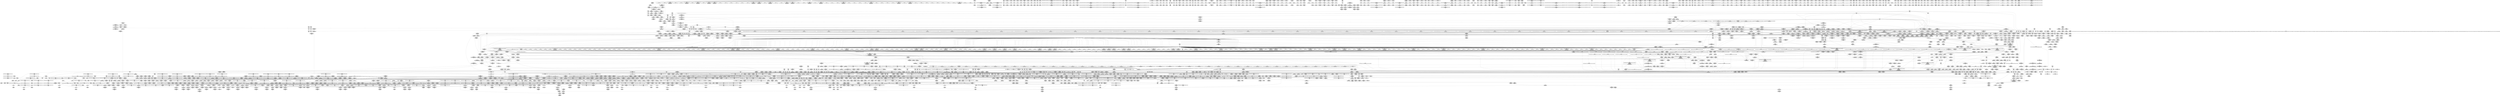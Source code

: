 digraph {
	CE0x6de8870 [shape=record,shape=Mrecord,label="{CE0x6de8870|rcu_lock_acquire:tmp5|include/linux/rcupdate.h,418|*SummSink*}"]
	CE0x5e92560 [shape=record,shape=Mrecord,label="{CE0x5e92560|tomoyo_print_ulong:tmp10|security/tomoyo/util.c,241}"]
	CE0x87cdc20 [shape=record,shape=Mrecord,label="{CE0x87cdc20|i64*_getelementptr_inbounds_(_31_x_i64_,_31_x_i64_*___llvm_gcov_ctr43150,_i64_0,_i64_30)|*Constant*|*SummSource*}"]
	CE0x70be290 [shape=record,shape=Mrecord,label="{CE0x70be290|rcu_lock_acquire:entry|*SummSink*}"]
	CE0x6eb6380 [shape=record,shape=Mrecord,label="{CE0x6eb6380|COLLAPSED:_GCRE_current_task_external_global_%struct.task_struct*:_elem_0::|security/tomoyo/common.h,1205}"]
	CE0x867ea80 [shape=record,shape=Mrecord,label="{CE0x867ea80|i64*_getelementptr_inbounds_(_2_x_i64_,_2_x_i64_*___llvm_gcov_ctr22,_i64_0,_i64_1)|*Constant*}"]
	CE0x5f48b80 [shape=record,shape=Mrecord,label="{CE0x5f48b80|tomoyo_audit_path_number_log:tmp2|security/tomoyo/file.c,213|*SummSource*}"]
	CE0x53e1c50 [shape=record,shape=Mrecord,label="{CE0x53e1c50|i64*_getelementptr_inbounds_(_12_x_i64_,_12_x_i64_*___llvm_gcov_ctr31133,_i64_0,_i64_10)|*Constant*}"]
	CE0x5d606e0 [shape=record,shape=Mrecord,label="{CE0x5d606e0|tomoyo_const_part_length:incdec.ptr19|security/tomoyo/util.c,643|*SummSource*}"]
	CE0x5e83260 [shape=record,shape=Mrecord,label="{CE0x5e83260|_call_void_tomoyo_fill_path_info(%struct.tomoyo_path_info*_%buf)_#9,_!dbg_!38913|security/tomoyo/file.c,152|*SummSource*}"]
	CE0x8732cb0 [shape=record,shape=Mrecord,label="{CE0x8732cb0|tomoyo_path_number_perm:cmp6|security/tomoyo/file.c,708|*SummSource*}"]
	CE0x7211810 [shape=record,shape=Mrecord,label="{CE0x7211810|0:_%struct.tomoyo_obj_info*,_24:_%struct.tomoyo_path_info*,_32:_i64,_40:_i8,_72:_i8,_76:_i8,_:_SCMRE_63,64_}"]
	CE0x51dafb0 [shape=record,shape=Mrecord,label="{CE0x51dafb0|i32_2|*Constant*}"]
	CE0x6cd96a0 [shape=record,shape=Mrecord,label="{CE0x6cd96a0|tomoyo_get_realpath:retval.0}"]
	CE0x6f1fce0 [shape=record,shape=Mrecord,label="{CE0x6f1fce0|tomoyo_const_part_length:tmp20|security/tomoyo/util.c,628|*SummSource*}"]
	CE0x720ea60 [shape=record,shape=Mrecord,label="{CE0x720ea60|i64_16|*Constant*|*SummSource*}"]
	CE0x87c7c20 [shape=record,shape=Mrecord,label="{CE0x87c7c20|tomoyo_path_number_perm:tmp31|security/tomoyo/file.c,710|*SummSource*}"]
	CE0x5182ee0 [shape=record,shape=Mrecord,label="{CE0x5182ee0|tomoyo_const_part_length:tmp29|security/tomoyo/util.c,641}"]
	CE0x601da10 [shape=record,shape=Mrecord,label="{CE0x601da10|24:_%struct.dentry*,_:_SCMRE_156,157_}"]
	CE0x52c4cb0 [shape=record,shape=Mrecord,label="{CE0x52c4cb0|tomoyo_audit_path_number_log:sw.bb|*SummSource*}"]
	CE0x7056370 [shape=record,shape=Mrecord,label="{CE0x7056370|tomoyo_init_request_info:profile2|security/tomoyo/util.c,1007|*SummSink*}"]
	CE0x6fe0040 [shape=record,shape=Mrecord,label="{CE0x6fe0040|COLLAPSED:_GCMRE___llvm_gcov_ctr28130_internal_global_5_x_i64_zeroinitializer:_elem_0:default:}"]
	CE0x6c48ac0 [shape=record,shape=Mrecord,label="{CE0x6c48ac0|_call_void_mcount()_#3}"]
	CE0x6d293f0 [shape=record,shape=Mrecord,label="{CE0x6d293f0|tomoyo_path_number_perm:param|security/tomoyo/file.c,711|*SummSink*}"]
	CE0x5f99630 [shape=record,shape=Mrecord,label="{CE0x5f99630|tomoyo_const_part_length:add29|security/tomoyo/util.c,646|*SummSink*}"]
	CE0x52c41a0 [shape=record,shape=Mrecord,label="{CE0x52c41a0|srcu_read_unlock:entry}"]
	CE0x5d90020 [shape=record,shape=Mrecord,label="{CE0x5d90020|tomoyo_fill_path_info:sub|security/tomoyo/util.c,667}"]
	CE0x8799700 [shape=record,shape=Mrecord,label="{CE0x8799700|tomoyo_const_part_length:bb}"]
	CE0x52f8cc0 [shape=record,shape=Mrecord,label="{CE0x52f8cc0|tomoyo_get_mode:tmp21|security/tomoyo/util.c,985|*SummSink*}"]
	CE0x5f552a0 [shape=record,shape=Mrecord,label="{CE0x5f552a0|i64_24|*Constant*|*SummSource*}"]
	CE0x6ddee30 [shape=record,shape=Mrecord,label="{CE0x6ddee30|tomoyo_audit_path_number_log:tmp11|security/tomoyo/file.c,231}"]
	CE0x6d3bcf0 [shape=record,shape=Mrecord,label="{CE0x6d3bcf0|tomoyo_get_realpath:tmp2|*LoadInst*|security/tomoyo/file.c,151|*SummSource*}"]
	CE0x86057d0 [shape=record,shape=Mrecord,label="{CE0x86057d0|i64_6|*Constant*|*SummSink*}"]
	CE0x6df6d30 [shape=record,shape=Mrecord,label="{CE0x6df6d30|_call_void_mcount()_#3|*SummSink*}"]
	CE0x6db2cd0 [shape=record,shape=Mrecord,label="{CE0x6db2cd0|__llvm_gcov_indirect_counter_increment114:pred|*SummSink*}"]
	CE0x700e870 [shape=record,shape=Mrecord,label="{CE0x700e870|tomoyo_get_realpath:tmp1|*SummSource*}"]
	CE0x5e3b400 [shape=record,shape=Mrecord,label="{CE0x5e3b400|tomoyo_fill_path_info:is_patterned|security/tomoyo/util.c,668|*SummSink*}"]
	CE0x6d82b90 [shape=record,shape=Mrecord,label="{CE0x6d82b90|GLOBAL:tomoyo_read_unlock|*Constant*|*SummSource*}"]
	CE0x71b1b90 [shape=record,shape=Mrecord,label="{CE0x71b1b90|tomoyo_init_request_info:tmp1}"]
	CE0x51d1180 [shape=record,shape=Mrecord,label="{CE0x51d1180|tomoyo_get_mode:tmp12|security/tomoyo/util.c,982}"]
	CE0x5f80670 [shape=record,shape=Mrecord,label="{CE0x5f80670|__llvm_gcov_indirect_counter_increment:tmp3}"]
	CE0x8718cf0 [shape=record,shape=Mrecord,label="{CE0x8718cf0|0:_i8*,_array:_GCRE_tomoyo_mac_keywords_external_constant_42_x_i8*_:_elem_33::|security/tomoyo/file.c,233}"]
	CE0x5f0e810 [shape=record,shape=Mrecord,label="{CE0x5f0e810|tomoyo_domain:tmp}"]
	CE0x7221400 [shape=record,shape=Mrecord,label="{CE0x7221400|i64_0|*Constant*}"]
	CE0x7216380 [shape=record,shape=Mrecord,label="{CE0x7216380|128:_i8*,_1208:_%struct.file*,_:_CMRE_41,42_}"]
	CE0x5fd2d40 [shape=record,shape=Mrecord,label="{CE0x5fd2d40|tomoyo_print_ulong:if.end20|*SummSink*}"]
	CE0x6bf2770 [shape=record,shape=Mrecord,label="{CE0x6bf2770|i64*_getelementptr_inbounds_(_11_x_i64_,_11_x_i64_*___llvm_gcov_ctr54147,_i64_0,_i64_9)|*Constant*|*SummSink*}"]
	CE0x8637980 [shape=record,shape=Mrecord,label="{CE0x8637980|i64_5|*Constant*}"]
	CE0x87193b0 [shape=record,shape=Mrecord,label="{CE0x87193b0|0:_i8*,_array:_GCRE_tomoyo_mac_keywords_external_constant_42_x_i8*_:_elem_37::|security/tomoyo/file.c,233}"]
	CE0x71cabf0 [shape=record,shape=Mrecord,label="{CE0x71cabf0|128:_i8*,_1208:_%struct.file*,_:_CMRE_29,30_}"]
	CE0x6f09300 [shape=record,shape=Mrecord,label="{CE0x6f09300|rcu_lock_release:entry|*SummSource*}"]
	CE0x601d7f0 [shape=record,shape=Mrecord,label="{CE0x601d7f0|24:_%struct.dentry*,_:_SCMRE_154,155_}"]
	CE0x7186790 [shape=record,shape=Mrecord,label="{CE0x7186790|tomoyo_fill_path_info:arrayidx|security/tomoyo/util.c,667|*SummSource*}"]
	CE0x513f810 [shape=record,shape=Mrecord,label="{CE0x513f810|__llvm_gcov_indirect_counter_increment114:tmp2|*SummSource*}"]
	CE0x8621700 [shape=record,shape=Mrecord,label="{CE0x8621700|tomoyo_const_part_length:tmp19|security/tomoyo/util.c,628}"]
	CE0x85dda20 [shape=record,shape=Mrecord,label="{CE0x85dda20|tomoyo_get_mode:if.then2|*SummSource*}"]
	CE0x51e9ce0 [shape=record,shape=Mrecord,label="{CE0x51e9ce0|get_current:bb|*SummSource*}"]
	CE0x5fb3440 [shape=record,shape=Mrecord,label="{CE0x5fb3440|_call_void_mcount()_#3|*SummSink*}"]
	CE0x535c4d0 [shape=record,shape=Mrecord,label="{CE0x535c4d0|24:_%struct.dentry*,_:_SCMRE_14,15_}"]
	CE0x8934db0 [shape=record,shape=Mrecord,label="{CE0x8934db0|_call_void_tomoyo_check_acl(%struct.tomoyo_request_info*_%r,_i1_(%struct.tomoyo_request_info*,_%struct.tomoyo_acl_info*)*_tomoyo_check_path_number_acl)_#9,_!dbg_!38950|security/tomoyo/file.c,715|*SummSink*}"]
	CE0x868e540 [shape=record,shape=Mrecord,label="{CE0x868e540|tomoyo_print_ulong:tmp11|security/tomoyo/util.c,241|*SummSink*}"]
	CE0x88fb500 [shape=record,shape=Mrecord,label="{CE0x88fb500|i64*_getelementptr_inbounds_(_22_x_i64_,_22_x_i64_*___llvm_gcov_ctr9,_i64_0,_i64_13)|*Constant*|*SummSource*}"]
	CE0x6cf64a0 [shape=record,shape=Mrecord,label="{CE0x6cf64a0|tomoyo_init_request_info:conv|security/tomoyo/util.c,1010|*SummSink*}"]
	CE0x525bf90 [shape=record,shape=Mrecord,label="{CE0x525bf90|i64*_getelementptr_inbounds_(_12_x_i64_,_12_x_i64_*___llvm_gcov_ctr28,_i64_0,_i64_10)|*Constant*|*SummSource*}"]
	CE0x60948f0 [shape=record,shape=Mrecord,label="{CE0x60948f0|tomoyo_get_mode:tmp9|security/tomoyo/util.c,981|*SummSink*}"]
	CE0x6d81620 [shape=record,shape=Mrecord,label="{CE0x6d81620|srcu_read_lock:tmp2|*SummSink*}"]
	CE0x709e240 [shape=record,shape=Mrecord,label="{CE0x709e240|tomoyo_print_ulong:entry|*SummSource*}"]
	CE0x713c420 [shape=record,shape=Mrecord,label="{CE0x713c420|GLOBAL:rcu_lock_release|*Constant*}"]
	CE0x6d29280 [shape=record,shape=Mrecord,label="{CE0x6d29280|i32_3|*Constant*|*SummSource*}"]
	CE0x6d897e0 [shape=record,shape=Mrecord,label="{CE0x6d897e0|tomoyo_path_number_perm:tmp4|security/tomoyo/file.c,694|*SummSource*}"]
	CE0x6e103a0 [shape=record,shape=Mrecord,label="{CE0x6e103a0|0:_%struct.tomoyo_obj_info*,_24:_%struct.tomoyo_path_info*,_32:_i64,_40:_i8,_72:_i8,_76:_i8,_:_SCMRE_40,41_}"]
	CE0x88fbf50 [shape=record,shape=Mrecord,label="{CE0x88fbf50|_call_void_tomoyo_check_acl(%struct.tomoyo_request_info*_%r,_i1_(%struct.tomoyo_request_info*,_%struct.tomoyo_acl_info*)*_tomoyo_check_path_number_acl)_#9,_!dbg_!38950|security/tomoyo/file.c,715}"]
	CE0x4ffa2c0 [shape=record,shape=Mrecord,label="{CE0x4ffa2c0|tomoyo_print_ulong:tmp8|security/tomoyo/util.c,241|*SummSink*}"]
	CE0x5e6ff70 [shape=record,shape=Mrecord,label="{CE0x5e6ff70|i64*_getelementptr_inbounds_(_6_x_i64_,_6_x_i64_*___llvm_gcov_ctr26,_i64_0,_i64_0)|*Constant*|*SummSource*}"]
	CE0x6c5f0e0 [shape=record,shape=Mrecord,label="{CE0x6c5f0e0|tomoyo_file_ioctl:call|security/tomoyo/tomoyo.c,350|*SummSink*}"]
	CE0x88dbb60 [shape=record,shape=Mrecord,label="{CE0x88dbb60|tomoyo_path_number_perm:number14|security/tomoyo/file.c,713|*SummSink*}"]
	CE0x6d5cd70 [shape=record,shape=Mrecord,label="{CE0x6d5cd70|COLLAPSED:_GCMRE___llvm_gcov_ctr23_internal_global_2_x_i64_zeroinitializer:_elem_0:default:}"]
	CE0x8763a10 [shape=record,shape=Mrecord,label="{CE0x8763a10|tomoyo_const_part_length:tmp9|security/tomoyo/util.c,626}"]
	CE0x891adb0 [shape=record,shape=Mrecord,label="{CE0x891adb0|__llvm_gcov_indirect_counter_increment114:counter}"]
	CE0x510e1a0 [shape=record,shape=Mrecord,label="{CE0x510e1a0|tomoyo_domain:land.lhs.true2}"]
	CE0x525bb40 [shape=record,shape=Mrecord,label="{CE0x525bb40|tomoyo_read_unlock:tmp2|*SummSource*}"]
	CE0x70368d0 [shape=record,shape=Mrecord,label="{CE0x70368d0|tomoyo_const_part_length:tmp33|security/tomoyo/util.c,642|*SummSink*}"]
	CE0x5141120 [shape=record,shape=Mrecord,label="{CE0x5141120|tomoyo_print_ulong:bb|*SummSource*}"]
	CE0x6d83150 [shape=record,shape=Mrecord,label="{CE0x6d83150|tomoyo_read_unlock:idx|Function::tomoyo_read_unlock&Arg::idx::}"]
	CE0x60105d0 [shape=record,shape=Mrecord,label="{CE0x60105d0|24:_%struct.dentry*,_:_SCMRE_488,496_|*MultipleSource*|Function::tomoyo_file_ioctl&Arg::file::|security/tomoyo/tomoyo.c,350}"]
	CE0x613ba00 [shape=record,shape=Mrecord,label="{CE0x613ba00|0:_i8*,_array:_GCRE_tomoyo_mac_keywords_external_constant_42_x_i8*_:_elem_5::|security/tomoyo/file.c,233}"]
	CE0x6f74e40 [shape=record,shape=Mrecord,label="{CE0x6f74e40|tomoyo_path_number_perm:tmp51|security/tomoyo/file.c,724}"]
	CE0x7c3af40 [shape=record,shape=Mrecord,label="{CE0x7c3af40|128:_i8*,_1208:_%struct.file*,_:_CMRE_8,16_|*MultipleSource*|security/tomoyo/common.h,1205|security/tomoyo/common.h,1205}"]
	CE0x86709b0 [shape=record,shape=Mrecord,label="{CE0x86709b0|GLOBAL:tomoyo_init_request_info|*Constant*|*SummSink*}"]
	CE0x525bdf0 [shape=record,shape=Mrecord,label="{CE0x525bdf0|_call_void___llvm_gcov_indirect_counter_increment(i32*___llvm_gcov_global_state_pred30,_i64**_getelementptr_inbounds_(_3_x_i64*_,_3_x_i64*_*___llvm_gcda_edge_table29,_i64_0,_i64_0)),_!dbg_!38917|security/tomoyo/file.c,228|*SummSink*}"]
	CE0x61d0ef0 [shape=record,shape=Mrecord,label="{CE0x61d0ef0|i64*_getelementptr_inbounds_(_14_x_i64_,_14_x_i64_*___llvm_gcov_ctr18115,_i64_0,_i64_9)|*Constant*|*SummSource*}"]
	CE0x6cb43a0 [shape=record,shape=Mrecord,label="{CE0x6cb43a0|__llvm_gcov_indirect_counter_increment:entry|*SummSource*}"]
	CE0x5f232a0 [shape=record,shape=Mrecord,label="{CE0x5f232a0|tomoyo_fill_path_info:ptr|Function::tomoyo_fill_path_info&Arg::ptr::|*SummSink*}"]
	CE0x52c4d60 [shape=record,shape=Mrecord,label="{CE0x52c4d60|tomoyo_audit_path_number_log:sw.bb|*SummSink*}"]
	CE0x7c3b980 [shape=record,shape=Mrecord,label="{CE0x7c3b980|128:_i8*,_1208:_%struct.file*,_:_CMRE_23,24_}"]
	CE0x50cc6e0 [shape=record,shape=Mrecord,label="{CE0x50cc6e0|tomoyo_const_part_length:filename|Function::tomoyo_const_part_length&Arg::filename::}"]
	CE0x516e580 [shape=record,shape=Mrecord,label="{CE0x516e580|i64*_getelementptr_inbounds_(_2_x_i64_,_2_x_i64_*___llvm_gcov_ctr32,_i64_0,_i64_1)|*Constant*|*SummSink*}"]
	CE0x6060e30 [shape=record,shape=Mrecord,label="{CE0x6060e30|i64*_getelementptr_inbounds_(_12_x_i64_,_12_x_i64_*___llvm_gcov_ctr31133,_i64_0,_i64_0)|*Constant*}"]
	CE0x52c4ba0 [shape=record,shape=Mrecord,label="{CE0x52c4ba0|srcu_read_unlock:sp|Function::srcu_read_unlock&Arg::sp::|*SummSource*}"]
	CE0x8673c90 [shape=record,shape=Mrecord,label="{CE0x8673c90|tomoyo_const_part_length:if.then5}"]
	CE0x8621490 [shape=record,shape=Mrecord,label="{CE0x8621490|tomoyo_const_part_length:tmp18|security/tomoyo/util.c,627|*SummSource*}"]
	CE0x70cab90 [shape=record,shape=Mrecord,label="{CE0x70cab90|tomoyo_const_part_length:tmp22|security/tomoyo/util.c,634|*SummSink*}"]
	CE0x6fdf840 [shape=record,shape=Mrecord,label="{CE0x6fdf840|tomoyo_fill_path_info:idxprom|security/tomoyo/util.c,667}"]
	CE0x8932610 [shape=record,shape=Mrecord,label="{CE0x8932610|tomoyo_audit_path_number_log:arraydecay8|security/tomoyo/file.c,235|*SummSource*}"]
	CE0x61d0fa0 [shape=record,shape=Mrecord,label="{CE0x61d0fa0|i64*_getelementptr_inbounds_(_14_x_i64_,_14_x_i64_*___llvm_gcov_ctr18115,_i64_0,_i64_9)|*Constant*|*SummSink*}"]
	CE0x5e5fa20 [shape=record,shape=Mrecord,label="{CE0x5e5fa20|tomoyo_audit_path_number_log:buffer|security/tomoyo/file.c, 215|*SummSink*}"]
	CE0x868d7a0 [shape=record,shape=Mrecord,label="{CE0x868d7a0|tomoyo_print_ulong:tmp4|security/tomoyo/util.c,239}"]
	CE0x5e70e50 [shape=record,shape=Mrecord,label="{CE0x5e70e50|__llvm_gcov_indirect_counter_increment:counter}"]
	CE0x5e814a0 [shape=record,shape=Mrecord,label="{CE0x5e814a0|tomoyo_read_lock:bb|*SummSink*}"]
	CE0x8795df0 [shape=record,shape=Mrecord,label="{CE0x8795df0|rcu_lock_acquire:tmp7|*SummSink*}"]
	CE0x5e3b6e0 [shape=record,shape=Mrecord,label="{CE0x5e3b6e0|tomoyo_fill_path_info:frombool10|security/tomoyo/util.c,668|*SummSource*}"]
	CE0x8711880 [shape=record,shape=Mrecord,label="{CE0x8711880|i64_2|*Constant*|*SummSink*}"]
	CE0x72169c0 [shape=record,shape=Mrecord,label="{CE0x72169c0|128:_i8*,_1208:_%struct.file*,_:_CMRE_46,47_}"]
	CE0x8601fc0 [shape=record,shape=Mrecord,label="{CE0x8601fc0|_call_void_mcount()_#3|*SummSource*}"]
	CE0x7076250 [shape=record,shape=Mrecord,label="{CE0x7076250|COLLAPSED:_GCMRE___llvm_gcov_ctr54147_internal_global_11_x_i64_zeroinitializer:_elem_0:default:}"]
	CE0x6d4cff0 [shape=record,shape=Mrecord,label="{CE0x6d4cff0|tomoyo_domain:tmp5|security/tomoyo/common.h,1205|*SummSource*}"]
	CE0x5debdf0 [shape=record,shape=Mrecord,label="{CE0x5debdf0|24:_%struct.dentry*,_:_SCMRE_103,104_}"]
	CE0x5214190 [shape=record,shape=Mrecord,label="{CE0x5214190|_call_void_mcount()_#3|*SummSink*}"]
	CE0x5e75280 [shape=record,shape=Mrecord,label="{CE0x5e75280|24:_%struct.dentry*,_:_SCMRE_64,65_}"]
	CE0x6ec5c50 [shape=record,shape=Mrecord,label="{CE0x6ec5c50|tomoyo_path_number_perm:tmp48|security/tomoyo/file.c,722|*SummSource*}"]
	CE0x8674980 [shape=record,shape=Mrecord,label="{CE0x8674980|i64**_getelementptr_inbounds_(_3_x_i64*_,_3_x_i64*_*___llvm_gcda_edge_table44,_i64_0,_i64_2)|*Constant*|*SummSource*}"]
	CE0x6c92b40 [shape=record,shape=Mrecord,label="{CE0x6c92b40|i64_6|*Constant*}"]
	CE0x5da1e40 [shape=record,shape=Mrecord,label="{CE0x5da1e40|24:_%struct.dentry*,_:_SCMRE_83,84_}"]
	CE0x6f4cf10 [shape=record,shape=Mrecord,label="{CE0x6f4cf10|tomoyo_path_number_perm:tmp50|security/tomoyo/file.c,723|*SummSource*}"]
	CE0x6f1ee40 [shape=record,shape=Mrecord,label="{CE0x6f1ee40|i8*_undef|*Constant*}"]
	CE0x6112420 [shape=record,shape=Mrecord,label="{CE0x6112420|srcu_read_lock:sp|Function::srcu_read_lock&Arg::sp::|*SummSink*}"]
	CE0x70c07b0 [shape=record,shape=Mrecord,label="{CE0x70c07b0|tomoyo_const_part_length:tmp38|security/tomoyo/util.c,644|*SummSink*}"]
	CE0x6d3b440 [shape=record,shape=Mrecord,label="{CE0x6d3b440|i1_false|*Constant*}"]
	CE0x6b8d370 [shape=record,shape=Mrecord,label="{CE0x6b8d370|get_current:entry|*SummSink*}"]
	CE0x53e1710 [shape=record,shape=Mrecord,label="{CE0x53e1710|tomoyo_get_mode:mode.1|*SummSource*}"]
	CE0x5ef8150 [shape=record,shape=Mrecord,label="{CE0x5ef8150|tomoyo_domain:bb|*SummSink*}"]
	CE0x86746b0 [shape=record,shape=Mrecord,label="{CE0x86746b0|i64**_getelementptr_inbounds_(_3_x_i64*_,_3_x_i64*_*___llvm_gcda_edge_table44,_i64_0,_i64_2)|*Constant*}"]
	CE0x61ab210 [shape=record,shape=Mrecord,label="{CE0x61ab210|GLOBAL:__srcu_read_unlock|*Constant*|*SummSource*}"]
	CE0x6b8d690 [shape=record,shape=Mrecord,label="{CE0x6b8d690|_ret_%struct.task_struct*_%tmp4,_!dbg_!38905|./arch/x86/include/asm/current.h,14}"]
	CE0x6f74f20 [shape=record,shape=Mrecord,label="{CE0x6f74f20|tomoyo_path_number_perm:tmp51|security/tomoyo/file.c,724|*SummSink*}"]
	CE0x5e9bbb0 [shape=record,shape=Mrecord,label="{CE0x5e9bbb0|tomoyo_const_part_length:tmp25|security/tomoyo/util.c,641}"]
	CE0x8606750 [shape=record,shape=Mrecord,label="{CE0x8606750|tomoyo_const_part_length:tmp50|security/tomoyo/util.c,651|*SummSource*}"]
	CE0x5f802e0 [shape=record,shape=Mrecord,label="{CE0x5f802e0|srcu_read_unlock:tmp}"]
	CE0x6cd5da0 [shape=record,shape=Mrecord,label="{CE0x6cd5da0|tomoyo_add_slash:tmp3|security/tomoyo/file.c,131|*SummSink*}"]
	CE0x5f39200 [shape=record,shape=Mrecord,label="{CE0x5f39200|tomoyo_audit_path_number_log:tmp}"]
	CE0x52644a0 [shape=record,shape=Mrecord,label="{CE0x52644a0|tomoyo_const_part_length:tmp45|security/tomoyo/util.c,645|*SummSource*}"]
	CE0x87c77c0 [shape=record,shape=Mrecord,label="{CE0x87c77c0|i64*_getelementptr_inbounds_(_22_x_i64_,_22_x_i64_*___llvm_gcov_ctr9,_i64_0,_i64_12)|*Constant*|*SummSource*}"]
	CE0x5f21830 [shape=record,shape=Mrecord,label="{CE0x5f21830|srcu_read_lock:tmp3|*SummSource*}"]
	CE0x609cb50 [shape=record,shape=Mrecord,label="{CE0x609cb50|24:_%struct.dentry*,_:_SCMRE_202,203_}"]
	CE0x60618d0 [shape=record,shape=Mrecord,label="{CE0x60618d0|i32_255|*Constant*|*SummSource*}"]
	CE0x61df9f0 [shape=record,shape=Mrecord,label="{CE0x61df9f0|tomoyo_domain:tmp23|security/tomoyo/common.h,1205|*SummSource*}"]
	CE0x541e100 [shape=record,shape=Mrecord,label="{CE0x541e100|tomoyo_const_part_length:tmp42|security/tomoyo/util.c,644}"]
	CE0x87b6890 [shape=record,shape=Mrecord,label="{CE0x87b6890|i64*_getelementptr_inbounds_(_22_x_i64_,_22_x_i64_*___llvm_gcov_ctr9,_i64_0,_i64_12)|*Constant*}"]
	CE0x6c39600 [shape=record,shape=Mrecord,label="{CE0x6c39600|tomoyo_get_realpath:if.then}"]
	CE0x88ae950 [shape=record,shape=Mrecord,label="{CE0x88ae950|tomoyo_path_number_perm:path_number11|security/tomoyo/file.c,712|*SummSink*}"]
	CE0x5214d10 [shape=record,shape=Mrecord,label="{CE0x5214d10|tomoyo_print_ulong:if.else9|*SummSource*}"]
	CE0x6de4a40 [shape=record,shape=Mrecord,label="{CE0x6de4a40|rcu_lock_acquire:__here|*SummSink*}"]
	CE0x7103ba0 [shape=record,shape=Mrecord,label="{CE0x7103ba0|i64*_getelementptr_inbounds_(_11_x_i64_,_11_x_i64_*___llvm_gcov_ctr54147,_i64_0,_i64_8)|*Constant*|*SummSource*}"]
	CE0x70fa440 [shape=record,shape=Mrecord,label="{CE0x70fa440|i32_49|*Constant*|*SummSink*}"]
	CE0x5fb8760 [shape=record,shape=Mrecord,label="{CE0x5fb8760|tomoyo_path_number_perm:tmp37|security/tomoyo/file.c,717|*SummSource*}"]
	CE0x7035150 [shape=record,shape=Mrecord,label="{CE0x7035150|srcu_read_unlock:bb|*SummSource*}"]
	CE0x6fe4350 [shape=record,shape=Mrecord,label="{CE0x6fe4350|tomoyo_const_part_length:cmp15|security/tomoyo/util.c,641|*SummSource*}"]
	CE0x60fe550 [shape=record,shape=Mrecord,label="{CE0x60fe550|i64**_getelementptr_inbounds_(_3_x_i64*_,_3_x_i64*_*___llvm_gcda_edge_table44,_i64_0,_i64_0)|*Constant*|*SummSource*}"]
	CE0x6d89f20 [shape=record,shape=Mrecord,label="{CE0x6d89f20|tomoyo_path_number_perm:tmp21|security/tomoyo/file.c,705}"]
	CE0x6fcb890 [shape=record,shape=Mrecord,label="{CE0x6fcb890|tomoyo_path_number_perm:tmp45|security/tomoyo/file.c,721}"]
	CE0x70be440 [shape=record,shape=Mrecord,label="{CE0x70be440|rcu_lock_acquire:map|Function::rcu_lock_acquire&Arg::map::|*SummSource*}"]
	CE0x51414a0 [shape=record,shape=Mrecord,label="{CE0x51414a0|tomoyo_get_mode:tmp10|security/tomoyo/util.c,982|*SummSink*}"]
	CE0x6048420 [shape=record,shape=Mrecord,label="{CE0x6048420|24:_%struct.dentry*,_:_SCMRE_181,182_}"]
	CE0x5141320 [shape=record,shape=Mrecord,label="{CE0x5141320|tomoyo_get_mode:tmp10|security/tomoyo/util.c,982|*SummSource*}"]
	CE0x6c3c5d0 [shape=record,shape=Mrecord,label="{CE0x6c3c5d0|tomoyo_path_number_perm:path|Function::tomoyo_path_number_perm&Arg::path::|*SummSource*}"]
	CE0x6f67ff0 [shape=record,shape=Mrecord,label="{CE0x6f67ff0|tomoyo_path_number_perm:tmp47|security/tomoyo/file.c,722|*SummSink*}"]
	CE0x71db220 [shape=record,shape=Mrecord,label="{CE0x71db220|0:_%struct.tomoyo_obj_info*,_24:_%struct.tomoyo_path_info*,_32:_i64,_40:_i8,_72:_i8,_76:_i8,_:_SCMRE_61,62_}"]
	CE0x6e2a550 [shape=record,shape=Mrecord,label="{CE0x6e2a550|tomoyo_path_number_perm:tmp7|security/tomoyo/file.c,701|*SummSource*}"]
	CE0x5214880 [shape=record,shape=Mrecord,label="{CE0x5214880|rcu_lock_release:map|Function::rcu_lock_release&Arg::map::|*SummSink*}"]
	CE0x713c880 [shape=record,shape=Mrecord,label="{CE0x713c880|VOIDTB_TE_array:_GCR_.str3117_private_unnamed_addr_constant_5_x_i8_c_0%lo_00_,_align_1:_elem_0:default:}"]
	CE0x86b4fc0 [shape=record,shape=Mrecord,label="{CE0x86b4fc0|tomoyo_const_part_length:add|security/tomoyo/util.c,634|*SummSink*}"]
	CE0x5ffbf90 [shape=record,shape=Mrecord,label="{CE0x5ffbf90|24:_%struct.dentry*,_:_SCMRE_111,112_}"]
	CE0x71daff0 [shape=record,shape=Mrecord,label="{CE0x71daff0|0:_%struct.tomoyo_obj_info*,_24:_%struct.tomoyo_path_info*,_32:_i64,_40:_i8,_72:_i8,_76:_i8,_:_SCMRE_59,60_}"]
	CE0x5d6af00 [shape=record,shape=Mrecord,label="{CE0x5d6af00|tomoyo_get_mode:tmp27|security/tomoyo/util.c,988|*SummSink*}"]
	CE0x5fa9de0 [shape=record,shape=Mrecord,label="{CE0x5fa9de0|i64_15|*Constant*|*SummSource*}"]
	CE0x52ddc40 [shape=record,shape=Mrecord,label="{CE0x52ddc40|tomoyo_get_mode:tmp20|security/tomoyo/util.c,985}"]
	CE0x5f9a5b0 [shape=record,shape=Mrecord,label="{CE0x5f9a5b0|get_current:tmp3}"]
	CE0x5f41a30 [shape=record,shape=Mrecord,label="{CE0x5f41a30|0:_%struct.tomoyo_obj_info*,_24:_%struct.tomoyo_path_info*,_32:_i64,_40:_i8,_72:_i8,_76:_i8,_:_SCMRE_75,76_|*MultipleSource*|security/tomoyo/file.c, 693|security/tomoyo/file.c,693|security/tomoyo/file.c,707|Function::tomoyo_init_request_info&Arg::r::}"]
	CE0x6fddf00 [shape=record,shape=Mrecord,label="{CE0x6fddf00|tomoyo_domain:tobool|security/tomoyo/common.h,1205}"]
	CE0x5f5ea70 [shape=record,shape=Mrecord,label="{CE0x5f5ea70|tomoyo_const_part_length:conv20|security/tomoyo/util.c,644}"]
	CE0x5f98150 [shape=record,shape=Mrecord,label="{CE0x5f98150|tomoyo_domain:do.body}"]
	CE0x5446060 [shape=record,shape=Mrecord,label="{CE0x5446060|24:_%struct.dentry*,_:_SCMRE_400,401_}"]
	CE0x86c65c0 [shape=record,shape=Mrecord,label="{CE0x86c65c0|tomoyo_const_part_length:tmp26|security/tomoyo/util.c,641|*SummSource*}"]
	CE0x8674b50 [shape=record,shape=Mrecord,label="{CE0x8674b50|tomoyo_const_part_length:incdec.ptr10|security/tomoyo/util.c,640|*SummSink*}"]
	CE0x6e561f0 [shape=record,shape=Mrecord,label="{CE0x6e561f0|tomoyo_print_ulong:tmp23|*SummSource*}"]
	CE0x6fe04e0 [shape=record,shape=Mrecord,label="{CE0x6fe04e0|0:_%struct.tomoyo_obj_info*,_24:_%struct.tomoyo_path_info*,_32:_i64,_40:_i8,_72:_i8,_76:_i8,_:_SCMRE_33,34_}"]
	CE0x60b2e20 [shape=record,shape=Mrecord,label="{CE0x60b2e20|tomoyo_print_ulong:tmp1|*SummSource*}"]
	CE0x6d80ea0 [shape=record,shape=Mrecord,label="{CE0x6d80ea0|tomoyo_domain:tmp16|security/tomoyo/common.h,1205|*SummSink*}"]
	CE0x6dbf710 [shape=record,shape=Mrecord,label="{CE0x6dbf710|i8_3|*Constant*}"]
	CE0x7191750 [shape=record,shape=Mrecord,label="{CE0x7191750|tomoyo_path_number_perm:arrayidx|security/tomoyo/file.c,701|*SummSink*}"]
	CE0x86b0590 [shape=record,shape=Mrecord,label="{CE0x86b0590|tomoyo_path_number_perm:do.cond}"]
	CE0x8943880 [shape=record,shape=Mrecord,label="{CE0x8943880|_ret_i32_%call,_!dbg_!38932|security/tomoyo/file.c,236|*SummSource*}"]
	CE0x6e1f0c0 [shape=record,shape=Mrecord,label="{CE0x6e1f0c0|tomoyo_print_ulong:tmp16|security/tomoyo/util.c,243}"]
	CE0x5e72c80 [shape=record,shape=Mrecord,label="{CE0x5e72c80|tomoyo_domain:do.end|*SummSink*}"]
	CE0x7147be0 [shape=record,shape=Mrecord,label="{CE0x7147be0|tomoyo_init_request_info:profile3|security/tomoyo/util.c,1008|*SummSource*}"]
	CE0x6ca3aa0 [shape=record,shape=Mrecord,label="{CE0x6ca3aa0|tomoyo_print_ulong:tmp7|security/tomoyo/util.c,240|*SummSource*}"]
	CE0x5388610 [shape=record,shape=Mrecord,label="{CE0x5388610|tomoyo_get_mode:tmp23|security/tomoyo/util.c,986|*SummSink*}"]
	CE0x5184910 [shape=record,shape=Mrecord,label="{CE0x5184910|tomoyo_domain:tmp9|security/tomoyo/common.h,1205|*SummSource*}"]
	CE0x6ee94a0 [shape=record,shape=Mrecord,label="{CE0x6ee94a0|tomoyo_domain:tmp20|security/tomoyo/common.h,1205|*SummSource*}"]
	CE0x874cc60 [shape=record,shape=Mrecord,label="{CE0x874cc60|i64_22|*Constant*|*SummSink*}"]
	CE0x8631070 [shape=record,shape=Mrecord,label="{CE0x8631070|tomoyo_path_number_perm:tmp8|security/tomoyo/file.c,702|*SummSource*}"]
	CE0x6e61b60 [shape=record,shape=Mrecord,label="{CE0x6e61b60|GLOBAL:tomoyo_const_part_length|*Constant*}"]
	CE0x6d65040 [shape=record,shape=Mrecord,label="{CE0x6d65040|i64*_getelementptr_inbounds_(_31_x_i64_,_31_x_i64_*___llvm_gcov_ctr43150,_i64_0,_i64_21)|*Constant*}"]
	CE0x5edb1c0 [shape=record,shape=Mrecord,label="{CE0x5edb1c0|24:_%struct.dentry*,_:_SCMRE_69,70_}"]
	CE0x5360ba0 [shape=record,shape=Mrecord,label="{CE0x5360ba0|tomoyo_get_mode:tmp17|security/tomoyo/util.c,983|*SummSource*}"]
	CE0x5f41c00 [shape=record,shape=Mrecord,label="{CE0x5f41c00|0:_%struct.tomoyo_obj_info*,_24:_%struct.tomoyo_path_info*,_32:_i64,_40:_i8,_72:_i8,_76:_i8,_:_SCMRE_76,77_|*MultipleSource*|security/tomoyo/file.c, 693|security/tomoyo/file.c,693|security/tomoyo/file.c,707|Function::tomoyo_init_request_info&Arg::r::}"]
	CE0x85f5eb0 [shape=record,shape=Mrecord,label="{CE0x85f5eb0|i64_80|*Constant*|*SummSource*}"]
	CE0x6d4d210 [shape=record,shape=Mrecord,label="{CE0x6d4d210|tomoyo_get_mode:tmp7|security/tomoyo/util.c,979|*SummSink*}"]
	CE0x5eb9a00 [shape=record,shape=Mrecord,label="{CE0x5eb9a00|tomoyo_print_ulong:conv|security/tomoyo/util.c,239}"]
	CE0x6c6f0a0 [shape=record,shape=Mrecord,label="{CE0x6c6f0a0|tomoyo_const_part_length:sw.epilog|*SummSource*}"]
	CE0x6fdffd0 [shape=record,shape=Mrecord,label="{CE0x6fdffd0|tomoyo_fill_path_info:tmp}"]
	CE0x7024890 [shape=record,shape=Mrecord,label="{CE0x7024890|tomoyo_const_part_length:tmp6|security/tomoyo/util.c,625}"]
	CE0x6060960 [shape=record,shape=Mrecord,label="{CE0x6060960|tomoyo_fill_path_info:conv|security/tomoyo/util.c,664|*SummSource*}"]
	CE0x874c2b0 [shape=record,shape=Mrecord,label="{CE0x874c2b0|tomoyo_const_part_length:cmp21|security/tomoyo/util.c,644|*SummSource*}"]
	CE0x6ca3dc0 [shape=record,shape=Mrecord,label="{CE0x6ca3dc0|i64*_getelementptr_inbounds_(_2_x_i64_,_2_x_i64_*___llvm_gcov_ctr32,_i64_0,_i64_1)|*Constant*|*SummSource*}"]
	CE0x52a41a0 [shape=record,shape=Mrecord,label="{CE0x52a41a0|tomoyo_get_mode:conv10|security/tomoyo/util.c,985}"]
	CE0x86597e0 [shape=record,shape=Mrecord,label="{CE0x86597e0|i64_2|*Constant*}"]
	CE0x6fecfe0 [shape=record,shape=Mrecord,label="{CE0x6fecfe0|tomoyo_get_realpath:tmp11|security/tomoyo/file.c,156|*SummSink*}"]
	CE0x5e2f5b0 [shape=record,shape=Mrecord,label="{CE0x5e2f5b0|0:_%struct.tomoyo_obj_info*,_24:_%struct.tomoyo_path_info*,_32:_i64,_40:_i8,_72:_i8,_76:_i8,_:_SCMRE_30,31_}"]
	CE0x85f6220 [shape=record,shape=Mrecord,label="{CE0x85f6220|tomoyo_path_number_perm:do.body}"]
	CE0x7133380 [shape=record,shape=Mrecord,label="{CE0x7133380|tomoyo_get_mode:ns|Function::tomoyo_get_mode&Arg::ns::|*SummSink*}"]
	CE0x6b8d270 [shape=record,shape=Mrecord,label="{CE0x6b8d270|get_current:entry|*SummSource*}"]
	CE0x71f8d30 [shape=record,shape=Mrecord,label="{CE0x71f8d30|i32_22|*Constant*|*SummSink*}"]
	CE0x7043160 [shape=record,shape=Mrecord,label="{CE0x7043160|i32_4|*Constant*|*SummSource*}"]
	CE0x6f71770 [shape=record,shape=Mrecord,label="{CE0x6f71770|tomoyo_read_unlock:tmp1|*SummSink*}"]
	CE0x5ec8f10 [shape=record,shape=Mrecord,label="{CE0x5ec8f10|i64_ptrtoint_(i8*_blockaddress(_rcu_lock_release,_%__here)_to_i64)|*Constant*|*SummSource*}"]
	CE0x720ee00 [shape=record,shape=Mrecord,label="{CE0x720ee00|tomoyo_add_slash:tmp|*SummSource*}"]
	CE0x71fe030 [shape=record,shape=Mrecord,label="{CE0x71fe030|128:_i8*,_1208:_%struct.file*,_:_CMRE_96,104_|*MultipleSource*|security/tomoyo/common.h,1205|security/tomoyo/common.h,1205}"]
	CE0x6c39000 [shape=record,shape=Mrecord,label="{CE0x6c39000|tomoyo_audit_path_number_log:tmp9|security/tomoyo/file.c,228}"]
	CE0x6db3cd0 [shape=record,shape=Mrecord,label="{CE0x6db3cd0|i32_51|*Constant*|*SummSource*}"]
	CE0x5e15270 [shape=record,shape=Mrecord,label="{CE0x5e15270|tomoyo_get_realpath:tmp1}"]
	CE0x86deb70 [shape=record,shape=Mrecord,label="{CE0x86deb70|tomoyo_init_request_info:tobool|security/tomoyo/util.c,1004|*SummSink*}"]
	CE0x5140ea0 [shape=record,shape=Mrecord,label="{CE0x5140ea0|__llvm_gcov_indirect_counter_increment:tmp6}"]
	CE0x5fd2c30 [shape=record,shape=Mrecord,label="{CE0x5fd2c30|tomoyo_print_ulong:if.end20|*SummSource*}"]
	CE0x85f7ff0 [shape=record,shape=Mrecord,label="{CE0x85f7ff0|tomoyo_path_number_perm:tmp10|security/tomoyo/file.c,702}"]
	CE0x60fd1d0 [shape=record,shape=Mrecord,label="{CE0x60fd1d0|tomoyo_path_number_perm:tmp2|security/tomoyo/file.c,693|*SummSource*}"]
	CE0x5e20bc0 [shape=record,shape=Mrecord,label="{CE0x5e20bc0|tomoyo_fill_path_info:const_len|security/tomoyo/util.c,666}"]
	CE0x6fdf950 [shape=record,shape=Mrecord,label="{CE0x6fdf950|tomoyo_fill_path_info:sub|security/tomoyo/util.c,667}"]
	CE0x61d09e0 [shape=record,shape=Mrecord,label="{CE0x61d09e0|tomoyo_print_ulong:tmp18|security/tomoyo/util.c,244}"]
	CE0x8601960 [shape=record,shape=Mrecord,label="{CE0x8601960|tomoyo_init_request_info:tmp6|security/tomoyo/util.c,1004|*SummSink*}"]
	CE0x6cabc80 [shape=record,shape=Mrecord,label="{CE0x6cabc80|tomoyo_const_part_length:tmp24|security/tomoyo/util.c,640|*SummSink*}"]
	CE0x87646b0 [shape=record,shape=Mrecord,label="{CE0x87646b0|rcu_lock_release:tmp2|*SummSource*}"]
	CE0x53ebd30 [shape=record,shape=Mrecord,label="{CE0x53ebd30|tomoyo_file_ioctl:file|Function::tomoyo_file_ioctl&Arg::file::|*SummSource*}"]
	CE0x7075b20 [shape=record,shape=Mrecord,label="{CE0x7075b20|tomoyo_domain:tmp10|security/tomoyo/common.h,1205}"]
	CE0x5fecc20 [shape=record,shape=Mrecord,label="{CE0x5fecc20|COLLAPSED:_GCMRE_.str2_private_unnamed_addr_constant_2_x_i8_c_/_00_,_align_1:_elem_0:default:}"]
	CE0x6f908e0 [shape=record,shape=Mrecord,label="{CE0x6f908e0|i64*_getelementptr_inbounds_(_14_x_i64_,_14_x_i64_*___llvm_gcov_ctr18115,_i64_0,_i64_12)|*Constant*|*SummSink*}"]
	CE0x88e4f20 [shape=record,shape=Mrecord,label="{CE0x88e4f20|GLOBAL:rcu_lock_acquire|*Constant*|*SummSource*}"]
	CE0x5da1f30 [shape=record,shape=Mrecord,label="{CE0x5da1f30|24:_%struct.dentry*,_:_SCMRE_84,85_}"]
	CE0x6010400 [shape=record,shape=Mrecord,label="{CE0x6010400|24:_%struct.dentry*,_:_SCMRE_480,488_|*MultipleSource*|Function::tomoyo_file_ioctl&Arg::file::|security/tomoyo/tomoyo.c,350}"]
	CE0x70ec350 [shape=record,shape=Mrecord,label="{CE0x70ec350|tomoyo_fill_path_info:cmp|security/tomoyo/util.c,667}"]
	CE0x6fdc7c0 [shape=record,shape=Mrecord,label="{CE0x6fdc7c0|i32_4|*Constant*}"]
	CE0x889fb00 [shape=record,shape=Mrecord,label="{CE0x889fb00|24:_%struct.dentry*,_:_SCMRE_456,464_|*MultipleSource*|Function::tomoyo_file_ioctl&Arg::file::|security/tomoyo/tomoyo.c,350}"]
	CE0x713ba50 [shape=record,shape=Mrecord,label="{CE0x713ba50|srcu_read_unlock:dep_map|include/linux/srcu.h,236|*SummSource*}"]
	CE0x5df65c0 [shape=record,shape=Mrecord,label="{CE0x5df65c0|tomoyo_audit_path_number_log:bb|*SummSource*}"]
	CE0x5e72990 [shape=record,shape=Mrecord,label="{CE0x5e72990|i64_1|*Constant*}"]
	CE0x52825a0 [shape=record,shape=Mrecord,label="{CE0x52825a0|tomoyo_read_unlock:tmp3|*SummSink*}"]
	CE0x866e770 [shape=record,shape=Mrecord,label="{CE0x866e770|tomoyo_domain:tmp13|security/tomoyo/common.h,1205|*SummSink*}"]
	CE0x6dcf440 [shape=record,shape=Mrecord,label="{CE0x6dcf440|tomoyo_fill_path_info:is_dir|security/tomoyo/util.c,667|*SummSink*}"]
	CE0x513fd20 [shape=record,shape=Mrecord,label="{CE0x513fd20|tomoyo_const_part_length:tmp21|security/tomoyo/util.c,631}"]
	CE0x601c2c0 [shape=record,shape=Mrecord,label="{CE0x601c2c0|tomoyo_fill_path_info:call|security/tomoyo/util.c,664|*SummSink*}"]
	CE0x7187320 [shape=record,shape=Mrecord,label="{CE0x7187320|tomoyo_path_number_perm:tmp5|security/tomoyo/file.c,695|*SummSource*}"]
	CE0x85b0690 [shape=record,shape=Mrecord,label="{CE0x85b0690|0:_i8*,_array:_GCRE_tomoyo_mac_keywords_external_constant_42_x_i8*_:_elem_0::|security/tomoyo/file.c,233}"]
	CE0x612c970 [shape=record,shape=Mrecord,label="{CE0x612c970|tomoyo_path_number_perm:buf|security/tomoyo/file.c, 698|*SummSink*}"]
	CE0x6bdcfb0 [shape=record,shape=Mrecord,label="{CE0x6bdcfb0|0:_i8,_array:_GCRE_tomoyo_index2category_constant_39_x_i8_c_00_00_00_00_00_00_00_00_00_00_00_00_00_00_00_00_00_00_00_00_00_00_00_01_01_01_01_01_01_01_01_01_01_01_01_01_01_01_02_,_align_16:_elem_8::|security/tomoyo/util.c,983}"]
	CE0x88c62c0 [shape=record,shape=Mrecord,label="{CE0x88c62c0|rcu_lock_release:indirectgoto|*SummSink*}"]
	CE0x8631430 [shape=record,shape=Mrecord,label="{CE0x8631430|_call_void_mcount()_#3|*SummSink*}"]
	CE0x7166270 [shape=record,shape=Mrecord,label="{CE0x7166270|tomoyo_add_slash:if.end}"]
	CE0x53895f0 [shape=record,shape=Mrecord,label="{CE0x53895f0|tomoyo_get_mode:tmp24|security/tomoyo/util.c,986|*SummSource*}"]
	CE0x86059d0 [shape=record,shape=Mrecord,label="{CE0x86059d0|i64_7|*Constant*|*SummSource*}"]
	CE0x6060f40 [shape=record,shape=Mrecord,label="{CE0x6060f40|COLLAPSED:_GCMRE___llvm_gcov_ctr31133_internal_global_12_x_i64_zeroinitializer:_elem_0:default:}"]
	CE0x6fdcb50 [shape=record,shape=Mrecord,label="{CE0x6fdcb50|tomoyo_fill_path_info:is_patterned|security/tomoyo/util.c,668|*SummSource*}"]
	CE0x5ec8fe0 [shape=record,shape=Mrecord,label="{CE0x5ec8fe0|i64*_getelementptr_inbounds_(_4_x_i64_,_4_x_i64_*___llvm_gcov_ctr33,_i64_0,_i64_3)|*Constant*}"]
	CE0x87997c0 [shape=record,shape=Mrecord,label="{CE0x87997c0|tomoyo_const_part_length:bb|*SummSource*}"]
	CE0x6c91070 [shape=record,shape=Mrecord,label="{CE0x6c91070|tomoyo_add_slash:tmp4|security/tomoyo/file.c,131|*SummSource*}"]
	CE0x5fb8970 [shape=record,shape=Mrecord,label="{CE0x5fb8970|tomoyo_path_number_perm:tmp38|security/tomoyo/file.c,717}"]
	CE0x6ca6760 [shape=record,shape=Mrecord,label="{CE0x6ca6760|tomoyo_print_ulong:tmp20|security/tomoyo/util.c,246|*SummSource*}"]
	CE0x8740910 [shape=record,shape=Mrecord,label="{CE0x8740910|tomoyo_path_number_perm:tmp29|security/tomoyo/file.c,709}"]
	CE0x60fe930 [shape=record,shape=Mrecord,label="{CE0x60fe930|i64*_getelementptr_inbounds_(_31_x_i64_,_31_x_i64_*___llvm_gcov_ctr43150,_i64_0,_i64_28)|*Constant*|*SummSource*}"]
	CE0x6cd9ab0 [shape=record,shape=Mrecord,label="{CE0x6cd9ab0|i64*_getelementptr_inbounds_(_6_x_i64_,_6_x_i64_*___llvm_gcov_ctr25,_i64_0,_i64_5)|*Constant*|*SummSource*}"]
	CE0x52bf150 [shape=record,shape=Mrecord,label="{CE0x52bf150|_call_void_srcu_read_unlock(%struct.srcu_struct*_tomoyo_ss,_i32_%idx)_#9,_!dbg_!38903|security/tomoyo/common.h,1109|*SummSink*}"]
	CE0x6ca3080 [shape=record,shape=Mrecord,label="{CE0x6ca3080|tomoyo_print_ulong:conv|security/tomoyo/util.c,239|*SummSink*}"]
	CE0x7172850 [shape=record,shape=Mrecord,label="{CE0x7172850|__llvm_gcov_indirect_counter_increment114:pred}"]
	CE0x889f4e0 [shape=record,shape=Mrecord,label="{CE0x889f4e0|i64*_getelementptr_inbounds_(_11_x_i64_,_11_x_i64_*___llvm_gcov_ctr54147,_i64_0,_i64_9)|*Constant*}"]
	CE0x6de50b0 [shape=record,shape=Mrecord,label="{CE0x6de50b0|i64_1|*Constant*}"]
	CE0x6dffe80 [shape=record,shape=Mrecord,label="{CE0x6dffe80|GLOBAL:__srcu_read_lock|*Constant*}"]
	CE0x6c5fa80 [shape=record,shape=Mrecord,label="{CE0x6c5fa80|tomoyo_path_number_perm:type|Function::tomoyo_path_number_perm&Arg::type::|*SummSink*}"]
	CE0x5df61b0 [shape=record,shape=Mrecord,label="{CE0x5df61b0|GLOBAL:tomoyo_realpath_from_path|*Constant*|*SummSource*}"]
	CE0x6e5d590 [shape=record,shape=Mrecord,label="{CE0x6e5d590|tomoyo_path_number_perm:tmp22|security/tomoyo/file.c,705}"]
	CE0x7034860 [shape=record,shape=Mrecord,label="{CE0x7034860|tomoyo_print_ulong:tmp27|security/tomoyo/util.c,247}"]
	CE0x5faa4f0 [shape=record,shape=Mrecord,label="{CE0x5faa4f0|tomoyo_path_number_perm:tmp35|security/tomoyo/file.c,717|*SummSink*}"]
	CE0x6c681c0 [shape=record,shape=Mrecord,label="{CE0x6c681c0|i8_0|*Constant*}"]
	CE0x866dd40 [shape=record,shape=Mrecord,label="{CE0x866dd40|GLOBAL:tomoyo_domain.__warned|Global_var:tomoyo_domain.__warned|*SummSink*}"]
	CE0x6ca4180 [shape=record,shape=Mrecord,label="{CE0x6ca4180|tomoyo_print_ulong:if.else|*SummSource*}"]
	CE0x71f9730 [shape=record,shape=Mrecord,label="{CE0x71f9730|tomoyo_domain:tmp23|security/tomoyo/common.h,1205}"]
	CE0x86dead0 [shape=record,shape=Mrecord,label="{CE0x86dead0|tomoyo_path_number_perm:if.then3}"]
	CE0x6d82b20 [shape=record,shape=Mrecord,label="{CE0x6d82b20|GLOBAL:tomoyo_read_unlock|*Constant*|*SummSink*}"]
	CE0x86dedd0 [shape=record,shape=Mrecord,label="{CE0x86dedd0|tomoyo_init_request_info:tmp3|security/tomoyo/util.c,1004}"]
	CE0x8954490 [shape=record,shape=Mrecord,label="{CE0x8954490|24:_%struct.dentry*,_:_SCMRE_50,51_}"]
	CE0x70fa7f0 [shape=record,shape=Mrecord,label="{CE0x70fa7f0|i32_48|*Constant*|*SummSource*}"]
	CE0x6c23220 [shape=record,shape=Mrecord,label="{CE0x6c23220|tomoyo_domain:tmp10|security/tomoyo/common.h,1205|*SummSink*}"]
	CE0x609c8f0 [shape=record,shape=Mrecord,label="{CE0x609c8f0|24:_%struct.dentry*,_:_SCMRE_200,201_}"]
	CE0x6d35e50 [shape=record,shape=Mrecord,label="{CE0x6d35e50|i64_4|*Constant*}"]
	CE0x6c6f190 [shape=record,shape=Mrecord,label="{CE0x6c6f190|tomoyo_const_part_length:sw.epilog|*SummSink*}"]
	CE0x52a4d40 [shape=record,shape=Mrecord,label="{CE0x52a4d40|i64_8|*Constant*}"]
	CE0x720e760 [shape=record,shape=Mrecord,label="{CE0x720e760|tomoyo_path_number_perm:tmp6|security/tomoyo/file.c,695|*SummSink*}"]
	CE0x5dec0c0 [shape=record,shape=Mrecord,label="{CE0x5dec0c0|24:_%struct.dentry*,_:_SCMRE_106,107_}"]
	CE0x71221e0 [shape=record,shape=Mrecord,label="{CE0x71221e0|tomoyo_init_request_info:call4|security/tomoyo/util.c,1010|*SummSink*}"]
	CE0x5f8fd10 [shape=record,shape=Mrecord,label="{CE0x5f8fd10|tomoyo_get_mode:idxprom|security/tomoyo/util.c,981|*SummSource*}"]
	CE0x51e9770 [shape=record,shape=Mrecord,label="{CE0x51e9770|tomoyo_print_ulong:tmp7|security/tomoyo/util.c,240|*SummSink*}"]
	CE0x60cbef0 [shape=record,shape=Mrecord,label="{CE0x60cbef0|24:_%struct.dentry*,_:_SCMRE_208,209_}"]
	CE0x5e15c90 [shape=record,shape=Mrecord,label="{CE0x5e15c90|tomoyo_get_realpath:tmp|*SummSource*}"]
	CE0x6f1db90 [shape=record,shape=Mrecord,label="{CE0x6f1db90|tomoyo_init_request_info:if.then|*SummSource*}"]
	CE0x6009a30 [shape=record,shape=Mrecord,label="{CE0x6009a30|COLLAPSED:_GCMRE___llvm_gcov_ctr24_internal_global_4_x_i64_zeroinitializer:_elem_0:default:}"]
	CE0x6e49190 [shape=record,shape=Mrecord,label="{CE0x6e49190|tomoyo_path_number_perm:obj|security/tomoyo/file.c, 694}"]
	CE0x6f90ce0 [shape=record,shape=Mrecord,label="{CE0x6f90ce0|tomoyo_print_ulong:tmp25|*SummSink*}"]
	CE0x85dd630 [shape=record,shape=Mrecord,label="{CE0x85dd630|tomoyo_fill_path_info:land.rhs|*SummSink*}"]
	CE0x5e15c20 [shape=record,shape=Mrecord,label="{CE0x5e15c20|tomoyo_get_realpath:tmp}"]
	CE0x71caab0 [shape=record,shape=Mrecord,label="{CE0x71caab0|128:_i8*,_1208:_%struct.file*,_:_CMRE_28,29_}"]
	CE0x516f7b0 [shape=record,shape=Mrecord,label="{CE0x516f7b0|tomoyo_print_ulong:if.then|*SummSink*}"]
	CE0x5e91d20 [shape=record,shape=Mrecord,label="{CE0x5e91d20|get_current:tmp}"]
	CE0x867d620 [shape=record,shape=Mrecord,label="{CE0x867d620|tomoyo_read_lock:tmp2|*SummSource*}"]
	CE0x6ca2fa0 [shape=record,shape=Mrecord,label="{CE0x6ca2fa0|tomoyo_print_ulong:conv|security/tomoyo/util.c,239|*SummSource*}"]
	CE0x71875a0 [shape=record,shape=Mrecord,label="{CE0x71875a0|tomoyo_domain:entry|*SummSource*}"]
	CE0x5e82f10 [shape=record,shape=Mrecord,label="{CE0x5e82f10|tomoyo_add_slash:tobool|security/tomoyo/file.c,131}"]
	CE0x709df60 [shape=record,shape=Mrecord,label="{CE0x709df60|GLOBAL:tomoyo_print_ulong|*Constant*|*SummSink*}"]
	CE0x866cc10 [shape=record,shape=Mrecord,label="{CE0x866cc10|tomoyo_fill_path_info:arrayidx|security/tomoyo/util.c,667}"]
	CE0x5e6faa0 [shape=record,shape=Mrecord,label="{CE0x5e6faa0|__llvm_gcov_indirect_counter_increment:predecessor|Function::__llvm_gcov_indirect_counter_increment&Arg::predecessor::}"]
	CE0x5f218d0 [shape=record,shape=Mrecord,label="{CE0x5f218d0|srcu_read_lock:tmp3|*SummSink*}"]
	CE0x7113d20 [shape=record,shape=Mrecord,label="{CE0x7113d20|tomoyo_init_request_info:ns|security/tomoyo/util.c,1010|*SummSink*}"]
	CE0x60df580 [shape=record,shape=Mrecord,label="{CE0x60df580|tomoyo_const_part_length:tmp6|security/tomoyo/util.c,625|*SummSource*}"]
	CE0x866e260 [shape=record,shape=Mrecord,label="{CE0x866e260|tomoyo_fill_path_info:land.end}"]
	CE0x6cc4830 [shape=record,shape=Mrecord,label="{CE0x6cc4830|tomoyo_print_ulong:tmp5|security/tomoyo/util.c,239|*SummSink*}"]
	CE0x6cd6630 [shape=record,shape=Mrecord,label="{CE0x6cd6630|tomoyo_add_slash:bb|*SummSink*}"]
	CE0x6fa10b0 [shape=record,shape=Mrecord,label="{CE0x6fa10b0|tomoyo_path_number_perm:conv18|security/tomoyo/file.c,721}"]
	CE0x8934f30 [shape=record,shape=Mrecord,label="{CE0x8934f30|GLOBAL:tomoyo_audit_path_number_log|*Constant*}"]
	CE0x70fad00 [shape=record,shape=Mrecord,label="{CE0x70fad00|tomoyo_audit_path_number_log:idxprom4|security/tomoyo/file.c,233}"]
	CE0x5e3bc10 [shape=record,shape=Mrecord,label="{CE0x5e3bc10|tomoyo_fill_path_info:call11|security/tomoyo/util.c,669|*SummSource*}"]
	CE0x60c9d60 [shape=record,shape=Mrecord,label="{CE0x60c9d60|24:_%struct.dentry*,_:_SCMRE_315,316_}"]
	CE0x86a27f0 [shape=record,shape=Mrecord,label="{CE0x86a27f0|tomoyo_read_lock:tmp|*SummSink*}"]
	CE0x8602360 [shape=record,shape=Mrecord,label="{CE0x8602360|tomoyo_get_realpath:call|security/tomoyo/file.c,150}"]
	CE0x6cb6280 [shape=record,shape=Mrecord,label="{CE0x6cb6280|GLOBAL:tomoyo_fill_path_info|*Constant*|*SummSource*}"]
	CE0x878fb80 [shape=record,shape=Mrecord,label="{CE0x878fb80|tomoyo_audit_path_number_log:path_number7|security/tomoyo/file.c,235}"]
	CE0x70c9f30 [shape=record,shape=Mrecord,label="{CE0x70c9f30|tomoyo_const_part_length:if.then27|*SummSink*}"]
	CE0x6cce580 [shape=record,shape=Mrecord,label="{CE0x6cce580|tomoyo_const_part_length:tmp3|security/tomoyo/util.c,624}"]
	CE0x601d520 [shape=record,shape=Mrecord,label="{CE0x601d520|24:_%struct.dentry*,_:_SCMRE_151,152_}"]
	CE0x5f808f0 [shape=record,shape=Mrecord,label="{CE0x5f808f0|__llvm_gcov_indirect_counter_increment:tmp3|*SummSink*}"]
	CE0x50cbda0 [shape=record,shape=Mrecord,label="{CE0x50cbda0|tomoyo_const_part_length:filename|Function::tomoyo_const_part_length&Arg::filename::|*SummSink*}"]
	CE0x513fbd0 [shape=record,shape=Mrecord,label="{CE0x513fbd0|0:_i32,_:_GCMR___llvm_gcov_global_state_pred45_internal_unnamed_addr_global_i32_-1:_elem_0:default:}"]
	CE0x510d480 [shape=record,shape=Mrecord,label="{CE0x510d480|i64*_getelementptr_inbounds_(_2_x_i64_,_2_x_i64_*___llvm_gcov_ctr23,_i64_0,_i64_1)|*Constant*|*SummSink*}"]
	CE0x5eec4e0 [shape=record,shape=Mrecord,label="{CE0x5eec4e0|__llvm_gcov_indirect_counter_increment:predecessor|Function::__llvm_gcov_indirect_counter_increment&Arg::predecessor::|*SummSource*}"]
	CE0x4ffb000 [shape=record,shape=Mrecord,label="{CE0x4ffb000|tomoyo_domain:tmp13|security/tomoyo/common.h,1205}"]
	CE0x52c42c0 [shape=record,shape=Mrecord,label="{CE0x52c42c0|srcu_read_unlock:entry|*SummSource*}"]
	CE0x5e74d90 [shape=record,shape=Mrecord,label="{CE0x5e74d90|tomoyo_file_ioctl:tmp|*SummSource*}"]
	CE0x86c6830 [shape=record,shape=Mrecord,label="{CE0x86c6830|tomoyo_const_part_length:tmp27|security/tomoyo/util.c,641}"]
	CE0x5264300 [shape=record,shape=Mrecord,label="{CE0x5264300|tomoyo_const_part_length:tmp45|security/tomoyo/util.c,645}"]
	CE0x877fa60 [shape=record,shape=Mrecord,label="{CE0x877fa60|i32_4|*Constant*}"]
	CE0x7235b70 [shape=record,shape=Mrecord,label="{CE0x7235b70|i32_8|*Constant*|*SummSource*}"]
	CE0x6b8d900 [shape=record,shape=Mrecord,label="{CE0x6b8d900|GLOBAL:tomoyo_add_slash|*Constant*}"]
	CE0x5e15870 [shape=record,shape=Mrecord,label="{CE0x5e15870|tomoyo_audit_path_number_log:buffer|security/tomoyo/file.c, 215}"]
	CE0x60e9460 [shape=record,shape=Mrecord,label="{CE0x60e9460|24:_%struct.dentry*,_:_SCMRE_324,328_|*MultipleSource*|Function::tomoyo_file_ioctl&Arg::file::|security/tomoyo/tomoyo.c,350}"]
	CE0x7103c50 [shape=record,shape=Mrecord,label="{CE0x7103c50|i64*_getelementptr_inbounds_(_11_x_i64_,_11_x_i64_*___llvm_gcov_ctr54147,_i64_0,_i64_8)|*Constant*|*SummSink*}"]
	CE0x8637410 [shape=record,shape=Mrecord,label="{CE0x8637410|rcu_lock_release:tmp4|include/linux/rcupdate.h,423|*SummSink*}"]
	CE0x60fd920 [shape=record,shape=Mrecord,label="{CE0x60fd920|i64_0|*Constant*|*SummSource*}"]
	CE0x5e920a0 [shape=record,shape=Mrecord,label="{CE0x5e920a0|get_current:tmp1}"]
	CE0x53e1840 [shape=record,shape=Mrecord,label="{CE0x53e1840|tomoyo_get_mode:mode.1|*SummSink*}"]
	CE0x51b0a70 [shape=record,shape=Mrecord,label="{CE0x51b0a70|tomoyo_print_ulong:conv10|security/tomoyo/util.c,243|*SummSink*}"]
	CE0x5edb280 [shape=record,shape=Mrecord,label="{CE0x5edb280|24:_%struct.dentry*,_:_SCMRE_70,71_}"]
	CE0x5d733f0 [shape=record,shape=Mrecord,label="{CE0x5d733f0|tomoyo_file_ioctl:tmp}"]
	CE0x6e9cf60 [shape=record,shape=Mrecord,label="{CE0x6e9cf60|i8_2|*Constant*|*SummSink*}"]
	CE0x5f34090 [shape=record,shape=Mrecord,label="{CE0x5f34090|tomoyo_add_slash:is_dir|security/tomoyo/file.c,131}"]
	CE0x70759b0 [shape=record,shape=Mrecord,label="{CE0x70759b0|i64_5|*Constant*|*SummSource*}"]
	CE0x86c0e20 [shape=record,shape=Mrecord,label="{CE0x86c0e20|i64*_getelementptr_inbounds_(_2_x_i64_,_2_x_i64_*___llvm_gcov_ctr22,_i64_0,_i64_0)|*Constant*|*SummSink*}"]
	CE0x6eed410 [shape=record,shape=Mrecord,label="{CE0x6eed410|tomoyo_audit_path_number_log:arraydecay|security/tomoyo/file.c,231|*SummSink*}"]
	CE0x5f21670 [shape=record,shape=Mrecord,label="{CE0x5f21670|tomoyo_audit_path_number_log:tmp5|security/tomoyo/file.c,222|*SummSource*}"]
	CE0x6f1ded0 [shape=record,shape=Mrecord,label="{CE0x6f1ded0|tomoyo_init_request_info:bb}"]
	CE0x5360900 [shape=record,shape=Mrecord,label="{CE0x5360900|tomoyo_get_mode:arrayidx8|security/tomoyo/util.c,983|*SummSource*}"]
	CE0x871ac20 [shape=record,shape=Mrecord,label="{CE0x871ac20|tomoyo_domain:entry}"]
	CE0x5e3c590 [shape=record,shape=Mrecord,label="{CE0x5e3c590|tomoyo_fill_path_info:hash|security/tomoyo/util.c,669}"]
	CE0x6d15640 [shape=record,shape=Mrecord,label="{CE0x6d15640|tomoyo_audit_path_number_log:filename|security/tomoyo/file.c,235|*SummSink*}"]
	CE0x5de1270 [shape=record,shape=Mrecord,label="{CE0x5de1270|tomoyo_domain:tmp|*SummSink*}"]
	CE0x6047e30 [shape=record,shape=Mrecord,label="{CE0x6047e30|24:_%struct.dentry*,_:_SCMRE_176,177_}"]
	CE0x5e81220 [shape=record,shape=Mrecord,label="{CE0x5e81220|tomoyo_read_lock:bb}"]
	CE0x5debee0 [shape=record,shape=Mrecord,label="{CE0x5debee0|24:_%struct.dentry*,_:_SCMRE_104,105_}"]
	CE0x6dde820 [shape=record,shape=Mrecord,label="{CE0x6dde820|tomoyo_audit_path_number_log:tmp10|security/tomoyo/file.c,231}"]
	CE0x6fa9220 [shape=record,shape=Mrecord,label="{CE0x6fa9220|i32_64|*Constant*|*SummSink*}"]
	CE0x88e4da0 [shape=record,shape=Mrecord,label="{CE0x88e4da0|GLOBAL:rcu_lock_acquire|*Constant*|*SummSink*}"]
	CE0x87959a0 [shape=record,shape=Mrecord,label="{CE0x87959a0|rcu_lock_acquire:tmp6|*SummSink*}"]
	CE0x720e9c0 [shape=record,shape=Mrecord,label="{CE0x720e9c0|i64_16|*Constant*}"]
	CE0x5ec9c60 [shape=record,shape=Mrecord,label="{CE0x5ec9c60|__llvm_gcov_indirect_counter_increment114:tmp5|*SummSink*}"]
	CE0x5df5e10 [shape=record,shape=Mrecord,label="{CE0x5df5e10|tomoyo_add_slash:tmp1|*SummSource*}"]
	CE0x6112740 [shape=record,shape=Mrecord,label="{CE0x6112740|_ret_i32_%call,_!dbg_!38907|include/linux/srcu.h,223|*SummSource*}"]
	CE0x5e5ff00 [shape=record,shape=Mrecord,label="{CE0x5e5ff00|_call_void_tomoyo_fill_path_info(%struct.tomoyo_path_info*_%buf)_#9,_!dbg_!38913|security/tomoyo/file.c,152|*SummSink*}"]
	CE0x865c080 [shape=record,shape=Mrecord,label="{CE0x865c080|tomoyo_path_number_perm:dentry|security/tomoyo/file.c,702}"]
	CE0x866b270 [shape=record,shape=Mrecord,label="{CE0x866b270|_call_void_tomoyo_fill_path_info(%struct.tomoyo_path_info*_%buf)_#9,_!dbg_!38911|security/tomoyo/file.c,137|*SummSource*}"]
	CE0x5fb8df0 [shape=record,shape=Mrecord,label="{CE0x5fb8df0|i64*_getelementptr_inbounds_(_22_x_i64_,_22_x_i64_*___llvm_gcov_ctr9,_i64_0,_i64_16)|*Constant*}"]
	CE0x5e70fc0 [shape=record,shape=Mrecord,label="{CE0x5e70fc0|i64*_null|*Constant*|*SummSource*}"]
	CE0x5ef81c0 [shape=record,shape=Mrecord,label="{CE0x5ef81c0|tomoyo_domain:if.then}"]
	CE0x89498e0 [shape=record,shape=Mrecord,label="{CE0x89498e0|tomoyo_fill_path_info:tmp13|*LoadInst*|security/tomoyo/util.c,668}"]
	CE0x52d4690 [shape=record,shape=Mrecord,label="{CE0x52d4690|rcu_lock_acquire:indirectgoto|*SummSource*}"]
	CE0x6ef0d20 [shape=record,shape=Mrecord,label="{CE0x6ef0d20|COLLAPSED:_GCMRE___llvm_gcov_ctr40189_internal_global_2_x_i64_zeroinitializer:_elem_0:default:}"]
	CE0x6f05bf0 [shape=record,shape=Mrecord,label="{CE0x6f05bf0|0:_%struct.tomoyo_obj_info*,_24:_%struct.tomoyo_path_info*,_32:_i64,_40:_i8,_72:_i8,_76:_i8,_:_SCMRE_41,42_}"]
	CE0x6be5670 [shape=record,shape=Mrecord,label="{CE0x6be5670|tomoyo_domain:tmp1|*SummSource*}"]
	CE0x6eb61b0 [shape=record,shape=Mrecord,label="{CE0x6eb61b0|i32_78|*Constant*|*SummSource*}"]
	CE0x4ffa190 [shape=record,shape=Mrecord,label="{CE0x4ffa190|i64_5|*Constant*}"]
	CE0x6eb6090 [shape=record,shape=Mrecord,label="{CE0x6eb6090|i32_78|*Constant*}"]
	CE0x6094df0 [shape=record,shape=Mrecord,label="{CE0x6094df0|i32_255|*Constant*}"]
	CE0x86b51e0 [shape=record,shape=Mrecord,label="{CE0x86b51e0|tomoyo_const_part_length:len.0|*SummSink*}"]
	CE0x6c2cbf0 [shape=record,shape=Mrecord,label="{CE0x6c2cbf0|tomoyo_path_number_perm:tmp23|security/tomoyo/file.c,706|*SummSink*}"]
	CE0x89351b0 [shape=record,shape=Mrecord,label="{CE0x89351b0|tomoyo_path_number_perm:call15|security/tomoyo/file.c,716}"]
	CE0x865f100 [shape=record,shape=Mrecord,label="{CE0x865f100|tomoyo_const_part_length:tmp16|security/tomoyo/util.c,627|*SummSink*}"]
	CE0x5263260 [shape=record,shape=Mrecord,label="{CE0x5263260|tomoyo_const_part_length:tmp43|security/tomoyo/util.c,644|*SummSink*}"]
	CE0x6f82cd0 [shape=record,shape=Mrecord,label="{CE0x6f82cd0|tomoyo_get_mode:tmp9|security/tomoyo/util.c,981}"]
	CE0x5e91ba0 [shape=record,shape=Mrecord,label="{CE0x5e91ba0|get_current:tmp4|./arch/x86/include/asm/current.h,14|*SummSource*}"]
	CE0x71fdc70 [shape=record,shape=Mrecord,label="{CE0x71fdc70|128:_i8*,_1208:_%struct.file*,_:_CMRE_80,88_|*MultipleSource*|security/tomoyo/common.h,1205|security/tomoyo/common.h,1205}"]
	CE0x87ce5b0 [shape=record,shape=Mrecord,label="{CE0x87ce5b0|tomoyo_const_part_length:tmp53|security/tomoyo/util.c,652|*SummSink*}"]
	CE0x6b92d10 [shape=record,shape=Mrecord,label="{CE0x6b92d10|i64_1|*Constant*}"]
	CE0x5445cd0 [shape=record,shape=Mrecord,label="{CE0x5445cd0|24:_%struct.dentry*,_:_SCMRE_397,398_}"]
	CE0x8607700 [shape=record,shape=Mrecord,label="{CE0x8607700|tomoyo_const_part_length:retval.0}"]
	CE0x6de6f10 [shape=record,shape=Mrecord,label="{CE0x6de6f10|tomoyo_get_mode:tobool|security/tomoyo/util.c,978|*SummSource*}"]
	CE0x709e400 [shape=record,shape=Mrecord,label="{CE0x709e400|tomoyo_print_ulong:buffer|Function::tomoyo_print_ulong&Arg::buffer::|*SummSource*}"]
	CE0x717a6b0 [shape=record,shape=Mrecord,label="{CE0x717a6b0|0:_%struct.tomoyo_obj_info*,_24:_%struct.tomoyo_path_info*,_32:_i64,_40:_i8,_72:_i8,_76:_i8,_:_SCMRE_53,54_}"]
	CE0x6fdb160 [shape=record,shape=Mrecord,label="{CE0x6fdb160|tomoyo_add_slash:tmp11|*LoadInst*|security/tomoyo/file.c,136|*SummSink*}"]
	CE0x87c1240 [shape=record,shape=Mrecord,label="{CE0x87c1240|i64*_getelementptr_inbounds_(_5_x_i64_,_5_x_i64_*___llvm_gcov_ctr32134,_i64_0,_i64_0)|*Constant*|*SummSink*}"]
	CE0x6fa7900 [shape=record,shape=Mrecord,label="{CE0x6fa7900|i64*_getelementptr_inbounds_(_31_x_i64_,_31_x_i64_*___llvm_gcov_ctr43150,_i64_0,_i64_9)|*Constant*}"]
	CE0x5e5df30 [shape=record,shape=Mrecord,label="{CE0x5e5df30|tomoyo_path_number_perm:tmp1|*SummSource*}"]
	CE0x717a330 [shape=record,shape=Mrecord,label="{CE0x717a330|0:_%struct.tomoyo_obj_info*,_24:_%struct.tomoyo_path_info*,_32:_i64,_40:_i8,_72:_i8,_76:_i8,_:_SCMRE_51,52_}"]
	CE0x8732820 [shape=record,shape=Mrecord,label="{CE0x8732820|i64_10|*Constant*|*SummSink*}"]
	CE0x71daab0 [shape=record,shape=Mrecord,label="{CE0x71daab0|0:_%struct.tomoyo_obj_info*,_24:_%struct.tomoyo_path_info*,_32:_i64,_40:_i8,_72:_i8,_76:_i8,_:_SCMRE_56,57_}"]
	CE0x6feca00 [shape=record,shape=Mrecord,label="{CE0x6feca00|tomoyo_get_realpath:tmp4|security/tomoyo/file.c,151|*SummSource*}"]
	CE0x52823e0 [shape=record,shape=Mrecord,label="{CE0x52823e0|tomoyo_audit_path_number_log:path_number|security/tomoyo/file.c,213|*SummSource*}"]
	CE0x61e03e0 [shape=record,shape=Mrecord,label="{CE0x61e03e0|tomoyo_get_mode:call|security/tomoyo/util.c,980|*SummSink*}"]
	CE0x5d73550 [shape=record,shape=Mrecord,label="{CE0x5d73550|i64*_getelementptr_inbounds_(_2_x_i64_,_2_x_i64_*___llvm_gcov_ctr40189,_i64_0,_i64_0)|*Constant*|*SummSink*}"]
	CE0x6e39f10 [shape=record,shape=Mrecord,label="{CE0x6e39f10|tomoyo_init_request_info:if.end|*SummSink*}"]
	CE0x51d0750 [shape=record,shape=Mrecord,label="{CE0x51d0750|VOIDTB_TE:_CE_2272,6368_|*MultipleSource*|security/tomoyo/util.c,1010|Function::tomoyo_get_mode&Arg::ns::}"]
	CE0x709dc80 [shape=record,shape=Mrecord,label="{CE0x709dc80|_call_void_tomoyo_print_ulong(i8*_%arraydecay,_i32_64,_i64_%tmp12,_i8_zeroext_%radix.0)_#9,_!dbg_!38923|security/tomoyo/file.c,231|*SummSink*}"]
	CE0x5dec960 [shape=record,shape=Mrecord,label="{CE0x5dec960|i64*_getelementptr_inbounds_(_2_x_i64_,_2_x_i64_*___llvm_gcov_ctr40189,_i64_0,_i64_0)|*Constant*|*SummSource*}"]
	CE0x5e15610 [shape=record,shape=Mrecord,label="{CE0x5e15610|tomoyo_audit_path_number_log:sw.epilog|*SummSource*}"]
	CE0x5e789a0 [shape=record,shape=Mrecord,label="{CE0x5e789a0|__llvm_gcov_indirect_counter_increment114:tmp3|*SummSink*}"]
	CE0x8711770 [shape=record,shape=Mrecord,label="{CE0x8711770|i64_2|*Constant*|*SummSource*}"]
	CE0x6f83a00 [shape=record,shape=Mrecord,label="{CE0x6f83a00|tomoyo_get_mode:tmp15|security/tomoyo/util.c,983}"]
	CE0x5f64270 [shape=record,shape=Mrecord,label="{CE0x5f64270|rcu_lock_release:tmp3|*SummSink*}"]
	CE0x5eca550 [shape=record,shape=Mrecord,label="{CE0x5eca550|__llvm_gcov_indirect_counter_increment114:tmp6}"]
	CE0x6ce7230 [shape=record,shape=Mrecord,label="{CE0x6ce7230|tomoyo_path_number_perm:obj5|security/tomoyo/file.c,707|*SummSource*}"]
	CE0x70a66e0 [shape=record,shape=Mrecord,label="{CE0x70a66e0|tomoyo_init_request_info:tmp11|security/tomoyo/util.c,1007|*SummSource*}"]
	CE0x60e9120 [shape=record,shape=Mrecord,label="{CE0x60e9120|24:_%struct.dentry*,_:_SCMRE_318,319_}"]
	CE0x71f82f0 [shape=record,shape=Mrecord,label="{CE0x71f82f0|tomoyo_const_part_length:tmp30|security/tomoyo/util.c,641|*SummSource*}"]
	CE0x6d46930 [shape=record,shape=Mrecord,label="{CE0x6d46930|tomoyo_get_mode:if.then13}"]
	CE0x86efda0 [shape=record,shape=Mrecord,label="{CE0x86efda0|0:_i8*,_array:_GCRE_tomoyo_mac_keywords_external_constant_42_x_i8*_:_elem_23::|security/tomoyo/file.c,233}"]
	CE0x5e5e410 [shape=record,shape=Mrecord,label="{CE0x5e5e410|24:_%struct.dentry*,_:_SCMRE_94,95_}"]
	CE0x6ccf170 [shape=record,shape=Mrecord,label="{CE0x6ccf170|__llvm_gcov_indirect_counter_increment114:predecessor|Function::__llvm_gcov_indirect_counter_increment114&Arg::predecessor::|*SummSource*}"]
	CE0x711cea0 [shape=record,shape=Mrecord,label="{CE0x711cea0|_ret_i32_%retval.0,_!dbg_!38935|security/tomoyo/util.c,988|*SummSink*}"]
	CE0x5f32190 [shape=record,shape=Mrecord,label="{CE0x5f32190|tomoyo_domain:tmp4|security/tomoyo/common.h,1205|*SummSource*}"]
	CE0x720c020 [shape=record,shape=Mrecord,label="{CE0x720c020|_call_void_rcu_lock_acquire(%struct.lockdep_map*_%dep_map)_#9,_!dbg_!38906|include/linux/srcu.h,222|*SummSource*}"]
	CE0x894eae0 [shape=record,shape=Mrecord,label="{CE0x894eae0|tomoyo_const_part_length:if.end|*SummSource*}"]
	CE0x87393c0 [shape=record,shape=Mrecord,label="{CE0x87393c0|i64_10|*Constant*}"]
	CE0x5e634f0 [shape=record,shape=Mrecord,label="{CE0x5e634f0|tomoyo_const_part_length:conv8|security/tomoyo/util.c,632}"]
	CE0x6ca3640 [shape=record,shape=Mrecord,label="{CE0x6ca3640|i64*_getelementptr_inbounds_(_2_x_i64_,_2_x_i64_*___llvm_gcov_ctr32,_i64_0,_i64_1)|*Constant*}"]
	CE0x71228a0 [shape=record,shape=Mrecord,label="{CE0x71228a0|GLOBAL:tomoyo_get_mode|*Constant*|*SummSink*}"]
	CE0x60a8a50 [shape=record,shape=Mrecord,label="{CE0x60a8a50|tomoyo_fill_path_info:tmp6|security/tomoyo/util.c,667}"]
	CE0x6093ee0 [shape=record,shape=Mrecord,label="{CE0x6093ee0|0:_i8,_array:_GCRE_tomoyo_index2category_constant_39_x_i8_c_00_00_00_00_00_00_00_00_00_00_00_00_00_00_00_00_00_00_00_00_00_00_00_01_01_01_01_01_01_01_01_01_01_01_01_01_01_01_02_,_align_16:_elem_9::|security/tomoyo/util.c,983}"]
	CE0x5fb3160 [shape=record,shape=Mrecord,label="{CE0x5fb3160|GLOBAL:lockdep_rcu_suspicious|*Constant*|*SummSink*}"]
	CE0x71039e0 [shape=record,shape=Mrecord,label="{CE0x71039e0|i64*_getelementptr_inbounds_(_11_x_i64_,_11_x_i64_*___llvm_gcov_ctr54147,_i64_0,_i64_8)|*Constant*}"]
	CE0x5da43b0 [shape=record,shape=Mrecord,label="{CE0x5da43b0|tomoyo_print_ulong:tmp|*SummSink*}"]
	CE0x5d60980 [shape=record,shape=Mrecord,label="{CE0x5d60980|tomoyo_const_part_length:incdec.ptr|security/tomoyo/util.c,626}"]
	CE0x5f0df10 [shape=record,shape=Mrecord,label="{CE0x5f0df10|tomoyo_domain:tmp3|*SummSink*}"]
	CE0x51ed9b0 [shape=record,shape=Mrecord,label="{CE0x51ed9b0|tomoyo_get_mode:idxprom6|security/tomoyo/util.c,983|*SummSource*}"]
	CE0x6f5c2d0 [shape=record,shape=Mrecord,label="{CE0x6f5c2d0|tomoyo_domain:tmp2|*SummSource*}"]
	CE0x7043370 [shape=record,shape=Mrecord,label="{CE0x7043370|tomoyo_path_number_perm:if.then8|*SummSink*}"]
	CE0x6ca72d0 [shape=record,shape=Mrecord,label="{CE0x6ca72d0|tomoyo_print_ulong:conv17|security/tomoyo/util.c,246}"]
	CE0x60ca680 [shape=record,shape=Mrecord,label="{CE0x60ca680|24:_%struct.dentry*,_:_SCMRE_296,304_|*MultipleSource*|Function::tomoyo_file_ioctl&Arg::file::|security/tomoyo/tomoyo.c,350}"]
	CE0x60cc3b0 [shape=record,shape=Mrecord,label="{CE0x60cc3b0|24:_%struct.dentry*,_:_SCMRE_212,213_}"]
	CE0x6e05440 [shape=record,shape=Mrecord,label="{CE0x6e05440|tomoyo_get_realpath:tobool|security/tomoyo/file.c,151}"]
	CE0x5db7520 [shape=record,shape=Mrecord,label="{CE0x5db7520|24:_%struct.dentry*,_:_SCMRE_9,10_}"]
	CE0x6cb5ef0 [shape=record,shape=Mrecord,label="{CE0x6cb5ef0|tomoyo_domain:tobool1|security/tomoyo/common.h,1205|*SummSource*}"]
	CE0x7156a00 [shape=record,shape=Mrecord,label="{CE0x7156a00|i64*_getelementptr_inbounds_(_22_x_i64_,_22_x_i64_*___llvm_gcov_ctr9,_i64_0,_i64_5)|*Constant*|*SummSink*}"]
	CE0x70ad8c0 [shape=record,shape=Mrecord,label="{CE0x70ad8c0|tomoyo_init_request_info:domain.addr.0|*SummSource*}"]
	CE0x53e1290 [shape=record,shape=Mrecord,label="{CE0x53e1290|tomoyo_get_mode:tmp24|security/tomoyo/util.c,986|*SummSink*}"]
	CE0x7042880 [shape=record,shape=Mrecord,label="{CE0x7042880|i1_false|*Constant*|*SummSource*}"]
	CE0x6dbf8a0 [shape=record,shape=Mrecord,label="{CE0x6dbf8a0|i8_2|*Constant*}"]
	CE0x85dd220 [shape=record,shape=Mrecord,label="{CE0x85dd220|GLOBAL:tomoyo_policy_loaded|Global_var:tomoyo_policy_loaded}"]
	CE0x6fdc650 [shape=record,shape=Mrecord,label="{CE0x6fdc650|tomoyo_fill_path_info:cmp8|security/tomoyo/util.c,668|*SummSink*}"]
	CE0x5d605f0 [shape=record,shape=Mrecord,label="{CE0x5d605f0|tomoyo_print_ulong:call|security/tomoyo/util.c,240|*SummSource*}"]
	CE0x5da26c0 [shape=record,shape=Mrecord,label="{CE0x5da26c0|24:_%struct.dentry*,_:_SCMRE_97,98_}"]
	CE0x87b6220 [shape=record,shape=Mrecord,label="{CE0x87b6220|GLOBAL:tomoyo_add_slash|*Constant*|*SummSource*}"]
	CE0x50b4f80 [shape=record,shape=Mrecord,label="{CE0x50b4f80|24:_%struct.dentry*,_:_SCMRE_87,88_}"]
	CE0x60a9450 [shape=record,shape=Mrecord,label="{CE0x60a9450|tomoyo_fill_path_info:conv|security/tomoyo/util.c,664}"]
	CE0x51a7f80 [shape=record,shape=Mrecord,label="{CE0x51a7f80|0:_i8,_array:_GCRE_tomoyo_index2category_constant_39_x_i8_c_00_00_00_00_00_00_00_00_00_00_00_00_00_00_00_00_00_00_00_00_00_00_00_01_01_01_01_01_01_01_01_01_01_01_01_01_01_01_02_,_align_16:_elem_34::|security/tomoyo/util.c,983}"]
	CE0x5241f10 [shape=record,shape=Mrecord,label="{CE0x5241f10|tomoyo_read_unlock:bb|*SummSource*}"]
	CE0x85dd140 [shape=record,shape=Mrecord,label="{CE0x85dd140|_call_void_mcount()_#3|*SummSink*}"]
	CE0x60609d0 [shape=record,shape=Mrecord,label="{CE0x60609d0|tomoyo_fill_path_info:conv|security/tomoyo/util.c,664|*SummSink*}"]
	CE0x6c5f950 [shape=record,shape=Mrecord,label="{CE0x6c5f950|i8_4|*Constant*|*SummSink*}"]
	CE0x5dd1740 [shape=record,shape=Mrecord,label="{CE0x5dd1740|24:_%struct.dentry*,_:_SCMRE_80,81_}"]
	CE0x609cdb0 [shape=record,shape=Mrecord,label="{CE0x609cdb0|24:_%struct.dentry*,_:_SCMRE_204,205_}"]
	CE0x53c5940 [shape=record,shape=Mrecord,label="{CE0x53c5940|24:_%struct.dentry*,_:_SCMRE_76,77_}"]
	CE0x6fa1310 [shape=record,shape=Mrecord,label="{CE0x6fa1310|tomoyo_path_number_perm:tmp46|security/tomoyo/file.c,721|*SummSource*}"]
	CE0x54309c0 [shape=record,shape=Mrecord,label="{CE0x54309c0|24:_%struct.dentry*,_:_SCMRE_336,344_|*MultipleSource*|Function::tomoyo_file_ioctl&Arg::file::|security/tomoyo/tomoyo.c,350}"]
	CE0x7133470 [shape=record,shape=Mrecord,label="{CE0x7133470|tomoyo_get_mode:index|Function::tomoyo_get_mode&Arg::index::}"]
	CE0x878fbf0 [shape=record,shape=Mrecord,label="{CE0x878fbf0|tomoyo_audit_path_number_log:path_number7|security/tomoyo/file.c,235|*SummSource*}"]
	CE0x6ca6640 [shape=record,shape=Mrecord,label="{CE0x6ca6640|i64*_getelementptr_inbounds_(_14_x_i64_,_14_x_i64_*___llvm_gcov_ctr18115,_i64_0,_i64_10)|*Constant*|*SummSource*}"]
	CE0x5f543f0 [shape=record,shape=Mrecord,label="{CE0x5f543f0|tomoyo_const_part_length:conv24|security/tomoyo/util.c,644|*SummSink*}"]
	CE0x8670eb0 [shape=record,shape=Mrecord,label="{CE0x8670eb0|GLOBAL:tomoyo_ss|Global_var:tomoyo_ss|*SummSink*}"]
	CE0x5360730 [shape=record,shape=Mrecord,label="{CE0x5360730|tomoyo_get_mode:tmp17|security/tomoyo/util.c,983}"]
	CE0x527e280 [shape=record,shape=Mrecord,label="{CE0x527e280|tomoyo_get_mode:mode.0|*SummSink*}"]
	CE0x53c5720 [shape=record,shape=Mrecord,label="{CE0x53c5720|tomoyo_path_number_perm:dentry|security/tomoyo/file.c,702|*SummSink*}"]
	CE0x7020110 [shape=record,shape=Mrecord,label="{CE0x7020110|tomoyo_init_request_info:tmp|*SummSink*}"]
	CE0x876fe10 [shape=record,shape=Mrecord,label="{CE0x876fe10|i64*_getelementptr_inbounds_(_2_x_i64_,_2_x_i64_*___llvm_gcov_ctr31,_i64_0,_i64_0)|*Constant*|*SummSource*}"]
	CE0x71cafb0 [shape=record,shape=Mrecord,label="{CE0x71cafb0|128:_i8*,_1208:_%struct.file*,_:_CMRE_32,33_}"]
	CE0x619f590 [shape=record,shape=Mrecord,label="{CE0x619f590|tomoyo_fill_path_info:tobool|security/tomoyo/util.c,667}"]
	CE0x85dcab0 [shape=record,shape=Mrecord,label="{CE0x85dcab0|tomoyo_get_mode:config|security/tomoyo/util.c,981}"]
	CE0x6df6ef0 [shape=record,shape=Mrecord,label="{CE0x6df6ef0|tomoyo_read_unlock:tmp|*SummSource*}"]
	CE0x6060b40 [shape=record,shape=Mrecord,label="{CE0x6060b40|tomoyo_fill_path_info:call2|security/tomoyo/util.c,666}"]
	CE0x6e39e00 [shape=record,shape=Mrecord,label="{CE0x6e39e00|tomoyo_path_number_perm:tobool|security/tomoyo/file.c,702|*SummSource*}"]
	CE0x8885ca0 [shape=record,shape=Mrecord,label="{CE0x8885ca0|tomoyo_path_number_perm:operation|security/tomoyo/file.c,711|*SummSink*}"]
	CE0x8932740 [shape=record,shape=Mrecord,label="{CE0x8932740|tomoyo_audit_path_number_log:arraydecay8|security/tomoyo/file.c,235|*SummSink*}"]
	CE0x7217280 [shape=record,shape=Mrecord,label="{CE0x7217280|128:_i8*,_1208:_%struct.file*,_:_CMRE_56,64_|*MultipleSource*|security/tomoyo/common.h,1205|security/tomoyo/common.h,1205}"]
	CE0x71dac70 [shape=record,shape=Mrecord,label="{CE0x71dac70|0:_%struct.tomoyo_obj_info*,_24:_%struct.tomoyo_path_info*,_32:_i64,_40:_i8,_72:_i8,_76:_i8,_:_SCMRE_57,58_}"]
	CE0x70b4950 [shape=record,shape=Mrecord,label="{CE0x70b4950|tomoyo_init_request_info:domain1|security/tomoyo/util.c,1006}"]
	CE0x874d2d0 [shape=record,shape=Mrecord,label="{CE0x874d2d0|tomoyo_const_part_length:tmp36|security/tomoyo/util.c,644|*SummSource*}"]
	CE0x6eed950 [shape=record,shape=Mrecord,label="{CE0x6eed950|tomoyo_audit_path_number_log:param2|security/tomoyo/file.c,231|*SummSink*}"]
	CE0x89430e0 [shape=record,shape=Mrecord,label="{CE0x89430e0|tomoyo_audit_path_number_log:entry|*SummSink*}"]
	CE0x6ca68d0 [shape=record,shape=Mrecord,label="{CE0x6ca68d0|tomoyo_print_ulong:tmp22}"]
	CE0x6d98460 [shape=record,shape=Mrecord,label="{CE0x6d98460|i64_7|*Constant*|*SummSink*}"]
	CE0x51d0e90 [shape=record,shape=Mrecord,label="{CE0x51d0e90|tomoyo_get_mode:tmp11|security/tomoyo/util.c,982|*SummSource*}"]
	CE0x5445e70 [shape=record,shape=Mrecord,label="{CE0x5445e70|24:_%struct.dentry*,_:_SCMRE_398,399_}"]
	CE0x71f8ed0 [shape=record,shape=Mrecord,label="{CE0x71f8ed0|tomoyo_domain:security|security/tomoyo/common.h,1205|*SummSink*}"]
	CE0x5f95730 [shape=record,shape=Mrecord,label="{CE0x5f95730|i64*_getelementptr_inbounds_(_31_x_i64_,_31_x_i64_*___llvm_gcov_ctr43150,_i64_0,_i64_3)|*Constant*|*SummSource*}"]
	CE0x7222110 [shape=record,shape=Mrecord,label="{CE0x7222110|tomoyo_fill_path_info:tmp1}"]
	CE0x71fda40 [shape=record,shape=Mrecord,label="{CE0x71fda40|128:_i8*,_1208:_%struct.file*,_:_CMRE_72,80_|*MultipleSource*|security/tomoyo/common.h,1205|security/tomoyo/common.h,1205}"]
	CE0x717df60 [shape=record,shape=Mrecord,label="{CE0x717df60|tomoyo_fill_path_info:is_patterned|security/tomoyo/util.c,668}"]
	CE0x6f5c1c0 [shape=record,shape=Mrecord,label="{CE0x6f5c1c0|i64*_getelementptr_inbounds_(_11_x_i64_,_11_x_i64_*___llvm_gcov_ctr54147,_i64_0,_i64_1)|*Constant*}"]
	CE0x60a8e40 [shape=record,shape=Mrecord,label="{CE0x60a8e40|tomoyo_print_ulong:cmp|security/tomoyo/util.c,239}"]
	CE0x71cb0f0 [shape=record,shape=Mrecord,label="{CE0x71cb0f0|128:_i8*,_1208:_%struct.file*,_:_CMRE_33,34_}"]
	CE0x6c96730 [shape=record,shape=Mrecord,label="{CE0x6c96730|tomoyo_print_ulong:tmp22|*SummSource*}"]
	CE0x707d040 [shape=record,shape=Mrecord,label="{CE0x707d040|tomoyo_const_part_length:cmp3|security/tomoyo/util.c,627|*SummSource*}"]
	CE0x6ddd8d0 [shape=record,shape=Mrecord,label="{CE0x6ddd8d0|rcu_lock_release:tmp1|*SummSource*}"]
	CE0x867cbc0 [shape=record,shape=Mrecord,label="{CE0x867cbc0|tomoyo_init_request_info:tmp4|security/tomoyo/util.c,1004|*SummSource*}"]
	CE0x6d05df0 [shape=record,shape=Mrecord,label="{CE0x6d05df0|tomoyo_init_request_info:conv6|security/tomoyo/util.c,1011}"]
	CE0x6fa6f40 [shape=record,shape=Mrecord,label="{CE0x6fa6f40|__llvm_gcov_indirect_counter_increment114:bb4|*SummSink*}"]
	CE0x8613ab0 [shape=record,shape=Mrecord,label="{CE0x8613ab0|tomoyo_get_mode:tmp1|*SummSource*}"]
	CE0x5431300 [shape=record,shape=Mrecord,label="{CE0x5431300|24:_%struct.dentry*,_:_SCMRE_384,392_|*MultipleSource*|Function::tomoyo_file_ioctl&Arg::file::|security/tomoyo/tomoyo.c,350}"]
	CE0x7034460 [shape=record,shape=Mrecord,label="{CE0x7034460|i64*_getelementptr_inbounds_(_14_x_i64_,_14_x_i64_*___llvm_gcov_ctr18115,_i64_0,_i64_13)|*Constant*|*SummSink*}"]
	CE0x6ca78d0 [shape=record,shape=Mrecord,label="{CE0x6ca78d0|24:_%struct.dentry*,_:_SCMRE_416,424_|*MultipleSource*|Function::tomoyo_file_ioctl&Arg::file::|security/tomoyo/tomoyo.c,350}"]
	CE0x6094d80 [shape=record,shape=Mrecord,label="{CE0x6094d80|tomoyo_get_mode:conv|security/tomoyo/util.c,982|*SummSink*}"]
	CE0x7042a00 [shape=record,shape=Mrecord,label="{CE0x7042a00|i1_true|*Constant*|*SummSink*}"]
	CE0x86e60b0 [shape=record,shape=Mrecord,label="{CE0x86e60b0|GLOBAL:tomoyo_pn2mac|Global_var:tomoyo_pn2mac|*SummSink*}"]
	CE0x70eb9c0 [shape=record,shape=Mrecord,label="{CE0x70eb9c0|tomoyo_const_part_length:inc|security/tomoyo/util.c,628|*SummSource*}"]
	CE0x52ddad0 [shape=record,shape=Mrecord,label="{CE0x52ddad0|tomoyo_get_mode:tmp19|security/tomoyo/util.c,985|*SummSink*}"]
	CE0x7216880 [shape=record,shape=Mrecord,label="{CE0x7216880|128:_i8*,_1208:_%struct.file*,_:_CMRE_45,46_}"]
	CE0x7c281f0 [shape=record,shape=Mrecord,label="{CE0x7c281f0|VOIDTB_TE:_CE_0,2048_|*MultipleSource*|security/tomoyo/util.c,1010|Function::tomoyo_get_mode&Arg::ns::}"]
	CE0x713c170 [shape=record,shape=Mrecord,label="{CE0x713c170|_call_void_rcu_lock_release(%struct.lockdep_map*_%dep_map)_#9,_!dbg_!38905|include/linux/srcu.h,236|*SummSource*}"]
	CE0x53c2b40 [shape=record,shape=Mrecord,label="{CE0x53c2b40|24:_%struct.dentry*,_:_SCMRE_61,62_}"]
	CE0x6d15ab0 [shape=record,shape=Mrecord,label="{CE0x6d15ab0|tomoyo_audit_path_number_log:tmp15|security/tomoyo/file.c,235|*SummSink*}"]
	CE0x6d36620 [shape=record,shape=Mrecord,label="{CE0x6d36620|_call_void___llvm_gcov_indirect_counter_increment(i32*___llvm_gcov_global_state_pred30,_i64**_getelementptr_inbounds_(_3_x_i64*_,_3_x_i64*_*___llvm_gcda_edge_table29,_i64_0,_i64_2)),_!dbg_!38915|security/tomoyo/file.c,225}"]
	CE0x6f97fd0 [shape=record,shape=Mrecord,label="{CE0x6f97fd0|tomoyo_add_slash:if.then}"]
	CE0x60ca4a0 [shape=record,shape=Mrecord,label="{CE0x60ca4a0|24:_%struct.dentry*,_:_SCMRE_288,292_|*MultipleSource*|Function::tomoyo_file_ioctl&Arg::file::|security/tomoyo/tomoyo.c,350}"]
	CE0x6e39a10 [shape=record,shape=Mrecord,label="{CE0x6e39a10|%struct.dentry*_null|*Constant*|*SummSource*}"]
	CE0x52f8e30 [shape=record,shape=Mrecord,label="{CE0x52f8e30|tomoyo_get_mode:tmp22|security/tomoyo/util.c,986}"]
	CE0x6ccf000 [shape=record,shape=Mrecord,label="{CE0x6ccf000|__llvm_gcov_indirect_counter_increment114:entry|*SummSink*}"]
	CE0x87cdea0 [shape=record,shape=Mrecord,label="{CE0x87cdea0|tomoyo_const_part_length:tmp53|security/tomoyo/util.c,652}"]
	CE0x5430f60 [shape=record,shape=Mrecord,label="{CE0x5430f60|24:_%struct.dentry*,_:_SCMRE_368,372_|*MultipleSource*|Function::tomoyo_file_ioctl&Arg::file::|security/tomoyo/tomoyo.c,350}"]
	CE0x5df99a0 [shape=record,shape=Mrecord,label="{CE0x5df99a0|0:_%struct.tomoyo_obj_info*,_24:_%struct.tomoyo_path_info*,_32:_i64,_40:_i8,_72:_i8,_76:_i8,_:_SCMRE_48,49_}"]
	CE0x6fcf180 [shape=record,shape=Mrecord,label="{CE0x6fcf180|_call_void_mcount()_#3}"]
	CE0x8780160 [shape=record,shape=Mrecord,label="{CE0x8780160|i32_-1|*Constant*}"]
	CE0x5214de0 [shape=record,shape=Mrecord,label="{CE0x5214de0|tomoyo_print_ulong:if.else9|*SummSink*}"]
	CE0x891b490 [shape=record,shape=Mrecord,label="{CE0x891b490|__llvm_gcov_indirect_counter_increment114:counter|*SummSink*}"]
	CE0x6ca8420 [shape=record,shape=Mrecord,label="{CE0x6ca8420|24:_%struct.dentry*,_:_SCMRE_448,456_|*MultipleSource*|Function::tomoyo_file_ioctl&Arg::file::|security/tomoyo/tomoyo.c,350}"]
	CE0x5f15f60 [shape=record,shape=Mrecord,label="{CE0x5f15f60|tomoyo_const_part_length:tmp28|security/tomoyo/util.c,641|*SummSink*}"]
	CE0x6de4180 [shape=record,shape=Mrecord,label="{CE0x6de4180|tomoyo_const_part_length:if.end6}"]
	CE0x5e80f10 [shape=record,shape=Mrecord,label="{CE0x5e80f10|tomoyo_init_request_info:conv6|security/tomoyo/util.c,1011|*SummSink*}"]
	CE0x5d6abe0 [shape=record,shape=Mrecord,label="{CE0x5d6abe0|tomoyo_get_mode:tmp27|security/tomoyo/util.c,988|*SummSource*}"]
	CE0x5dd20b0 [shape=record,shape=Mrecord,label="{CE0x5dd20b0|24:_%struct.dentry*,_:_SCMRE_24,32_|*MultipleSource*|Function::tomoyo_file_ioctl&Arg::file::|security/tomoyo/tomoyo.c,350}"]
	CE0x5f0dad0 [shape=record,shape=Mrecord,label="{CE0x5f0dad0|tomoyo_fill_path_info:bb}"]
	CE0x5ec9ee0 [shape=record,shape=Mrecord,label="{CE0x5ec9ee0|tomoyo_const_part_length:tmp13|security/tomoyo/util.c,626|*SummSource*}"]
	CE0x6fa6d70 [shape=record,shape=Mrecord,label="{CE0x6fa6d70|i32_-1|*Constant*}"]
	CE0x71f9b00 [shape=record,shape=Mrecord,label="{CE0x71f9b00|128:_i8*,_1208:_%struct.file*,_:_CMRE_4,5_}"]
	CE0x60c9b40 [shape=record,shape=Mrecord,label="{CE0x60c9b40|24:_%struct.dentry*,_:_SCMRE_224,232_|*MultipleSource*|Function::tomoyo_file_ioctl&Arg::file::|security/tomoyo/tomoyo.c,350}"]
	CE0x88aec50 [shape=record,shape=Mrecord,label="{CE0x88aec50|tomoyo_path_number_perm:filename|security/tomoyo/file.c,712|*SummSource*}"]
	CE0x6fe0a90 [shape=record,shape=Mrecord,label="{CE0x6fe0a90|0:_%struct.tomoyo_obj_info*,_24:_%struct.tomoyo_path_info*,_32:_i64,_40:_i8,_72:_i8,_76:_i8,_:_SCMRE_37,38_}"]
	CE0x8612200 [shape=record,shape=Mrecord,label="{CE0x8612200|tomoyo_const_part_length:tmp23|security/tomoyo/util.c,634|*SummSink*}"]
	CE0x8906320 [shape=record,shape=Mrecord,label="{CE0x8906320|tomoyo_fill_path_info:call|security/tomoyo/util.c,664|*SummSource*}"]
	CE0x5f957e0 [shape=record,shape=Mrecord,label="{CE0x5f957e0|i64*_getelementptr_inbounds_(_31_x_i64_,_31_x_i64_*___llvm_gcov_ctr43150,_i64_0,_i64_3)|*Constant*|*SummSink*}"]
	CE0x5182de0 [shape=record,shape=Mrecord,label="{CE0x5182de0|i64_20|*Constant*|*SummSink*}"]
	CE0x8697290 [shape=record,shape=Mrecord,label="{CE0x8697290|i64_7|*Constant*}"]
	CE0x6d2d610 [shape=record,shape=Mrecord,label="{CE0x6d2d610|0:_i8,_array:_GCRE_tomoyo_index2category_constant_39_x_i8_c_00_00_00_00_00_00_00_00_00_00_00_00_00_00_00_00_00_00_00_00_00_00_00_01_01_01_01_01_01_01_01_01_01_01_01_01_01_01_02_,_align_16:_elem_20::|security/tomoyo/util.c,983}"]
	CE0x4ffa430 [shape=record,shape=Mrecord,label="{CE0x4ffa430|tomoyo_print_ulong:tmp8|security/tomoyo/util.c,241}"]
	CE0x709e0d0 [shape=record,shape=Mrecord,label="{CE0x709e0d0|tomoyo_print_ulong:entry}"]
	CE0x8638cd0 [shape=record,shape=Mrecord,label="{CE0x8638cd0|0:_i8*,_array:_GCRE_tomoyo_mac_keywords_external_constant_42_x_i8*_:_elem_13::|security/tomoyo/file.c,233}"]
	CE0x6dde4f0 [shape=record,shape=Mrecord,label="{CE0x6dde4f0|i64*_getelementptr_inbounds_(_12_x_i64_,_12_x_i64_*___llvm_gcov_ctr28,_i64_0,_i64_11)|*Constant*|*SummSource*}"]
	CE0x6fa0f60 [shape=record,shape=Mrecord,label="{CE0x6fa0f60|tomoyo_path_number_perm:tmp42|security/tomoyo/file.c,721|*SummSink*}"]
	CE0x6fee680 [shape=record,shape=Mrecord,label="{CE0x6fee680|tomoyo_path_number_perm:tmp43|security/tomoyo/file.c,721|*SummSource*}"]
	CE0x6e17050 [shape=record,shape=Mrecord,label="{CE0x6e17050|tomoyo_init_request_info:tmp6|security/tomoyo/util.c,1004}"]
	CE0x7030ef0 [shape=record,shape=Mrecord,label="{CE0x7030ef0|tomoyo_get_realpath:name|security/tomoyo/file.c,150|*SummSource*}"]
	CE0x5e3b8a0 [shape=record,shape=Mrecord,label="{CE0x5e3b8a0|tomoyo_fill_path_info:frombool10|security/tomoyo/util.c,668|*SummSink*}"]
	CE0x50caee0 [shape=record,shape=Mrecord,label="{CE0x50caee0|tomoyo_add_slash:tmp8|security/tomoyo/file.c,132|*SummSource*}"]
	CE0x5e061b0 [shape=record,shape=Mrecord,label="{CE0x5e061b0|srcu_read_lock:bb}"]
	CE0x5f95850 [shape=record,shape=Mrecord,label="{CE0x5f95850|tomoyo_const_part_length:tmp6|security/tomoyo/util.c,625|*SummSink*}"]
	CE0x7187390 [shape=record,shape=Mrecord,label="{CE0x7187390|tomoyo_path_number_perm:tmp6|security/tomoyo/file.c,695}"]
	CE0x5f99570 [shape=record,shape=Mrecord,label="{CE0x5f99570|tomoyo_const_part_length:add29|security/tomoyo/util.c,646|*SummSource*}"]
	CE0x5e60240 [shape=record,shape=Mrecord,label="{CE0x5e60240|tomoyo_init_request_info:conv6|security/tomoyo/util.c,1011|*SummSource*}"]
	CE0x8639210 [shape=record,shape=Mrecord,label="{CE0x8639210|0:_i8*,_array:_GCRE_tomoyo_mac_keywords_external_constant_42_x_i8*_:_elem_16::|security/tomoyo/file.c,233}"]
	CE0x60a8740 [shape=record,shape=Mrecord,label="{CE0x60a8740|tomoyo_fill_path_info:tmp5|security/tomoyo/util.c,667}"]
	CE0x6c5f440 [shape=record,shape=Mrecord,label="{CE0x6c5f440|tomoyo_path_number_perm:entry}"]
	CE0x5f325c0 [shape=record,shape=Mrecord,label="{CE0x5f325c0|i64*_getelementptr_inbounds_(_12_x_i64_,_12_x_i64_*___llvm_gcov_ctr28,_i64_0,_i64_9)|*Constant*|*SummSource*}"]
	CE0x51412b0 [shape=record,shape=Mrecord,label="{CE0x51412b0|tomoyo_get_mode:tmp10|security/tomoyo/util.c,982}"]
	CE0x70b4ca0 [shape=record,shape=Mrecord,label="{CE0x70b4ca0|tomoyo_init_request_info:domain1|security/tomoyo/util.c,1006|*SummSink*}"]
	CE0x5f5eef0 [shape=record,shape=Mrecord,label="{CE0x5f5eef0|tomoyo_const_part_length:if.then17|*SummSink*}"]
	CE0x51425f0 [shape=record,shape=Mrecord,label="{CE0x51425f0|i8*_getelementptr_inbounds_(_15_x_i8_,_15_x_i8_*_.str3,_i32_0,_i32_0)|*Constant*|*SummSink*}"]
	CE0x6cd9760 [shape=record,shape=Mrecord,label="{CE0x6cd9760|tomoyo_get_realpath:retval.0|*SummSource*}"]
	CE0x5d79170 [shape=record,shape=Mrecord,label="{CE0x5d79170|tomoyo_path_number_perm:tmp3|security/tomoyo/file.c,694}"]
	CE0x7133720 [shape=record,shape=Mrecord,label="{CE0x7133720|tomoyo_get_mode:profile|Function::tomoyo_get_mode&Arg::profile::|*SummSource*}"]
	CE0x5f48d40 [shape=record,shape=Mrecord,label="{CE0x5f48d40|tomoyo_get_realpath:tmp5|security/tomoyo/file.c,151|*SummSource*}"]
	CE0x6dbf3e0 [shape=record,shape=Mrecord,label="{CE0x6dbf3e0|i8_1|*Constant*|*SummSink*}"]
	CE0x6c23390 [shape=record,shape=Mrecord,label="{CE0x6c23390|tomoyo_domain:tmp11|security/tomoyo/common.h,1205}"]
	CE0x5f55360 [shape=record,shape=Mrecord,label="{CE0x5f55360|tomoyo_const_part_length:tmp41|security/tomoyo/util.c,644}"]
	CE0x6d83250 [shape=record,shape=Mrecord,label="{CE0x6d83250|tomoyo_read_unlock:idx|Function::tomoyo_read_unlock&Arg::idx::|*SummSource*}"]
	CE0x5d90420 [shape=record,shape=Mrecord,label="{CE0x5d90420|tomoyo_fill_path_info:tmp6|security/tomoyo/util.c,667|*SummSource*}"]
	CE0x6da11c0 [shape=record,shape=Mrecord,label="{CE0x6da11c0|tomoyo_fill_path_info:tmp7|security/tomoyo/util.c,667|*SummSource*}"]
	CE0x5214540 [shape=record,shape=Mrecord,label="{CE0x5214540|tomoyo_print_ulong:conv2|security/tomoyo/util.c,240|*SummSink*}"]
	CE0x6d05a70 [shape=record,shape=Mrecord,label="{CE0x6d05a70|tomoyo_init_request_info:tmp13|*LoadInst*|security/tomoyo/util.c,1011}"]
	CE0x86a2020 [shape=record,shape=Mrecord,label="{CE0x86a2020|GLOBAL:__llvm_gcov_ctr32134|Global_var:__llvm_gcov_ctr32134|*SummSource*}"]
	CE0x7122360 [shape=record,shape=Mrecord,label="{CE0x7122360|GLOBAL:tomoyo_get_mode|*Constant*}"]
	CE0x8949f40 [shape=record,shape=Mrecord,label="{CE0x8949f40|tomoyo_print_ulong:tmp8|security/tomoyo/util.c,241|*SummSource*}"]
	CE0x8631000 [shape=record,shape=Mrecord,label="{CE0x8631000|0:_i8,_array:_GCRE_tomoyo_pn2mac_constant_8_x_i8_c_02_05_07_08_12_0F_10_11_,_align_1:_elem_5::|security/tomoyo/file.c,701}"]
	CE0x87cd410 [shape=record,shape=Mrecord,label="{CE0x87cd410|tomoyo_const_part_length:tmp52|security/tomoyo/util.c,652}"]
	CE0x8673dc0 [shape=record,shape=Mrecord,label="{CE0x8673dc0|tomoyo_const_part_length:if.then5|*SummSource*}"]
	CE0x70cab20 [shape=record,shape=Mrecord,label="{CE0x70cab20|i64*_getelementptr_inbounds_(_31_x_i64_,_31_x_i64_*___llvm_gcov_ctr43150,_i64_0,_i64_16)|*Constant*|*SummSink*}"]
	CE0x5e5f8f0 [shape=record,shape=Mrecord,label="{CE0x5e5f8f0|GLOBAL:__llvm_gcov_global_state_pred30|Global_var:__llvm_gcov_global_state_pred30}"]
	CE0x85f7b80 [shape=record,shape=Mrecord,label="{CE0x85f7b80|GLOBAL:srcu_read_lock|*Constant*}"]
	CE0x707d830 [shape=record,shape=Mrecord,label="{CE0x707d830|i64**_getelementptr_inbounds_(_3_x_i64*_,_3_x_i64*_*___llvm_gcda_edge_table44,_i64_0,_i64_1)|*Constant*|*SummSink*}"]
	CE0x601c420 [shape=record,shape=Mrecord,label="{CE0x601c420|tomoyo_fill_path_info:conv|security/tomoyo/util.c,664}"]
	CE0x70fa8c0 [shape=record,shape=Mrecord,label="{CE0x70fa8c0|i32_48|*Constant*|*SummSink*}"]
	CE0x871aad0 [shape=record,shape=Mrecord,label="{CE0x871aad0|GLOBAL:tomoyo_domain|*Constant*|*SummSink*}"]
	CE0x53892f0 [shape=record,shape=Mrecord,label="{CE0x53892f0|tomoyo_get_mode:default_config|security/tomoyo/util.c,986|*SummSink*}"]
	CE0x6ef3580 [shape=record,shape=Mrecord,label="{CE0x6ef3580|_ret_void,_!dbg_!38904|security/tomoyo/common.h,1110|*SummSource*}"]
	CE0x5faa150 [shape=record,shape=Mrecord,label="{CE0x5faa150|i64_14|*Constant*}"]
	CE0x7147cf0 [shape=record,shape=Mrecord,label="{CE0x7147cf0|tomoyo_init_request_info:profile3|security/tomoyo/util.c,1008|*SummSink*}"]
	CE0x6e69b10 [shape=record,shape=Mrecord,label="{CE0x6e69b10|tomoyo_fill_path_info:const_len6|security/tomoyo/util.c,668|*SummSink*}"]
	CE0x6d815b0 [shape=record,shape=Mrecord,label="{CE0x6d815b0|srcu_read_lock:tmp2|*SummSource*}"]
	CE0x88d21a0 [shape=record,shape=Mrecord,label="{CE0x88d21a0|i8*_getelementptr_inbounds_(_25_x_i8_,_25_x_i8_*_.str12,_i32_0,_i32_0)|*Constant*|*SummSource*}"]
	CE0x52f9770 [shape=record,shape=Mrecord,label="{CE0x52f9770|i64*_getelementptr_inbounds_(_12_x_i64_,_12_x_i64_*___llvm_gcov_ctr31133,_i64_0,_i64_9)|*Constant*|*SummSink*}"]
	CE0x6ec61d0 [shape=record,shape=Mrecord,label="{CE0x6ec61d0|tomoyo_path_number_perm:error.1|*SummSink*}"]
	CE0x86a20e0 [shape=record,shape=Mrecord,label="{CE0x86a20e0|tomoyo_init_request_info:tmp4|security/tomoyo/util.c,1004}"]
	CE0x6ffd710 [shape=record,shape=Mrecord,label="{CE0x6ffd710|tomoyo_print_ulong:tmp16|security/tomoyo/util.c,243|*SummSource*}"]
	CE0x6cc5610 [shape=record,shape=Mrecord,label="{CE0x6cc5610|srcu_read_unlock:tmp3|*SummSink*}"]
	CE0x5183110 [shape=record,shape=Mrecord,label="{CE0x5183110|tomoyo_const_part_length:tmp29|security/tomoyo/util.c,641|*SummSink*}"]
	CE0x6048550 [shape=record,shape=Mrecord,label="{CE0x6048550|24:_%struct.dentry*,_:_SCMRE_182,183_}"]
	CE0x5f48e50 [shape=record,shape=Mrecord,label="{CE0x5f48e50|tomoyo_get_realpath:tmp5|security/tomoyo/file.c,151|*SummSink*}"]
	CE0x889f550 [shape=record,shape=Mrecord,label="{CE0x889f550|tomoyo_domain:tmp17|security/tomoyo/common.h,1205|*SummSource*}"]
	CE0x704eb50 [shape=record,shape=Mrecord,label="{CE0x704eb50|tomoyo_get_realpath:tmp3|security/tomoyo/file.c,151|*SummSource*}"]
	CE0x6d22700 [shape=record,shape=Mrecord,label="{CE0x6d22700|tomoyo_const_part_length:tmp20|security/tomoyo/util.c,628|*SummSink*}"]
	CE0x70a6630 [shape=record,shape=Mrecord,label="{CE0x70a6630|tomoyo_init_request_info:tmp11|security/tomoyo/util.c,1007}"]
	CE0x5e73cf0 [shape=record,shape=Mrecord,label="{CE0x5e73cf0|tomoyo_fill_path_info:tmp11|security/tomoyo/util.c,667}"]
	CE0x5eeccc0 [shape=record,shape=Mrecord,label="{CE0x5eeccc0|i64*_getelementptr_inbounds_(_6_x_i64_,_6_x_i64_*___llvm_gcov_ctr26,_i64_0,_i64_4)|*Constant*|*SummSink*}"]
	CE0x866ea80 [shape=record,shape=Mrecord,label="{CE0x866ea80|tomoyo_domain:tmp14|security/tomoyo/common.h,1205|*SummSink*}"]
	CE0x5ffc6e0 [shape=record,shape=Mrecord,label="{CE0x5ffc6e0|24:_%struct.dentry*,_:_SCMRE_138,139_}"]
	CE0x5d73230 [shape=record,shape=Mrecord,label="{CE0x5d73230|tomoyo_file_ioctl:file|Function::tomoyo_file_ioctl&Arg::file::|*SummSink*}"]
	CE0x6dcea60 [shape=record,shape=Mrecord,label="{CE0x6dcea60|tomoyo_fill_path_info:tmp12|security/tomoyo/util.c,667|*SummSink*}"]
	CE0x513eeb0 [shape=record,shape=Mrecord,label="{CE0x513eeb0|__llvm_gcov_indirect_counter_increment114:tmp1|*SummSource*}"]
	CE0x5e9b490 [shape=record,shape=Mrecord,label="{CE0x5e9b490|tomoyo_const_part_length:tmp15|security/tomoyo/util.c,627|*SummSource*}"]
	CE0x5e9bd60 [shape=record,shape=Mrecord,label="{CE0x5e9bd60|tomoyo_const_part_length:tmp26|security/tomoyo/util.c,641}"]
	CE0x874d040 [shape=record,shape=Mrecord,label="{CE0x874d040|i64_23|*Constant*|*SummSource*}"]
	CE0x87b6700 [shape=record,shape=Mrecord,label="{CE0x87b6700|tomoyo_add_slash:buf|Function::tomoyo_add_slash&Arg::buf::|*SummSource*}"]
	CE0x86afd70 [shape=record,shape=Mrecord,label="{CE0x86afd70|tomoyo_path_number_perm:if.then3|*SummSource*}"]
	CE0x6f4d5c0 [shape=record,shape=Mrecord,label="{CE0x6f4d5c0|tomoyo_path_number_perm:retval.0|*SummSource*}"]
	CE0x51d0300 [shape=record,shape=Mrecord,label="{CE0x51d0300|i32_0|*Constant*}"]
	CE0x7216c40 [shape=record,shape=Mrecord,label="{CE0x7216c40|128:_i8*,_1208:_%struct.file*,_:_CMRE_48,49_}"]
	CE0x7122620 [shape=record,shape=Mrecord,label="{CE0x7122620|tomoyo_get_mode:entry}"]
	CE0x52dd5e0 [shape=record,shape=Mrecord,label="{CE0x52dd5e0|tomoyo_get_mode:tmp18|security/tomoyo/util.c,985|*SummSink*}"]
	CE0x6e74ce0 [shape=record,shape=Mrecord,label="{CE0x6e74ce0|i64*_getelementptr_inbounds_(_22_x_i64_,_22_x_i64_*___llvm_gcov_ctr9,_i64_0,_i64_8)|*Constant*|*SummSink*}"]
	CE0x6f1dc50 [shape=record,shape=Mrecord,label="{CE0x6f1dc50|tomoyo_init_request_info:if.then}"]
	CE0x868d810 [shape=record,shape=Mrecord,label="{CE0x868d810|tomoyo_print_ulong:tmp4|security/tomoyo/util.c,239|*SummSource*}"]
	CE0x7c3c560 [shape=record,shape=Mrecord,label="{CE0x7c3c560|_ret_i32_%retval.0,_!dbg_!38957|security/tomoyo/util.c,652|*SummSource*}"]
	CE0x6dde690 [shape=record,shape=Mrecord,label="{CE0x6dde690|i64*_getelementptr_inbounds_(_12_x_i64_,_12_x_i64_*___llvm_gcov_ctr28,_i64_0,_i64_11)|*Constant*|*SummSink*}"]
	CE0x5289170 [shape=record,shape=Mrecord,label="{CE0x5289170|GLOBAL:srcu_read_unlock|*Constant*}"]
	CE0x5e3bf40 [shape=record,shape=Mrecord,label="{CE0x5e3bf40|GLOBAL:full_name_hash|*Constant*}"]
	CE0x5f8db60 [shape=record,shape=Mrecord,label="{CE0x5f8db60|i64*_getelementptr_inbounds_(_2_x_i64_,_2_x_i64_*___llvm_gcov_ctr53148,_i64_0,_i64_1)|*Constant*|*SummSink*}"]
	CE0x5214990 [shape=record,shape=Mrecord,label="{CE0x5214990|_call_void___srcu_read_unlock(%struct.srcu_struct*_%sp,_i32_%idx)_#9,_!dbg_!38906|include/linux/srcu.h,237}"]
	CE0x8763f50 [shape=record,shape=Mrecord,label="{CE0x8763f50|i64*_getelementptr_inbounds_(_4_x_i64_,_4_x_i64_*___llvm_gcov_ctr33,_i64_0,_i64_1)|*Constant*|*SummSink*}"]
	CE0x7035790 [shape=record,shape=Mrecord,label="{CE0x7035790|i32_92|*Constant*|*SummSink*}"]
	CE0x87c7940 [shape=record,shape=Mrecord,label="{CE0x87c7940|i64*_getelementptr_inbounds_(_22_x_i64_,_22_x_i64_*___llvm_gcov_ctr9,_i64_0,_i64_12)|*Constant*|*SummSink*}"]
	CE0x60e8dc0 [shape=record,shape=Mrecord,label="{CE0x60e8dc0|24:_%struct.dentry*,_:_SCMRE_314,315_}"]
	CE0x71ca970 [shape=record,shape=Mrecord,label="{CE0x71ca970|128:_i8*,_1208:_%struct.file*,_:_CMRE_27,28_}"]
	CE0x6d3ba30 [shape=record,shape=Mrecord,label="{CE0x6d3ba30|tomoyo_get_realpath:name1|security/tomoyo/file.c,151|*SummSource*}"]
	CE0x50b4e90 [shape=record,shape=Mrecord,label="{CE0x50b4e90|24:_%struct.dentry*,_:_SCMRE_86,87_}"]
	CE0x6fa8f70 [shape=record,shape=Mrecord,label="{CE0x6fa8f70|tomoyo_print_ulong:buffer|Function::tomoyo_print_ulong&Arg::buffer::|*SummSink*}"]
	CE0x6d05620 [shape=record,shape=Mrecord,label="{CE0x6d05620|i64*_getelementptr_inbounds_(_6_x_i64_,_6_x_i64_*___llvm_gcov_ctr25,_i64_0,_i64_0)|*Constant*|*SummSource*}"]
	CE0x7216d80 [shape=record,shape=Mrecord,label="{CE0x7216d80|128:_i8*,_1208:_%struct.file*,_:_CMRE_49,50_}"]
	CE0x6d360a0 [shape=record,shape=Mrecord,label="{CE0x6d360a0|i64_5|*Constant*}"]
	CE0x5e064a0 [shape=record,shape=Mrecord,label="{CE0x5e064a0|srcu_read_lock:bb|*SummSink*}"]
	CE0x6094190 [shape=record,shape=Mrecord,label="{CE0x6094190|0:_i8,_array:_GCRE_tomoyo_index2category_constant_39_x_i8_c_00_00_00_00_00_00_00_00_00_00_00_00_00_00_00_00_00_00_00_00_00_00_00_01_01_01_01_01_01_01_01_01_01_01_01_01_01_01_02_,_align_16:_elem_10::|security/tomoyo/util.c,983}"]
	CE0x52bf1c0 [shape=record,shape=Mrecord,label="{CE0x52bf1c0|srcu_read_unlock:entry|*SummSink*}"]
	CE0x6ce6e40 [shape=record,shape=Mrecord,label="{CE0x6ce6e40|tomoyo_path_number_perm:tmp24|security/tomoyo/file.c,706|*SummSink*}"]
	CE0x892e4e0 [shape=record,shape=Mrecord,label="{CE0x892e4e0|tomoyo_audit_path_number_log:name|security/tomoyo/file.c,235|*SummSource*}"]
	CE0x878e890 [shape=record,shape=Mrecord,label="{CE0x878e890|i64_ptrtoint_(i8*_blockaddress(_rcu_lock_acquire,_%__here)_to_i64)|*Constant*|*SummSource*}"]
	CE0x6f08a40 [shape=record,shape=Mrecord,label="{CE0x6f08a40|_ret_void,_!dbg_!38908|include/linux/rcupdate.h,424|*SummSink*}"]
	CE0x5fd02c0 [shape=record,shape=Mrecord,label="{CE0x5fd02c0|_call_void___llvm_gcov_indirect_counter_increment114(i32*___llvm_gcov_global_state_pred45,_i64**_getelementptr_inbounds_(_3_x_i64*_,_3_x_i64*_*___llvm_gcda_edge_table44,_i64_0,_i64_0)),_!dbg_!38954|security/tomoyo/util.c,649}"]
	CE0x6f75470 [shape=record,shape=Mrecord,label="{CE0x6f75470|tomoyo_path_number_perm:tmp52|security/tomoyo/file.c,724}"]
	CE0x874cb30 [shape=record,shape=Mrecord,label="{CE0x874cb30|i64_22|*Constant*}"]
	CE0x6d4ce90 [shape=record,shape=Mrecord,label="{CE0x6d4ce90|tomoyo_domain:tmp5|security/tomoyo/common.h,1205}"]
	CE0x6f915d0 [shape=record,shape=Mrecord,label="{CE0x6f915d0|tomoyo_print_ulong:tmp26|security/tomoyo/util.c,247}"]
	CE0x5e6f320 [shape=record,shape=Mrecord,label="{CE0x5e6f320|tomoyo_add_slash:tmp10|security/tomoyo/file.c,136}"]
	CE0x6fe00b0 [shape=record,shape=Mrecord,label="{CE0x6fe00b0|tomoyo_fill_path_info:tmp|*SummSource*}"]
	CE0x5fd0380 [shape=record,shape=Mrecord,label="{CE0x5fd0380|_call_void___llvm_gcov_indirect_counter_increment114(i32*___llvm_gcov_global_state_pred45,_i64**_getelementptr_inbounds_(_3_x_i64*_,_3_x_i64*_*___llvm_gcda_edge_table44,_i64_0,_i64_0)),_!dbg_!38954|security/tomoyo/util.c,649|*SummSource*}"]
	CE0x6d29bf0 [shape=record,shape=Mrecord,label="{CE0x6d29bf0|tomoyo_path_number_perm:path_number|security/tomoyo/file.c,711|*SummSink*}"]
	CE0x5de0510 [shape=record,shape=Mrecord,label="{CE0x5de0510|__llvm_gcov_indirect_counter_increment:bb|*SummSource*}"]
	CE0x866ceb0 [shape=record,shape=Mrecord,label="{CE0x866ceb0|_call_void_mcount()_#3}"]
	CE0x5edb370 [shape=record,shape=Mrecord,label="{CE0x5edb370|24:_%struct.dentry*,_:_SCMRE_71,72_}"]
	CE0x5dd1c50 [shape=record,shape=Mrecord,label="{CE0x5dd1c50|tomoyo_init_request_info:domain|Function::tomoyo_init_request_info&Arg::domain::}"]
	CE0x709e390 [shape=record,shape=Mrecord,label="{CE0x709e390|tomoyo_print_ulong:buffer|Function::tomoyo_print_ulong&Arg::buffer::}"]
	CE0x7103690 [shape=record,shape=Mrecord,label="{CE0x7103690|GLOBAL:__llvm_gcov_ctr31133|Global_var:__llvm_gcov_ctr31133|*SummSource*}"]
	CE0x6d72110 [shape=record,shape=Mrecord,label="{CE0x6d72110|GLOBAL:tomoyo_read_unlock|*Constant*}"]
	CE0x60fcf80 [shape=record,shape=Mrecord,label="{CE0x60fcf80|tomoyo_path_number_perm:tmp2|security/tomoyo/file.c,693}"]
	CE0x720e860 [shape=record,shape=Mrecord,label="{CE0x720e860|tomoyo_path_number_perm:tmp6|security/tomoyo/file.c,695}"]
	CE0x71dae30 [shape=record,shape=Mrecord,label="{CE0x71dae30|0:_%struct.tomoyo_obj_info*,_24:_%struct.tomoyo_path_info*,_32:_i64,_40:_i8,_72:_i8,_76:_i8,_:_SCMRE_58,59_}"]
	CE0x7156650 [shape=record,shape=Mrecord,label="{CE0x7156650|tomoyo_audit_path_number_log:tmp3|security/tomoyo/file.c,215|*SummSink*}"]
	CE0x70565a0 [shape=record,shape=Mrecord,label="{CE0x70565a0|tomoyo_path_number_perm:out|*SummSink*}"]
	CE0x6f4d680 [shape=record,shape=Mrecord,label="{CE0x6f4d680|tomoyo_path_number_perm:retval.0|*SummSink*}"]
	CE0x6c39560 [shape=record,shape=Mrecord,label="{CE0x6c39560|tomoyo_get_realpath:if.end|*SummSink*}"]
	CE0x6fa91b0 [shape=record,shape=Mrecord,label="{CE0x6fa91b0|i32_64|*Constant*|*SummSource*}"]
	CE0x6c489a0 [shape=record,shape=Mrecord,label="{CE0x6c489a0|i64_2|*Constant*}"]
	CE0x540fce0 [shape=record,shape=Mrecord,label="{CE0x540fce0|tomoyo_path_number_perm:tmp11|security/tomoyo/file.c,702}"]
	CE0x6cd65c0 [shape=record,shape=Mrecord,label="{CE0x6cd65c0|tomoyo_add_slash:bb|*SummSource*}"]
	CE0x5efdd20 [shape=record,shape=Mrecord,label="{CE0x5efdd20|i64*_getelementptr_inbounds_(_12_x_i64_,_12_x_i64_*___llvm_gcov_ctr28,_i64_0,_i64_8)|*Constant*}"]
	CE0x5ef7940 [shape=record,shape=Mrecord,label="{CE0x5ef7940|_ret_void,_!dbg_!38907|include/linux/srcu.h,238}"]
	CE0x70ada70 [shape=record,shape=Mrecord,label="{CE0x70ada70|i64*_getelementptr_inbounds_(_5_x_i64_,_5_x_i64_*___llvm_gcov_ctr32134,_i64_0,_i64_4)|*Constant*}"]
	CE0x7065db0 [shape=record,shape=Mrecord,label="{CE0x7065db0|tomoyo_audit_path_number_log:idxprom|security/tomoyo/file.c,234|*SummSource*}"]
	CE0x61dfc00 [shape=record,shape=Mrecord,label="{CE0x61dfc00|tomoyo_get_mode:bb|*SummSource*}"]
	CE0x51ed770 [shape=record,shape=Mrecord,label="{CE0x51ed770|tomoyo_get_mode:add|security/tomoyo/util.c,984|*SummSink*}"]
	CE0x6fdf3f0 [shape=record,shape=Mrecord,label="{CE0x6fdf3f0|tomoyo_fill_path_info:tmp8|security/tomoyo/util.c,667|*SummSink*}"]
	CE0x6d5cb20 [shape=record,shape=Mrecord,label="{CE0x6d5cb20|i64*_getelementptr_inbounds_(_2_x_i64_,_2_x_i64_*___llvm_gcov_ctr23,_i64_0,_i64_0)|*Constant*|*SummSink*}"]
	CE0x60cc4e0 [shape=record,shape=Mrecord,label="{CE0x60cc4e0|24:_%struct.dentry*,_:_SCMRE_213,214_}"]
	CE0x6f09110 [shape=record,shape=Mrecord,label="{CE0x6f09110|tomoyo_print_ulong:tmp3|security/tomoyo/util.c,239|*SummSink*}"]
	CE0x6c684f0 [shape=record,shape=Mrecord,label="{CE0x6c684f0|_ret_i32_%call,_!dbg_!38908|security/tomoyo/tomoyo.c,350|*SummSource*}"]
	CE0x60e1200 [shape=record,shape=Mrecord,label="{CE0x60e1200|_call_void___llvm_gcov_indirect_counter_increment(i32*___llvm_gcov_global_state_pred30,_i64**_getelementptr_inbounds_(_3_x_i64*_,_3_x_i64*_*___llvm_gcda_edge_table29,_i64_0,_i64_0)),_!dbg_!38917|security/tomoyo/file.c,228|*SummSource*}"]
	CE0x6c6e0b0 [shape=record,shape=Mrecord,label="{CE0x6c6e0b0|rcu_lock_release:tmp6|*SummSink*}"]
	CE0x5fa9d70 [shape=record,shape=Mrecord,label="{CE0x5fa9d70|i64_15|*Constant*}"]
	CE0x6e5d440 [shape=record,shape=Mrecord,label="{CE0x6e5d440|tomoyo_path_number_perm:tmp21|security/tomoyo/file.c,705|*SummSink*}"]
	CE0x5dea4c0 [shape=record,shape=Mrecord,label="{CE0x5dea4c0|tomoyo_path_number_perm:path1|security/tomoyo/file.c,694|*SummSource*}"]
	CE0x874a590 [shape=record,shape=Mrecord,label="{CE0x874a590|tomoyo_fill_path_info:tmp10|*SummSource*}"]
	CE0x868dd20 [shape=record,shape=Mrecord,label="{CE0x868dd20|get_current:tmp|*SummSink*}"]
	CE0x5f49470 [shape=record,shape=Mrecord,label="{CE0x5f49470|tomoyo_get_realpath:tobool|security/tomoyo/file.c,151|*SummSink*}"]
	CE0x53eb6e0 [shape=record,shape=Mrecord,label="{CE0x53eb6e0|24:_%struct.dentry*,_:_SCMRE_10,11_}"]
	CE0x5fec8e0 [shape=record,shape=Mrecord,label="{CE0x5fec8e0|_call_void_kfree(i8*_%tmp41)_#9,_!dbg_!38956|security/tomoyo/file.c,718|*SummSink*}"]
	CE0x6da08c0 [shape=record,shape=Mrecord,label="{CE0x6da08c0|tomoyo_fill_path_info:tmp7|security/tomoyo/util.c,667}"]
	CE0x6d21e80 [shape=record,shape=Mrecord,label="{CE0x6d21e80|tomoyo_const_part_length:conv|security/tomoyo/util.c,626|*SummSource*}"]
	CE0x6cc52c0 [shape=record,shape=Mrecord,label="{CE0x6cc52c0|tomoyo_print_ulong:tmp2|security/tomoyo/util.c,239|*SummSource*}"]
	CE0x8885ae0 [shape=record,shape=Mrecord,label="{CE0x8885ae0|tomoyo_path_number_perm:operation|security/tomoyo/file.c,711|*SummSource*}"]
	CE0x6fe0320 [shape=record,shape=Mrecord,label="{CE0x6fe0320|0:_%struct.tomoyo_obj_info*,_24:_%struct.tomoyo_path_info*,_32:_i64,_40:_i8,_72:_i8,_76:_i8,_:_SCMRE_32,33_}"]
	CE0x707d990 [shape=record,shape=Mrecord,label="{CE0x707d990|_ret_void}"]
	CE0x5f54dd0 [shape=record,shape=Mrecord,label="{CE0x5f54dd0|tomoyo_const_part_length:cmp25|security/tomoyo/util.c,644|*SummSink*}"]
	CE0x8606ca0 [shape=record,shape=Mrecord,label="{CE0x8606ca0|tomoyo_const_part_length:tmp51|security/tomoyo/util.c,651}"]
	CE0x878f4b0 [shape=record,shape=Mrecord,label="{CE0x878f4b0|COLLAPSED:_GCMRE___llvm_gcov_ctr31_internal_global_2_x_i64_zeroinitializer:_elem_0:default:}"]
	CE0x510dea0 [shape=record,shape=Mrecord,label="{CE0x510dea0|i64*_getelementptr_inbounds_(_2_x_i64_,_2_x_i64_*___llvm_gcov_ctr23,_i64_0,_i64_1)|*Constant*|*SummSource*}"]
	CE0x86b0180 [shape=record,shape=Mrecord,label="{CE0x86b0180|tomoyo_init_request_info:tmp3|security/tomoyo/util.c,1004|*SummSink*}"]
	CE0x6ddced0 [shape=record,shape=Mrecord,label="{CE0x6ddced0|tomoyo_const_part_length:incdec.ptr7|security/tomoyo/util.c,631}"]
	CE0x6027a60 [shape=record,shape=Mrecord,label="{CE0x6027a60|24:_%struct.dentry*,_:_SCMRE_167,168_}"]
	CE0x6ca7b10 [shape=record,shape=Mrecord,label="{CE0x6ca7b10|24:_%struct.dentry*,_:_SCMRE_424,428_|*MultipleSource*|Function::tomoyo_file_ioctl&Arg::file::|security/tomoyo/tomoyo.c,350}"]
	CE0x8697300 [shape=record,shape=Mrecord,label="{CE0x8697300|i64_8|*Constant*}"]
	CE0x866cda0 [shape=record,shape=Mrecord,label="{CE0x866cda0|i32_47|*Constant*}"]
	CE0x5f15bd0 [shape=record,shape=Mrecord,label="{CE0x5f15bd0|tomoyo_const_part_length:tmp28|security/tomoyo/util.c,641}"]
	CE0x6ee9320 [shape=record,shape=Mrecord,label="{CE0x6ee9320|tomoyo_domain:tmp20|security/tomoyo/common.h,1205}"]
	CE0x6b93880 [shape=record,shape=Mrecord,label="{CE0x6b93880|tomoyo_get_mode:if.end9}"]
	CE0x86c6680 [shape=record,shape=Mrecord,label="{CE0x86c6680|tomoyo_const_part_length:tmp26|security/tomoyo/util.c,641|*SummSink*}"]
	CE0x52d4960 [shape=record,shape=Mrecord,label="{CE0x52d4960|rcu_lock_acquire:__here}"]
	CE0x70562a0 [shape=record,shape=Mrecord,label="{CE0x70562a0|tomoyo_init_request_info:profile2|security/tomoyo/util.c,1007|*SummSource*}"]
	CE0x5e70b60 [shape=record,shape=Mrecord,label="{CE0x5e70b60|tomoyo_fill_path_info:tmp}"]
	CE0x6bf2db0 [shape=record,shape=Mrecord,label="{CE0x6bf2db0|tomoyo_domain:tmp19|security/tomoyo/common.h,1205}"]
	CE0x53c5790 [shape=record,shape=Mrecord,label="{CE0x53c5790|tomoyo_path_number_perm:tmp12|*LoadInst*|security/tomoyo/file.c,702}"]
	CE0x525b860 [shape=record,shape=Mrecord,label="{CE0x525b860|GLOBAL:__llvm_gcov_indirect_counter_increment|*Constant*}"]
	CE0x5f99820 [shape=record,shape=Mrecord,label="{CE0x5f99820|rcu_lock_acquire:tmp4|include/linux/rcupdate.h,418}"]
	CE0x86de7b0 [shape=record,shape=Mrecord,label="{CE0x86de7b0|tomoyo_path_number_perm:lor.lhs.false}"]
	CE0x7105e90 [shape=record,shape=Mrecord,label="{CE0x7105e90|tomoyo_const_part_length:inc|security/tomoyo/util.c,628}"]
	CE0x620a7a0 [shape=record,shape=Mrecord,label="{CE0x620a7a0|128:_i8*,_1208:_%struct.file*,_:_CMRE_152,160_|*MultipleSource*|security/tomoyo/common.h,1205|security/tomoyo/common.h,1205}"]
	CE0x6d692c0 [shape=record,shape=Mrecord,label="{CE0x6d692c0|tomoyo_init_request_info:tmp9|security/tomoyo/util.c,1006|*SummSink*}"]
	CE0x5d62060 [shape=record,shape=Mrecord,label="{CE0x5d62060|tomoyo_file_ioctl:tmp1|*SummSource*}"]
	CE0x6f1ed40 [shape=record,shape=Mrecord,label="{CE0x6f1ed40|rcu_lock_release:tmp7|*SummSink*}"]
	CE0x51a7540 [shape=record,shape=Mrecord,label="{CE0x51a7540|tomoyo_add_slash:tmp13|security/tomoyo/file.c,138|*SummSink*}"]
	CE0x53d12d0 [shape=record,shape=Mrecord,label="{CE0x53d12d0|tomoyo_path_number_perm:idxprom|security/tomoyo/file.c,701}"]
	CE0x5e21880 [shape=record,shape=Mrecord,label="{CE0x5e21880|i64*_getelementptr_inbounds_(_5_x_i64_,_5_x_i64_*___llvm_gcov_ctr28130,_i64_0,_i64_3)|*Constant*|*SummSink*}"]
	CE0x8740980 [shape=record,shape=Mrecord,label="{CE0x8740980|tomoyo_path_number_perm:tmp29|security/tomoyo/file.c,709|*SummSource*}"]
	CE0x7173220 [shape=record,shape=Mrecord,label="{CE0x7173220|GLOBAL:__llvm_gcov_global_state_pred45|Global_var:__llvm_gcov_global_state_pred45|*SummSource*}"]
	CE0x71050c0 [shape=record,shape=Mrecord,label="{CE0x71050c0|i64*_getelementptr_inbounds_(_2_x_i64_,_2_x_i64_*___llvm_gcov_ctr53148,_i64_0,_i64_1)|*Constant*}"]
	CE0x86f5ed0 [shape=record,shape=Mrecord,label="{CE0x86f5ed0|0:_i8*,_array:_GCRE_tomoyo_mac_keywords_external_constant_42_x_i8*_:_elem_28::|security/tomoyo/file.c,233}"]
	CE0x5f8ded0 [shape=record,shape=Mrecord,label="{CE0x5f8ded0|tomoyo_const_part_length:tmp17|security/tomoyo/util.c,627|*SummSink*}"]
	CE0x6dddb70 [shape=record,shape=Mrecord,label="{CE0x6dddb70|tomoyo_const_part_length:while.end|*SummSink*}"]
	CE0x6c23e00 [shape=record,shape=Mrecord,label="{CE0x6c23e00|tomoyo_domain:tmp15|security/tomoyo/common.h,1205|*SummSource*}"]
	CE0x60ca1a0 [shape=record,shape=Mrecord,label="{CE0x60ca1a0|24:_%struct.dentry*,_:_SCMRE_264,280_|*MultipleSource*|Function::tomoyo_file_ioctl&Arg::file::|security/tomoyo/tomoyo.c,350}"]
	CE0x5e74320 [shape=record,shape=Mrecord,label="{CE0x5e74320|tomoyo_fill_path_info:tmp12|security/tomoyo/util.c,667|*SummSource*}"]
	CE0x6ca5330 [shape=record,shape=Mrecord,label="{CE0x6ca5330|0:_i8,_array:_GCRE_tomoyo_index2category_constant_39_x_i8_c_00_00_00_00_00_00_00_00_00_00_00_00_00_00_00_00_00_00_00_00_00_00_00_01_01_01_01_01_01_01_01_01_01_01_01_01_01_01_02_,_align_16:_elem_7::|security/tomoyo/util.c,983}"]
	CE0x5e9b560 [shape=record,shape=Mrecord,label="{CE0x5e9b560|tomoyo_const_part_length:tmp15|security/tomoyo/util.c,627|*SummSink*}"]
	CE0x6093c30 [shape=record,shape=Mrecord,label="{CE0x6093c30|0:_i8,_array:_GCRE_tomoyo_index2category_constant_39_x_i8_c_00_00_00_00_00_00_00_00_00_00_00_00_00_00_00_00_00_00_00_00_00_00_00_01_01_01_01_01_01_01_01_01_01_01_01_01_01_01_02_,_align_16:_elem_24::|security/tomoyo/util.c,983}"]
	CE0x516f3c0 [shape=record,shape=Mrecord,label="{CE0x516f3c0|i64*_getelementptr_inbounds_(_4_x_i64_,_4_x_i64_*___llvm_gcov_ctr24,_i64_0,_i64_0)|*Constant*|*SummSource*}"]
	CE0x5fec390 [shape=record,shape=Mrecord,label="{CE0x5fec390|tomoyo_path_number_perm:tmp41|security/tomoyo/file.c,718|*SummSink*}"]
	CE0x720bd90 [shape=record,shape=Mrecord,label="{CE0x720bd90|srcu_read_lock:dep_map|include/linux/srcu.h,222|*SummSource*}"]
	CE0x8799ee0 [shape=record,shape=Mrecord,label="{CE0x8799ee0|tomoyo_const_part_length:conv20|security/tomoyo/util.c,644|*SummSink*}"]
	CE0x5ffc080 [shape=record,shape=Mrecord,label="{CE0x5ffc080|24:_%struct.dentry*,_:_SCMRE_112,113_}"]
	CE0x5ffc580 [shape=record,shape=Mrecord,label="{CE0x5ffc580|24:_%struct.dentry*,_:_SCMRE_137,138_}"]
	CE0x51e9e00 [shape=record,shape=Mrecord,label="{CE0x51e9e00|get_current:bb|*SummSink*}"]
	CE0x86c1300 [shape=record,shape=Mrecord,label="{CE0x86c1300|i64_4|*Constant*|*SummSink*}"]
	CE0x8718e70 [shape=record,shape=Mrecord,label="{CE0x8718e70|0:_i8*,_array:_GCRE_tomoyo_mac_keywords_external_constant_42_x_i8*_:_elem_34::|security/tomoyo/file.c,233}"]
	CE0x51ecbf0 [shape=record,shape=Mrecord,label="{CE0x51ecbf0|0:_i8,_array:_GCRE_tomoyo_index2category_constant_39_x_i8_c_00_00_00_00_00_00_00_00_00_00_00_00_00_00_00_00_00_00_00_00_00_00_00_01_01_01_01_01_01_01_01_01_01_01_01_01_01_01_02_,_align_16:_elem_38::|security/tomoyo/util.c,983}"]
	CE0x51ed570 [shape=record,shape=Mrecord,label="{CE0x51ed570|tomoyo_get_mode:idxprom6|security/tomoyo/util.c,983}"]
	CE0x51b0660 [shape=record,shape=Mrecord,label="{CE0x51b0660|rcu_lock_release:__here|*SummSink*}"]
	CE0x86d2d50 [shape=record,shape=Mrecord,label="{CE0x86d2d50|tomoyo_init_request_info:tmp8|security/tomoyo/util.c,1005|*SummSource*}"]
	CE0x535ca40 [shape=record,shape=Mrecord,label="{CE0x535ca40|24:_%struct.dentry*,_:_SCMRE_0,1_}"]
	CE0x8935870 [shape=record,shape=Mrecord,label="{CE0x8935870|GLOBAL:tomoyo_audit_path_number_log|*Constant*|*SummSink*}"]
	CE0x87c7570 [shape=record,shape=Mrecord,label="{CE0x87c7570|_ret_void,_!dbg_!38913|security/tomoyo/file.c,138|*SummSource*}"]
	CE0x5f80830 [shape=record,shape=Mrecord,label="{CE0x5f80830|__llvm_gcov_indirect_counter_increment:tmp3|*SummSource*}"]
	CE0x6c57f20 [shape=record,shape=Mrecord,label="{CE0x6c57f20|rcu_lock_release:tmp1|*SummSink*}"]
	CE0x50b28e0 [shape=record,shape=Mrecord,label="{CE0x50b28e0|tomoyo_get_mode:conv15|security/tomoyo/util.c,987|*SummSink*}"]
	CE0x541d760 [shape=record,shape=Mrecord,label="{CE0x541d760|i64_25|*Constant*|*SummSink*}"]
	CE0x5e9b6e0 [shape=record,shape=Mrecord,label="{CE0x5e9b6e0|__llvm_gcov_indirect_counter_increment114:tmp3|*SummSource*}"]
	CE0x6d5cd00 [shape=record,shape=Mrecord,label="{CE0x6d5cd00|srcu_read_lock:tmp}"]
	CE0x5e21310 [shape=record,shape=Mrecord,label="{CE0x5e21310|_call_void_mcount()_#3}"]
	CE0x85f77e0 [shape=record,shape=Mrecord,label="{CE0x85f77e0|tomoyo_path_number_perm:call|security/tomoyo/file.c,701|*SummSink*}"]
	CE0x6c2cb80 [shape=record,shape=Mrecord,label="{CE0x6c2cb80|tomoyo_path_number_perm:tmp23|security/tomoyo/file.c,706|*SummSource*}"]
	CE0x71338a0 [shape=record,shape=Mrecord,label="{CE0x71338a0|tomoyo_get_mode:profile|Function::tomoyo_get_mode&Arg::profile::|*SummSink*}"]
	CE0x5ec4b00 [shape=record,shape=Mrecord,label="{CE0x5ec4b00|24:_%struct.dentry*,_:_SCMRE_72,73_}"]
	CE0x6eecf10 [shape=record,shape=Mrecord,label="{CE0x6eecf10|tomoyo_audit_path_number_log:tmp11|security/tomoyo/file.c,231|*SummSink*}"]
	CE0x5f22dd0 [shape=record,shape=Mrecord,label="{CE0x5f22dd0|tomoyo_get_realpath:tmp7|security/tomoyo/file.c,152|*SummSink*}"]
	CE0x5d73d80 [shape=record,shape=Mrecord,label="{CE0x5d73d80|24:_%struct.dentry*,_:_SCMRE_40,48_|*MultipleSource*|Function::tomoyo_file_ioctl&Arg::file::|security/tomoyo/tomoyo.c,350}"]
	CE0x717e830 [shape=record,shape=Mrecord,label="{CE0x717e830|tomoyo_get_mode:tmp15|security/tomoyo/util.c,983|*SummSource*}"]
	CE0x7236500 [shape=record,shape=Mrecord,label="{CE0x7236500|GLOBAL:__llvm_gcov_ctr9|Global_var:__llvm_gcov_ctr9|*SummSource*}"]
	CE0x519a1f0 [shape=record,shape=Mrecord,label="{CE0x519a1f0|tomoyo_print_ulong:tmp}"]
	CE0x7c32d60 [shape=record,shape=Mrecord,label="{CE0x7c32d60|tomoyo_print_ulong:if.end}"]
	CE0x700ea70 [shape=record,shape=Mrecord,label="{CE0x700ea70|_call_void_mcount()_#3}"]
	CE0x87c12b0 [shape=record,shape=Mrecord,label="{CE0x87c12b0|tomoyo_init_request_info:tmp}"]
	CE0x5f22c00 [shape=record,shape=Mrecord,label="{CE0x5f22c00|tomoyo_get_realpath:tmp7|security/tomoyo/file.c,152}"]
	CE0x6da14c0 [shape=record,shape=Mrecord,label="{CE0x6da14c0|tomoyo_fill_path_info:tmp8|security/tomoyo/util.c,667}"]
	CE0x5f8ed50 [shape=record,shape=Mrecord,label="{CE0x5f8ed50|%struct.lockdep_map*_null|*Constant*}"]
	CE0x869f3d0 [shape=record,shape=Mrecord,label="{CE0x869f3d0|tomoyo_get_realpath:entry|*SummSource*}"]
	CE0x52dd390 [shape=record,shape=Mrecord,label="{CE0x52dd390|i64_8|*Constant*|*SummSink*}"]
	CE0x6e055c0 [shape=record,shape=Mrecord,label="{CE0x6e055c0|tomoyo_get_realpath:tmp4|security/tomoyo/file.c,151|*SummSink*}"]
	CE0x5f22c70 [shape=record,shape=Mrecord,label="{CE0x5f22c70|tomoyo_get_realpath:tmp7|security/tomoyo/file.c,152|*SummSource*}"]
	CE0x8613b20 [shape=record,shape=Mrecord,label="{CE0x8613b20|tomoyo_get_mode:tmp1|*SummSink*}"]
	CE0x6e39810 [shape=record,shape=Mrecord,label="{CE0x6e39810|i64_4|*Constant*}"]
	CE0x7223f70 [shape=record,shape=Mrecord,label="{CE0x7223f70|_call_void_mcount()_#3|*SummSource*}"]
	CE0x6c92fa0 [shape=record,shape=Mrecord,label="{CE0x6c92fa0|tomoyo_path_number_perm:tmp19|security/tomoyo/file.c,705|*SummSink*}"]
	CE0x8795560 [shape=record,shape=Mrecord,label="{CE0x8795560|i64*_getelementptr_inbounds_(_4_x_i64_,_4_x_i64_*___llvm_gcov_ctr24,_i64_0,_i64_3)|*Constant*|*SummSource*}"]
	CE0x5dea450 [shape=record,shape=Mrecord,label="{CE0x5dea450|i64_176|*Constant*|*SummSink*}"]
	CE0x6b8c7e0 [shape=record,shape=Mrecord,label="{CE0x6b8c7e0|tomoyo_domain:call3|security/tomoyo/common.h,1205|*SummSource*}"]
	"CONST[source:0(mediator),value:2(dynamic)][purpose:{object}][SnkIdx:1]"
	CE0x5d6a6f0 [shape=record,shape=Mrecord,label="{CE0x5d6a6f0|tomoyo_get_mode:retval.0|*SummSink*}"]
	CE0x6e1faf0 [shape=record,shape=Mrecord,label="{CE0x6e1faf0|tomoyo_print_ulong:conv7|security/tomoyo/util.c,242|*SummSink*}"]
	CE0x5ec9af0 [shape=record,shape=Mrecord,label="{CE0x5ec9af0|__llvm_gcov_indirect_counter_increment114:tmp5}"]
	CE0x5dfb710 [shape=record,shape=Mrecord,label="{CE0x5dfb710|i64*_getelementptr_inbounds_(_31_x_i64_,_31_x_i64_*___llvm_gcov_ctr43150,_i64_0,_i64_27)|*Constant*}"]
	CE0x5115e50 [shape=record,shape=Mrecord,label="{CE0x5115e50|tomoyo_domain:if.end|*SummSink*}"]
	CE0x6f83810 [shape=record,shape=Mrecord,label="{CE0x6f83810|tomoyo_get_mode:tmp14|security/tomoyo/util.c,983|*SummSink*}"]
	CE0x5f54f80 [shape=record,shape=Mrecord,label="{CE0x5f54f80|i64_24|*Constant*}"]
	CE0x6f1e1e0 [shape=record,shape=Mrecord,label="{CE0x6f1e1e0|%struct.tomoyo_domain_info*_null|*Constant*}"]
	CE0x8954330 [shape=record,shape=Mrecord,label="{CE0x8954330|24:_%struct.dentry*,_:_SCMRE_49,50_}"]
	CE0x88ed270 [shape=record,shape=Mrecord,label="{CE0x88ed270|0:_i8,_array:_GCRE_tomoyo_index2category_constant_39_x_i8_c_00_00_00_00_00_00_00_00_00_00_00_00_00_00_00_00_00_00_00_00_00_00_00_01_01_01_01_01_01_01_01_01_01_01_01_01_01_01_02_,_align_16:_elem_13::|security/tomoyo/util.c,983}"]
	CE0x868da10 [shape=record,shape=Mrecord,label="{CE0x868da10|i64*_getelementptr_inbounds_(_2_x_i64_,_2_x_i64_*___llvm_gcov_ctr53148,_i64_0,_i64_0)|*Constant*|*SummSource*}"]
	CE0x6112580 [shape=record,shape=Mrecord,label="{CE0x6112580|_ret_i32_%call,_!dbg_!38907|include/linux/srcu.h,223}"]
	CE0x71fe7b0 [shape=record,shape=Mrecord,label="{CE0x71fe7b0|128:_i8*,_1208:_%struct.file*,_:_CMRE_128,136_|*MultipleSource*|security/tomoyo/common.h,1205|security/tomoyo/common.h,1205}"]
	CE0x8637330 [shape=record,shape=Mrecord,label="{CE0x8637330|rcu_lock_release:tmp4|include/linux/rcupdate.h,423}"]
	CE0x6f4d550 [shape=record,shape=Mrecord,label="{CE0x6f4d550|tomoyo_path_number_perm:retval.0}"]
	CE0x85dca40 [shape=record,shape=Mrecord,label="{CE0x85dca40|i32_6|*Constant*|*SummSource*}"]
	CE0x6c92d90 [shape=record,shape=Mrecord,label="{CE0x6c92d90|tomoyo_path_number_perm:tmp19|security/tomoyo/file.c,705}"]
	CE0x86eff60 [shape=record,shape=Mrecord,label="{CE0x86eff60|0:_i8*,_array:_GCRE_tomoyo_mac_keywords_external_constant_42_x_i8*_:_elem_24::|security/tomoyo/file.c,233}"]
	CE0x6cc5050 [shape=record,shape=Mrecord,label="{CE0x6cc5050|GLOBAL:__llvm_gcov_ctr18115|Global_var:__llvm_gcov_ctr18115}"]
	CE0x6e6af80 [shape=record,shape=Mrecord,label="{CE0x6e6af80|_ret_i1_%retval.0,_!dbg_!38916|security/tomoyo/file.c,156|*SummSource*}"]
	CE0x8764a50 [shape=record,shape=Mrecord,label="{CE0x8764a50|tomoyo_const_part_length:while.end|*SummSource*}"]
	CE0x5f5f140 [shape=record,shape=Mrecord,label="{CE0x5f5f140|tomoyo_const_part_length:lor.lhs.false|*SummSource*}"]
	CE0x6070ae0 [shape=record,shape=Mrecord,label="{CE0x6070ae0|24:_%struct.dentry*,_:_SCMRE_186,187_}"]
	CE0x71b1e90 [shape=record,shape=Mrecord,label="{CE0x71b1e90|_call_void_mcount()_#3|*SummSource*}"]
	CE0x50b4d60 [shape=record,shape=Mrecord,label="{CE0x50b4d60|_call_void_mcount()_#3}"]
	CE0x601cca0 [shape=record,shape=Mrecord,label="{CE0x601cca0|tomoyo_fill_path_info:land.end|*SummSource*}"]
	CE0x5410120 [shape=record,shape=Mrecord,label="{CE0x5410120|24:_%struct.dentry*,_:_SCMRE_12,13_}"]
	CE0x5289a00 [shape=record,shape=Mrecord,label="{CE0x5289a00|_call_void_srcu_read_unlock(%struct.srcu_struct*_tomoyo_ss,_i32_%idx)_#9,_!dbg_!38903|security/tomoyo/common.h,1109}"]
	CE0x6bdd090 [shape=record,shape=Mrecord,label="{CE0x6bdd090|0:_i8,_array:_GCRE_tomoyo_index2category_constant_39_x_i8_c_00_00_00_00_00_00_00_00_00_00_00_00_00_00_00_00_00_00_00_00_00_00_00_01_01_01_01_01_01_01_01_01_01_01_01_01_01_01_02_,_align_16:_elem_3::|security/tomoyo/util.c,983}"]
	CE0x70247f0 [shape=record,shape=Mrecord,label="{CE0x70247f0|_call_void_lock_release(%struct.lockdep_map*_%map,_i32_1,_i64_ptrtoint_(i8*_blockaddress(_rcu_lock_release,_%__here)_to_i64))_#9,_!dbg_!38907|include/linux/rcupdate.h,423}"]
	CE0x6e16740 [shape=record,shape=Mrecord,label="{CE0x6e16740|i64*_getelementptr_inbounds_(_22_x_i64_,_22_x_i64_*___llvm_gcov_ctr9,_i64_0,_i64_11)|*Constant*}"]
	CE0x6fdfbe0 [shape=record,shape=Mrecord,label="{CE0x6fdfbe0|i64*_getelementptr_inbounds_(_5_x_i64_,_5_x_i64_*___llvm_gcov_ctr28130,_i64_0,_i64_4)|*Constant*}"]
	CE0x53d1640 [shape=record,shape=Mrecord,label="{CE0x53d1640|24:_%struct.dentry*,_:_SCMRE_58,59_}"]
	CE0x70070d0 [shape=record,shape=Mrecord,label="{CE0x70070d0|tomoyo_const_part_length:tmp1|*SummSink*}"]
	CE0x8740dc0 [shape=record,shape=Mrecord,label="{CE0x8740dc0|tomoyo_path_number_perm:tmp30|security/tomoyo/file.c,709}"]
	CE0x88c6190 [shape=record,shape=Mrecord,label="{CE0x88c6190|rcu_lock_release:indirectgoto}"]
	CE0x7054640 [shape=record,shape=Mrecord,label="{CE0x7054640|tomoyo_get_realpath:tmp9|security/tomoyo/file.c,155|*SummSource*}"]
	CE0x5dea7e0 [shape=record,shape=Mrecord,label="{CE0x5dea7e0|i64*_getelementptr_inbounds_(_2_x_i64_,_2_x_i64_*___llvm_gcov_ctr40189,_i64_0,_i64_0)|*Constant*}"]
	CE0x6d05440 [shape=record,shape=Mrecord,label="{CE0x6d05440|tomoyo_get_realpath:if.then|*SummSink*}"]
	CE0x51152f0 [shape=record,shape=Mrecord,label="{CE0x51152f0|tomoyo_audit_path_number_log:sw.default}"]
	CE0x71b1c00 [shape=record,shape=Mrecord,label="{CE0x71b1c00|tomoyo_init_request_info:tmp1|*SummSource*}"]
	CE0x5e5e500 [shape=record,shape=Mrecord,label="{CE0x5e5e500|24:_%struct.dentry*,_:_SCMRE_95,96_}"]
	CE0x6d46690 [shape=record,shape=Mrecord,label="{CE0x6d46690|tomoyo_get_mode:if.then13|*SummSink*}"]
	CE0x6fdc390 [shape=record,shape=Mrecord,label="{CE0x6fdc390|tomoyo_fill_path_info:cmp8|security/tomoyo/util.c,668}"]
	CE0x6f81700 [shape=record,shape=Mrecord,label="{CE0x6f81700|tomoyo_const_part_length:tmp}"]
	CE0x869e9a0 [shape=record,shape=Mrecord,label="{CE0x869e9a0|i64*_getelementptr_inbounds_(_22_x_i64_,_22_x_i64_*___llvm_gcov_ctr9,_i64_0,_i64_0)|*Constant*|*SummSource*}"]
	CE0x86f6090 [shape=record,shape=Mrecord,label="{CE0x86f6090|0:_i8*,_array:_GCRE_tomoyo_mac_keywords_external_constant_42_x_i8*_:_elem_29::|security/tomoyo/file.c,233}"]
	CE0x6e1ef50 [shape=record,shape=Mrecord,label="{CE0x6e1ef50|tomoyo_print_ulong:tmp15|security/tomoyo/util.c,243|*SummSink*}"]
	CE0x6b84cc0 [shape=record,shape=Mrecord,label="{CE0x6b84cc0|GLOBAL:tomoyo_mac_keywords|Global_var:tomoyo_mac_keywords|*SummSource*}"]
	CE0x620b310 [shape=record,shape=Mrecord,label="{CE0x620b310|GLOBAL:__srcu_read_lock|*Constant*|*SummSink*}"]
	CE0x6c913d0 [shape=record,shape=Mrecord,label="{CE0x6c913d0|tomoyo_fill_path_info:ptr|Function::tomoyo_fill_path_info&Arg::ptr::}"]
	CE0x6be3e60 [shape=record,shape=Mrecord,label="{CE0x6be3e60|tomoyo_print_ulong:tmp13|security/tomoyo/util.c,242|*SummSource*}"]
	CE0x868e430 [shape=record,shape=Mrecord,label="{CE0x868e430|tomoyo_print_ulong:tmp11|security/tomoyo/util.c,241|*SummSource*}"]
	CE0x525b760 [shape=record,shape=Mrecord,label="{CE0x525b760|tomoyo_audit_path_number_log:tmp3|security/tomoyo/file.c,215}"]
	CE0x88af360 [shape=record,shape=Mrecord,label="{CE0x88af360|tomoyo_path_number_perm:param12|security/tomoyo/file.c,713|*SummSink*}"]
	CE0x713b9e0 [shape=record,shape=Mrecord,label="{CE0x713b9e0|srcu_read_unlock:dep_map|include/linux/srcu.h,236|*SummSink*}"]
	CE0x6d82d00 [shape=record,shape=Mrecord,label="{CE0x6d82d00|tomoyo_read_unlock:entry}"]
	CE0x6ec6110 [shape=record,shape=Mrecord,label="{CE0x6ec6110|tomoyo_path_number_perm:error.1|*SummSource*}"]
	CE0x5d73e50 [shape=record,shape=Mrecord,label="{CE0x5d73e50|24:_%struct.dentry*,_:_SCMRE_6,7_}"]
	CE0x88862f0 [shape=record,shape=Mrecord,label="{CE0x88862f0|tomoyo_path_number_perm:param10|security/tomoyo/file.c,712|*SummSource*}"]
	CE0x5270aa0 [shape=record,shape=Mrecord,label="{CE0x5270aa0|tomoyo_read_unlock:tmp3|*SummSource*}"]
	CE0x5f15320 [shape=record,shape=Mrecord,label="{CE0x5f15320|tomoyo_const_part_length:conv2|security/tomoyo/util.c,627|*SummSink*}"]
	CE0x53ebc50 [shape=record,shape=Mrecord,label="{CE0x53ebc50|i32_1|*Constant*}"]
	CE0x713b910 [shape=record,shape=Mrecord,label="{CE0x713b910|_call_void_rcu_lock_release(%struct.lockdep_map*_%dep_map)_#9,_!dbg_!38905|include/linux/srcu.h,236}"]
	CE0x5da2990 [shape=record,shape=Mrecord,label="{CE0x5da2990|24:_%struct.dentry*,_:_SCMRE_100,101_}"]
	CE0x52631a0 [shape=record,shape=Mrecord,label="{CE0x52631a0|tomoyo_const_part_length:tmp43|security/tomoyo/util.c,644|*SummSource*}"]
	CE0x878dde0 [shape=record,shape=Mrecord,label="{CE0x878dde0|tomoyo_const_part_length:return}"]
	CE0x5388d30 [shape=record,shape=Mrecord,label="{CE0x5388d30|i32_5|*Constant*}"]
	CE0x613bb00 [shape=record,shape=Mrecord,label="{CE0x613bb00|0:_i8*,_array:_GCRE_tomoyo_mac_keywords_external_constant_42_x_i8*_:_elem_6::|security/tomoyo/file.c,233}"]
	CE0x6e16f90 [shape=record,shape=Mrecord,label="{CE0x6e16f90|tomoyo_init_request_info:tmp5|security/tomoyo/util.c,1004|*SummSink*}"]
	CE0x612c760 [shape=record,shape=Mrecord,label="{CE0x612c760|tomoyo_path_number_perm:buf|security/tomoyo/file.c, 698|*SummSource*}"]
	CE0x6bdced0 [shape=record,shape=Mrecord,label="{CE0x6bdced0|0:_i8,_array:_GCRE_tomoyo_index2category_constant_39_x_i8_c_00_00_00_00_00_00_00_00_00_00_00_00_00_00_00_00_00_00_00_00_00_00_00_01_01_01_01_01_01_01_01_01_01_01_01_01_01_01_02_,_align_16:_elem_1::|security/tomoyo/util.c,983}"]
	CE0x86e5fe0 [shape=record,shape=Mrecord,label="{CE0x86e5fe0|GLOBAL:tomoyo_pn2mac|Global_var:tomoyo_pn2mac|*SummSource*}"]
	CE0x87b67a0 [shape=record,shape=Mrecord,label="{CE0x87b67a0|tomoyo_add_slash:buf|Function::tomoyo_add_slash&Arg::buf::|*SummSink*}"]
	CE0x6f67f10 [shape=record,shape=Mrecord,label="{CE0x6f67f10|tomoyo_path_number_perm:tmp47|security/tomoyo/file.c,722}"]
	CE0x87b64d0 [shape=record,shape=Mrecord,label="{CE0x87b64d0|tomoyo_add_slash:buf|Function::tomoyo_add_slash&Arg::buf::}"]
	CE0x86065a0 [shape=record,shape=Mrecord,label="{CE0x86065a0|i64*_getelementptr_inbounds_(_31_x_i64_,_31_x_i64_*___llvm_gcov_ctr43150,_i64_0,_i64_29)|*Constant*}"]
	CE0x5e78620 [shape=record,shape=Mrecord,label="{CE0x5e78620|tomoyo_const_part_length:conv2|security/tomoyo/util.c,627}"]
	CE0x6f1f680 [shape=record,shape=Mrecord,label="{CE0x6f1f680|__llvm_gcov_indirect_counter_increment114:bb|*SummSink*}"]
	CE0x6d70370 [shape=record,shape=Mrecord,label="{CE0x6d70370|tomoyo_audit_path_number_log:bb}"]
	CE0x6eb6310 [shape=record,shape=Mrecord,label="{CE0x6eb6310|tomoyo_domain:cred|security/tomoyo/common.h,1205}"]
	CE0x5dea590 [shape=record,shape=Mrecord,label="{CE0x5dea590|tomoyo_path_number_perm:path1|security/tomoyo/file.c,694|*SummSink*}"]
	CE0x6027df0 [shape=record,shape=Mrecord,label="{CE0x6027df0|24:_%struct.dentry*,_:_SCMRE_170,171_}"]
	CE0x869f160 [shape=record,shape=Mrecord,label="{CE0x869f160|GLOBAL:tomoyo_get_realpath|*Constant*|*SummSink*}"]
	CE0x5e1d9c0 [shape=record,shape=Mrecord,label="{CE0x5e1d9c0|tomoyo_path_number_perm:tmp50|security/tomoyo/file.c,723}"]
	CE0x70ad570 [shape=record,shape=Mrecord,label="{CE0x70ad570|0:_i8,_:_GCRE_tomoyo_policy_loaded_global_i8_0,_align_1:_elem_0:default:}"]
	CE0x51dbcf0 [shape=record,shape=Mrecord,label="{CE0x51dbcf0|i64*_getelementptr_inbounds_(_4_x_i64_,_4_x_i64_*___llvm_gcov_ctr24,_i64_0,_i64_1)|*Constant*}"]
	CE0x51a8230 [shape=record,shape=Mrecord,label="{CE0x51a8230|0:_i8,_array:_GCRE_tomoyo_index2category_constant_39_x_i8_c_00_00_00_00_00_00_00_00_00_00_00_00_00_00_00_00_00_00_00_00_00_00_00_01_01_01_01_01_01_01_01_01_01_01_01_01_01_01_02_,_align_16:_elem_35::|security/tomoyo/util.c,983}"]
	CE0x5dec2a0 [shape=record,shape=Mrecord,label="{CE0x5dec2a0|24:_%struct.dentry*,_:_SCMRE_108,109_}"]
	CE0x6c57b80 [shape=record,shape=Mrecord,label="{CE0x6c57b80|tomoyo_const_part_length:incdec.ptr7|security/tomoyo/util.c,631|*SummSink*}"]
	CE0x612d0a0 [shape=record,shape=Mrecord,label="{CE0x612d0a0|i64_3|*Constant*|*SummSource*}"]
	CE0x87cdcd0 [shape=record,shape=Mrecord,label="{CE0x87cdcd0|i64*_getelementptr_inbounds_(_31_x_i64_,_31_x_i64_*___llvm_gcov_ctr43150,_i64_0,_i64_30)|*Constant*|*SummSink*}"]
	CE0x6061a50 [shape=record,shape=Mrecord,label="{CE0x6061a50|i32_255|*Constant*|*SummSink*}"]
	CE0x6d71d70 [shape=record,shape=Mrecord,label="{CE0x6d71d70|tomoyo_path_number_perm:error.0|*SummSink*}"]
	CE0x5fc97c0 [shape=record,shape=Mrecord,label="{CE0x5fc97c0|tomoyo_path_number_perm:tmp40|security/tomoyo/file.c,718|*SummSink*}"]
	CE0x5ef7cd0 [shape=record,shape=Mrecord,label="{CE0x5ef7cd0|_call_void_mcount()_#3|*SummSource*}"]
	CE0x60e0d60 [shape=record,shape=Mrecord,label="{CE0x60e0d60|tomoyo_audit_path_number_log:tmp7|security/tomoyo/file.c,225|*SummSource*}"]
	CE0x60143f0 [shape=record,shape=Mrecord,label="{CE0x60143f0|0:_i8,_array:_GCRE_tomoyo_index2category_constant_39_x_i8_c_00_00_00_00_00_00_00_00_00_00_00_00_00_00_00_00_00_00_00_00_00_00_00_01_01_01_01_01_01_01_01_01_01_01_01_01_01_01_02_,_align_16:_elem_26::|security/tomoyo/util.c,983}"]
	CE0x52f97e0 [shape=record,shape=Mrecord,label="{CE0x52f97e0|tomoyo_get_mode:tmp22|security/tomoyo/util.c,986|*SummSink*}"]
	CE0x6be4320 [shape=record,shape=Mrecord,label="{CE0x6be4320|__llvm_gcov_indirect_counter_increment:bb4|*SummSource*}"]
	CE0x52894f0 [shape=record,shape=Mrecord,label="{CE0x52894f0|tomoyo_audit_path_number_log:param|security/tomoyo/file.c,213|*SummSource*}"]
	CE0x6d46cf0 [shape=record,shape=Mrecord,label="{CE0x6d46cf0|GLOBAL:__llvm_gcov_indirect_counter_increment|*Constant*|*SummSink*}"]
	CE0x6ef3e90 [shape=record,shape=Mrecord,label="{CE0x6ef3e90|tomoyo_path_number_perm:mode|security/tomoyo/file.c,721|*SummSink*}"]
	CE0x6cf68c0 [shape=record,shape=Mrecord,label="{CE0x6cf68c0|tomoyo_init_request_info:mode|security/tomoyo/util.c,1010|*SummSink*}"]
	CE0x5f7fd20 [shape=record,shape=Mrecord,label="{CE0x5f7fd20|__llvm_gcov_indirect_counter_increment:exit|*SummSource*}"]
	CE0x7007990 [shape=record,shape=Mrecord,label="{CE0x7007990|tomoyo_const_part_length:conv14|security/tomoyo/util.c,641|*SummSink*}"]
	CE0x620a980 [shape=record,shape=Mrecord,label="{CE0x620a980|128:_i8*,_1208:_%struct.file*,_:_CMRE_160,168_|*MultipleSource*|security/tomoyo/common.h,1205|security/tomoyo/common.h,1205}"]
	CE0x7113fa0 [shape=record,shape=Mrecord,label="{CE0x7113fa0|tomoyo_init_request_info:tmp12|security/tomoyo/util.c,1010|*SummSource*}"]
	CE0x6d157a0 [shape=record,shape=Mrecord,label="{CE0x6d157a0|tomoyo_audit_path_number_log:tmp15|security/tomoyo/file.c,235}"]
	CE0x6ca6f00 [shape=record,shape=Mrecord,label="{CE0x6ca6f00|tomoyo_print_ulong:tmp21|security/tomoyo/util.c,246|*SummSink*}"]
	CE0x720f0e0 [shape=record,shape=Mrecord,label="{CE0x720f0e0|tomoyo_path_number_perm:tmp18|security/tomoyo/file.c,703|*SummSource*}"]
	CE0x7103cc0 [shape=record,shape=Mrecord,label="{CE0x7103cc0|tomoyo_domain:tmp15|security/tomoyo/common.h,1205|*SummSink*}"]
	CE0x70545d0 [shape=record,shape=Mrecord,label="{CE0x70545d0|tomoyo_get_realpath:tmp9|security/tomoyo/file.c,155}"]
	CE0x6fddfe0 [shape=record,shape=Mrecord,label="{CE0x6fddfe0|tomoyo_domain:tobool|security/tomoyo/common.h,1205|*SummSink*}"]
	CE0x86af960 [shape=record,shape=Mrecord,label="{CE0x86af960|tomoyo_read_lock:tmp}"]
	CE0x5e92940 [shape=record,shape=Mrecord,label="{CE0x5e92940|tomoyo_print_ulong:tmp10|security/tomoyo/util.c,241|*SummSink*}"]
	CE0x5e1da80 [shape=record,shape=Mrecord,label="{CE0x5e1da80|tomoyo_path_number_perm:tmp50|security/tomoyo/file.c,723|*SummSink*}"]
	CE0x5eec470 [shape=record,shape=Mrecord,label="{CE0x5eec470|__llvm_gcov_indirect_counter_increment:entry|*SummSink*}"]
	CE0x61d1280 [shape=record,shape=Mrecord,label="{CE0x61d1280|tomoyo_get_mode:tmp14|security/tomoyo/util.c,983}"]
	CE0x70fb780 [shape=record,shape=Mrecord,label="{CE0x70fb780|tomoyo_audit_path_number_log:arrayidx5|security/tomoyo/file.c,233}"]
	CE0x5115550 [shape=record,shape=Mrecord,label="{CE0x5115550|tomoyo_audit_path_number_log:sw.default|*SummSink*}"]
	CE0x50b2be0 [shape=record,shape=Mrecord,label="{CE0x50b2be0|tomoyo_get_mode:and|security/tomoyo/util.c,987|*SummSource*}"]
	CE0x7c3ab80 [shape=record,shape=Mrecord,label="{CE0x7c3ab80|128:_i8*,_1208:_%struct.file*,_:_CMRE_5,6_}"]
	CE0x6c962a0 [shape=record,shape=Mrecord,label="{CE0x6c962a0|VOIDTB_TE_array:_GCR_.str5119_private_unnamed_addr_constant_9_x_i8_c_type(%u)_00_,_align_1:_elem_0:default:}"]
	CE0x86a2940 [shape=record,shape=Mrecord,label="{CE0x86a2940|tomoyo_read_lock:tmp1|*SummSink*}"]
	CE0x6c6fc10 [shape=record,shape=Mrecord,label="{CE0x6c6fc10|_ret_void,_!dbg_!38908|include/linux/rcupdate.h,419}"]
	CE0x70adc20 [shape=record,shape=Mrecord,label="{CE0x70adc20|tomoyo_path_number_perm:bb|*SummSink*}"]
	CE0x5d61070 [shape=record,shape=Mrecord,label="{CE0x5d61070|tomoyo_const_part_length:tmp9|security/tomoyo/util.c,626|*SummSink*}"]
	CE0x86af9d0 [shape=record,shape=Mrecord,label="{CE0x86af9d0|COLLAPSED:_GCMRE___llvm_gcov_ctr22_internal_global_2_x_i64_zeroinitializer:_elem_0:default:}"]
	CE0x51b07e0 [shape=record,shape=Mrecord,label="{CE0x51b07e0|rcu_lock_release:__here}"]
	CE0x89054b0 [shape=record,shape=Mrecord,label="{CE0x89054b0|tomoyo_get_mode:tmp2|security/tomoyo/util.c,978}"]
	CE0x5e62a70 [shape=record,shape=Mrecord,label="{CE0x5e62a70|i32_1|*Constant*}"]
	CE0x71229a0 [shape=record,shape=Mrecord,label="{CE0x71229a0|tomoyo_get_mode:entry|*SummSource*}"]
	CE0x61d1710 [shape=record,shape=Mrecord,label="{CE0x61d1710|i64*_getelementptr_inbounds_(_12_x_i64_,_12_x_i64_*___llvm_gcov_ctr31133,_i64_0,_i64_6)|*Constant*}"]
	CE0x6fcbb50 [shape=record,shape=Mrecord,label="{CE0x6fcbb50|tomoyo_path_number_perm:tmp45|security/tomoyo/file.c,721|*SummSource*}"]
	CE0x52dd950 [shape=record,shape=Mrecord,label="{CE0x52dd950|tomoyo_get_mode:tmp19|security/tomoyo/util.c,985|*SummSource*}"]
	CE0x5f41e30 [shape=record,shape=Mrecord,label="{CE0x5f41e30|24:_%struct.dentry*,_:_SCMRE_65,66_}"]
	CE0x5f99890 [shape=record,shape=Mrecord,label="{CE0x5f99890|rcu_lock_acquire:tmp4|include/linux/rcupdate.h,418|*SummSource*}"]
	CE0x5d61310 [shape=record,shape=Mrecord,label="{CE0x5d61310|i64*_getelementptr_inbounds_(_14_x_i64_,_14_x_i64_*___llvm_gcov_ctr18115,_i64_0,_i64_0)|*Constant*}"]
	CE0x516f680 [shape=record,shape=Mrecord,label="{CE0x516f680|tomoyo_print_ulong:if.end21|*SummSource*}"]
	CE0x6d98520 [shape=record,shape=Mrecord,label="{CE0x6d98520|_ret_i1_%retval.0,_!dbg_!38916|security/tomoyo/file.c,156}"]
	CE0x71b1a10 [shape=record,shape=Mrecord,label="{CE0x71b1a10|0:_i8,_array:_GCRE_tomoyo_pn2mac_constant_8_x_i8_c_02_05_07_08_12_0F_10_11_,_align_1:_elem_7::|security/tomoyo/file.c,701}"]
	CE0x713c600 [shape=record,shape=Mrecord,label="{CE0x713c600|tomoyo_print_ulong:call8|security/tomoyo/util.c,242|*SummSource*}"]
	CE0x6d29850 [shape=record,shape=Mrecord,label="{CE0x6d29850|tomoyo_path_number_perm:path_number13|security/tomoyo/file.c,713|*SummSink*}"]
	CE0x891bb10 [shape=record,shape=Mrecord,label="{CE0x891bb10|GLOBAL:__llvm_gcov_indirect_counter_increment114|*Constant*}"]
	CE0x72112b0 [shape=record,shape=Mrecord,label="{CE0x72112b0|GLOBAL:tomoyo_domain|*Constant*}"]
	CE0x613c240 [shape=record,shape=Mrecord,label="{CE0x613c240|0:_i8*,_array:_GCRE_tomoyo_mac_keywords_external_constant_42_x_i8*_:_elem_11::|security/tomoyo/file.c,233}"]
	CE0x5f8e7c0 [shape=record,shape=Mrecord,label="{CE0x5f8e7c0|tomoyo_const_part_length:if.end28|*SummSink*}"]
	CE0x5f15ea0 [shape=record,shape=Mrecord,label="{CE0x5f15ea0|tomoyo_const_part_length:tmp28|security/tomoyo/util.c,641|*SummSource*}"]
	CE0x60cc740 [shape=record,shape=Mrecord,label="{CE0x60cc740|24:_%struct.dentry*,_:_SCMRE_215,216_}"]
	CE0x8942f80 [shape=record,shape=Mrecord,label="{CE0x8942f80|tomoyo_audit_path_number_log:entry|*SummSource*}"]
	CE0x6d3b1e0 [shape=record,shape=Mrecord,label="{CE0x6d3b1e0|tomoyo_get_realpath:tmp9|security/tomoyo/file.c,155|*SummSink*}"]
	CE0x6f1da70 [shape=record,shape=Mrecord,label="{CE0x6f1da70|0:_i8,_array:_GCRE_tomoyo_pn2mac_constant_8_x_i8_c_02_05_07_08_12_0F_10_11_,_align_1:_elem_4::|security/tomoyo/file.c,701}"]
	CE0x8732320 [shape=record,shape=Mrecord,label="{CE0x8732320|i64_10|*Constant*|*SummSource*}"]
	CE0x70bfd40 [shape=record,shape=Mrecord,label="{CE0x70bfd40|tomoyo_const_part_length:tmp36|security/tomoyo/util.c,644|*SummSink*}"]
	CE0x87a7f20 [shape=record,shape=Mrecord,label="{CE0x87a7f20|tomoyo_path_number_perm:tmp53|security/tomoyo/file.c,724|*SummSink*}"]
	CE0x7c3c9b0 [shape=record,shape=Mrecord,label="{CE0x7c3c9b0|tomoyo_get_mode:tmp}"]
	CE0x6cc4c40 [shape=record,shape=Mrecord,label="{CE0x6cc4c40|srcu_read_unlock:tmp2}"]
	CE0x6048680 [shape=record,shape=Mrecord,label="{CE0x6048680|24:_%struct.dentry*,_:_SCMRE_183,184_}"]
	CE0x51d13a0 [shape=record,shape=Mrecord,label="{CE0x51d13a0|tomoyo_get_mode:tmp12|security/tomoyo/util.c,982|*SummSource*}"]
	CE0x894ebd0 [shape=record,shape=Mrecord,label="{CE0x894ebd0|tomoyo_const_part_length:if.end|*SummSink*}"]
	CE0x86b4760 [shape=record,shape=Mrecord,label="{CE0x86b4760|tomoyo_const_part_length:filename.addr.0}"]
	CE0x6dcefc0 [shape=record,shape=Mrecord,label="{CE0x6dcefc0|tomoyo_fill_path_info:is_dir|security/tomoyo/util.c,667|*SummSource*}"]
	CE0x51d1010 [shape=record,shape=Mrecord,label="{CE0x51d1010|tomoyo_get_mode:tmp11|security/tomoyo/util.c,982|*SummSink*}"]
	CE0x5d79410 [shape=record,shape=Mrecord,label="{CE0x5d79410|tomoyo_path_number_perm:tmp3|security/tomoyo/file.c,694|*SummSink*}"]
	CE0x6ca3380 [shape=record,shape=Mrecord,label="{CE0x6ca3380|srcu_read_unlock:tmp1}"]
	CE0x6cf6640 [shape=record,shape=Mrecord,label="{CE0x6cf6640|tomoyo_init_request_info:mode|security/tomoyo/util.c,1010}"]
	CE0x71665e0 [shape=record,shape=Mrecord,label="{CE0x71665e0|tomoyo_path_number_perm:call1|security/tomoyo/file.c,704|*SummSource*}"]
	CE0x6f83460 [shape=record,shape=Mrecord,label="{CE0x6f83460|tomoyo_get_mode:tmp14|security/tomoyo/util.c,983|*SummSource*}"]
	CE0x5faa1c0 [shape=record,shape=Mrecord,label="{CE0x5faa1c0|i64_14|*Constant*|*SummSource*}"]
	CE0x71033c0 [shape=record,shape=Mrecord,label="{CE0x71033c0|tomoyo_domain:tmp3|*SummSource*}"]
	"CONST[source:1(input),value:2(dynamic)][purpose:{operation}][SrcIdx:14]"
	CE0x707d7c0 [shape=record,shape=Mrecord,label="{CE0x707d7c0|i64**_getelementptr_inbounds_(_3_x_i64*_,_3_x_i64*_*___llvm_gcda_edge_table44,_i64_0,_i64_1)|*Constant*|*SummSource*}"]
	CE0x5d62270 [shape=record,shape=Mrecord,label="{CE0x5d62270|tomoyo_init_request_info:index|Function::tomoyo_init_request_info&Arg::index::}"]
	CE0x8749e00 [shape=record,shape=Mrecord,label="{CE0x8749e00|i32_47|*Constant*|*SummSink*}"]
	CE0x513fe40 [shape=record,shape=Mrecord,label="{CE0x513fe40|tomoyo_const_part_length:tmp21|security/tomoyo/util.c,631|*SummSink*}"]
	CE0x86e4a90 [shape=record,shape=Mrecord,label="{CE0x86e4a90|tomoyo_add_slash:if.end|*SummSink*}"]
	CE0x6ca7eb0 [shape=record,shape=Mrecord,label="{CE0x6ca7eb0|24:_%struct.dentry*,_:_SCMRE_432,436_|*MultipleSource*|Function::tomoyo_file_ioctl&Arg::file::|security/tomoyo/tomoyo.c,350}"]
	CE0x7c33e00 [shape=record,shape=Mrecord,label="{CE0x7c33e00|i8*_getelementptr_inbounds_(_25_x_i8_,_25_x_i8_*_.str12,_i32_0,_i32_0)|*Constant*}"]
	CE0x6d05720 [shape=record,shape=Mrecord,label="{CE0x6d05720|tomoyo_get_realpath:bb|*SummSource*}"]
	CE0x70350e0 [shape=record,shape=Mrecord,label="{CE0x70350e0|srcu_read_unlock:bb}"]
	CE0x6fa7280 [shape=record,shape=Mrecord,label="{CE0x6fa7280|tomoyo_const_part_length:tmp7|security/tomoyo/util.c,625|*SummSink*}"]
	CE0x8729da0 [shape=record,shape=Mrecord,label="{CE0x8729da0|tomoyo_audit_path_number_log:tmp14|security/tomoyo/file.c,233|*SummSource*}"]
	CE0x712d670 [shape=record,shape=Mrecord,label="{CE0x712d670|tomoyo_path_number_perm:if.end9|*SummSink*}"]
	CE0x51edc30 [shape=record,shape=Mrecord,label="{CE0x51edc30|tomoyo_get_mode:config7|security/tomoyo/util.c,983}"]
	CE0x5f8de10 [shape=record,shape=Mrecord,label="{CE0x5f8de10|tomoyo_const_part_length:tmp17|security/tomoyo/util.c,627|*SummSource*}"]
	CE0x5e923f0 [shape=record,shape=Mrecord,label="{CE0x5e923f0|tomoyo_print_ulong:tmp9|security/tomoyo/util.c,241|*SummSink*}"]
	CE0x8659d30 [shape=record,shape=Mrecord,label="{CE0x8659d30|tomoyo_path_number_perm:do.end}"]
	CE0x6ca5aa0 [shape=record,shape=Mrecord,label="{CE0x6ca5aa0|tomoyo_domain:land.lhs.true|*SummSource*}"]
	CE0x513f010 [shape=record,shape=Mrecord,label="{CE0x513f010|__llvm_gcov_indirect_counter_increment114:tmp1|*SummSink*}"]
	CE0x70a6820 [shape=record,shape=Mrecord,label="{CE0x70a6820|tomoyo_init_request_info:tmp11|security/tomoyo/util.c,1007|*SummSink*}"]
	CE0x891aeb0 [shape=record,shape=Mrecord,label="{CE0x891aeb0|tomoyo_const_part_length:tmp13|security/tomoyo/util.c,626}"]
	CE0x5efdf20 [shape=record,shape=Mrecord,label="{CE0x5efdf20|i64*_getelementptr_inbounds_(_12_x_i64_,_12_x_i64_*___llvm_gcov_ctr28,_i64_0,_i64_8)|*Constant*|*SummSource*}"]
	CE0x6047bd0 [shape=record,shape=Mrecord,label="{CE0x6047bd0|24:_%struct.dentry*,_:_SCMRE_174,175_}"]
	CE0x71f8560 [shape=record,shape=Mrecord,label="{CE0x71f8560|tomoyo_const_part_length:tmp31|security/tomoyo/util.c,641}"]
	CE0x5431130 [shape=record,shape=Mrecord,label="{CE0x5431130|24:_%struct.dentry*,_:_SCMRE_376,384_|*MultipleSource*|Function::tomoyo_file_ioctl&Arg::file::|security/tomoyo/tomoyo.c,350}"]
	CE0x85f58b0 [shape=record,shape=Mrecord,label="{CE0x85f58b0|GLOBAL:tomoyo_ss|Global_var:tomoyo_ss}"]
	CE0x70b4790 [shape=record,shape=Mrecord,label="{CE0x70b4790|i32_2|*Constant*}"]
	CE0x85f7ef0 [shape=record,shape=Mrecord,label="{CE0x85f7ef0|srcu_read_lock:entry}"]
	CE0x8943a20 [shape=record,shape=Mrecord,label="{CE0x8943a20|tomoyo_path_number_perm:cmp16|security/tomoyo/file.c,717|*SummSink*}"]
	CE0x6e2a750 [shape=record,shape=Mrecord,label="{CE0x6e2a750|tomoyo_path_number_perm:tmp7|security/tomoyo/file.c,701|*SummSink*}"]
	CE0x5f8e040 [shape=record,shape=Mrecord,label="{CE0x5f8e040|tomoyo_const_part_length:tmp18|security/tomoyo/util.c,627}"]
	CE0x6dde1a0 [shape=record,shape=Mrecord,label="{CE0x6dde1a0|tomoyo_audit_path_number_log:radix.0|*SummSource*}"]
	CE0x6c3c3d0 [shape=record,shape=Mrecord,label="{CE0x6c3c3d0|_ret_i32_%retval.0,_!dbg_!38967|security/tomoyo/file.c,724|*SummSource*}"]
	CE0x6c5f330 [shape=record,shape=Mrecord,label="{CE0x6c5f330|GLOBAL:tomoyo_path_number_perm|*Constant*|*SummSink*}"]
	CE0x6be4f90 [shape=record,shape=Mrecord,label="{CE0x6be4f90|__llvm_gcov_indirect_counter_increment:bb4|*SummSink*}"]
	CE0x6d0cbe0 [shape=record,shape=Mrecord,label="{CE0x6d0cbe0|tomoyo_path_number_perm:param_type|security/tomoyo/file.c,710|*SummSink*}"]
	CE0x53e2210 [shape=record,shape=Mrecord,label="{CE0x53e2210|tomoyo_get_mode:tmp26|security/tomoyo/util.c,987}"]
	CE0x50ca4f0 [shape=record,shape=Mrecord,label="{CE0x50ca4f0|tomoyo_fill_path_info:call11|security/tomoyo/util.c,669}"]
	CE0x86c0c50 [shape=record,shape=Mrecord,label="{CE0x86c0c50|i64*_getelementptr_inbounds_(_2_x_i64_,_2_x_i64_*___llvm_gcov_ctr22,_i64_0,_i64_0)|*Constant*|*SummSource*}"]
	CE0x6d15950 [shape=record,shape=Mrecord,label="{CE0x6d15950|tomoyo_audit_path_number_log:tmp15|security/tomoyo/file.c,235|*SummSource*}"]
	CE0x60b25d0 [shape=record,shape=Mrecord,label="{CE0x60b25d0|tomoyo_print_ulong:cmp4|security/tomoyo/util.c,241}"]
	CE0x6ee92b0 [shape=record,shape=Mrecord,label="{CE0x6ee92b0|tomoyo_domain:tmp19|security/tomoyo/common.h,1205|*SummSink*}"]
	CE0x4ffae90 [shape=record,shape=Mrecord,label="{CE0x4ffae90|tomoyo_domain:tmp12|security/tomoyo/common.h,1205|*SummSink*}"]
	CE0x8795ef0 [shape=record,shape=Mrecord,label="{CE0x8795ef0|i8*_undef|*Constant*}"]
	CE0x7105720 [shape=record,shape=Mrecord,label="{CE0x7105720|i64*_getelementptr_inbounds_(_4_x_i64_,_4_x_i64_*___llvm_gcov_ctr33,_i64_0,_i64_0)|*Constant*|*SummSink*}"]
	CE0x5fb3320 [shape=record,shape=Mrecord,label="{CE0x5fb3320|24:_%struct.dentry*,_:_SCMRE_68,69_}"]
	CE0x6d81370 [shape=record,shape=Mrecord,label="{CE0x6d81370|i8_1|*Constant*}"]
	CE0x6ddd110 [shape=record,shape=Mrecord,label="{CE0x6ddd110|rcu_lock_release:tmp|*SummSource*}"]
	CE0x874ce10 [shape=record,shape=Mrecord,label="{CE0x874ce10|tomoyo_const_part_length:tmp37|security/tomoyo/util.c,644}"]
	CE0x5d613e0 [shape=record,shape=Mrecord,label="{CE0x5d613e0|COLLAPSED:_GCMRE___llvm_gcov_ctr18115_internal_global_14_x_i64_zeroinitializer:_elem_0:default:}"]
	CE0x5241fe0 [shape=record,shape=Mrecord,label="{CE0x5241fe0|tomoyo_read_unlock:bb|*SummSink*}"]
	CE0x5f0dbb0 [shape=record,shape=Mrecord,label="{CE0x5f0dbb0|tomoyo_fill_path_info:bb|*SummSource*}"]
	CE0x5f8e480 [shape=record,shape=Mrecord,label="{CE0x5f8e480|tomoyo_const_part_length:sw.bb9|*SummSink*}"]
	CE0x717a000 [shape=record,shape=Mrecord,label="{CE0x717a000|i64*_getelementptr_inbounds_(_5_x_i64_,_5_x_i64_*___llvm_gcov_ctr32134,_i64_0,_i64_4)|*Constant*|*SummSink*}"]
	CE0x6f05130 [shape=record,shape=Mrecord,label="{CE0x6f05130|tomoyo_const_part_length:incdec.ptr10|security/tomoyo/util.c,640}"]
	CE0x6ddd510 [shape=record,shape=Mrecord,label="{CE0x6ddd510|tomoyo_const_part_length:add|security/tomoyo/util.c,634|*SummSource*}"]
	CE0x71fde50 [shape=record,shape=Mrecord,label="{CE0x71fde50|128:_i8*,_1208:_%struct.file*,_:_CMRE_88,89_|*MultipleSource*|security/tomoyo/common.h,1205|security/tomoyo/common.h,1205}"]
	CE0x70ad410 [shape=record,shape=Mrecord,label="{CE0x70ad410|GLOBAL:tomoyo_policy_loaded|Global_var:tomoyo_policy_loaded|*SummSource*}"]
	CE0x50cc490 [shape=record,shape=Mrecord,label="{CE0x50cc490|tomoyo_const_part_length:entry|*SummSource*}"]
	CE0x6028050 [shape=record,shape=Mrecord,label="{CE0x6028050|24:_%struct.dentry*,_:_SCMRE_172,173_}"]
	CE0x6c92e90 [shape=record,shape=Mrecord,label="{CE0x6c92e90|tomoyo_path_number_perm:tmp19|security/tomoyo/file.c,705|*SummSource*}"]
	CE0x5f21070 [shape=record,shape=Mrecord,label="{CE0x5f21070|tomoyo_domain:if.then|*SummSink*}"]
	CE0x874cba0 [shape=record,shape=Mrecord,label="{CE0x874cba0|i64_22|*Constant*|*SummSource*}"]
	CE0x5e2f2c0 [shape=record,shape=Mrecord,label="{CE0x5e2f2c0|0:_%struct.tomoyo_obj_info*,_24:_%struct.tomoyo_path_info*,_32:_i64,_40:_i8,_72:_i8,_76:_i8,_:_SCMRE_28,29_}"]
	CE0x6b8ce30 [shape=record,shape=Mrecord,label="{CE0x6b8ce30|GLOBAL:get_current|*Constant*|*SummSource*}"]
	CE0x87808c0 [shape=record,shape=Mrecord,label="{CE0x87808c0|tomoyo_fill_path_info:tmp5|security/tomoyo/util.c,667|*SummSource*}"]
	CE0x857eea0 [shape=record,shape=Mrecord,label="{CE0x857eea0|tomoyo_domain:tmp12|security/tomoyo/common.h,1205|*SummSource*}"]
	CE0x5da3a90 [shape=record,shape=Mrecord,label="{CE0x5da3a90|tomoyo_print_ulong:call|security/tomoyo/util.c,240|*SummSink*}"]
	CE0x7c278f0 [shape=record,shape=Mrecord,label="{CE0x7c278f0|tomoyo_fill_path_info:const_len6|security/tomoyo/util.c,668}"]
	CE0x6fce4d0 [shape=record,shape=Mrecord,label="{CE0x6fce4d0|GLOBAL:current_task|Global_var:current_task|*SummSource*}"]
	CE0x5ec9440 [shape=record,shape=Mrecord,label="{CE0x5ec9440|_call_void___llvm_gcov_indirect_counter_increment114(i32*___llvm_gcov_global_state_pred45,_i64**_getelementptr_inbounds_(_3_x_i64*_,_3_x_i64*_*___llvm_gcda_edge_table44,_i64_0,_i64_1)),_!dbg_!38927|security/tomoyo/util.c,634|*SummSink*}"]
	CE0x60275a0 [shape=record,shape=Mrecord,label="{CE0x60275a0|24:_%struct.dentry*,_:_SCMRE_163,164_}"]
	CE0x5f32460 [shape=record,shape=Mrecord,label="{CE0x5f32460|_call_void___llvm_gcov_indirect_counter_increment(i32*___llvm_gcov_global_state_pred30,_i64**_getelementptr_inbounds_(_3_x_i64*_,_3_x_i64*_*___llvm_gcda_edge_table29,_i64_0,_i64_2)),_!dbg_!38915|security/tomoyo/file.c,225|*SummSink*}"]
	CE0x70a6c80 [shape=record,shape=Mrecord,label="{CE0x70a6c80|tomoyo_path_number_perm:if.then21|*SummSink*}"]
	CE0x6e004b0 [shape=record,shape=Mrecord,label="{CE0x6e004b0|tomoyo_add_slash:if.then|*SummSource*}"]
	CE0x5e78ba0 [shape=record,shape=Mrecord,label="{CE0x5e78ba0|tomoyo_const_part_length:if.then17}"]
	CE0x6c14a10 [shape=record,shape=Mrecord,label="{CE0x6c14a10|tomoyo_file_ioctl:cmd|Function::tomoyo_file_ioctl&Arg::cmd::|*SummSink*}"]
	CE0x60e9040 [shape=record,shape=Mrecord,label="{CE0x60e9040|24:_%struct.dentry*,_:_SCMRE_317,318_}"]
	CE0x6e49610 [shape=record,shape=Mrecord,label="{CE0x6e49610|tomoyo_init_request_info:tmp2|security/tomoyo/util.c,1003}"]
	CE0x7053bf0 [shape=record,shape=Mrecord,label="{CE0x7053bf0|i8*_null|*Constant*}"]
	CE0x866b840 [shape=record,shape=Mrecord,label="{CE0x866b840|i64*_getelementptr_inbounds_(_6_x_i64_,_6_x_i64_*___llvm_gcov_ctr26,_i64_0,_i64_5)|*Constant*}"]
	CE0x6bdcf40 [shape=record,shape=Mrecord,label="{CE0x6bdcf40|0:_i8,_array:_GCRE_tomoyo_index2category_constant_39_x_i8_c_00_00_00_00_00_00_00_00_00_00_00_00_00_00_00_00_00_00_00_00_00_00_00_01_01_01_01_01_01_01_01_01_01_01_01_01_01_01_02_,_align_16:_elem_2::|security/tomoyo/util.c,983}"]
	CE0x5115ec0 [shape=record,shape=Mrecord,label="{CE0x5115ec0|tomoyo_domain:land.lhs.true}"]
	CE0x6ec60a0 [shape=record,shape=Mrecord,label="{CE0x6ec60a0|tomoyo_path_number_perm:error.1}"]
	CE0x7147590 [shape=record,shape=Mrecord,label="{CE0x7147590|tomoyo_init_request_info:ns|security/tomoyo/util.c,1010}"]
	CE0x5df6220 [shape=record,shape=Mrecord,label="{CE0x5df6220|GLOBAL:tomoyo_realpath_from_path|*Constant*|*SummSink*}"]
	CE0x6be3a40 [shape=record,shape=Mrecord,label="{CE0x6be3a40|i64*_getelementptr_inbounds_(_14_x_i64_,_14_x_i64_*___llvm_gcov_ctr18115,_i64_0,_i64_6)|*Constant*|*SummSource*}"]
	CE0x701f790 [shape=record,shape=Mrecord,label="{CE0x701f790|GLOBAL:__llvm_gcov_ctr54147|Global_var:__llvm_gcov_ctr54147|*SummSource*}"]
	CE0x707cfd0 [shape=record,shape=Mrecord,label="{CE0x707cfd0|tomoyo_const_part_length:cmp3|security/tomoyo/util.c,627}"]
	CE0x60e01b0 [shape=record,shape=Mrecord,label="{CE0x60e01b0|tomoyo_const_part_length:tmp32|security/tomoyo/util.c,641|*SummSink*}"]
	CE0x619ec10 [shape=record,shape=Mrecord,label="{CE0x619ec10|tomoyo_print_ulong:if.end21}"]
	CE0x70c0390 [shape=record,shape=Mrecord,label="{CE0x70c0390|tomoyo_const_part_length:tmp38|security/tomoyo/util.c,644}"]
	CE0x6cc55a0 [shape=record,shape=Mrecord,label="{CE0x6cc55a0|srcu_read_unlock:tmp3|*SummSource*}"]
	CE0x7c26920 [shape=record,shape=Mrecord,label="{CE0x7c26920|tomoyo_print_ulong:tmp13|security/tomoyo/util.c,242|*SummSink*}"]
	CE0x71862d0 [shape=record,shape=Mrecord,label="{CE0x71862d0|tomoyo_fill_path_info:sub|security/tomoyo/util.c,667|*SummSource*}"]
	CE0x51a8900 [shape=record,shape=Mrecord,label="{CE0x51a8900|tomoyo_get_mode:add|security/tomoyo/util.c,984|*SummSource*}"]
	CE0x8637e80 [shape=record,shape=Mrecord,label="{CE0x8637e80|rcu_lock_release:tmp5|include/linux/rcupdate.h,423|*SummSource*}"]
	CE0x5ea67d0 [shape=record,shape=Mrecord,label="{CE0x5ea67d0|i32_0|*Constant*|*SummSource*}"]
	CE0x8763e20 [shape=record,shape=Mrecord,label="{CE0x8763e20|i64*_getelementptr_inbounds_(_4_x_i64_,_4_x_i64_*___llvm_gcov_ctr33,_i64_0,_i64_1)|*Constant*|*SummSource*}"]
	CE0x70caa90 [shape=record,shape=Mrecord,label="{CE0x70caa90|i64*_getelementptr_inbounds_(_31_x_i64_,_31_x_i64_*___llvm_gcov_ctr43150,_i64_0,_i64_16)|*Constant*|*SummSource*}"]
	CE0x60cc150 [shape=record,shape=Mrecord,label="{CE0x60cc150|24:_%struct.dentry*,_:_SCMRE_210,211_}"]
	CE0x6dffd80 [shape=record,shape=Mrecord,label="{CE0x6dffd80|srcu_read_lock:call|include/linux/srcu.h,220|*SummSink*}"]
	CE0x866f250 [shape=record,shape=Mrecord,label="{CE0x866f250|__llvm_gcov_indirect_counter_increment:tmp1|*SummSource*}"]
	CE0x5f8f1d0 [shape=record,shape=Mrecord,label="{CE0x5f8f1d0|i64*_getelementptr_inbounds_(_12_x_i64_,_12_x_i64_*___llvm_gcov_ctr28,_i64_0,_i64_10)|*Constant*}"]
	CE0x8628160 [shape=record,shape=Mrecord,label="{CE0x8628160|i64_2|*Constant*}"]
	CE0x5fd2e50 [shape=record,shape=Mrecord,label="{CE0x5fd2e50|tomoyo_print_ulong:if.then6}"]
	CE0x70db990 [shape=record,shape=Mrecord,label="{CE0x70db990|tomoyo_audit_path_number_log:arrayidx|security/tomoyo/file.c,234|*SummSource*}"]
	CE0x5eb8940 [shape=record,shape=Mrecord,label="{CE0x5eb8940|tomoyo_print_ulong:conv14|security/tomoyo/util.c,244}"]
	CE0x53ebcc0 [shape=record,shape=Mrecord,label="{CE0x53ebcc0|i32_1|*Constant*|*SummSink*}"]
	CE0x6061050 [shape=record,shape=Mrecord,label="{CE0x6061050|i64*_getelementptr_inbounds_(_12_x_i64_,_12_x_i64_*___llvm_gcov_ctr31133,_i64_0,_i64_0)|*Constant*|*SummSource*}"]
	CE0x8605520 [shape=record,shape=Mrecord,label="{CE0x8605520|tomoyo_get_realpath:path|Function::tomoyo_get_realpath&Arg::path::|*SummSink*}"]
	CE0x5df97e0 [shape=record,shape=Mrecord,label="{CE0x5df97e0|0:_%struct.tomoyo_obj_info*,_24:_%struct.tomoyo_path_info*,_32:_i64,_40:_i8,_72:_i8,_76:_i8,_:_SCMRE_47,48_}"]
	CE0x7147c80 [shape=record,shape=Mrecord,label="{CE0x7147c80|i32_10|*Constant*}"]
	CE0x6f71690 [shape=record,shape=Mrecord,label="{CE0x6f71690|tomoyo_read_unlock:tmp1}"]
	CE0x7042fa0 [shape=record,shape=Mrecord,label="{CE0x7042fa0|i32_4|*Constant*}"]
	CE0x5eb96c0 [shape=record,shape=Mrecord,label="{CE0x5eb96c0|tomoyo_print_ulong:tmp20|security/tomoyo/util.c,246}"]
	CE0x6f093d0 [shape=record,shape=Mrecord,label="{CE0x6f093d0|rcu_lock_release:entry|*SummSink*}"]
	CE0x60fe720 [shape=record,shape=Mrecord,label="{CE0x60fe720|tomoyo_const_part_length:tmp48|security/tomoyo/util.c,649|*SummSource*}"]
	CE0x52c4560 [shape=record,shape=Mrecord,label="{CE0x52c4560|tomoyo_audit_path_number_log:tmp4|security/tomoyo/file.c,222|*SummSource*}"]
	CE0x613b990 [shape=record,shape=Mrecord,label="{CE0x613b990|0:_i8*,_array:_GCRE_tomoyo_mac_keywords_external_constant_42_x_i8*_:_elem_4::|security/tomoyo/file.c,233}"]
	CE0x50e6500 [shape=record,shape=Mrecord,label="{CE0x50e6500|tomoyo_get_mode:tmp13|security/tomoyo/util.c,982|*SummSink*}"]
	CE0x8601ed0 [shape=record,shape=Mrecord,label="{CE0x8601ed0|%struct.tomoyo_domain_info*_null|*Constant*|*SummSink*}"]
	CE0x52a4620 [shape=record,shape=Mrecord,label="{CE0x52a4620|tomoyo_get_mode:cmp11|security/tomoyo/util.c,985}"]
	CE0x51b0280 [shape=record,shape=Mrecord,label="{CE0x51b0280|i64*_getelementptr_inbounds_(_14_x_i64_,_14_x_i64_*___llvm_gcov_ctr18115,_i64_0,_i64_3)|*Constant*}"]
	CE0x6d46b60 [shape=record,shape=Mrecord,label="{CE0x6d46b60|_call_void___llvm_gcov_indirect_counter_increment(i32*___llvm_gcov_global_state_pred30,_i64**_getelementptr_inbounds_(_3_x_i64*_,_3_x_i64*_*___llvm_gcda_edge_table29,_i64_0,_i64_1)),_!dbg_!38911|security/tomoyo/file.c,222|*SummSource*}"]
	CE0x6b5f3d0 [shape=record,shape=Mrecord,label="{CE0x6b5f3d0|tomoyo_path_number_perm:call2|security/tomoyo/file.c,705|*SummSource*}"]
	CE0x6f67920 [shape=record,shape=Mrecord,label="{CE0x6f67920|i64*_getelementptr_inbounds_(_22_x_i64_,_22_x_i64_*___llvm_gcov_ctr9,_i64_0,_i64_19)|*Constant*}"]
	CE0x5d8ff40 [shape=record,shape=Mrecord,label="{CE0x5d8ff40|i32_1|*Constant*}"]
	CE0x867ec60 [shape=record,shape=Mrecord,label="{CE0x867ec60|i64*_getelementptr_inbounds_(_2_x_i64_,_2_x_i64_*___llvm_gcov_ctr22,_i64_0,_i64_1)|*Constant*|*SummSource*}"]
	CE0x87956f0 [shape=record,shape=Mrecord,label="{CE0x87956f0|i64*_getelementptr_inbounds_(_4_x_i64_,_4_x_i64_*___llvm_gcov_ctr24,_i64_0,_i64_3)|*Constant*|*SummSink*}"]
	CE0x5f646a0 [shape=record,shape=Mrecord,label="{CE0x5f646a0|tomoyo_const_part_length:tmp8|security/tomoyo/util.c,626}"]
	CE0x86f5b50 [shape=record,shape=Mrecord,label="{CE0x86f5b50|0:_i8*,_array:_GCRE_tomoyo_mac_keywords_external_constant_42_x_i8*_:_elem_26::|security/tomoyo/file.c,233}"]
	CE0x6013e90 [shape=record,shape=Mrecord,label="{CE0x6013e90|tomoyo_get_mode:conv5|security/tomoyo/util.c,983}"]
	CE0x868d5c0 [shape=record,shape=Mrecord,label="{CE0x868d5c0|tomoyo_print_ulong:tmp3|security/tomoyo/util.c,239|*SummSource*}"]
	CE0x52f9950 [shape=record,shape=Mrecord,label="{CE0x52f9950|tomoyo_get_mode:tmp23|security/tomoyo/util.c,986}"]
	CE0x53e2330 [shape=record,shape=Mrecord,label="{CE0x53e2330|tomoyo_get_mode:tmp26|security/tomoyo/util.c,987|*SummSource*}"]
	CE0x87a80b0 [shape=record,shape=Mrecord,label="{CE0x87a80b0|tomoyo_path_number_perm:tmp54|security/tomoyo/file.c,724}"]
	CE0x8627e20 [shape=record,shape=Mrecord,label="{CE0x8627e20|tomoyo_path_number_perm:cmp|security/tomoyo/file.c,702|*SummSink*}"]
	CE0x6d35c90 [shape=record,shape=Mrecord,label="{CE0x6d35c90|tomoyo_audit_path_number_log:conv|security/tomoyo/file.c,216|*SummSource*}"]
	CE0x878f770 [shape=record,shape=Mrecord,label="{CE0x878f770|tomoyo_audit_path_number_log:param6|security/tomoyo/file.c,235}"]
	CE0x535cc90 [shape=record,shape=Mrecord,label="{CE0x535cc90|tomoyo_file_ioctl:f_path|security/tomoyo/tomoyo.c,350|*SummSink*}"]
	CE0x87b0710 [shape=record,shape=Mrecord,label="{CE0x87b0710|_call_void_tomoyo_add_slash(%struct.tomoyo_path_info*_%buf)_#9,_!dbg_!38934|security/tomoyo/file.c,709|*SummSource*}"]
	CE0x709ffd0 [shape=record,shape=Mrecord,label="{CE0x709ffd0|tomoyo_path_number_perm:if.then21}"]
	CE0x6027cc0 [shape=record,shape=Mrecord,label="{CE0x6027cc0|24:_%struct.dentry*,_:_SCMRE_169,170_}"]
	CE0x87a7e60 [shape=record,shape=Mrecord,label="{CE0x87a7e60|tomoyo_path_number_perm:tmp53|security/tomoyo/file.c,724|*SummSource*}"]
	CE0x6e6ac30 [shape=record,shape=Mrecord,label="{CE0x6e6ac30|tomoyo_get_realpath:return|*SummSink*}"]
	CE0x6c5f6e0 [shape=record,shape=Mrecord,label="{CE0x6c5f6e0|tomoyo_path_number_perm:entry|*SummSink*}"]
	CE0x527e650 [shape=record,shape=Mrecord,label="{CE0x527e650|i32_39|*Constant*}"]
	CE0x6fed250 [shape=record,shape=Mrecord,label="{CE0x6fed250|tomoyo_get_realpath:tmp12|security/tomoyo/file.c,156}"]
	CE0x60614a0 [shape=record,shape=Mrecord,label="{CE0x60614a0|tomoyo_fill_path_info:const_len|security/tomoyo/util.c,666}"]
	CE0x6f1da00 [shape=record,shape=Mrecord,label="{CE0x6f1da00|0:_i8,_array:_GCRE_tomoyo_pn2mac_constant_8_x_i8_c_02_05_07_08_12_0F_10_11_,_align_1:_elem_3::|security/tomoyo/file.c,701}"]
	CE0x87c1390 [shape=record,shape=Mrecord,label="{CE0x87c1390|tomoyo_init_request_info:tmp|*SummSource*}"]
	CE0x5f8f6b0 [shape=record,shape=Mrecord,label="{CE0x5f8f6b0|i64**_getelementptr_inbounds_(_3_x_i64*_,_3_x_i64*_*___llvm_gcda_edge_table29,_i64_0,_i64_0)|*Constant*}"]
	CE0x86313c0 [shape=record,shape=Mrecord,label="{CE0x86313c0|_call_void_mcount()_#3|*SummSource*}"]
	CE0x6d4d380 [shape=record,shape=Mrecord,label="{CE0x6d4d380|tomoyo_get_mode:tmp8|security/tomoyo/util.c,979}"]
	CE0x7c3cb10 [shape=record,shape=Mrecord,label="{CE0x7c3cb10|i64_0|*Constant*}"]
	CE0x71cb730 [shape=record,shape=Mrecord,label="{CE0x71cb730|128:_i8*,_1208:_%struct.file*,_:_CMRE_38,39_}"]
	CE0x5f0e700 [shape=record,shape=Mrecord,label="{CE0x5f0e700|tomoyo_domain:do.body|*SummSink*}"]
	CE0x5142440 [shape=record,shape=Mrecord,label="{CE0x5142440|i8*_getelementptr_inbounds_(_15_x_i8_,_15_x_i8_*_.str3,_i32_0,_i32_0)|*Constant*}"]
	CE0x70ad850 [shape=record,shape=Mrecord,label="{CE0x70ad850|tomoyo_init_request_info:domain.addr.0|*SummSink*}"]
	CE0x52f92c0 [shape=record,shape=Mrecord,label="{CE0x52f92c0|i64*_getelementptr_inbounds_(_12_x_i64_,_12_x_i64_*___llvm_gcov_ctr31133,_i64_0,_i64_9)|*Constant*}"]
	CE0x5dd1830 [shape=record,shape=Mrecord,label="{CE0x5dd1830|24:_%struct.dentry*,_:_SCMRE_81,82_}"]
	CE0x5d8f680 [shape=record,shape=Mrecord,label="{CE0x5d8f680|_call_void_mcount()_#3}"]
	CE0x5da3630 [shape=record,shape=Mrecord,label="{CE0x5da3630|GLOBAL:current_task|Global_var:current_task|*SummSink*}"]
	CE0x50ca8b0 [shape=record,shape=Mrecord,label="{CE0x50ca8b0|__llvm_gcov_indirect_counter_increment:entry}"]
	CE0x6ffe3f0 [shape=record,shape=Mrecord,label="{CE0x6ffe3f0|tomoyo_print_ulong:if.else|*SummSink*}"]
	CE0x6c95e40 [shape=record,shape=Mrecord,label="{CE0x6c95e40|tomoyo_print_ulong:call19|security/tomoyo/util.c,246}"]
	CE0x620b100 [shape=record,shape=Mrecord,label="{CE0x620b100|tomoyo_domain:tmp22|security/tomoyo/common.h,1205|*SummSink*}"]
	CE0x525bad0 [shape=record,shape=Mrecord,label="{CE0x525bad0|tomoyo_read_unlock:tmp2}"]
	CE0x85f56c0 [shape=record,shape=Mrecord,label="{CE0x85f56c0|srcu_read_lock:entry|*SummSource*}"]
	CE0x8605960 [shape=record,shape=Mrecord,label="{CE0x8605960|i64_7|*Constant*}"]
	CE0x6c95cd0 [shape=record,shape=Mrecord,label="{CE0x6c95cd0|tomoyo_print_ulong:conv18|security/tomoyo/util.c,246|*SummSink*}"]
	CE0x872be00 [shape=record,shape=Mrecord,label="{CE0x872be00|tomoyo_path_number_perm:conv|security/tomoyo/file.c,708|*SummSink*}"]
	CE0x8607830 [shape=record,shape=Mrecord,label="{CE0x8607830|tomoyo_const_part_length:retval.0|*SummSink*}"]
	CE0x6c58b10 [shape=record,shape=Mrecord,label="{CE0x6c58b10|tomoyo_const_part_length:while.cond|*SummSource*}"]
	CE0x60e09f0 [shape=record,shape=Mrecord,label="{CE0x60e09f0|tomoyo_domain:tmp6|security/tomoyo/common.h,1205|*SummSource*}"]
	CE0x8670940 [shape=record,shape=Mrecord,label="{CE0x8670940|_call_void_mcount()_#3}"]
	CE0x6ce73c0 [shape=record,shape=Mrecord,label="{CE0x6ce73c0|tomoyo_path_number_perm:obj5|security/tomoyo/file.c,707|*SummSink*}"]
	CE0x6d0c300 [shape=record,shape=Mrecord,label="{CE0x6d0c300|tomoyo_path_number_perm:tmp32|security/tomoyo/file.c,710|*SummSink*}"]
	CE0x6f5c730 [shape=record,shape=Mrecord,label="{CE0x6f5c730|tomoyo_get_mode:tmp6|security/tomoyo/util.c,978}"]
	CE0x6c6e3e0 [shape=record,shape=Mrecord,label="{CE0x6c6e3e0|tomoyo_const_part_length:tmp34|security/tomoyo/util.c,642}"]
	CE0x71cad30 [shape=record,shape=Mrecord,label="{CE0x71cad30|128:_i8*,_1208:_%struct.file*,_:_CMRE_30,31_}"]
	CE0x6f5c650 [shape=record,shape=Mrecord,label="{CE0x6f5c650|tomoyo_get_mode:tmp5|security/tomoyo/util.c,978|*SummSink*}"]
	CE0x52a43b0 [shape=record,shape=Mrecord,label="{CE0x52a43b0|tomoyo_get_mode:conv10|security/tomoyo/util.c,985|*SummSink*}"]
	CE0x609c430 [shape=record,shape=Mrecord,label="{CE0x609c430|24:_%struct.dentry*,_:_SCMRE_196,197_}"]
	CE0x86c5630 [shape=record,shape=Mrecord,label="{CE0x86c5630|rcu_lock_acquire:__here|*SummSource*}"]
	CE0x8739d40 [shape=record,shape=Mrecord,label="{CE0x8739d40|tomoyo_path_number_perm:tmp28|security/tomoyo/file.c,708}"]
	CE0x5389090 [shape=record,shape=Mrecord,label="{CE0x5389090|tomoyo_get_mode:tmp24|security/tomoyo/util.c,986}"]
	CE0x6ca6d60 [shape=record,shape=Mrecord,label="{CE0x6ca6d60|tomoyo_print_ulong:tmp21|security/tomoyo/util.c,246|*SummSource*}"]
	CE0x7122750 [shape=record,shape=Mrecord,label="{CE0x7122750|GLOBAL:tomoyo_get_mode|*Constant*|*SummSource*}"]
	CE0x6bdcc40 [shape=record,shape=Mrecord,label="{CE0x6bdcc40|tomoyo_get_mode:arrayidx4|security/tomoyo/util.c,983|*SummSource*}"]
	CE0x86a28d0 [shape=record,shape=Mrecord,label="{CE0x86a28d0|tomoyo_read_lock:tmp1|*SummSource*}"]
	CE0x609cc80 [shape=record,shape=Mrecord,label="{CE0x609cc80|24:_%struct.dentry*,_:_SCMRE_203,204_}"]
	CE0x5db7480 [shape=record,shape=Mrecord,label="{CE0x5db7480|24:_%struct.dentry*,_:_SCMRE_8,9_}"]
	CE0x6f062b0 [shape=record,shape=Mrecord,label="{CE0x6f062b0|0:_%struct.tomoyo_obj_info*,_24:_%struct.tomoyo_path_info*,_32:_i64,_40:_i8,_72:_i8,_76:_i8,_:_SCMRE_45,46_}"]
	CE0x5fc9570 [shape=record,shape=Mrecord,label="{CE0x5fc9570|tomoyo_path_number_perm:tmp40|security/tomoyo/file.c,718}"]
	CE0x876fda0 [shape=record,shape=Mrecord,label="{CE0x876fda0|i64*_getelementptr_inbounds_(_2_x_i64_,_2_x_i64_*___llvm_gcov_ctr31,_i64_0,_i64_0)|*Constant*}"]
	CE0x6fde490 [shape=record,shape=Mrecord,label="{CE0x6fde490|VOIDTB_TE:_CE_6392,6400_|*MultipleSource*|security/tomoyo/util.c,1010|Function::tomoyo_get_mode&Arg::ns::}"]
	CE0x865bef0 [shape=record,shape=Mrecord,label="{CE0x865bef0|tomoyo_path_number_perm:tmp11|security/tomoyo/file.c,702|*SummSink*}"]
	CE0x6e62130 [shape=record,shape=Mrecord,label="{CE0x6e62130|tomoyo_get_mode:arrayidx4|security/tomoyo/util.c,983}"]
	CE0x52dd110 [shape=record,shape=Mrecord,label="{CE0x52dd110|i64_8|*Constant*|*SummSource*}"]
	CE0x85f82e0 [shape=record,shape=Mrecord,label="{CE0x85f82e0|tomoyo_path_number_perm:tmp12|*LoadInst*|security/tomoyo/file.c,702|*SummSink*}"]
	CE0x6eecdb0 [shape=record,shape=Mrecord,label="{CE0x6eecdb0|tomoyo_audit_path_number_log:tmp11|security/tomoyo/file.c,231|*SummSource*}"]
	CE0x51d0910 [shape=record,shape=Mrecord,label="{CE0x51d0910|VOIDTB_TE:_CE_6368,6376_|*MultipleSource*|security/tomoyo/util.c,1010|Function::tomoyo_get_mode&Arg::ns::}"]
	CE0x8670c00 [shape=record,shape=Mrecord,label="{CE0x8670c00|tomoyo_init_request_info:entry|*SummSource*}"]
	CE0x5289d70 [shape=record,shape=Mrecord,label="{CE0x5289d70|tomoyo_audit_path_number_log:sw.bb}"]
	CE0x878f0a0 [shape=record,shape=Mrecord,label="{CE0x878f0a0|tomoyo_audit_path_number_log:tmp17|security/tomoyo/file.c,236}"]
	CE0x7147480 [shape=record,shape=Mrecord,label="{CE0x7147480|i32_3|*Constant*}"]
	CE0x52a3c60 [shape=record,shape=Mrecord,label="{CE0x52a3c60|i32_39|*Constant*|*SummSource*}"]
	CE0x87806a0 [shape=record,shape=Mrecord,label="{CE0x87806a0|tomoyo_fill_path_info:tmp4|security/tomoyo/util.c,667|*SummSink*}"]
	CE0x60b20c0 [shape=record,shape=Mrecord,label="{CE0x60b20c0|GLOBAL:__llvm_gcov_ctr28130|Global_var:__llvm_gcov_ctr28130}"]
	CE0x5282aa0 [shape=record,shape=Mrecord,label="{CE0x5282aa0|i64*_getelementptr_inbounds_(_12_x_i64_,_12_x_i64_*___llvm_gcov_ctr28,_i64_0,_i64_9)|*Constant*|*SummSink*}"]
	CE0x86a2860 [shape=record,shape=Mrecord,label="{CE0x86a2860|tomoyo_read_lock:tmp1}"]
	CE0x712d710 [shape=record,shape=Mrecord,label="{CE0x712d710|tomoyo_path_number_perm:if.end22}"]
	CE0x52d4600 [shape=record,shape=Mrecord,label="{CE0x52d4600|%struct.task_struct*_(%struct.task_struct**)*_asm_movq_%gs:$_1:P_,$0_,_r,im,_dirflag_,_fpsr_,_flags_|*SummSink*}"]
	CE0x72173c0 [shape=record,shape=Mrecord,label="{CE0x72173c0|128:_i8*,_1208:_%struct.file*,_:_CMRE_64,72_|*MultipleSource*|security/tomoyo/common.h,1205|security/tomoyo/common.h,1205}"]
	CE0x6e16ed0 [shape=record,shape=Mrecord,label="{CE0x6e16ed0|tomoyo_init_request_info:tmp5|security/tomoyo/util.c,1004|*SummSource*}"]
	CE0x5f389e0 [shape=record,shape=Mrecord,label="{CE0x5f389e0|_call_void_mcount()_#3|*SummSink*}"]
	CE0x86a23e0 [shape=record,shape=Mrecord,label="{CE0x86a23e0|tomoyo_path_number_perm:cmp|security/tomoyo/file.c,702|*SummSource*}"]
	CE0x70fb120 [shape=record,shape=Mrecord,label="{CE0x70fb120|tomoyo_audit_path_number_log:idxprom4|security/tomoyo/file.c,233|*SummSink*}"]
	CE0x8606e40 [shape=record,shape=Mrecord,label="{CE0x8606e40|tomoyo_const_part_length:tmp51|security/tomoyo/util.c,651|*SummSource*}"]
	CE0x86e49f0 [shape=record,shape=Mrecord,label="{CE0x86e49f0|GLOBAL:tomoyo_domain.__warned|Global_var:tomoyo_domain.__warned}"]
	CE0x6d83340 [shape=record,shape=Mrecord,label="{CE0x6d83340|tomoyo_read_unlock:idx|Function::tomoyo_read_unlock&Arg::idx::|*SummSink*}"]
	CE0x50e5870 [shape=record,shape=Mrecord,label="{CE0x50e5870|VOIDTB_TE:_CE_2048,2096_|*MultipleSource*|security/tomoyo/util.c,1010|Function::tomoyo_get_mode&Arg::ns::}"]
	CE0x6ffe510 [shape=record,shape=Mrecord,label="{CE0x6ffe510|tomoyo_print_ulong:if.end20}"]
	CE0x6d90f20 [shape=record,shape=Mrecord,label="{CE0x6d90f20|tomoyo_path_number_perm:call2|security/tomoyo/file.c,705}"]
	CE0x5249d40 [shape=record,shape=Mrecord,label="{CE0x5249d40|tomoyo_domain:call|security/tomoyo/common.h,1205|*SummSource*}"]
	CE0x5e71f40 [shape=record,shape=Mrecord,label="{CE0x5e71f40|tomoyo_get_mode:tmp6|security/tomoyo/util.c,978|*SummSource*}"]
	CE0x5da3510 [shape=record,shape=Mrecord,label="{CE0x5da3510|tomoyo_print_ulong:cmp4|security/tomoyo/util.c,241|*SummSource*}"]
	CE0x6fcf3b0 [shape=record,shape=Mrecord,label="{CE0x6fcf3b0|srcu_read_unlock:tmp|*SummSink*}"]
	CE0x85f5b10 [shape=record,shape=Mrecord,label="{CE0x85f5b10|tomoyo_path_number_perm:obj|security/tomoyo/file.c, 694|*SummSource*}"]
	CE0x86efbe0 [shape=record,shape=Mrecord,label="{CE0x86efbe0|0:_i8*,_array:_GCRE_tomoyo_mac_keywords_external_constant_42_x_i8*_:_elem_22::|security/tomoyo/file.c,233}"]
	CE0x52ee960 [shape=record,shape=Mrecord,label="{CE0x52ee960|__llvm_gcov_indirect_counter_increment114:counters|Function::__llvm_gcov_indirect_counter_increment114&Arg::counters::}"]
	CE0x53c4e80 [shape=record,shape=Mrecord,label="{CE0x53c4e80|24:_%struct.dentry*,_:_SCMRE_5,6_}"]
	CE0x71f7c00 [shape=record,shape=Mrecord,label="{CE0x71f7c00|tomoyo_const_part_length:tmp1}"]
	CE0x51a72e0 [shape=record,shape=Mrecord,label="{CE0x51a72e0|tomoyo_add_slash:tmp13|security/tomoyo/file.c,138}"]
	CE0x513feb0 [shape=record,shape=Mrecord,label="{CE0x513feb0|tomoyo_const_part_length:tmp21|security/tomoyo/util.c,631|*SummSource*}"]
	CE0x6f1d8d0 [shape=record,shape=Mrecord,label="{CE0x6f1d8d0|GLOBAL:tomoyo_pn2mac|Global_var:tomoyo_pn2mac}"]
	CE0x8659e20 [shape=record,shape=Mrecord,label="{CE0x8659e20|tomoyo_path_number_perm:do.end|*SummSource*}"]
	CE0x52142a0 [shape=record,shape=Mrecord,label="{CE0x52142a0|i64*_getelementptr_inbounds_(_4_x_i64_,_4_x_i64_*___llvm_gcov_ctr24,_i64_0,_i64_2)|*Constant*}"]
	CE0x6cd5e60 [shape=record,shape=Mrecord,label="{CE0x6cd5e60|tomoyo_add_slash:tmp4|security/tomoyo/file.c,131}"]
	CE0x61e0260 [shape=record,shape=Mrecord,label="{CE0x61e0260|tomoyo_get_mode:call|security/tomoyo/util.c,980|*SummSource*}"]
	CE0x53eb780 [shape=record,shape=Mrecord,label="{CE0x53eb780|24:_%struct.dentry*,_:_SCMRE_11,12_}"]
	CE0x866fa50 [shape=record,shape=Mrecord,label="{CE0x866fa50|tomoyo_fill_path_info:tmp9|security/tomoyo/util.c,667}"]
	CE0x6f67820 [shape=record,shape=Mrecord,label="{CE0x6f67820|tomoyo_path_number_perm:tmp44|security/tomoyo/file.c,721}"]
	CE0x50cca30 [shape=record,shape=Mrecord,label="{CE0x50cca30|tomoyo_get_mode:tmp9|security/tomoyo/util.c,981|*SummSource*}"]
	CE0x7075ca0 [shape=record,shape=Mrecord,label="{CE0x7075ca0|i64_5|*Constant*|*SummSink*}"]
	CE0x8764640 [shape=record,shape=Mrecord,label="{CE0x8764640|rcu_lock_release:tmp2}"]
	CE0x6d89d60 [shape=record,shape=Mrecord,label="{CE0x6d89d60|tomoyo_path_number_perm:tmp20|security/tomoyo/file.c,705|*SummSource*}"]
	CE0x5d6ad90 [shape=record,shape=Mrecord,label="{CE0x5d6ad90|i64*_getelementptr_inbounds_(_12_x_i64_,_12_x_i64_*___llvm_gcov_ctr31133,_i64_0,_i64_11)|*Constant*|*SummSource*}"]
	CE0x6cab7c0 [shape=record,shape=Mrecord,label="{CE0x6cab7c0|tomoyo_const_part_length:tmp24|security/tomoyo/util.c,640|*SummSource*}"]
	CE0x709e320 [shape=record,shape=Mrecord,label="{CE0x709e320|i32_64|*Constant*}"]
	CE0x6f5c520 [shape=record,shape=Mrecord,label="{CE0x6f5c520|tomoyo_get_mode:tmp5|security/tomoyo/util.c,978|*SummSource*}"]
	CE0x86f6250 [shape=record,shape=Mrecord,label="{CE0x86f6250|0:_i8*,_array:_GCRE_tomoyo_mac_keywords_external_constant_42_x_i8*_:_elem_30::|security/tomoyo/file.c,233}"]
	CE0x6eed250 [shape=record,shape=Mrecord,label="{CE0x6eed250|tomoyo_audit_path_number_log:arraydecay|security/tomoyo/file.c,231|*SummSource*}"]
	CE0x6f08bb0 [shape=record,shape=Mrecord,label="{CE0x6f08bb0|_call_void___srcu_read_unlock(%struct.srcu_struct*_%sp,_i32_%idx)_#9,_!dbg_!38906|include/linux/srcu.h,237|*SummSink*}"]
	CE0x61120d0 [shape=record,shape=Mrecord,label="{CE0x61120d0|tomoyo_path_number_perm:call|security/tomoyo/file.c,701}"]
	CE0x72215f0 [shape=record,shape=Mrecord,label="{CE0x72215f0|tomoyo_fill_path_info:tmp4|security/tomoyo/util.c,667}"]
	CE0x50cbce0 [shape=record,shape=Mrecord,label="{CE0x50cbce0|tomoyo_const_part_length:filename|Function::tomoyo_const_part_length&Arg::filename::|*SummSource*}"]
	CE0x51d03f0 [shape=record,shape=Mrecord,label="{CE0x51d03f0|tomoyo_fill_path_info:tmp2|*LoadInst*|security/tomoyo/util.c,663}"]
	CE0x52a4260 [shape=record,shape=Mrecord,label="{CE0x52a4260|tomoyo_get_mode:conv10|security/tomoyo/util.c,985|*SummSource*}"]
	CE0x88db7c0 [shape=record,shape=Mrecord,label="{CE0x88db7c0|tomoyo_path_number_perm:tmp33|security/tomoyo/file.c,715|*SummSink*}"]
	CE0x51dbf30 [shape=record,shape=Mrecord,label="{CE0x51dbf30|tomoyo_print_ulong:if.then6|*SummSink*}"]
	CE0x51ea740 [shape=record,shape=Mrecord,label="{CE0x51ea740|tomoyo_print_ulong:if.then13}"]
	CE0x7191db0 [shape=record,shape=Mrecord,label="{CE0x7191db0|tomoyo_path_number_perm:do.cond|*SummSink*}"]
	CE0x6d0cb00 [shape=record,shape=Mrecord,label="{CE0x6d0cb00|tomoyo_path_number_perm:param_type|security/tomoyo/file.c,710}"]
	CE0x5f64020 [shape=record,shape=Mrecord,label="{CE0x5f64020|rcu_lock_release:tmp3}"]
	CE0x6d36350 [shape=record,shape=Mrecord,label="{CE0x6d36350|tomoyo_audit_path_number_log:tmp5|security/tomoyo/file.c,222|*SummSink*}"]
	CE0x50ba7d0 [shape=record,shape=Mrecord,label="{CE0x50ba7d0|tomoyo_path_number_perm:cmp16|security/tomoyo/file.c,717|*SummSource*}"]
	CE0x5fecea0 [shape=record,shape=Mrecord,label="{CE0x5fecea0|GLOBAL:kfree|*Constant*}"]
	CE0x6fa13d0 [shape=record,shape=Mrecord,label="{CE0x6fa13d0|tomoyo_path_number_perm:tmp46|security/tomoyo/file.c,721|*SummSink*}"]
	CE0x6f83130 [shape=record,shape=Mrecord,label="{CE0x6f83130|i32_3|*Constant*}"]
	CE0x8732d70 [shape=record,shape=Mrecord,label="{CE0x8732d70|tomoyo_path_number_perm:cmp6|security/tomoyo/file.c,708|*SummSink*}"]
	CE0x60ca370 [shape=record,shape=Mrecord,label="{CE0x60ca370|24:_%struct.dentry*,_:_SCMRE_280,288_|*MultipleSource*|Function::tomoyo_file_ioctl&Arg::file::|security/tomoyo/tomoyo.c,350}"]
	CE0x88edd30 [shape=record,shape=Mrecord,label="{CE0x88edd30|0:_i8,_array:_GCRE_tomoyo_index2category_constant_39_x_i8_c_00_00_00_00_00_00_00_00_00_00_00_00_00_00_00_00_00_00_00_00_00_00_00_01_01_01_01_01_01_01_01_01_01_01_01_01_01_01_02_,_align_16:_elem_17::|security/tomoyo/util.c,983}"]
	CE0x7c28700 [shape=record,shape=Mrecord,label="{CE0x7c28700|tomoyo_get_mode:if.then13|*SummSource*}"]
	CE0x60a8be0 [shape=record,shape=Mrecord,label="{CE0x60a8be0|i64_2|*Constant*}"]
	CE0x60e8a20 [shape=record,shape=Mrecord,label="{CE0x60e8a20|24:_%struct.dentry*,_:_SCMRE_312,313_}"]
	CE0x713c050 [shape=record,shape=Mrecord,label="{CE0x713c050|tomoyo_print_ulong:cmp|security/tomoyo/util.c,239|*SummSink*}"]
	CE0x720bb20 [shape=record,shape=Mrecord,label="{CE0x720bb20|srcu_read_lock:dep_map|include/linux/srcu.h,222}"]
	CE0x6c95bc0 [shape=record,shape=Mrecord,label="{CE0x6c95bc0|tomoyo_print_ulong:conv18|security/tomoyo/util.c,246|*SummSource*}"]
	CE0x86d2c90 [shape=record,shape=Mrecord,label="{CE0x86d2c90|tomoyo_init_request_info:tmp8|security/tomoyo/util.c,1005}"]
	CE0x70cac70 [shape=record,shape=Mrecord,label="{CE0x70cac70|tomoyo_const_part_length:tmp23|security/tomoyo/util.c,634}"]
	CE0x5141d30 [shape=record,shape=Mrecord,label="{CE0x5141d30|tomoyo_audit_path_number_log:call|security/tomoyo/file.c,233|*SummSink*}"]
	CE0x54464f0 [shape=record,shape=Mrecord,label="{CE0x54464f0|24:_%struct.dentry*,_:_SCMRE_404,408_|*MultipleSource*|Function::tomoyo_file_ioctl&Arg::file::|security/tomoyo/tomoyo.c,350}"]
	CE0x5f64200 [shape=record,shape=Mrecord,label="{CE0x5f64200|rcu_lock_release:tmp3|*SummSource*}"]
	CE0x5f21290 [shape=record,shape=Mrecord,label="{CE0x5f21290|tomoyo_domain:bb}"]
	CE0x5d732a0 [shape=record,shape=Mrecord,label="{CE0x5d732a0|tomoyo_file_ioctl:f_path|security/tomoyo/tomoyo.c,350}"]
	CE0x70b4360 [shape=record,shape=Mrecord,label="{CE0x70b4360|tomoyo_get_realpath:tmp6|security/tomoyo/file.c,151}"]
	CE0x6b8ca80 [shape=record,shape=Mrecord,label="{CE0x6b8ca80|GLOBAL:get_current|*Constant*}"]
	CE0x5f705f0 [shape=record,shape=Mrecord,label="{CE0x5f705f0|i64_2|*Constant*}"]
	CE0x5142660 [shape=record,shape=Mrecord,label="{CE0x5142660|VOIDTB_TE_array:_GCE_.str3_private_unnamed_addr_constant_15_x_i8_c_file_%s_%s_%s_0A_00_,_align_1:_elem_0:default:}"]
	CE0x868d940 [shape=record,shape=Mrecord,label="{CE0x868d940|tomoyo_print_ulong:tmp4|security/tomoyo/util.c,239|*SummSink*}"]
	CE0x7c32f60 [shape=record,shape=Mrecord,label="{CE0x7c32f60|i32_0|*Constant*}"]
	CE0x8932070 [shape=record,shape=Mrecord,label="{CE0x8932070|tomoyo_audit_path_number_log:tmp16|security/tomoyo/file.c,235|*SummSource*}"]
	CE0x6f060f0 [shape=record,shape=Mrecord,label="{CE0x6f060f0|0:_%struct.tomoyo_obj_info*,_24:_%struct.tomoyo_path_info*,_32:_i64,_40:_i8,_72:_i8,_76:_i8,_:_SCMRE_44,45_}"]
	CE0x87b6a70 [shape=record,shape=Mrecord,label="{CE0x87b6a70|_ret_void,_!dbg_!38913|security/tomoyo/file.c,138}"]
	CE0x5f6ffa0 [shape=record,shape=Mrecord,label="{CE0x5f6ffa0|_call_void_mcount()_#3|*SummSink*}"]
	CE0x7224910 [shape=record,shape=Mrecord,label="{CE0x7224910|tomoyo_path_number_perm:tmp16|security/tomoyo/file.c,701}"]
	CE0x5f49270 [shape=record,shape=Mrecord,label="{CE0x5f49270|tomoyo_get_realpath:tmp3|security/tomoyo/file.c,151}"]
	CE0x713ca60 [shape=record,shape=Mrecord,label="{CE0x713ca60|tomoyo_print_ulong:conv10|security/tomoyo/util.c,243}"]
	CE0x6c14330 [shape=record,shape=Mrecord,label="{CE0x6c14330|24:_%struct.dentry*,_:_SCMRE_496,504_|*MultipleSource*|Function::tomoyo_file_ioctl&Arg::file::|security/tomoyo/tomoyo.c,350}"]
	CE0x5f51c80 [shape=record,shape=Mrecord,label="{CE0x5f51c80|GLOBAL:__srcu_read_unlock|*Constant*}"]
	CE0x6f67f80 [shape=record,shape=Mrecord,label="{CE0x6f67f80|tomoyo_path_number_perm:tmp47|security/tomoyo/file.c,722|*SummSource*}"]
	CE0x6fee420 [shape=record,shape=Mrecord,label="{CE0x6fee420|i64_17|*Constant*|*SummSource*}"]
	CE0x5f97620 [shape=record,shape=Mrecord,label="{CE0x5f97620|GLOBAL:__llvm_gcov_ctr31133|Global_var:__llvm_gcov_ctr31133}"]
	CE0x5446620 [shape=record,shape=Mrecord,label="{CE0x5446620|24:_%struct.dentry*,_:_SCMRE_408,416_|*MultipleSource*|Function::tomoyo_file_ioctl&Arg::file::|security/tomoyo/tomoyo.c,350}"]
	CE0x7c3c8a0 [shape=record,shape=Mrecord,label="{CE0x7c3c8a0|tomoyo_get_mode:if.then|*SummSink*}"]
	CE0x70fb0b0 [shape=record,shape=Mrecord,label="{CE0x70fb0b0|tomoyo_audit_path_number_log:idxprom4|security/tomoyo/file.c,233|*SummSource*}"]
	CE0x5e63560 [shape=record,shape=Mrecord,label="{CE0x5e63560|tomoyo_const_part_length:conv8|security/tomoyo/util.c,632|*SummSource*}"]
	CE0x8606470 [shape=record,shape=Mrecord,label="{CE0x8606470|tomoyo_const_part_length:tmp50|security/tomoyo/util.c,651}"]
	CE0x5183000 [shape=record,shape=Mrecord,label="{CE0x5183000|tomoyo_const_part_length:tmp29|security/tomoyo/util.c,641|*SummSource*}"]
	CE0x8905580 [shape=record,shape=Mrecord,label="{CE0x8905580|tomoyo_get_mode:tmp2|security/tomoyo/util.c,978|*SummSource*}"]
	CE0x6c4a4d0 [shape=record,shape=Mrecord,label="{CE0x6c4a4d0|tomoyo_fill_path_info:tmp4|security/tomoyo/util.c,667}"]
	CE0x5dec390 [shape=record,shape=Mrecord,label="{CE0x5dec390|24:_%struct.dentry*,_:_SCMRE_109,110_}"]
	CE0x5f39270 [shape=record,shape=Mrecord,label="{CE0x5f39270|COLLAPSED:_GCMRE___llvm_gcov_ctr28_internal_global_12_x_i64_zeroinitializer:_elem_0:default:}"]
	CE0x8601ab0 [shape=record,shape=Mrecord,label="{CE0x8601ab0|i64*_getelementptr_inbounds_(_5_x_i64_,_5_x_i64_*___llvm_gcov_ctr32134,_i64_0,_i64_3)|*Constant*}"]
	CE0x5fec870 [shape=record,shape=Mrecord,label="{CE0x5fec870|_call_void_kfree(i8*_%tmp41)_#9,_!dbg_!38956|security/tomoyo/file.c,718|*SummSource*}"]
	CE0x86b5780 [shape=record,shape=Mrecord,label="{CE0x86b5780|tomoyo_const_part_length:if.end18}"]
	CE0x7147290 [shape=record,shape=Mrecord,label="{CE0x7147290|tomoyo_init_request_info:type|security/tomoyo/util.c,1009|*SummSource*}"]
	CE0x6fdc0e0 [shape=record,shape=Mrecord,label="{CE0x6fdc0e0|tomoyo_fill_path_info:conv7|security/tomoyo/util.c,668|*SummSource*}"]
	CE0x872c1b0 [shape=record,shape=Mrecord,label="{CE0x872c1b0|tomoyo_path_number_perm:tmp27|security/tomoyo/file.c,708}"]
	CE0x708d050 [shape=record,shape=Mrecord,label="{CE0x708d050|tomoyo_print_ulong:value|Function::tomoyo_print_ulong&Arg::value::}"]
	CE0x51ed150 [shape=record,shape=Mrecord,label="{CE0x51ed150|tomoyo_get_mode:tmp16|security/tomoyo/util.c,983|*SummSource*}"]
	CE0x601cd50 [shape=record,shape=Mrecord,label="{CE0x601cd50|tomoyo_fill_path_info:land.end|*SummSink*}"]
	CE0x8799390 [shape=record,shape=Mrecord,label="{CE0x8799390|tomoyo_const_part_length:while.end}"]
	CE0x713c340 [shape=record,shape=Mrecord,label="{CE0x713c340|_call_void_rcu_lock_release(%struct.lockdep_map*_%dep_map)_#9,_!dbg_!38905|include/linux/srcu.h,236|*SummSink*}"]
	CE0x866e1b0 [shape=record,shape=Mrecord,label="{CE0x866e1b0|tomoyo_fill_path_info:bb|*SummSink*}"]
	CE0x6e498f0 [shape=record,shape=Mrecord,label="{CE0x6e498f0|_ret_i32_%call,_!dbg_!38902|security/tomoyo/common.h,1097}"]
	CE0x5249db0 [shape=record,shape=Mrecord,label="{CE0x5249db0|tomoyo_domain:call|security/tomoyo/common.h,1205|*SummSink*}"]
	CE0x6c14840 [shape=record,shape=Mrecord,label="{CE0x6c14840|tomoyo_file_ioctl:cmd|Function::tomoyo_file_ioctl&Arg::cmd::|*SummSource*}"]
	CE0x6e6aab0 [shape=record,shape=Mrecord,label="{CE0x6e6aab0|_ret_i32_%call,_!dbg_!38907|include/linux/srcu.h,223|*SummSink*}"]
	CE0x5fb8ba0 [shape=record,shape=Mrecord,label="{CE0x5fb8ba0|tomoyo_path_number_perm:tmp38|security/tomoyo/file.c,717|*SummSource*}"]
	CE0x6be3cd0 [shape=record,shape=Mrecord,label="{CE0x6be3cd0|i32_3|*Constant*}"]
	CE0x8732fb0 [shape=record,shape=Mrecord,label="{CE0x8732fb0|i64_9|*Constant*|*SummSource*}"]
	CE0x60e8ec0 [shape=record,shape=Mrecord,label="{CE0x60e8ec0|GLOBAL:tomoyo_path_number_perm|*Constant*}"]
	CE0x6de8c50 [shape=record,shape=Mrecord,label="{CE0x6de8c50|i64*_getelementptr_inbounds_(_2_x_i64_,_2_x_i64_*___llvm_gcov_ctr53148,_i64_0,_i64_0)|*Constant*|*SummSink*}"]
	CE0x87b6150 [shape=record,shape=Mrecord,label="{CE0x87b6150|GLOBAL:tomoyo_add_slash|*Constant*|*SummSink*}"]
	CE0x5d61a60 [shape=record,shape=Mrecord,label="{CE0x5d61a60|tomoyo_file_ioctl:tmp3|*SummSink*}"]
	CE0x86b0630 [shape=record,shape=Mrecord,label="{CE0x86b0630|tomoyo_path_number_perm:do.cond|*SummSource*}"]
	CE0x6fdc210 [shape=record,shape=Mrecord,label="{CE0x6fdc210|tomoyo_fill_path_info:conv7|security/tomoyo/util.c,668|*SummSink*}"]
	CE0x88ae820 [shape=record,shape=Mrecord,label="{CE0x88ae820|tomoyo_path_number_perm:path_number11|security/tomoyo/file.c,712|*SummSource*}"]
	CE0x6dffa30 [shape=record,shape=Mrecord,label="{CE0x6dffa30|tomoyo_add_slash:tmp6|security/tomoyo/file.c,131|*SummSink*}"]
	CE0x61a6300 [shape=record,shape=Mrecord,label="{CE0x61a6300|GLOBAL:tomoyo_mac_keywords|Global_var:tomoyo_mac_keywords}"]
	CE0x6fee820 [shape=record,shape=Mrecord,label="{CE0x6fee820|tomoyo_path_number_perm:conv18|security/tomoyo/file.c,721|*SummSource*}"]
	CE0x8795680 [shape=record,shape=Mrecord,label="{CE0x8795680|rcu_lock_acquire:tmp6}"]
	CE0x6c3c230 [shape=record,shape=Mrecord,label="{CE0x6c3c230|_ret_i32_%retval.0,_!dbg_!38967|security/tomoyo/file.c,724}"]
	CE0x5db79f0 [shape=record,shape=Mrecord,label="{CE0x5db79f0|24:_%struct.dentry*,_:_SCMRE_56,57_}"]
	CE0x86d2f20 [shape=record,shape=Mrecord,label="{CE0x86d2f20|tomoyo_path_number_perm:tmp7|security/tomoyo/file.c,701}"]
	CE0x50b4820 [shape=record,shape=Mrecord,label="{CE0x50b4820|tomoyo_file_ioctl:bb|*SummSource*}"]
	CE0x5fcf430 [shape=record,shape=Mrecord,label="{CE0x5fcf430|tomoyo_const_part_length:tmp47|security/tomoyo/util.c,646}"]
	CE0x700f100 [shape=record,shape=Mrecord,label="{CE0x700f100|tomoyo_path_number_perm:out|*SummSource*}"]
	CE0x5df9620 [shape=record,shape=Mrecord,label="{CE0x5df9620|0:_%struct.tomoyo_obj_info*,_24:_%struct.tomoyo_path_info*,_32:_i64,_40:_i8,_72:_i8,_76:_i8,_:_SCMRE_46,47_}"]
	CE0x86711d0 [shape=record,shape=Mrecord,label="{CE0x86711d0|tomoyo_path_number_perm:if.end22|*SummSink*}"]
	CE0x85f5ce0 [shape=record,shape=Mrecord,label="{CE0x85f5ce0|tomoyo_path_number_perm:buf|security/tomoyo/file.c, 698}"]
	CE0x6cf6700 [shape=record,shape=Mrecord,label="{CE0x6cf6700|tomoyo_init_request_info:mode|security/tomoyo/util.c,1010|*SummSource*}"]
	CE0x5140950 [shape=record,shape=Mrecord,label="{CE0x5140950|tomoyo_const_part_length:entry}"]
	CE0x6cb4000 [shape=record,shape=Mrecord,label="{CE0x6cb4000|i64*_getelementptr_inbounds_(_2_x_i64_,_2_x_i64_*___llvm_gcov_ctr31,_i64_0,_i64_1)|*Constant*|*SummSink*}"]
	CE0x6ca5660 [shape=record,shape=Mrecord,label="{CE0x6ca5660|srcu_read_lock:tmp1}"]
	CE0x7114200 [shape=record,shape=Mrecord,label="{CE0x7114200|tomoyo_init_request_info:call4|security/tomoyo/util.c,1010}"]
	CE0x872bb20 [shape=record,shape=Mrecord,label="{CE0x872bb20|tomoyo_path_number_perm:conv|security/tomoyo/file.c,708|*SummSource*}"]
	CE0x532eef0 [shape=record,shape=Mrecord,label="{CE0x532eef0|srcu_read_unlock:sp|Function::srcu_read_unlock&Arg::sp::|*SummSink*}"]
	CE0x51995f0 [shape=record,shape=Mrecord,label="{CE0x51995f0|i64*_getelementptr_inbounds_(_4_x_i64_,_4_x_i64_*___llvm_gcov_ctr24,_i64_0,_i64_2)|*Constant*|*SummSink*}"]
	CE0x6d05530 [shape=record,shape=Mrecord,label="{CE0x6d05530|i64*_getelementptr_inbounds_(_6_x_i64_,_6_x_i64_*___llvm_gcov_ctr25,_i64_0,_i64_0)|*Constant*}"]
	CE0x601dda0 [shape=record,shape=Mrecord,label="{CE0x601dda0|24:_%struct.dentry*,_:_SCMRE_159,160_}"]
	CE0x5446160 [shape=record,shape=Mrecord,label="{CE0x5446160|24:_%struct.dentry*,_:_SCMRE_401,402_}"]
	CE0x60e06a0 [shape=record,shape=Mrecord,label="{CE0x60e06a0|i32_5|*Constant*}"]
	CE0x52a49b0 [shape=record,shape=Mrecord,label="{CE0x52a49b0|i64_7|*Constant*}"]
	CE0x5e62be0 [shape=record,shape=Mrecord,label="{CE0x5e62be0|tomoyo_const_part_length:conv|security/tomoyo/util.c,626|*SummSink*}"]
	CE0x51a84e0 [shape=record,shape=Mrecord,label="{CE0x51a84e0|0:_i8,_array:_GCRE_tomoyo_index2category_constant_39_x_i8_c_00_00_00_00_00_00_00_00_00_00_00_00_00_00_00_00_00_00_00_00_00_00_00_01_01_01_01_01_01_01_01_01_01_01_01_01_01_01_02_,_align_16:_elem_36::|security/tomoyo/util.c,983}"]
	CE0x874c180 [shape=record,shape=Mrecord,label="{CE0x874c180|tomoyo_const_part_length:cmp21|security/tomoyo/util.c,644}"]
	CE0x5f38e60 [shape=record,shape=Mrecord,label="{CE0x5f38e60|tomoyo_domain:tmp6|security/tomoyo/common.h,1205}"]
	CE0x6db3300 [shape=record,shape=Mrecord,label="{CE0x6db3300|tomoyo_const_part_length:tmp5|security/tomoyo/util.c,624|*SummSink*}"]
	CE0x8637d00 [shape=record,shape=Mrecord,label="{CE0x8637d00|rcu_lock_release:tmp5|include/linux/rcupdate.h,423}"]
	CE0x5388da0 [shape=record,shape=Mrecord,label="{CE0x5388da0|tomoyo_get_mode:default_config|security/tomoyo/util.c,986}"]
	CE0x713cb70 [shape=record,shape=Mrecord,label="{CE0x713cb70|tomoyo_print_ulong:conv10|security/tomoyo/util.c,243|*SummSource*}"]
	CE0x50e6210 [shape=record,shape=Mrecord,label="{CE0x50e6210|tomoyo_get_mode:tmp13|security/tomoyo/util.c,982}"]
	CE0x51a7730 [shape=record,shape=Mrecord,label="{CE0x51a7730|0:_i8,_array:_GCRE_tomoyo_index2category_constant_39_x_i8_c_00_00_00_00_00_00_00_00_00_00_00_00_00_00_00_00_00_00_00_00_00_00_00_01_01_01_01_01_01_01_01_01_01_01_01_01_01_01_02_,_align_16:_elem_31::|security/tomoyo/util.c,983}"]
	CE0x52c44f0 [shape=record,shape=Mrecord,label="{CE0x52c44f0|tomoyo_audit_path_number_log:tmp4|security/tomoyo/file.c,222}"]
	CE0x6e56ad0 [shape=record,shape=Mrecord,label="{CE0x6e56ad0|i64*_getelementptr_inbounds_(_14_x_i64_,_14_x_i64_*___llvm_gcov_ctr18115,_i64_0,_i64_12)|*Constant*}"]
	CE0x6ccee80 [shape=record,shape=Mrecord,label="{CE0x6ccee80|__llvm_gcov_indirect_counter_increment114:entry}"]
	"CONST[source:2(external),value:2(dynamic)][purpose:{subject}][SrcIdx:16]"
	CE0x7065c50 [shape=record,shape=Mrecord,label="{CE0x7065c50|_ret_void,_!dbg_!38931|security/tomoyo/util.c,247|*SummSink*}"]
	CE0x6ef0be0 [shape=record,shape=Mrecord,label="{CE0x6ef0be0|i64*_getelementptr_inbounds_(_4_x_i64_,_4_x_i64_*___llvm_gcov_ctr33,_i64_0,_i64_0)|*Constant*}"]
	CE0x60dfbf0 [shape=record,shape=Mrecord,label="{CE0x60dfbf0|tomoyo_const_part_length:tmp31|security/tomoyo/util.c,641|*SummSource*}"]
	CE0x5e82cf0 [shape=record,shape=Mrecord,label="{CE0x5e82cf0|tomoyo_add_slash:tmp2|*LoadInst*|security/tomoyo/file.c,131|*SummSink*}"]
	CE0x717e660 [shape=record,shape=Mrecord,label="{CE0x717e660|tomoyo_fill_path_info:tobool|security/tomoyo/util.c,667}"]
	CE0x71877f0 [shape=record,shape=Mrecord,label="{CE0x71877f0|_ret_%struct.tomoyo_domain_info*_%tmp23,_!dbg_!38929|security/tomoyo/common.h,1205}"]
	CE0x5faa260 [shape=record,shape=Mrecord,label="{CE0x5faa260|i64_14|*Constant*|*SummSink*}"]
	CE0x86a1fb0 [shape=record,shape=Mrecord,label="{CE0x86a1fb0|GLOBAL:__llvm_gcov_ctr32134|Global_var:__llvm_gcov_ctr32134}"]
	CE0x88d22d0 [shape=record,shape=Mrecord,label="{CE0x88d22d0|i8*_getelementptr_inbounds_(_25_x_i8_,_25_x_i8_*_.str12,_i32_0,_i32_0)|*Constant*|*SummSink*}"]
	CE0x6cd9870 [shape=record,shape=Mrecord,label="{CE0x6cd9870|tomoyo_get_realpath:retval.0|*SummSink*}"]
	CE0x6ef3740 [shape=record,shape=Mrecord,label="{CE0x6ef3740|_ret_void,_!dbg_!38904|security/tomoyo/common.h,1110|*SummSink*}"]
	CE0x5fdde40 [shape=record,shape=Mrecord,label="{CE0x5fdde40|tomoyo_path_number_perm:tmp41|security/tomoyo/file.c,718}"]
	CE0x87c0fc0 [shape=record,shape=Mrecord,label="{CE0x87c0fc0|tomoyo_init_request_info:if.end|*SummSource*}"]
	CE0x6ca2770 [shape=record,shape=Mrecord,label="{CE0x6ca2770|tomoyo_add_slash:tmp9|security/tomoyo/file.c,136}"]
	CE0x6fecd00 [shape=record,shape=Mrecord,label="{CE0x6fecd00|tomoyo_get_realpath:tmp11|security/tomoyo/file.c,156}"]
	CE0x87b0910 [shape=record,shape=Mrecord,label="{CE0x87b0910|tomoyo_add_slash:entry|*SummSource*}"]
	CE0x86def80 [shape=record,shape=Mrecord,label="{CE0x86def80|tomoyo_path_number_perm:tmp16|security/tomoyo/file.c,701|*SummSource*}"]
	CE0x6d82eb0 [shape=record,shape=Mrecord,label="{CE0x6d82eb0|tomoyo_read_unlock:entry|*SummSink*}"]
	CE0x6ee8ee0 [shape=record,shape=Mrecord,label="{CE0x6ee8ee0|tomoyo_domain:tmp19|security/tomoyo/common.h,1205|*SummSource*}"]
	CE0x6eb6960 [shape=record,shape=Mrecord,label="{CE0x6eb6960|tomoyo_domain:tmp21|security/tomoyo/common.h,1205}"]
	CE0x50b4760 [shape=record,shape=Mrecord,label="{CE0x50b4760|i64*_getelementptr_inbounds_(_2_x_i64_,_2_x_i64_*___llvm_gcov_ctr40189,_i64_0,_i64_1)|*Constant*|*SummSink*}"]
	CE0x5d90530 [shape=record,shape=Mrecord,label="{CE0x5d90530|tomoyo_fill_path_info:tmp6|security/tomoyo/util.c,667|*SummSink*}"]
	CE0x60c0620 [shape=record,shape=Mrecord,label="{CE0x60c0620|tomoyo_print_ulong:bb|*SummSink*}"]
	CE0x5263a70 [shape=record,shape=Mrecord,label="{CE0x5263a70|tomoyo_const_part_length:tmp44|security/tomoyo/util.c,645|*SummSource*}"]
	CE0x867f050 [shape=record,shape=Mrecord,label="{CE0x867f050|GLOBAL:tomoyo_read_lock|*Constant*|*SummSink*}"]
	CE0x872b670 [shape=record,shape=Mrecord,label="{CE0x872b670|0:_%struct.tomoyo_obj_info*,_24:_%struct.tomoyo_path_info*,_32:_i64,_40:_i8,_72:_i8,_76:_i8,_:_SCMRE_77,78_|*MultipleSource*|security/tomoyo/file.c, 693|security/tomoyo/file.c,693|security/tomoyo/file.c,707|Function::tomoyo_init_request_info&Arg::r::}"]
	CE0x86710e0 [shape=record,shape=Mrecord,label="{CE0x86710e0|srcu_read_lock:sp|Function::srcu_read_lock&Arg::sp::|*SummSource*}"]
	CE0x6f1f9f0 [shape=record,shape=Mrecord,label="{CE0x6f1f9f0|i64*_getelementptr_inbounds_(_31_x_i64_,_31_x_i64_*___llvm_gcov_ctr43150,_i64_0,_i64_9)|*Constant*|*SummSink*}"]
	CE0x7c32830 [shape=record,shape=Mrecord,label="{CE0x7c32830|i64*_getelementptr_inbounds_(_2_x_i64_,_2_x_i64_*___llvm_gcov_ctr32,_i64_0,_i64_0)|*Constant*|*SummSink*}"]
	CE0x7186620 [shape=record,shape=Mrecord,label="{CE0x7186620|tomoyo_fill_path_info:arrayidx|security/tomoyo/util.c,667}"]
	CE0x525c270 [shape=record,shape=Mrecord,label="{CE0x525c270|i64**_getelementptr_inbounds_(_3_x_i64*_,_3_x_i64*_*___llvm_gcda_edge_table29,_i64_0,_i64_0)|*Constant*|*SummSource*}"]
	CE0x5db7b40 [shape=record,shape=Mrecord,label="{CE0x5db7b40|tomoyo_file_ioctl:entry|*SummSink*}"]
	CE0x5db7900 [shape=record,shape=Mrecord,label="{CE0x5db7900|24:_%struct.dentry*,_:_SCMRE_117,118_}"]
	CE0x6b8cf60 [shape=record,shape=Mrecord,label="{CE0x6b8cf60|GLOBAL:get_current|*Constant*|*SummSink*}"]
	CE0x52dd460 [shape=record,shape=Mrecord,label="{CE0x52dd460|tomoyo_get_mode:tmp18|security/tomoyo/util.c,985}"]
	CE0x878e3d0 [shape=record,shape=Mrecord,label="{CE0x878e3d0|%struct.lockdep_map*_null|*Constant*|*SummSource*}"]
	CE0x71b1910 [shape=record,shape=Mrecord,label="{CE0x71b1910|0:_i8,_array:_GCRE_tomoyo_pn2mac_constant_8_x_i8_c_02_05_07_08_12_0F_10_11_,_align_1:_elem_6::|security/tomoyo/file.c,701}"]
	CE0x510e0b0 [shape=record,shape=Mrecord,label="{CE0x510e0b0|tomoyo_domain:if.end}"]
	CE0x6de6de0 [shape=record,shape=Mrecord,label="{CE0x6de6de0|tomoyo_get_mode:tobool|security/tomoyo/util.c,978}"]
	CE0x5fa9ff0 [shape=record,shape=Mrecord,label="{CE0x5fa9ff0|tomoyo_path_number_perm:tmp36|security/tomoyo/file.c,717}"]
	CE0x5fca0f0 [shape=record,shape=Mrecord,label="{CE0x5fca0f0|0:_i8*,_8:_i32,_12:_i16,_14:_i8,_15:_i8,_:_SCMRE_8,12_|*MultipleSource*|security/tomoyo/file.c, 698|Function::tomoyo_get_realpath&Arg::buf::|Function::tomoyo_add_slash&Arg::buf::|security/tomoyo/file.c,718}"]
	CE0x8764460 [shape=record,shape=Mrecord,label="{CE0x8764460|tomoyo_const_part_length:tmp11|security/tomoyo/util.c,626}"]
	CE0x71b1ae0 [shape=record,shape=Mrecord,label="{CE0x71b1ae0|tomoyo_path_number_perm:tmp6|security/tomoyo/file.c,695|*SummSource*}"]
	CE0x6c6ea10 [shape=record,shape=Mrecord,label="{CE0x6c6ea10|tomoyo_const_part_length:tmp34|security/tomoyo/util.c,642|*SummSink*}"]
	CE0x5289590 [shape=record,shape=Mrecord,label="{CE0x5289590|tomoyo_audit_path_number_log:param|security/tomoyo/file.c,213|*SummSink*}"]
	CE0x6c2d360 [shape=record,shape=Mrecord,label="{CE0x6c2d360|tomoyo_path_number_perm:number|Function::tomoyo_path_number_perm&Arg::number::|*SummSource*}"]
	CE0x5446290 [shape=record,shape=Mrecord,label="{CE0x5446290|24:_%struct.dentry*,_:_SCMRE_402,403_}"]
	CE0x510dbb0 [shape=record,shape=Mrecord,label="{CE0x510dbb0|tomoyo_domain:tmp10|security/tomoyo/common.h,1205|*SummSource*}"]
	CE0x88ecfc0 [shape=record,shape=Mrecord,label="{CE0x88ecfc0|0:_i8,_array:_GCRE_tomoyo_index2category_constant_39_x_i8_c_00_00_00_00_00_00_00_00_00_00_00_00_00_00_00_00_00_00_00_00_00_00_00_01_01_01_01_01_01_01_01_01_01_01_01_01_01_01_02_,_align_16:_elem_12::|security/tomoyo/util.c,983}"]
	CE0x5fde0c0 [shape=record,shape=Mrecord,label="{CE0x5fde0c0|tomoyo_path_number_perm:tmp41|security/tomoyo/file.c,718|*SummSource*}"]
	CE0x8749540 [shape=record,shape=Mrecord,label="{CE0x8749540|i32_-1|*Constant*|*SummSink*}"]
	CE0x878e5c0 [shape=record,shape=Mrecord,label="{CE0x878e5c0|%struct.lockdep_map*_null|*Constant*|*SummSink*}"]
	CE0x6f1e060 [shape=record,shape=Mrecord,label="{CE0x6f1e060|tomoyo_init_request_info:r|Function::tomoyo_init_request_info&Arg::r::}"]
	CE0x5115400 [shape=record,shape=Mrecord,label="{CE0x5115400|tomoyo_audit_path_number_log:sw.default|*SummSource*}"]
	CE0x877ffc0 [shape=record,shape=Mrecord,label="{CE0x877ffc0|__llvm_gcov_indirect_counter_increment:pred|*SummSource*}"]
	CE0x70202d0 [shape=record,shape=Mrecord,label="{CE0x70202d0|tomoyo_path_number_perm:out}"]
	CE0x6ddd630 [shape=record,shape=Mrecord,label="{CE0x6ddd630|tomoyo_const_part_length:len.0}"]
	CE0x6c57ce0 [shape=record,shape=Mrecord,label="{CE0x6c57ce0|i64*_getelementptr_inbounds_(_4_x_i64_,_4_x_i64_*___llvm_gcov_ctr33,_i64_0,_i64_1)|*Constant*}"]
	CE0x5318b40 [shape=record,shape=Mrecord,label="{CE0x5318b40|tomoyo_file_ioctl:tmp2|*SummSource*}"]
	CE0x70a48b0 [shape=record,shape=Mrecord,label="{CE0x70a48b0|tomoyo_domain:tmp8|security/tomoyo/common.h,1205|*SummSource*}"]
	CE0x5de0bc0 [shape=record,shape=Mrecord,label="{CE0x5de0bc0|tomoyo_domain:tmp12|security/tomoyo/common.h,1205}"]
	CE0x6fa9450 [shape=record,shape=Mrecord,label="{CE0x6fa9450|tomoyo_print_ulong:buffer_len|Function::tomoyo_print_ulong&Arg::buffer_len::}"]
	CE0x71567b0 [shape=record,shape=Mrecord,label="{CE0x71567b0|i64*_getelementptr_inbounds_(_22_x_i64_,_22_x_i64_*___llvm_gcov_ctr9,_i64_0,_i64_5)|*Constant*|*SummSource*}"]
	CE0x52147c0 [shape=record,shape=Mrecord,label="{CE0x52147c0|rcu_lock_release:map|Function::rcu_lock_release&Arg::map::|*SummSource*}"]
	CE0x5f64d10 [shape=record,shape=Mrecord,label="{CE0x5f64d10|tomoyo_const_part_length:sw.bb|*SummSource*}"]
	CE0x5ffc260 [shape=record,shape=Mrecord,label="{CE0x5ffc260|24:_%struct.dentry*,_:_SCMRE_114,115_}"]
	CE0x7113cb0 [shape=record,shape=Mrecord,label="{CE0x7113cb0|tomoyo_init_request_info:tmp12|security/tomoyo/util.c,1010}"]
	CE0x513f970 [shape=record,shape=Mrecord,label="{CE0x513f970|__llvm_gcov_indirect_counter_increment114:tmp2|*SummSink*}"]
	CE0x6e1f450 [shape=record,shape=Mrecord,label="{CE0x6e1f450|i32_9|*Constant*}"]
	CE0x71f9200 [shape=record,shape=Mrecord,label="{CE0x71f9200|tomoyo_domain:security|security/tomoyo/common.h,1205|*SummSource*}"]
	CE0x5410020 [shape=record,shape=Mrecord,label="{CE0x5410020|24:_%struct.dentry*,_:_SCMRE_2,3_}"]
	CE0x620a5c0 [shape=record,shape=Mrecord,label="{CE0x620a5c0|128:_i8*,_1208:_%struct.file*,_:_CMRE_144,152_|*MultipleSource*|security/tomoyo/common.h,1205|security/tomoyo/common.h,1205}"]
	CE0x52143a0 [shape=record,shape=Mrecord,label="{CE0x52143a0|tomoyo_print_ulong:conv2|security/tomoyo/util.c,240}"]
	CE0x6e49040 [shape=record,shape=Mrecord,label="{CE0x6e49040|tomoyo_path_number_perm:tmp1|*SummSink*}"]
	CE0x86370e0 [shape=record,shape=Mrecord,label="{CE0x86370e0|tomoyo_const_part_length:tmp8|security/tomoyo/util.c,626|*SummSink*}"]
	CE0x6d29350 [shape=record,shape=Mrecord,label="{CE0x6d29350|tomoyo_path_number_perm:param|security/tomoyo/file.c,711|*SummSource*}"]
	CE0x85b0a30 [shape=record,shape=Mrecord,label="{CE0x85b0a30|0:_i8*,_array:_GCRE_tomoyo_mac_keywords_external_constant_42_x_i8*_:_elem_1::|security/tomoyo/file.c,233}"]
	CE0x5e81a20 [shape=record,shape=Mrecord,label="{CE0x5e81a20|tomoyo_get_realpath:bb|*SummSink*}"]
	CE0x5e3d990 [shape=record,shape=Mrecord,label="{CE0x5e3d990|i32_0|*Constant*|*SummSink*}"]
	CE0x8905a60 [shape=record,shape=Mrecord,label="{CE0x8905a60|tomoyo_fill_path_info:conv3|security/tomoyo/util.c,666|*SummSource*}"]
	CE0x60c02b0 [shape=record,shape=Mrecord,label="{CE0x60c02b0|tomoyo_print_ulong:tmp14|security/tomoyo/util.c,243}"]
	CE0x51406a0 [shape=record,shape=Mrecord,label="{CE0x51406a0|GLOBAL:tomoyo_const_part_length|*Constant*|*SummSource*}"]
	CE0x71143d0 [shape=record,shape=Mrecord,label="{CE0x71143d0|tomoyo_path_number_perm:if.end9}"]
	CE0x7133610 [shape=record,shape=Mrecord,label="{CE0x7133610|tomoyo_get_mode:profile|Function::tomoyo_get_mode&Arg::profile::}"]
	CE0x7034360 [shape=record,shape=Mrecord,label="{CE0x7034360|i64*_getelementptr_inbounds_(_14_x_i64_,_14_x_i64_*___llvm_gcov_ctr18115,_i64_0,_i64_13)|*Constant*|*SummSource*}"]
	CE0x541d980 [shape=record,shape=Mrecord,label="{CE0x541d980|tomoyo_const_part_length:tmp40|security/tomoyo/util.c,644|*SummSource*}"]
	CE0x71f7880 [shape=record,shape=Mrecord,label="{CE0x71f7880|i64*_getelementptr_inbounds_(_31_x_i64_,_31_x_i64_*___llvm_gcov_ctr43150,_i64_0,_i64_0)|*Constant*|*SummSink*}"]
	CE0x7187920 [shape=record,shape=Mrecord,label="{CE0x7187920|tomoyo_get_realpath:buf|Function::tomoyo_get_realpath&Arg::buf::|*SummSource*}"]
	CE0x60feb40 [shape=record,shape=Mrecord,label="{CE0x60feb40|tomoyo_const_part_length:tmp48|security/tomoyo/util.c,649|*SummSink*}"]
	CE0x6cab260 [shape=record,shape=Mrecord,label="{CE0x6cab260|tomoyo_const_part_length:tmp2|security/tomoyo/util.c,624}"]
	CE0x6f90b40 [shape=record,shape=Mrecord,label="{CE0x6f90b40|tomoyo_print_ulong:tmp25|*SummSource*}"]
	CE0x6014c00 [shape=record,shape=Mrecord,label="{CE0x6014c00|0:_i8,_array:_GCRE_tomoyo_index2category_constant_39_x_i8_c_00_00_00_00_00_00_00_00_00_00_00_00_00_00_00_00_00_00_00_00_00_00_00_01_01_01_01_01_01_01_01_01_01_01_01_01_01_01_02_,_align_16:_elem_29::|security/tomoyo/util.c,983}"]
	CE0x6d71bb0 [shape=record,shape=Mrecord,label="{CE0x6d71bb0|i32_-12|*Constant*|*SummSink*}"]
	CE0x88c6470 [shape=record,shape=Mrecord,label="{CE0x88c6470|rcu_lock_release:bb}"]
	CE0x5e70820 [shape=record,shape=Mrecord,label="{CE0x5e70820|tomoyo_fill_path_info:bb}"]
	CE0x71cb9b0 [shape=record,shape=Mrecord,label="{CE0x71cb9b0|128:_i8*,_1208:_%struct.file*,_:_CMRE_40,41_}"]
	CE0x6db39d0 [shape=record,shape=Mrecord,label="{CE0x6db39d0|i32_50|*Constant*|*SummSource*}"]
	CE0x5f545a0 [shape=record,shape=Mrecord,label="{CE0x5f545a0|tomoyo_const_part_length:cmp25|security/tomoyo/util.c,644}"]
	CE0x5e91f20 [shape=record,shape=Mrecord,label="{CE0x5e91f20|get_current:tmp|*SummSource*}"]
	CE0x700e8e0 [shape=record,shape=Mrecord,label="{CE0x700e8e0|tomoyo_get_realpath:tmp1|*SummSink*}"]
	CE0x6d05ae0 [shape=record,shape=Mrecord,label="{CE0x6d05ae0|tomoyo_init_request_info:tmp13|*LoadInst*|security/tomoyo/util.c,1011|*SummSource*}"]
	CE0x5360a30 [shape=record,shape=Mrecord,label="{CE0x5360a30|tomoyo_get_mode:arrayidx8|security/tomoyo/util.c,983|*SummSink*}"]
	CE0x878ded0 [shape=record,shape=Mrecord,label="{CE0x878ded0|tomoyo_const_part_length:return|*SummSource*}"]
	CE0x867d060 [shape=record,shape=Mrecord,label="{CE0x867d060|tomoyo_path_number_perm:tmp|*SummSink*}"]
	CE0x6d0c880 [shape=record,shape=Mrecord,label="{CE0x6d0c880|i8_2|*Constant*}"]
	CE0x70a4bd0 [shape=record,shape=Mrecord,label="{CE0x70a4bd0|tomoyo_domain:tmp8|security/tomoyo/common.h,1205|*SummSink*}"]
	CE0x51419d0 [shape=record,shape=Mrecord,label="{CE0x51419d0|tomoyo_audit_path_number_log:call|security/tomoyo/file.c,233}"]
	CE0x6fa7ab0 [shape=record,shape=Mrecord,label="{CE0x6fa7ab0|tomoyo_const_part_length:tmp19|security/tomoyo/util.c,628|*SummSource*}"]
	CE0x5e81790 [shape=record,shape=Mrecord,label="{CE0x5e81790|tomoyo_add_slash:tobool|security/tomoyo/file.c,131|*SummSink*}"]
	CE0x85f62c0 [shape=record,shape=Mrecord,label="{CE0x85f62c0|tomoyo_path_number_perm:do.body|*SummSource*}"]
	CE0x6cc5a70 [shape=record,shape=Mrecord,label="{CE0x6cc5a70|tomoyo_print_ulong:if.end|*SummSink*}"]
	CE0x5dd1920 [shape=record,shape=Mrecord,label="{CE0x5dd1920|24:_%struct.dentry*,_:_SCMRE_82,83_}"]
	CE0x6f75530 [shape=record,shape=Mrecord,label="{CE0x6f75530|tomoyo_path_number_perm:tmp52|security/tomoyo/file.c,724|*SummSource*}"]
	CE0x7020180 [shape=record,shape=Mrecord,label="{CE0x7020180|i64_1|*Constant*}"]
	CE0x5e5ff70 [shape=record,shape=Mrecord,label="{CE0x5e5ff70|tomoyo_fill_path_info:entry}"]
	CE0x86de9d0 [shape=record,shape=Mrecord,label="{CE0x86de9d0|tomoyo_path_number_perm:lor.lhs.false|*SummSink*}"]
	CE0x6de83a0 [shape=record,shape=Mrecord,label="{CE0x6de83a0|rcu_lock_acquire:tmp2|*SummSource*}"]
	CE0x894e5a0 [shape=record,shape=Mrecord,label="{CE0x894e5a0|tomoyo_const_part_length:tmp35|security/tomoyo/util.c,643}"]
	CE0x86b4a10 [shape=record,shape=Mrecord,label="{CE0x86b4a10|tomoyo_const_part_length:filename.addr.0|*SummSink*}"]
	CE0x620b780 [shape=record,shape=Mrecord,label="{CE0x620b780|tomoyo_get_mode:bb}"]
	CE0x5ef7af0 [shape=record,shape=Mrecord,label="{CE0x5ef7af0|0:_i32,_:_GCMR___llvm_gcov_global_state_pred30_internal_unnamed_addr_global_i32_-1:_elem_0:default:}"]
	CE0x60cc610 [shape=record,shape=Mrecord,label="{CE0x60cc610|24:_%struct.dentry*,_:_SCMRE_214,215_}"]
	CE0x6e2ab90 [shape=record,shape=Mrecord,label="{CE0x6e2ab90|tomoyo_init_request_info:bb|*SummSource*}"]
	CE0x52702d0 [shape=record,shape=Mrecord,label="{CE0x52702d0|tomoyo_audit_path_number_log:tmp8|security/tomoyo/file.c,228|*SummSource*}"]
	CE0x5f9a350 [shape=record,shape=Mrecord,label="{CE0x5f9a350|rcu_lock_acquire:tmp5|include/linux/rcupdate.h,418|*SummSource*}"]
	CE0x5f154b0 [shape=record,shape=Mrecord,label="{CE0x5f154b0|i32_92|*Constant*}"]
	CE0x541d680 [shape=record,shape=Mrecord,label="{CE0x541d680|i64_25|*Constant*}"]
	CE0x865b800 [shape=record,shape=Mrecord,label="{CE0x865b800|i64*_getelementptr_inbounds_(_6_x_i64_,_6_x_i64_*___llvm_gcov_ctr26,_i64_0,_i64_3)|*Constant*|*SummSource*}"]
	CE0x6d36690 [shape=record,shape=Mrecord,label="{CE0x6d36690|_call_void___llvm_gcov_indirect_counter_increment(i32*___llvm_gcov_global_state_pred30,_i64**_getelementptr_inbounds_(_3_x_i64*_,_3_x_i64*_*___llvm_gcda_edge_table29,_i64_0,_i64_2)),_!dbg_!38915|security/tomoyo/file.c,225|*SummSource*}"]
	CE0x5e81350 [shape=record,shape=Mrecord,label="{CE0x5e81350|tomoyo_read_lock:bb|*SummSource*}"]
	CE0x88db750 [shape=record,shape=Mrecord,label="{CE0x88db750|tomoyo_path_number_perm:tmp33|security/tomoyo/file.c,715|*SummSource*}"]
	CE0x53d1370 [shape=record,shape=Mrecord,label="{CE0x53d1370|tomoyo_path_number_perm:idxprom|security/tomoyo/file.c,701|*SummSource*}"]
	CE0x61e0030 [shape=record,shape=Mrecord,label="{CE0x61e0030|tomoyo_get_mode:return|*SummSource*}"]
	CE0x86d3050 [shape=record,shape=Mrecord,label="{CE0x86d3050|0:_i8,_array:_GCRE_tomoyo_pn2mac_constant_8_x_i8_c_02_05_07_08_12_0F_10_11_,_align_1:_elem_2::|security/tomoyo/file.c,701}"]
	CE0x87499c0 [shape=record,shape=Mrecord,label="{CE0x87499c0|i32_47|*Constant*}"]
	CE0x8628770 [shape=record,shape=Mrecord,label="{CE0x8628770|tomoyo_path_number_perm:tmp14|security/tomoyo/file.c,701|*SummSource*}"]
	CE0x6de8410 [shape=record,shape=Mrecord,label="{CE0x6de8410|rcu_lock_acquire:tmp2|*SummSink*}"]
	CE0x6c488e0 [shape=record,shape=Mrecord,label="{CE0x6c488e0|tomoyo_const_part_length:tobool|security/tomoyo/util.c,624|*SummSource*}"]
	CE0x6daddc0 [shape=record,shape=Mrecord,label="{CE0x6daddc0|_call_void___llvm_gcov_indirect_counter_increment114(i32*___llvm_gcov_global_state_pred45,_i64**_getelementptr_inbounds_(_3_x_i64*_,_3_x_i64*_*___llvm_gcda_edge_table44,_i64_0,_i64_2)),_!dbg_!38930|security/tomoyo/util.c,640|*SummSource*}"]
	CE0x6cb4920 [shape=record,shape=Mrecord,label="{CE0x6cb4920|GLOBAL:tomoyo_fill_path_info|*Constant*|*SummSink*}"]
	CE0x878f260 [shape=record,shape=Mrecord,label="{CE0x878f260|i64*_getelementptr_inbounds_(_2_x_i64_,_2_x_i64_*___llvm_gcov_ctr31,_i64_0,_i64_0)|*Constant*|*SummSink*}"]
	CE0x86973c0 [shape=record,shape=Mrecord,label="{CE0x86973c0|tomoyo_const_part_length:tmp15|security/tomoyo/util.c,627}"]
	CE0x865a1f0 [shape=record,shape=Mrecord,label="{CE0x865a1f0|tomoyo_read_lock:tmp3|*SummSource*}"]
	CE0x6db2f40 [shape=record,shape=Mrecord,label="{CE0x6db2f40|__llvm_gcov_indirect_counter_increment114:tmp}"]
	CE0x8886450 [shape=record,shape=Mrecord,label="{CE0x8886450|tomoyo_path_number_perm:param10|security/tomoyo/file.c,712|*SummSink*}"]
	CE0x7030dd0 [shape=record,shape=Mrecord,label="{CE0x7030dd0|tomoyo_get_realpath:name|security/tomoyo/file.c,150}"]
	CE0x5f34130 [shape=record,shape=Mrecord,label="{CE0x5f34130|tomoyo_add_slash:is_dir|security/tomoyo/file.c,131|*SummSource*}"]
	CE0x88d26d0 [shape=record,shape=Mrecord,label="{CE0x88d26d0|i32_1205|*Constant*}"]
	CE0x6d4d910 [shape=record,shape=Mrecord,label="{CE0x6d4d910|tomoyo_audit_path_number_log:tmp1|*SummSink*}"]
	CE0x513f3a0 [shape=record,shape=Mrecord,label="{CE0x513f3a0|tomoyo_const_part_length:tmp14|security/tomoyo/util.c,626|*SummSink*}"]
	CE0x6d467d0 [shape=record,shape=Mrecord,label="{CE0x6d467d0|tomoyo_get_mode:if.end14|*SummSink*}"]
	CE0x866b080 [shape=record,shape=Mrecord,label="{CE0x866b080|_call_void_tomoyo_fill_path_info(%struct.tomoyo_path_info*_%buf)_#9,_!dbg_!38911|security/tomoyo/file.c,137}"]
	CE0x5d6b190 [shape=record,shape=Mrecord,label="{CE0x5d6b190|tomoyo_get_mode:tmp28|security/tomoyo/util.c,988|*SummSource*}"]
	CE0x6e101e0 [shape=record,shape=Mrecord,label="{CE0x6e101e0|0:_%struct.tomoyo_obj_info*,_24:_%struct.tomoyo_path_info*,_32:_i64,_40:_i8,_72:_i8,_76:_i8,_:_SCMRE_39,40_}"]
	CE0x6b8d480 [shape=record,shape=Mrecord,label="{CE0x6b8d480|_ret_%struct.task_struct*_%tmp4,_!dbg_!38905|./arch/x86/include/asm/current.h,14|*SummSource*}"]
	CE0x7216b00 [shape=record,shape=Mrecord,label="{CE0x7216b00|128:_i8*,_1208:_%struct.file*,_:_CMRE_47,48_}"]
	CE0x89355a0 [shape=record,shape=Mrecord,label="{CE0x89355a0|tomoyo_path_number_perm:call15|security/tomoyo/file.c,716|*SummSink*}"]
	CE0x5f31be0 [shape=record,shape=Mrecord,label="{CE0x5f31be0|i64**_getelementptr_inbounds_(_3_x_i64*_,_3_x_i64*_*___llvm_gcda_edge_table29,_i64_0,_i64_1)|*Constant*|*SummSource*}"]
	CE0x8799240 [shape=record,shape=Mrecord,label="{CE0x8799240|i8*_undef|*Constant*|*SummSink*}"]
	CE0x6c58260 [shape=record,shape=Mrecord,label="{CE0x6c58260|tomoyo_const_part_length:tmp10|security/tomoyo/util.c,626|*SummSource*}"]
	CE0x60fead0 [shape=record,shape=Mrecord,label="{CE0x60fead0|i64*_getelementptr_inbounds_(_31_x_i64_,_31_x_i64_*___llvm_gcov_ctr43150,_i64_0,_i64_28)|*Constant*|*SummSink*}"]
	CE0x8611640 [shape=record,shape=Mrecord,label="{CE0x8611640|i64*_getelementptr_inbounds_(_31_x_i64_,_31_x_i64_*___llvm_gcov_ctr43150,_i64_0,_i64_0)|*Constant*}"]
	CE0x6e1f550 [shape=record,shape=Mrecord,label="{CE0x6e1f550|srcu_read_unlock:dep_map|include/linux/srcu.h,236}"]
	CE0x6cabe00 [shape=record,shape=Mrecord,label="{CE0x6cabe00|tomoyo_const_part_length:conv11|security/tomoyo/util.c,641}"]
	CE0x601d700 [shape=record,shape=Mrecord,label="{CE0x601d700|24:_%struct.dentry*,_:_SCMRE_153,154_}"]
	CE0x8799880 [shape=record,shape=Mrecord,label="{CE0x8799880|tomoyo_const_part_length:bb|*SummSink*}"]
	CE0x6f72210 [shape=record,shape=Mrecord,label="{CE0x6f72210|tomoyo_add_slash:bb}"]
	CE0x5ef8010 [shape=record,shape=Mrecord,label="{CE0x5ef8010|_ret_void,_!dbg_!38907|include/linux/srcu.h,238|*SummSink*}"]
	CE0x51ed8b0 [shape=record,shape=Mrecord,label="{CE0x51ed8b0|tomoyo_get_mode:add|security/tomoyo/util.c,984}"]
	CE0x5f70660 [shape=record,shape=Mrecord,label="{CE0x5f70660|i64_3|*Constant*}"]
	CE0x7105610 [shape=record,shape=Mrecord,label="{CE0x7105610|i64*_getelementptr_inbounds_(_4_x_i64_,_4_x_i64_*___llvm_gcov_ctr33,_i64_0,_i64_0)|*Constant*|*SummSource*}"]
	CE0x5e3c290 [shape=record,shape=Mrecord,label="{CE0x5e3c290|GLOBAL:full_name_hash|*Constant*|*SummSource*}"]
	CE0x5f21a20 [shape=record,shape=Mrecord,label="{CE0x5f21a20|_call_void_mcount()_#3}"]
	CE0x6f81f20 [shape=record,shape=Mrecord,label="{CE0x6f81f20|tomoyo_const_part_length:conv11|security/tomoyo/util.c,641|*SummSink*}"]
	CE0x5da3740 [shape=record,shape=Mrecord,label="{CE0x5da3740|%struct.task_struct*_(%struct.task_struct**)*_asm_movq_%gs:$_1:P_,$0_,_r,im,_dirflag_,_fpsr_,_flags_}"]
	CE0x89433d0 [shape=record,shape=Mrecord,label="{CE0x89433d0|tomoyo_audit_path_number_log:r|Function::tomoyo_audit_path_number_log&Arg::r::|*SummSource*}"]
	CE0x8638120 [shape=record,shape=Mrecord,label="{CE0x8638120|tomoyo_const_part_length:lor.lhs.false23|*SummSource*}"]
	CE0x6e49c90 [shape=record,shape=Mrecord,label="{CE0x6e49c90|_ret_i32_%call,_!dbg_!38902|security/tomoyo/common.h,1097|*SummSink*}"]
	CE0x5f38660 [shape=record,shape=Mrecord,label="{CE0x5f38660|tomoyo_get_mode:tmp7|security/tomoyo/util.c,979|*SummSource*}"]
	CE0x6fdc590 [shape=record,shape=Mrecord,label="{CE0x6fdc590|tomoyo_fill_path_info:cmp8|security/tomoyo/util.c,668|*SummSource*}"]
	CE0x50cb030 [shape=record,shape=Mrecord,label="{CE0x50cb030|tomoyo_add_slash:tmp8|security/tomoyo/file.c,132|*SummSink*}"]
	CE0x7065830 [shape=record,shape=Mrecord,label="{CE0x7065830|tomoyo_print_ulong:type|Function::tomoyo_print_ulong&Arg::type::|*SummSink*}"]
	CE0x720c260 [shape=record,shape=Mrecord,label="{CE0x720c260|rcu_lock_acquire:map|Function::rcu_lock_acquire&Arg::map::|*SummSink*}"]
	CE0x5ef7ea0 [shape=record,shape=Mrecord,label="{CE0x5ef7ea0|_ret_void,_!dbg_!38907|include/linux/srcu.h,238|*SummSource*}"]
	CE0x7075dc0 [shape=record,shape=Mrecord,label="{CE0x7075dc0|tomoyo_get_mode:tmp4|security/tomoyo/util.c,978|*SummSink*}"]
	CE0x5430b90 [shape=record,shape=Mrecord,label="{CE0x5430b90|24:_%struct.dentry*,_:_SCMRE_344,360_|*MultipleSource*|Function::tomoyo_file_ioctl&Arg::file::|security/tomoyo/tomoyo.c,350}"]
	CE0x6b8d130 [shape=record,shape=Mrecord,label="{CE0x6b8d130|get_current:entry}"]
	CE0x6d47330 [shape=record,shape=Mrecord,label="{CE0x6d47330|tomoyo_audit_path_number_log:tmp1}"]
	CE0x6dcf130 [shape=record,shape=Mrecord,label="{CE0x6dcf130|tomoyo_fill_path_info:frombool|security/tomoyo/util.c,667}"]
	CE0x70c0cb0 [shape=record,shape=Mrecord,label="{CE0x70c0cb0|tomoyo_const_part_length:tmp39|security/tomoyo/util.c,644|*SummSink*}"]
	CE0x878dce0 [shape=record,shape=Mrecord,label="{CE0x878dce0|tomoyo_const_part_length:lor.lhs.false|*SummSink*}"]
	CE0x89438f0 [shape=record,shape=Mrecord,label="{CE0x89438f0|_ret_i32_%call,_!dbg_!38932|security/tomoyo/file.c,236|*SummSink*}"]
	CE0x5e91ae0 [shape=record,shape=Mrecord,label="{CE0x5e91ae0|_call_void_mcount()_#3|*SummSink*}"]
	CE0x532f540 [shape=record,shape=Mrecord,label="{CE0x532f540|i64**_getelementptr_inbounds_(_3_x_i64*_,_3_x_i64*_*___llvm_gcda_edge_table29,_i64_0,_i64_2)|*Constant*}"]
	CE0x52f96c0 [shape=record,shape=Mrecord,label="{CE0x52f96c0|i64*_getelementptr_inbounds_(_12_x_i64_,_12_x_i64_*___llvm_gcov_ctr31133,_i64_0,_i64_9)|*Constant*|*SummSource*}"]
	CE0x6fe43f0 [shape=record,shape=Mrecord,label="{CE0x6fe43f0|tomoyo_const_part_length:cmp15|security/tomoyo/util.c,641|*SummSink*}"]
	CE0x7024560 [shape=record,shape=Mrecord,label="{CE0x7024560|rcu_lock_release:tmp5|include/linux/rcupdate.h,423|*SummSink*}"]
	CE0x86f99f0 [shape=record,shape=Mrecord,label="{CE0x86f99f0|_call_void_mcount()_#3|*SummSource*}"]
	CE0x6c23b60 [shape=record,shape=Mrecord,label="{CE0x6c23b60|tomoyo_domain:tmp15|security/tomoyo/common.h,1205}"]
	CE0x5f51900 [shape=record,shape=Mrecord,label="{CE0x5f51900|i64_2|*Constant*}"]
	CE0x6cd9d40 [shape=record,shape=Mrecord,label="{CE0x6cd9d40|i64*_getelementptr_inbounds_(_6_x_i64_,_6_x_i64_*___llvm_gcov_ctr25,_i64_0,_i64_5)|*Constant*|*SummSink*}"]
	CE0x8934d10 [shape=record,shape=Mrecord,label="{CE0x8934d10|_call_void_tomoyo_check_acl(%struct.tomoyo_request_info*_%r,_i1_(%struct.tomoyo_request_info*,_%struct.tomoyo_acl_info*)*_tomoyo_check_path_number_acl)_#9,_!dbg_!38950|security/tomoyo/file.c,715|*SummSource*}"]
	CE0x70c0e60 [shape=record,shape=Mrecord,label="{CE0x70c0e60|tomoyo_const_part_length:conv24|security/tomoyo/util.c,644}"]
	CE0x5e5fb80 [shape=record,shape=Mrecord,label="{CE0x5e5fb80|GLOBAL:__llvm_gcov_global_state_pred30|Global_var:__llvm_gcov_global_state_pred30|*SummSource*}"]
	CE0x6071460 [shape=record,shape=Mrecord,label="{CE0x6071460|24:_%struct.dentry*,_:_SCMRE_194,195_}"]
	CE0x60df3d0 [shape=record,shape=Mrecord,label="{CE0x60df3d0|i64*_getelementptr_inbounds_(_31_x_i64_,_31_x_i64_*___llvm_gcov_ctr43150,_i64_0,_i64_3)|*Constant*}"]
	CE0x894a580 [shape=record,shape=Mrecord,label="{CE0x894a580|tomoyo_print_ulong:if.else16|*SummSource*}"]
	CE0x5debd00 [shape=record,shape=Mrecord,label="{CE0x5debd00|24:_%struct.dentry*,_:_SCMRE_102,103_}"]
	CE0x6cc4fb0 [shape=record,shape=Mrecord,label="{CE0x6cc4fb0|srcu_read_unlock:tmp3}"]
	CE0x5eb89b0 [shape=record,shape=Mrecord,label="{CE0x5eb89b0|tomoyo_print_ulong:conv14|security/tomoyo/util.c,244|*SummSource*}"]
	CE0x6d83580 [shape=record,shape=Mrecord,label="{CE0x6d83580|_ret_void,_!dbg_!38904|security/tomoyo/common.h,1110}"]
	CE0x6e56080 [shape=record,shape=Mrecord,label="{CE0x6e56080|tomoyo_print_ulong:tmp22|*SummSink*}"]
	CE0x6fdfd60 [shape=record,shape=Mrecord,label="{CE0x6fdfd60|tomoyo_fill_path_info:tmp10}"]
	CE0x6e49880 [shape=record,shape=Mrecord,label="{CE0x6e49880|tomoyo_read_lock:entry|*SummSink*}"]
	CE0x6f836f0 [shape=record,shape=Mrecord,label="{CE0x6f836f0|i64*_getelementptr_inbounds_(_12_x_i64_,_12_x_i64_*___llvm_gcov_ctr31133,_i64_0,_i64_6)|*Constant*|*SummSource*}"]
	CE0x5fb2b40 [shape=record,shape=Mrecord,label="{CE0x5fb2b40|GLOBAL:lockdep_rcu_suspicious|*Constant*}"]
	CE0x865b590 [shape=record,shape=Mrecord,label="{CE0x865b590|COLLAPSED:_GCMRE___llvm_gcov_ctr9_internal_global_22_x_i64_zeroinitializer:_elem_0:default:}"]
	CE0x6f08b40 [shape=record,shape=Mrecord,label="{CE0x6f08b40|_call_void___srcu_read_unlock(%struct.srcu_struct*_%sp,_i32_%idx)_#9,_!dbg_!38906|include/linux/srcu.h,237|*SummSource*}"]
	CE0x71fe3f0 [shape=record,shape=Mrecord,label="{CE0x71fe3f0|128:_i8*,_1208:_%struct.file*,_:_CMRE_112,120_|*MultipleSource*|security/tomoyo/common.h,1205|security/tomoyo/common.h,1205}"]
	CE0x874cfd0 [shape=record,shape=Mrecord,label="{CE0x874cfd0|i64_23|*Constant*}"]
	CE0x6dcf6f0 [shape=record,shape=Mrecord,label="{CE0x6dcf6f0|tomoyo_fill_path_info:frombool|security/tomoyo/util.c,667|*SummSource*}"]
	CE0x6be3bd0 [shape=record,shape=Mrecord,label="{CE0x6be3bd0|tomoyo_print_ulong:tmp12|security/tomoyo/util.c,242|*SummSink*}"]
	CE0x5da3f00 [shape=record,shape=Mrecord,label="{CE0x5da3f00|_ret_void,_!dbg_!38908|include/linux/rcupdate.h,424}"]
	CE0x6d64600 [shape=record,shape=Mrecord,label="{CE0x6d64600|GLOBAL:__llvm_gcov_ctr43150|Global_var:__llvm_gcov_ctr43150|*SummSink*}"]
	CE0x6d472c0 [shape=record,shape=Mrecord,label="{CE0x6d472c0|tomoyo_audit_path_number_log:tmp|*SummSink*}"]
	CE0x7186510 [shape=record,shape=Mrecord,label="{CE0x7186510|tomoyo_fill_path_info:idxprom|security/tomoyo/util.c,667|*SummSink*}"]
	CE0x5da2430 [shape=record,shape=Mrecord,label="{CE0x5da2430|tomoyo_file_ioctl:tmp|*SummSink*}"]
	CE0x70367b0 [shape=record,shape=Mrecord,label="{CE0x70367b0|i64*_getelementptr_inbounds_(_31_x_i64_,_31_x_i64_*___llvm_gcov_ctr43150,_i64_0,_i64_21)|*Constant*|*SummSource*}"]
	CE0x894e7a0 [shape=record,shape=Mrecord,label="{CE0x894e7a0|GLOBAL:lock_release|*Constant*|*SummSink*}"]
	CE0x6be5600 [shape=record,shape=Mrecord,label="{CE0x6be5600|tomoyo_domain:tmp1}"]
	CE0x6ddd860 [shape=record,shape=Mrecord,label="{CE0x6ddd860|rcu_lock_release:tmp1}"]
	CE0x6cc4d20 [shape=record,shape=Mrecord,label="{CE0x6cc4d20|srcu_read_unlock:tmp2|*SummSink*}"]
	CE0x86373a0 [shape=record,shape=Mrecord,label="{CE0x86373a0|rcu_lock_release:tmp4|include/linux/rcupdate.h,423|*SummSource*}"]
	CE0x8943490 [shape=record,shape=Mrecord,label="{CE0x8943490|tomoyo_audit_path_number_log:r|Function::tomoyo_audit_path_number_log&Arg::r::|*SummSink*}"]
	CE0x6ec5b90 [shape=record,shape=Mrecord,label="{CE0x6ec5b90|tomoyo_path_number_perm:tmp48|security/tomoyo/file.c,722}"]
	CE0x5df9b60 [shape=record,shape=Mrecord,label="{CE0x5df9b60|0:_%struct.tomoyo_obj_info*,_24:_%struct.tomoyo_path_info*,_32:_i64,_40:_i8,_72:_i8,_76:_i8,_:_SCMRE_49,50_}"]
	CE0x6d05ca0 [shape=record,shape=Mrecord,label="{CE0x6d05ca0|tomoyo_init_request_info:tmp13|*LoadInst*|security/tomoyo/util.c,1011|*SummSink*}"]
	CE0x6be4cb0 [shape=record,shape=Mrecord,label="{CE0x6be4cb0|__llvm_gcov_indirect_counter_increment:pred}"]
	CE0x6d4d8a0 [shape=record,shape=Mrecord,label="{CE0x6d4d8a0|tomoyo_audit_path_number_log:tmp1|*SummSource*}"]
	CE0x6c58380 [shape=record,shape=Mrecord,label="{CE0x6c58380|tomoyo_const_part_length:conv|security/tomoyo/util.c,626}"]
	CE0x870d180 [shape=record,shape=Mrecord,label="{CE0x870d180|tomoyo_const_part_length:tmp17|security/tomoyo/util.c,627}"]
	CE0x6d4cc70 [shape=record,shape=Mrecord,label="{CE0x6d4cc70|GLOBAL:__llvm_gcov_ctr54147|Global_var:__llvm_gcov_ctr54147|*SummSink*}"]
	CE0x5ec9b60 [shape=record,shape=Mrecord,label="{CE0x5ec9b60|__llvm_gcov_indirect_counter_increment114:tmp5|*SummSource*}"]
	CE0x5214bc0 [shape=record,shape=Mrecord,label="{CE0x5214bc0|tomoyo_print_ulong:if.else9}"]
	CE0x7075660 [shape=record,shape=Mrecord,label="{CE0x7075660|tomoyo_fill_path_info:name1|security/tomoyo/util.c,663|*SummSink*}"]
	CE0x865bab0 [shape=record,shape=Mrecord,label="{CE0x865bab0|i64*_getelementptr_inbounds_(_6_x_i64_,_6_x_i64_*___llvm_gcov_ctr26,_i64_0,_i64_3)|*Constant*|*SummSink*}"]
	CE0x6dad5f0 [shape=record,shape=Mrecord,label="{CE0x6dad5f0|tomoyo_const_part_length:tmp2|security/tomoyo/util.c,624|*SummSource*}"]
	CE0x70b4c30 [shape=record,shape=Mrecord,label="{CE0x70b4c30|tomoyo_init_request_info:domain1|security/tomoyo/util.c,1006|*SummSource*}"]
	CE0x6da1230 [shape=record,shape=Mrecord,label="{CE0x6da1230|tomoyo_fill_path_info:tmp7|security/tomoyo/util.c,667|*SummSink*}"]
	CE0x86c1200 [shape=record,shape=Mrecord,label="{CE0x86c1200|i64_4|*Constant*|*SummSource*}"]
	CE0x6c96020 [shape=record,shape=Mrecord,label="{CE0x6c96020|tomoyo_print_ulong:call19|security/tomoyo/util.c,246|*SummSource*}"]
	CE0x85dd8d0 [shape=record,shape=Mrecord,label="{CE0x85dd8d0|tomoyo_get_mode:if.then2}"]
	CE0x6d14fc0 [shape=record,shape=Mrecord,label="{CE0x6d14fc0|tomoyo_audit_path_number_log:path_number7|security/tomoyo/file.c,235|*SummSink*}"]
	CE0x53d1490 [shape=record,shape=Mrecord,label="{CE0x53d1490|tomoyo_path_number_perm:tmp5|security/tomoyo/file.c,695}"]
	CE0x6d90d00 [shape=record,shape=Mrecord,label="{CE0x6d90d00|GLOBAL:tomoyo_get_realpath|*Constant*}"]
	CE0x5e3bdd0 [shape=record,shape=Mrecord,label="{CE0x5e3bdd0|tomoyo_fill_path_info:call11|security/tomoyo/util.c,669|*SummSink*}"]
	CE0x6c58170 [shape=record,shape=Mrecord,label="{CE0x6c58170|tomoyo_const_part_length:tmp10|security/tomoyo/util.c,626}"]
	CE0x7172de0 [shape=record,shape=Mrecord,label="{CE0x7172de0|__llvm_gcov_indirect_counter_increment114:pred|*SummSource*}"]
	CE0x5d6a230 [shape=record,shape=Mrecord,label="{CE0x5d6a230|tomoyo_get_mode:and|security/tomoyo/util.c,987|*SummSink*}"]
	CE0x6ef3a30 [shape=record,shape=Mrecord,label="{CE0x6ef3a30|i32_9|*Constant*|*SummSource*}"]
	CE0x6ce6c30 [shape=record,shape=Mrecord,label="{CE0x6ce6c30|tomoyo_path_number_perm:tmp24|security/tomoyo/file.c,706}"]
	CE0x88e47f0 [shape=record,shape=Mrecord,label="{CE0x88e47f0|tomoyo_domain:call|security/tomoyo/common.h,1205}"]
	CE0x5de0a50 [shape=record,shape=Mrecord,label="{CE0x5de0a50|tomoyo_domain:tmp11|security/tomoyo/common.h,1205|*SummSink*}"]
	CE0x6eb6530 [shape=record,shape=Mrecord,label="{CE0x6eb6530|tomoyo_domain:cred|security/tomoyo/common.h,1205|*SummSource*}"]
	CE0x6fa6ca0 [shape=record,shape=Mrecord,label="{CE0x6fa6ca0|__llvm_gcov_indirect_counter_increment114:bb4|*SummSource*}"]
	CE0x86e4880 [shape=record,shape=Mrecord,label="{CE0x86e4880|tomoyo_domain:tmp7|security/tomoyo/common.h,1205|*SummSink*}"]
	CE0x53c5850 [shape=record,shape=Mrecord,label="{CE0x53c5850|24:_%struct.dentry*,_:_SCMRE_75,76_}"]
	CE0x6cb6100 [shape=record,shape=Mrecord,label="{CE0x6cb6100|GLOBAL:tomoyo_fill_path_info|*Constant*}"]
	CE0x5d78d10 [shape=record,shape=Mrecord,label="{CE0x5d78d10|tomoyo_path_number_perm:tmp10|security/tomoyo/file.c,702|*SummSink*}"]
	CE0x6dde900 [shape=record,shape=Mrecord,label="{CE0x6dde900|tomoyo_audit_path_number_log:tmp10|security/tomoyo/file.c,231|*SummSink*}"]
	CE0x86de8a0 [shape=record,shape=Mrecord,label="{CE0x86de8a0|tomoyo_path_number_perm:lor.lhs.false|*SummSource*}"]
	CE0x88e4e10 [shape=record,shape=Mrecord,label="{CE0x88e4e10|rcu_lock_acquire:entry}"]
	CE0x5e5dad0 [shape=record,shape=Mrecord,label="{CE0x5e5dad0|24:_%struct.dentry*,_:_SCMRE_78,79_}"]
	CE0x6dadd00 [shape=record,shape=Mrecord,label="{CE0x6dadd00|_call_void___llvm_gcov_indirect_counter_increment114(i32*___llvm_gcov_global_state_pred45,_i64**_getelementptr_inbounds_(_3_x_i64*_,_3_x_i64*_*___llvm_gcda_edge_table44,_i64_0,_i64_2)),_!dbg_!38930|security/tomoyo/util.c,640}"]
	CE0x6e16580 [shape=record,shape=Mrecord,label="{CE0x6e16580|tomoyo_path_number_perm:tmp28|security/tomoyo/file.c,708|*SummSource*}"]
	CE0x6dbf220 [shape=record,shape=Mrecord,label="{CE0x6dbf220|i8_1|*Constant*|*SummSource*}"]
	CE0x5f31f30 [shape=record,shape=Mrecord,label="{CE0x5f31f30|_ret_void|*SummSource*}"]
	CE0x5eb90f0 [shape=record,shape=Mrecord,label="{CE0x5eb90f0|tomoyo_print_ulong:call15|security/tomoyo/util.c,244|*SummSink*}"]
	"CONST[source:0(mediator),value:0(static)][purpose:{operation}][SnkIdx:2]"
	CE0x6dcf7b0 [shape=record,shape=Mrecord,label="{CE0x6dcf7b0|tomoyo_fill_path_info:frombool|security/tomoyo/util.c,667|*SummSink*}"]
	CE0x6ca58e0 [shape=record,shape=Mrecord,label="{CE0x6ca58e0|i64*_getelementptr_inbounds_(_2_x_i64_,_2_x_i64_*___llvm_gcov_ctr23,_i64_0,_i64_1)|*Constant*}"]
	CE0x6ec6670 [shape=record,shape=Mrecord,label="{CE0x6ec6670|i64*_getelementptr_inbounds_(_22_x_i64_,_22_x_i64_*___llvm_gcov_ctr9,_i64_0,_i64_20)|*Constant*|*SummSource*}"]
	CE0x7122bb0 [shape=record,shape=Mrecord,label="{CE0x7122bb0|tomoyo_path_number_perm:if.end9|*SummSource*}"]
	CE0x88dba90 [shape=record,shape=Mrecord,label="{CE0x88dba90|tomoyo_path_number_perm:number14|security/tomoyo/file.c,713|*SummSource*}"]
	CE0x70428f0 [shape=record,shape=Mrecord,label="{CE0x70428f0|i1_false|*Constant*|*SummSink*}"]
	CE0x709dde0 [shape=record,shape=Mrecord,label="{CE0x709dde0|GLOBAL:tomoyo_print_ulong|*Constant*}"]
	CE0x708d1c0 [shape=record,shape=Mrecord,label="{CE0x708d1c0|tomoyo_print_ulong:value|Function::tomoyo_print_ulong&Arg::value::|*SummSink*}"]
	CE0x87c0e70 [shape=record,shape=Mrecord,label="{CE0x87c0e70|tomoyo_init_request_info:if.end}"]
	CE0x866e650 [shape=record,shape=Mrecord,label="{CE0x866e650|i64*_getelementptr_inbounds_(_11_x_i64_,_11_x_i64_*___llvm_gcov_ctr54147,_i64_0,_i64_6)|*Constant*|*SummSource*}"]
	CE0x60709b0 [shape=record,shape=Mrecord,label="{CE0x60709b0|24:_%struct.dentry*,_:_SCMRE_185,186_}"]
	CE0x50cab30 [shape=record,shape=Mrecord,label="{CE0x50cab30|tomoyo_audit_path_number_log:operation|security/tomoyo/file.c,213|*SummSink*}"]
	CE0x6e55af0 [shape=record,shape=Mrecord,label="{CE0x6e55af0|rcu_lock_acquire:bb|*SummSource*}"]
	CE0x70ebd90 [shape=record,shape=Mrecord,label="{CE0x70ebd90|tomoyo_fill_path_info:call|security/tomoyo/util.c,664}"]
	CE0x6e5d940 [shape=record,shape=Mrecord,label="{CE0x6e5d940|_ret_%struct.tomoyo_domain_info*_%tmp23,_!dbg_!38929|security/tomoyo/common.h,1205|*SummSource*}"]
	CE0x5e91860 [shape=record,shape=Mrecord,label="{CE0x5e91860|get_current:tmp1|*SummSink*}"]
	CE0x5fc9af0 [shape=record,shape=Mrecord,label="{CE0x5fc9af0|tomoyo_path_number_perm:name|security/tomoyo/file.c,718|*SummSource*}"]
	CE0x889f350 [shape=record,shape=Mrecord,label="{CE0x889f350|tomoyo_domain:tmp17|security/tomoyo/common.h,1205}"]
	CE0x7011df0 [shape=record,shape=Mrecord,label="{CE0x7011df0|_ret_i32_%conv6,_!dbg_!38926|security/tomoyo/util.c,1011|*SummSink*}"]
	CE0x5f80350 [shape=record,shape=Mrecord,label="{CE0x5f80350|COLLAPSED:_GCMRE___llvm_gcov_ctr32_internal_global_2_x_i64_zeroinitializer:_elem_0:default:}"]
	CE0x717ebe0 [shape=record,shape=Mrecord,label="{CE0x717ebe0|tomoyo_get_mode:idxprom3|security/tomoyo/util.c,983}"]
	CE0x7211010 [shape=record,shape=Mrecord,label="{CE0x7211010|tomoyo_init_request_info:call|security/tomoyo/util.c,1005|*SummSource*}"]
	CE0x5249a00 [shape=record,shape=Mrecord,label="{CE0x5249a00|tomoyo_audit_path_number_log:operation|security/tomoyo/file.c,213}"]
	CE0x7166440 [shape=record,shape=Mrecord,label="{CE0x7166440|i64*_getelementptr_inbounds_(_6_x_i64_,_6_x_i64_*___llvm_gcov_ctr26,_i64_0,_i64_0)|*Constant*|*SummSink*}"]
	CE0x60fe630 [shape=record,shape=Mrecord,label="{CE0x60fe630|i64*_getelementptr_inbounds_(_31_x_i64_,_31_x_i64_*___llvm_gcov_ctr43150,_i64_0,_i64_28)|*Constant*}"]
	CE0x70ad030 [shape=record,shape=Mrecord,label="{CE0x70ad030|tomoyo_init_request_info:tmp10|security/tomoyo/util.c,1006|*SummSink*}"]
	CE0x6d3b6f0 [shape=record,shape=Mrecord,label="{CE0x6d3b6f0|tomoyo_get_realpath:tmp10|security/tomoyo/file.c,155|*SummSink*}"]
	CE0x5f803c0 [shape=record,shape=Mrecord,label="{CE0x5f803c0|srcu_read_unlock:tmp|*SummSource*}"]
	CE0x6c6ee10 [shape=record,shape=Mrecord,label="{CE0x6c6ee10|__llvm_gcov_indirect_counter_increment114:bb|*SummSource*}"]
	CE0x7030990 [shape=record,shape=Mrecord,label="{CE0x7030990|tomoyo_init_request_info:mode5|security/tomoyo/util.c,1011}"]
	CE0x526ff80 [shape=record,shape=Mrecord,label="{CE0x526ff80|i64**_getelementptr_inbounds_(_3_x_i64*_,_3_x_i64*_*___llvm_gcda_edge_table29,_i64_0,_i64_0)|*Constant*|*SummSink*}"]
	CE0x5f23590 [shape=record,shape=Mrecord,label="{CE0x5f23590|_ret_void,_!dbg_!38929|security/tomoyo/util.c,670|*SummSink*}"]
	CE0x6e610c0 [shape=record,shape=Mrecord,label="{CE0x6e610c0|tomoyo_print_ulong:tmp5|security/tomoyo/util.c,239}"]
	CE0x6de7230 [shape=record,shape=Mrecord,label="{CE0x6de7230|i64*_getelementptr_inbounds_(_11_x_i64_,_11_x_i64_*___llvm_gcov_ctr54147,_i64_0,_i64_0)|*Constant*}"]
	"CONST[source:1(input),value:2(dynamic)][purpose:{operation}][SrcIdx:15]"
	CE0x70c0120 [shape=record,shape=Mrecord,label="{CE0x70c0120|tomoyo_const_part_length:tmp37|security/tomoyo/util.c,644|*SummSource*}"]
	CE0x5e71030 [shape=record,shape=Mrecord,label="{CE0x5e71030|i64*_null|*Constant*|*SummSink*}"]
	CE0x85b0b00 [shape=record,shape=Mrecord,label="{CE0x85b0b00|0:_i8*,_array:_GCRE_tomoyo_mac_keywords_external_constant_42_x_i8*_:_elem_2::|security/tomoyo/file.c,233}"]
	CE0x70dbf30 [shape=record,shape=Mrecord,label="{CE0x70dbf30|tomoyo_audit_path_number_log:tmp13|security/tomoyo/file.c,234|*SummSink*}"]
	CE0x70c0bf0 [shape=record,shape=Mrecord,label="{CE0x70c0bf0|tomoyo_const_part_length:tmp39|security/tomoyo/util.c,644|*SummSource*}"]
	CE0x5df5e80 [shape=record,shape=Mrecord,label="{CE0x5df5e80|tomoyo_add_slash:tmp1|*SummSink*}"]
	CE0x6f09440 [shape=record,shape=Mrecord,label="{CE0x6f09440|rcu_lock_release:map|Function::rcu_lock_release&Arg::map::}"]
	CE0x8949b70 [shape=record,shape=Mrecord,label="{CE0x8949b70|tomoyo_print_ulong:bb}"]
	CE0x86d3310 [shape=record,shape=Mrecord,label="{CE0x86d3310|tomoyo_get_realpath:call|security/tomoyo/file.c,150|*SummSource*}"]
	CE0x6d3d4d0 [shape=record,shape=Mrecord,label="{CE0x6d3d4d0|0:_%struct.tomoyo_obj_info*,_24:_%struct.tomoyo_path_info*,_32:_i64,_40:_i8,_72:_i8,_76:_i8,_:_SCMRE_25,26_}"]
	CE0x5eb8c30 [shape=record,shape=Mrecord,label="{CE0x5eb8c30|tomoyo_print_ulong:call15|security/tomoyo/util.c,244}"]
	CE0x6f08fa0 [shape=record,shape=Mrecord,label="{CE0x6f08fa0|tomoyo_print_ulong:tmp3|security/tomoyo/util.c,239}"]
	CE0x6ffd560 [shape=record,shape=Mrecord,label="{CE0x6ffd560|_call_void_mcount()_#3|*SummSink*}"]
	CE0x6e9d380 [shape=record,shape=Mrecord,label="{CE0x6e9d380|i32_3|*Constant*|*SummSink*}"]
	CE0x88d28c0 [shape=record,shape=Mrecord,label="{CE0x88d28c0|i32_1205|*Constant*|*SummSink*}"]
	CE0x8865ca0 [shape=record,shape=Mrecord,label="{CE0x8865ca0|tomoyo_path_number_perm:path_number13|security/tomoyo/file.c,713}"]
	CE0x6ddcbf0 [shape=record,shape=Mrecord,label="{CE0x6ddcbf0|tomoyo_const_part_length:incdec.ptr|security/tomoyo/util.c,626|*SummSource*}"]
	CE0x50ca9d0 [shape=record,shape=Mrecord,label="{CE0x50ca9d0|tomoyo_audit_path_number_log:operation|security/tomoyo/file.c,213|*SummSource*}"]
	CE0x8606b40 [shape=record,shape=Mrecord,label="{CE0x8606b40|tomoyo_const_part_length:tmp50|security/tomoyo/util.c,651|*SummSink*}"]
	CE0x7224080 [shape=record,shape=Mrecord,label="{CE0x7224080|_call_void_mcount()_#3|*SummSink*}"]
	CE0x5ec4c40 [shape=record,shape=Mrecord,label="{CE0x5ec4c40|24:_%struct.dentry*,_:_SCMRE_73,74_}"]
	CE0x5e82c80 [shape=record,shape=Mrecord,label="{CE0x5e82c80|tomoyo_add_slash:tmp2|*LoadInst*|security/tomoyo/file.c,131|*SummSource*}"]
	CE0x7210fa0 [shape=record,shape=Mrecord,label="{CE0x7210fa0|tomoyo_init_request_info:call|security/tomoyo/util.c,1005}"]
	CE0x60c9e90 [shape=record,shape=Mrecord,label="{CE0x60c9e90|24:_%struct.dentry*,_:_SCMRE_248,256_|*MultipleSource*|Function::tomoyo_file_ioctl&Arg::file::|security/tomoyo/tomoyo.c,350}"]
	CE0x878e750 [shape=record,shape=Mrecord,label="{CE0x878e750|i64_ptrtoint_(i8*_blockaddress(_rcu_lock_acquire,_%__here)_to_i64)|*Constant*}"]
	CE0x60fd640 [shape=record,shape=Mrecord,label="{CE0x60fd640|tomoyo_init_request_info:tmp7|security/tomoyo/util.c,1005}"]
	CE0x6e618b0 [shape=record,shape=Mrecord,label="{CE0x6e618b0|tomoyo_fill_path_info:call2|security/tomoyo/util.c,666|*SummSource*}"]
	CE0x88eda80 [shape=record,shape=Mrecord,label="{CE0x88eda80|0:_i8,_array:_GCRE_tomoyo_index2category_constant_39_x_i8_c_00_00_00_00_00_00_00_00_00_00_00_00_00_00_00_00_00_00_00_00_00_00_00_01_01_01_01_01_01_01_01_01_01_01_01_01_01_01_02_,_align_16:_elem_16::|security/tomoyo/util.c,983}"]
	CE0x5fb3230 [shape=record,shape=Mrecord,label="{CE0x5fb3230|24:_%struct.dentry*,_:_SCMRE_67,68_}"]
	CE0x70a4a30 [shape=record,shape=Mrecord,label="{CE0x70a4a30|tomoyo_domain:tobool1|security/tomoyo/common.h,1205}"]
	CE0x5f649c0 [shape=record,shape=Mrecord,label="{CE0x5f649c0|_call_void_mcount()_#3|*SummSource*}"]
	CE0x88aed20 [shape=record,shape=Mrecord,label="{CE0x88aed20|tomoyo_path_number_perm:filename|security/tomoyo/file.c,712|*SummSink*}"]
	CE0x6e056c0 [shape=record,shape=Mrecord,label="{CE0x6e056c0|tomoyo_get_realpath:tmp5|security/tomoyo/file.c,151}"]
	CE0x6f97cd0 [shape=record,shape=Mrecord,label="{CE0x6f97cd0|tomoyo_add_slash:return}"]
	CE0x6c5f230 [shape=record,shape=Mrecord,label="{CE0x6c5f230|GLOBAL:tomoyo_path_number_perm|*Constant*|*SummSource*}"]
	CE0x60481c0 [shape=record,shape=Mrecord,label="{CE0x60481c0|24:_%struct.dentry*,_:_SCMRE_179,180_}"]
	CE0x6bdd220 [shape=record,shape=Mrecord,label="{CE0x6bdd220|0:_i8,_array:_GCRE_tomoyo_index2category_constant_39_x_i8_c_00_00_00_00_00_00_00_00_00_00_00_00_00_00_00_00_00_00_00_00_00_00_00_01_01_01_01_01_01_01_01_01_01_01_01_01_01_01_02_,_align_16:_elem_4::|security/tomoyo/util.c,983}"]
	CE0x867d690 [shape=record,shape=Mrecord,label="{CE0x867d690|tomoyo_read_lock:tmp2|*SummSink*}"]
	CE0x60274a0 [shape=record,shape=Mrecord,label="{CE0x60274a0|24:_%struct.dentry*,_:_SCMRE_162,163_}"]
	CE0x5270cb0 [shape=record,shape=Mrecord,label="{CE0x5270cb0|tomoyo_audit_path_number_log:sw.bb1|*SummSink*}"]
	CE0x70fb7f0 [shape=record,shape=Mrecord,label="{CE0x70fb7f0|tomoyo_audit_path_number_log:arrayidx5|security/tomoyo/file.c,233|*SummSource*}"]
	CE0x60bfef0 [shape=record,shape=Mrecord,label="{CE0x60bfef0|tomoyo_print_ulong:cmp11|security/tomoyo/util.c,243|*SummSink*}"]
	CE0x7103250 [shape=record,shape=Mrecord,label="{CE0x7103250|tomoyo_domain:tmp2|*SummSink*}"]
	CE0x5f8e690 [shape=record,shape=Mrecord,label="{CE0x5f8e690|tomoyo_const_part_length:if.end28|*SummSource*}"]
	CE0x5da3400 [shape=record,shape=Mrecord,label="{CE0x5da3400|i64_4|*Constant*}"]
	CE0x5f707e0 [shape=record,shape=Mrecord,label="{CE0x5f707e0|tomoyo_domain:tmp4|security/tomoyo/common.h,1205}"]
	CE0x6d5d1b0 [shape=record,shape=Mrecord,label="{CE0x6d5d1b0|tomoyo_fill_path_info:tmp1}"]
	CE0x5199940 [shape=record,shape=Mrecord,label="{CE0x5199940|tomoyo_print_ulong:conv3|security/tomoyo/util.c,241}"]
	CE0x894a290 [shape=record,shape=Mrecord,label="{CE0x894a290|tomoyo_print_ulong:tmp9|security/tomoyo/util.c,241|*SummSource*}"]
	CE0x6db3bb0 [shape=record,shape=Mrecord,label="{CE0x6db3bb0|i32_51|*Constant*}"]
	CE0x71911e0 [shape=record,shape=Mrecord,label="{CE0x71911e0|i64**_getelementptr_inbounds_(_3_x_i64*_,_3_x_i64*_*___llvm_gcda_edge_table29,_i64_0,_i64_1)|*Constant*}"]
	CE0x5f8fb50 [shape=record,shape=Mrecord,label="{CE0x5f8fb50|tomoyo_get_mode:idxprom|security/tomoyo/util.c,981}"]
	CE0x70344d0 [shape=record,shape=Mrecord,label="{CE0x70344d0|tomoyo_print_ulong:tmp26|security/tomoyo/util.c,247|*SummSource*}"]
	CE0x52700e0 [shape=record,shape=Mrecord,label="{CE0x52700e0|i64*_getelementptr_inbounds_(_12_x_i64_,_12_x_i64_*___llvm_gcov_ctr28,_i64_0,_i64_10)|*Constant*|*SummSink*}"]
	CE0x6de46d0 [shape=record,shape=Mrecord,label="{CE0x6de46d0|GLOBAL:lock_acquire|*Constant*|*SummSink*}"]
	CE0x51a7050 [shape=record,shape=Mrecord,label="{CE0x51a7050|tomoyo_add_slash:tmp12|security/tomoyo/file.c,138|*SummSink*}"]
	CE0x5dd1d50 [shape=record,shape=Mrecord,label="{CE0x5dd1d50|tomoyo_init_request_info:domain|Function::tomoyo_init_request_info&Arg::domain::|*SummSink*}"]
	CE0x85f5770 [shape=record,shape=Mrecord,label="{CE0x85f5770|srcu_read_lock:entry|*SummSink*}"]
	CE0x5dfb8c0 [shape=record,shape=Mrecord,label="{CE0x5dfb8c0|tomoyo_const_part_length:tmp46|security/tomoyo/util.c,646|*SummSource*}"]
	CE0x6eb6c50 [shape=record,shape=Mrecord,label="{CE0x6eb6c50|i32_22|*Constant*}"]
	CE0x865b4b0 [shape=record,shape=Mrecord,label="{CE0x865b4b0|i64*_getelementptr_inbounds_(_22_x_i64_,_22_x_i64_*___llvm_gcov_ctr9,_i64_0,_i64_0)|*Constant*|*SummSink*}"]
	CE0x5184db0 [shape=record,shape=Mrecord,label="{CE0x5184db0|tomoyo_get_mode:idxprom|security/tomoyo/util.c,981|*SummSink*}"]
	CE0x5da4260 [shape=record,shape=Mrecord,label="{CE0x5da4260|i64*_getelementptr_inbounds_(_14_x_i64_,_14_x_i64_*___llvm_gcov_ctr18115,_i64_0,_i64_0)|*Constant*|*SummSink*}"]
	CE0x6b5f4e0 [shape=record,shape=Mrecord,label="{CE0x6b5f4e0|tomoyo_path_number_perm:call2|security/tomoyo/file.c,705|*SummSink*}"]
	CE0x7c27d30 [shape=record,shape=Mrecord,label="{CE0x7c27d30|_call_void_mcount()_#3|*SummSource*}"]
	CE0x6c91000 [shape=record,shape=Mrecord,label="{CE0x6c91000|GLOBAL:__llvm_gcov_ctr26|Global_var:__llvm_gcov_ctr26|*SummSink*}"]
	CE0x867d5b0 [shape=record,shape=Mrecord,label="{CE0x867d5b0|tomoyo_read_lock:tmp2}"]
	CE0x6fde0b0 [shape=record,shape=Mrecord,label="{CE0x6fde0b0|tomoyo_domain:tobool|security/tomoyo/common.h,1205|*SummSource*}"]
	CE0x6c38af0 [shape=record,shape=Mrecord,label="{CE0x6c38af0|tomoyo_add_slash:tmp2|*LoadInst*|security/tomoyo/file.c,131}"]
	CE0x6d87620 [shape=record,shape=Mrecord,label="{CE0x6d87620|tomoyo_get_mode:if.end}"]
	CE0x6f71600 [shape=record,shape=Mrecord,label="{CE0x6f71600|tomoyo_read_unlock:tmp|*SummSink*}"]
	CE0x894a220 [shape=record,shape=Mrecord,label="{CE0x894a220|tomoyo_print_ulong:tmp9|security/tomoyo/util.c,241}"]
	CE0x5dea2e0 [shape=record,shape=Mrecord,label="{CE0x5dea2e0|i64_176|*Constant*}"]
	CE0x6c58aa0 [shape=record,shape=Mrecord,label="{CE0x6c58aa0|tomoyo_const_part_length:while.cond}"]
	CE0x6d3bb30 [shape=record,shape=Mrecord,label="{CE0x6d3bb30|tomoyo_get_realpath:name1|security/tomoyo/file.c,151|*SummSink*}"]
	CE0x866e8e0 [shape=record,shape=Mrecord,label="{CE0x866e8e0|tomoyo_domain:tmp14|security/tomoyo/common.h,1205|*SummSource*}"]
	CE0x51dba80 [shape=record,shape=Mrecord,label="{CE0x51dba80|rcu_lock_acquire:tmp2}"]
	CE0x7156400 [shape=record,shape=Mrecord,label="{CE0x7156400|tomoyo_audit_path_number_log:tmp3|security/tomoyo/file.c,215|*SummSource*}"]
	CE0x5e20e90 [shape=record,shape=Mrecord,label="{CE0x5e20e90|tomoyo_fill_path_info:const_len|security/tomoyo/util.c,666|*SummSink*}"]
	CE0x872c0f0 [shape=record,shape=Mrecord,label="{CE0x872c0f0|tomoyo_path_number_perm:tmp26|security/tomoyo/file.c,708|*SummSource*}"]
	CE0x867edc0 [shape=record,shape=Mrecord,label="{CE0x867edc0|i64*_getelementptr_inbounds_(_2_x_i64_,_2_x_i64_*___llvm_gcov_ctr22,_i64_0,_i64_1)|*Constant*|*SummSink*}"]
	CE0x5e5dbc0 [shape=record,shape=Mrecord,label="{CE0x5e5dbc0|24:_%struct.dentry*,_:_SCMRE_79,80_}"]
	CE0x60b2920 [shape=record,shape=Mrecord,label="{CE0x60b2920|tomoyo_print_ulong:cmp4|security/tomoyo/util.c,241|*SummSink*}"]
	CE0x50abad0 [shape=record,shape=Mrecord,label="{CE0x50abad0|24:_%struct.dentry*,_:_SCMRE_52,53_}"]
	CE0x5e059f0 [shape=record,shape=Mrecord,label="{CE0x5e059f0|tomoyo_get_mode:tmp28|security/tomoyo/util.c,988|*SummSink*}"]
	CE0x5e2f3f0 [shape=record,shape=Mrecord,label="{CE0x5e2f3f0|0:_%struct.tomoyo_obj_info*,_24:_%struct.tomoyo_path_info*,_32:_i64,_40:_i8,_72:_i8,_76:_i8,_:_SCMRE_29,30_}"]
	CE0x70a4d50 [shape=record,shape=Mrecord,label="{CE0x70a4d50|tomoyo_domain:if.end|*SummSource*}"]
	CE0x708f250 [shape=record,shape=Mrecord,label="{CE0x708f250|tomoyo_path_number_perm:if.end4|*SummSink*}"]
	CE0x71876b0 [shape=record,shape=Mrecord,label="{CE0x71876b0|tomoyo_domain:entry|*SummSink*}"]
	CE0x869e7b0 [shape=record,shape=Mrecord,label="{CE0x869e7b0|tomoyo_path_number_perm:if.then|*SummSink*}"]
	CE0x6db3da0 [shape=record,shape=Mrecord,label="{CE0x6db3da0|i32_51|*Constant*|*SummSink*}"]
	CE0x5e724b0 [shape=record,shape=Mrecord,label="{CE0x5e724b0|0:_i8,_:_GCMR_tomoyo_domain.__warned_internal_global_i8_0,_section_.data.unlikely_,_align_1:_elem_0:default:}"]
	CE0x8674bc0 [shape=record,shape=Mrecord,label="{CE0x8674bc0|tomoyo_const_part_length:tmp24|security/tomoyo/util.c,640}"]
	CE0x52ddec0 [shape=record,shape=Mrecord,label="{CE0x52ddec0|tomoyo_get_mode:tmp20|security/tomoyo/util.c,985|*SummSource*}"]
	CE0x86f0120 [shape=record,shape=Mrecord,label="{CE0x86f0120|0:_i8*,_array:_GCRE_tomoyo_mac_keywords_external_constant_42_x_i8*_:_elem_25::|security/tomoyo/file.c,233}"]
	CE0x86979e0 [shape=record,shape=Mrecord,label="{CE0x86979e0|tomoyo_const_part_length:cmp12|security/tomoyo/util.c,641}"]
	CE0x535c5c0 [shape=record,shape=Mrecord,label="{CE0x535c5c0|24:_%struct.dentry*,_:_SCMRE_15,16_}"]
	CE0x5f39190 [shape=record,shape=Mrecord,label="{CE0x5f39190|i64*_getelementptr_inbounds_(_12_x_i64_,_12_x_i64_*___llvm_gcov_ctr28,_i64_0,_i64_0)|*Constant*|*SummSink*}"]
	CE0x8611540 [shape=record,shape=Mrecord,label="{CE0x8611540|COLLAPSED:_GCMRE___llvm_gcov_ctr43150_internal_global_31_x_i64_zeroinitializer:_elem_0:default:}"]
	CE0x71cb870 [shape=record,shape=Mrecord,label="{CE0x71cb870|128:_i8*,_1208:_%struct.file*,_:_CMRE_39,40_}"]
	CE0x86b0280 [shape=record,shape=Mrecord,label="{CE0x86b0280|tomoyo_init_request_info:tmp3|security/tomoyo/util.c,1004|*SummSource*}"]
	CE0x5d623e0 [shape=record,shape=Mrecord,label="{CE0x5d623e0|tomoyo_init_request_info:index|Function::tomoyo_init_request_info&Arg::index::|*SummSink*}"]
	CE0x6db3ea0 [shape=record,shape=Mrecord,label="{CE0x6db3ea0|_call_void___llvm_gcov_indirect_counter_increment114(i32*___llvm_gcov_global_state_pred45,_i64**_getelementptr_inbounds_(_3_x_i64*_,_3_x_i64*_*___llvm_gcda_edge_table44,_i64_0,_i64_1)),_!dbg_!38927|security/tomoyo/util.c,634}"]
	CE0x5e156e0 [shape=record,shape=Mrecord,label="{CE0x5e156e0|i32_1|*Constant*}"]
	CE0x872a520 [shape=record,shape=Mrecord,label="{CE0x872a520|tomoyo_audit_path_number_log:tmp17|security/tomoyo/file.c,236|*SummSource*}"]
	CE0x5e72b70 [shape=record,shape=Mrecord,label="{CE0x5e72b70|tomoyo_domain:do.end|*SummSource*}"]
	CE0x70dc140 [shape=record,shape=Mrecord,label="{CE0x70dc140|GLOBAL:tomoyo_pn2mac|Global_var:tomoyo_pn2mac}"]
	CE0x609ca20 [shape=record,shape=Mrecord,label="{CE0x609ca20|24:_%struct.dentry*,_:_SCMRE_201,202_}"]
	CE0x8932440 [shape=record,shape=Mrecord,label="{CE0x8932440|tomoyo_audit_path_number_log:arraydecay8|security/tomoyo/file.c,235}"]
	CE0x5318da0 [shape=record,shape=Mrecord,label="{CE0x5318da0|tomoyo_file_ioctl:tmp3}"]
	CE0x5f5e3c0 [shape=record,shape=Mrecord,label="{CE0x5f5e3c0|tomoyo_const_part_length:tmp35|security/tomoyo/util.c,643|*SummSink*}"]
	CE0x5360110 [shape=record,shape=Mrecord,label="{CE0x5360110|tomoyo_get_mode:config7|security/tomoyo/util.c,983|*SummSink*}"]
	CE0x60ca000 [shape=record,shape=Mrecord,label="{CE0x60ca000|24:_%struct.dentry*,_:_SCMRE_256,264_|*MultipleSource*|Function::tomoyo_file_ioctl&Arg::file::|security/tomoyo/tomoyo.c,350}"]
	CE0x60b2a30 [shape=record,shape=Mrecord,label="{CE0x60b2a30|GLOBAL:rcu_lock_release|*Constant*|*SummSink*}"]
	CE0x5d901c0 [shape=record,shape=Mrecord,label="{CE0x5d901c0|tomoyo_fill_path_info:tmp6|security/tomoyo/util.c,667}"]
	CE0x52d4750 [shape=record,shape=Mrecord,label="{CE0x52d4750|rcu_lock_acquire:indirectgoto|*SummSink*}"]
	CE0x71fe5d0 [shape=record,shape=Mrecord,label="{CE0x71fe5d0|128:_i8*,_1208:_%struct.file*,_:_CMRE_120,128_|*MultipleSource*|security/tomoyo/common.h,1205|security/tomoyo/common.h,1205}"]
	CE0x6ca2ce0 [shape=record,shape=Mrecord,label="{CE0x6ca2ce0|tomoyo_add_slash:name|security/tomoyo/file.c,136}"]
	CE0x72247c0 [shape=record,shape=Mrecord,label="{CE0x72247c0|tomoyo_path_number_perm:tmp15|security/tomoyo/file.c,701|*SummSink*}"]
	CE0x6bf28c0 [shape=record,shape=Mrecord,label="{CE0x6bf28c0|tomoyo_domain:tmp18|security/tomoyo/common.h,1205|*SummSource*}"]
	CE0x6f05d70 [shape=record,shape=Mrecord,label="{CE0x6f05d70|0:_%struct.tomoyo_obj_info*,_24:_%struct.tomoyo_path_info*,_32:_i64,_40:_i8,_72:_i8,_76:_i8,_:_SCMRE_42,43_}"]
	CE0x6c4a1c0 [shape=record,shape=Mrecord,label="{CE0x6c4a1c0|tomoyo_get_mode:tmp|*SummSink*}"]
	CE0x6070d40 [shape=record,shape=Mrecord,label="{CE0x6070d40|24:_%struct.dentry*,_:_SCMRE_188,189_}"]
	CE0x6d3b950 [shape=record,shape=Mrecord,label="{CE0x6d3b950|tomoyo_get_realpath:tmp2|*LoadInst*|security/tomoyo/file.c,151}"]
	CE0x60fdb50 [shape=record,shape=Mrecord,label="{CE0x60fdb50|tomoyo_path_number_perm:tmp9|security/tomoyo/file.c,702}"]
	CE0x6d0c6f0 [shape=record,shape=Mrecord,label="{CE0x6d0c6f0|i32_5|*Constant*|*SummSink*}"]
	CE0x7c3b840 [shape=record,shape=Mrecord,label="{CE0x7c3b840|128:_i8*,_1208:_%struct.file*,_:_CMRE_22,23_}"]
	CE0x6d3d150 [shape=record,shape=Mrecord,label="{CE0x6d3d150|0:_%struct.tomoyo_obj_info*,_24:_%struct.tomoyo_path_info*,_32:_i64,_40:_i8,_72:_i8,_76:_i8,_:_SCMRE_24,25_}"]
	CE0x6f71c90 [shape=record,shape=Mrecord,label="{CE0x6f71c90|tomoyo_add_slash:tmp6|security/tomoyo/file.c,131}"]
	CE0x6f5ca10 [shape=record,shape=Mrecord,label="{CE0x6f5ca10|tomoyo_domain:tmp|*SummSource*}"]
	CE0x6cb4560 [shape=record,shape=Mrecord,label="{CE0x6cb4560|tomoyo_audit_path_number_log:param|security/tomoyo/file.c,213}"]
	CE0x51d0980 [shape=record,shape=Mrecord,label="{CE0x51d0980|VOIDTB_TE:_CE_6376,6384_|*MultipleSource*|security/tomoyo/util.c,1010|Function::tomoyo_get_mode&Arg::ns::}"]
	CE0x6e61fd0 [shape=record,shape=Mrecord,label="{CE0x6e61fd0|GLOBAL:tomoyo_index2category|Global_var:tomoyo_index2category|*SummSink*}"]
	CE0x6de6b70 [shape=record,shape=Mrecord,label="{CE0x6de6b70|i64*_getelementptr_inbounds_(_5_x_i64_,_5_x_i64_*___llvm_gcov_ctr28130,_i64_0,_i64_0)|*Constant*|*SummSink*}"]
	CE0x5142580 [shape=record,shape=Mrecord,label="{CE0x5142580|i8*_getelementptr_inbounds_(_15_x_i8_,_15_x_i8_*_.str3,_i32_0,_i32_0)|*Constant*|*SummSource*}"]
	CE0x5f3b0c0 [shape=record,shape=Mrecord,label="{CE0x5f3b0c0|24:_%struct.dentry*,_:_SCMRE_91,92_}"]
	CE0x5e833e0 [shape=record,shape=Mrecord,label="{CE0x5e833e0|tomoyo_get_realpath:tmp8|security/tomoyo/file.c,152|*SummSource*}"]
	CE0x60b24d0 [shape=record,shape=Mrecord,label="{CE0x60b24d0|tomoyo_print_ulong:if.else16|*SummSink*}"]
	CE0x878e0e0 [shape=record,shape=Mrecord,label="{CE0x878e0e0|i64*_getelementptr_inbounds_(_4_x_i64_,_4_x_i64_*___llvm_gcov_ctr24,_i64_0,_i64_3)|*Constant*}"]
	CE0x5f70200 [shape=record,shape=Mrecord,label="{CE0x5f70200|_ret_void|*SummSink*}"]
	CE0x5f3af30 [shape=record,shape=Mrecord,label="{CE0x5f3af30|24:_%struct.dentry*,_:_SCMRE_89,90_}"]
	CE0x6e5d7c0 [shape=record,shape=Mrecord,label="{CE0x6e5d7c0|tomoyo_path_number_perm:tmp22|security/tomoyo/file.c,705|*SummSource*}"]
	CE0x7c3c5d0 [shape=record,shape=Mrecord,label="{CE0x7c3c5d0|_ret_i32_%retval.0,_!dbg_!38957|security/tomoyo/util.c,652|*SummSink*}"]
	CE0x53d11d0 [shape=record,shape=Mrecord,label="{CE0x53d11d0|tomoyo_path_number_perm:path1|security/tomoyo/file.c,694}"]
	CE0x612cf30 [shape=record,shape=Mrecord,label="{CE0x612cf30|%struct.dentry*_null|*Constant*}"]
	CE0x867d7f0 [shape=record,shape=Mrecord,label="{CE0x867d7f0|tomoyo_path_number_perm:cleanup}"]
	CE0x6f91480 [shape=record,shape=Mrecord,label="{CE0x6f91480|i64*_getelementptr_inbounds_(_14_x_i64_,_14_x_i64_*___llvm_gcov_ctr18115,_i64_0,_i64_13)|*Constant*}"]
	CE0x6c144a0 [shape=record,shape=Mrecord,label="{CE0x6c144a0|24:_%struct.dentry*,_:_SCMRE_504,512_|*MultipleSource*|Function::tomoyo_file_ioctl&Arg::file::|security/tomoyo/tomoyo.c,350}"]
	CE0x6e05500 [shape=record,shape=Mrecord,label="{CE0x6e05500|tomoyo_get_realpath:tobool|security/tomoyo/file.c,151|*SummSource*}"]
	CE0x613bc00 [shape=record,shape=Mrecord,label="{CE0x613bc00|0:_i8*,_array:_GCRE_tomoyo_mac_keywords_external_constant_42_x_i8*_:_elem_7::|security/tomoyo/file.c,233}"]
	CE0x8729f60 [shape=record,shape=Mrecord,label="{CE0x8729f60|tomoyo_audit_path_number_log:tmp14|security/tomoyo/file.c,233|*SummSink*}"]
	CE0x5efe800 [shape=record,shape=Mrecord,label="{CE0x5efe800|tomoyo_audit_path_number_log:tmp7|security/tomoyo/file.c,225}"]
	CE0x6010a20 [shape=record,shape=Mrecord,label="{CE0x6010a20|24:_%struct.dentry*,_:_SCMRE_120,128_|*MultipleSource*|Function::tomoyo_file_ioctl&Arg::file::|security/tomoyo/tomoyo.c,350}"]
	CE0x510d7f0 [shape=record,shape=Mrecord,label="{CE0x510d7f0|srcu_read_lock:tmp2}"]
	CE0x5ef8290 [shape=record,shape=Mrecord,label="{CE0x5ef8290|i64*_getelementptr_inbounds_(_12_x_i64_,_12_x_i64_*___llvm_gcov_ctr28,_i64_0,_i64_0)|*Constant*}"]
	CE0x866de90 [shape=record,shape=Mrecord,label="{CE0x866de90|tomoyo_domain:tmp8|security/tomoyo/common.h,1205}"]
	CE0x7c28140 [shape=record,shape=Mrecord,label="{CE0x7c28140|COLLAPSED:_CRE:_elem_0:default:}"]
	CE0x613c080 [shape=record,shape=Mrecord,label="{CE0x613c080|0:_i8*,_array:_GCRE_tomoyo_mac_keywords_external_constant_42_x_i8*_:_elem_10::|security/tomoyo/file.c,233}"]
	CE0x7222180 [shape=record,shape=Mrecord,label="{CE0x7222180|tomoyo_fill_path_info:tmp1|*SummSource*}"]
	CE0x5f23720 [shape=record,shape=Mrecord,label="{CE0x5f23720|i64*_getelementptr_inbounds_(_6_x_i64_,_6_x_i64_*___llvm_gcov_ctr25,_i64_0,_i64_4)|*Constant*|*SummSource*}"]
	CE0x60482f0 [shape=record,shape=Mrecord,label="{CE0x60482f0|24:_%struct.dentry*,_:_SCMRE_180,181_}"]
	CE0x52ee320 [shape=record,shape=Mrecord,label="{CE0x52ee320|tomoyo_const_part_length:tmp12|security/tomoyo/util.c,626|*SummSink*}"]
	CE0x71032c0 [shape=record,shape=Mrecord,label="{CE0x71032c0|tomoyo_domain:tmp3}"]
	CE0x5f99900 [shape=record,shape=Mrecord,label="{CE0x5f99900|rcu_lock_acquire:tmp4|include/linux/rcupdate.h,418|*SummSink*}"]
	CE0x51422c0 [shape=record,shape=Mrecord,label="{CE0x51422c0|GLOBAL:tomoyo_supervisor|*Constant*|*SummSource*}"]
	CE0x6f5caf0 [shape=record,shape=Mrecord,label="{CE0x6f5caf0|i64_1|*Constant*}"]
	CE0x6fcb4c0 [shape=record,shape=Mrecord,label="{CE0x6fcb4c0|tomoyo_path_number_perm:tmp44|security/tomoyo/file.c,721|*SummSource*}"]
	CE0x6010800 [shape=record,shape=Mrecord,label="{CE0x6010800|24:_%struct.dentry*,_:_SCMRE_118,119_}"]
	CE0x5dd1fc0 [shape=record,shape=Mrecord,label="{CE0x5dd1fc0|24:_%struct.dentry*,_:_SCMRE_16,24_|*MultipleSource*|Function::tomoyo_file_ioctl&Arg::file::|security/tomoyo/tomoyo.c,350}"]
	CE0x5d78ed0 [shape=record,shape=Mrecord,label="{CE0x5d78ed0|i32_1|*Constant*|*SummSource*}"]
	CE0x6ef3af0 [shape=record,shape=Mrecord,label="{CE0x6ef3af0|i32_9|*Constant*|*SummSink*}"]
	CE0x6c914f0 [shape=record,shape=Mrecord,label="{CE0x6c914f0|tomoyo_fill_path_info:ptr|Function::tomoyo_fill_path_info&Arg::ptr::|*SummSource*}"]
	CE0x6bf3280 [shape=record,shape=Mrecord,label="{CE0x6bf3280|i64*_getelementptr_inbounds_(_11_x_i64_,_11_x_i64_*___llvm_gcov_ctr54147,_i64_0,_i64_10)|*Constant*}"]
	CE0x52d4c70 [shape=record,shape=Mrecord,label="{CE0x52d4c70|tomoyo_print_ulong:tmp19|security/tomoyo/util.c,244}"]
	CE0x6da0e00 [shape=record,shape=Mrecord,label="{CE0x6da0e00|rcu_lock_acquire:tmp1|*SummSink*}"]
	CE0x71cb370 [shape=record,shape=Mrecord,label="{CE0x71cb370|128:_i8*,_1208:_%struct.file*,_:_CMRE_35,36_}"]
	CE0x5da40e0 [shape=record,shape=Mrecord,label="{CE0x5da40e0|_ret_void,_!dbg_!38908|include/linux/rcupdate.h,424|*SummSource*}"]
	CE0x5fdda60 [shape=record,shape=Mrecord,label="{CE0x5fdda60|0:_i8*,_8:_i32,_12:_i16,_14:_i8,_15:_i8,_:_SCMRE_14,15_|*MultipleSource*|security/tomoyo/file.c, 698|Function::tomoyo_get_realpath&Arg::buf::|Function::tomoyo_add_slash&Arg::buf::|security/tomoyo/file.c,718}"]
	CE0x6ef3bb0 [shape=record,shape=Mrecord,label="{CE0x6ef3bb0|tomoyo_path_number_perm:tmp42|security/tomoyo/file.c,721}"]
	CE0x7c3b1c0 [shape=record,shape=Mrecord,label="{CE0x7c3b1c0|128:_i8*,_1208:_%struct.file*,_:_CMRE_20,21_}"]
	CE0x868e210 [shape=record,shape=Mrecord,label="{CE0x868e210|tomoyo_print_ulong:tmp11|security/tomoyo/util.c,241}"]
	CE0x8697b10 [shape=record,shape=Mrecord,label="{CE0x8697b10|tomoyo_const_part_length:cmp12|security/tomoyo/util.c,641|*SummSource*}"]
	CE0x6e5d9e0 [shape=record,shape=Mrecord,label="{CE0x6e5d9e0|_ret_%struct.tomoyo_domain_info*_%tmp23,_!dbg_!38929|security/tomoyo/common.h,1205|*SummSink*}"]
	CE0x60e07d0 [shape=record,shape=Mrecord,label="{CE0x60e07d0|_call_void___llvm_gcov_indirect_counter_increment(i32*___llvm_gcov_global_state_pred30,_i64**_getelementptr_inbounds_(_3_x_i64*_,_3_x_i64*_*___llvm_gcda_edge_table29,_i64_0,_i64_1)),_!dbg_!38911|security/tomoyo/file.c,222}"]
	CE0x5264510 [shape=record,shape=Mrecord,label="{CE0x5264510|tomoyo_const_part_length:tmp45|security/tomoyo/util.c,645|*SummSink*}"]
	CE0x60fed30 [shape=record,shape=Mrecord,label="{CE0x60fed30|tomoyo_const_part_length:tmp49|security/tomoyo/util.c,649}"]
	CE0x5ec9fa0 [shape=record,shape=Mrecord,label="{CE0x5ec9fa0|tomoyo_const_part_length:tmp13|security/tomoyo/util.c,626|*SummSink*}"]
	CE0x6d82c90 [shape=record,shape=Mrecord,label="{CE0x6d82c90|tomoyo_read_unlock:entry|*SummSource*}"]
	CE0x5e6f650 [shape=record,shape=Mrecord,label="{CE0x5e6f650|tomoyo_add_slash:tmp10|security/tomoyo/file.c,136|*SummSink*}"]
	CE0x87c7c90 [shape=record,shape=Mrecord,label="{CE0x87c7c90|tomoyo_path_number_perm:tmp31|security/tomoyo/file.c,710|*SummSink*}"]
	CE0x5f0e690 [shape=record,shape=Mrecord,label="{CE0x5f0e690|tomoyo_domain:do.body|*SummSource*}"]
	CE0x6e9d240 [shape=record,shape=Mrecord,label="{CE0x6e9d240|tomoyo_path_number_perm:path_number|security/tomoyo/file.c,711}"]
	CE0x6fe06a0 [shape=record,shape=Mrecord,label="{CE0x6fe06a0|0:_%struct.tomoyo_obj_info*,_24:_%struct.tomoyo_path_info*,_32:_i64,_40:_i8,_72:_i8,_76:_i8,_:_SCMRE_34,35_}"]
	CE0x866bfe0 [shape=record,shape=Mrecord,label="{CE0x866bfe0|tomoyo_fill_path_info:tobool|security/tomoyo/util.c,667|*SummSink*}"]
	CE0x705fe80 [shape=record,shape=Mrecord,label="{CE0x705fe80|_call_void_tomoyo_print_ulong(i8*_%arraydecay,_i32_64,_i64_%tmp12,_i8_zeroext_%radix.0)_#9,_!dbg_!38923|security/tomoyo/file.c,231}"]
	CE0x6f1fa60 [shape=record,shape=Mrecord,label="{CE0x6f1fa60|tomoyo_const_part_length:tmp19|security/tomoyo/util.c,628|*SummSink*}"]
	CE0x7236180 [shape=record,shape=Mrecord,label="{CE0x7236180|tomoyo_path_number_perm:tmp8|security/tomoyo/file.c,702|*SummSink*}"]
	CE0x6dffb80 [shape=record,shape=Mrecord,label="{CE0x6dffb80|i64*_getelementptr_inbounds_(_6_x_i64_,_6_x_i64_*___llvm_gcov_ctr26,_i64_0,_i64_3)|*Constant*}"]
	CE0x5eca110 [shape=record,shape=Mrecord,label="{CE0x5eca110|tomoyo_const_part_length:tmp14|security/tomoyo/util.c,626}"]
	CE0x708ccc0 [shape=record,shape=Mrecord,label="{CE0x708ccc0|tomoyo_print_ulong:buffer_len|Function::tomoyo_print_ulong&Arg::buffer_len::|*SummSink*}"]
	CE0x87803d0 [shape=record,shape=Mrecord,label="{CE0x87803d0|tomoyo_fill_path_info:tmp4|security/tomoyo/util.c,667|*SummSource*}"]
	CE0x5e78820 [shape=record,shape=Mrecord,label="{CE0x5e78820|i64_1|*Constant*}"]
	CE0x6027930 [shape=record,shape=Mrecord,label="{CE0x6027930|24:_%struct.dentry*,_:_SCMRE_166,167_}"]
	CE0x527e530 [shape=record,shape=Mrecord,label="{CE0x527e530|tomoyo_get_mode:conv5|security/tomoyo/util.c,983|*SummSource*}"]
	CE0x86b50f0 [shape=record,shape=Mrecord,label="{CE0x86b50f0|tomoyo_const_part_length:len.0|*SummSource*}"]
	CE0x6d64bc0 [shape=record,shape=Mrecord,label="{CE0x6d64bc0|tomoyo_const_part_length:tmp33|security/tomoyo/util.c,642}"]
	CE0x6fcbd60 [shape=record,shape=Mrecord,label="{CE0x6fcbd60|tomoyo_path_number_perm:tmp46|security/tomoyo/file.c,721}"]
	CE0x88aeaa0 [shape=record,shape=Mrecord,label="{CE0x88aeaa0|tomoyo_path_number_perm:filename|security/tomoyo/file.c,712}"]
	CE0x5da2a80 [shape=record,shape=Mrecord,label="{CE0x5da2a80|24:_%struct.dentry*,_:_SCMRE_101,102_}"]
	CE0x52bed30 [shape=record,shape=Mrecord,label="{CE0x52bed30|i64*_getelementptr_inbounds_(_12_x_i64_,_12_x_i64_*___llvm_gcov_ctr28,_i64_0,_i64_8)|*Constant*|*SummSink*}"]
	CE0x6f81dd0 [shape=record,shape=Mrecord,label="{CE0x6f81dd0|tomoyo_const_part_length:conv11|security/tomoyo/util.c,641|*SummSource*}"]
	CE0x86df1d0 [shape=record,shape=Mrecord,label="{CE0x86df1d0|i64*_getelementptr_inbounds_(_22_x_i64_,_22_x_i64_*___llvm_gcov_ctr9,_i64_0,_i64_5)|*Constant*}"]
	CE0x8795ba0 [shape=record,shape=Mrecord,label="{CE0x8795ba0|rcu_lock_acquire:tmp7}"]
	CE0x86021c0 [shape=record,shape=Mrecord,label="{CE0x86021c0|GLOBAL:tomoyo_realpath_from_path|*Constant*}"]
	CE0x5140fb0 [shape=record,shape=Mrecord,label="{CE0x5140fb0|__llvm_gcov_indirect_counter_increment:tmp6|*SummSource*}"]
	CE0x88af210 [shape=record,shape=Mrecord,label="{CE0x88af210|tomoyo_path_number_perm:param12|security/tomoyo/file.c,713|*SummSource*}"]
	CE0x705fbc0 [shape=record,shape=Mrecord,label="{CE0x705fbc0|tomoyo_audit_path_number_log:tmp12|security/tomoyo/file.c,231|*SummSource*}"]
	CE0x7221a10 [shape=record,shape=Mrecord,label="{CE0x7221a10|tomoyo_fill_path_info:tmp9|security/tomoyo/util.c,667}"]
	CE0x6c3c640 [shape=record,shape=Mrecord,label="{CE0x6c3c640|tomoyo_path_number_perm:path|Function::tomoyo_path_number_perm&Arg::path::|*SummSink*}"]
	CE0x8637f10 [shape=record,shape=Mrecord,label="{CE0x8637f10|tomoyo_const_part_length:while.cond|*SummSink*}"]
	CE0x5f64b70 [shape=record,shape=Mrecord,label="{CE0x5f64b70|i64*_getelementptr_inbounds_(_4_x_i64_,_4_x_i64_*___llvm_gcov_ctr33,_i64_0,_i64_2)|*Constant*}"]
	CE0x5ef7700 [shape=record,shape=Mrecord,label="{CE0x5ef7700|tomoyo_domain:bb|*SummSource*}"]
	CE0x620ab60 [shape=record,shape=Mrecord,label="{CE0x620ab60|128:_i8*,_1208:_%struct.file*,_:_CMRE_168,176_|*MultipleSource*|security/tomoyo/common.h,1205|security/tomoyo/common.h,1205}"]
	CE0x5fd0250 [shape=record,shape=Mrecord,label="{CE0x5fd0250|i32_4|*Constant*}"]
	CE0x5fb8c60 [shape=record,shape=Mrecord,label="{CE0x5fb8c60|tomoyo_path_number_perm:tmp38|security/tomoyo/file.c,717|*SummSink*}"]
	CE0x71da610 [shape=record,shape=Mrecord,label="{CE0x71da610|tomoyo_get_realpath:return|*SummSource*}"]
	CE0x86efa20 [shape=record,shape=Mrecord,label="{CE0x86efa20|0:_i8*,_array:_GCRE_tomoyo_mac_keywords_external_constant_42_x_i8*_:_elem_21::|security/tomoyo/file.c,233}"]
	CE0x51a7a20 [shape=record,shape=Mrecord,label="{CE0x51a7a20|0:_i8,_array:_GCRE_tomoyo_index2category_constant_39_x_i8_c_00_00_00_00_00_00_00_00_00_00_00_00_00_00_00_00_00_00_00_00_00_00_00_01_01_01_01_01_01_01_01_01_01_01_01_01_01_01_02_,_align_16:_elem_32::|security/tomoyo/util.c,983}"]
	CE0x54463c0 [shape=record,shape=Mrecord,label="{CE0x54463c0|24:_%struct.dentry*,_:_SCMRE_403,404_}"]
	CE0x6f4d810 [shape=record,shape=Mrecord,label="{CE0x6f4d810|i64*_getelementptr_inbounds_(_22_x_i64_,_22_x_i64_*___llvm_gcov_ctr9,_i64_0,_i64_21)|*Constant*}"]
	CE0x88dd320 [shape=record,shape=Mrecord,label="{CE0x88dd320|tomoyo_const_part_length:tmp7|security/tomoyo/util.c,625|*SummSource*}"]
	CE0x60b2aa0 [shape=record,shape=Mrecord,label="{CE0x60b2aa0|rcu_lock_release:entry}"]
	CE0x7054090 [shape=record,shape=Mrecord,label="{CE0x7054090|i8*_null|*Constant*|*SummSink*}"]
	CE0x5fb84a0 [shape=record,shape=Mrecord,label="{CE0x5fb84a0|tomoyo_path_number_perm:tmp37|security/tomoyo/file.c,717}"]
	CE0x6e49bf0 [shape=record,shape=Mrecord,label="{CE0x6e49bf0|_ret_i32_%call,_!dbg_!38902|security/tomoyo/common.h,1097|*SummSource*}"]
	CE0x7c326d0 [shape=record,shape=Mrecord,label="{CE0x7c326d0|i64*_getelementptr_inbounds_(_2_x_i64_,_2_x_i64_*___llvm_gcov_ctr32,_i64_0,_i64_0)|*Constant*|*SummSource*}"]
	CE0x701f8c0 [shape=record,shape=Mrecord,label="{CE0x701f8c0|i64_0|*Constant*}"]
	CE0x5ec9320 [shape=record,shape=Mrecord,label="{CE0x5ec9320|_call_void___llvm_gcov_indirect_counter_increment114(i32*___llvm_gcov_global_state_pred45,_i64**_getelementptr_inbounds_(_3_x_i64*_,_3_x_i64*_*___llvm_gcda_edge_table44,_i64_0,_i64_1)),_!dbg_!38927|security/tomoyo/util.c,634|*SummSource*}"]
	CE0x51ea960 [shape=record,shape=Mrecord,label="{CE0x51ea960|tomoyo_print_ulong:if.then13|*SummSink*}"]
	CE0x52a4690 [shape=record,shape=Mrecord,label="{CE0x52a4690|tomoyo_get_mode:cmp11|security/tomoyo/util.c,985|*SummSource*}"]
	CE0x6f1ef70 [shape=record,shape=Mrecord,label="{CE0x6f1ef70|tomoyo_const_part_length:tmp3|security/tomoyo/util.c,624|*SummSource*}"]
	CE0x5eec6a0 [shape=record,shape=Mrecord,label="{CE0x5eec6a0|__llvm_gcov_indirect_counter_increment:predecessor|Function::__llvm_gcov_indirect_counter_increment&Arg::predecessor::|*SummSink*}"]
	CE0x6d052f0 [shape=record,shape=Mrecord,label="{CE0x6d052f0|tomoyo_get_realpath:if.then|*SummSource*}"]
	CE0x51d0a80 [shape=record,shape=Mrecord,label="{CE0x51d0a80|i64_1|*Constant*}"]
	CE0x71f95b0 [shape=record,shape=Mrecord,label="{CE0x71f95b0|128:_i8*,_1208:_%struct.file*,_:_CMRE_2,3_}"]
	CE0x6fa0ea0 [shape=record,shape=Mrecord,label="{CE0x6fa0ea0|tomoyo_path_number_perm:tmp42|security/tomoyo/file.c,721|*SummSource*}"]
	CE0x60e0c00 [shape=record,shape=Mrecord,label="{CE0x60e0c00|tomoyo_domain:tmp7|security/tomoyo/common.h,1205}"]
	CE0x5d78c50 [shape=record,shape=Mrecord,label="{CE0x5d78c50|tomoyo_path_number_perm:tmp10|security/tomoyo/file.c,702|*SummSource*}"]
	CE0x87496c0 [shape=record,shape=Mrecord,label="{CE0x87496c0|__llvm_gcov_indirect_counter_increment:tmp|*SummSource*}"]
	CE0x51415d0 [shape=record,shape=Mrecord,label="{CE0x51415d0|tomoyo_get_mode:tmp11|security/tomoyo/util.c,982}"]
	CE0x6c38c30 [shape=record,shape=Mrecord,label="{CE0x6c38c30|COLLAPSED:_GCMRE___llvm_gcov_ctr53148_internal_global_2_x_i64_zeroinitializer:_elem_0:default:}"]
	CE0x50e5e30 [shape=record,shape=Mrecord,label="{CE0x50e5e30|i64_2|*Constant*}"]
	CE0x6f74c50 [shape=record,shape=Mrecord,label="{CE0x6f74c50|i64*_getelementptr_inbounds_(_22_x_i64_,_22_x_i64_*___llvm_gcov_ctr9,_i64_0,_i64_21)|*Constant*|*SummSink*}"]
	CE0x5e92110 [shape=record,shape=Mrecord,label="{CE0x5e92110|get_current:tmp1|*SummSource*}"]
	CE0x6e10790 [shape=record,shape=Mrecord,label="{CE0x6e10790|tomoyo_read_lock:call|security/tomoyo/common.h,1097|*SummSource*}"]
	CE0x88dd180 [shape=record,shape=Mrecord,label="{CE0x88dd180|tomoyo_const_part_length:tmp7|security/tomoyo/util.c,625}"]
	CE0x6ca2850 [shape=record,shape=Mrecord,label="{CE0x6ca2850|tomoyo_add_slash:tmp9|security/tomoyo/file.c,136|*SummSink*}"]
	CE0x6027b90 [shape=record,shape=Mrecord,label="{CE0x6027b90|24:_%struct.dentry*,_:_SCMRE_168,169_}"]
	CE0x60fd390 [shape=record,shape=Mrecord,label="{CE0x60fd390|i64*_getelementptr_inbounds_(_5_x_i64_,_5_x_i64_*___llvm_gcov_ctr32134,_i64_0,_i64_3)|*Constant*|*SummSink*}"]
	CE0x7042dd0 [shape=record,shape=Mrecord,label="{CE0x7042dd0|i1_true|*Constant*|*SummSource*}"]
	CE0x5282660 [shape=record,shape=Mrecord,label="{CE0x5282660|_call_void_mcount()_#3}"]
	CE0x6d296f0 [shape=record,shape=Mrecord,label="{CE0x6d296f0|tomoyo_path_number_perm:operation|security/tomoyo/file.c,711}"]
	CE0x5f95be0 [shape=record,shape=Mrecord,label="{CE0x5f95be0|rcu_lock_release:tmp6|*SummSource*}"]
	CE0x612d1f0 [shape=record,shape=Mrecord,label="{CE0x612d1f0|tomoyo_path_number_perm:tmp13|security/tomoyo/file.c,701|*SummSource*}"]
	CE0x717a870 [shape=record,shape=Mrecord,label="{CE0x717a870|0:_%struct.tomoyo_obj_info*,_24:_%struct.tomoyo_path_info*,_32:_i64,_40:_i8,_72:_i8,_76:_i8,_:_SCMRE_54,55_}"]
	CE0x6c49500 [shape=record,shape=Mrecord,label="{CE0x6c49500|i64*_getelementptr_inbounds_(_31_x_i64_,_31_x_i64_*___llvm_gcov_ctr43150,_i64_0,_i64_16)|*Constant*}"]
	CE0x8739bf0 [shape=record,shape=Mrecord,label="{CE0x8739bf0|tomoyo_path_number_perm:tmp27|security/tomoyo/file.c,708|*SummSink*}"]
	CE0x87c1530 [shape=record,shape=Mrecord,label="{CE0x87c1530|tomoyo_add_slash:tmp4|security/tomoyo/file.c,131|*SummSink*}"]
	CE0x6ef3d80 [shape=record,shape=Mrecord,label="{CE0x6ef3d80|tomoyo_path_number_perm:mode|security/tomoyo/file.c,721|*SummSource*}"]
	CE0x71cb5f0 [shape=record,shape=Mrecord,label="{CE0x71cb5f0|128:_i8*,_1208:_%struct.file*,_:_CMRE_37,38_}"]
	CE0x6e61cc0 [shape=record,shape=Mrecord,label="{CE0x6e61cc0|tomoyo_get_mode:idxprom3|security/tomoyo/util.c,983|*SummSink*}"]
	CE0x894a6e0 [shape=record,shape=Mrecord,label="{CE0x894a6e0|tomoyo_fill_path_info:call|security/tomoyo/util.c,664}"]
	CE0x87d0a60 [shape=record,shape=Mrecord,label="{CE0x87d0a60|tomoyo_print_ulong:tmp12|security/tomoyo/util.c,242}"]
	CE0x6cc5760 [shape=record,shape=Mrecord,label="{CE0x6cc5760|_call_void_mcount()_#3}"]
	CE0x5ffcb70 [shape=record,shape=Mrecord,label="{CE0x5ffcb70|24:_%struct.dentry*,_:_SCMRE_240,248_|*MultipleSource*|Function::tomoyo_file_ioctl&Arg::file::|security/tomoyo/tomoyo.c,350}"]
	CE0x6f1dfa0 [shape=record,shape=Mrecord,label="{CE0x6f1dfa0|tomoyo_init_request_info:entry|*SummSink*}"]
	CE0x532f1f0 [shape=record,shape=Mrecord,label="{CE0x532f1f0|srcu_read_unlock:idx|Function::srcu_read_unlock&Arg::idx::|*SummSource*}"]
	CE0x5f6ff00 [shape=record,shape=Mrecord,label="{CE0x5f6ff00|_call_void_mcount()_#3|*SummSource*}"]
	CE0x6d2db70 [shape=record,shape=Mrecord,label="{CE0x6d2db70|0:_i8,_array:_GCRE_tomoyo_index2category_constant_39_x_i8_c_00_00_00_00_00_00_00_00_00_00_00_00_00_00_00_00_00_00_00_00_00_00_00_01_01_01_01_01_01_01_01_01_01_01_01_01_01_01_02_,_align_16:_elem_22::|security/tomoyo/util.c,983}"]
	CE0x7c27c10 [shape=record,shape=Mrecord,label="{CE0x7c27c10|tomoyo_fill_path_info:tmp1|*SummSink*}"]
	CE0x5ffc4e0 [shape=record,shape=Mrecord,label="{CE0x5ffc4e0|24:_%struct.dentry*,_:_SCMRE_139,140_}"]
	CE0x71879c0 [shape=record,shape=Mrecord,label="{CE0x71879c0|tomoyo_get_realpath:buf|Function::tomoyo_get_realpath&Arg::buf::|*SummSink*}"]
	CE0x53e20a0 [shape=record,shape=Mrecord,label="{CE0x53e20a0|tomoyo_get_mode:tmp25|security/tomoyo/util.c,987|*SummSink*}"]
	CE0x70ada00 [shape=record,shape=Mrecord,label="{CE0x70ada00|i64*_getelementptr_inbounds_(_5_x_i64_,_5_x_i64_*___llvm_gcov_ctr32134,_i64_0,_i64_4)|*Constant*|*SummSource*}"]
	CE0x8739270 [shape=record,shape=Mrecord,label="{CE0x8739270|i64_9|*Constant*|*SummSink*}"]
	CE0x6be4870 [shape=record,shape=Mrecord,label="{CE0x6be4870|0:_i8,_array:_GCRE_tomoyo_index2category_constant_39_x_i8_c_00_00_00_00_00_00_00_00_00_00_00_00_00_00_00_00_00_00_00_00_00_00_00_01_01_01_01_01_01_01_01_01_01_01_01_01_01_01_02_,_align_16:_elem_5::|security/tomoyo/util.c,983}"]
	CE0x6ca3fb0 [shape=record,shape=Mrecord,label="{CE0x6ca3fb0|tomoyo_print_ulong:if.end21|*SummSink*}"]
	CE0x6ffd4f0 [shape=record,shape=Mrecord,label="{CE0x6ffd4f0|_call_void_mcount()_#3|*SummSource*}"]
	CE0x5e81690 [shape=record,shape=Mrecord,label="{CE0x5e81690|tomoyo_add_slash:tobool|security/tomoyo/file.c,131|*SummSource*}"]
	CE0x8605380 [shape=record,shape=Mrecord,label="{CE0x8605380|tomoyo_init_request_info:tobool|security/tomoyo/util.c,1004}"]
	CE0x70fb400 [shape=record,shape=Mrecord,label="{CE0x70fb400|GLOBAL:tomoyo_mac_keywords|Global_var:tomoyo_mac_keywords|*SummSink*}"]
	CE0x87328c0 [shape=record,shape=Mrecord,label="{CE0x87328c0|tomoyo_path_number_perm:tmp25|security/tomoyo/file.c,708}"]
	CE0x52bf0e0 [shape=record,shape=Mrecord,label="{CE0x52bf0e0|GLOBAL:srcu_read_unlock|*Constant*|*SummSource*}"]
	CE0x6be3af0 [shape=record,shape=Mrecord,label="{CE0x6be3af0|i64*_getelementptr_inbounds_(_14_x_i64_,_14_x_i64_*___llvm_gcov_ctr18115,_i64_0,_i64_6)|*Constant*|*SummSink*}"]
	CE0x874c460 [shape=record,shape=Mrecord,label="{CE0x874c460|tomoyo_const_part_length:cmp21|security/tomoyo/util.c,644|*SummSink*}"]
	CE0x5e06330 [shape=record,shape=Mrecord,label="{CE0x5e06330|srcu_read_lock:bb|*SummSource*}"]
	CE0x6c39190 [shape=record,shape=Mrecord,label="{CE0x6c39190|tomoyo_audit_path_number_log:tmp9|security/tomoyo/file.c,228|*SummSource*}"]
	CE0x6f1e120 [shape=record,shape=Mrecord,label="{CE0x6f1e120|tomoyo_init_request_info:r|Function::tomoyo_init_request_info&Arg::r::|*SummSource*}"]
	CE0x6e6b190 [shape=record,shape=Mrecord,label="{CE0x6e6b190|tomoyo_get_realpath:buf|Function::tomoyo_get_realpath&Arg::buf::}"]
	CE0x6c6e580 [shape=record,shape=Mrecord,label="{CE0x6c6e580|tomoyo_const_part_length:tmp34|security/tomoyo/util.c,642|*SummSource*}"]
	CE0x6ee9240 [shape=record,shape=Mrecord,label="{CE0x6ee9240|i64*_getelementptr_inbounds_(_11_x_i64_,_11_x_i64_*___llvm_gcov_ctr54147,_i64_0,_i64_10)|*Constant*|*SummSink*}"]
	CE0x711cc50 [shape=record,shape=Mrecord,label="{CE0x711cc50|_ret_i32_%retval.0,_!dbg_!38935|security/tomoyo/util.c,988|*SummSource*}"]
	CE0x5e709f0 [shape=record,shape=Mrecord,label="{CE0x5e709f0|i64*_getelementptr_inbounds_(_5_x_i64_,_5_x_i64_*___llvm_gcov_ctr28130,_i64_0,_i64_0)|*Constant*}"]
	CE0x6de4450 [shape=record,shape=Mrecord,label="{CE0x6de4450|tomoyo_const_part_length:if.end6|*SummSink*}"]
	CE0x5e1d310 [shape=record,shape=Mrecord,label="{CE0x5e1d310|tomoyo_path_number_perm:tmp49|security/tomoyo/file.c,723}"]
	CE0x6d2de20 [shape=record,shape=Mrecord,label="{CE0x6d2de20|0:_i8,_array:_GCRE_tomoyo_index2category_constant_39_x_i8_c_00_00_00_00_00_00_00_00_00_00_00_00_00_00_00_00_00_00_00_00_00_00_00_01_01_01_01_01_01_01_01_01_01_01_01_01_01_01_02_,_align_16:_elem_23::|security/tomoyo/util.c,983}"]
	CE0x5e2fd90 [shape=record,shape=Mrecord,label="{CE0x5e2fd90|tomoyo_path_number_perm:if.then8}"]
	CE0x6d471f0 [shape=record,shape=Mrecord,label="{CE0x6d471f0|tomoyo_get_mode:if.end9|*SummSource*}"]
	CE0x6fe39f0 [shape=record,shape=Mrecord,label="{CE0x6fe39f0|_call_void_mcount()_#3|*SummSink*}"]
	CE0x6ffd7d0 [shape=record,shape=Mrecord,label="{CE0x6ffd7d0|tomoyo_print_ulong:tmp16|security/tomoyo/util.c,243|*SummSink*}"]
	CE0x6e49550 [shape=record,shape=Mrecord,label="{CE0x6e49550|_call_void_mcount()_#3|*SummSink*}"]
	CE0x6e1edd0 [shape=record,shape=Mrecord,label="{CE0x6e1edd0|tomoyo_print_ulong:tmp15|security/tomoyo/util.c,243}"]
	CE0x71915e0 [shape=record,shape=Mrecord,label="{CE0x71915e0|tomoyo_path_number_perm:arrayidx|security/tomoyo/file.c,701|*SummSource*}"]
	CE0x5f14ec0 [shape=record,shape=Mrecord,label="{CE0x5f14ec0|__llvm_gcov_indirect_counter_increment114:tmp6|*SummSink*}"]
	CE0x8865eb0 [shape=record,shape=Mrecord,label="{CE0x8865eb0|tomoyo_path_number_perm:tmp34|security/tomoyo/file.c,715|*SummSink*}"]
	CE0x60a8960 [shape=record,shape=Mrecord,label="{CE0x60a8960|i64*_getelementptr_inbounds_(_5_x_i64_,_5_x_i64_*___llvm_gcov_ctr28130,_i64_0,_i64_3)|*Constant*}"]
	CE0x5f33a90 [shape=record,shape=Mrecord,label="{CE0x5f33a90|tomoyo_audit_path_number_log:sw.epilog|*SummSink*}"]
	CE0x51a6ac0 [shape=record,shape=Mrecord,label="{CE0x51a6ac0|i64*_getelementptr_inbounds_(_6_x_i64_,_6_x_i64_*___llvm_gcov_ctr26,_i64_0,_i64_5)|*Constant*|*SummSink*}"]
	CE0x6ddd7f0 [shape=record,shape=Mrecord,label="{CE0x6ddd7f0|i64_1|*Constant*}"]
	CE0x5f97ef0 [shape=record,shape=Mrecord,label="{CE0x5f97ef0|tomoyo_get_mode:tmp3|security/tomoyo/util.c,978}"]
	CE0x6dbf9a0 [shape=record,shape=Mrecord,label="{CE0x6dbf9a0|tomoyo_audit_path_number_log:radix.0}"]
	CE0x51db6b0 [shape=record,shape=Mrecord,label="{CE0x51db6b0|i32_1|*Constant*}"]
	CE0x8865d60 [shape=record,shape=Mrecord,label="{CE0x8865d60|tomoyo_path_number_perm:tmp34|security/tomoyo/file.c,715|*SummSource*}"]
	CE0x601d390 [shape=record,shape=Mrecord,label="{CE0x601d390|24:_%struct.dentry*,_:_SCMRE_149,150_}"]
	CE0x6cc4cb0 [shape=record,shape=Mrecord,label="{CE0x6cc4cb0|srcu_read_unlock:tmp2|*SummSource*}"]
	CE0x613bd80 [shape=record,shape=Mrecord,label="{CE0x613bd80|0:_i8*,_array:_GCRE_tomoyo_mac_keywords_external_constant_42_x_i8*_:_elem_8::|security/tomoyo/file.c,233}"]
	CE0x5e72900 [shape=record,shape=Mrecord,label="{CE0x5e72900|srcu_read_lock:tmp|*SummSink*}"]
	CE0x609c2b0 [shape=record,shape=Mrecord,label="{CE0x609c2b0|24:_%struct.dentry*,_:_SCMRE_195,196_}"]
	CE0x8719730 [shape=record,shape=Mrecord,label="{CE0x8719730|0:_i8*,_array:_GCRE_tomoyo_mac_keywords_external_constant_42_x_i8*_:_elem_39::|security/tomoyo/file.c,233}"]
	CE0x6c5efb0 [shape=record,shape=Mrecord,label="{CE0x6c5efb0|tomoyo_file_ioctl:call|security/tomoyo/tomoyo.c,350}"]
	CE0x870de40 [shape=record,shape=Mrecord,label="{CE0x870de40|i32_55|*Constant*|*SummSink*}"]
	CE0x6fed530 [shape=record,shape=Mrecord,label="{CE0x6fed530|tomoyo_get_realpath:tmp12|security/tomoyo/file.c,156|*SummSink*}"]
	CE0x5e2f190 [shape=record,shape=Mrecord,label="{CE0x5e2f190|0:_%struct.tomoyo_obj_info*,_24:_%struct.tomoyo_path_info*,_32:_i64,_40:_i8,_72:_i8,_76:_i8,_:_SCMRE_27,28_}"]
	CE0x60dfcb0 [shape=record,shape=Mrecord,label="{CE0x60dfcb0|tomoyo_const_part_length:tmp31|security/tomoyo/util.c,641|*SummSink*}"]
	CE0x6f75680 [shape=record,shape=Mrecord,label="{CE0x6f75680|tomoyo_path_number_perm:tmp52|security/tomoyo/file.c,724|*SummSink*}"]
	CE0x6da16f0 [shape=record,shape=Mrecord,label="{CE0x6da16f0|tomoyo_fill_path_info:tmp8|security/tomoyo/util.c,667|*SummSource*}"]
	CE0x86ef860 [shape=record,shape=Mrecord,label="{CE0x86ef860|0:_i8*,_array:_GCRE_tomoyo_mac_keywords_external_constant_42_x_i8*_:_elem_20::|security/tomoyo/file.c,233}"]
	CE0x866cd30 [shape=record,shape=Mrecord,label="{CE0x866cd30|tomoyo_fill_path_info:conv4|security/tomoyo/util.c,667}"]
	CE0x6e05930 [shape=record,shape=Mrecord,label="{CE0x6e05930|GLOBAL:__llvm_gcov_ctr25|Global_var:__llvm_gcov_ctr25|*SummSource*}"]
	CE0x6fdf1f0 [shape=record,shape=Mrecord,label="{CE0x6fdf1f0|__llvm_gcov_indirect_counter_increment:counter|*SummSource*}"]
	CE0x6ccec80 [shape=record,shape=Mrecord,label="{CE0x6ccec80|GLOBAL:__llvm_gcov_indirect_counter_increment114|*Constant*|*SummSource*}"]
	CE0x865f680 [shape=record,shape=Mrecord,label="{CE0x865f680|tomoyo_const_part_length:while.body}"]
	CE0x53d1580 [shape=record,shape=Mrecord,label="{CE0x53d1580|24:_%struct.dentry*,_:_SCMRE_57,58_}"]
	CE0x6eb5c70 [shape=record,shape=Mrecord,label="{CE0x6eb5c70|_ret_%struct.task_struct*_%tmp4,_!dbg_!38905|./arch/x86/include/asm/current.h,14|*SummSink*}"]
	CE0x5e92810 [shape=record,shape=Mrecord,label="{CE0x5e92810|tomoyo_print_ulong:tmp10|security/tomoyo/util.c,241|*SummSource*}"]
	CE0x8670350 [shape=record,shape=Mrecord,label="{CE0x8670350|tomoyo_fill_path_info:conv4|security/tomoyo/util.c,667|*SummSource*}"]
	CE0x60dfe20 [shape=record,shape=Mrecord,label="{CE0x60dfe20|tomoyo_const_part_length:tmp32|security/tomoyo/util.c,641}"]
	CE0x70d07f0 [shape=record,shape=Mrecord,label="{CE0x70d07f0|srcu_read_unlock:bb|*SummSink*}"]
	CE0x6ffd670 [shape=record,shape=Mrecord,label="{CE0x6ffd670|i32_0|*Constant*}"]
	CE0x8732f40 [shape=record,shape=Mrecord,label="{CE0x8732f40|i64_9|*Constant*}"]
	CE0x889ee40 [shape=record,shape=Mrecord,label="{CE0x889ee40|i8*_getelementptr_inbounds_(_45_x_i8_,_45_x_i8_*_.str13,_i32_0,_i32_0)|*Constant*}"]
	CE0x8604e50 [shape=record,shape=Mrecord,label="{CE0x8604e50|tomoyo_path_number_perm:idxprom|security/tomoyo/file.c,701|*SummSink*}"]
	CE0x70a47f0 [shape=record,shape=Mrecord,label="{CE0x70a47f0|GLOBAL:tomoyo_profile|*Constant*|*SummSource*}"]
	CE0x51e9f90 [shape=record,shape=Mrecord,label="{CE0x51e9f90|i64*_getelementptr_inbounds_(_2_x_i64_,_2_x_i64_*___llvm_gcov_ctr53148,_i64_0,_i64_0)|*Constant*}"]
	CE0x6db3660 [shape=record,shape=Mrecord,label="{CE0x6db3660|__llvm_gcov_indirect_counter_increment114:tmp|*SummSource*}"]
	CE0x878f8d0 [shape=record,shape=Mrecord,label="{CE0x878f8d0|tomoyo_audit_path_number_log:param6|security/tomoyo/file.c,235|*SummSource*}"]
	CE0x541e690 [shape=record,shape=Mrecord,label="{CE0x541e690|tomoyo_const_part_length:tmp43|security/tomoyo/util.c,644}"]
	CE0x70541f0 [shape=record,shape=Mrecord,label="{CE0x70541f0|i64*_getelementptr_inbounds_(_6_x_i64_,_6_x_i64_*___llvm_gcov_ctr25,_i64_0,_i64_3)|*Constant*}"]
	CE0x889eeb0 [shape=record,shape=Mrecord,label="{CE0x889eeb0|i8*_getelementptr_inbounds_(_45_x_i8_,_45_x_i8_*_.str13,_i32_0,_i32_0)|*Constant*|*SummSource*}"]
	CE0x6fde700 [shape=record,shape=Mrecord,label="{CE0x6fde700|tomoyo_domain:do.end}"]
	CE0x70432c0 [shape=record,shape=Mrecord,label="{CE0x70432c0|i32_4|*Constant*|*SummSink*}"]
	CE0x52d4f60 [shape=record,shape=Mrecord,label="{CE0x52d4f60|tomoyo_print_ulong:tmp19|security/tomoyo/util.c,244|*SummSource*}"]
	CE0x892e390 [shape=record,shape=Mrecord,label="{CE0x892e390|tomoyo_get_mode:return|*SummSink*}"]
	CE0x50e6380 [shape=record,shape=Mrecord,label="{CE0x50e6380|tomoyo_get_mode:tmp13|security/tomoyo/util.c,982|*SummSource*}"]
	CE0x5263410 [shape=record,shape=Mrecord,label="{CE0x5263410|tomoyo_const_part_length:tmp44|security/tomoyo/util.c,645}"]
	CE0x5ffc970 [shape=record,shape=Mrecord,label="{CE0x5ffc970|24:_%struct.dentry*,_:_SCMRE_145,146_}"]
	CE0x7c341c0 [shape=record,shape=Mrecord,label="{CE0x7c341c0|_call_void_lockdep_rcu_suspicious(i8*_getelementptr_inbounds_(_25_x_i8_,_25_x_i8_*_.str12,_i32_0,_i32_0),_i32_1205,_i8*_getelementptr_inbounds_(_45_x_i8_,_45_x_i8_*_.str13,_i32_0,_i32_0))_#9,_!dbg_!38917|security/tomoyo/common.h,1205|*SummSink*}"]
	CE0x71cae70 [shape=record,shape=Mrecord,label="{CE0x71cae70|128:_i8*,_1208:_%struct.file*,_:_CMRE_31,32_}"]
	CE0x6c6e120 [shape=record,shape=Mrecord,label="{CE0x6c6e120|rcu_lock_release:tmp7}"]
	CE0x87809d0 [shape=record,shape=Mrecord,label="{CE0x87809d0|tomoyo_fill_path_info:tmp5|security/tomoyo/util.c,667|*SummSink*}"]
	CE0x86c4fa0 [shape=record,shape=Mrecord,label="{CE0x86c4fa0|rcu_lock_acquire:tmp|*SummSink*}"]
	CE0x6d68e80 [shape=record,shape=Mrecord,label="{CE0x6d68e80|0:_%struct.tomoyo_obj_info*,_24:_%struct.tomoyo_path_info*,_32:_i64,_40:_i8,_72:_i8,_76:_i8,_:_SCMRE_16,24_|*MultipleSource*|security/tomoyo/file.c, 693|security/tomoyo/file.c,693|security/tomoyo/file.c,707|Function::tomoyo_init_request_info&Arg::r::}"]
	CE0x8739960 [shape=record,shape=Mrecord,label="{CE0x8739960|tomoyo_path_number_perm:tmp26|security/tomoyo/file.c,708|*SummSink*}"]
	CE0x50cc8c0 [shape=record,shape=Mrecord,label="{CE0x50cc8c0|tomoyo_get_mode:arrayidx|security/tomoyo/util.c,981|*SummSink*}"]
	CE0x88af050 [shape=record,shape=Mrecord,label="{CE0x88af050|tomoyo_path_number_perm:param12|security/tomoyo/file.c,713}"]
	CE0x6009aa0 [shape=record,shape=Mrecord,label="{CE0x6009aa0|rcu_lock_acquire:tmp|*SummSource*}"]
	CE0x50b49e0 [shape=record,shape=Mrecord,label="{CE0x50b49e0|i64_1|*Constant*}"]
	CE0x5d790d0 [shape=record,shape=Mrecord,label="{CE0x5d790d0|tomoyo_path_number_perm:tmp2|security/tomoyo/file.c,693|*SummSink*}"]
	CE0x6ddd450 [shape=record,shape=Mrecord,label="{CE0x6ddd450|tomoyo_const_part_length:add|security/tomoyo/util.c,634}"]
	CE0x5f38fc0 [shape=record,shape=Mrecord,label="{CE0x5f38fc0|tomoyo_domain:tmp5|security/tomoyo/common.h,1205|*SummSink*}"]
	CE0x5e6f470 [shape=record,shape=Mrecord,label="{CE0x5e6f470|tomoyo_add_slash:tmp10|security/tomoyo/file.c,136|*SummSource*}"]
	CE0x601ded0 [shape=record,shape=Mrecord,label="{CE0x601ded0|24:_%struct.dentry*,_:_SCMRE_160,161_}"]
	CE0x704ecc0 [shape=record,shape=Mrecord,label="{CE0x704ecc0|i64*_getelementptr_inbounds_(_5_x_i64_,_5_x_i64_*___llvm_gcov_ctr32134,_i64_0,_i64_0)|*Constant*}"]
	CE0x527df30 [shape=record,shape=Mrecord,label="{CE0x527df30|tomoyo_get_mode:mode.0|*SummSource*}"]
	CE0x7006ec0 [shape=record,shape=Mrecord,label="{CE0x7006ec0|_call_void_mcount()_#3|*SummSource*}"]
	CE0x6d4d0f0 [shape=record,shape=Mrecord,label="{CE0x6d4d0f0|i64*_getelementptr_inbounds_(_12_x_i64_,_12_x_i64_*___llvm_gcov_ctr31133,_i64_0,_i64_3)|*Constant*|*SummSource*}"]
	CE0x50ccd10 [shape=record,shape=Mrecord,label="{CE0x50ccd10|tomoyo_get_mode:conv|security/tomoyo/util.c,982}"]
	CE0x619f3d0 [shape=record,shape=Mrecord,label="{CE0x619f3d0|GLOBAL:__llvm_gcov_ctr18115|Global_var:__llvm_gcov_ctr18115|*SummSink*}"]
	CE0x6d15120 [shape=record,shape=Mrecord,label="{CE0x6d15120|tomoyo_audit_path_number_log:filename|security/tomoyo/file.c,235}"]
	CE0x6f1f240 [shape=record,shape=Mrecord,label="{CE0x6f1f240|tomoyo_const_part_length:tmp3|security/tomoyo/util.c,624|*SummSink*}"]
	CE0x707d630 [shape=record,shape=Mrecord,label="{CE0x707d630|__llvm_gcov_indirect_counter_increment114:counters|Function::__llvm_gcov_indirect_counter_increment114&Arg::counters::|*SummSource*}"]
	CE0x894e660 [shape=record,shape=Mrecord,label="{CE0x894e660|tomoyo_const_part_length:tmp35|security/tomoyo/util.c,643|*SummSource*}"]
	CE0x60e8bf0 [shape=record,shape=Mrecord,label="{CE0x60e8bf0|24:_%struct.dentry*,_:_SCMRE_313,314_}"]
	CE0x60e9330 [shape=record,shape=Mrecord,label="{CE0x60e9330|24:_%struct.dentry*,_:_SCMRE_320,324_|*MultipleSource*|Function::tomoyo_file_ioctl&Arg::file::|security/tomoyo/tomoyo.c,350}"]
	CE0x6dbf780 [shape=record,shape=Mrecord,label="{CE0x6dbf780|i8_3|*Constant*|*SummSource*}"]
	CE0x5f700f0 [shape=record,shape=Mrecord,label="{CE0x5f700f0|srcu_read_lock:call|include/linux/srcu.h,220|*SummSource*}"]
	CE0x866f870 [shape=record,shape=Mrecord,label="{CE0x866f870|tomoyo_fill_path_info:arrayidx|security/tomoyo/util.c,667|*SummSink*}"]
	CE0x5de08d0 [shape=record,shape=Mrecord,label="{CE0x5de08d0|tomoyo_domain:tmp11|security/tomoyo/common.h,1205|*SummSource*}"]
	CE0x85f5a60 [shape=record,shape=Mrecord,label="{CE0x85f5a60|tomoyo_path_number_perm:r|security/tomoyo/file.c, 693|*SummSource*}"]
	CE0x5e5d9e0 [shape=record,shape=Mrecord,label="{CE0x5e5d9e0|24:_%struct.dentry*,_:_SCMRE_77,78_}"]
	CE0x870dff0 [shape=record,shape=Mrecord,label="{CE0x870dff0|i64_19|*Constant*}"]
	CE0x5141f10 [shape=record,shape=Mrecord,label="{CE0x5141f10|GLOBAL:tomoyo_supervisor|*Constant*}"]
	CE0x7165e90 [shape=record,shape=Mrecord,label="{CE0x7165e90|i32_2|*Constant*}"]
	CE0x720eb00 [shape=record,shape=Mrecord,label="{CE0x720eb00|i64_16|*Constant*|*SummSink*}"]
	CE0x6c90eb0 [shape=record,shape=Mrecord,label="{CE0x6c90eb0|GLOBAL:__llvm_gcov_ctr26|Global_var:__llvm_gcov_ctr26|*SummSource*}"]
	CE0x5142130 [shape=record,shape=Mrecord,label="{CE0x5142130|GLOBAL:tomoyo_supervisor|*Constant*|*SummSink*}"]
	CE0x7c3ba70 [shape=record,shape=Mrecord,label="{CE0x7c3ba70|128:_i8*,_1208:_%struct.file*,_:_CMRE_24,25_}"]
	CE0x876fb00 [shape=record,shape=Mrecord,label="{CE0x876fb00|tomoyo_audit_path_number_log:tmp17|security/tomoyo/file.c,236|*SummSink*}"]
	CE0x60b2d20 [shape=record,shape=Mrecord,label="{CE0x60b2d20|GLOBAL:rcu_lock_release|*Constant*|*SummSource*}"]
	CE0x7c33b60 [shape=record,shape=Mrecord,label="{CE0x7c33b60|_call_void_lockdep_rcu_suspicious(i8*_getelementptr_inbounds_(_25_x_i8_,_25_x_i8_*_.str12,_i32_0,_i32_0),_i32_1205,_i8*_getelementptr_inbounds_(_45_x_i8_,_45_x_i8_*_.str13,_i32_0,_i32_0))_#9,_!dbg_!38917|security/tomoyo/common.h,1205}"]
	CE0x5e06830 [shape=record,shape=Mrecord,label="{CE0x5e06830|i64*_getelementptr_inbounds_(_2_x_i64_,_2_x_i64_*___llvm_gcov_ctr23,_i64_0,_i64_0)|*Constant*|*SummSource*}"]
	CE0x866b330 [shape=record,shape=Mrecord,label="{CE0x866b330|_call_void_tomoyo_fill_path_info(%struct.tomoyo_path_info*_%buf)_#9,_!dbg_!38911|security/tomoyo/file.c,137|*SummSink*}"]
	CE0x5f8ece0 [shape=record,shape=Mrecord,label="{CE0x5f8ece0|GLOBAL:lock_acquire|*Constant*}"]
	CE0x70fa380 [shape=record,shape=Mrecord,label="{CE0x70fa380|i32_49|*Constant*|*SummSource*}"]
	CE0x8740e80 [shape=record,shape=Mrecord,label="{CE0x8740e80|tomoyo_path_number_perm:tmp30|security/tomoyo/file.c,709|*SummSource*}"]
	CE0x86f6410 [shape=record,shape=Mrecord,label="{CE0x86f6410|0:_i8*,_array:_GCRE_tomoyo_mac_keywords_external_constant_42_x_i8*_:_elem_31::|security/tomoyo/file.c,233}"]
	CE0x60146a0 [shape=record,shape=Mrecord,label="{CE0x60146a0|0:_i8,_array:_GCRE_tomoyo_index2category_constant_39_x_i8_c_00_00_00_00_00_00_00_00_00_00_00_00_00_00_00_00_00_00_00_00_00_00_00_01_01_01_01_01_01_01_01_01_01_01_01_01_01_01_02_,_align_16:_elem_27::|security/tomoyo/util.c,983}"]
	CE0x71f83b0 [shape=record,shape=Mrecord,label="{CE0x71f83b0|tomoyo_const_part_length:tmp30|security/tomoyo/util.c,641|*SummSink*}"]
	CE0x524a450 [shape=record,shape=Mrecord,label="{CE0x524a450|i64*_getelementptr_inbounds_(_12_x_i64_,_12_x_i64_*___llvm_gcov_ctr31133,_i64_0,_i64_3)|*Constant*}"]
	CE0x866e700 [shape=record,shape=Mrecord,label="{CE0x866e700|i64*_getelementptr_inbounds_(_11_x_i64_,_11_x_i64_*___llvm_gcov_ctr54147,_i64_0,_i64_6)|*Constant*|*SummSink*}"]
	CE0x87409f0 [shape=record,shape=Mrecord,label="{CE0x87409f0|tomoyo_path_number_perm:tmp29|security/tomoyo/file.c,709|*SummSink*}"]
	CE0x6f90950 [shape=record,shape=Mrecord,label="{CE0x6f90950|tomoyo_print_ulong:tmp24|*SummSink*}"]
	CE0x6ca5080 [shape=record,shape=Mrecord,label="{CE0x6ca5080|0:_i8,_array:_GCRE_tomoyo_index2category_constant_39_x_i8_c_00_00_00_00_00_00_00_00_00_00_00_00_00_00_00_00_00_00_00_00_00_00_00_01_01_01_01_01_01_01_01_01_01_01_01_01_01_01_02_,_align_16:_elem_6::|security/tomoyo/util.c,983}"]
	CE0x52bf070 [shape=record,shape=Mrecord,label="{CE0x52bf070|_call_void_srcu_read_unlock(%struct.srcu_struct*_tomoyo_ss,_i32_%idx)_#9,_!dbg_!38903|security/tomoyo/common.h,1109|*SummSource*}"]
	CE0x6f1e3f0 [shape=record,shape=Mrecord,label="{CE0x6f1e3f0|tomoyo_path_number_perm:if.then8|*SummSource*}"]
	CE0x5f97cd0 [shape=record,shape=Mrecord,label="{CE0x5f97cd0|tomoyo_get_mode:tobool|security/tomoyo/util.c,978|*SummSink*}"]
	CE0x866c3e0 [shape=record,shape=Mrecord,label="{CE0x866c3e0|__llvm_gcov_indirect_counter_increment:tmp2|*SummSink*}"]
	CE0x865a260 [shape=record,shape=Mrecord,label="{CE0x865a260|tomoyo_read_lock:tmp3|*SummSink*}"]
	CE0x5199b90 [shape=record,shape=Mrecord,label="{CE0x5199b90|tomoyo_print_ulong:conv3|security/tomoyo/util.c,241|*SummSink*}"]
	CE0x5f9a450 [shape=record,shape=Mrecord,label="{CE0x5f9a450|get_current:tmp2|*SummSource*}"]
	CE0x8631520 [shape=record,shape=Mrecord,label="{CE0x8631520|tomoyo_read_lock:call|security/tomoyo/common.h,1097}"]
	CE0x7042b80 [shape=record,shape=Mrecord,label="{CE0x7042b80|i1_true|*Constant*}"]
	CE0x8749cf0 [shape=record,shape=Mrecord,label="{CE0x8749cf0|i32_47|*Constant*|*SummSource*}"]
	CE0x6010260 [shape=record,shape=Mrecord,label="{CE0x6010260|24:_%struct.dentry*,_:_SCMRE_472,480_|*MultipleSource*|Function::tomoyo_file_ioctl&Arg::file::|security/tomoyo/tomoyo.c,350}"]
	CE0x6fcf020 [shape=record,shape=Mrecord,label="{CE0x6fcf020|get_current:tmp3|*SummSource*}"]
	CE0x5fb8820 [shape=record,shape=Mrecord,label="{CE0x5fb8820|tomoyo_path_number_perm:tmp37|security/tomoyo/file.c,717|*SummSink*}"]
	CE0x85dd0d0 [shape=record,shape=Mrecord,label="{CE0x85dd0d0|_call_void_mcount()_#3|*SummSource*}"]
	CE0x8749f70 [shape=record,shape=Mrecord,label="{CE0x8749f70|tomoyo_fill_path_info:cmp|security/tomoyo/util.c,667|*SummSink*}"]
	CE0x5f95c50 [shape=record,shape=Mrecord,label="{CE0x5f95c50|i64*_getelementptr_inbounds_(_4_x_i64_,_4_x_i64_*___llvm_gcov_ctr33,_i64_0,_i64_3)|*Constant*|*SummSink*}"]
	CE0x8601d10 [shape=record,shape=Mrecord,label="{CE0x8601d10|%struct.tomoyo_domain_info*_null|*Constant*|*SummSource*}"]
	CE0x87b0780 [shape=record,shape=Mrecord,label="{CE0x87b0780|_call_void_tomoyo_add_slash(%struct.tomoyo_path_info*_%buf)_#9,_!dbg_!38934|security/tomoyo/file.c,709|*SummSink*}"]
	CE0x7c33c90 [shape=record,shape=Mrecord,label="{CE0x7c33c90|_call_void_lockdep_rcu_suspicious(i8*_getelementptr_inbounds_(_25_x_i8_,_25_x_i8_*_.str12,_i32_0,_i32_0),_i32_1205,_i8*_getelementptr_inbounds_(_45_x_i8_,_45_x_i8_*_.str13,_i32_0,_i32_0))_#9,_!dbg_!38917|security/tomoyo/common.h,1205|*SummSource*}"]
	CE0x87d0320 [shape=record,shape=Mrecord,label="{CE0x87d0320|GLOBAL:lock_acquire|*Constant*|*SummSource*}"]
	CE0x5dd1dc0 [shape=record,shape=Mrecord,label="{CE0x5dd1dc0|tomoyo_init_request_info:domain|Function::tomoyo_init_request_info&Arg::domain::|*SummSource*}"]
	CE0x8638b10 [shape=record,shape=Mrecord,label="{CE0x8638b10|0:_i8*,_array:_GCRE_tomoyo_mac_keywords_external_constant_42_x_i8*_:_elem_12::|security/tomoyo/file.c,233}"]
	CE0x71058c0 [shape=record,shape=Mrecord,label="{CE0x71058c0|rcu_lock_release:bb|*SummSource*}"]
	CE0x720b600 [shape=record,shape=Mrecord,label="{CE0x720b600|i32_0|*Constant*}"]
	CE0x51db560 [shape=record,shape=Mrecord,label="{CE0x51db560|_call_void_mcount()_#3|*SummSink*}"]
	CE0x5da3c00 [shape=record,shape=Mrecord,label="{CE0x5da3c00|VOIDTB_TE_array:_GCR_.str2116_private_unnamed_addr_constant_4_x_i8_c_%lu_00_,_align_1:_elem_0:default:}"]
	CE0x8794f10 [shape=record,shape=Mrecord,label="{CE0x8794f10|i64_ptrtoint_(i8*_blockaddress(_rcu_lock_acquire,_%__here)_to_i64)|*Constant*|*SummSink*}"]
	CE0x8631830 [shape=record,shape=Mrecord,label="{CE0x8631830|tomoyo_path_number_perm:tmp17|security/tomoyo/file.c,703|*SummSink*}"]
	CE0x6db38b0 [shape=record,shape=Mrecord,label="{CE0x6db38b0|i32_50|*Constant*}"]
	CE0x6fee3b0 [shape=record,shape=Mrecord,label="{CE0x6fee3b0|i64_17|*Constant*}"]
	CE0x601c900 [shape=record,shape=Mrecord,label="{CE0x601c900|__llvm_gcov_indirect_counter_increment:bb4}"]
	CE0x708f1e0 [shape=record,shape=Mrecord,label="{CE0x708f1e0|tomoyo_path_number_perm:if.end4|*SummSource*}"]
	CE0x88ae7b0 [shape=record,shape=Mrecord,label="{CE0x88ae7b0|tomoyo_path_number_perm:path_number11|security/tomoyo/file.c,712}"]
	CE0x8605310 [shape=record,shape=Mrecord,label="{CE0x8605310|%struct.tomoyo_domain_info*_null|*Constant*}"]
	CE0x52eee30 [shape=record,shape=Mrecord,label="{CE0x52eee30|i64**_getelementptr_inbounds_(_3_x_i64*_,_3_x_i64*_*___llvm_gcda_edge_table44,_i64_0,_i64_1)|*Constant*}"]
	CE0x6fe0a20 [shape=record,shape=Mrecord,label="{CE0x6fe0a20|0:_%struct.tomoyo_obj_info*,_24:_%struct.tomoyo_path_info*,_32:_i64,_40:_i8,_72:_i8,_76:_i8,_:_SCMRE_36,37_}"]
	CE0x52d5100 [shape=record,shape=Mrecord,label="{CE0x52d5100|tomoyo_print_ulong:tmp19|security/tomoyo/util.c,244|*SummSink*}"]
	CE0x5f99500 [shape=record,shape=Mrecord,label="{CE0x5f99500|tomoyo_const_part_length:add29|security/tomoyo/util.c,646}"]
	CE0x6c49fe0 [shape=record,shape=Mrecord,label="{CE0x6c49fe0|i64*_getelementptr_inbounds_(_12_x_i64_,_12_x_i64_*___llvm_gcov_ctr31133,_i64_0,_i64_0)|*Constant*|*SummSink*}"]
	CE0x6dff8d0 [shape=record,shape=Mrecord,label="{CE0x6dff8d0|tomoyo_add_slash:tmp6|security/tomoyo/file.c,131|*SummSource*}"]
	CE0x6e1f9b0 [shape=record,shape=Mrecord,label="{CE0x6e1f9b0|tomoyo_print_ulong:conv7|security/tomoyo/util.c,242|*SummSource*}"]
	CE0x5430810 [shape=record,shape=Mrecord,label="{CE0x5430810|24:_%struct.dentry*,_:_SCMRE_328,336_|*MultipleSource*|Function::tomoyo_file_ioctl&Arg::file::|security/tomoyo/tomoyo.c,350}"]
	CE0x6c96590 [shape=record,shape=Mrecord,label="{CE0x6c96590|i64*_getelementptr_inbounds_(_14_x_i64_,_14_x_i64_*___llvm_gcov_ctr18115,_i64_0,_i64_11)|*Constant*}"]
	CE0x6fed3b0 [shape=record,shape=Mrecord,label="{CE0x6fed3b0|tomoyo_get_realpath:tmp12|security/tomoyo/file.c,156|*SummSource*}"]
	CE0x60feed0 [shape=record,shape=Mrecord,label="{CE0x60feed0|tomoyo_const_part_length:tmp49|security/tomoyo/util.c,649|*SummSource*}"]
	CE0x60fe5c0 [shape=record,shape=Mrecord,label="{CE0x60fe5c0|i64**_getelementptr_inbounds_(_3_x_i64*_,_3_x_i64*_*___llvm_gcda_edge_table44,_i64_0,_i64_0)|*Constant*|*SummSink*}"]
	CE0x5ef7620 [shape=record,shape=Mrecord,label="{CE0x5ef7620|srcu_read_unlock:idx|Function::srcu_read_unlock&Arg::idx::|*SummSink*}"]
	CE0x52f9a70 [shape=record,shape=Mrecord,label="{CE0x52f9a70|tomoyo_get_mode:tmp23|security/tomoyo/util.c,986|*SummSource*}"]
	CE0x707db10 [shape=record,shape=Mrecord,label="{CE0x707db10|_ret_void|*SummSink*}"]
	CE0x866b480 [shape=record,shape=Mrecord,label="{CE0x866b480|_ret_void,_!dbg_!38929|security/tomoyo/util.c,670}"]
	CE0x51b05b0 [shape=record,shape=Mrecord,label="{CE0x51b05b0|rcu_lock_release:__here|*SummSource*}"]
	CE0x7103eb0 [shape=record,shape=Mrecord,label="{CE0x7103eb0|tomoyo_domain:tmp16|security/tomoyo/common.h,1205|*SummSource*}"]
	CE0x51a7cd0 [shape=record,shape=Mrecord,label="{CE0x51a7cd0|0:_i8,_array:_GCRE_tomoyo_index2category_constant_39_x_i8_c_00_00_00_00_00_00_00_00_00_00_00_00_00_00_00_00_00_00_00_00_00_00_00_01_01_01_01_01_01_01_01_01_01_01_01_01_01_01_02_,_align_16:_elem_33::|security/tomoyo/util.c,983}"]
	CE0x866e330 [shape=record,shape=Mrecord,label="{CE0x866e330|i64*_getelementptr_inbounds_(_5_x_i64_,_5_x_i64_*___llvm_gcov_ctr28130,_i64_0,_i64_0)|*Constant*}"]
	CE0x86a1f40 [shape=record,shape=Mrecord,label="{CE0x86a1f40|i64_0|*Constant*}"]
	CE0x8620910 [shape=record,shape=Mrecord,label="{CE0x8620910|tomoyo_const_part_length:tmp8|security/tomoyo/util.c,626|*SummSource*}"]
	CE0x7122020 [shape=record,shape=Mrecord,label="{CE0x7122020|tomoyo_init_request_info:call4|security/tomoyo/util.c,1010|*SummSource*}"]
	CE0x70d0990 [shape=record,shape=Mrecord,label="{CE0x70d0990|i64*_getelementptr_inbounds_(_2_x_i64_,_2_x_i64_*___llvm_gcov_ctr32,_i64_0,_i64_0)|*Constant*}"]
	CE0x6e1fc90 [shape=record,shape=Mrecord,label="{CE0x6e1fc90|tomoyo_print_ulong:call8|security/tomoyo/util.c,242}"]
	CE0x6f09b50 [shape=record,shape=Mrecord,label="{CE0x6f09b50|__llvm_gcov_indirect_counter_increment:counter|*SummSink*}"]
	CE0x6ca6a70 [shape=record,shape=Mrecord,label="{CE0x6ca6a70|tomoyo_print_ulong:tmp21|security/tomoyo/util.c,246}"]
	CE0x7105d90 [shape=record,shape=Mrecord,label="{CE0x7105d90|i64*_getelementptr_inbounds_(_4_x_i64_,_4_x_i64_*___llvm_gcov_ctr24,_i64_0,_i64_2)|*Constant*|*SummSource*}"]
	CE0x5e81920 [shape=record,shape=Mrecord,label="{CE0x5e81920|tomoyo_add_slash:tmp3|security/tomoyo/file.c,131|*SummSource*}"]
	CE0x8906780 [shape=record,shape=Mrecord,label="{CE0x8906780|tomoyo_domain:tmp1|*SummSink*}"]
	CE0x8605680 [shape=record,shape=Mrecord,label="{CE0x8605680|_ret_i1_%retval.0,_!dbg_!38916|security/tomoyo/file.c,156|*SummSink*}"]
	CE0x717aa30 [shape=record,shape=Mrecord,label="{CE0x717aa30|0:_%struct.tomoyo_obj_info*,_24:_%struct.tomoyo_path_info*,_32:_i64,_40:_i8,_72:_i8,_76:_i8,_:_SCMRE_55,56_}"]
	CE0x53e2030 [shape=record,shape=Mrecord,label="{CE0x53e2030|i64*_getelementptr_inbounds_(_12_x_i64_,_12_x_i64_*___llvm_gcov_ctr31133,_i64_0,_i64_10)|*Constant*|*SummSink*}"]
	CE0x86b4880 [shape=record,shape=Mrecord,label="{CE0x86b4880|tomoyo_const_part_length:filename.addr.0|*SummSource*}"]
	CE0x866e7e0 [shape=record,shape=Mrecord,label="{CE0x866e7e0|tomoyo_domain:tmp14|security/tomoyo/common.h,1205}"]
	CE0x5fb8250 [shape=record,shape=Mrecord,label="{CE0x5fb8250|tomoyo_path_number_perm:tmp36|security/tomoyo/file.c,717|*SummSource*}"]
	CE0x612cd40 [shape=record,shape=Mrecord,label="{CE0x612cd40|i64*_getelementptr_inbounds_(_5_x_i64_,_5_x_i64_*___llvm_gcov_ctr32134,_i64_0,_i64_3)|*Constant*|*SummSource*}"]
	CE0x5e636b0 [shape=record,shape=Mrecord,label="{CE0x5e636b0|tomoyo_const_part_length:conv8|security/tomoyo/util.c,632|*SummSink*}"]
	CE0x6de4ca0 [shape=record,shape=Mrecord,label="{CE0x6de4ca0|tomoyo_const_part_length:tmp12|security/tomoyo/util.c,626}"]
	CE0x541da90 [shape=record,shape=Mrecord,label="{CE0x541da90|tomoyo_const_part_length:tmp40|security/tomoyo/util.c,644|*SummSink*}"]
	CE0x708d0c0 [shape=record,shape=Mrecord,label="{CE0x708d0c0|tomoyo_print_ulong:value|Function::tomoyo_print_ulong&Arg::value::|*SummSource*}"]
	CE0x7007b00 [shape=record,shape=Mrecord,label="{CE0x7007b00|i32_55|*Constant*}"]
	CE0x613bf00 [shape=record,shape=Mrecord,label="{CE0x613bf00|0:_i8*,_array:_GCRE_tomoyo_mac_keywords_external_constant_42_x_i8*_:_elem_9::|security/tomoyo/file.c,233}"]
	CE0x865a090 [shape=record,shape=Mrecord,label="{CE0x865a090|tomoyo_read_lock:tmp3}"]
	CE0x53e1da0 [shape=record,shape=Mrecord,label="{CE0x53e1da0|tomoyo_get_mode:tmp25|security/tomoyo/util.c,987|*SummSource*}"]
	CE0x866fd70 [shape=record,shape=Mrecord,label="{CE0x866fd70|tomoyo_fill_path_info:tmp9|security/tomoyo/util.c,667|*SummSource*}"]
	CE0x8732720 [shape=record,shape=Mrecord,label="{CE0x8732720|tomoyo_path_number_perm:tmp26|security/tomoyo/file.c,708}"]
	CE0x6f1f0e0 [shape=record,shape=Mrecord,label="{CE0x6f1f0e0|tomoyo_const_part_length:tmp4|security/tomoyo/util.c,624}"]
	CE0x60e0b20 [shape=record,shape=Mrecord,label="{CE0x60e0b20|tomoyo_domain:tmp6|security/tomoyo/common.h,1205|*SummSink*}"]
	CE0x6db3aa0 [shape=record,shape=Mrecord,label="{CE0x6db3aa0|i32_50|*Constant*|*SummSink*}"]
	CE0x5282b10 [shape=record,shape=Mrecord,label="{CE0x5282b10|tomoyo_audit_path_number_log:tmp6|security/tomoyo/file.c,225}"]
	CE0x5debfd0 [shape=record,shape=Mrecord,label="{CE0x5debfd0|24:_%struct.dentry*,_:_SCMRE_105,106_}"]
	CE0x6e1ee40 [shape=record,shape=Mrecord,label="{CE0x6e1ee40|tomoyo_print_ulong:tmp15|security/tomoyo/util.c,243|*SummSource*}"]
	CE0x5e5e5f0 [shape=record,shape=Mrecord,label="{CE0x5e5e5f0|24:_%struct.dentry*,_:_SCMRE_96,97_}"]
	CE0x71f7960 [shape=record,shape=Mrecord,label="{CE0x71f7960|tomoyo_const_part_length:tmp|*SummSink*}"]
	CE0x865efb0 [shape=record,shape=Mrecord,label="{CE0x865efb0|tomoyo_const_part_length:tmp16|security/tomoyo/util.c,627|*SummSource*}"]
	CE0x87c1320 [shape=record,shape=Mrecord,label="{CE0x87c1320|COLLAPSED:_GCMRE___llvm_gcov_ctr32134_internal_global_5_x_i64_zeroinitializer:_elem_0:default:}"]
	CE0x51159c0 [shape=record,shape=Mrecord,label="{CE0x51159c0|tomoyo_domain:land.lhs.true2|*SummSink*}"]
	CE0x8674a60 [shape=record,shape=Mrecord,label="{CE0x8674a60|tomoyo_const_part_length:incdec.ptr10|security/tomoyo/util.c,640|*SummSource*}"]
	CE0x87b6460 [shape=record,shape=Mrecord,label="{CE0x87b6460|tomoyo_add_slash:entry|*SummSink*}"]
	CE0x5f95d50 [shape=record,shape=Mrecord,label="{CE0x5f95d50|rcu_lock_release:tmp6}"]
	CE0x8729be0 [shape=record,shape=Mrecord,label="{CE0x8729be0|tomoyo_audit_path_number_log:tmp14|security/tomoyo/file.c,233}"]
	CE0x711caa0 [shape=record,shape=Mrecord,label="{CE0x711caa0|tomoyo_get_mode:index|Function::tomoyo_get_mode&Arg::index::|*SummSink*}"]
	CE0x6e61300 [shape=record,shape=Mrecord,label="{CE0x6e61300|tomoyo_print_ulong:tmp5|security/tomoyo/util.c,239|*SummSource*}"]
	CE0x6cceef0 [shape=record,shape=Mrecord,label="{CE0x6cceef0|__llvm_gcov_indirect_counter_increment114:entry|*SummSource*}"]
	CE0x5214410 [shape=record,shape=Mrecord,label="{CE0x5214410|tomoyo_print_ulong:conv2|security/tomoyo/util.c,240|*SummSource*}"]
	CE0x52de040 [shape=record,shape=Mrecord,label="{CE0x52de040|tomoyo_get_mode:tmp20|security/tomoyo/util.c,985|*SummSink*}"]
	CE0x5ffcb00 [shape=record,shape=Mrecord,label="{CE0x5ffcb00|24:_%struct.dentry*,_:_SCMRE_148,149_}"]
	CE0x6ee9640 [shape=record,shape=Mrecord,label="{CE0x6ee9640|tomoyo_domain:tmp20|security/tomoyo/common.h,1205|*SummSink*}"]
	CE0x6e165f0 [shape=record,shape=Mrecord,label="{CE0x6e165f0|tomoyo_path_number_perm:tmp28|security/tomoyo/file.c,708|*SummSink*}"]
	CE0x6fcf0c0 [shape=record,shape=Mrecord,label="{CE0x6fcf0c0|get_current:tmp3|*SummSink*}"]
	CE0x8799e20 [shape=record,shape=Mrecord,label="{CE0x8799e20|tomoyo_const_part_length:conv20|security/tomoyo/util.c,644|*SummSource*}"]
	CE0x5f0e320 [shape=record,shape=Mrecord,label="{CE0x5f0e320|tomoyo_get_mode:tmp8|security/tomoyo/util.c,979|*SummSource*}"]
	CE0x7c3b080 [shape=record,shape=Mrecord,label="{CE0x7c3b080|128:_i8*,_1208:_%struct.file*,_:_CMRE_16,20_|*MultipleSource*|security/tomoyo/common.h,1205|security/tomoyo/common.h,1205}"]
	CE0x6e16ce0 [shape=record,shape=Mrecord,label="{CE0x6e16ce0|i64*_getelementptr_inbounds_(_22_x_i64_,_22_x_i64_*___llvm_gcov_ctr9,_i64_0,_i64_11)|*Constant*|*SummSink*}"]
	CE0x6d47040 [shape=record,shape=Mrecord,label="{CE0x6d47040|tomoyo_get_mode:if.end14}"]
	CE0x5f51f60 [shape=record,shape=Mrecord,label="{CE0x5f51f60|tomoyo_fill_path_info:conv7|security/tomoyo/util.c,668}"]
	CE0x878dab0 [shape=record,shape=Mrecord,label="{CE0x878dab0|tomoyo_const_part_length:sw.bb9}"]
	CE0x6010930 [shape=record,shape=Mrecord,label="{CE0x6010930|24:_%struct.dentry*,_:_SCMRE_119,120_}"]
	CE0x6eb6ae0 [shape=record,shape=Mrecord,label="{CE0x6eb6ae0|tomoyo_domain:tmp21|security/tomoyo/common.h,1205|*SummSource*}"]
	CE0x6e2aa30 [shape=record,shape=Mrecord,label="{CE0x6e2aa30|tomoyo_init_request_info:bb|*SummSink*}"]
	CE0x8949df0 [shape=record,shape=Mrecord,label="{CE0x8949df0|tomoyo_print_ulong:if.else16}"]
	CE0x5d73720 [shape=record,shape=Mrecord,label="{CE0x5d73720|24:_%struct.dentry*,_:_SCMRE_51,52_}"]
	CE0x8670e40 [shape=record,shape=Mrecord,label="{CE0x8670e40|GLOBAL:tomoyo_ss|Global_var:tomoyo_ss|*SummSource*}"]
	CE0x5f63c90 [shape=record,shape=Mrecord,label="{CE0x5f63c90|i32_1|*Constant*}"]
	CE0x874a6f0 [shape=record,shape=Mrecord,label="{CE0x874a6f0|i64*_getelementptr_inbounds_(_5_x_i64_,_5_x_i64_*___llvm_gcov_ctr28130,_i64_0,_i64_4)|*Constant*}"]
	CE0x6c14670 [shape=record,shape=Mrecord,label="{CE0x6c14670|tomoyo_file_ioctl:cmd|Function::tomoyo_file_ioctl&Arg::cmd::}"]
	CE0x6fee4c0 [shape=record,shape=Mrecord,label="{CE0x6fee4c0|i64_17|*Constant*|*SummSink*}"]
	CE0x87800d0 [shape=record,shape=Mrecord,label="{CE0x87800d0|__llvm_gcov_indirect_counter_increment:pred|*SummSink*}"]
	CE0x7c3ae00 [shape=record,shape=Mrecord,label="{CE0x7c3ae00|128:_i8*,_1208:_%struct.file*,_:_CMRE_7,8_}"]
	CE0x6ef38a0 [shape=record,shape=Mrecord,label="{CE0x6ef38a0|i32_9|*Constant*}"]
	CE0x8935450 [shape=record,shape=Mrecord,label="{CE0x8935450|tomoyo_path_number_perm:call15|security/tomoyo/file.c,716|*SummSource*}"]
	CE0x6fde300 [shape=record,shape=Mrecord,label="{CE0x6fde300|VOIDTB_TE:_CE_6384,6388_|*MultipleSource*|security/tomoyo/util.c,1010|Function::tomoyo_get_mode&Arg::ns::}"]
	CE0x7c3b580 [shape=record,shape=Mrecord,label="{CE0x7c3b580|128:_i8*,_1208:_%struct.file*,_:_CMRE_21,22_}"]
	CE0x5e5e320 [shape=record,shape=Mrecord,label="{CE0x5e5e320|24:_%struct.dentry*,_:_SCMRE_93,94_}"]
	CE0x6d695a0 [shape=record,shape=Mrecord,label="{CE0x6d695a0|tomoyo_init_request_info:tmp10|security/tomoyo/util.c,1006}"]
	CE0x53e1920 [shape=record,shape=Mrecord,label="{CE0x53e1920|tomoyo_get_mode:tmp25|security/tomoyo/util.c,987}"]
	CE0x7172720 [shape=record,shape=Mrecord,label="{CE0x7172720|__llvm_gcov_indirect_counter_increment114:exit}"]
	CE0x6ca66f0 [shape=record,shape=Mrecord,label="{CE0x6ca66f0|i64*_getelementptr_inbounds_(_14_x_i64_,_14_x_i64_*___llvm_gcov_ctr18115,_i64_0,_i64_10)|*Constant*|*SummSink*}"]
	CE0x6f1fb40 [shape=record,shape=Mrecord,label="{CE0x6f1fb40|tomoyo_const_part_length:tmp20|security/tomoyo/util.c,628}"]
	CE0x871b4b0 [shape=record,shape=Mrecord,label="{CE0x871b4b0|tomoyo_path_number_perm:if.end|*SummSource*}"]
	CE0x5fc9d40 [shape=record,shape=Mrecord,label="{CE0x5fc9d40|0:_i8*,_8:_i32,_12:_i16,_14:_i8,_15:_i8,_:_SCMRE_0,8_|*MultipleSource*|security/tomoyo/file.c, 698|Function::tomoyo_get_realpath&Arg::buf::|Function::tomoyo_add_slash&Arg::buf::|security/tomoyo/file.c,718}"]
	CE0x5dd2270 [shape=record,shape=Mrecord,label="{CE0x5dd2270|i64_1|*Constant*|*SummSink*}"]
	CE0x51dadd0 [shape=record,shape=Mrecord,label="{CE0x51dadd0|i64*_getelementptr_inbounds_(_14_x_i64_,_14_x_i64_*___llvm_gcov_ctr18115,_i64_0,_i64_3)|*Constant*|*SummSink*}"]
	CE0x86afa40 [shape=record,shape=Mrecord,label="{CE0x86afa40|tomoyo_read_lock:tmp|*SummSource*}"]
	CE0x892dfd0 [shape=record,shape=Mrecord,label="{CE0x892dfd0|i64*_getelementptr_inbounds_(_11_x_i64_,_11_x_i64_*___llvm_gcov_ctr54147,_i64_0,_i64_6)|*Constant*}"]
	CE0x85dcd70 [shape=record,shape=Mrecord,label="{CE0x85dcd70|tomoyo_get_mode:arrayidx|security/tomoyo/util.c,981}"]
	CE0x6c49e70 [shape=record,shape=Mrecord,label="{CE0x6c49e70|tomoyo_fill_path_info:tmp3|security/tomoyo/util.c,667|*SummSink*}"]
	CE0x6fe4820 [shape=record,shape=Mrecord,label="{CE0x6fe4820|i64_19|*Constant*|*SummSink*}"]
	CE0x70b4520 [shape=record,shape=Mrecord,label="{CE0x70b4520|tomoyo_get_realpath:tmp6|security/tomoyo/file.c,151|*SummSource*}"]
	CE0x6f721a0 [shape=record,shape=Mrecord,label="{CE0x6f721a0|tomoyo_add_slash:if.then|*SummSink*}"]
	CE0x5eb8fe0 [shape=record,shape=Mrecord,label="{CE0x5eb8fe0|tomoyo_print_ulong:call15|security/tomoyo/util.c,244|*SummSource*}"]
	CE0x5d60820 [shape=record,shape=Mrecord,label="{CE0x5d60820|tomoyo_const_part_length:incdec.ptr19|security/tomoyo/util.c,643|*SummSink*}"]
	CE0x6b93920 [shape=record,shape=Mrecord,label="{CE0x6b93920|tomoyo_get_mode:if.end9|*SummSink*}"]
	CE0x6f82990 [shape=record,shape=Mrecord,label="{CE0x6f82990|tomoyo_fill_path_info:tmp2|*LoadInst*|security/tomoyo/util.c,663|*SummSource*}"]
	CE0x51a73f0 [shape=record,shape=Mrecord,label="{CE0x51a73f0|tomoyo_add_slash:tmp13|security/tomoyo/file.c,138|*SummSource*}"]
	CE0x5270930 [shape=record,shape=Mrecord,label="{CE0x5270930|tomoyo_read_unlock:tmp3}"]
	CE0x70adb80 [shape=record,shape=Mrecord,label="{CE0x70adb80|tomoyo_path_number_perm:bb}"]
	CE0x87c7a00 [shape=record,shape=Mrecord,label="{CE0x87c7a00|tomoyo_path_number_perm:tmp31|security/tomoyo/file.c,710}"]
	CE0x6fec900 [shape=record,shape=Mrecord,label="{CE0x6fec900|tomoyo_get_realpath:tmp4|security/tomoyo/file.c,151}"]
	CE0x7147650 [shape=record,shape=Mrecord,label="{CE0x7147650|tomoyo_init_request_info:ns|security/tomoyo/util.c,1010|*SummSource*}"]
	CE0x6dddca0 [shape=record,shape=Mrecord,label="{CE0x6dddca0|tomoyo_const_part_length:if.then}"]
	CE0x7025650 [shape=record,shape=Mrecord,label="{CE0x7025650|tomoyo_const_part_length:if.end}"]
	CE0x878e000 [shape=record,shape=Mrecord,label="{CE0x878e000|tomoyo_const_part_length:return|*SummSink*}"]
	CE0x527e5c0 [shape=record,shape=Mrecord,label="{CE0x527e5c0|tomoyo_get_mode:conv5|security/tomoyo/util.c,983|*SummSink*}"]
	CE0x6e6a080 [shape=record,shape=Mrecord,label="{CE0x6e6a080|tomoyo_fill_path_info:tmp13|*LoadInst*|security/tomoyo/util.c,668}"]
	CE0x866c550 [shape=record,shape=Mrecord,label="{CE0x866c550|0:_i64*,_array:_GCR___llvm_gcda_edge_table29_internal_unnamed_addr_constant_3_x_i64*_i64*_getelementptr_inbounds_(_12_x_i64_,_12_x_i64_*___llvm_gcov_ctr28,_i64_0,_i64_1),_i64*_getelementptr_inbounds_(_12_x_i64_,_12_x_i64_*___llvm_gcov_ctr28,_i64_0,_i64_6),_i64*_getelementptr_inbounds_(_12_x_i64_,_12_x_i64_*___llvm_gcov_ctr28,_i64_0,_i64_7)_:_elem_0::}"]
	CE0x6c67fe0 [shape=record,shape=Mrecord,label="{CE0x6c67fe0|_ret_i32_%call,_!dbg_!38908|security/tomoyo/tomoyo.c,350}"]
	CE0x6e39d00 [shape=record,shape=Mrecord,label="{CE0x6e39d00|tomoyo_path_number_perm:tobool|security/tomoyo/file.c,702}"]
	CE0x6ca33f0 [shape=record,shape=Mrecord,label="{CE0x6ca33f0|srcu_read_unlock:tmp1|*SummSource*}"]
	CE0x6fdf090 [shape=record,shape=Mrecord,label="{CE0x6fdf090|i64*_null|*Constant*}"]
	CE0x6fcf440 [shape=record,shape=Mrecord,label="{CE0x6fcf440|i64_1|*Constant*}"]
	CE0x5fcf5d0 [shape=record,shape=Mrecord,label="{CE0x5fcf5d0|tomoyo_const_part_length:tmp47|security/tomoyo/util.c,646|*SummSource*}"]
	CE0x705f800 [shape=record,shape=Mrecord,label="{CE0x705f800|tomoyo_audit_path_number_log:number|security/tomoyo/file.c,231|*SummSink*}"]
	CE0x5f647d0 [shape=record,shape=Mrecord,label="{CE0x5f647d0|i64*_getelementptr_inbounds_(_31_x_i64_,_31_x_i64_*___llvm_gcov_ctr43150,_i64_0,_i64_4)|*Constant*}"]
	CE0x892e140 [shape=record,shape=Mrecord,label="{CE0x892e140|tomoyo_domain:tmp13|security/tomoyo/common.h,1205|*SummSource*}"]
	CE0x5ef8350 [shape=record,shape=Mrecord,label="{CE0x5ef8350|i64*_getelementptr_inbounds_(_12_x_i64_,_12_x_i64_*___llvm_gcov_ctr28,_i64_0,_i64_0)|*Constant*|*SummSource*}"]
	CE0x5e832d0 [shape=record,shape=Mrecord,label="{CE0x5e832d0|tomoyo_get_realpath:tmp8|security/tomoyo/file.c,152}"]
	CE0x5fd20a0 [shape=record,shape=Mrecord,label="{CE0x5fd20a0|tomoyo_print_ulong:cmp11|security/tomoyo/util.c,243}"]
	CE0x874a520 [shape=record,shape=Mrecord,label="{CE0x874a520|tomoyo_fill_path_info:tmp10}"]
	CE0x5f0e190 [shape=record,shape=Mrecord,label="{CE0x5f0e190|_call_void_mcount()_#3}"]
	CE0x4ffa680 [shape=record,shape=Mrecord,label="{CE0x4ffa680|i64*_getelementptr_inbounds_(_5_x_i64_,_5_x_i64_*___llvm_gcov_ctr28130,_i64_0,_i64_0)|*Constant*|*SummSource*}"]
	CE0x8711ad0 [shape=record,shape=Mrecord,label="{CE0x8711ad0|tomoyo_path_number_perm:tmp8|security/tomoyo/file.c,702}"]
	CE0x707d8a0 [shape=record,shape=Mrecord,label="{CE0x707d8a0|__llvm_gcov_indirect_counter_increment114:counters|Function::__llvm_gcov_indirect_counter_increment114&Arg::counters::|*SummSink*}"]
	CE0x60cc870 [shape=record,shape=Mrecord,label="{CE0x60cc870|24:_%struct.dentry*,_:_SCMRE_216,224_|*MultipleSource*|Function::tomoyo_file_ioctl&Arg::file::|security/tomoyo/tomoyo.c,350}"]
	CE0x5fb8310 [shape=record,shape=Mrecord,label="{CE0x5fb8310|tomoyo_path_number_perm:tmp36|security/tomoyo/file.c,717|*SummSink*}"]
	CE0x6d15480 [shape=record,shape=Mrecord,label="{CE0x6d15480|tomoyo_audit_path_number_log:filename|security/tomoyo/file.c,235|*SummSource*}"]
	CE0x70be300 [shape=record,shape=Mrecord,label="{CE0x70be300|rcu_lock_acquire:map|Function::rcu_lock_acquire&Arg::map::}"]
	CE0x6fdfac0 [shape=record,shape=Mrecord,label="{CE0x6fdfac0|tomoyo_fill_path_info:sub|security/tomoyo/util.c,667|*SummSink*}"]
	CE0x6c68360 [shape=record,shape=Mrecord,label="{CE0x6c68360|i8_0|*Constant*|*SummSource*}"]
	CE0x5f34400 [shape=record,shape=Mrecord,label="{CE0x5f34400|tomoyo_add_slash:is_dir|security/tomoyo/file.c,131|*SummSink*}"]
	CE0x8732460 [shape=record,shape=Mrecord,label="{CE0x8732460|tomoyo_path_number_perm:tmp25|security/tomoyo/file.c,708|*SummSource*}"]
	CE0x70dbd60 [shape=record,shape=Mrecord,label="{CE0x70dbd60|tomoyo_audit_path_number_log:tmp13|security/tomoyo/file.c,234}"]
	CE0x6ce6cf0 [shape=record,shape=Mrecord,label="{CE0x6ce6cf0|tomoyo_path_number_perm:tmp24|security/tomoyo/file.c,706|*SummSource*}"]
	CE0x5d6ae90 [shape=record,shape=Mrecord,label="{CE0x5d6ae90|i64*_getelementptr_inbounds_(_12_x_i64_,_12_x_i64_*___llvm_gcov_ctr31133,_i64_0,_i64_11)|*Constant*|*SummSink*}"]
	CE0x5d906a0 [shape=record,shape=Mrecord,label="{CE0x5d906a0|i64*_getelementptr_inbounds_(_5_x_i64_,_5_x_i64_*___llvm_gcov_ctr28130,_i64_0,_i64_3)|*Constant*}"]
	CE0x50e60a0 [shape=record,shape=Mrecord,label="{CE0x50e60a0|tomoyo_get_mode:tmp12|security/tomoyo/util.c,982|*SummSink*}"]
	CE0x6f82af0 [shape=record,shape=Mrecord,label="{CE0x6f82af0|tomoyo_fill_path_info:tmp2|*LoadInst*|security/tomoyo/util.c,663|*SummSink*}"]
	CE0x7030a50 [shape=record,shape=Mrecord,label="{CE0x7030a50|tomoyo_init_request_info:mode5|security/tomoyo/util.c,1011|*SummSource*}"]
	CE0x8764720 [shape=record,shape=Mrecord,label="{CE0x8764720|rcu_lock_release:tmp2|*SummSink*}"]
	CE0x8739b30 [shape=record,shape=Mrecord,label="{CE0x8739b30|tomoyo_path_number_perm:tmp27|security/tomoyo/file.c,708|*SummSource*}"]
	CE0x865a410 [shape=record,shape=Mrecord,label="{CE0x865a410|tomoyo_path_number_perm:do.body|*SummSink*}"]
	CE0x711d000 [shape=record,shape=Mrecord,label="{CE0x711d000|i32_9|*Constant*}"]
	CE0x6c392f0 [shape=record,shape=Mrecord,label="{CE0x6c392f0|tomoyo_audit_path_number_log:tmp9|security/tomoyo/file.c,228|*SummSink*}"]
	CE0x8602090 [shape=record,shape=Mrecord,label="{CE0x8602090|_call_void_mcount()_#3|*SummSink*}"]
	CE0x889ef70 [shape=record,shape=Mrecord,label="{CE0x889ef70|i8*_getelementptr_inbounds_(_45_x_i8_,_45_x_i8_*_.str13,_i32_0,_i32_0)|*Constant*|*SummSink*}"]
	CE0x70662c0 [shape=record,shape=Mrecord,label="{CE0x70662c0|tomoyo_audit_path_number_log:arrayidx|security/tomoyo/file.c,234}"]
	CE0x6bf29b0 [shape=record,shape=Mrecord,label="{CE0x6bf29b0|tomoyo_domain:tmp18|security/tomoyo/common.h,1205|*SummSink*}"]
	CE0x61dfec0 [shape=record,shape=Mrecord,label="{CE0x61dfec0|tomoyo_get_mode:return}"]
	CE0x5f95190 [shape=record,shape=Mrecord,label="{CE0x5f95190|i64_ptrtoint_(i8*_blockaddress(_rcu_lock_release,_%__here)_to_i64)|*Constant*|*SummSink*}"]
	CE0x86f65d0 [shape=record,shape=Mrecord,label="{CE0x86f65d0|0:_i8*,_array:_GCRE_tomoyo_mac_keywords_external_constant_42_x_i8*_:_elem_32::|security/tomoyo/file.c,233}"]
	CE0x70c9e30 [shape=record,shape=Mrecord,label="{CE0x70c9e30|tomoyo_const_part_length:if.then27|*SummSource*}"]
	CE0x7c32b00 [shape=record,shape=Mrecord,label="{CE0x7c32b00|__llvm_gcov_indirect_counter_increment:tmp6|*SummSink*}"]
	CE0x53c4d80 [shape=record,shape=Mrecord,label="{CE0x53c4d80|24:_%struct.dentry*,_:_SCMRE_3,4_}"]
	CE0x6c49300 [shape=record,shape=Mrecord,label="{CE0x6c49300|tomoyo_const_part_length:tmp22|security/tomoyo/util.c,634}"]
	CE0x70a44a0 [shape=record,shape=Mrecord,label="{CE0x70a44a0|GLOBAL:tomoyo_profile|*Constant*}"]
	CE0x88860a0 [shape=record,shape=Mrecord,label="{CE0x88860a0|tomoyo_path_number_perm:param10|security/tomoyo/file.c,712}"]
	CE0x704e960 [shape=record,shape=Mrecord,label="{CE0x704e960|GLOBAL:__llvm_gcov_ctr25|Global_var:__llvm_gcov_ctr25|*SummSink*}"]
	CE0x6c96130 [shape=record,shape=Mrecord,label="{CE0x6c96130|tomoyo_print_ulong:call19|security/tomoyo/util.c,246|*SummSink*}"]
	CE0x6c6f2b0 [shape=record,shape=Mrecord,label="{CE0x6c6f2b0|tomoyo_const_part_length:sw.bb}"]
	CE0x71030e0 [shape=record,shape=Mrecord,label="{CE0x71030e0|i64*_getelementptr_inbounds_(_11_x_i64_,_11_x_i64_*___llvm_gcov_ctr54147,_i64_0,_i64_1)|*Constant*|*SummSource*}"]
	CE0x6f1eb60 [shape=record,shape=Mrecord,label="{CE0x6f1eb60|rcu_lock_release:tmp7|*SummSource*}"]
	CE0x5e6f9e0 [shape=record,shape=Mrecord,label="{CE0x5e6f9e0|tomoyo_add_slash:tmp11|*LoadInst*|security/tomoyo/file.c,136|*SummSource*}"]
	CE0x865b600 [shape=record,shape=Mrecord,label="{CE0x865b600|tomoyo_path_number_perm:tmp|*SummSource*}"]
	CE0x6d71c90 [shape=record,shape=Mrecord,label="{CE0x6d71c90|tomoyo_path_number_perm:error.0}"]
	CE0x6fdf560 [shape=record,shape=Mrecord,label="{CE0x6fdf560|i32_1|*Constant*}"]
	CE0x52638c0 [shape=record,shape=Mrecord,label="{CE0x52638c0|i64*_getelementptr_inbounds_(_31_x_i64_,_31_x_i64_*___llvm_gcov_ctr43150,_i64_0,_i64_26)|*Constant*}"]
	CE0x6d0c170 [shape=record,shape=Mrecord,label="{CE0x6d0c170|tomoyo_path_number_perm:tmp32|security/tomoyo/file.c,710|*SummSource*}"]
	CE0x51db9c0 [shape=record,shape=Mrecord,label="{CE0x51db9c0|i64*_getelementptr_inbounds_(_4_x_i64_,_4_x_i64_*___llvm_gcov_ctr24,_i64_0,_i64_1)|*Constant*|*SummSink*}"]
	CE0x60e1190 [shape=record,shape=Mrecord,label="{CE0x60e1190|_call_void___llvm_gcov_indirect_counter_increment(i32*___llvm_gcov_global_state_pred30,_i64**_getelementptr_inbounds_(_3_x_i64*_,_3_x_i64*_*___llvm_gcda_edge_table29,_i64_0,_i64_0)),_!dbg_!38917|security/tomoyo/file.c,228}"]
	CE0x5e9baf0 [shape=record,shape=Mrecord,label="{CE0x5e9baf0|i64_18|*Constant*}"]
	CE0x7147e40 [shape=record,shape=Mrecord,label="{CE0x7147e40|tomoyo_path_number_perm:if.end22|*SummSource*}"]
	CE0x8639050 [shape=record,shape=Mrecord,label="{CE0x8639050|0:_i8*,_array:_GCRE_tomoyo_mac_keywords_external_constant_42_x_i8*_:_elem_15::|security/tomoyo/file.c,233}"]
	CE0x86599b0 [shape=record,shape=Mrecord,label="{CE0x86599b0|tomoyo_init_request_info:tmp7|security/tomoyo/util.c,1005|*SummSink*}"]
	CE0x7076360 [shape=record,shape=Mrecord,label="{CE0x7076360|i64*_getelementptr_inbounds_(_11_x_i64_,_11_x_i64_*___llvm_gcov_ctr54147,_i64_0,_i64_0)|*Constant*|*SummSource*}"]
	CE0x5e21200 [shape=record,shape=Mrecord,label="{CE0x5e21200|rcu_lock_acquire:tmp3|*SummSink*}"]
	CE0x53c5660 [shape=record,shape=Mrecord,label="{CE0x53c5660|tomoyo_path_number_perm:dentry|security/tomoyo/file.c,702|*SummSource*}"]
	CE0x6d0c0b0 [shape=record,shape=Mrecord,label="{CE0x6d0c0b0|tomoyo_path_number_perm:tmp32|security/tomoyo/file.c,710}"]
	CE0x541d6f0 [shape=record,shape=Mrecord,label="{CE0x541d6f0|i64_25|*Constant*|*SummSource*}"]
	CE0x85f78a0 [shape=record,shape=Mrecord,label="{CE0x85f78a0|GLOBAL:tomoyo_init_request_info|*Constant*}"]
	CE0x6ddd0a0 [shape=record,shape=Mrecord,label="{CE0x6ddd0a0|COLLAPSED:_GCMRE___llvm_gcov_ctr33_internal_global_4_x_i64_zeroinitializer:_elem_0:default:}"]
	CE0x5e78890 [shape=record,shape=Mrecord,label="{CE0x5e78890|__llvm_gcov_indirect_counter_increment114:tmp3}"]
	CE0x601c810 [shape=record,shape=Mrecord,label="{CE0x601c810|__llvm_gcov_indirect_counter_increment:exit|*SummSink*}"]
	CE0x86018a0 [shape=record,shape=Mrecord,label="{CE0x86018a0|tomoyo_init_request_info:tmp6|security/tomoyo/util.c,1004|*SummSource*}"]
	CE0x7211b90 [shape=record,shape=Mrecord,label="{CE0x7211b90|0:_%struct.tomoyo_obj_info*,_24:_%struct.tomoyo_path_info*,_32:_i64,_40:_i8,_72:_i8,_76:_i8,_:_SCMRE_72,73_|*MultipleSource*|security/tomoyo/file.c, 693|security/tomoyo/file.c,693|security/tomoyo/file.c,707|Function::tomoyo_init_request_info&Arg::r::}"]
	CE0x6c2f1f0 [shape=record,shape=Mrecord,label="{CE0x6c2f1f0|i32_-12|*Constant*|*SummSource*}"]
	CE0x6cf6d20 [shape=record,shape=Mrecord,label="{CE0x6cf6d20|tomoyo_init_request_info:conv|security/tomoyo/util.c,1010|*SummSource*}"]
	CE0x50abb40 [shape=record,shape=Mrecord,label="{CE0x50abb40|24:_%struct.dentry*,_:_SCMRE_55,56_}"]
	CE0x705fd20 [shape=record,shape=Mrecord,label="{CE0x705fd20|tomoyo_audit_path_number_log:tmp12|security/tomoyo/file.c,231|*SummSink*}"]
	CE0x6d4d490 [shape=record,shape=Mrecord,label="{CE0x6d4d490|0:_i32,_8:_%struct.srcu_struct_array*,_16:_i32,_20:_i32,_24:_i32,_32:_i8*,_40:_%struct.lock_class_key*,_48:_2_x_%struct.lock_class*_,_64:_i8*,_72:_i32,_80:_i64,_88:_i8,_96:_%struct.callback_head*,_104:_%struct.callback_head**,_112:_%struct.callback_head*,_120:_%struct.callback_head**,_128:_%struct.callback_head*,_136:_%struct.callback_head**,_144:_%struct.callback_head*,_152:_%struct.callback_head**,_160:_i64,_168:_%struct.list_head*,_176:_%struct.list_head*,_184:_void_(%struct.work_struct*)*,_192:_%struct.lock_class_key*,_200:_2_x_%struct.lock_class*_,_216:_i8*,_224:_i32,_232:_i64,_240:_%struct.list_head*,_248:_%struct.list_head*,_256:_i64,_264:_%struct.tvec_base*,_272:_void_(i64)*,_280:_i64,_288:_i32,_292:_i32,_296:_i8*,_304:_16_x_i8_,_320:_%struct.lock_class_key*,_328:_2_x_%struct.lock_class*_,_344:_i8*,_352:_i32,_360:_i64,_368:_%struct.workqueue_struct*,_376:_i32,_384:_%struct.lock_class_key*,_392:_2_x_%struct.lock_class*_,_408:_i8*,_416:_i32,_424:_i64,_:_GCE_tomoyo_ss_global_%struct.srcu_struct_i32_-300,_%struct.srcu_struct_array*_tomoyo_ss_srcu_array,_%struct.spinlock_%union.anon.14_%struct.raw_spinlock_%struct.arch_spinlock_zeroinitializer,_i32_-559067475,_i32_-1,_i8*_inttoptr_(i64_-1_to_i8*),_%struct.lockdep_map_%struct.lock_class_key*_null,_2_x_%struct.lock_class*_zeroinitializer,_i8*_getelementptr_inbounds_(_21_x_i8_,_21_x_i8_*_.str171,_i32_0,_i32_0),_i32_0,_i64_0_,_i8_0,_%struct.rcu_batch_%struct.callback_head*_null,_%struct.callback_head**_bitcast_(i8*_getelementptr_(i8,_i8*_bitcast_(%struct.srcu_struct*_tomoyo_ss_to_i8*),_i64_96)_to_%struct.callback_head**)_,_%struct.rcu_batch_%struct.callback_head*_null,_%struct.callback_head**_bitcast_(i8*_getelementptr_(i8,_i8*_bitcast_(%struct.srcu_struct*_tomoyo_ss_to_i8*),_i64_112)_to_%struct.callback_head**)_,_%struct.rcu_batch_%struct.callback_head*_null,_%struct.callback_head**_bitcast_(i8*_getelementptr_(i8,_i8*_bitcast_(%struct.srcu_struct*_tomoyo_ss_to_i8*),_i64_128)_to_%struct.callback_head**)_,_%struct.rcu_batch_%struct.callback_head*_null,_%struct.callback_head**_bitcast_(i8*_getelementptr_(i8,_i8*_bitcast_(%struct.srcu_struct*_tomoyo_ss_to_i8*),_i64_144)_to_%struct.callback_head**)_,_%struct.delayed_work_%struct.work_struct_%struct.atomic64_t_i64_137438953424_,_%struct.list_head_%struct.list_head*_bitcast_(i8*_getelementptr_(i8,_i8*_bitcast_(%struct.srcu_struct*_tomoyo_ss_to_i8*),_i64_168)_to_%struct.list_head*),_%struct.list_head*_bitcast_(i8*_getelementptr_(i8,_i8*_bitcast_(%struct.srcu_struct*_tomoyo_ss_to_i8*),_i64_168)_to_%struct.list_head*)_,_void_(%struct.work_struct*)*_process_srcu,_%struct.lockdep_map_%struct.lock_class_key*_bitcast_(i8*_getelementptr_(i8,_i8*_bitcast_(%struct.srcu_struct*_tomoyo_ss_to_i8*),_i64_160)_to_%struct.lock_class_key*),_2_x_%struct.lock_class*_zeroinitializer,_i8*_getelementptr_inbounds_(_22_x_i8_,_22_x_i8_*_.str1172,_i32_0,_i32_0),_i32_0,_i64_0_,_%struct.timer_list_%struct.list_head_%struct.list_head*_null,_%struct.list_head*_inttoptr_(i64_1953723489_to_%struct.list_head*)_,_i64_0,_%struct.tvec_base*_bitcast_(i8*_getelementptr_(i8,_i8*_bitcast_(%struct.tvec_base*_boot_tvec_bases_to_i8*),_i64_2)_to_%struct.tvec_base*),_void_(i64)*_delayed_work_timer_fn,_i64_ptrtoint_(i8*_getelementptr_(i8,_i8*_bitcast_(%struct.srcu_struct*_tomoyo_ss_to_i8*),_i64_160)_to_i64),_i32_-1,_i32_0,_i8*_null,_16_x_i8_zeroinitializer,_%struct.lockdep_map_%struct.lock_class_key*_bitcast_(_29_x_i8_*_.str2173_to_%struct.lock_class_key*),_2_x_%struct.lock_class*_zeroinitializer,_i8*_getelementptr_inbounds_(_29_x_i8_,_29_x_i8_*_.str2173,_i32_0,_i32_0),_i32_0,_i64_0_,_%struct.workqueue_struct*_null,_i32_0_,_%struct.lockdep_map_%struct.lock_class_key*_null,_2_x_%struct.lock_class*_zeroinitializer,_i8*_getelementptr_inbounds_(_10_x_i8_,_10_x_i8_*_.str3174,_i32_0,_i32_0),_i32_0,_i64_0_,_align_8:_elem_0:default:}"]
	"CONST[source:1(input),value:2(dynamic)][purpose:{object}][SrcIdx:13]"
	CE0x50b2770 [shape=record,shape=Mrecord,label="{CE0x50b2770|tomoyo_get_mode:conv15|security/tomoyo/util.c,987|*SummSource*}"]
	CE0x7053d40 [shape=record,shape=Mrecord,label="{CE0x7053d40|i8*_null|*Constant*|*SummSource*}"]
	CE0x6bf2700 [shape=record,shape=Mrecord,label="{CE0x6bf2700|i64*_getelementptr_inbounds_(_11_x_i64_,_11_x_i64_*___llvm_gcov_ctr54147,_i64_0,_i64_9)|*Constant*|*SummSource*}"]
	CE0x6d895e0 [shape=record,shape=Mrecord,label="{CE0x6d895e0|tomoyo_path_number_perm:tmp4|security/tomoyo/file.c,694}"]
	CE0x532f770 [shape=record,shape=Mrecord,label="{CE0x532f770|i64**_getelementptr_inbounds_(_3_x_i64*_,_3_x_i64*_*___llvm_gcda_edge_table29,_i64_0,_i64_2)|*Constant*|*SummSource*}"]
	CE0x88e5010 [shape=record,shape=Mrecord,label="{CE0x88e5010|i32_6|*Constant*|*SummSink*}"]
	CE0x86e6800 [shape=record,shape=Mrecord,label="{CE0x86e6800|tomoyo_path_number_perm:if.end}"]
	CE0x71cb4b0 [shape=record,shape=Mrecord,label="{CE0x71cb4b0|128:_i8*,_1208:_%struct.file*,_:_CMRE_36,37_}"]
	CE0x5fc9a80 [shape=record,shape=Mrecord,label="{CE0x5fc9a80|tomoyo_path_number_perm:name|security/tomoyo/file.c,718}"]
	CE0x5f414e0 [shape=record,shape=Mrecord,label="{CE0x5f414e0|0:_%struct.tomoyo_obj_info*,_24:_%struct.tomoyo_path_info*,_32:_i64,_40:_i8,_72:_i8,_76:_i8,_:_SCMRE_73,74_|*MultipleSource*|security/tomoyo/file.c, 693|security/tomoyo/file.c,693|security/tomoyo/file.c,707|Function::tomoyo_init_request_info&Arg::r::}"]
	CE0x6d89e20 [shape=record,shape=Mrecord,label="{CE0x6d89e20|tomoyo_path_number_perm:tmp20|security/tomoyo/file.c,705|*SummSink*}"]
	CE0x601d8e0 [shape=record,shape=Mrecord,label="{CE0x601d8e0|24:_%struct.dentry*,_:_SCMRE_155,156_}"]
	CE0x6d15c30 [shape=record,shape=Mrecord,label="{CE0x6d15c30|tomoyo_audit_path_number_log:name|security/tomoyo/file.c,235}"]
	CE0x52a3d90 [shape=record,shape=Mrecord,label="{CE0x52a3d90|i32_39|*Constant*|*SummSink*}"]
	CE0x51d0e20 [shape=record,shape=Mrecord,label="{CE0x51d0e20|tomoyo_fill_path_info:land.rhs}"]
	CE0x6e49330 [shape=record,shape=Mrecord,label="{CE0x6e49330|tomoyo_path_number_perm:r|security/tomoyo/file.c, 693|*SummSink*}"]
	CE0x619f360 [shape=record,shape=Mrecord,label="{CE0x619f360|GLOBAL:__llvm_gcov_ctr18115|Global_var:__llvm_gcov_ctr18115|*SummSource*}"]
	CE0x6ca7340 [shape=record,shape=Mrecord,label="{CE0x6ca7340|tomoyo_print_ulong:conv17|security/tomoyo/util.c,246|*SummSource*}"]
	CE0x6dadf70 [shape=record,shape=Mrecord,label="{CE0x6dadf70|_call_void___llvm_gcov_indirect_counter_increment114(i32*___llvm_gcov_global_state_pred45,_i64**_getelementptr_inbounds_(_3_x_i64*_,_3_x_i64*_*___llvm_gcda_edge_table44,_i64_0,_i64_2)),_!dbg_!38930|security/tomoyo/util.c,640|*SummSink*}"]
	CE0x86c6c20 [shape=record,shape=Mrecord,label="{CE0x86c6c20|tomoyo_const_part_length:tmp27|security/tomoyo/util.c,641|*SummSink*}"]
	CE0x5f8e8e0 [shape=record,shape=Mrecord,label="{CE0x5f8e8e0|tomoyo_const_part_length:if.then27}"]
	CE0x7216600 [shape=record,shape=Mrecord,label="{CE0x7216600|128:_i8*,_1208:_%struct.file*,_:_CMRE_43,44_}"]
	CE0x53e13e0 [shape=record,shape=Mrecord,label="{CE0x53e13e0|tomoyo_get_mode:mode.1}"]
	CE0x8931d40 [shape=record,shape=Mrecord,label="{CE0x8931d40|tomoyo_audit_path_number_log:tmp16|security/tomoyo/file.c,235}"]
	CE0x50e59d0 [shape=record,shape=Mrecord,label="{CE0x50e59d0|VOIDTB_TE:_CE_2096,2272_|*MultipleSource*|security/tomoyo/util.c,1010|Function::tomoyo_get_mode&Arg::ns::}"]
	CE0x86afea0 [shape=record,shape=Mrecord,label="{CE0x86afea0|tomoyo_path_number_perm:if.then3|*SummSink*}"]
	CE0x8670750 [shape=record,shape=Mrecord,label="{CE0x8670750|tomoyo_init_request_info:tmp2|security/tomoyo/util.c,1003|*SummSink*}"]
	CE0x717eb70 [shape=record,shape=Mrecord,label="{CE0x717eb70|GLOBAL:tomoyo_index2category|Global_var:tomoyo_index2category}"]
	CE0x8670460 [shape=record,shape=Mrecord,label="{CE0x8670460|tomoyo_fill_path_info:conv4|security/tomoyo/util.c,667|*SummSink*}"]
	CE0x70c0920 [shape=record,shape=Mrecord,label="{CE0x70c0920|tomoyo_const_part_length:tmp39|security/tomoyo/util.c,644}"]
	CE0x6de6c80 [shape=record,shape=Mrecord,label="{CE0x6de6c80|tomoyo_get_mode:tmp2|security/tomoyo/util.c,978|*SummSink*}"]
	CE0x5d736b0 [shape=record,shape=Mrecord,label="{CE0x5d736b0|24:_%struct.dentry*,_:_SCMRE_48,49_}"]
	CE0x6cd9630 [shape=record,shape=Mrecord,label="{CE0x6cd9630|i64*_getelementptr_inbounds_(_6_x_i64_,_6_x_i64_*___llvm_gcov_ctr25,_i64_0,_i64_5)|*Constant*}"]
	CE0x71f9160 [shape=record,shape=Mrecord,label="{CE0x71f9160|tomoyo_domain:security|security/tomoyo/common.h,1205}"]
	CE0x6f90530 [shape=record,shape=Mrecord,label="{CE0x6f90530|tomoyo_print_ulong:tmp24|*SummSource*}"]
	CE0x51a8790 [shape=record,shape=Mrecord,label="{CE0x51a8790|0:_i8,_array:_GCRE_tomoyo_index2category_constant_39_x_i8_c_00_00_00_00_00_00_00_00_00_00_00_00_00_00_00_00_00_00_00_00_00_00_00_01_01_01_01_01_01_01_01_01_01_01_01_01_01_01_02_,_align_16:_elem_37::|security/tomoyo/util.c,983}"]
	CE0x85f7cd0 [shape=record,shape=Mrecord,label="{CE0x85f7cd0|GLOBAL:srcu_read_lock|*Constant*|*SummSource*}"]
	CE0x8621550 [shape=record,shape=Mrecord,label="{CE0x8621550|tomoyo_const_part_length:tmp18|security/tomoyo/util.c,627|*SummSink*}"]
	CE0x5db6f10 [shape=record,shape=Mrecord,label="{CE0x5db6f10|tomoyo_init_request_info:index|Function::tomoyo_init_request_info&Arg::index::|*SummSource*}"]
	CE0x6f71700 [shape=record,shape=Mrecord,label="{CE0x6f71700|tomoyo_read_unlock:tmp1|*SummSource*}"]
	CE0x51407b0 [shape=record,shape=Mrecord,label="{CE0x51407b0|GLOBAL:tomoyo_const_part_length|*Constant*|*SummSink*}"]
	CE0x5430d60 [shape=record,shape=Mrecord,label="{CE0x5430d60|24:_%struct.dentry*,_:_SCMRE_360,368_|*MultipleSource*|Function::tomoyo_file_ioctl&Arg::file::|security/tomoyo/tomoyo.c,350}"]
	CE0x879a2b0 [shape=record,shape=Mrecord,label="{CE0x879a2b0|tomoyo_const_part_length:sw.bb9|*SummSource*}"]
	CE0x50b4b20 [shape=record,shape=Mrecord,label="{CE0x50b4b20|i64*_getelementptr_inbounds_(_2_x_i64_,_2_x_i64_*___llvm_gcov_ctr40189,_i64_0,_i64_1)|*Constant*|*SummSource*}"]
	CE0x7235c40 [shape=record,shape=Mrecord,label="{CE0x7235c40|i32_8|*Constant*|*SummSink*}"]
	CE0x540f830 [shape=record,shape=Mrecord,label="{CE0x540f830|tomoyo_file_ioctl:tmp1}"]
	CE0x60c04d0 [shape=record,shape=Mrecord,label="{CE0x60c04d0|tomoyo_print_ulong:tmp14|security/tomoyo/util.c,243|*SummSource*}"]
	CE0x7235b00 [shape=record,shape=Mrecord,label="{CE0x7235b00|i32_8|*Constant*}"]
	CE0x5388f20 [shape=record,shape=Mrecord,label="{CE0x5388f20|tomoyo_get_mode:default_config|security/tomoyo/util.c,986|*SummSource*}"]
	CE0x5e6f6c0 [shape=record,shape=Mrecord,label="{CE0x5e6f6c0|tomoyo_add_slash:name|security/tomoyo/file.c,136|*SummSource*}"]
	CE0x6e61f60 [shape=record,shape=Mrecord,label="{CE0x6e61f60|GLOBAL:tomoyo_index2category|Global_var:tomoyo_index2category|*SummSource*}"]
	CE0x85dcde0 [shape=record,shape=Mrecord,label="{CE0x85dcde0|tomoyo_get_mode:arrayidx|security/tomoyo/util.c,981|*SummSource*}"]
	CE0x6fdb9a0 [shape=record,shape=Mrecord,label="{CE0x6fdb9a0|tomoyo_add_slash:call|security/tomoyo/file.c,136|*SummSink*}"]
	CE0x620b490 [shape=record,shape=Mrecord,label="{CE0x620b490|GLOBAL:__srcu_read_lock|*Constant*|*SummSource*}"]
	CE0x6d68d50 [shape=record,shape=Mrecord,label="{CE0x6d68d50|0:_%struct.tomoyo_obj_info*,_24:_%struct.tomoyo_path_info*,_32:_i64,_40:_i8,_72:_i8,_76:_i8,_:_SCMRE_0,8_|*MultipleSource*|security/tomoyo/file.c, 693|security/tomoyo/file.c,693|security/tomoyo/file.c,707|Function::tomoyo_init_request_info&Arg::r::}"]
	CE0x7224700 [shape=record,shape=Mrecord,label="{CE0x7224700|tomoyo_path_number_perm:tmp15|security/tomoyo/file.c,701|*SummSource*}"]
	CE0x711c750 [shape=record,shape=Mrecord,label="{CE0x711c750|i32_10|*Constant*|*SummSource*}"]
	CE0x6fdca40 [shape=record,shape=Mrecord,label="{CE0x6fdca40|tomoyo_fill_path_info:is_patterned|security/tomoyo/util.c,668}"]
	CE0x5f52230 [shape=record,shape=Mrecord,label="{CE0x5f52230|tomoyo_fill_path_info:cmp8|security/tomoyo/util.c,668}"]
	CE0x5d79350 [shape=record,shape=Mrecord,label="{CE0x5d79350|tomoyo_path_number_perm:tmp3|security/tomoyo/file.c,694|*SummSource*}"]
	CE0x88ed7d0 [shape=record,shape=Mrecord,label="{CE0x88ed7d0|0:_i8,_array:_GCRE_tomoyo_index2category_constant_39_x_i8_c_00_00_00_00_00_00_00_00_00_00_00_00_00_00_00_00_00_00_00_00_00_00_00_01_01_01_01_01_01_01_01_01_01_01_01_01_01_01_02_,_align_16:_elem_15::|security/tomoyo/util.c,983}"]
	CE0x5e6f730 [shape=record,shape=Mrecord,label="{CE0x5e6f730|tomoyo_add_slash:name|security/tomoyo/file.c,136|*SummSink*}"]
	CE0x6d2d8c0 [shape=record,shape=Mrecord,label="{CE0x6d2d8c0|0:_i8,_array:_GCRE_tomoyo_index2category_constant_39_x_i8_c_00_00_00_00_00_00_00_00_00_00_00_00_00_00_00_00_00_00_00_00_00_00_00_01_01_01_01_01_01_01_01_01_01_01_01_01_01_01_02_,_align_16:_elem_21::|security/tomoyo/util.c,983}"]
	CE0x6ec5de0 [shape=record,shape=Mrecord,label="{CE0x6ec5de0|tomoyo_path_number_perm:tmp48|security/tomoyo/file.c,722|*SummSink*}"]
	CE0x5fc9630 [shape=record,shape=Mrecord,label="{CE0x5fc9630|tomoyo_path_number_perm:tmp40|security/tomoyo/file.c,718|*SummSource*}"]
	CE0x5410210 [shape=record,shape=Mrecord,label="{CE0x5410210|24:_%struct.dentry*,_:_SCMRE_13,14_}"]
	CE0x720c1b0 [shape=record,shape=Mrecord,label="{CE0x720c1b0|GLOBAL:rcu_lock_acquire|*Constant*}"]
	CE0x601d610 [shape=record,shape=Mrecord,label="{CE0x601d610|24:_%struct.dentry*,_:_SCMRE_152,153_}"]
	CE0x6eb6140 [shape=record,shape=Mrecord,label="{CE0x6eb6140|i32_78|*Constant*|*SummSink*}"]
	CE0x7187c70 [shape=record,shape=Mrecord,label="{CE0x7187c70|tomoyo_get_realpath:path|Function::tomoyo_get_realpath&Arg::path::|*SummSource*}"]
	CE0x6d69250 [shape=record,shape=Mrecord,label="{CE0x6d69250|tomoyo_init_request_info:tmp9|security/tomoyo/util.c,1006|*SummSource*}"]
	CE0x6eed1e0 [shape=record,shape=Mrecord,label="{CE0x6eed1e0|tomoyo_audit_path_number_log:arraydecay|security/tomoyo/file.c,231}"]
	CE0x6caaf60 [shape=record,shape=Mrecord,label="{CE0x6caaf60|tomoyo_const_part_length:tobool|security/tomoyo/util.c,624|*SummSink*}"]
	CE0x708f0d0 [shape=record,shape=Mrecord,label="{CE0x708f0d0|40:_%struct.tomoyo_policy_namespace*,_48:_i8,_:_GCRE_tomoyo_kernel_domain_external_global_%struct.tomoyo_domain_info_40,48_|*MultipleSource*|security/tomoyo/util.c,1007|security/tomoyo/util.c,1005|Function::tomoyo_init_request_info&Arg::domain::}"]
	CE0x60946d0 [shape=record,shape=Mrecord,label="{CE0x60946d0|i32_2|*Constant*}"]
	CE0x6c91150 [shape=record,shape=Mrecord,label="{CE0x6c91150|tomoyo_fill_path_info:entry|*SummSink*}"]
	CE0x70ebb10 [shape=record,shape=Mrecord,label="{CE0x70ebb10|tomoyo_const_part_length:inc|security/tomoyo/util.c,628|*SummSink*}"]
	CE0x52c45d0 [shape=record,shape=Mrecord,label="{CE0x52c45d0|tomoyo_audit_path_number_log:tmp4|security/tomoyo/file.c,222|*SummSink*}"]
	CE0x60098e0 [shape=record,shape=Mrecord,label="{CE0x60098e0|i64*_getelementptr_inbounds_(_4_x_i64_,_4_x_i64_*___llvm_gcov_ctr24,_i64_0,_i64_0)|*Constant*|*SummSink*}"]
	CE0x71fe990 [shape=record,shape=Mrecord,label="{CE0x71fe990|128:_i8*,_1208:_%struct.file*,_:_CMRE_136,144_|*MultipleSource*|security/tomoyo/common.h,1205|security/tomoyo/common.h,1205}"]
	CE0x6f5c9a0 [shape=record,shape=Mrecord,label="{CE0x6f5c9a0|i64*_getelementptr_inbounds_(_11_x_i64_,_11_x_i64_*___llvm_gcov_ctr54147,_i64_0,_i64_0)|*Constant*|*SummSink*}"]
	CE0x6c5f7a0 [shape=record,shape=Mrecord,label="{CE0x6c5f7a0|i8_4|*Constant*}"]
	CE0x6f67b70 [shape=record,shape=Mrecord,label="{CE0x6f67b70|i64*_getelementptr_inbounds_(_22_x_i64_,_22_x_i64_*___llvm_gcov_ctr9,_i64_0,_i64_19)|*Constant*|*SummSink*}"]
	CE0x6d70b50 [shape=record,shape=Mrecord,label="{CE0x6d70b50|GLOBAL:tomoyo_domain.__warned|Global_var:tomoyo_domain.__warned|*SummSource*}"]
	CE0x5182b40 [shape=record,shape=Mrecord,label="{CE0x5182b40|tomoyo_const_part_length:tmp30|security/tomoyo/util.c,641}"]
	CE0x5282e50 [shape=record,shape=Mrecord,label="{CE0x5282e50|tomoyo_audit_path_number_log:tmp6|security/tomoyo/file.c,225|*SummSink*}"]
	CE0x707da00 [shape=record,shape=Mrecord,label="{CE0x707da00|_ret_void|*SummSource*}"]
	CE0x5f16110 [shape=record,shape=Mrecord,label="{CE0x5f16110|tomoyo_const_part_length:conv14|security/tomoyo/util.c,641}"]
	CE0x50e5ea0 [shape=record,shape=Mrecord,label="{CE0x50e5ea0|tomoyo_fill_path_info:tmp3|security/tomoyo/util.c,667|*SummSource*}"]
	CE0x5e5fc90 [shape=record,shape=Mrecord,label="{CE0x5e5fc90|tomoyo_get_realpath:tmp8|security/tomoyo/file.c,152|*SummSink*}"]
	CE0x5feccf0 [shape=record,shape=Mrecord,label="{CE0x5feccf0|GLOBAL:kfree|*Constant*|*SummSink*}"]
	CE0x867f110 [shape=record,shape=Mrecord,label="{CE0x867f110|GLOBAL:tomoyo_read_lock|*Constant*|*SummSource*}"]
	CE0x8674010 [shape=record,shape=Mrecord,label="{CE0x8674010|tomoyo_const_part_length:if.end28}"]
	CE0x6c6fdf0 [shape=record,shape=Mrecord,label="{CE0x6c6fdf0|_ret_void,_!dbg_!38908|include/linux/rcupdate.h,419|*SummSource*}"]
	CE0x6fee560 [shape=record,shape=Mrecord,label="{CE0x6fee560|tomoyo_path_number_perm:tmp43|security/tomoyo/file.c,721}"]
	CE0x7c27f70 [shape=record,shape=Mrecord,label="{CE0x7c27f70|GLOBAL:tomoyo_profile|*Constant*|*SummSink*}"]
	CE0x7223e30 [shape=record,shape=Mrecord,label="{CE0x7223e30|_call_void_mcount()_#3}"]
	CE0x5f95ae0 [shape=record,shape=Mrecord,label="{CE0x5f95ae0|i64*_getelementptr_inbounds_(_4_x_i64_,_4_x_i64_*___llvm_gcov_ctr33,_i64_0,_i64_3)|*Constant*|*SummSource*}"]
	CE0x52704f0 [shape=record,shape=Mrecord,label="{CE0x52704f0|tomoyo_audit_path_number_log:tmp8|security/tomoyo/file.c,228|*SummSink*}"]
	CE0x6dbf830 [shape=record,shape=Mrecord,label="{CE0x6dbf830|i8_3|*Constant*|*SummSink*}"]
	CE0x5f31ff0 [shape=record,shape=Mrecord,label="{CE0x5f31ff0|GLOBAL:__llvm_gcov_ctr54147|Global_var:__llvm_gcov_ctr54147}"]
	CE0x86d33f0 [shape=record,shape=Mrecord,label="{CE0x86d33f0|tomoyo_get_realpath:call|security/tomoyo/file.c,150|*SummSink*}"]
	CE0x6e16a90 [shape=record,shape=Mrecord,label="{CE0x6e16a90|i64*_getelementptr_inbounds_(_22_x_i64_,_22_x_i64_*___llvm_gcov_ctr9,_i64_0,_i64_11)|*Constant*|*SummSource*}"]
	CE0x5f51ba0 [shape=record,shape=Mrecord,label="{CE0x5f51ba0|get_current:bb}"]
	CE0x87c76c0 [shape=record,shape=Mrecord,label="{CE0x87c76c0|_ret_void,_!dbg_!38913|security/tomoyo/file.c,138|*SummSink*}"]
	CE0x6d3d5c0 [shape=record,shape=Mrecord,label="{CE0x6d3d5c0|0:_%struct.tomoyo_obj_info*,_24:_%struct.tomoyo_path_info*,_32:_i64,_40:_i8,_72:_i8,_76:_i8,_:_SCMRE_26,27_}"]
	CE0x708d400 [shape=record,shape=Mrecord,label="{CE0x708d400|tomoyo_print_ulong:type|Function::tomoyo_print_ulong&Arg::type::|*SummSource*}"]
	CE0x52f8b40 [shape=record,shape=Mrecord,label="{CE0x52f8b40|tomoyo_get_mode:tmp21|security/tomoyo/util.c,985|*SummSource*}"]
	CE0x6d68dc0 [shape=record,shape=Mrecord,label="{CE0x6d68dc0|0:_%struct.tomoyo_obj_info*,_24:_%struct.tomoyo_path_info*,_32:_i64,_40:_i8,_72:_i8,_76:_i8,_:_SCMRE_8,16_|*MultipleSource*|security/tomoyo/file.c, 693|security/tomoyo/file.c,693|security/tomoyo/file.c,707|Function::tomoyo_init_request_info&Arg::r::}"]
	CE0x5445970 [shape=record,shape=Mrecord,label="{CE0x5445970|24:_%struct.dentry*,_:_SCMRE_392,396_|*MultipleSource*|Function::tomoyo_file_ioctl&Arg::file::|security/tomoyo/tomoyo.c,350}"]
	CE0x71ca830 [shape=record,shape=Mrecord,label="{CE0x71ca830|128:_i8*,_1208:_%struct.file*,_:_CMRE_26,27_}"]
	CE0x6071330 [shape=record,shape=Mrecord,label="{CE0x6071330|24:_%struct.dentry*,_:_SCMRE_193,194_}"]
	CE0x5da38e0 [shape=record,shape=Mrecord,label="{CE0x5da38e0|%struct.task_struct*_(%struct.task_struct**)*_asm_movq_%gs:$_1:P_,$0_,_r,im,_dirflag_,_fpsr_,_flags_|*SummSource*}"]
	CE0x5e3ce10 [shape=record,shape=Mrecord,label="{CE0x5e3ce10|24:_%struct.dentry*,_:_SCMRE_60,61_}"]
	CE0x71fe210 [shape=record,shape=Mrecord,label="{CE0x71fe210|128:_i8*,_1208:_%struct.file*,_:_CMRE_104,112_|*MultipleSource*|security/tomoyo/common.h,1205|security/tomoyo/common.h,1205}"]
	CE0x8673ef0 [shape=record,shape=Mrecord,label="{CE0x8673ef0|tomoyo_const_part_length:if.then5|*SummSink*}"]
	CE0x7c3cf90 [shape=record,shape=Mrecord,label="{CE0x7c3cf90|tomoyo_get_mode:cmp|security/tomoyo/util.c,982|*SummSink*}"]
	CE0x8606ad0 [shape=record,shape=Mrecord,label="{CE0x8606ad0|i64*_getelementptr_inbounds_(_31_x_i64_,_31_x_i64_*___llvm_gcov_ctr43150,_i64_0,_i64_29)|*Constant*|*SummSink*}"]
	CE0x71732e0 [shape=record,shape=Mrecord,label="{CE0x71732e0|GLOBAL:__llvm_gcov_global_state_pred45|Global_var:__llvm_gcov_global_state_pred45|*SummSink*}"]
	CE0x5e5e220 [shape=record,shape=Mrecord,label="{CE0x5e5e220|i32_1|*Constant*}"]
	CE0x5faa420 [shape=record,shape=Mrecord,label="{CE0x5faa420|tomoyo_path_number_perm:tmp35|security/tomoyo/file.c,717|*SummSource*}"]
	CE0x85dcb40 [shape=record,shape=Mrecord,label="{CE0x85dcb40|tomoyo_get_mode:config|security/tomoyo/util.c,981|*SummSource*}"]
	CE0x8732bf0 [shape=record,shape=Mrecord,label="{CE0x8732bf0|tomoyo_path_number_perm:cmp6|security/tomoyo/file.c,708}"]
	CE0x5e2f770 [shape=record,shape=Mrecord,label="{CE0x5e2f770|0:_%struct.tomoyo_obj_info*,_24:_%struct.tomoyo_path_info*,_32:_i64,_40:_i8,_72:_i8,_76:_i8,_:_SCMRE_31,32_}"]
	CE0x5e20fd0 [shape=record,shape=Mrecord,label="{CE0x5e20fd0|rcu_lock_acquire:tmp3}"]
	CE0x5f34540 [shape=record,shape=Mrecord,label="{CE0x5f34540|tomoyo_get_realpath:if.end|*SummSource*}"]
	CE0x6e5d380 [shape=record,shape=Mrecord,label="{CE0x6e5d380|tomoyo_path_number_perm:tmp21|security/tomoyo/file.c,705|*SummSource*}"]
	CE0x7216740 [shape=record,shape=Mrecord,label="{CE0x7216740|128:_i8*,_1208:_%struct.file*,_:_CMRE_44,45_}"]
	CE0x70755a0 [shape=record,shape=Mrecord,label="{CE0x70755a0|tomoyo_fill_path_info:name1|security/tomoyo/util.c,663}"]
	CE0x53eb570 [shape=record,shape=Mrecord,label="{CE0x53eb570|tomoyo_file_ioctl:bb}"]
	CE0x6fa6de0 [shape=record,shape=Mrecord,label="{CE0x6fa6de0|__llvm_gcov_indirect_counter_increment114:exit|*SummSource*}"]
	CE0x61d1010 [shape=record,shape=Mrecord,label="{CE0x61d1010|tomoyo_print_ulong:tmp18|security/tomoyo/util.c,244|*SummSource*}"]
	CE0x711ca30 [shape=record,shape=Mrecord,label="{CE0x711ca30|tomoyo_init_request_info:type|security/tomoyo/util.c,1009}"]
	CE0x5e15b60 [shape=record,shape=Mrecord,label="{CE0x5e15b60|i64*_getelementptr_inbounds_(_6_x_i64_,_6_x_i64_*___llvm_gcov_ctr25,_i64_0,_i64_0)|*Constant*|*SummSink*}"]
	CE0x60c9cc0 [shape=record,shape=Mrecord,label="{CE0x60c9cc0|24:_%struct.dentry*,_:_SCMRE_232,240_|*MultipleSource*|Function::tomoyo_file_ioctl&Arg::file::|security/tomoyo/tomoyo.c,350}"]
	CE0x86288f0 [shape=record,shape=Mrecord,label="{CE0x86288f0|tomoyo_path_number_perm:tmp15|security/tomoyo/file.c,701}"]
	CE0x6ca40d0 [shape=record,shape=Mrecord,label="{CE0x6ca40d0|tomoyo_print_ulong:if.else}"]
	CE0x60e0540 [shape=record,shape=Mrecord,label="{CE0x60e0540|tomoyo_audit_path_number_log:conv|security/tomoyo/file.c,216|*SummSink*}"]
	CE0x708cc20 [shape=record,shape=Mrecord,label="{CE0x708cc20|tomoyo_print_ulong:buffer_len|Function::tomoyo_print_ulong&Arg::buffer_len::|*SummSource*}"]
	CE0x6c68420 [shape=record,shape=Mrecord,label="{CE0x6c68420|i8_0|*Constant*|*SummSink*}"]
	CE0x704ed80 [shape=record,shape=Mrecord,label="{CE0x704ed80|i64*_getelementptr_inbounds_(_5_x_i64_,_5_x_i64_*___llvm_gcov_ctr32134,_i64_0,_i64_0)|*Constant*|*SummSource*}"]
	CE0x88c6200 [shape=record,shape=Mrecord,label="{CE0x88c6200|rcu_lock_release:indirectgoto|*SummSource*}"]
	CE0x60fd790 [shape=record,shape=Mrecord,label="{CE0x60fd790|GLOBAL:__llvm_gcov_ctr9|Global_var:__llvm_gcov_ctr9|*SummSink*}"]
	CE0x86f5d10 [shape=record,shape=Mrecord,label="{CE0x86f5d10|0:_i8*,_array:_GCRE_tomoyo_mac_keywords_external_constant_42_x_i8*_:_elem_27::|security/tomoyo/file.c,233}"]
	CE0x51ecea0 [shape=record,shape=Mrecord,label="{CE0x51ecea0|tomoyo_get_mode:tmp16|security/tomoyo/util.c,983}"]
	CE0x6d5d720 [shape=record,shape=Mrecord,label="{CE0x6d5d720|i1_true|*Constant*}"]
	CE0x6da1890 [shape=record,shape=Mrecord,label="{CE0x6da1890|tomoyo_fill_path_info:land.rhs}"]
	CE0x7c3bbb0 [shape=record,shape=Mrecord,label="{CE0x7c3bbb0|128:_i8*,_1208:_%struct.file*,_:_CMRE_25,26_}"]
	CE0x5e627d0 [shape=record,shape=Mrecord,label="{CE0x5e627d0|_call_void_lock_release(%struct.lockdep_map*_%map,_i32_1,_i64_ptrtoint_(i8*_blockaddress(_rcu_lock_release,_%__here)_to_i64))_#9,_!dbg_!38907|include/linux/rcupdate.h,423|*SummSource*}"]
	CE0x85f7e30 [shape=record,shape=Mrecord,label="{CE0x85f7e30|GLOBAL:srcu_read_lock|*Constant*|*SummSink*}"]
	CE0x8636fc0 [shape=record,shape=Mrecord,label="{CE0x8636fc0|i64*_getelementptr_inbounds_(_31_x_i64_,_31_x_i64_*___llvm_gcov_ctr43150,_i64_0,_i64_4)|*Constant*|*SummSource*}"]
	CE0x6d3b4b0 [shape=record,shape=Mrecord,label="{CE0x6d3b4b0|tomoyo_get_realpath:tmp10|security/tomoyo/file.c,155}"]
	CE0x61d10c0 [shape=record,shape=Mrecord,label="{CE0x61d10c0|tomoyo_fill_path_info:name1|security/tomoyo/util.c,663}"]
	CE0x6d651f0 [shape=record,shape=Mrecord,label="{CE0x6d651f0|tomoyo_const_part_length:tmp33|security/tomoyo/util.c,642|*SummSource*}"]
	CE0x60c0110 [shape=record,shape=Mrecord,label="{CE0x60c0110|tomoyo_print_ulong:tmp14|security/tomoyo/util.c,243|*SummSink*}"]
	CE0x6feee70 [shape=record,shape=Mrecord,label="{CE0x6feee70|tomoyo_path_number_perm:cmp19|security/tomoyo/file.c,721|*SummSink*}"]
	CE0x704e810 [shape=record,shape=Mrecord,label="{CE0x704e810|tomoyo_init_request_info:tmp10|security/tomoyo/util.c,1006|*SummSource*}"]
	CE0x6014eb0 [shape=record,shape=Mrecord,label="{CE0x6014eb0|0:_i8,_array:_GCRE_tomoyo_index2category_constant_39_x_i8_c_00_00_00_00_00_00_00_00_00_00_00_00_00_00_00_00_00_00_00_00_00_00_00_01_01_01_01_01_01_01_01_01_01_01_01_01_01_01_02_,_align_16:_elem_30::|security/tomoyo/util.c,983}"]
	CE0x5fd2960 [shape=record,shape=Mrecord,label="{CE0x5fd2960|get_current:tmp4|./arch/x86/include/asm/current.h,14|*SummSink*}"]
	CE0x6c4a2e0 [shape=record,shape=Mrecord,label="{CE0x6c4a2e0|tomoyo_get_mode:tmp1}"]
	CE0x70078d0 [shape=record,shape=Mrecord,label="{CE0x70078d0|tomoyo_const_part_length:conv14|security/tomoyo/util.c,641|*SummSource*}"]
	CE0x524a580 [shape=record,shape=Mrecord,label="{CE0x524a580|tomoyo_audit_path_number_log:sw.bb1}"]
	CE0x85f5fc0 [shape=record,shape=Mrecord,label="{CE0x85f5fc0|i64_80|*Constant*|*SummSink*}"]
	CE0x6f83210 [shape=record,shape=Mrecord,label="{CE0x6f83210|tomoyo_fill_path_info:frombool|security/tomoyo/util.c,667}"]
	CE0x60a8630 [shape=record,shape=Mrecord,label="{CE0x60a8630|__llvm_gcov_indirect_counter_increment:tmp5|*SummSink*}"]
	CE0x60cc280 [shape=record,shape=Mrecord,label="{CE0x60cc280|24:_%struct.dentry*,_:_SCMRE_211,212_}"]
	CE0x6fdb2b0 [shape=record,shape=Mrecord,label="{CE0x6fdb2b0|tomoyo_add_slash:call|security/tomoyo/file.c,136}"]
	CE0x88db6e0 [shape=record,shape=Mrecord,label="{CE0x88db6e0|tomoyo_path_number_perm:tmp33|security/tomoyo/file.c,715}"]
	CE0x5fc9bb0 [shape=record,shape=Mrecord,label="{CE0x5fc9bb0|tomoyo_path_number_perm:name|security/tomoyo/file.c,718|*SummSink*}"]
	CE0x51e9b30 [shape=record,shape=Mrecord,label="{CE0x51e9b30|GLOBAL:__srcu_read_unlock|*Constant*|*SummSink*}"]
	CE0x6d21c40 [shape=record,shape=Mrecord,label="{CE0x6d21c40|tomoyo_const_part_length:tmp10|security/tomoyo/util.c,626|*SummSink*}"]
	CE0x70ebcc0 [shape=record,shape=Mrecord,label="{CE0x70ebcc0|i32_0|*Constant*}"]
	CE0x50b4b90 [shape=record,shape=Mrecord,label="{CE0x50b4b90|i64*_getelementptr_inbounds_(_2_x_i64_,_2_x_i64_*___llvm_gcov_ctr40189,_i64_0,_i64_1)|*Constant*}"]
	CE0x711c880 [shape=record,shape=Mrecord,label="{CE0x711c880|i32_10|*Constant*|*SummSink*}"]
	CE0x5e82870 [shape=record,shape=Mrecord,label="{CE0x5e82870|COLLAPSED:_GCMRE___llvm_gcov_ctr25_internal_global_6_x_i64_zeroinitializer:_elem_0:default:}"]
	CE0x865a350 [shape=record,shape=Mrecord,label="{CE0x865a350|_call_void_mcount()_#3}"]
	CE0x70f9950 [shape=record,shape=Mrecord,label="{CE0x70f9950|tomoyo_const_part_length:tmp5|security/tomoyo/util.c,624}"]
	CE0x86b58b0 [shape=record,shape=Mrecord,label="{CE0x86b58b0|tomoyo_const_part_length:if.end18|*SummSource*}"]
	CE0x5fd1f30 [shape=record,shape=Mrecord,label="{CE0x5fd1f30|tomoyo_print_ulong:cmp11|security/tomoyo/util.c,243|*SummSource*}"]
	CE0x8865aa0 [shape=record,shape=Mrecord,label="{CE0x8865aa0|tomoyo_path_number_perm:number14|security/tomoyo/file.c,713}"]
	CE0x70fb940 [shape=record,shape=Mrecord,label="{CE0x70fb940|tomoyo_audit_path_number_log:arrayidx5|security/tomoyo/file.c,233|*SummSink*}"]
	CE0x5f234c0 [shape=record,shape=Mrecord,label="{CE0x5f234c0|_ret_void,_!dbg_!38929|security/tomoyo/util.c,670|*SummSource*}"]
	CE0x6e00170 [shape=record,shape=Mrecord,label="{CE0x6e00170|tomoyo_add_slash:tmp}"]
	CE0x6c57a20 [shape=record,shape=Mrecord,label="{CE0x6c57a20|tomoyo_const_part_length:incdec.ptr7|security/tomoyo/util.c,631|*SummSource*}"]
	CE0x87ce040 [shape=record,shape=Mrecord,label="{CE0x87ce040|tomoyo_const_part_length:tmp53|security/tomoyo/util.c,652|*SummSource*}"]
	CE0x6df6ae0 [shape=record,shape=Mrecord,label="{CE0x6df6ae0|_call_void_mcount()_#3}"]
	CE0x609c690 [shape=record,shape=Mrecord,label="{CE0x609c690|24:_%struct.dentry*,_:_SCMRE_198,199_}"]
	CE0x6fcb120 [shape=record,shape=Mrecord,label="{CE0x6fcb120|tomoyo_path_number_perm:tmp43|security/tomoyo/file.c,721|*SummSink*}"]
	CE0x71f9540 [shape=record,shape=Mrecord,label="{CE0x71f9540|128:_i8*,_1208:_%struct.file*,_:_CMRE_1,2_}"]
	CE0x7216ec0 [shape=record,shape=Mrecord,label="{CE0x7216ec0|128:_i8*,_1208:_%struct.file*,_:_CMRE_50,51_}"]
	CE0x6f837a0 [shape=record,shape=Mrecord,label="{CE0x6f837a0|i64*_getelementptr_inbounds_(_12_x_i64_,_12_x_i64_*___llvm_gcov_ctr31133,_i64_0,_i64_6)|*Constant*|*SummSink*}"]
	CE0x6fa8ca0 [shape=record,shape=Mrecord,label="{CE0x6fa8ca0|tomoyo_audit_path_number_log:number|security/tomoyo/file.c,231}"]
	CE0x869f0a0 [shape=record,shape=Mrecord,label="{CE0x869f0a0|GLOBAL:tomoyo_get_realpath|*Constant*|*SummSource*}"]
	CE0x6bf2850 [shape=record,shape=Mrecord,label="{CE0x6bf2850|tomoyo_domain:tmp18|security/tomoyo/common.h,1205}"]
	CE0x601c160 [shape=record,shape=Mrecord,label="{CE0x601c160|tomoyo_fill_path_info:tmp12|security/tomoyo/util.c,667}"]
	CE0x5df9400 [shape=record,shape=Mrecord,label="{CE0x5df9400|i64_1|*Constant*|*SummSource*}"]
	CE0x7147a50 [shape=record,shape=Mrecord,label="{CE0x7147a50|i32_8|*Constant*}"]
	CE0x6d644d0 [shape=record,shape=Mrecord,label="{CE0x6d644d0|GLOBAL:__llvm_gcov_ctr43150|Global_var:__llvm_gcov_ctr43150}"]
	CE0x5115ac0 [shape=record,shape=Mrecord,label="{CE0x5115ac0|tomoyo_domain:land.lhs.true2|*SummSource*}"]
	CE0x5f97b40 [shape=record,shape=Mrecord,label="{CE0x5f97b40|_call_void_mcount()_#3|*SummSink*}"]
	CE0x6e10020 [shape=record,shape=Mrecord,label="{CE0x6e10020|0:_%struct.tomoyo_obj_info*,_24:_%struct.tomoyo_path_info*,_32:_i64,_40:_i8,_72:_i8,_76:_i8,_:_SCMRE_38,39_}"]
	CE0x86b59e0 [shape=record,shape=Mrecord,label="{CE0x86b59e0|tomoyo_const_part_length:if.end18|*SummSink*}"]
	CE0x6d29210 [shape=record,shape=Mrecord,label="{CE0x6d29210|i32_3|*Constant*}"]
	CE0x874d0b0 [shape=record,shape=Mrecord,label="{CE0x874d0b0|i64_23|*Constant*|*SummSink*}"]
	CE0x87b06a0 [shape=record,shape=Mrecord,label="{CE0x87b06a0|_call_void_tomoyo_add_slash(%struct.tomoyo_path_info*_%buf)_#9,_!dbg_!38934|security/tomoyo/file.c,709}"]
	CE0x6071200 [shape=record,shape=Mrecord,label="{CE0x6071200|24:_%struct.dentry*,_:_SCMRE_192,193_}"]
	CE0x71f98a0 [shape=record,shape=Mrecord,label="{CE0x71f98a0|128:_i8*,_1208:_%struct.file*,_:_CMRE_3,4_}"]
	CE0x6ffdcc0 [shape=record,shape=Mrecord,label="{CE0x6ffdcc0|tomoyo_print_ulong:tmp17|security/tomoyo/util.c,243|*SummSink*}"]
	CE0x8611840 [shape=record,shape=Mrecord,label="{CE0x8611840|i64*_getelementptr_inbounds_(_31_x_i64_,_31_x_i64_*___llvm_gcov_ctr43150,_i64_0,_i64_0)|*Constant*|*SummSource*}"]
	CE0x71138a0 [shape=record,shape=Mrecord,label="{CE0x71138a0|_ret_i32_%retval.0,_!dbg_!38935|security/tomoyo/util.c,988}"]
	CE0x7236440 [shape=record,shape=Mrecord,label="{CE0x7236440|GLOBAL:__llvm_gcov_ctr9|Global_var:__llvm_gcov_ctr9}"]
	CE0x6d87970 [shape=record,shape=Mrecord,label="{CE0x6d87970|tomoyo_get_mode:if.then}"]
	CE0x5ffc440 [shape=record,shape=Mrecord,label="{CE0x5ffc440|24:_%struct.dentry*,_:_SCMRE_116,117_}"]
	CE0x7235a00 [shape=record,shape=Mrecord,label="{CE0x7235a00|i32_2|*Constant*|*SummSink*}"]
	CE0x513ee40 [shape=record,shape=Mrecord,label="{CE0x513ee40|__llvm_gcov_indirect_counter_increment114:tmp1}"]
	CE0x6c5f590 [shape=record,shape=Mrecord,label="{CE0x6c5f590|tomoyo_path_number_perm:entry|*SummSource*}"]
	CE0x5dea380 [shape=record,shape=Mrecord,label="{CE0x5dea380|i64_176|*Constant*|*SummSource*}"]
	CE0x7075d30 [shape=record,shape=Mrecord,label="{CE0x7075d30|tomoyo_domain:tmp9|security/tomoyo/common.h,1205}"]
	CE0x5fc3520 [shape=record,shape=Mrecord,label="{CE0x5fc3520|tomoyo_path_number_perm:tmp39|security/tomoyo/file.c,718|*SummSource*}"]
	CE0x874a180 [shape=record,shape=Mrecord,label="{CE0x874a180|tomoyo_fill_path_info:cmp|security/tomoyo/util.c,667}"]
	CE0x5fc2ec0 [shape=record,shape=Mrecord,label="{CE0x5fc2ec0|i64*_getelementptr_inbounds_(_22_x_i64_,_22_x_i64_*___llvm_gcov_ctr9,_i64_0,_i64_16)|*Constant*|*SummSource*}"]
	CE0x5f974b0 [shape=record,shape=Mrecord,label="{CE0x5f974b0|tomoyo_get_mode:tmp3|security/tomoyo/util.c,978|*SummSink*}"]
	CE0x6dceeb0 [shape=record,shape=Mrecord,label="{CE0x6dceeb0|tomoyo_fill_path_info:is_dir|security/tomoyo/util.c,667}"]
	CE0x5e71140 [shape=record,shape=Mrecord,label="{CE0x5e71140|__llvm_gcov_indirect_counter_increment:tmp5}"]
	CE0x6c6eda0 [shape=record,shape=Mrecord,label="{CE0x6c6eda0|__llvm_gcov_indirect_counter_increment114:bb}"]
	CE0x7221060 [shape=record,shape=Mrecord,label="{CE0x7221060|__llvm_gcov_indirect_counter_increment:tmp|*SummSink*}"]
	CE0x87191f0 [shape=record,shape=Mrecord,label="{CE0x87191f0|0:_i8*,_array:_GCRE_tomoyo_mac_keywords_external_constant_42_x_i8*_:_elem_36::|security/tomoyo/file.c,233}"]
	CE0x71666a0 [shape=record,shape=Mrecord,label="{CE0x71666a0|tomoyo_path_number_perm:call1|security/tomoyo/file.c,704|*SummSink*}"]
	CE0x720b970 [shape=record,shape=Mrecord,label="{CE0x720b970|i32_9|*Constant*}"]
	CE0x5e15200 [shape=record,shape=Mrecord,label="{CE0x5e15200|tomoyo_get_realpath:tmp|*SummSink*}"]
	CE0x874d1b0 [shape=record,shape=Mrecord,label="{CE0x874d1b0|tomoyo_const_part_length:tmp36|security/tomoyo/util.c,644}"]
	CE0x6d0c5c0 [shape=record,shape=Mrecord,label="{CE0x6d0c5c0|i32_5|*Constant*}"]
	CE0x70f97b0 [shape=record,shape=Mrecord,label="{CE0x70f97b0|tomoyo_const_part_length:tmp4|security/tomoyo/util.c,624|*SummSource*}"]
	CE0x6c3e680 [shape=record,shape=Mrecord,label="{CE0x6c3e680|rcu_lock_release:tmp|*SummSink*}"]
	CE0x6da0bc0 [shape=record,shape=Mrecord,label="{CE0x6da0bc0|i64*_getelementptr_inbounds_(_4_x_i64_,_4_x_i64_*___llvm_gcov_ctr24,_i64_0,_i64_1)|*Constant*|*SummSource*}"]
	CE0x87643a0 [shape=record,shape=Mrecord,label="{CE0x87643a0|i64_6|*Constant*}"]
	CE0x7035940 [shape=record,shape=Mrecord,label="{CE0x7035940|tomoyo_const_part_length:cmp3|security/tomoyo/util.c,627|*SummSink*}"]
	CE0x6fcbc10 [shape=record,shape=Mrecord,label="{CE0x6fcbc10|tomoyo_path_number_perm:tmp45|security/tomoyo/file.c,721|*SummSink*}"]
	CE0x5d6a5c0 [shape=record,shape=Mrecord,label="{CE0x5d6a5c0|tomoyo_get_mode:retval.0|*SummSource*}"]
	CE0x5e3ba20 [shape=record,shape=Mrecord,label="{CE0x5e3ba20|tomoyo_fill_path_info:call11|security/tomoyo/util.c,669}"]
	CE0x70fa5b0 [shape=record,shape=Mrecord,label="{CE0x70fa5b0|GLOBAL:__llvm_gcov_indirect_counter_increment114|*Constant*|*SummSink*}"]
	CE0x5f23450 [shape=record,shape=Mrecord,label="{CE0x5f23450|_ret_void,_!dbg_!38929|security/tomoyo/util.c,670}"]
	CE0x872a290 [shape=record,shape=Mrecord,label="{CE0x872a290|tomoyo_read_unlock:bb}"]
	CE0x52dd4d0 [shape=record,shape=Mrecord,label="{CE0x52dd4d0|tomoyo_get_mode:tmp18|security/tomoyo/util.c,985|*SummSource*}"]
	CE0x86e6300 [shape=record,shape=Mrecord,label="{CE0x86e6300|tomoyo_path_number_perm:arrayidx|security/tomoyo/file.c,701}"]
	CE0x8795d80 [shape=record,shape=Mrecord,label="{CE0x8795d80|rcu_lock_acquire:tmp7|*SummSource*}"]
	CE0x6e49810 [shape=record,shape=Mrecord,label="{CE0x6e49810|tomoyo_read_lock:entry|*SummSource*}"]
	CE0x71730f0 [shape=record,shape=Mrecord,label="{CE0x71730f0|__llvm_gcov_indirect_counter_increment114:exit|*SummSink*}"]
	CE0x5e78cd0 [shape=record,shape=Mrecord,label="{CE0x5e78cd0|tomoyo_const_part_length:if.then17|*SummSource*}"]
	CE0x6ffd940 [shape=record,shape=Mrecord,label="{CE0x6ffd940|tomoyo_print_ulong:tmp17|security/tomoyo/util.c,243}"]
	CE0x60e8840 [shape=record,shape=Mrecord,label="{CE0x60e8840|24:_%struct.dentry*,_:_SCMRE_304,312_|*MultipleSource*|Function::tomoyo_file_ioctl&Arg::file::|security/tomoyo/tomoyo.c,350}"]
	CE0x5e21600 [shape=record,shape=Mrecord,label="{CE0x5e21600|i64*_getelementptr_inbounds_(_5_x_i64_,_5_x_i64_*___llvm_gcov_ctr28130,_i64_0,_i64_3)|*Constant*|*SummSource*}"]
	CE0x71037c0 [shape=record,shape=Mrecord,label="{CE0x71037c0|GLOBAL:__llvm_gcov_ctr31133|Global_var:__llvm_gcov_ctr31133|*SummSink*}"]
	CE0x867ccc0 [shape=record,shape=Mrecord,label="{CE0x867ccc0|tomoyo_init_request_info:tmp4|security/tomoyo/util.c,1004|*SummSink*}"]
	CE0x52c4900 [shape=record,shape=Mrecord,label="{CE0x52c4900|srcu_read_unlock:sp|Function::srcu_read_unlock&Arg::sp::}"]
	CE0x5e3c350 [shape=record,shape=Mrecord,label="{CE0x5e3c350|GLOBAL:full_name_hash|*Constant*|*SummSink*}"]
	CE0x6e49230 [shape=record,shape=Mrecord,label="{CE0x6e49230|tomoyo_path_number_perm:r|security/tomoyo/file.c, 693}"]
	CE0x71137a0 [shape=record,shape=Mrecord,label="{CE0x71137a0|tomoyo_get_mode:index|Function::tomoyo_get_mode&Arg::index::|*SummSource*}"]
	CE0x5db73e0 [shape=record,shape=Mrecord,label="{CE0x5db73e0|24:_%struct.dentry*,_:_SCMRE_7,8_}"]
	CE0x5e82e50 [shape=record,shape=Mrecord,label="{CE0x5e82e50|tomoyo_add_slash:tmp3|security/tomoyo/file.c,131}"]
	CE0x869ec50 [shape=record,shape=Mrecord,label="{CE0x869ec50|tomoyo_init_request_info:tmp8|security/tomoyo/util.c,1005|*SummSink*}"]
	CE0x6dcebd0 [shape=record,shape=Mrecord,label="{CE0x6dcebd0|i32_3|*Constant*}"]
	CE0x5fd1e20 [shape=record,shape=Mrecord,label="{CE0x5fd1e20|i64_7|*Constant*}"]
	CE0x87d0950 [shape=record,shape=Mrecord,label="{CE0x87d0950|i64*_getelementptr_inbounds_(_14_x_i64_,_14_x_i64_*___llvm_gcov_ctr18115,_i64_0,_i64_6)|*Constant*}"]
	CE0x609c7c0 [shape=record,shape=Mrecord,label="{CE0x609c7c0|24:_%struct.dentry*,_:_SCMRE_199,200_}"]
	CE0x5ffc810 [shape=record,shape=Mrecord,label="{CE0x5ffc810|24:_%struct.dentry*,_:_SCMRE_147,148_}"]
	CE0x7148760 [shape=record,shape=Mrecord,label="{CE0x7148760|tomoyo_file_ioctl:entry|*SummSource*}"]
	CE0x5e919f0 [shape=record,shape=Mrecord,label="{CE0x5e919f0|_call_void_mcount()_#3|*SummSource*}"]
	CE0x5f3afd0 [shape=record,shape=Mrecord,label="{CE0x5f3afd0|24:_%struct.dentry*,_:_SCMRE_90,91_}"]
	CE0x6c14b80 [shape=record,shape=Mrecord,label="{CE0x6c14b80|tomoyo_path_number_perm:type|Function::tomoyo_path_number_perm&Arg::type::|*SummSource*}"]
	CE0x70561a0 [shape=record,shape=Mrecord,label="{CE0x70561a0|tomoyo_init_request_info:profile2|security/tomoyo/util.c,1007}"]
	CE0x7211120 [shape=record,shape=Mrecord,label="{CE0x7211120|tomoyo_init_request_info:call|security/tomoyo/util.c,1005|*SummSink*}"]
	CE0x6beb4a0 [shape=record,shape=Mrecord,label="{CE0x6beb4a0|tomoyo_init_request_info:tmp9|security/tomoyo/util.c,1006}"]
	CE0x4ff1020 [shape=record,shape=Mrecord,label="{CE0x4ff1020|24:_%struct.dentry*,_:_SCMRE_53,54_}"]
	CE0x50ba6e0 [shape=record,shape=Mrecord,label="{CE0x50ba6e0|tomoyo_path_number_perm:cmp16|security/tomoyo/file.c,717}"]
	CE0x6feea30 [shape=record,shape=Mrecord,label="{CE0x6feea30|tomoyo_path_number_perm:cmp19|security/tomoyo/file.c,721}"]
	CE0x86c4550 [shape=record,shape=Mrecord,label="{CE0x86c4550|tomoyo_const_part_length:incdec.ptr19|security/tomoyo/util.c,643}"]
	CE0x6c3c9a0 [shape=record,shape=Mrecord,label="{CE0x6c3c9a0|tomoyo_file_ioctl:conv|security/tomoyo/tomoyo.c,350}"]
	CE0x86affa0 [shape=record,shape=Mrecord,label="{CE0x86affa0|tomoyo_path_number_perm:if.then}"]
	CE0x6e619c0 [shape=record,shape=Mrecord,label="{CE0x6e619c0|tomoyo_fill_path_info:call2|security/tomoyo/util.c,666|*SummSink*}"]
	CE0x878ea60 [shape=record,shape=Mrecord,label="{CE0x878ea60|i64*_getelementptr_inbounds_(_2_x_i64_,_2_x_i64_*___llvm_gcov_ctr53148,_i64_0,_i64_1)|*Constant*|*SummSource*}"]
	CE0x71140b0 [shape=record,shape=Mrecord,label="{CE0x71140b0|tomoyo_init_request_info:tmp12|security/tomoyo/util.c,1010|*SummSink*}"]
	CE0x6d3b9c0 [shape=record,shape=Mrecord,label="{CE0x6d3b9c0|tomoyo_get_realpath:name1|security/tomoyo/file.c,151}"]
	CE0x52ee850 [shape=record,shape=Mrecord,label="{CE0x52ee850|__llvm_gcov_indirect_counter_increment114:predecessor|Function::__llvm_gcov_indirect_counter_increment114&Arg::predecessor::|*SummSink*}"]
	CE0x6e05bc0 [shape=record,shape=Mrecord,label="{CE0x6e05bc0|i64*_getelementptr_inbounds_(_6_x_i64_,_6_x_i64_*___llvm_gcov_ctr25,_i64_0,_i64_4)|*Constant*|*SummSink*}"]
	CE0x6f909c0 [shape=record,shape=Mrecord,label="{CE0x6f909c0|tomoyo_print_ulong:tmp25}"]
	CE0x6f97d40 [shape=record,shape=Mrecord,label="{CE0x6f97d40|tomoyo_add_slash:return|*SummSource*}"]
	CE0x5fdd5f0 [shape=record,shape=Mrecord,label="{CE0x5fdd5f0|_call_void_kfree(i8*_%tmp41)_#9,_!dbg_!38956|security/tomoyo/file.c,718}"]
	CE0x6feed20 [shape=record,shape=Mrecord,label="{CE0x6feed20|tomoyo_path_number_perm:cmp19|security/tomoyo/file.c,721|*SummSource*}"]
	CE0x71cb230 [shape=record,shape=Mrecord,label="{CE0x71cb230|128:_i8*,_1208:_%struct.file*,_:_CMRE_34,35_}"]
	CE0x71f89e0 [shape=record,shape=Mrecord,label="{CE0x71f89e0|tomoyo_domain:tmp21|security/tomoyo/common.h,1205|*SummSink*}"]
	CE0x894e970 [shape=record,shape=Mrecord,label="{CE0x894e970|i64_ptrtoint_(i8*_blockaddress(_rcu_lock_release,_%__here)_to_i64)|*Constant*}"]
	CE0x7011d80 [shape=record,shape=Mrecord,label="{CE0x7011d80|_ret_i32_%conv6,_!dbg_!38926|security/tomoyo/util.c,1011|*SummSource*}"]
	CE0x6f676a0 [shape=record,shape=Mrecord,label="{CE0x6f676a0|i64_18|*Constant*|*SummSource*}"]
	CE0x5e73a30 [shape=record,shape=Mrecord,label="{CE0x5e73a30|i64*_getelementptr_inbounds_(_5_x_i64_,_5_x_i64_*___llvm_gcov_ctr28130,_i64_0,_i64_4)|*Constant*|*SummSink*}"]
	CE0x6f82c20 [shape=record,shape=Mrecord,label="{CE0x6f82c20|tomoyo_get_mode:config|security/tomoyo/util.c,981|*SummSink*}"]
	CE0x5e71260 [shape=record,shape=Mrecord,label="{CE0x5e71260|_call_void_mcount()_#3}"]
	CE0x6e1f940 [shape=record,shape=Mrecord,label="{CE0x6e1f940|tomoyo_print_ulong:conv7|security/tomoyo/util.c,242}"]
	CE0x5f64380 [shape=record,shape=Mrecord,label="{CE0x5f64380|_call_void_mcount()_#3}"]
	CE0x6e56390 [shape=record,shape=Mrecord,label="{CE0x6e56390|tomoyo_print_ulong:tmp23|*SummSink*}"]
	CE0x5d8ffb0 [shape=record,shape=Mrecord,label="{CE0x5d8ffb0|tomoyo_fill_path_info:idxprom|security/tomoyo/util.c,667}"]
	CE0x6fdb7e0 [shape=record,shape=Mrecord,label="{CE0x6fdb7e0|tomoyo_add_slash:call|security/tomoyo/file.c,136|*SummSource*}"]
	CE0x8607770 [shape=record,shape=Mrecord,label="{CE0x8607770|tomoyo_const_part_length:retval.0|*SummSource*}"]
	CE0x6de4320 [shape=record,shape=Mrecord,label="{CE0x6de4320|tomoyo_const_part_length:if.end6|*SummSource*}"]
	CE0x6d71c20 [shape=record,shape=Mrecord,label="{CE0x6d71c20|_call_void_tomoyo_read_unlock(i32_%call1)_#9,_!dbg_!38957|security/tomoyo/file.c,720}"]
	CE0x72119d0 [shape=record,shape=Mrecord,label="{CE0x72119d0|0:_%struct.tomoyo_obj_info*,_24:_%struct.tomoyo_path_info*,_32:_i64,_40:_i8,_72:_i8,_76:_i8,_:_SCMRE_64,72_|*MultipleSource*|security/tomoyo/file.c, 693|security/tomoyo/file.c,693|security/tomoyo/file.c,707|Function::tomoyo_init_request_info&Arg::r::}"]
	CE0x6ca5b40 [shape=record,shape=Mrecord,label="{CE0x6ca5b40|tomoyo_domain:land.lhs.true|*SummSink*}"]
	CE0x5e3d530 [shape=record,shape=Mrecord,label="{CE0x5e3d530|24:_%struct.dentry*,_:_SCMRE_32,40_|*MultipleSource*|Function::tomoyo_file_ioctl&Arg::file::|security/tomoyo/tomoyo.c,350}"]
	CE0x7c3c3f0 [shape=record,shape=Mrecord,label="{CE0x7c3c3f0|_ret_i32_%retval.0,_!dbg_!38957|security/tomoyo/util.c,652}"]
	CE0x6eed7f0 [shape=record,shape=Mrecord,label="{CE0x6eed7f0|tomoyo_audit_path_number_log:param2|security/tomoyo/file.c,231|*SummSource*}"]
	CE0x6c3c440 [shape=record,shape=Mrecord,label="{CE0x6c3c440|_ret_i32_%retval.0,_!dbg_!38967|security/tomoyo/file.c,724|*SummSink*}"]
	CE0x6d898d0 [shape=record,shape=Mrecord,label="{CE0x6d898d0|tomoyo_path_number_perm:tmp4|security/tomoyo/file.c,694|*SummSink*}"]
	CE0x620af20 [shape=record,shape=Mrecord,label="{CE0x620af20|tomoyo_domain:tmp22|security/tomoyo/common.h,1205|*SummSource*}"]
	CE0x53d1a00 [shape=record,shape=Mrecord,label="{CE0x53d1a00|tomoyo_file_ioctl:tmp2|*SummSink*}"]
	CE0x6e560f0 [shape=record,shape=Mrecord,label="{CE0x6e560f0|tomoyo_print_ulong:tmp23}"]
	CE0x8631750 [shape=record,shape=Mrecord,label="{CE0x8631750|tomoyo_path_number_perm:tmp17|security/tomoyo/file.c,703}"]
	CE0x7034540 [shape=record,shape=Mrecord,label="{CE0x7034540|tomoyo_print_ulong:tmp26|security/tomoyo/util.c,247|*SummSink*}"]
	CE0x86c6b60 [shape=record,shape=Mrecord,label="{CE0x86c6b60|tomoyo_const_part_length:tmp27|security/tomoyo/util.c,641|*SummSource*}"]
	CE0x86b5410 [shape=record,shape=Mrecord,label="{CE0x86b5410|i64*_getelementptr_inbounds_(_4_x_i64_,_4_x_i64_*___llvm_gcov_ctr33,_i64_0,_i64_2)|*Constant*|*SummSink*}"]
	CE0x5199a20 [shape=record,shape=Mrecord,label="{CE0x5199a20|tomoyo_print_ulong:conv3|security/tomoyo/util.c,241|*SummSource*}"]
	CE0x5ea61d0 [shape=record,shape=Mrecord,label="{CE0x5ea61d0|tomoyo_path_number_perm:tmp5|security/tomoyo/file.c,695|*SummSink*}"]
	CE0x6cc50c0 [shape=record,shape=Mrecord,label="{CE0x6cc50c0|tomoyo_print_ulong:tmp2|security/tomoyo/util.c,239}"]
	CE0x87cd940 [shape=record,shape=Mrecord,label="{CE0x87cd940|i64*_getelementptr_inbounds_(_31_x_i64_,_31_x_i64_*___llvm_gcov_ctr43150,_i64_0,_i64_30)|*Constant*}"]
	CE0x8697cc0 [shape=record,shape=Mrecord,label="{CE0x8697cc0|tomoyo_const_part_length:cmp12|security/tomoyo/util.c,641|*SummSink*}"]
	CE0x88fb2d0 [shape=record,shape=Mrecord,label="{CE0x88fb2d0|i64*_getelementptr_inbounds_(_22_x_i64_,_22_x_i64_*___llvm_gcov_ctr9,_i64_0,_i64_13)|*Constant*}"]
	CE0x8931bc0 [shape=record,shape=Mrecord,label="{CE0x8931bc0|tomoyo_audit_path_number_log:name|security/tomoyo/file.c,235|*SummSink*}"]
	CE0x6dbf580 [shape=record,shape=Mrecord,label="{CE0x6dbf580|i64*_getelementptr_inbounds_(_12_x_i64_,_12_x_i64_*___llvm_gcov_ctr28,_i64_0,_i64_11)|*Constant*}"]
	CE0x6ee9190 [shape=record,shape=Mrecord,label="{CE0x6ee9190|i64*_getelementptr_inbounds_(_11_x_i64_,_11_x_i64_*___llvm_gcov_ctr54147,_i64_0,_i64_10)|*Constant*|*SummSource*}"]
	CE0x5d6a0e0 [shape=record,shape=Mrecord,label="{CE0x5d6a0e0|tomoyo_get_mode:retval.0}"]
	CE0x6de4f30 [shape=record,shape=Mrecord,label="{CE0x6de4f30|tomoyo_const_part_length:tmp11|security/tomoyo/util.c,626|*SummSink*}"]
	CE0x7221220 [shape=record,shape=Mrecord,label="{CE0x7221220|__llvm_gcov_indirect_counter_increment:tmp1|*SummSink*}"]
	CE0x5ffca60 [shape=record,shape=Mrecord,label="{CE0x5ffca60|24:_%struct.dentry*,_:_SCMRE_146,147_}"]
	CE0x6e74a90 [shape=record,shape=Mrecord,label="{CE0x6e74a90|i64*_getelementptr_inbounds_(_22_x_i64_,_22_x_i64_*___llvm_gcov_ctr9,_i64_0,_i64_8)|*Constant*|*SummSource*}"]
	CE0x6087970 [shape=record,shape=Mrecord,label="{CE0x6087970|_call_void___llvm_gcov_indirect_counter_increment114(i32*___llvm_gcov_global_state_pred45,_i64**_getelementptr_inbounds_(_3_x_i64*_,_3_x_i64*_*___llvm_gcda_edge_table44,_i64_0,_i64_0)),_!dbg_!38954|security/tomoyo/util.c,649|*SummSink*}"]
	CE0x60fda00 [shape=record,shape=Mrecord,label="{CE0x60fda00|tomoyo_path_number_perm:tmp9|security/tomoyo/file.c,702|*SummSource*}"]
	CE0x6ca3790 [shape=record,shape=Mrecord,label="{CE0x6ca3790|tomoyo_print_ulong:tmp7|security/tomoyo/util.c,240}"]
	CE0x51daeb0 [shape=record,shape=Mrecord,label="{CE0x51daeb0|tomoyo_print_ulong:tmp6|security/tomoyo/util.c,240|*SummSink*}"]
	CE0x60708b0 [shape=record,shape=Mrecord,label="{CE0x60708b0|24:_%struct.dentry*,_:_SCMRE_184,185_}"]
	CE0x6db3240 [shape=record,shape=Mrecord,label="{CE0x6db3240|tomoyo_const_part_length:tmp5|security/tomoyo/util.c,624|*SummSource*}"]
	CE0x6eedb10 [shape=record,shape=Mrecord,label="{CE0x6eedb10|tomoyo_audit_path_number_log:path_number3|security/tomoyo/file.c,231}"]
	CE0x8741010 [shape=record,shape=Mrecord,label="{CE0x8741010|tomoyo_path_number_perm:tmp30|security/tomoyo/file.c,709|*SummSink*}"]
	CE0x6047d00 [shape=record,shape=Mrecord,label="{CE0x6047d00|24:_%struct.dentry*,_:_SCMRE_175,176_}"]
	CE0x6c14d90 [shape=record,shape=Mrecord,label="{CE0x6c14d90|tomoyo_path_number_perm:path|Function::tomoyo_path_number_perm&Arg::path::}"]
	CE0x6df7560 [shape=record,shape=Mrecord,label="{CE0x6df7560|tomoyo_add_slash:tmp7|security/tomoyo/file.c,132|*SummSink*}"]
	CE0x6be3df0 [shape=record,shape=Mrecord,label="{CE0x6be3df0|tomoyo_print_ulong:tmp13|security/tomoyo/util.c,242}"]
	CE0x71868b0 [shape=record,shape=Mrecord,label="{CE0x71868b0|_call_void_lock_acquire(%struct.lockdep_map*_%map,_i32_0,_i32_0,_i32_2,_i32_0,_%struct.lockdep_map*_null,_i64_ptrtoint_(i8*_blockaddress(_rcu_lock_acquire,_%__here)_to_i64))_#9,_!dbg_!38907|include/linux/rcupdate.h,418}"]
	CE0x6dadc90 [shape=record,shape=Mrecord,label="{CE0x6dadc90|i32_2|*Constant*}"]
	CE0x6d3b570 [shape=record,shape=Mrecord,label="{CE0x6d3b570|tomoyo_get_realpath:tmp10|security/tomoyo/file.c,155|*SummSource*}"]
	CE0x6eb6600 [shape=record,shape=Mrecord,label="{CE0x6eb6600|tomoyo_domain:cred|security/tomoyo/common.h,1205|*SummSink*}"]
	CE0x5e73d60 [shape=record,shape=Mrecord,label="{CE0x5e73d60|tomoyo_fill_path_info:tmp11|security/tomoyo/util.c,667|*SummSource*}"]
	CE0x5282c90 [shape=record,shape=Mrecord,label="{CE0x5282c90|tomoyo_audit_path_number_log:tmp6|security/tomoyo/file.c,225|*SummSource*}"]
	CE0x6d87760 [shape=record,shape=Mrecord,label="{CE0x6d87760|tomoyo_get_mode:if.end|*SummSource*}"]
	CE0x6fe42e0 [shape=record,shape=Mrecord,label="{CE0x6fe42e0|tomoyo_const_part_length:cmp15|security/tomoyo/util.c,641}"]
	CE0x61d08d0 [shape=record,shape=Mrecord,label="{CE0x61d08d0|i64*_getelementptr_inbounds_(_14_x_i64_,_14_x_i64_*___llvm_gcov_ctr18115,_i64_0,_i64_9)|*Constant*}"]
	CE0x50cc620 [shape=record,shape=Mrecord,label="{CE0x50cc620|tomoyo_const_part_length:entry|*SummSink*}"]
	CE0x60613b0 [shape=record,shape=Mrecord,label="{CE0x60613b0|i32_2|*Constant*}"]
	CE0x86df040 [shape=record,shape=Mrecord,label="{CE0x86df040|tomoyo_path_number_perm:tmp16|security/tomoyo/file.c,701|*SummSink*}"]
	CE0x5f42040 [shape=record,shape=Mrecord,label="{CE0x5f42040|i32_0|*Constant*}"]
	CE0x71864a0 [shape=record,shape=Mrecord,label="{CE0x71864a0|tomoyo_fill_path_info:idxprom|security/tomoyo/util.c,667|*SummSource*}"]
	CE0x6d29b30 [shape=record,shape=Mrecord,label="{CE0x6d29b30|tomoyo_path_number_perm:path_number|security/tomoyo/file.c,711|*SummSource*}"]
	CE0x6fa8b40 [shape=record,shape=Mrecord,label="{CE0x6fa8b40|tomoyo_audit_path_number_log:path_number3|security/tomoyo/file.c,231|*SummSink*}"]
	CE0x60a8d60 [shape=record,shape=Mrecord,label="{CE0x60a8d60|tomoyo_print_ulong:cmp|security/tomoyo/util.c,239|*SummSource*}"]
	CE0x6b8c910 [shape=record,shape=Mrecord,label="{CE0x6b8c910|tomoyo_domain:call3|security/tomoyo/common.h,1205|*SummSink*}"]
	CE0x60e8f60 [shape=record,shape=Mrecord,label="{CE0x60e8f60|24:_%struct.dentry*,_:_SCMRE_316,317_}"]
	CE0x87c17e0 [shape=record,shape=Mrecord,label="{CE0x87c17e0|tomoyo_add_slash:tmp5|security/tomoyo/file.c,131|*SummSource*}"]
	CE0x708d230 [shape=record,shape=Mrecord,label="{CE0x708d230|tomoyo_print_ulong:type|Function::tomoyo_print_ulong&Arg::type::}"]
	CE0x6f71b40 [shape=record,shape=Mrecord,label="{CE0x6f71b40|tomoyo_add_slash:tmp5|security/tomoyo/file.c,131|*SummSink*}"]
	CE0x891b8a0 [shape=record,shape=Mrecord,label="{CE0x891b8a0|__llvm_gcov_indirect_counter_increment114:predecessor|Function::__llvm_gcov_indirect_counter_increment114&Arg::predecessor::}"]
	CE0x5f97f60 [shape=record,shape=Mrecord,label="{CE0x5f97f60|tomoyo_get_mode:tmp3|security/tomoyo/util.c,978|*SummSource*}"]
	CE0x525bbb0 [shape=record,shape=Mrecord,label="{CE0x525bbb0|tomoyo_read_unlock:tmp2|*SummSink*}"]
	CE0x5e20c80 [shape=record,shape=Mrecord,label="{CE0x5e20c80|tomoyo_fill_path_info:const_len|security/tomoyo/util.c,666|*SummSource*}"]
	CE0x6fecd70 [shape=record,shape=Mrecord,label="{CE0x6fecd70|tomoyo_get_realpath:tmp11|security/tomoyo/file.c,156|*SummSource*}"]
	CE0x5faa300 [shape=record,shape=Mrecord,label="{CE0x5faa300|tomoyo_path_number_perm:tmp35|security/tomoyo/file.c,717}"]
	CE0x5f31e50 [shape=record,shape=Mrecord,label="{CE0x5f31e50|__llvm_gcov_indirect_counter_increment:counters|Function::__llvm_gcov_indirect_counter_increment&Arg::counters::|*SummSink*}"]
	CE0x5ef7c60 [shape=record,shape=Mrecord,label="{CE0x5ef7c60|_call_void_mcount()_#3}"]
	CE0x5fc3590 [shape=record,shape=Mrecord,label="{CE0x5fc3590|tomoyo_path_number_perm:tmp39|security/tomoyo/file.c,718|*SummSink*}"]
	CE0x6d4d1a0 [shape=record,shape=Mrecord,label="{CE0x6d4d1a0|i64*_getelementptr_inbounds_(_12_x_i64_,_12_x_i64_*___llvm_gcov_ctr31133,_i64_0,_i64_3)|*Constant*|*SummSink*}"]
	CE0x720bd20 [shape=record,shape=Mrecord,label="{CE0x720bd20|srcu_read_lock:dep_map|include/linux/srcu.h,222|*SummSink*}"]
	CE0x5e15970 [shape=record,shape=Mrecord,label="{CE0x5e15970|tomoyo_audit_path_number_log:buffer|security/tomoyo/file.c, 215|*SummSource*}"]
	CE0x6e55ba0 [shape=record,shape=Mrecord,label="{CE0x6e55ba0|i64*_getelementptr_inbounds_(_4_x_i64_,_4_x_i64_*___llvm_gcov_ctr24,_i64_0,_i64_0)|*Constant*}"]
	CE0x5dec1b0 [shape=record,shape=Mrecord,label="{CE0x5dec1b0|24:_%struct.dentry*,_:_SCMRE_107,108_}"]
	CE0x61dfb20 [shape=record,shape=Mrecord,label="{CE0x61dfb20|tomoyo_domain:tmp23|security/tomoyo/common.h,1205|*SummSink*}"]
	CE0x5dfbd00 [shape=record,shape=Mrecord,label="{CE0x5dfbd00|i64*_getelementptr_inbounds_(_31_x_i64_,_31_x_i64_*___llvm_gcov_ctr43150,_i64_0,_i64_27)|*Constant*|*SummSink*}"]
	CE0x6fa8a40 [shape=record,shape=Mrecord,label="{CE0x6fa8a40|tomoyo_audit_path_number_log:path_number3|security/tomoyo/file.c,231|*SummSource*}"]
	CE0x51b0730 [shape=record,shape=Mrecord,label="{CE0x51b0730|rcu_lock_release:bb|*SummSink*}"]
	CE0x51dbe20 [shape=record,shape=Mrecord,label="{CE0x51dbe20|tomoyo_print_ulong:if.then6|*SummSource*}"]
	CE0x51edca0 [shape=record,shape=Mrecord,label="{CE0x51edca0|tomoyo_get_mode:config7|security/tomoyo/util.c,983|*SummSource*}"]
	CE0x87991d0 [shape=record,shape=Mrecord,label="{CE0x87991d0|i8*_undef|*Constant*|*SummSource*}"]
	CE0x71da550 [shape=record,shape=Mrecord,label="{CE0x71da550|tomoyo_get_realpath:return}"]
	CE0x6c2d230 [shape=record,shape=Mrecord,label="{CE0x6c2d230|tomoyo_path_number_perm:number|Function::tomoyo_path_number_perm&Arg::number::}"]
	CE0x5e5dec0 [shape=record,shape=Mrecord,label="{CE0x5e5dec0|tomoyo_path_number_perm:tmp1}"]
	CE0x6cb65b0 [shape=record,shape=Mrecord,label="{CE0x6cb65b0|_call_void_tomoyo_fill_path_info(%struct.tomoyo_path_info*_%buf)_#9,_!dbg_!38913|security/tomoyo/file.c,152}"]
	CE0x5d6a820 [shape=record,shape=Mrecord,label="{CE0x5d6a820|tomoyo_get_mode:tmp27|security/tomoyo/util.c,988}"]
	CE0x874a250 [shape=record,shape=Mrecord,label="{CE0x874a250|tomoyo_fill_path_info:cmp|security/tomoyo/util.c,667|*SummSource*}"]
	CE0x86377e0 [shape=record,shape=Mrecord,label="{CE0x86377e0|tomoyo_const_part_length:cmp|security/tomoyo/util.c,626|*SummSource*}"]
	CE0x6dde240 [shape=record,shape=Mrecord,label="{CE0x6dde240|tomoyo_audit_path_number_log:radix.0|*SummSink*}"]
	CE0x5dfbd70 [shape=record,shape=Mrecord,label="{CE0x5dfbd70|tomoyo_const_part_length:tmp46|security/tomoyo/util.c,646|*SummSink*}"]
	CE0x71f8c00 [shape=record,shape=Mrecord,label="{CE0x71f8c00|i32_22|*Constant*|*SummSource*}"]
	CE0x6088a70 [shape=record,shape=Mrecord,label="{CE0x6088a70|i64**_getelementptr_inbounds_(_3_x_i64*_,_3_x_i64*_*___llvm_gcda_edge_table44,_i64_0,_i64_0)|*Constant*}"]
	CE0x6d05170 [shape=record,shape=Mrecord,label="{CE0x6d05170|tomoyo_get_realpath:bb}"]
	CE0x6df6cc0 [shape=record,shape=Mrecord,label="{CE0x6df6cc0|_call_void_mcount()_#3|*SummSource*}"]
	CE0x6d46df0 [shape=record,shape=Mrecord,label="{CE0x6d46df0|_call_void___llvm_gcov_indirect_counter_increment(i32*___llvm_gcov_global_state_pred30,_i64**_getelementptr_inbounds_(_3_x_i64*_,_3_x_i64*_*___llvm_gcda_edge_table29,_i64_0,_i64_1)),_!dbg_!38911|security/tomoyo/file.c,222|*SummSink*}"]
	CE0x61dfd90 [shape=record,shape=Mrecord,label="{CE0x61dfd90|tomoyo_get_mode:bb|*SummSink*}"]
	CE0x612d180 [shape=record,shape=Mrecord,label="{CE0x612d180|tomoyo_path_number_perm:tmp14|security/tomoyo/file.c,701}"]
	CE0x5de04a0 [shape=record,shape=Mrecord,label="{CE0x5de04a0|__llvm_gcov_indirect_counter_increment:bb}"]
	CE0x5270150 [shape=record,shape=Mrecord,label="{CE0x5270150|tomoyo_audit_path_number_log:tmp8|security/tomoyo/file.c,228}"]
	CE0x6e566c0 [shape=record,shape=Mrecord,label="{CE0x6e566c0|tomoyo_print_ulong:tmp24}"]
	CE0x52bf410 [shape=record,shape=Mrecord,label="{CE0x52bf410|i64*_getelementptr_inbounds_(_12_x_i64_,_12_x_i64_*___llvm_gcov_ctr28,_i64_0,_i64_9)|*Constant*}"]
	CE0x6d5cde0 [shape=record,shape=Mrecord,label="{CE0x6d5cde0|srcu_read_lock:tmp|*SummSource*}"]
	CE0x6d71d00 [shape=record,shape=Mrecord,label="{CE0x6d71d00|tomoyo_path_number_perm:error.0|*SummSource*}"]
	CE0x6ca7ce0 [shape=record,shape=Mrecord,label="{CE0x6ca7ce0|24:_%struct.dentry*,_:_SCMRE_428,432_|*MultipleSource*|Function::tomoyo_file_ioctl&Arg::file::|security/tomoyo/tomoyo.c,350}"]
	CE0x5f51780 [shape=record,shape=Mrecord,label="{CE0x5f51780|tomoyo_fill_path_info:tmp3|security/tomoyo/util.c,667}"]
	CE0x5282370 [shape=record,shape=Mrecord,label="{CE0x5282370|tomoyo_audit_path_number_log:path_number|security/tomoyo/file.c,213}"]
	CE0x6f074e0 [shape=record,shape=Mrecord,label="{CE0x6f074e0|tomoyo_file_ioctl:entry}"]
	CE0x5e1d120 [shape=record,shape=Mrecord,label="{CE0x5e1d120|i64*_getelementptr_inbounds_(_22_x_i64_,_22_x_i64_*___llvm_gcov_ctr9,_i64_0,_i64_20)|*Constant*|*SummSink*}"]
	CE0x6c49cb0 [shape=record,shape=Mrecord,label="{CE0x6c49cb0|GLOBAL:__llvm_gcov_ctr28130|Global_var:__llvm_gcov_ctr28130}"]
	CE0x71db1b0 [shape=record,shape=Mrecord,label="{CE0x71db1b0|0:_%struct.tomoyo_obj_info*,_24:_%struct.tomoyo_path_info*,_32:_i64,_40:_i8,_72:_i8,_76:_i8,_:_SCMRE_60,61_}"]
	CE0x5df5da0 [shape=record,shape=Mrecord,label="{CE0x5df5da0|tomoyo_add_slash:tmp1}"]
	CE0x717a4f0 [shape=record,shape=Mrecord,label="{CE0x717a4f0|0:_%struct.tomoyo_obj_info*,_24:_%struct.tomoyo_path_info*,_32:_i64,_40:_i8,_72:_i8,_76:_i8,_:_SCMRE_52,53_}"]
	CE0x712cf40 [shape=record,shape=Mrecord,label="{CE0x712cf40|40:_%struct.tomoyo_policy_namespace*,_48:_i8,_:_GCRE_tomoyo_kernel_domain_external_global_%struct.tomoyo_domain_info_48,49_|*MultipleSource*|security/tomoyo/util.c,1007|security/tomoyo/util.c,1005|Function::tomoyo_init_request_info&Arg::domain::}"]
	CE0x5e5f600 [shape=record,shape=Mrecord,label="{CE0x5e5f600|i64*_getelementptr_inbounds_(_2_x_i64_,_2_x_i64_*___llvm_gcov_ctr22,_i64_0,_i64_0)|*Constant*}"]
	CE0x6070e70 [shape=record,shape=Mrecord,label="{CE0x6070e70|24:_%struct.dentry*,_:_SCMRE_189,190_}"]
	CE0x5fcfa20 [shape=record,shape=Mrecord,label="{CE0x5fcfa20|tomoyo_const_part_length:tmp47|security/tomoyo/util.c,646|*SummSink*}"]
	CE0x5ffc170 [shape=record,shape=Mrecord,label="{CE0x5ffc170|24:_%struct.dentry*,_:_SCMRE_113,114_}"]
	CE0x5445fb0 [shape=record,shape=Mrecord,label="{CE0x5445fb0|24:_%struct.dentry*,_:_SCMRE_399,400_}"]
	CE0x87123b0 [shape=record,shape=Mrecord,label="{CE0x87123b0|tomoyo_path_number_perm:tmp9|security/tomoyo/file.c,702|*SummSink*}"]
	CE0x541e520 [shape=record,shape=Mrecord,label="{CE0x541e520|tomoyo_const_part_length:tmp42|security/tomoyo/util.c,644|*SummSink*}"]
	CE0x60e9200 [shape=record,shape=Mrecord,label="{CE0x60e9200|24:_%struct.dentry*,_:_SCMRE_319,320_}"]
	CE0x6ddd030 [shape=record,shape=Mrecord,label="{CE0x6ddd030|rcu_lock_release:tmp}"]
	CE0x6d35aa0 [shape=record,shape=Mrecord,label="{CE0x6d35aa0|tomoyo_audit_path_number_log:conv|security/tomoyo/file.c,216}"]
	CE0x4ff10c0 [shape=record,shape=Mrecord,label="{CE0x4ff10c0|24:_%struct.dentry*,_:_SCMRE_54,55_}"]
	CE0x720f270 [shape=record,shape=Mrecord,label="{CE0x720f270|tomoyo_path_number_perm:tmp18|security/tomoyo/file.c,703|*SummSink*}"]
	CE0x50cadd0 [shape=record,shape=Mrecord,label="{CE0x50cadd0|tomoyo_add_slash:tmp8|security/tomoyo/file.c,132}"]
	CE0x53ebeb0 [shape=record,shape=Mrecord,label="{CE0x53ebeb0|tomoyo_file_ioctl:file|Function::tomoyo_file_ioctl&Arg::file::}"]
	CE0x8601bb0 [shape=record,shape=Mrecord,label="{CE0x8601bb0|tomoyo_init_request_info:r|Function::tomoyo_init_request_info&Arg::r::|*SummSink*}"]
	CE0x5e9bf20 [shape=record,shape=Mrecord,label="{CE0x5e9bf20|tomoyo_const_part_length:tmp25|security/tomoyo/util.c,641|*SummSource*}"]
	CE0x60ff410 [shape=record,shape=Mrecord,label="{CE0x60ff410|tomoyo_const_part_length:tmp49|security/tomoyo/util.c,649|*SummSink*}"]
	CE0x86c1450 [shape=record,shape=Mrecord,label="{CE0x86c1450|i64_3|*Constant*}"]
	CE0x6fce330 [shape=record,shape=Mrecord,label="{CE0x6fce330|GLOBAL:current_task|Global_var:current_task}"]
	CE0x6de48a0 [shape=record,shape=Mrecord,label="{CE0x6de48a0|i32_2|*Constant*}"]
	CE0x6cce340 [shape=record,shape=Mrecord,label="{CE0x6cce340|i64_0|*Constant*}"]
	CE0x85ca5d0 [shape=record,shape=Mrecord,label="{CE0x85ca5d0|rcu_lock_acquire:bb|*SummSink*}"]
	CE0x5ffc8b0 [shape=record,shape=Mrecord,label="{CE0x5ffc8b0|24:_%struct.dentry*,_:_SCMRE_144,145_}"]
	CE0x52641b0 [shape=record,shape=Mrecord,label="{CE0x52641b0|i64*_getelementptr_inbounds_(_31_x_i64_,_31_x_i64_*___llvm_gcov_ctr43150,_i64_0,_i64_26)|*Constant*|*SummSink*}"]
	CE0x8670030 [shape=record,shape=Mrecord,label="{CE0x8670030|tomoyo_fill_path_info:conv4|security/tomoyo/util.c,667}"]
	CE0x60b2e90 [shape=record,shape=Mrecord,label="{CE0x60b2e90|tomoyo_print_ulong:tmp1|*SummSink*}"]
	CE0x5289b10 [shape=record,shape=Mrecord,label="{CE0x5289b10|GLOBAL:srcu_read_unlock|*Constant*|*SummSink*}"]
	CE0x6de66b0 [shape=record,shape=Mrecord,label="{CE0x6de66b0|tomoyo_get_mode:tmp4|security/tomoyo/util.c,978|*SummSource*}"]
	CE0x87b6320 [shape=record,shape=Mrecord,label="{CE0x87b6320|tomoyo_add_slash:entry}"]
	CE0x71731b0 [shape=record,shape=Mrecord,label="{CE0x71731b0|GLOBAL:__llvm_gcov_global_state_pred45|Global_var:__llvm_gcov_global_state_pred45}"]
	CE0x87c1690 [shape=record,shape=Mrecord,label="{CE0x87c1690|tomoyo_add_slash:tmp5|security/tomoyo/file.c,131}"]
	CE0x51dae40 [shape=record,shape=Mrecord,label="{CE0x51dae40|tomoyo_print_ulong:tmp6|security/tomoyo/util.c,240|*SummSource*}"]
	CE0x5fb2d90 [shape=record,shape=Mrecord,label="{CE0x5fb2d90|GLOBAL:lockdep_rcu_suspicious|*Constant*|*SummSource*}"]
	CE0x6f97e50 [shape=record,shape=Mrecord,label="{CE0x6f97e50|tomoyo_add_slash:return|*SummSink*}"]
	CE0x85dd4c0 [shape=record,shape=Mrecord,label="{CE0x85dd4c0|_ret_void,_!dbg_!38908|include/linux/rcupdate.h,419|*SummSink*}"]
	CE0x510dd20 [shape=record,shape=Mrecord,label="{CE0x510dd20|srcu_read_lock:tmp1|*SummSink*}"]
	CE0x60949d0 [shape=record,shape=Mrecord,label="{CE0x60949d0|tomoyo_get_mode:conv|security/tomoyo/util.c,982|*SummSource*}"]
	CE0x5e21190 [shape=record,shape=Mrecord,label="{CE0x5e21190|rcu_lock_acquire:tmp3|*SummSource*}"]
	CE0x5f64e40 [shape=record,shape=Mrecord,label="{CE0x5f64e40|tomoyo_const_part_length:sw.bb|*SummSink*}"]
	CE0x7075780 [shape=record,shape=Mrecord,label="{CE0x7075780|tomoyo_fill_path_info:name1|security/tomoyo/util.c,663|*SummSource*}"]
	CE0x5f5f010 [shape=record,shape=Mrecord,label="{CE0x5f5f010|tomoyo_const_part_length:lor.lhs.false}"]
	CE0x8732530 [shape=record,shape=Mrecord,label="{CE0x8732530|tomoyo_path_number_perm:tmp25|security/tomoyo/file.c,708|*SummSink*}"]
	CE0x85f60b0 [shape=record,shape=Mrecord,label="{CE0x85f60b0|tomoyo_init_request_info:tobool|security/tomoyo/util.c,1004|*SummSource*}"]
	CE0x6ca3c40 [shape=record,shape=Mrecord,label="{CE0x6ca3c40|srcu_read_unlock:tmp1|*SummSink*}"]
	CE0x86072e0 [shape=record,shape=Mrecord,label="{CE0x86072e0|tomoyo_const_part_length:tmp51|security/tomoyo/util.c,651|*SummSink*}"]
	CE0x71031e0 [shape=record,shape=Mrecord,label="{CE0x71031e0|i64*_getelementptr_inbounds_(_11_x_i64_,_11_x_i64_*___llvm_gcov_ctr54147,_i64_0,_i64_1)|*Constant*|*SummSink*}"]
	CE0x513f180 [shape=record,shape=Mrecord,label="{CE0x513f180|__llvm_gcov_indirect_counter_increment114:tmp2}"]
	CE0x6ddcd50 [shape=record,shape=Mrecord,label="{CE0x6ddcd50|tomoyo_const_part_length:incdec.ptr|security/tomoyo/util.c,626|*SummSink*}"]
	CE0x86378a0 [shape=record,shape=Mrecord,label="{CE0x86378a0|tomoyo_const_part_length:cmp|security/tomoyo/util.c,626|*SummSink*}"]
	CE0x60bff60 [shape=record,shape=Mrecord,label="{CE0x60bff60|i64_8|*Constant*}"]
	CE0x86707f0 [shape=record,shape=Mrecord,label="{CE0x86707f0|i64_80|*Constant*}"]
	CE0x85dc9d0 [shape=record,shape=Mrecord,label="{CE0x85dc9d0|i32_6|*Constant*}"]
	CE0x6c6ef60 [shape=record,shape=Mrecord,label="{CE0x6c6ef60|__llvm_gcov_indirect_counter_increment114:bb4}"]
	CE0x8719570 [shape=record,shape=Mrecord,label="{CE0x8719570|0:_i8*,_array:_GCRE_tomoyo_mac_keywords_external_constant_42_x_i8*_:_elem_38::|security/tomoyo/file.c,233}"]
	CE0x6e745f0 [shape=record,shape=Mrecord,label="{CE0x6e745f0|tomoyo_path_number_perm:tmp22|security/tomoyo/file.c,705|*SummSink*}"]
	CE0x705f640 [shape=record,shape=Mrecord,label="{CE0x705f640|tomoyo_audit_path_number_log:number|security/tomoyo/file.c,231|*SummSource*}"]
	CE0x866fec0 [shape=record,shape=Mrecord,label="{CE0x866fec0|tomoyo_fill_path_info:tmp9|security/tomoyo/util.c,667|*SummSink*}"]
	CE0x89322c0 [shape=record,shape=Mrecord,label="{CE0x89322c0|tomoyo_audit_path_number_log:tmp16|security/tomoyo/file.c,235|*SummSink*}"]
	CE0x87cdd40 [shape=record,shape=Mrecord,label="{CE0x87cdd40|tomoyo_const_part_length:tmp52|security/tomoyo/util.c,652|*SummSink*}"]
	CE0x6e699a0 [shape=record,shape=Mrecord,label="{CE0x6e699a0|tomoyo_fill_path_info:const_len6|security/tomoyo/util.c,668|*SummSource*}"]
	CE0x5270bb0 [shape=record,shape=Mrecord,label="{CE0x5270bb0|tomoyo_audit_path_number_log:sw.bb1|*SummSource*}"]
	CE0x7191400 [shape=record,shape=Mrecord,label="{CE0x7191400|__llvm_gcov_indirect_counter_increment:counters|Function::__llvm_gcov_indirect_counter_increment&Arg::counters::|*SummSource*}"]
	CE0x5f97aa0 [shape=record,shape=Mrecord,label="{CE0x5f97aa0|_call_void_mcount()_#3|*SummSource*}"]
	CE0x5e70150 [shape=record,shape=Mrecord,label="{CE0x5e70150|tomoyo_fill_path_info:hash|security/tomoyo/util.c,669|*SummSink*}"]
	CE0x5f7fab0 [shape=record,shape=Mrecord,label="{CE0x5f7fab0|tomoyo_fill_path_info:hash|security/tomoyo/util.c,669}"]
	CE0x7186bc0 [shape=record,shape=Mrecord,label="{CE0x7186bc0|i32_0|*Constant*}"]
	CE0x6e55f60 [shape=record,shape=Mrecord,label="{CE0x6e55f60|i64*_getelementptr_inbounds_(_14_x_i64_,_14_x_i64_*___llvm_gcov_ctr18115,_i64_0,_i64_11)|*Constant*|*SummSource*}"]
	CE0x7c3d1e0 [shape=record,shape=Mrecord,label="{CE0x7c3d1e0|tomoyo_get_mode:cmp|security/tomoyo/util.c,982|*SummSource*}"]
	CE0x6feefc0 [shape=record,shape=Mrecord,label="{CE0x6feefc0|i64_18|*Constant*}"]
	CE0x6fce920 [shape=record,shape=Mrecord,label="{CE0x6fce920|get_current:tmp2}"]
	CE0x72220a0 [shape=record,shape=Mrecord,label="{CE0x72220a0|i64_1|*Constant*}"]
	CE0x6da1150 [shape=record,shape=Mrecord,label="{CE0x6da1150|tomoyo_fill_path_info:tmp7|security/tomoyo/util.c,667}"]
	CE0x7187100 [shape=record,shape=Mrecord,label="{CE0x7187100|i32_2|*Constant*|*SummSource*}"]
	CE0x709dac0 [shape=record,shape=Mrecord,label="{CE0x709dac0|_call_void_tomoyo_print_ulong(i8*_%arraydecay,_i32_64,_i64_%tmp12,_i8_zeroext_%radix.0)_#9,_!dbg_!38923|security/tomoyo/file.c,231|*SummSource*}"]
	CE0x5282510 [shape=record,shape=Mrecord,label="{CE0x5282510|tomoyo_audit_path_number_log:path_number|security/tomoyo/file.c,213|*SummSink*}"]
	CE0x85b0c60 [shape=record,shape=Mrecord,label="{CE0x85b0c60|0:_i8*,_array:_GCRE_tomoyo_mac_keywords_external_constant_42_x_i8*_:_elem_3::|security/tomoyo/file.c,233}"]
	CE0x60a84d0 [shape=record,shape=Mrecord,label="{CE0x60a84d0|__llvm_gcov_indirect_counter_increment:tmp5|*SummSource*}"]
	CE0x8749810 [shape=record,shape=Mrecord,label="{CE0x8749810|__llvm_gcov_indirect_counter_increment:tmp}"]
	CE0x6c14b10 [shape=record,shape=Mrecord,label="{CE0x6c14b10|tomoyo_path_number_perm:type|Function::tomoyo_path_number_perm&Arg::type::}"]
	CE0x70c01e0 [shape=record,shape=Mrecord,label="{CE0x70c01e0|tomoyo_const_part_length:tmp37|security/tomoyo/util.c,644|*SummSink*}"]
	CE0x5f54330 [shape=record,shape=Mrecord,label="{CE0x5f54330|tomoyo_const_part_length:conv24|security/tomoyo/util.c,644|*SummSource*}"]
	CE0x5d73310 [shape=record,shape=Mrecord,label="{CE0x5d73310|tomoyo_file_ioctl:f_path|security/tomoyo/tomoyo.c,350|*SummSource*}"]
	CE0x8719030 [shape=record,shape=Mrecord,label="{CE0x8719030|0:_i8*,_array:_GCRE_tomoyo_mac_keywords_external_constant_42_x_i8*_:_elem_35::|security/tomoyo/file.c,233}"]
	CE0x5e6f890 [shape=record,shape=Mrecord,label="{CE0x5e6f890|tomoyo_add_slash:tmp11|*LoadInst*|security/tomoyo/file.c,136}"]
	CE0x6de4e60 [shape=record,shape=Mrecord,label="{CE0x6de4e60|tomoyo_const_part_length:tmp11|security/tomoyo/util.c,626|*SummSource*}"]
	CE0x50ca3a0 [shape=record,shape=Mrecord,label="{CE0x50ca3a0|tomoyo_fill_path_info:frombool10|security/tomoyo/util.c,668}"]
	CE0x540ffb0 [shape=record,shape=Mrecord,label="{CE0x540ffb0|24:_%struct.dentry*,_:_SCMRE_1,2_}"]
	CE0x52146b0 [shape=record,shape=Mrecord,label="{CE0x52146b0|tomoyo_print_ulong:call|security/tomoyo/util.c,240}"]
	CE0x6de64d0 [shape=record,shape=Mrecord,label="{CE0x6de64d0|tomoyo_get_mode:tmp4|security/tomoyo/util.c,978}"]
	CE0x5214120 [shape=record,shape=Mrecord,label="{CE0x5214120|_call_void_mcount()_#3|*SummSource*}"]
	CE0x6fe3c50 [shape=record,shape=Mrecord,label="{CE0x6fe3c50|tomoyo_const_part_length:tobool|security/tomoyo/util.c,624}"]
	CE0x5264220 [shape=record,shape=Mrecord,label="{CE0x5264220|tomoyo_const_part_length:tmp44|security/tomoyo/util.c,645|*SummSink*}"]
	CE0x541d860 [shape=record,shape=Mrecord,label="{CE0x541d860|tomoyo_const_part_length:tmp40|security/tomoyo/util.c,644}"]
	CE0x6ca27e0 [shape=record,shape=Mrecord,label="{CE0x6ca27e0|tomoyo_add_slash:tmp9|security/tomoyo/file.c,136|*SummSource*}"]
	CE0x6df7480 [shape=record,shape=Mrecord,label="{CE0x6df7480|tomoyo_add_slash:tmp7|security/tomoyo/file.c,132}"]
	CE0x6ca8250 [shape=record,shape=Mrecord,label="{CE0x6ca8250|24:_%struct.dentry*,_:_SCMRE_440,448_|*MultipleSource*|Function::tomoyo_file_ioctl&Arg::file::|security/tomoyo/tomoyo.c,350}"]
	CE0x869e8b0 [shape=record,shape=Mrecord,label="{CE0x869e8b0|i64*_getelementptr_inbounds_(_22_x_i64_,_22_x_i64_*___llvm_gcov_ctr9,_i64_0,_i64_0)|*Constant*}"]
	CE0x7211650 [shape=record,shape=Mrecord,label="{CE0x7211650|0:_%struct.tomoyo_obj_info*,_24:_%struct.tomoyo_path_info*,_32:_i64,_40:_i8,_72:_i8,_76:_i8,_:_SCMRE_62,63_}"]
	CE0x6cc5150 [shape=record,shape=Mrecord,label="{CE0x6cc5150|tomoyo_print_ulong:tmp2|security/tomoyo/util.c,239|*SummSink*}"]
	CE0x5d614c0 [shape=record,shape=Mrecord,label="{CE0x5d614c0|i64*_getelementptr_inbounds_(_14_x_i64_,_14_x_i64_*___llvm_gcov_ctr18115,_i64_0,_i64_0)|*Constant*|*SummSource*}"]
	CE0x6fdbc20 [shape=record,shape=Mrecord,label="{CE0x6fdbc20|tomoyo_fill_path_info:conv7|security/tomoyo/util.c,668}"]
	CE0x5fddc60 [shape=record,shape=Mrecord,label="{CE0x5fddc60|0:_i8*,_8:_i32,_12:_i16,_14:_i8,_15:_i8,_:_SCMRE_15,16_|*MultipleSource*|security/tomoyo/file.c, 698|Function::tomoyo_get_realpath&Arg::buf::|Function::tomoyo_add_slash&Arg::buf::|security/tomoyo/file.c,718}"]
	CE0x86393d0 [shape=record,shape=Mrecord,label="{CE0x86393d0|0:_i8*,_array:_GCRE_tomoyo_mac_keywords_external_constant_42_x_i8*_:_elem_17::|security/tomoyo/file.c,233}"]
	CE0x527dcb0 [shape=record,shape=Mrecord,label="{CE0x527dcb0|tomoyo_get_mode:tmp17|security/tomoyo/util.c,983|*SummSink*}"]
	CE0x6be4c40 [shape=record,shape=Mrecord,label="{CE0x6be4c40|__llvm_gcov_indirect_counter_increment:bb|*SummSink*}"]
	CE0x8637070 [shape=record,shape=Mrecord,label="{CE0x8637070|i64*_getelementptr_inbounds_(_31_x_i64_,_31_x_i64_*___llvm_gcov_ctr43150,_i64_0,_i64_4)|*Constant*|*SummSink*}"]
	CE0x5f48930 [shape=record,shape=Mrecord,label="{CE0x5f48930|tomoyo_audit_path_number_log:tmp2|security/tomoyo/file.c,213}"]
	CE0x70f9870 [shape=record,shape=Mrecord,label="{CE0x70f9870|tomoyo_const_part_length:tmp4|security/tomoyo/util.c,624|*SummSink*}"]
	CE0x5eb9260 [shape=record,shape=Mrecord,label="{CE0x5eb9260|VOIDTB_TE_array:_GCR_.str4118_private_unnamed_addr_constant_6_x_i8_c_0x%lX_00_,_align_1:_elem_0:default:}"]
	CE0x601beb0 [shape=record,shape=Mrecord,label="{CE0x601beb0|tomoyo_fill_path_info:tmp11|security/tomoyo/util.c,667}"]
	CE0x5f41ef0 [shape=record,shape=Mrecord,label="{CE0x5f41ef0|24:_%struct.dentry*,_:_SCMRE_66,67_}"]
	CE0x6dad430 [shape=record,shape=Mrecord,label="{CE0x6dad430|tomoyo_const_part_length:tmp2|security/tomoyo/util.c,624|*SummSink*}"]
	CE0x53e1f30 [shape=record,shape=Mrecord,label="{CE0x53e1f30|i64*_getelementptr_inbounds_(_12_x_i64_,_12_x_i64_*___llvm_gcov_ctr31133,_i64_0,_i64_10)|*Constant*|*SummSource*}"]
	CE0x6e6a220 [shape=record,shape=Mrecord,label="{CE0x6e6a220|tomoyo_fill_path_info:tmp13|*LoadInst*|security/tomoyo/util.c,668|*SummSink*}"]
	CE0x532efb0 [shape=record,shape=Mrecord,label="{CE0x532efb0|srcu_read_unlock:idx|Function::srcu_read_unlock&Arg::idx::}"]
	CE0x5e75190 [shape=record,shape=Mrecord,label="{CE0x5e75190|24:_%struct.dentry*,_:_SCMRE_63,64_}"]
	CE0x601e000 [shape=record,shape=Mrecord,label="{CE0x601e000|24:_%struct.dentry*,_:_SCMRE_161,162_}"]
	CE0x51ed400 [shape=record,shape=Mrecord,label="{CE0x51ed400|tomoyo_get_mode:tmp16|security/tomoyo/util.c,983|*SummSink*}"]
	CE0x6f82920 [shape=record,shape=Mrecord,label="{CE0x6f82920|tomoyo_fill_path_info:tmp2|*LoadInst*|security/tomoyo/util.c,663}"]
	CE0x6de5190 [shape=record,shape=Mrecord,label="{CE0x6de5190|rcu_lock_acquire:tmp1|*SummSource*}"]
	CE0x525b600 [shape=record,shape=Mrecord,label="{CE0x525b600|tomoyo_audit_path_number_log:tmp2|security/tomoyo/file.c,213|*SummSink*}"]
	CE0x868ddb0 [shape=record,shape=Mrecord,label="{CE0x868ddb0|i64_1|*Constant*}"]
	CE0x865bde0 [shape=record,shape=Mrecord,label="{CE0x865bde0|tomoyo_path_number_perm:tmp11|security/tomoyo/file.c,702|*SummSource*}"]
	"CONST[source:0(mediator),value:0(static)][purpose:{operation}][SnkIdx:3]"
	CE0x7187c00 [shape=record,shape=Mrecord,label="{CE0x7187c00|tomoyo_get_realpath:path|Function::tomoyo_get_realpath&Arg::path::}"]
	CE0x6d64540 [shape=record,shape=Mrecord,label="{CE0x6d64540|GLOBAL:__llvm_gcov_ctr43150|Global_var:__llvm_gcov_ctr43150|*SummSource*}"]
	CE0x5dfb5e0 [shape=record,shape=Mrecord,label="{CE0x5dfb5e0|tomoyo_const_part_length:tmp46|security/tomoyo/util.c,646}"]
	CE0x5dec480 [shape=record,shape=Mrecord,label="{CE0x5dec480|24:_%struct.dentry*,_:_SCMRE_110,111_}"]
	CE0x619eef0 [shape=record,shape=Mrecord,label="{CE0x619eef0|GLOBAL:full_name_hash|*Constant*}"]
	CE0x5df66c0 [shape=record,shape=Mrecord,label="{CE0x5df66c0|tomoyo_audit_path_number_log:bb|*SummSink*}"]
	CE0x6f74eb0 [shape=record,shape=Mrecord,label="{CE0x6f74eb0|tomoyo_path_number_perm:tmp51|security/tomoyo/file.c,724|*SummSource*}"]
	CE0x613b6d0 [shape=record,shape=Mrecord,label="{CE0x613b6d0|tomoyo_get_mode:tmp8|security/tomoyo/util.c,979|*SummSink*}"]
	CE0x6c5f020 [shape=record,shape=Mrecord,label="{CE0x6c5f020|tomoyo_file_ioctl:call|security/tomoyo/tomoyo.c,350|*SummSource*}"]
	CE0x6d3b8e0 [shape=record,shape=Mrecord,label="{CE0x6d3b8e0|tomoyo_get_realpath:name|security/tomoyo/file.c,150|*SummSink*}"]
	CE0x86c08d0 [shape=record,shape=Mrecord,label="{CE0x86c08d0|0:_i8,_array:_GCRE_tomoyo_pn2mac_constant_8_x_i8_c_02_05_07_08_12_0F_10_11_,_align_1:_elem_1::|security/tomoyo/file.c,701}"]
	CE0x6088490 [shape=record,shape=Mrecord,label="{CE0x6088490|tomoyo_const_part_length:tmp48|security/tomoyo/util.c,649}"]
	CE0x6e39b40 [shape=record,shape=Mrecord,label="{CE0x6e39b40|%struct.dentry*_null|*Constant*|*SummSink*}"]
	CE0x867f260 [shape=record,shape=Mrecord,label="{CE0x867f260|tomoyo_read_lock:entry}"]
	CE0x5f31ec0 [shape=record,shape=Mrecord,label="{CE0x5f31ec0|_ret_void}"]
	CE0x6c2cb10 [shape=record,shape=Mrecord,label="{CE0x6c2cb10|tomoyo_path_number_perm:tmp23|security/tomoyo/file.c,706}"]
	CE0x866b940 [shape=record,shape=Mrecord,label="{CE0x866b940|tomoyo_fill_path_info:ptr|Function::tomoyo_fill_path_info&Arg::ptr::}"]
	CE0x5e62d50 [shape=record,shape=Mrecord,label="{CE0x5e62d50|tomoyo_const_part_length:cmp|security/tomoyo/util.c,626}"]
	CE0x60e00f0 [shape=record,shape=Mrecord,label="{CE0x60e00f0|tomoyo_const_part_length:tmp32|security/tomoyo/util.c,641|*SummSource*}"]
	CE0x71f90f0 [shape=record,shape=Mrecord,label="{CE0x71f90f0|128:_i8*,_1208:_%struct.file*,_:_CMRE_0,1_}"]
	CE0x609cee0 [shape=record,shape=Mrecord,label="{CE0x609cee0|24:_%struct.dentry*,_:_SCMRE_205,206_}"]
	CE0x5e74e00 [shape=record,shape=Mrecord,label="{CE0x5e74e00|tomoyo_file_ioctl:tmp1|*SummSink*}"]
	CE0x6f831a0 [shape=record,shape=Mrecord,label="{CE0x6f831a0|tomoyo_fill_path_info:is_dir|security/tomoyo/util.c,667}"]
	CE0x5182ce0 [shape=record,shape=Mrecord,label="{CE0x5182ce0|i64_20|*Constant*}"]
	CE0x5f490f0 [shape=record,shape=Mrecord,label="{CE0x5f490f0|tomoyo_get_realpath:tmp3|security/tomoyo/file.c,151|*SummSink*}"]
	CE0x70311b0 [shape=record,shape=Mrecord,label="{CE0x70311b0|tomoyo_path_number_perm:cleanup|*SummSink*}"]
	CE0x5ec4ce0 [shape=record,shape=Mrecord,label="{CE0x5ec4ce0|24:_%struct.dentry*,_:_SCMRE_74,75_}"]
	CE0x6c2f0f0 [shape=record,shape=Mrecord,label="{CE0x6c2f0f0|i32_-12|*Constant*}"]
	CE0x4ffa860 [shape=record,shape=Mrecord,label="{CE0x4ffa860|0:_i8,_array:_GCRE_tomoyo_index2category_constant_39_x_i8_c_00_00_00_00_00_00_00_00_00_00_00_00_00_00_00_00_00_00_00_00_00_00_00_01_01_01_01_01_01_01_01_01_01_01_01_01_01_01_02_,_align_16:_elem_0::|security/tomoyo/util.c,983}"]
	CE0x5e63170 [shape=record,shape=Mrecord,label="{CE0x5e63170|GLOBAL:lock_release|*Constant*|*SummSource*}"]
	CE0x5264100 [shape=record,shape=Mrecord,label="{CE0x5264100|i64*_getelementptr_inbounds_(_31_x_i64_,_31_x_i64_*___llvm_gcov_ctr43150,_i64_0,_i64_26)|*Constant*|*SummSource*}"]
	CE0x86b4e80 [shape=record,shape=Mrecord,label="{CE0x86b4e80|i64*_getelementptr_inbounds_(_4_x_i64_,_4_x_i64_*___llvm_gcov_ctr33,_i64_0,_i64_2)|*Constant*|*SummSource*}"]
	CE0x7075f30 [shape=record,shape=Mrecord,label="{CE0x7075f30|tomoyo_get_mode:tmp5|security/tomoyo/util.c,978}"]
	CE0x6ca56d0 [shape=record,shape=Mrecord,label="{CE0x6ca56d0|srcu_read_lock:tmp1|*SummSource*}"]
	CE0x6d3bd60 [shape=record,shape=Mrecord,label="{CE0x6d3bd60|tomoyo_get_realpath:tmp2|*LoadInst*|security/tomoyo/file.c,151|*SummSink*}"]
	CE0x510d890 [shape=record,shape=Mrecord,label="{CE0x510d890|tomoyo_domain:tmp9|security/tomoyo/common.h,1205|*SummSink*}"]
	CE0x870dd10 [shape=record,shape=Mrecord,label="{CE0x870dd10|i32_55|*Constant*|*SummSource*}"]
	CE0x5f417d0 [shape=record,shape=Mrecord,label="{CE0x5f417d0|0:_%struct.tomoyo_obj_info*,_24:_%struct.tomoyo_path_info*,_32:_i64,_40:_i8,_72:_i8,_76:_i8,_:_SCMRE_74,75_|*MultipleSource*|security/tomoyo/file.c, 693|security/tomoyo/file.c,693|security/tomoyo/file.c,707|Function::tomoyo_init_request_info&Arg::r::}"]
	CE0x612d030 [shape=record,shape=Mrecord,label="{CE0x612d030|tomoyo_path_number_perm:tmp13|security/tomoyo/file.c,701}"]
	CE0x6dde890 [shape=record,shape=Mrecord,label="{CE0x6dde890|tomoyo_audit_path_number_log:tmp10|security/tomoyo/file.c,231|*SummSource*}"]
	CE0x8780540 [shape=record,shape=Mrecord,label="{CE0x8780540|tomoyo_fill_path_info:tmp5|security/tomoyo/util.c,667}"]
	CE0x86317c0 [shape=record,shape=Mrecord,label="{CE0x86317c0|tomoyo_path_number_perm:tmp17|security/tomoyo/file.c,703|*SummSource*}"]
	CE0x5eeca10 [shape=record,shape=Mrecord,label="{CE0x5eeca10|i64*_getelementptr_inbounds_(_6_x_i64_,_6_x_i64_*___llvm_gcov_ctr26,_i64_0,_i64_4)|*Constant*|*SummSource*}"]
	CE0x7036860 [shape=record,shape=Mrecord,label="{CE0x7036860|i64*_getelementptr_inbounds_(_31_x_i64_,_31_x_i64_*___llvm_gcov_ctr43150,_i64_0,_i64_21)|*Constant*|*SummSink*}"]
	CE0x8795930 [shape=record,shape=Mrecord,label="{CE0x8795930|rcu_lock_acquire:tmp6|*SummSource*}"]
	CE0x60cbcc0 [shape=record,shape=Mrecord,label="{CE0x60cbcc0|24:_%struct.dentry*,_:_SCMRE_206,207_}"]
	CE0x6ce7170 [shape=record,shape=Mrecord,label="{CE0x6ce7170|tomoyo_path_number_perm:obj5|security/tomoyo/file.c,707}"]
	CE0x61e01f0 [shape=record,shape=Mrecord,label="{CE0x61e01f0|tomoyo_get_mode:call|security/tomoyo/util.c,980}"]
	CE0x87a8400 [shape=record,shape=Mrecord,label="{CE0x87a8400|tomoyo_path_number_perm:tmp54|security/tomoyo/file.c,724|*SummSink*}"]
	CE0x5d6b070 [shape=record,shape=Mrecord,label="{CE0x5d6b070|tomoyo_get_mode:tmp28|security/tomoyo/util.c,988}"]
	CE0x6e56010 [shape=record,shape=Mrecord,label="{CE0x6e56010|i64*_getelementptr_inbounds_(_14_x_i64_,_14_x_i64_*___llvm_gcov_ctr18115,_i64_0,_i64_11)|*Constant*|*SummSink*}"]
	CE0x89431f0 [shape=record,shape=Mrecord,label="{CE0x89431f0|tomoyo_audit_path_number_log:r|Function::tomoyo_audit_path_number_log&Arg::r::}"]
	CE0x6fcb580 [shape=record,shape=Mrecord,label="{CE0x6fcb580|tomoyo_path_number_perm:tmp44|security/tomoyo/file.c,721|*SummSink*}"]
	CE0x52dd280 [shape=record,shape=Mrecord,label="{CE0x52dd280|tomoyo_get_mode:tmp19|security/tomoyo/util.c,985}"]
	CE0x50b2580 [shape=record,shape=Mrecord,label="{CE0x50b2580|i32_3|*Constant*}"]
	CE0x87a7df0 [shape=record,shape=Mrecord,label="{CE0x87a7df0|tomoyo_path_number_perm:tmp53|security/tomoyo/file.c,724}"]
	CE0x720f020 [shape=record,shape=Mrecord,label="{CE0x720f020|tomoyo_path_number_perm:tmp18|security/tomoyo/file.c,703}"]
	CE0x8606a20 [shape=record,shape=Mrecord,label="{CE0x8606a20|i64*_getelementptr_inbounds_(_31_x_i64_,_31_x_i64_*___llvm_gcov_ctr43150,_i64_0,_i64_29)|*Constant*|*SummSource*}"]
	CE0x70a0040 [shape=record,shape=Mrecord,label="{CE0x70a0040|tomoyo_path_number_perm:if.then21|*SummSource*}"]
	CE0x7166820 [shape=record,shape=Mrecord,label="{CE0x7166820|GLOBAL:tomoyo_read_lock|*Constant*}"]
	CE0x5e1d3f0 [shape=record,shape=Mrecord,label="{CE0x5e1d3f0|tomoyo_path_number_perm:tmp49|security/tomoyo/file.c,723|*SummSink*}"]
	CE0x5f3b1b0 [shape=record,shape=Mrecord,label="{CE0x5f3b1b0|24:_%struct.dentry*,_:_SCMRE_92,93_}"]
	CE0x6ca8080 [shape=record,shape=Mrecord,label="{CE0x6ca8080|24:_%struct.dentry*,_:_SCMRE_436,440_|*MultipleSource*|Function::tomoyo_file_ioctl&Arg::file::|security/tomoyo/tomoyo.c,350}"]
	CE0x5f15020 [shape=record,shape=Mrecord,label="{CE0x5f15020|__llvm_gcov_indirect_counter_increment114:tmp6|*SummSource*}"]
	CE0x6c495d0 [shape=record,shape=Mrecord,label="{CE0x6c495d0|tomoyo_const_part_length:tmp22|security/tomoyo/util.c,634|*SummSource*}"]
	CE0x5f344a0 [shape=record,shape=Mrecord,label="{CE0x5f344a0|tomoyo_get_realpath:if.end}"]
	CE0x6e74740 [shape=record,shape=Mrecord,label="{CE0x6e74740|i64*_getelementptr_inbounds_(_22_x_i64_,_22_x_i64_*___llvm_gcov_ctr9,_i64_0,_i64_8)|*Constant*}"]
	CE0x5e62900 [shape=record,shape=Mrecord,label="{CE0x5e62900|_call_void_lock_release(%struct.lockdep_map*_%map,_i32_1,_i64_ptrtoint_(i8*_blockaddress(_rcu_lock_release,_%__here)_to_i64))_#9,_!dbg_!38907|include/linux/rcupdate.h,423|*SummSink*}"]
	CE0x5e9bff0 [shape=record,shape=Mrecord,label="{CE0x5e9bff0|tomoyo_const_part_length:tmp25|security/tomoyo/util.c,641|*SummSink*}"]
	CE0x7c3d100 [shape=record,shape=Mrecord,label="{CE0x7c3d100|tomoyo_get_mode:cmp|security/tomoyo/util.c,982}"]
	CE0x5fd28c0 [shape=record,shape=Mrecord,label="{CE0x5fd28c0|get_current:tmp4|./arch/x86/include/asm/current.h,14}"]
	CE0x6c70050 [shape=record,shape=Mrecord,label="{CE0x6c70050|GLOBAL:__llvm_gcov_global_state_pred30|Global_var:__llvm_gcov_global_state_pred30|*SummSink*}"]
	CE0x5318c70 [shape=record,shape=Mrecord,label="{CE0x5318c70|tomoyo_file_ioctl:tmp3|*SummSource*}"]
	CE0x865f7b0 [shape=record,shape=Mrecord,label="{CE0x865f7b0|tomoyo_const_part_length:while.body|*SummSource*}"]
	CE0x6e49750 [shape=record,shape=Mrecord,label="{CE0x6e49750|tomoyo_init_request_info:tmp2|security/tomoyo/util.c,1003|*SummSource*}"]
	CE0x88ed520 [shape=record,shape=Mrecord,label="{CE0x88ed520|0:_i8,_array:_GCRE_tomoyo_index2category_constant_39_x_i8_c_00_00_00_00_00_00_00_00_00_00_00_00_00_00_00_00_00_00_00_00_00_00_00_01_01_01_01_01_01_01_01_01_01_01_01_01_01_01_02_,_align_16:_elem_14::|security/tomoyo/util.c,983}"]
	CE0x87299e0 [shape=record,shape=Mrecord,label="{CE0x87299e0|0:_i8*,_array:_GCRE_tomoyo_mac_keywords_external_constant_42_x_i8*_:_elem_41::|security/tomoyo/file.c,233}"]
	CE0x5f9a1d0 [shape=record,shape=Mrecord,label="{CE0x5f9a1d0|rcu_lock_acquire:tmp5|include/linux/rcupdate.h,418}"]
	CE0x6fe4760 [shape=record,shape=Mrecord,label="{CE0x6fe4760|i64_19|*Constant*|*SummSource*}"]
	CE0x60099c0 [shape=record,shape=Mrecord,label="{CE0x60099c0|rcu_lock_acquire:tmp}"]
	CE0x894a830 [shape=record,shape=Mrecord,label="{CE0x894a830|tomoyo_fill_path_info:call2|security/tomoyo/util.c,666}"]
	CE0x7c27530 [shape=record,shape=Mrecord,label="{CE0x7c27530|GLOBAL:__llvm_gcov_ctr28130|Global_var:__llvm_gcov_ctr28130|*SummSource*}"]
	CE0x869f2d0 [shape=record,shape=Mrecord,label="{CE0x869f2d0|tomoyo_get_realpath:entry}"]
	CE0x6ee9ae0 [shape=record,shape=Mrecord,label="{CE0x6ee9ae0|tomoyo_domain:call3|security/tomoyo/common.h,1205}"]
	CE0x7025500 [shape=record,shape=Mrecord,label="{CE0x7025500|tomoyo_const_part_length:lor.lhs.false23|*SummSink*}"]
	CE0x6047f60 [shape=record,shape=Mrecord,label="{CE0x6047f60|24:_%struct.dentry*,_:_SCMRE_177,178_}"]
	CE0x5e73800 [shape=record,shape=Mrecord,label="{CE0x5e73800|i64*_getelementptr_inbounds_(_5_x_i64_,_5_x_i64_*___llvm_gcov_ctr28130,_i64_0,_i64_4)|*Constant*|*SummSource*}"]
	CE0x5de0840 [shape=record,shape=Mrecord,label="{CE0x5de0840|__llvm_gcov_indirect_counter_increment:exit}"]
	CE0x5182d50 [shape=record,shape=Mrecord,label="{CE0x5182d50|i64_20|*Constant*|*SummSource*}"]
	CE0x70b4630 [shape=record,shape=Mrecord,label="{CE0x70b4630|tomoyo_get_realpath:tmp6|security/tomoyo/file.c,151|*SummSink*}"]
	CE0x8670b00 [shape=record,shape=Mrecord,label="{CE0x8670b00|tomoyo_init_request_info:entry}"]
	CE0x7166570 [shape=record,shape=Mrecord,label="{CE0x7166570|tomoyo_path_number_perm:call1|security/tomoyo/file.c,704}"]
	CE0x60c0840 [shape=record,shape=Mrecord,label="{CE0x60c0840|tomoyo_print_ulong:if.then}"]
	CE0x6f67760 [shape=record,shape=Mrecord,label="{CE0x6f67760|i64_18|*Constant*|*SummSink*}"]
	CE0x6fa1520 [shape=record,shape=Mrecord,label="{CE0x6fa1520|i64*_getelementptr_inbounds_(_22_x_i64_,_22_x_i64_*___llvm_gcov_ctr9,_i64_0,_i64_19)|*Constant*|*SummSource*}"]
	CE0x6fe0860 [shape=record,shape=Mrecord,label="{CE0x6fe0860|0:_%struct.tomoyo_obj_info*,_24:_%struct.tomoyo_path_info*,_32:_i64,_40:_i8,_72:_i8,_76:_i8,_:_SCMRE_35,36_}"]
	CE0x70dba90 [shape=record,shape=Mrecord,label="{CE0x70dba90|tomoyo_audit_path_number_log:arrayidx|security/tomoyo/file.c,234|*SummSink*}"]
	CE0x8949c90 [shape=record,shape=Mrecord,label="{CE0x8949c90|tomoyo_print_ulong:if.then|*SummSource*}"]
	CE0x5db6ff0 [shape=record,shape=Mrecord,label="{CE0x5db6ff0|_ret_i32_%conv6,_!dbg_!38926|security/tomoyo/util.c,1011}"]
	CE0x6d71fd0 [shape=record,shape=Mrecord,label="{CE0x6d71fd0|_call_void_tomoyo_read_unlock(i32_%call1)_#9,_!dbg_!38957|security/tomoyo/file.c,720|*SummSink*}"]
	CE0x51a6940 [shape=record,shape=Mrecord,label="{CE0x51a6940|i64*_getelementptr_inbounds_(_6_x_i64_,_6_x_i64_*___llvm_gcov_ctr26,_i64_0,_i64_5)|*Constant*|*SummSource*}"]
	CE0x5da2020 [shape=record,shape=Mrecord,label="{CE0x5da2020|24:_%struct.dentry*,_:_SCMRE_85,86_}"]
	CE0x85f5b80 [shape=record,shape=Mrecord,label="{CE0x85f5b80|tomoyo_path_number_perm:obj|security/tomoyo/file.c, 694|*SummSink*}"]
	CE0x51dad20 [shape=record,shape=Mrecord,label="{CE0x51dad20|i64*_getelementptr_inbounds_(_14_x_i64_,_14_x_i64_*___llvm_gcov_ctr18115,_i64_0,_i64_3)|*Constant*|*SummSource*}"]
	CE0x5e73dd0 [shape=record,shape=Mrecord,label="{CE0x5e73dd0|tomoyo_fill_path_info:tmp11|security/tomoyo/util.c,667|*SummSink*}"]
	CE0x5e70070 [shape=record,shape=Mrecord,label="{CE0x5e70070|tomoyo_fill_path_info:hash|security/tomoyo/util.c,669|*SummSource*}"]
	CE0x6cb4aa0 [shape=record,shape=Mrecord,label="{CE0x6cb4aa0|tomoyo_fill_path_info:entry|*SummSource*}"]
	CE0x51b03b0 [shape=record,shape=Mrecord,label="{CE0x51b03b0|tomoyo_print_ulong:tmp6|security/tomoyo/util.c,240}"]
	CE0x878f440 [shape=record,shape=Mrecord,label="{CE0x878f440|tomoyo_read_unlock:tmp}"]
	CE0x6c5f890 [shape=record,shape=Mrecord,label="{CE0x6c5f890|i8_4|*Constant*|*SummSource*}"]
	CE0x6c3bf20 [shape=record,shape=Mrecord,label="{CE0x6c3bf20|tomoyo_path_number_perm:number|Function::tomoyo_path_number_perm&Arg::number::|*SummSink*}"]
	CE0x5f54ca0 [shape=record,shape=Mrecord,label="{CE0x5f54ca0|tomoyo_const_part_length:cmp25|security/tomoyo/util.c,644|*SummSource*}"]
	CE0x5eec710 [shape=record,shape=Mrecord,label="{CE0x5eec710|__llvm_gcov_indirect_counter_increment:counters|Function::__llvm_gcov_indirect_counter_increment&Arg::counters::}"]
	CE0x88eccd0 [shape=record,shape=Mrecord,label="{CE0x88eccd0|0:_i8,_array:_GCRE_tomoyo_index2category_constant_39_x_i8_c_00_00_00_00_00_00_00_00_00_00_00_00_00_00_00_00_00_00_00_00_00_00_00_01_01_01_01_01_01_01_01_01_01_01_01_01_01_01_02_,_align_16:_elem_11::|security/tomoyo/util.c,983}"]
	CE0x6f05f30 [shape=record,shape=Mrecord,label="{CE0x6f05f30|0:_%struct.tomoyo_obj_info*,_24:_%struct.tomoyo_path_info*,_32:_i64,_40:_i8,_72:_i8,_76:_i8,_:_SCMRE_43,44_}"]
	CE0x8905ba0 [shape=record,shape=Mrecord,label="{CE0x8905ba0|tomoyo_get_mode:if.end14|*SummSource*}"]
	CE0x5f33bf0 [shape=record,shape=Mrecord,label="{CE0x5f33bf0|tomoyo_audit_path_number_log:sw.epilog}"]
	CE0x6f4da90 [shape=record,shape=Mrecord,label="{CE0x6f4da90|i64*_getelementptr_inbounds_(_22_x_i64_,_22_x_i64_*___llvm_gcov_ctr9,_i64_0,_i64_21)|*Constant*|*SummSource*}"]
	CE0x5fdd4a0 [shape=record,shape=Mrecord,label="{CE0x5fdd4a0|0:_i8*,_8:_i32,_12:_i16,_14:_i8,_15:_i8,_:_SCMRE_12,14_|*MultipleSource*|security/tomoyo/file.c, 698|Function::tomoyo_get_realpath&Arg::buf::|Function::tomoyo_add_slash&Arg::buf::|security/tomoyo/file.c,718}"]
	CE0x52828e0 [shape=record,shape=Mrecord,label="{CE0x52828e0|_call_void_mcount()_#3|*SummSource*}"]
	CE0x52890b0 [shape=record,shape=Mrecord,label="{CE0x52890b0|_call_void_mcount()_#3|*SummSink*}"]
	CE0x50b5070 [shape=record,shape=Mrecord,label="{CE0x50b5070|24:_%struct.dentry*,_:_SCMRE_88,89_}"]
	CE0x612d2c0 [shape=record,shape=Mrecord,label="{CE0x612d2c0|tomoyo_path_number_perm:tmp13|security/tomoyo/file.c,701|*SummSink*}"]
	CE0x6014140 [shape=record,shape=Mrecord,label="{CE0x6014140|0:_i8,_array:_GCRE_tomoyo_index2category_constant_39_x_i8_c_00_00_00_00_00_00_00_00_00_00_00_00_00_00_00_00_00_00_00_00_00_00_00_01_01_01_01_01_01_01_01_01_01_01_01_01_01_01_02_,_align_16:_elem_25::|security/tomoyo/util.c,983}"]
	CE0x60612c0 [shape=record,shape=Mrecord,label="{CE0x60612c0|tomoyo_fill_path_info:conv3|security/tomoyo/util.c,666}"]
	CE0x8611760 [shape=record,shape=Mrecord,label="{CE0x8611760|tomoyo_const_part_length:tmp|*SummSource*}"]
	CE0x5e067c0 [shape=record,shape=Mrecord,label="{CE0x5e067c0|i64*_getelementptr_inbounds_(_2_x_i64_,_2_x_i64_*___llvm_gcov_ctr23,_i64_0,_i64_0)|*Constant*}"]
	CE0x86e4700 [shape=record,shape=Mrecord,label="{CE0x86e4700|tomoyo_domain:tmp7|security/tomoyo/common.h,1205|*SummSource*}"]
	CE0x50b1e00 [shape=record,shape=Mrecord,label="{CE0x50b1e00|tomoyo_get_mode:tmp26|security/tomoyo/util.c,987|*SummSink*}"]
	CE0x7217000 [shape=record,shape=Mrecord,label="{CE0x7217000|128:_i8*,_1208:_%struct.file*,_:_CMRE_51,52_}"]
	CE0x70128b0 [shape=record,shape=Mrecord,label="{CE0x70128b0|tomoyo_path_number_perm:if.end4}"]
	CE0x51ea850 [shape=record,shape=Mrecord,label="{CE0x51ea850|tomoyo_print_ulong:if.then13|*SummSource*}"]
	CE0x7165cf0 [shape=record,shape=Mrecord,label="{CE0x7165cf0|i32_0|*Constant*}"]
	CE0x5da27b0 [shape=record,shape=Mrecord,label="{CE0x5da27b0|24:_%struct.dentry*,_:_SCMRE_98,99_}"]
	CE0x5f32260 [shape=record,shape=Mrecord,label="{CE0x5f32260|tomoyo_domain:tmp4|security/tomoyo/common.h,1205|*SummSink*}"]
	CE0x7186a50 [shape=record,shape=Mrecord,label="{CE0x7186a50|_call_void_lock_acquire(%struct.lockdep_map*_%map,_i32_0,_i32_0,_i32_2,_i32_0,_%struct.lockdep_map*_null,_i64_ptrtoint_(i8*_blockaddress(_rcu_lock_acquire,_%__here)_to_i64))_#9,_!dbg_!38907|include/linux/rcupdate.h,418|*SummSink*}"]
	CE0x6ca67d0 [shape=record,shape=Mrecord,label="{CE0x6ca67d0|tomoyo_print_ulong:tmp20|security/tomoyo/util.c,246|*SummSink*}"]
	CE0x60e0ec0 [shape=record,shape=Mrecord,label="{CE0x60e0ec0|tomoyo_audit_path_number_log:tmp7|security/tomoyo/file.c,225|*SummSink*}"]
	CE0x52de1b0 [shape=record,shape=Mrecord,label="{CE0x52de1b0|tomoyo_get_mode:tmp21|security/tomoyo/util.c,985}"]
	CE0x6dffce0 [shape=record,shape=Mrecord,label="{CE0x6dffce0|srcu_read_lock:call|include/linux/srcu.h,220}"]
	CE0x5f214e0 [shape=record,shape=Mrecord,label="{CE0x5f214e0|tomoyo_audit_path_number_log:tmp5|security/tomoyo/file.c,222}"]
	CE0x6e39e70 [shape=record,shape=Mrecord,label="{CE0x6e39e70|tomoyo_path_number_perm:tobool|security/tomoyo/file.c,702|*SummSink*}"]
	CE0x6e6ae10 [shape=record,shape=Mrecord,label="{CE0x6e6ae10|tomoyo_get_realpath:entry|*SummSink*}"]
	CE0x85ddae0 [shape=record,shape=Mrecord,label="{CE0x85ddae0|tomoyo_get_mode:if.then2|*SummSink*}"]
	CE0x6de5120 [shape=record,shape=Mrecord,label="{CE0x6de5120|rcu_lock_acquire:tmp1}"]
	CE0x60cc020 [shape=record,shape=Mrecord,label="{CE0x60cc020|24:_%struct.dentry*,_:_SCMRE_209,210_}"]
	CE0x866f3a0 [shape=record,shape=Mrecord,label="{CE0x866f3a0|__llvm_gcov_indirect_counter_increment:tmp2}"]
	CE0x891b340 [shape=record,shape=Mrecord,label="{CE0x891b340|__llvm_gcov_indirect_counter_increment114:counter|*SummSource*}"]
	CE0x7011ef0 [shape=record,shape=Mrecord,label="{CE0x7011ef0|tomoyo_path_number_perm:cmp|security/tomoyo/file.c,702}"]
	CE0x865b520 [shape=record,shape=Mrecord,label="{CE0x865b520|tomoyo_path_number_perm:tmp}"]
	CE0x6c3cb40 [shape=record,shape=Mrecord,label="{CE0x6c3cb40|tomoyo_file_ioctl:conv|security/tomoyo/tomoyo.c,350|*SummSink*}"]
	CE0x601d430 [shape=record,shape=Mrecord,label="{CE0x601d430|24:_%struct.dentry*,_:_SCMRE_150,151_}"]
	CE0x60710d0 [shape=record,shape=Mrecord,label="{CE0x60710d0|24:_%struct.dentry*,_:_SCMRE_191,192_}"]
	CE0x6ec6360 [shape=record,shape=Mrecord,label="{CE0x6ec6360|i64*_getelementptr_inbounds_(_22_x_i64_,_22_x_i64_*___llvm_gcov_ctr9,_i64_0,_i64_20)|*Constant*}"]
	CE0x609c560 [shape=record,shape=Mrecord,label="{CE0x609c560|24:_%struct.dentry*,_:_SCMRE_197,198_}"]
	CE0x535c390 [shape=record,shape=Mrecord,label="{CE0x535c390|tomoyo_file_ioctl:bb|*SummSink*}"]
	CE0x50b2b70 [shape=record,shape=Mrecord,label="{CE0x50b2b70|tomoyo_get_mode:and|security/tomoyo/util.c,987}"]
	CE0x7c27640 [shape=record,shape=Mrecord,label="{CE0x7c27640|GLOBAL:__llvm_gcov_ctr28130|Global_var:__llvm_gcov_ctr28130|*SummSink*}"]
	CE0x6c92c50 [shape=record,shape=Mrecord,label="{CE0x6c92c50|i64_6|*Constant*|*SummSource*}"]
	CE0x705f570 [shape=record,shape=Mrecord,label="{CE0x705f570|GLOBAL:tomoyo_print_ulong|*Constant*|*SummSource*}"]
	CE0x541de90 [shape=record,shape=Mrecord,label="{CE0x541de90|tomoyo_const_part_length:tmp41|security/tomoyo/util.c,644|*SummSource*}"]
	CE0x5e740e0 [shape=record,shape=Mrecord,label="{CE0x5e740e0|tomoyo_fill_path_info:tmp12|security/tomoyo/util.c,667}"]
	CE0x6ef3cb0 [shape=record,shape=Mrecord,label="{CE0x6ef3cb0|tomoyo_path_number_perm:mode|security/tomoyo/file.c,721}"]
	CE0x8697fb0 [shape=record,shape=Mrecord,label="{CE0x8697fb0|i64_17|*Constant*}"]
	CE0x60c0790 [shape=record,shape=Mrecord,label="{CE0x60c0790|tomoyo_print_ulong:if.end|*SummSource*}"]
	CE0x8670fa0 [shape=record,shape=Mrecord,label="{CE0x8670fa0|srcu_read_lock:sp|Function::srcu_read_lock&Arg::sp::}"]
	CE0x6f90830 [shape=record,shape=Mrecord,label="{CE0x6f90830|i64*_getelementptr_inbounds_(_14_x_i64_,_14_x_i64_*___llvm_gcov_ctr18115,_i64_0,_i64_12)|*Constant*|*SummSource*}"]
	CE0x513f510 [shape=record,shape=Mrecord,label="{CE0x513f510|tomoyo_const_part_length:conv2|security/tomoyo/util.c,627|*SummSource*}"]
	CE0x6cb5f80 [shape=record,shape=Mrecord,label="{CE0x6cb5f80|tomoyo_domain:tobool1|security/tomoyo/common.h,1205|*SummSink*}"]
	CE0x7c27e10 [shape=record,shape=Mrecord,label="{CE0x7c27e10|_call_void_mcount()_#3|*SummSink*}"]
	CE0x6df74f0 [shape=record,shape=Mrecord,label="{CE0x6df74f0|tomoyo_add_slash:tmp7|security/tomoyo/file.c,132|*SummSource*}"]
	CE0x51a6d60 [shape=record,shape=Mrecord,label="{CE0x51a6d60|tomoyo_add_slash:tmp12|security/tomoyo/file.c,138|*SummSource*}"]
	CE0x7222030 [shape=record,shape=Mrecord,label="{CE0x7222030|tomoyo_fill_path_info:tmp|*SummSink*}"]
	CE0x5eec9a0 [shape=record,shape=Mrecord,label="{CE0x5eec9a0|i64*_getelementptr_inbounds_(_6_x_i64_,_6_x_i64_*___llvm_gcov_ctr26,_i64_0,_i64_4)|*Constant*}"]
	CE0x713c710 [shape=record,shape=Mrecord,label="{CE0x713c710|tomoyo_print_ulong:call8|security/tomoyo/util.c,242|*SummSink*}"]
	CE0x6d87860 [shape=record,shape=Mrecord,label="{CE0x6d87860|tomoyo_get_mode:if.end|*SummSink*}"]
	CE0x51d0b60 [shape=record,shape=Mrecord,label="{CE0x51d0b60|GLOBAL:tomoyo_const_part_length|*Constant*}"]
	CE0x6d2d0b0 [shape=record,shape=Mrecord,label="{CE0x6d2d0b0|0:_i8,_array:_GCRE_tomoyo_index2category_constant_39_x_i8_c_00_00_00_00_00_00_00_00_00_00_00_00_00_00_00_00_00_00_00_00_00_00_00_01_01_01_01_01_01_01_01_01_01_01_01_01_01_01_02_,_align_16:_elem_18::|security/tomoyo/util.c,983}"]
	CE0x8638060 [shape=record,shape=Mrecord,label="{CE0x8638060|tomoyo_const_part_length:lor.lhs.false23}"]
	CE0x52d49d0 [shape=record,shape=Mrecord,label="{CE0x52d49d0|tomoyo_print_ulong:tmp18|security/tomoyo/util.c,244|*SummSink*}"]
	CE0x70b4720 [shape=record,shape=Mrecord,label="{CE0x70b4720|i32_0|*Constant*}"]
	CE0x6d81930 [shape=record,shape=Mrecord,label="{CE0x6d81930|srcu_read_lock:tmp3}"]
	CE0x6d0cb70 [shape=record,shape=Mrecord,label="{CE0x6d0cb70|tomoyo_path_number_perm:param_type|security/tomoyo/file.c,710|*SummSource*}"]
	CE0x5e78ac0 [shape=record,shape=Mrecord,label="{CE0x5e78ac0|tomoyo_const_part_length:while.body|*SummSink*}"]
	CE0x541df50 [shape=record,shape=Mrecord,label="{CE0x541df50|tomoyo_const_part_length:tmp41|security/tomoyo/util.c,644|*SummSink*}"]
	CE0x6cf6cb0 [shape=record,shape=Mrecord,label="{CE0x6cf6cb0|tomoyo_init_request_info:conv|security/tomoyo/util.c,1010}"]
	CE0x5f64a60 [shape=record,shape=Mrecord,label="{CE0x5f64a60|_call_void_mcount()_#3|*SummSink*}"]
	CE0x86749f0 [shape=record,shape=Mrecord,label="{CE0x86749f0|i64**_getelementptr_inbounds_(_3_x_i64*_,_3_x_i64*_*___llvm_gcda_edge_table44,_i64_0,_i64_2)|*Constant*|*SummSink*}"]
	CE0x6010c00 [shape=record,shape=Mrecord,label="{CE0x6010c00|24:_%struct.dentry*,_:_SCMRE_132,136_|*MultipleSource*|Function::tomoyo_file_ioctl&Arg::file::|security/tomoyo/tomoyo.c,350}"]
	CE0x60fd990 [shape=record,shape=Mrecord,label="{CE0x60fd990|i64_0|*Constant*|*SummSink*}"]
	CE0x60cbdc0 [shape=record,shape=Mrecord,label="{CE0x60cbdc0|24:_%struct.dentry*,_:_SCMRE_207,208_}"]
	CE0x6cd5fb0 [shape=record,shape=Mrecord,label="{CE0x6cd5fb0|GLOBAL:__llvm_gcov_ctr26|Global_var:__llvm_gcov_ctr26}"]
	CE0x6f098a0 [shape=record,shape=Mrecord,label="{CE0x6f098a0|tomoyo_print_ulong:tmp1}"]
	CE0x7166110 [shape=record,shape=Mrecord,label="{CE0x7166110|tomoyo_add_slash:if.end|*SummSource*}"]
	CE0x6fe0be0 [shape=record,shape=Mrecord,label="{CE0x6fe0be0|i64*_getelementptr_inbounds_(_6_x_i64_,_6_x_i64_*___llvm_gcov_ctr25,_i64_0,_i64_3)|*Constant*|*SummSource*}"]
	CE0x5e63850 [shape=record,shape=Mrecord,label="{CE0x5e63850|i32_49|*Constant*}"]
	CE0x8628830 [shape=record,shape=Mrecord,label="{CE0x8628830|tomoyo_path_number_perm:tmp14|security/tomoyo/file.c,701|*SummSink*}"]
	CE0x866be70 [shape=record,shape=Mrecord,label="{CE0x866be70|tomoyo_fill_path_info:tobool|security/tomoyo/util.c,667|*SummSource*}"]
	CE0x5e721e0 [shape=record,shape=Mrecord,label="{CE0x5e721e0|tomoyo_get_mode:tmp7|security/tomoyo/util.c,979}"]
	CE0x541e460 [shape=record,shape=Mrecord,label="{CE0x541e460|tomoyo_const_part_length:tmp42|security/tomoyo/util.c,644|*SummSource*}"]
	CE0x86ef6a0 [shape=record,shape=Mrecord,label="{CE0x86ef6a0|0:_i8*,_array:_GCRE_tomoyo_mac_keywords_external_constant_42_x_i8*_:_elem_19::|security/tomoyo/file.c,233}"]
	CE0x5e6feb0 [shape=record,shape=Mrecord,label="{CE0x5e6feb0|i64*_getelementptr_inbounds_(_6_x_i64_,_6_x_i64_*___llvm_gcov_ctr26,_i64_0,_i64_0)|*Constant*}"]
	CE0x70dbdd0 [shape=record,shape=Mrecord,label="{CE0x70dbdd0|tomoyo_audit_path_number_log:tmp13|security/tomoyo/file.c,234|*SummSource*}"]
	CE0x70ec1a0 [shape=record,shape=Mrecord,label="{CE0x70ec1a0|i1_false|*Constant*}"]
	CE0x5feca00 [shape=record,shape=Mrecord,label="{CE0x5feca00|GLOBAL:kfree|*Constant*|*SummSource*}"]
	CE0x7065990 [shape=record,shape=Mrecord,label="{CE0x7065990|_ret_void,_!dbg_!38931|security/tomoyo/util.c,247}"]
	CE0x6c91290 [shape=record,shape=Mrecord,label="{CE0x6c91290|i64*_getelementptr_inbounds_(_6_x_i64_,_6_x_i64_*___llvm_gcov_ctr25,_i64_0,_i64_4)|*Constant*}"]
	CE0x4ffac00 [shape=record,shape=Mrecord,label="{CE0x4ffac00|tomoyo_get_mode:arrayidx4|security/tomoyo/util.c,983|*SummSink*}"]
	CE0x52ee1d0 [shape=record,shape=Mrecord,label="{CE0x52ee1d0|tomoyo_const_part_length:tmp12|security/tomoyo/util.c,626|*SummSource*}"]
	CE0x6048090 [shape=record,shape=Mrecord,label="{CE0x6048090|24:_%struct.dentry*,_:_SCMRE_178,179_}"]
	CE0x6010870 [shape=record,shape=Mrecord,label="{CE0x6010870|24:_%struct.dentry*,_:_SCMRE_136,137_}"]
	CE0x5ffc350 [shape=record,shape=Mrecord,label="{CE0x5ffc350|24:_%struct.dentry*,_:_SCMRE_115,116_}"]
	CE0x720c120 [shape=record,shape=Mrecord,label="{CE0x720c120|_call_void_rcu_lock_acquire(%struct.lockdep_map*_%dep_map)_#9,_!dbg_!38906|include/linux/srcu.h,222|*SummSink*}"]
	CE0x5e74bb0 [shape=record,shape=Mrecord,label="{CE0x5e74bb0|24:_%struct.dentry*,_:_SCMRE_4,5_}"]
	CE0x5d8f900 [shape=record,shape=Mrecord,label="{CE0x5d8f900|_call_void_mcount()_#3|*SummSource*}"]
	CE0x6db34f0 [shape=record,shape=Mrecord,label="{CE0x6db34f0|__llvm_gcov_indirect_counter_increment114:tmp|*SummSink*}"]
	CE0x527ddc0 [shape=record,shape=Mrecord,label="{CE0x527ddc0|tomoyo_get_mode:mode.0}"]
	CE0x6e69090 [shape=record,shape=Mrecord,label="{CE0x6e69090|tomoyo_fill_path_info:const_len6|security/tomoyo/util.c,668}"]
	CE0x70fa750 [shape=record,shape=Mrecord,label="{CE0x70fa750|i32_48|*Constant*}"]
	CE0x5e734c0 [shape=record,shape=Mrecord,label="{CE0x5e734c0|tomoyo_fill_path_info:tmp10|*SummSink*}"]
	CE0x7034d10 [shape=record,shape=Mrecord,label="{CE0x7034d10|tomoyo_print_ulong:tmp27|security/tomoyo/util.c,247|*SummSink*}"]
	CE0x6c956d0 [shape=record,shape=Mrecord,label="{CE0x6c956d0|tomoyo_print_ulong:conv17|security/tomoyo/util.c,246|*SummSink*}"]
	CE0x5f9a4c0 [shape=record,shape=Mrecord,label="{CE0x5f9a4c0|get_current:tmp2|*SummSink*}"]
	CE0x6047a50 [shape=record,shape=Mrecord,label="{CE0x6047a50|24:_%struct.dentry*,_:_SCMRE_173,174_}"]
	CE0x50cc1f0 [shape=record,shape=Mrecord,label="{CE0x50cc1f0|_call_void_mcount()_#3}"]
	CE0x6ffdbb0 [shape=record,shape=Mrecord,label="{CE0x6ffdbb0|tomoyo_print_ulong:tmp17|security/tomoyo/util.c,243|*SummSource*}"]
	CE0x86a21e0 [shape=record,shape=Mrecord,label="{CE0x86a21e0|GLOBAL:__llvm_gcov_ctr32134|Global_var:__llvm_gcov_ctr32134|*SummSink*}"]
	CE0x88d2740 [shape=record,shape=Mrecord,label="{CE0x88d2740|i32_1205|*Constant*|*SummSource*}"]
	CE0x7122b40 [shape=record,shape=Mrecord,label="{CE0x7122b40|tomoyo_get_mode:ns|Function::tomoyo_get_mode&Arg::ns::|*SummSource*}"]
	CE0x86b00e0 [shape=record,shape=Mrecord,label="{CE0x86b00e0|tomoyo_path_number_perm:if.then|*SummSource*}"]
	CE0x6027800 [shape=record,shape=Mrecord,label="{CE0x6027800|24:_%struct.dentry*,_:_SCMRE_165,166_}"]
	CE0x6c3ca70 [shape=record,shape=Mrecord,label="{CE0x6c3ca70|tomoyo_file_ioctl:conv|security/tomoyo/tomoyo.c,350|*SummSource*}"]
	CE0x5e1d380 [shape=record,shape=Mrecord,label="{CE0x5e1d380|tomoyo_path_number_perm:tmp49|security/tomoyo/file.c,723|*SummSource*}"]
	CE0x6e49400 [shape=record,shape=Mrecord,label="{CE0x6e49400|tomoyo_init_request_info:tmp1|*SummSink*}"]
	CE0x708ceb0 [shape=record,shape=Mrecord,label="{CE0x708ceb0|tomoyo_audit_path_number_log:idxprom|security/tomoyo/file.c,234}"]
	CE0x6027f20 [shape=record,shape=Mrecord,label="{CE0x6027f20|24:_%struct.dentry*,_:_SCMRE_171,172_}"]
	CE0x6d2d360 [shape=record,shape=Mrecord,label="{CE0x6d2d360|0:_i8,_array:_GCRE_tomoyo_index2category_constant_39_x_i8_c_00_00_00_00_00_00_00_00_00_00_00_00_00_00_00_00_00_00_00_00_00_00_00_01_01_01_01_01_01_01_01_01_01_01_01_01_01_01_02_,_align_16:_elem_19::|security/tomoyo/util.c,983}"]
	CE0x8659f50 [shape=record,shape=Mrecord,label="{CE0x8659f50|tomoyo_path_number_perm:do.end|*SummSink*}"]
	CE0x85dd5c0 [shape=record,shape=Mrecord,label="{CE0x85dd5c0|tomoyo_fill_path_info:land.rhs|*SummSource*}"]
	CE0x7217140 [shape=record,shape=Mrecord,label="{CE0x7217140|128:_i8*,_1208:_%struct.file*,_:_CMRE_52,56_|*MultipleSource*|security/tomoyo/common.h,1205|security/tomoyo/common.h,1205}"]
	CE0x72164c0 [shape=record,shape=Mrecord,label="{CE0x72164c0|128:_i8*,_1208:_%struct.file*,_:_CMRE_42,43_}"]
	CE0x6cb3e30 [shape=record,shape=Mrecord,label="{CE0x6cb3e30|i64*_getelementptr_inbounds_(_2_x_i64_,_2_x_i64_*___llvm_gcov_ctr31,_i64_0,_i64_1)|*Constant*|*SummSource*}"]
	CE0x53602e0 [shape=record,shape=Mrecord,label="{CE0x53602e0|tomoyo_get_mode:arrayidx8|security/tomoyo/util.c,983}"]
	CE0x894ecf0 [shape=record,shape=Mrecord,label="{CE0x894ecf0|tomoyo_const_part_length:sw.epilog}"]
	CE0x70356d0 [shape=record,shape=Mrecord,label="{CE0x70356d0|i32_92|*Constant*|*SummSource*}"]
	CE0x6eed570 [shape=record,shape=Mrecord,label="{CE0x6eed570|tomoyo_audit_path_number_log:param2|security/tomoyo/file.c,231}"]
	CE0x717a170 [shape=record,shape=Mrecord,label="{CE0x717a170|0:_%struct.tomoyo_obj_info*,_24:_%struct.tomoyo_path_info*,_32:_i64,_40:_i8,_72:_i8,_76:_i8,_:_SCMRE_50,51_}"]
	CE0x5fa9ea0 [shape=record,shape=Mrecord,label="{CE0x5fa9ea0|i64_15|*Constant*|*SummSink*}"]
	CE0x6e9cda0 [shape=record,shape=Mrecord,label="{CE0x6e9cda0|i8_2|*Constant*|*SummSource*}"]
	CE0x6e9d2b0 [shape=record,shape=Mrecord,label="{CE0x6e9d2b0|tomoyo_path_number_perm:param|security/tomoyo/file.c,711}"]
	CE0x5dfbc50 [shape=record,shape=Mrecord,label="{CE0x5dfbc50|i64*_getelementptr_inbounds_(_31_x_i64_,_31_x_i64_*___llvm_gcov_ctr43150,_i64_0,_i64_27)|*Constant*|*SummSource*}"]
	CE0x85f7a10 [shape=record,shape=Mrecord,label="{CE0x85f7a10|GLOBAL:tomoyo_init_request_info|*Constant*|*SummSource*}"]
	CE0x61122d0 [shape=record,shape=Mrecord,label="{CE0x61122d0|tomoyo_path_number_perm:call|security/tomoyo/file.c,701|*SummSource*}"]
	CE0x6e10860 [shape=record,shape=Mrecord,label="{CE0x6e10860|tomoyo_read_lock:call|security/tomoyo/common.h,1097|*SummSink*}"]
	CE0x6e058c0 [shape=record,shape=Mrecord,label="{CE0x6e058c0|GLOBAL:__llvm_gcov_ctr25|Global_var:__llvm_gcov_ctr25}"]
	CE0x867d0d0 [shape=record,shape=Mrecord,label="{CE0x867d0d0|i64_1|*Constant*}"]
	CE0x6014950 [shape=record,shape=Mrecord,label="{CE0x6014950|0:_i8,_array:_GCRE_tomoyo_index2category_constant_39_x_i8_c_00_00_00_00_00_00_00_00_00_00_00_00_00_00_00_00_00_00_00_00_00_00_00_01_01_01_01_01_01_01_01_01_01_01_01_01_01_01_02_,_align_16:_elem_28::|security/tomoyo/util.c,983}"]
	CE0x7220ff0 [shape=record,shape=Mrecord,label="{CE0x7220ff0|__llvm_gcov_indirect_counter_increment:tmp1}"]
	CE0x6fe3af0 [shape=record,shape=Mrecord,label="{CE0x6fe3af0|i8*_null|*Constant*}"]
	CE0x711d1c0 [shape=record,shape=Mrecord,label="{CE0x711d1c0|tomoyo_path_number_perm:bb|*SummSource*}"]
	CE0x6c4a620 [shape=record,shape=Mrecord,label="{CE0x6c4a620|i64_0|*Constant*}"]
	CE0x5eb9550 [shape=record,shape=Mrecord,label="{CE0x5eb9550|i64*_getelementptr_inbounds_(_14_x_i64_,_14_x_i64_*___llvm_gcov_ctr18115,_i64_0,_i64_10)|*Constant*}"]
	CE0x8659c30 [shape=record,shape=Mrecord,label="{CE0x8659c30|tomoyo_path_number_perm:if.end|*SummSink*}"]
	CE0x89357b0 [shape=record,shape=Mrecord,label="{CE0x89357b0|GLOBAL:tomoyo_audit_path_number_log|*Constant*|*SummSource*}"]
	CE0x867ce10 [shape=record,shape=Mrecord,label="{CE0x867ce10|tomoyo_init_request_info:tmp5|security/tomoyo/util.c,1004}"]
	CE0x7065eb0 [shape=record,shape=Mrecord,label="{CE0x7065eb0|tomoyo_audit_path_number_log:idxprom|security/tomoyo/file.c,234|*SummSink*}"]
	CE0x87a8340 [shape=record,shape=Mrecord,label="{CE0x87a8340|tomoyo_path_number_perm:tmp54|security/tomoyo/file.c,724|*SummSource*}"]
	CE0x6d0c630 [shape=record,shape=Mrecord,label="{CE0x6d0c630|i32_5|*Constant*|*SummSource*}"]
	CE0x709e2b0 [shape=record,shape=Mrecord,label="{CE0x709e2b0|tomoyo_print_ulong:entry|*SummSink*}"]
	CE0x6c92500 [shape=record,shape=Mrecord,label="{CE0x6c92500|_ret_i32_%call,_!dbg_!38908|security/tomoyo/tomoyo.c,350|*SummSink*}"]
	CE0x6010b10 [shape=record,shape=Mrecord,label="{CE0x6010b10|24:_%struct.dentry*,_:_SCMRE_128,132_|*MultipleSource*|Function::tomoyo_file_ioctl&Arg::file::|security/tomoyo/tomoyo.c,350}"]
	CE0x6fee8e0 [shape=record,shape=Mrecord,label="{CE0x6fee8e0|tomoyo_path_number_perm:conv18|security/tomoyo/file.c,721|*SummSink*}"]
	CE0x5f31de0 [shape=record,shape=Mrecord,label="{CE0x5f31de0|i64**_getelementptr_inbounds_(_3_x_i64*_,_3_x_i64*_*___llvm_gcda_edge_table29,_i64_0,_i64_1)|*Constant*|*SummSink*}"]
	CE0x5e70890 [shape=record,shape=Mrecord,label="{CE0x5e70890|tomoyo_fill_path_info:land.end}"]
	CE0x60944c0 [shape=record,shape=Mrecord,label="{CE0x60944c0|tomoyo_fill_path_info:conv3|security/tomoyo/util.c,666|*SummSink*}"]
	CE0x7065a90 [shape=record,shape=Mrecord,label="{CE0x7065a90|_ret_void,_!dbg_!38931|security/tomoyo/util.c,247|*SummSource*}"]
	CE0x717ed60 [shape=record,shape=Mrecord,label="{CE0x717ed60|tomoyo_get_mode:idxprom3|security/tomoyo/util.c,983|*SummSource*}"]
	CE0x6de95f0 [shape=record,shape=Mrecord,label="{CE0x6de95f0|rcu_lock_acquire:bb}"]
	CE0x86d2eb0 [shape=record,shape=Mrecord,label="{CE0x86d2eb0|0:_i8,_array:_GCRE_tomoyo_pn2mac_constant_8_x_i8_c_02_05_07_08_12_0F_10_11_,_align_1:_elem_0::|security/tomoyo/file.c,701}"]
	CE0x6c92d20 [shape=record,shape=Mrecord,label="{CE0x6c92d20|tomoyo_path_number_perm:tmp20|security/tomoyo/file.c,705}"]
	CE0x5fc3110 [shape=record,shape=Mrecord,label="{CE0x5fc3110|i64*_getelementptr_inbounds_(_22_x_i64_,_22_x_i64_*___llvm_gcov_ctr9,_i64_0,_i64_16)|*Constant*|*SummSink*}"]
	CE0x6b935d0 [shape=record,shape=Mrecord,label="{CE0x6b935d0|tomoyo_fill_path_info:tmp8|security/tomoyo/util.c,667}"]
	CE0x5e9b2d0 [shape=record,shape=Mrecord,label="{CE0x5e9b2d0|tomoyo_const_part_length:tmp16|security/tomoyo/util.c,627}"]
	CE0x6db2e20 [shape=record,shape=Mrecord,label="{CE0x6db2e20|0:_i64*,_array:_GCR___llvm_gcda_edge_table44_internal_unnamed_addr_constant_3_x_i64*_i64*_getelementptr_inbounds_(_31_x_i64_,_31_x_i64_*___llvm_gcov_ctr43150,_i64_0,_i64_10),_i64*_getelementptr_inbounds_(_31_x_i64_,_31_x_i64_*___llvm_gcov_ctr43150,_i64_0,_i64_11),_i64*_getelementptr_inbounds_(_31_x_i64_,_31_x_i64_*___llvm_gcov_ctr43150,_i64_0,_i64_15)_:_elem_0::}"]
	CE0x8865f90 [shape=record,shape=Mrecord,label="{CE0x8865f90|tomoyo_path_number_perm:path_number13|security/tomoyo/file.c,713|*SummSource*}"]
	CE0x720ed90 [shape=record,shape=Mrecord,label="{CE0x720ed90|COLLAPSED:_GCMRE___llvm_gcov_ctr26_internal_global_6_x_i64_zeroinitializer:_elem_0:default:}"]
	CE0x7c3acc0 [shape=record,shape=Mrecord,label="{CE0x7c3acc0|128:_i8*,_1208:_%struct.file*,_:_CMRE_6,7_}"]
	CE0x866b650 [shape=record,shape=Mrecord,label="{CE0x866b650|tomoyo_fill_path_info:entry}"]
	CE0x6bf27e0 [shape=record,shape=Mrecord,label="{CE0x6bf27e0|tomoyo_domain:tmp17|security/tomoyo/common.h,1205|*SummSink*}"]
	CE0x871aa10 [shape=record,shape=Mrecord,label="{CE0x871aa10|GLOBAL:tomoyo_domain|*Constant*|*SummSource*}"]
	CE0x87198f0 [shape=record,shape=Mrecord,label="{CE0x87198f0|0:_i8*,_array:_GCRE_tomoyo_mac_keywords_external_constant_42_x_i8*_:_elem_40::|security/tomoyo/file.c,233}"]
	CE0x7030ba0 [shape=record,shape=Mrecord,label="{CE0x7030ba0|tomoyo_init_request_info:mode5|security/tomoyo/util.c,1011|*SummSink*}"]
	CE0x88db5b0 [shape=record,shape=Mrecord,label="{CE0x88db5b0|tomoyo_path_number_perm:tmp34|security/tomoyo/file.c,715}"]
	CE0x513f2e0 [shape=record,shape=Mrecord,label="{CE0x513f2e0|tomoyo_const_part_length:tmp14|security/tomoyo/util.c,626|*SummSource*}"]
	CE0x720bc50 [shape=record,shape=Mrecord,label="{CE0x720bc50|_call_void_rcu_lock_acquire(%struct.lockdep_map*_%dep_map)_#9,_!dbg_!38906|include/linux/srcu.h,222}"]
	CE0x5e3cd20 [shape=record,shape=Mrecord,label="{CE0x5e3cd20|24:_%struct.dentry*,_:_SCMRE_59,60_}"]
	CE0x5e63100 [shape=record,shape=Mrecord,label="{CE0x5e63100|GLOBAL:lock_release|*Constant*}"]
	CE0x5da28a0 [shape=record,shape=Mrecord,label="{CE0x5da28a0|24:_%struct.dentry*,_:_SCMRE_99,100_}"]
	CE0x6e5dad0 [shape=record,shape=Mrecord,label="{CE0x6e5dad0|tomoyo_init_request_info:domain.addr.0}"]
	CE0x50b25f0 [shape=record,shape=Mrecord,label="{CE0x50b25f0|tomoyo_get_mode:conv15|security/tomoyo/util.c,987}"]
	CE0x5da42d0 [shape=record,shape=Mrecord,label="{CE0x5da42d0|tomoyo_print_ulong:tmp|*SummSource*}"]
	CE0x8764c50 [shape=record,shape=Mrecord,label="{CE0x8764c50|tomoyo_const_part_length:if.then|*SummSink*}"]
	CE0x711c9c0 [shape=record,shape=Mrecord,label="{CE0x711c9c0|tomoyo_init_request_info:type|security/tomoyo/util.c,1009|*SummSink*}"]
	CE0x6c49bd0 [shape=record,shape=Mrecord,label="{CE0x6c49bd0|tomoyo_fill_path_info:tmp3|security/tomoyo/util.c,667}"]
	CE0x6070fa0 [shape=record,shape=Mrecord,label="{CE0x6070fa0|24:_%struct.dentry*,_:_SCMRE_190,191_}"]
	CE0x5141bd0 [shape=record,shape=Mrecord,label="{CE0x5141bd0|tomoyo_audit_path_number_log:call|security/tomoyo/file.c,233|*SummSource*}"]
	CE0x89359c0 [shape=record,shape=Mrecord,label="{CE0x89359c0|tomoyo_audit_path_number_log:entry}"]
	CE0x53d1990 [shape=record,shape=Mrecord,label="{CE0x53d1990|tomoyo_file_ioctl:tmp2}"]
	CE0x5f20f90 [shape=record,shape=Mrecord,label="{CE0x5f20f90|tomoyo_domain:if.then|*SummSource*}"]
	CE0x60276d0 [shape=record,shape=Mrecord,label="{CE0x60276d0|24:_%struct.dentry*,_:_SCMRE_164,165_}"]
	CE0x52a4840 [shape=record,shape=Mrecord,label="{CE0x52a4840|tomoyo_get_mode:cmp11|security/tomoyo/util.c,985|*SummSink*}"]
	CE0x85f8190 [shape=record,shape=Mrecord,label="{CE0x85f8190|tomoyo_path_number_perm:tmp12|*LoadInst*|security/tomoyo/file.c,702|*SummSource*}"]
	CE0x6dbf1b0 [shape=record,shape=Mrecord,label="{CE0x6dbf1b0|i8_1|*Constant*}"]
	CE0x6f71ee0 [shape=record,shape=Mrecord,label="{CE0x6f71ee0|i64*_getelementptr_inbounds_(_2_x_i64_,_2_x_i64_*___llvm_gcov_ctr31,_i64_0,_i64_1)|*Constant*}"]
	CE0x620ad40 [shape=record,shape=Mrecord,label="{CE0x620ad40|tomoyo_domain:tmp22|security/tomoyo/common.h,1205}"]
	CE0x7c3c7e0 [shape=record,shape=Mrecord,label="{CE0x7c3c7e0|tomoyo_get_mode:if.then|*SummSource*}"]
	CE0x5445b00 [shape=record,shape=Mrecord,label="{CE0x5445b00|24:_%struct.dentry*,_:_SCMRE_396,397_}"]
	CE0x70c06f0 [shape=record,shape=Mrecord,label="{CE0x70c06f0|tomoyo_const_part_length:tmp38|security/tomoyo/util.c,644|*SummSource*}"]
	CE0x874a110 [shape=record,shape=Mrecord,label="{CE0x874a110|i1_false|*Constant*}"]
	CE0x8905820 [shape=record,shape=Mrecord,label="{CE0x8905820|tomoyo_fill_path_info:conv3|security/tomoyo/util.c,666}"]
	CE0x705f960 [shape=record,shape=Mrecord,label="{CE0x705f960|tomoyo_audit_path_number_log:tmp12|security/tomoyo/file.c,231}"]
	CE0x51edae0 [shape=record,shape=Mrecord,label="{CE0x51edae0|tomoyo_get_mode:idxprom6|security/tomoyo/util.c,983|*SummSink*}"]
	CE0x88fb810 [shape=record,shape=Mrecord,label="{CE0x88fb810|i64*_getelementptr_inbounds_(_22_x_i64_,_22_x_i64_*___llvm_gcov_ctr9,_i64_0,_i64_13)|*Constant*|*SummSink*}"]
	CE0x70be220 [shape=record,shape=Mrecord,label="{CE0x70be220|rcu_lock_acquire:entry|*SummSource*}"]
	CE0x6e6a0f0 [shape=record,shape=Mrecord,label="{CE0x6e6a0f0|tomoyo_fill_path_info:tmp13|*LoadInst*|security/tomoyo/util.c,668|*SummSource*}"]
	CE0x8611d30 [shape=record,shape=Mrecord,label="{CE0x8611d30|tomoyo_const_part_length:tmp23|security/tomoyo/util.c,634|*SummSource*}"]
	CE0x6f81480 [shape=record,shape=Mrecord,label="{CE0x6f81480|tomoyo_const_part_length:tmp1|*SummSource*}"]
	CE0x6dddd10 [shape=record,shape=Mrecord,label="{CE0x6dddd10|tomoyo_const_part_length:if.then|*SummSource*}"]
	CE0x5249c80 [shape=record,shape=Mrecord,label="{CE0x5249c80|GLOBAL:__llvm_gcov_indirect_counter_increment|*Constant*|*SummSource*}"]
	CE0x89436e0 [shape=record,shape=Mrecord,label="{CE0x89436e0|_ret_i32_%call,_!dbg_!38932|security/tomoyo/file.c,236}"]
	CE0x7122a10 [shape=record,shape=Mrecord,label="{CE0x7122a10|tomoyo_get_mode:entry|*SummSink*}"]
	CE0x891ab70 [shape=record,shape=Mrecord,label="{CE0x891ab70|i64*_null|*Constant*}"]
	CE0x6c4a050 [shape=record,shape=Mrecord,label="{CE0x6c4a050|tomoyo_get_mode:tmp|*SummSource*}"]
	CE0x7103d30 [shape=record,shape=Mrecord,label="{CE0x7103d30|tomoyo_domain:tmp16|security/tomoyo/common.h,1205}"]
	CE0x6070c10 [shape=record,shape=Mrecord,label="{CE0x6070c10|24:_%struct.dentry*,_:_SCMRE_187,188_}"]
	CE0x7147b20 [shape=record,shape=Mrecord,label="{CE0x7147b20|tomoyo_init_request_info:profile3|security/tomoyo/util.c,1008}"]
	CE0x8906590 [shape=record,shape=Mrecord,label="{CE0x8906590|tomoyo_domain:tmp2}"]
	CE0x878fa30 [shape=record,shape=Mrecord,label="{CE0x878fa30|tomoyo_audit_path_number_log:param6|security/tomoyo/file.c,235|*SummSink*}"]
	CE0x6c95870 [shape=record,shape=Mrecord,label="{CE0x6c95870|tomoyo_print_ulong:conv18|security/tomoyo/util.c,246}"]
	CE0x7186920 [shape=record,shape=Mrecord,label="{CE0x7186920|_call_void_lock_acquire(%struct.lockdep_map*_%map,_i32_0,_i32_0,_i32_2,_i32_0,_%struct.lockdep_map*_null,_i64_ptrtoint_(i8*_blockaddress(_rcu_lock_acquire,_%__here)_to_i64))_#9,_!dbg_!38907|include/linux/rcupdate.h,418|*SummSource*}"]
	CE0x6f1f940 [shape=record,shape=Mrecord,label="{CE0x6f1f940|i64*_getelementptr_inbounds_(_31_x_i64_,_31_x_i64_*___llvm_gcov_ctr43150,_i64_0,_i64_9)|*Constant*|*SummSource*}"]
	CE0x53c2c00 [shape=record,shape=Mrecord,label="{CE0x53c2c00|24:_%struct.dentry*,_:_SCMRE_62,63_}"]
	CE0x6c4a930 [shape=record,shape=Mrecord,label="{CE0x6c4a930|tomoyo_get_mode:tmp15|security/tomoyo/util.c,983|*SummSink*}"]
	CE0x6d71ed0 [shape=record,shape=Mrecord,label="{CE0x6d71ed0|_call_void_tomoyo_read_unlock(i32_%call1)_#9,_!dbg_!38957|security/tomoyo/file.c,720|*SummSource*}"]
	CE0x52f9430 [shape=record,shape=Mrecord,label="{CE0x52f9430|tomoyo_get_mode:tmp22|security/tomoyo/util.c,986|*SummSource*}"]
	CE0x87cdaa0 [shape=record,shape=Mrecord,label="{CE0x87cdaa0|tomoyo_const_part_length:tmp52|security/tomoyo/util.c,652|*SummSource*}"]
	CE0x541d550 [shape=record,shape=Mrecord,label="{CE0x541d550|i64_24|*Constant*|*SummSink*}"]
	CE0x8638e90 [shape=record,shape=Mrecord,label="{CE0x8638e90|0:_i8*,_array:_GCRE_tomoyo_mac_keywords_external_constant_42_x_i8*_:_elem_14::|security/tomoyo/file.c,233}"]
	CE0x7122a80 [shape=record,shape=Mrecord,label="{CE0x7122a80|tomoyo_get_mode:ns|Function::tomoyo_get_mode&Arg::ns::}"]
	CE0x5eb8ac0 [shape=record,shape=Mrecord,label="{CE0x5eb8ac0|tomoyo_print_ulong:conv14|security/tomoyo/util.c,244|*SummSink*}"]
	CE0x6be3b60 [shape=record,shape=Mrecord,label="{CE0x6be3b60|tomoyo_print_ulong:tmp12|security/tomoyo/util.c,242|*SummSource*}"]
	CE0x601dc70 [shape=record,shape=Mrecord,label="{CE0x601dc70|24:_%struct.dentry*,_:_SCMRE_158,159_}"]
	CE0x6010090 [shape=record,shape=Mrecord,label="{CE0x6010090|24:_%struct.dentry*,_:_SCMRE_464,472_|*MultipleSource*|Function::tomoyo_file_ioctl&Arg::file::|security/tomoyo/tomoyo.c,350}"]
	CE0x872b840 [shape=record,shape=Mrecord,label="{CE0x872b840|tomoyo_path_number_perm:conv|security/tomoyo/file.c,708}"]
	CE0x51a6cf0 [shape=record,shape=Mrecord,label="{CE0x51a6cf0|tomoyo_add_slash:tmp12|security/tomoyo/file.c,138}"]
	"CONST[source:0(mediator),value:2(dynamic)][purpose:{subject}][SnkIdx:0]"
	CE0x87961d0 [shape=record,shape=Mrecord,label="{CE0x87961d0|rcu_lock_acquire:indirectgoto}"]
	CE0x5d6aa90 [shape=record,shape=Mrecord,label="{CE0x5d6aa90|i64*_getelementptr_inbounds_(_12_x_i64_,_12_x_i64_*___llvm_gcov_ctr31133,_i64_0,_i64_11)|*Constant*}"]
	CE0x866c280 [shape=record,shape=Mrecord,label="{CE0x866c280|__llvm_gcov_indirect_counter_increment:tmp2|*SummSource*}"]
	CE0x5fc34b0 [shape=record,shape=Mrecord,label="{CE0x5fc34b0|tomoyo_path_number_perm:tmp39|security/tomoyo/file.c,718}"]
	CE0x6c909f0 [shape=record,shape=Mrecord,label="{CE0x6c909f0|i64*_getelementptr_inbounds_(_6_x_i64_,_6_x_i64_*___llvm_gcov_ctr25,_i64_0,_i64_3)|*Constant*|*SummSink*}"]
	CE0x601db40 [shape=record,shape=Mrecord,label="{CE0x601db40|24:_%struct.dentry*,_:_SCMRE_157,158_}"]
	CE0x6ca2e30 [shape=record,shape=Mrecord,label="{CE0x6ca2e30|tomoyo_add_slash:tmp|*SummSink*}"]
	CE0x5f709a0 [shape=record,shape=Mrecord,label="{CE0x5f709a0|tomoyo_audit_path_number_log:tmp|*SummSource*}"]
	CE0x704f040 [shape=record,shape=Mrecord,label="{CE0x704f040|tomoyo_init_request_info:if.then|*SummSink*}"]
	CE0x612d110 [shape=record,shape=Mrecord,label="{CE0x612d110|i64_3|*Constant*|*SummSink*}"]
	CE0x7034b70 [shape=record,shape=Mrecord,label="{CE0x7034b70|tomoyo_print_ulong:tmp27|security/tomoyo/util.c,247|*SummSource*}"]
	CE0x60fd6b0 [shape=record,shape=Mrecord,label="{CE0x60fd6b0|tomoyo_init_request_info:tmp7|security/tomoyo/util.c,1005|*SummSource*}"]
	CE0x86ef4e0 [shape=record,shape=Mrecord,label="{CE0x86ef4e0|0:_i8*,_array:_GCRE_tomoyo_mac_keywords_external_constant_42_x_i8*_:_elem_18::|security/tomoyo/file.c,233}"]
	CE0x8763bb0 [shape=record,shape=Mrecord,label="{CE0x8763bb0|tomoyo_const_part_length:tmp9|security/tomoyo/util.c,626|*SummSource*}"]
	CE0x532f7e0 [shape=record,shape=Mrecord,label="{CE0x532f7e0|i64**_getelementptr_inbounds_(_3_x_i64*_,_3_x_i64*_*___llvm_gcda_edge_table29,_i64_0,_i64_2)|*Constant*|*SummSink*}"]
	CE0x70ad4b0 [shape=record,shape=Mrecord,label="{CE0x70ad4b0|GLOBAL:tomoyo_policy_loaded|Global_var:tomoyo_policy_loaded|*SummSink*}"]
	CE0x87119d0 [shape=record,shape=Mrecord,label="{CE0x87119d0|i64_0|*Constant*}"]
	CE0x6fdccc0 [shape=record,shape=Mrecord,label="{CE0x6fdccc0|tomoyo_fill_path_info:frombool10|security/tomoyo/util.c,668}"]
	CE0x71f7a60 [shape=record,shape=Mrecord,label="{CE0x71f7a60|i64_1|*Constant*}"]
	CE0x70a40e0 [shape=record,shape=Mrecord,label="{CE0x70a40e0|i32_0|*Constant*}"]
	CE0x867d890 [shape=record,shape=Mrecord,label="{CE0x867d890|tomoyo_path_number_perm:cleanup|*SummSource*}"]
	CE0x8780260 [shape=record,shape=Mrecord,label="{CE0x8780260|i32_-1|*Constant*|*SummSource*}"]
	CE0x5e72070 [shape=record,shape=Mrecord,label="{CE0x5e72070|tomoyo_get_mode:tmp6|security/tomoyo/util.c,978|*SummSink*}"]
	CE0x85dd8d0 -> CE0x85ddae0
	CE0x72215f0 -> CE0x8780540
	CE0x6c681c0 -> CE0x60cc610
	CE0x5dd1920 -> CE0x5fecc20
	CE0x5fb84a0 -> CE0x5fb8970
	CE0x6014140 -> CE0x51ecea0
	CE0x5388f20 -> CE0x5388da0
	CE0x5d62060 -> CE0x540f830
	CE0x6010870 -> CE0x5fecc20
	CE0x6d98520 -> CE0x8605680
	CE0x6fee680 -> CE0x6fee560
	CE0x5ec9b60 -> CE0x5ec9af0
	CE0x8631000 -> CE0x86d2f20
	"CONST[source:1(input),value:2(dynamic)][purpose:{object}][SrcIdx:13]" -> CE0x5dd1830
	CE0x6f4cf10 -> CE0x5e1d9c0
	"CONST[source:2(external),value:2(dynamic)][purpose:{subject}][SrcIdx:16]" -> CE0x71fdc70
	CE0x87393c0 -> CE0x8732820
	CE0x609c560 -> CE0x5fecc20
	CE0x6e49230 -> CE0x6e49330
	CE0x7011ef0 -> CE0x8627e20
	CE0x6c681c0 -> CE0x717aa30
	CE0x5f52230 -> CE0x6fdc650
	CE0x5f647d0 -> CE0x5f646a0
	CE0x6fee420 -> CE0x6fee3b0
	CE0x6ca56d0 -> CE0x6ca5660
	CE0x6eb6380 -> CE0x5fd28c0
	CE0x6ddced0 -> CE0x6f05130
	CE0x874a520 -> CE0x5e734c0
	"CONST[source:1(input),value:2(dynamic)][purpose:{object}][SrcIdx:13]" -> CE0x60cc4e0
	CE0x70f9950 -> CE0x6db3300
	CE0x541d680 -> CE0x541d860
	CE0x6060960 -> CE0x60a9450
	CE0x86c08d0 -> CE0x86d2f20
	CE0x60cc4e0 -> CE0x8602360
	CE0x60cc610 -> CE0x8602360
	CE0x866ceb0 -> CE0x7c27e10
	CE0x87499c0 -> CE0x8749e00
	CE0x6ca40d0 -> CE0x6ffe3f0
	CE0x6c681c0 -> CE0x50b4f80
	CE0x6b92d10 -> CE0x6ca3790
	CE0x86afa40 -> CE0x86af960
	CE0x7172850 -> CE0x513ee40
	CE0x6ffd670 -> CE0x6e1f550
	CE0x52dd950 -> CE0x52dd280
	CE0x6c681c0 -> CE0x609c430
	CE0x8670030 -> CE0x874a180
	CE0x5eb9550 -> CE0x5eb96c0
	CE0x867d0d0 -> CE0x6ec5b90
	CE0x867d5b0 -> CE0x865a090
	CE0x51d0980 -> CE0x61e01f0
	CE0x5249d40 -> CE0x88e47f0
	CE0x6e39a10 -> CE0x612cf30
	CE0x86d2c90 -> CE0x87c1320
	CE0x6f1e060 -> CE0x7030990
	CE0x867d7f0 -> CE0x70311b0
	CE0x891adb0 -> CE0x5ec9af0
	CE0x87c77c0 -> CE0x87b6890
	CE0x5fd28c0 -> CE0x5fd2960
	CE0x7187920 -> CE0x6e6b190
	CE0x70b4950 -> CE0x70b4ca0
	CE0x6094df0 -> CE0x6061a50
	CE0x6dcebd0 -> CE0x6dceeb0
	CE0x6b8d690 -> CE0x6eb5c70
	CE0x5e5e220 -> CE0x85f5ce0
	"CONST[source:1(input),value:2(dynamic)][purpose:{object}][SrcIdx:13]" -> CE0x601d7f0
	CE0x7235b70 -> CE0x7147a50
	CE0x61d09e0 -> CE0x52d49d0
	CE0x866cc10 -> CE0x7221a10
	CE0x717a4f0 -> CE0x51419d0
	CE0x5f55360 -> CE0x541e100
	CE0x541e100 -> CE0x541e690
	CE0x6ddd7f0 -> CE0x5f64020
	CE0x71f7a60 -> CE0x541e690
	"CONST[source:1(input),value:2(dynamic)][purpose:{object}][SrcIdx:13]" -> CE0x60709b0
	"CONST[source:1(input),value:2(dynamic)][purpose:{object}][SrcIdx:13]" -> CE0x6048090
	CE0x5d79170 -> CE0x5d79410
	CE0x5d73d80 -> CE0x8602360
	CE0x6cab7c0 -> CE0x8674bc0
	CE0x869f3d0 -> CE0x869f2d0
	CE0x52638c0 -> CE0x5263410
	"CONST[source:1(input),value:2(dynamic)][purpose:{object}][SrcIdx:13]" -> CE0x60cc740
	CE0x5e60240 -> CE0x6d05df0
	CE0x5d614c0 -> CE0x5d61310
	CE0x6ccec80 -> CE0x891bb10
	CE0x6f5caf0 -> CE0x5f97ef0
	CE0x8949df0 -> CE0x60b24d0
	CE0x5e75280 -> CE0x5fecc20
	CE0x8670030 -> CE0x8670460
	CE0x7c3c3f0 -> CE0x6060b40
	CE0x6c681c0 -> CE0x50abb40
	CE0x7020180 -> CE0x86d2c90
	CE0x6dddca0 -> CE0x8764c50
	CE0x6ddd0a0 -> CE0x5f95d50
	CE0x6060e30 -> CE0x7c3c9b0
	CE0x6ca8080 -> CE0x8602360
	CE0x601d700 -> CE0x5fecc20
	CE0x71f9200 -> CE0x71f9160
	CE0x708d050 -> CE0x708d1c0
	CE0x6c681c0 -> CE0x60e9200
	CE0x89431f0 -> CE0x51419d0
	CE0x6f060f0 -> CE0x51419d0
	CE0x51d0300 -> CE0x7c278f0
	CE0x6e004b0 -> CE0x6f97fd0
	CE0x51d0a80 -> CE0x601c160
	CE0x8954490 -> CE0x8602360
	CE0x6d29280 -> CE0x6f83130
	CE0x5fcf430 -> CE0x8611540
	CE0x8732fb0 -> CE0x8732f40
	CE0x60b25d0 -> CE0x4ffa430
	"CONST[source:1(input),value:2(dynamic)][purpose:{object}][SrcIdx:13]" -> CE0x60cc280
	CE0x8673c90 -> CE0x8673ef0
	CE0x872c1b0 -> CE0x8739d40
	CE0x5fb3320 -> CE0x8602360
	CE0x6be3a40 -> CE0x87d0950
	CE0x5f97620 -> CE0x6de64d0
	CE0x6c681c0 -> CE0x5db79f0
	CE0x5388da0 -> CE0x53892f0
	CE0x8611640 -> CE0x71f7880
	CE0x5fc9630 -> CE0x5fc9570
	CE0x6d64bc0 -> CE0x6c6e3e0
	CE0x874cfd0 -> CE0x874d1b0
	CE0x5de0840 -> CE0x601c810
	CE0x6ddced0 -> CE0x86b4760
	CE0x6e05440 -> CE0x5f49270
	CE0x5fd2e50 -> CE0x51dbf30
	CE0x5f9a350 -> CE0x5f9a1d0
	CE0x612c760 -> CE0x85f5ce0
	CE0x86373a0 -> CE0x8637330
	CE0x6e5d590 -> CE0x865b590
	CE0x6c23b60 -> CE0x7103d30
	CE0x6c681c0 -> CE0x535c4d0
	CE0x60cc870 -> CE0x8602360
	CE0x6c681c0 -> CE0x60c9b40
	CE0x70ebd90 -> CE0x601c420
	CE0x6e6a0f0 -> CE0x89498e0
	CE0x865bde0 -> CE0x540fce0
	CE0x8739d40 -> CE0x6e165f0
	CE0x6f5caf0 -> CE0x71032c0
	CE0x5f39270 -> CE0x6dde820
	CE0x708d230 -> CE0x6c95870
	CE0x85f5eb0 -> CE0x86707f0
	CE0x87cd410 -> CE0x87cdd40
	"CONST[source:2(external),value:2(dynamic)][purpose:{subject}][SrcIdx:16]" -> CE0x7216c40
	CE0x6d3d150 -> "CONST[source:0(mediator),value:2(dynamic)][purpose:{object}][SnkIdx:1]"
	CE0x867d0d0 -> CE0x8739d40
	CE0x70c0920 -> CE0x8611540
	CE0x5fa9ff0 -> CE0x5fb8310
	CE0x713ba50 -> CE0x6e1f550
	CE0x6c962a0 -> CE0x5fecc20
	CE0x86f0120 -> CE0x8729be0
	"CONST[source:1(input),value:2(dynamic)][purpose:{object}][SrcIdx:13]" -> CE0x601d390
	CE0x86af960 -> CE0x86a27f0
	CE0x7122360 -> CE0x71228a0
	CE0x5f802e0 -> CE0x6ca3380
	CE0x6c3c3d0 -> CE0x6c3c230
	CE0x6c681c0 -> CE0x60482f0
	CE0x6c14d90 -> CE0x6c3c640
	CE0x51d0a80 -> CE0x60a8a50
	CE0x5fecc20 -> CE0x8674bc0
	CE0x5ec4ce0 -> CE0x8602360
	CE0x6088a70 -> CE0x52ee960
	CE0x6d157a0 -> CE0x6d15c30
	CE0x86377e0 -> CE0x5e62d50
	CE0x865b590 -> CE0x6c2cb10
	CE0x891ab70 -> CE0x5e71030
	CE0x865c080 -> CE0x53c5720
	CE0x87b6320 -> CE0x87b6460
	CE0x5ec4c40 -> CE0x5fecc20
	CE0x6c681c0 -> CE0x5fb3230
	CE0x601d7f0 -> CE0x8602360
	"CONST[source:1(input),value:2(dynamic)][purpose:{object}][SrcIdx:13]" -> CE0x6048550
	CE0x6ca78d0 -> CE0x5fecc20
	CE0x8621490 -> CE0x5f8e040
	CE0x5f39270 -> CE0x5282b10
	CE0x6c962a0 -> CE0x6c95e40
	CE0x874cfd0 -> CE0x874d0b0
	CE0x6fa9450 -> CE0x5eb8940
	CE0x5f707e0 -> CE0x6d4ce90
	CE0x865b590 -> CE0x872c1b0
	CE0x6cabe00 -> CE0x86979e0
	CE0x865b590 -> CE0x6f67f10
	CE0x60482f0 -> CE0x5fecc20
	CE0x5dd1c50 -> CE0x8605380
	CE0x6fe04e0 -> CE0x705f960
	CE0x88fb500 -> CE0x88fb2d0
	CE0x5e2f5b0 -> CE0x6d157a0
	CE0x6dcf130 -> CE0x5fdda60
	CE0x613bc00 -> CE0x8729be0
	CE0x5d78ed0 -> CE0x51db6b0
	CE0x6dde4f0 -> CE0x6dbf580
	CE0x5d61310 -> CE0x519a1f0
	"CONST[source:1(input),value:2(dynamic)][purpose:{object}][SrcIdx:13]" -> CE0x5ffc6e0
	CE0x70344d0 -> CE0x6f915d0
	CE0x6cce580 -> CE0x6f1f0e0
	CE0x6dde820 -> CE0x6ddee30
	CE0x6da16f0 -> CE0x6da14c0
	CE0x5fecc20 -> CE0x5e3ba20
	CE0x6ddd8d0 -> CE0x6ddd860
	CE0x6f74e40 -> CE0x6f75470
	CE0x6088490 -> CE0x60feb40
	CE0x525c270 -> CE0x5f8f6b0
	CE0x6fe0040 -> CE0x60a8740
	CE0x5f63c90 -> CE0x6f05130
	"CONST[source:1(input),value:2(dynamic)][purpose:{object}][SrcIdx:13]" -> CE0x60710d0
	CE0x6e566c0 -> CE0x6f909c0
	CE0x889f350 -> CE0x6bf27e0
	CE0x6c681c0 -> CE0x5edb1c0
	CE0x6ef3580 -> CE0x6d83580
	CE0x6bf2db0 -> CE0x6ee92b0
	CE0x6da14c0 -> CE0x6fe0040
	CE0x70759b0 -> CE0x8637980
	CE0x5d78ed0 -> CE0x6fdf560
	CE0x872c0f0 -> CE0x8732720
	CE0x6d29280 -> CE0x6dcebd0
	CE0x88af050 -> CE0x88af360
	CE0x6fdf950 -> CE0x6fdf840
	CE0x5fc34b0 -> CE0x5fc3590
	CE0x60e9330 -> CE0x5fecc20
	CE0x5e73d60 -> CE0x601beb0
	CE0x5fb8250 -> CE0x5fa9ff0
	CE0x85dda20 -> CE0x85dd8d0
	CE0x7223e30 -> CE0x7224080
	CE0x6c681c0 -> CE0x5430f60
	CE0x5e5dbc0 -> CE0x5fecc20
	CE0x5d62270 -> CE0x7133470
	CE0x5214bc0 -> CE0x5214de0
	CE0x6d29350 -> CE0x6e9d2b0
	CE0x6fdbc20 -> CE0x6fdc210
	"CONST[source:1(input),value:2(dynamic)][purpose:{object}][SrcIdx:13]" -> CE0x601d700
	CE0x6d4cff0 -> CE0x6d4ce90
	CE0x60709b0 -> CE0x5fecc20
	CE0x866b940 -> CE0x5f7fab0
	CE0x5e62a70 -> CE0x53ebcc0
	CE0x6fe0860 -> "CONST[source:0(mediator),value:0(static)][purpose:{operation}][SnkIdx:2]"
	CE0x510d7f0 -> CE0x6d81620
	CE0x6d64bc0 -> CE0x70368d0
	CE0x60e1190 -> CE0x525bdf0
	CE0x60e09f0 -> CE0x5f38e60
	CE0x6e69090 -> CE0x6e69b10
	CE0x540f830 -> CE0x6ef0d20
	CE0x6ddd0a0 -> CE0x8637330
	CE0x6de4e60 -> CE0x8764460
	CE0x6cb4560 -> CE0x5289590
	CE0x872a520 -> CE0x878f0a0
	CE0x5e3d530 -> CE0x8602360
	CE0x8739b30 -> CE0x872c1b0
	CE0x5f7fab0 -> CE0x5e70150
	CE0x6c681c0 -> CE0x6047a50
	CE0x54309c0 -> CE0x5fecc20
	CE0x6c681c0 -> CE0x6ca78d0
	CE0x60e9460 -> CE0x5fecc20
	CE0x53ebeb0 -> CE0x5d732a0
	CE0x535c5c0 -> CE0x8602360
	CE0x6010b10 -> CE0x5fecc20
	CE0x708d230 -> CE0x5eb9a00
	CE0x85dca40 -> CE0x85dc9d0
	"CONST[source:1(input),value:2(dynamic)][purpose:{object}][SrcIdx:13]" -> CE0x5dec1b0
	CE0x6c681c0 -> CE0x6010a20
	CE0x61d1710 -> CE0x61d1280
	CE0x53e1920 -> CE0x53e20a0
	CE0x516f680 -> CE0x619ec10
	CE0x541d860 -> CE0x5f55360
	CE0x8605310 -> CE0x8601ed0
	CE0x6f1da00 -> CE0x70dbd60
	CE0x6ca6640 -> CE0x5eb9550
	CE0x71f9730 -> CE0x61dfb20
	CE0x60fed30 -> CE0x60ff410
	CE0x5141f10 -> CE0x5142130
	CE0x6fe3c50 -> CE0x6caaf60
	CE0x6c681c0 -> CE0x71dac70
	CE0x6cc5050 -> CE0x894a220
	CE0x513f510 -> CE0x5e78620
	CE0x6d3b440 -> CE0x6cd96a0
	CE0x6c681c0 -> CE0x53c4d80
	CE0x717df60 -> CE0x5e3b400
	CE0x6c681c0 -> CE0x609c2b0
	CE0x5182ce0 -> CE0x5182de0
	CE0x71f82f0 -> CE0x5182b40
	CE0x51b05b0 -> CE0x51b07e0
	"CONST[source:1(input),value:2(dynamic)][purpose:{object}][SrcIdx:13]" -> CE0x5e5e410
	CE0x60b2d20 -> CE0x713c420
	CE0x52de1b0 -> CE0x6060f40
	CE0x52c4900 -> CE0x6e1f550
	CE0x6d4ce90 -> CE0x5f38e60
	CE0x6dbf580 -> CE0x6dde820
	CE0x5f0e320 -> CE0x6d4d380
	CE0x5eb96c0 -> CE0x6ca6a70
	CE0x6ccf170 -> CE0x891b8a0
	CE0x5ef8350 -> CE0x5ef8290
	"CONST[source:1(input),value:2(dynamic)][purpose:{object}][SrcIdx:13]" -> CE0x609cc80
	CE0x5e5dbc0 -> CE0x8602360
	CE0x6c681c0 -> CE0x60ca370
	CE0x6ca8420 -> CE0x5fecc20
	CE0x5edb280 -> CE0x5fecc20
	CE0x6071330 -> CE0x8602360
	CE0x6010c00 -> CE0x5fecc20
	CE0x5fecc20 -> CE0x866fa50
	CE0x5f8ed50 -> CE0x878e5c0
	CE0x6c681c0 -> CE0x5e75280
	"CONST[source:1(input),value:2(dynamic)][purpose:{object}][SrcIdx:13]" -> CE0x5445970
	CE0x612d030 -> CE0x612d180
	CE0x5faa150 -> CE0x5faa260
	CE0x5d901c0 -> CE0x5d90530
	CE0x6c14670 -> CE0x6c14a10
	CE0x7030dd0 -> CE0x6d3b8e0
	CE0x5f8f6b0 -> CE0x5eec710
	CE0x8906590 -> CE0x7103250
	CE0x54463c0 -> CE0x5fecc20
	CE0x5d6b070 -> CE0x5e059f0
	CE0x6f5caf0 -> CE0x6f83a00
	CE0x6ffd710 -> CE0x6e1f0c0
	CE0x5f8e040 -> CE0x8611540
	CE0x5142440 -> CE0x51425f0
	CE0x892dfd0 -> CE0x4ffb000
	CE0x52a3c60 -> CE0x527e650
	CE0x53e1c50 -> CE0x53e2030
	CE0x89433d0 -> CE0x89431f0
	CE0x8905a60 -> CE0x60612c0
	CE0x5fd1e20 -> CE0x60c02b0
	CE0x6c5efb0 -> CE0x6c67fe0
	CE0x6f83210 -> CE0x6dcf7b0
	"CONST[source:1(input),value:2(dynamic)][purpose:{object}][SrcIdx:13]" -> CE0x5e5d9e0
	CE0x86d2c90 -> CE0x869ec50
	CE0x7187c70 -> CE0x7187c00
	CE0x6c681c0 -> CE0x6010870
	CE0x6f75470 -> CE0x865b590
	CE0x6f5caf0 -> CE0x866e7e0
	CE0x513f180 -> CE0x891adb0
	"CONST[source:1(input),value:2(dynamic)][purpose:{object}][SrcIdx:13]" -> CE0x8954330
	CE0x70a6630 -> CE0x7133610
	CE0x711d000 -> CE0x7030990
	CE0x5446290 -> CE0x5fecc20
	CE0x601e000 -> CE0x8602360
	CE0x6eb6380 -> CE0x6eb6960
	CE0x6fcbd60 -> CE0x6fa13d0
	CE0x88ed7d0 -> CE0x51ecea0
	CE0x6fe06a0 -> CE0x51419d0
	CE0x52ee1d0 -> CE0x6de4ca0
	CE0x50e5870 -> CE0x7c28140
	CE0x6d644d0 -> CE0x6d64600
	CE0x870dff0 -> CE0x6fe4820
	CE0x6f836f0 -> CE0x61d1710
	"CONST[source:1(input),value:2(dynamic)][purpose:{object}][SrcIdx:13]" -> CE0x601ded0
	CE0x6c681c0 -> CE0x5430810
	CE0x5eb9550 -> CE0x6ca66f0
	CE0x870d180 -> CE0x5f8e040
	"CONST[source:1(input),value:2(dynamic)][purpose:{object}][SrcIdx:13]" -> CE0x53c5940
	CE0x525b860 -> CE0x6d46cf0
	"CONST[source:1(input),value:2(dynamic)][purpose:{object}][SrcIdx:13]" -> CE0x609c560
	CE0x5f38660 -> CE0x5e721e0
	CE0x6e49230 -> CE0x88860a0
	CE0x867d0d0 -> CE0x88db5b0
	CE0x5e3ce10 -> CE0x8602360
	CE0x5df99a0 -> CE0x51419d0
	CE0x5dec390 -> CE0x5fecc20
	CE0x6c14d90 -> CE0x865c080
	CE0x5e9bbb0 -> CE0x5e9bd60
	CE0x6060f40 -> CE0x61d1280
	CE0x85f5ce0 -> CE0x5e2f770
	CE0x5d606e0 -> CE0x86c4550
	CE0x6c681c0 -> CE0x601dc70
	CE0x60708b0 -> CE0x8602360
	CE0x5d73d80 -> CE0x5fecc20
	CE0x5eb96c0 -> CE0x6ca67d0
	CE0x701f8c0 -> CE0x7075b20
	"CONST[source:1(input),value:2(dynamic)][purpose:{object}][SrcIdx:13]" -> CE0x50b4e90
	CE0x6d72110 -> CE0x6d82b20
	CE0x8711770 -> CE0x86597e0
	CE0x60710d0 -> CE0x5fecc20
	CE0x5f8fb50 -> CE0x85dcd70
	CE0x8605310 -> CE0x8605380
	CE0x7042880 -> CE0x874a110
	CE0x52894f0 -> CE0x6cb4560
	CE0x70ebcc0 -> CE0x513fbd0
	CE0x6c681c0 -> CE0x6ca8080
	CE0x53e2330 -> CE0x53e2210
	"CONST[source:1(input),value:2(dynamic)][purpose:{object}][SrcIdx:13]" -> CE0x60e9200
	CE0x6d5d1b0 -> CE0x7c27c10
	CE0x6c14d90 -> CE0x7187c00
	CE0x5182ce0 -> CE0x5182ee0
	CE0x53eb780 -> CE0x5fecc20
	CE0x7076250 -> CE0x4ffb000
	CE0x6cf6cb0 -> CE0x6cf64a0
	CE0x6c681c0 -> CE0x5f41e30
	CE0x7166110 -> CE0x7166270
	CE0x6fdc7c0 -> CE0x6fdca40
	CE0x612d180 -> CE0x8628830
	CE0x6b8d900 -> CE0x87b6150
	CE0x51406a0 -> CE0x51d0b60
	CE0x5f51900 -> CE0x8711880
	CE0x5e3c290 -> CE0x619eef0
	CE0x6cd5fb0 -> CE0x6c91000
	CE0x5f8e690 -> CE0x8674010
	CE0x894e660 -> CE0x894e5a0
	CE0x6db2e20 -> CE0x891adb0
	CE0x5e92560 -> CE0x5e92940
	CE0x6c681c0 -> CE0x71dae30
	CE0x6d90f20 -> CE0x6c92d90
	CE0x5de0bc0 -> CE0x4ffae90
	CE0x8697fb0 -> CE0x5e9bbb0
	CE0x6dadc90 -> CE0x6ddd450
	"CONST[source:1(input),value:2(dynamic)][purpose:{object}][SrcIdx:13]" -> CE0x5da27b0
	CE0x6c913d0 -> CE0x6e69090
	"CONST[source:1(input),value:2(dynamic)][purpose:{object}][SrcIdx:13]" -> CE0x5da26c0
	CE0x6cce340 -> CE0x5f55360
	CE0x6f062b0 -> CE0x51419d0
	CE0x6c681c0 -> CE0x717a170
	CE0x866fa50 -> CE0x866fec0
	CE0x6c681c0 -> CE0x5df97e0
	CE0x86f5b50 -> CE0x8729be0
	CE0x7187100 -> CE0x60613b0
	CE0x6fdcb50 -> CE0x6fdca40
	CE0x6027df0 -> CE0x5fecc20
	CE0x7165cf0 -> CE0x6e9d2b0
	"CONST[source:2(external),value:2(dynamic)][purpose:{subject}][SrcIdx:16]" -> CE0x71caab0
	CE0x85f7cd0 -> CE0x85f7b80
	CE0x6d83580 -> CE0x6d71c20
	CE0x6fdf840 -> CE0x7186620
	CE0x6c96590 -> CE0x6ca68d0
	CE0x876fda0 -> CE0x878f260
	CE0x6c681c0 -> CE0x5edb280
	CE0x866b940 -> CE0x7c278f0
	CE0x5e74320 -> CE0x601c160
	CE0x60fe630 -> CE0x60fead0
	CE0x5f154b0 -> CE0x7035790
	CE0x6c681c0 -> CE0x7211b90
	CE0x5e5e410 -> CE0x8602360
	CE0x70fa750 -> CE0x70fa8c0
	"CONST[source:2(external),value:2(dynamic)][purpose:{subject}][SrcIdx:16]" -> CE0x71f9b00
	CE0x709ffd0 -> CE0x70a6c80
	"CONST[source:1(input),value:2(dynamic)][purpose:{object}][SrcIdx:13]" -> CE0x6070fa0
	CE0x51415d0 -> CE0x51d1180
	CE0x51e9f90 -> CE0x6de8c50
	CE0x6db3ea0 -> CE0x5ec9440
	"CONST[source:1(input),value:2(dynamic)][purpose:{object}][SrcIdx:13]" -> CE0x6010930
	CE0x5ffca60 -> CE0x8602360
	CE0x5f705f0 -> CE0x8711880
	CE0x5f8fd10 -> CE0x5f8fb50
	CE0x6c913d0 -> CE0x6fdca40
	CE0x6db3bb0 -> CE0x6db3da0
	CE0x8949c90 -> CE0x60c0840
	CE0x5fd2c30 -> CE0x6ffe510
	CE0x6060960 -> CE0x601c420
	CE0x5430d60 -> CE0x5fecc20
	CE0x7165cf0 -> CE0x5e3d990
	CE0x5dd20b0 -> CE0x8602360
	CE0x52c4560 -> CE0x52c44f0
	CE0x86def80 -> CE0x7224910
	CE0x891ab70 -> CE0x5e78890
	CE0x71b1a10 -> CE0x70dbd60
	CE0x6ddd510 -> CE0x6ddd450
	CE0x86afd70 -> CE0x86dead0
	CE0x6cce340 -> CE0x874ce10
	CE0x5e21310 -> CE0x5214190
	CE0x7c281f0 -> CE0x61e01f0
	CE0x87b06a0 -> CE0x87b0780
	CE0x87c7a00 -> CE0x87c7c90
	CE0x5dec480 -> CE0x8602360
	CE0x5da28a0 -> CE0x5fecc20
	CE0x6c914f0 -> CE0x866b940
	CE0x866cda0 -> CE0x70ec350
	CE0x60708b0 -> CE0x5fecc20
	CE0x7c32f60 -> CE0x6fdca40
	CE0x7075f30 -> CE0x6f5c730
	CE0x6ca5aa0 -> CE0x5115ec0
	CE0x6c681c0 -> CE0x872b670
	CE0x5df9400 -> CE0x868ddb0
	CE0x8764a50 -> CE0x8799390
	CE0x8601ab0 -> CE0x60fd640
	CE0x6ca3dc0 -> CE0x6ca3640
	CE0x60613b0 -> CE0x7235a00
	CE0x6c681c0 -> CE0x5e3cd20
	CE0x6ef0be0 -> CE0x7105720
	CE0x707cfd0 -> CE0x7035940
	CE0x5e2f3f0 -> CE0x6d157a0
	CE0x71f9730 -> CE0x71877f0
	CE0x6b92d10 -> CE0x6e610c0
	CE0x5fecc20 -> CE0x5fecc20
	CE0x6d2d610 -> CE0x51ecea0
	"CONST[source:1(input),value:2(dynamic)][purpose:{object}][SrcIdx:13]" -> CE0x60482f0
	CE0x5e5e220 -> CE0x53ebcc0
	CE0x6d3d4d0 -> "CONST[source:0(mediator),value:2(dynamic)][purpose:{object}][SnkIdx:1]"
	CE0x7165cf0 -> CE0x88860a0
	CE0x6f1e060 -> CE0x6cf6640
	CE0x6c681c0 -> CE0x5da2990
	CE0x5fc3520 -> CE0x5fc34b0
	CE0x894e5a0 -> CE0x70c0e60
	CE0x60cc020 -> CE0x5fecc20
	CE0x7103690 -> CE0x5f97620
	CE0x5df9400 -> CE0x72220a0
	CE0x52f9a70 -> CE0x52f9950
	CE0x6c2f1f0 -> CE0x6c2f0f0
	CE0x5ffcb70 -> CE0x5fecc20
	CE0x86c1450 -> CE0x612d030
	CE0x70a48b0 -> CE0x866de90
	CE0x5dfb8c0 -> CE0x5dfb5e0
	CE0x6f4d5c0 -> CE0x6f4d550
	CE0x8697290 -> CE0x6d98460
	CE0x5e2f2c0 -> "CONST[source:0(mediator),value:2(dynamic)][purpose:{object}][SnkIdx:1]"
	CE0x53d1640 -> CE0x5fecc20
	CE0x50e6380 -> CE0x50e6210
	CE0x6ddd450 -> CE0x86b4fc0
	CE0x5e9bf20 -> CE0x5e9bbb0
	CE0x5e6f6c0 -> CE0x6ca2ce0
	CE0x720c020 -> CE0x720bc50
	CE0x6e9d240 -> CE0x6d29bf0
	CE0x5df97e0 -> CE0x51419d0
	CE0x52143a0 -> CE0x5214540
	CE0x71f7a60 -> CE0x70cac70
	CE0x6e05500 -> CE0x6e05440
	CE0x6c681c0 -> CE0x6070c10
	CE0x7020180 -> CE0x71b1b90
	"CONST[source:1(input),value:2(dynamic)][purpose:{object}][SrcIdx:13]" -> CE0x609cee0
	CE0x60e8ec0 -> CE0x6c5f330
	CE0x70a47f0 -> CE0x70a44a0
	CE0x8932610 -> CE0x8932440
	CE0x6f1f0e0 -> CE0x70f9950
	CE0x6c681c0 -> CE0x6027f20
	CE0x5ea67d0 -> CE0x70b4720
	CE0x6d47330 -> CE0x6d4d910
	CE0x86d2f20 -> CE0x6e2a750
	CE0x8621700 -> CE0x6f1fa60
	CE0x5fb3230 -> CE0x5fecc20
	CE0x5e15270 -> CE0x5e82870
	CE0x5e3b6e0 -> CE0x50ca3a0
	CE0x601d610 -> CE0x5fecc20
	CE0x5debdf0 -> CE0x8602360
	CE0x52a4620 -> CE0x52dd460
	CE0x86c6830 -> CE0x86c6c20
	CE0x5eb8c30 -> CE0x5eb90f0
	CE0x70fad00 -> CE0x70fb120
	CE0x867d0d0 -> CE0x6e5d590
	CE0x609c2b0 -> CE0x8602360
	"CONST[source:1(input),value:2(dynamic)][purpose:{object}][SrcIdx:13]" -> CE0x5da2a80
	CE0x5e5e320 -> CE0x5fecc20
	CE0x6d65040 -> CE0x6d64bc0
	CE0x6e610c0 -> CE0x5d613e0
	CE0x5ffc970 -> CE0x8602360
	CE0x6c681c0 -> CE0x6027a60
	CE0x5e15870 -> CE0x6eed1e0
	CE0x71032c0 -> CE0x7076250
	CE0x6c681c0 -> CE0x5dd1920
	CE0x6fdccc0 -> CE0x5e3b8a0
	CE0x5d6b070 -> CE0x6060f40
	CE0x717ebe0 -> CE0x6e61cc0
	CE0x8611540 -> CE0x891aeb0
	CE0x50cadd0 -> CE0x720ed90
	CE0x5dfb5e0 -> CE0x5fcf430
	CE0x6c488e0 -> CE0x6fe3c50
	CE0x713c880 -> CE0x5fecc20
	CE0x85dcde0 -> CE0x85dcd70
	CE0x878f4b0 -> CE0x878f440
	CE0x71058c0 -> CE0x88c6470
	CE0x5f64020 -> CE0x6ddd0a0
	CE0x6c681c0 -> CE0x5f3b1b0
	CE0x7c28700 -> CE0x6d46930
	CE0x5f700f0 -> CE0x6dffce0
	CE0x5dec390 -> CE0x8602360
	CE0x5edb1c0 -> CE0x8602360
	CE0x6d29210 -> CE0x6e9d2b0
	CE0x5e91f20 -> CE0x5e91d20
	CE0x878f8d0 -> CE0x878f770
	CE0x865b590 -> CE0x6f74e40
	CE0x5f51ba0 -> CE0x51e9e00
	CE0x8732720 -> CE0x8739960
	CE0x52644a0 -> CE0x5264300
	CE0x50ba6e0 -> CE0x5faa300
	CE0x87c12b0 -> CE0x7020110
	CE0x8697fb0 -> CE0x6fee4c0
	CE0x5282370 -> CE0x5249a00
	CE0x5e5df30 -> CE0x5e5dec0
	CE0x867d0d0 -> CE0x6d0c0b0
	CE0x6feefc0 -> CE0x6fee560
	CE0x5fb3230 -> CE0x8602360
	CE0x5e82870 -> CE0x6e056c0
	CE0x5f31be0 -> CE0x71911e0
	CE0x513fd20 -> CE0x513fe40
	CE0x8764640 -> CE0x8764720
	CE0x86288f0 -> CE0x72247c0
	CE0x6c6ef60 -> CE0x6fa6f40
	CE0x6da08c0 -> CE0x6da1230
	"CONST[source:2(external),value:2(dynamic)][purpose:{subject}][SrcIdx:16]" -> CE0x71cb9b0
	CE0x52ee960 -> CE0x513f180
	CE0x6f5caf0 -> CE0x53e2210
	CE0x6ccee80 -> CE0x6ccf000
	CE0x5ffcb70 -> CE0x8602360
	"CONST[source:1(input),value:2(dynamic)][purpose:{object}][SrcIdx:13]" -> CE0x5ec4ce0
	CE0x60a8e40 -> CE0x6cc50c0
	CE0x6dbf8a0 -> CE0x6e9cf60
	CE0x6c681c0 -> CE0x5f3af30
	CE0x6c681c0 -> CE0x6027df0
	CE0x61d1010 -> CE0x61d09e0
	CE0x5dec960 -> CE0x5dea7e0
	CE0x6c681c0 -> CE0x5ffca60
	CE0x6d3bcf0 -> CE0x6d3b950
	CE0x60946d0 -> CE0x7235a00
	CE0x53d11d0 -> CE0x5dea590
	"CONST[source:1(input),value:2(dynamic)][purpose:{object}][SrcIdx:13]" -> CE0x60105d0
	CE0x8611540 -> CE0x8621700
	CE0x5ffcb00 -> CE0x5fecc20
	CE0x6ee8ee0 -> CE0x6bf2db0
	CE0x6027800 -> CE0x8602360
	CE0x6e101e0 -> CE0x51419d0
	CE0x60fd920 -> CE0x701f8c0
	CE0x5f0dad0 -> CE0x866e1b0
	CE0x874a180 -> CE0x874a520
	CE0x5446060 -> CE0x8602360
	CE0x6fe0a90 -> CE0x51419d0
	CE0x6c681c0 -> CE0x5431130
	CE0x70b4720 -> CE0x6d15120
	CE0x535c5c0 -> CE0x5fecc20
	CE0x70a4d50 -> CE0x510e0b0
	CE0x60c02b0 -> CE0x6e1edd0
	CE0x5445b00 -> CE0x8602360
	CE0x6c681c0 -> CE0x8954490
	CE0x70adb80 -> CE0x70adc20
	CE0x877fa60 -> CE0x717df60
	CE0x5e9b2d0 -> CE0x865f100
	CE0x51d0750 -> CE0x61e01f0
	CE0x6c681c0 -> CE0x60105d0
	CE0x8943880 -> CE0x89436e0
	CE0x6ef3cb0 -> CE0x6ef3e90
	CE0x85dcd70 -> CE0x50cc8c0
	CE0x5dd20b0 -> CE0x5fecc20
	CE0x601c160 -> CE0x6fe0040
	CE0x5e73d60 -> CE0x5e73cf0
	CE0x52c4900 -> CE0x532eef0
	CE0x60cbdc0 -> CE0x5fecc20
	CE0x5d73310 -> CE0x5d732a0
	CE0x5dd1c50 -> CE0x6e5dad0
	CE0x6027cc0 -> CE0x5fecc20
	CE0x70a44a0 -> CE0x7c27f70
	CE0x5e5e320 -> CE0x8602360
	CE0x6c4a2e0 -> CE0x8613b20
	CE0x60fe720 -> CE0x6088490
	CE0x6c681c0 -> CE0x6070ae0
	CE0x6c5f440 -> CE0x6c5f6e0
	CE0x7236440 -> CE0x5fa9ff0
	CE0x5f325c0 -> CE0x52bf410
	CE0x872a290 -> CE0x5241fe0
	CE0x8906320 -> CE0x894a6e0
	CE0x6ca3790 -> CE0x51e9770
	CE0x6c681c0 -> CE0x6047d00
	CE0x878fbf0 -> CE0x878fb80
	CE0x6fa6d70 -> CE0x6db2f40
	"CONST[source:1(input),value:2(dynamic)][purpose:{object}][SrcIdx:13]" -> CE0x5ec4b00
	CE0x5f51f60 -> CE0x6fdc210
	CE0x87646b0 -> CE0x8764640
	CE0x52d4960 -> CE0x6de4a40
	CE0x6e49230 -> CE0x6ef3cb0
	CE0x6dceeb0 -> CE0x6dcf440
	CE0x6f81700 -> CE0x71f7c00
	CE0x70fa7f0 -> CE0x70fa750
	CE0x5eb9a00 -> CE0x6ca3080
	CE0x5ffc6e0 -> CE0x8602360
	CE0x878f770 -> CE0x878fb80
	CE0x6c49cb0 -> CE0x7c27640
	CE0x5d6a820 -> CE0x5d6af00
	CE0x86059d0 -> CE0x8697290
	CE0x70c0e60 -> CE0x5f543f0
	CE0x5d62270 -> CE0x5d623e0
	CE0x50e5ea0 -> CE0x6c49bd0
	CE0x5263410 -> CE0x5264300
	CE0x612cd40 -> CE0x8601ab0
	CE0x6d3d5c0 -> CE0x6d157a0
	CE0x6ffd940 -> CE0x5d613e0
	CE0x5e70e50 -> CE0x6f09b50
	CE0x6ffd670 -> CE0x5e3d990
	"CONST[source:1(input),value:2(dynamic)][purpose:{object}][SrcIdx:13]" -> CE0x5dec0c0
	CE0x701f8c0 -> CE0x60fd990
	CE0x50b2be0 -> CE0x50b2b70
	"CONST[source:1(input),value:2(dynamic)][purpose:{object}][SrcIdx:13]" -> CE0x60cc020
	CE0x867cbc0 -> CE0x86a20e0
	CE0x889f550 -> CE0x889f350
	CE0x6c23390 -> CE0x5de0a50
	CE0x601d390 -> CE0x8602360
	CE0x5264100 -> CE0x52638c0
	CE0x60276d0 -> CE0x8602360
	CE0x5db79f0 -> CE0x8602360
	CE0x6cc4c40 -> CE0x6cc4d20
	CE0x86b0280 -> CE0x86dedd0
	CE0x5d73e50 -> CE0x5fecc20
	CE0x5e74d90 -> CE0x5d733f0
	CE0x6c681c0 -> CE0x6ca7eb0
	CE0x89054b0 -> CE0x6de6de0
	CE0x5d6a0e0 -> CE0x5d6a6f0
	CE0x6fdc0e0 -> CE0x5f51f60
	CE0x6e5d940 -> CE0x71877f0
	CE0x86d2f20 -> CE0x5d62270
	"CONST[source:1(input),value:2(dynamic)][purpose:{object}][SrcIdx:13]" -> CE0x6027df0
	CE0x6070d40 -> CE0x5fecc20
	CE0x6ca6a70 -> CE0x6ca6f00
	CE0x874d1b0 -> CE0x70bfd40
	CE0x87c0e70 -> CE0x6e39f10
	CE0x60e9330 -> CE0x8602360
	CE0x6eed1e0 -> CE0x6eed410
	CE0x5dec0c0 -> CE0x8602360
	CE0x6c681c0 -> CE0x5ffc4e0
	CE0x6b8ca80 -> CE0x6b8cf60
	CE0x85f5ce0 -> CE0x5e2f3f0
	CE0x8954490 -> CE0x5fecc20
	CE0x6dbf220 -> CE0x6dbf1b0
	CE0x53c5660 -> CE0x865c080
	CE0x7165cf0 -> CE0x6ce7170
	CE0x7236440 -> CE0x6c92d20
	CE0x6d3d5c0 -> CE0x51419d0
	CE0x53c5940 -> CE0x5fecc20
	CE0x6c681c0 -> CE0x60ca680
	CE0x6cd96a0 -> CE0x6d98520
	CE0x7020180 -> CE0x5e6f320
	CE0x866b940 -> CE0x60614a0
	CE0x8611540 -> CE0x86c6830
	CE0x601c420 -> CE0x60609d0
	CE0x8606750 -> CE0x8606470
	"CONST[source:2(external),value:2(dynamic)][purpose:{subject}][SrcIdx:16]" -> CE0x7216ec0
	CE0x6ce7230 -> CE0x6ce7170
	CE0x6c681c0 -> CE0x5da26c0
	CE0x6070ae0 -> CE0x8602360
	CE0x865a1f0 -> CE0x865a090
	CE0x7007b00 -> CE0x5f545a0
	CE0x6d82c90 -> CE0x6d82d00
	CE0x867ce10 -> CE0x6e17050
	CE0x5289170 -> CE0x5289b10
	CE0x510e1a0 -> CE0x51159c0
	CE0x5282660 -> CE0x52890b0
	CE0x6010800 -> CE0x8602360
	CE0x51b03b0 -> CE0x6ca3790
	CE0x6c2d230 -> CE0x6fe04e0
	CE0x5da27b0 -> CE0x8602360
	CE0x6cb4aa0 -> CE0x5e5ff70
	CE0x7030990 -> CE0x7030ba0
	CE0x87c1320 -> CE0x867ce10
	CE0x50b4f80 -> CE0x5fecc20
	CE0x510e0b0 -> CE0x5115e50
	CE0x87119d0 -> CE0x5fa9ff0
	CE0x6c681c0 -> CE0x5f417d0
	CE0x6be5600 -> CE0x7076250
	CE0x88d2740 -> CE0x88d26d0
	CE0x6094df0 -> CE0x7c3d100
	CE0x6fcf180 -> CE0x5e91ae0
	CE0x6e74740 -> CE0x6c2cb10
	CE0x6cce580 -> CE0x6f1f240
	CE0x6c681c0 -> CE0x5e2f5b0
	CE0x6c913d0 -> CE0x6dceeb0
	CE0x60fd920 -> CE0x6c4a620
	CE0x6ca6a70 -> CE0x5d613e0
	CE0x6de66b0 -> CE0x6de64d0
	CE0x71fe7b0 -> CE0x620ad40
	CE0x6fe0a20 -> "CONST[source:0(mediator),value:0(static)][purpose:{operation}][SnkIdx:2]"
	CE0x6f1fb40 -> CE0x8611540
	CE0x5debd00 -> CE0x8602360
	CE0x717e660 -> CE0x866bfe0
	CE0x6e49230 -> CE0x6d0cb00
	CE0x88d21a0 -> CE0x7c33e00
	CE0x50ccd10 -> CE0x7c3d100
	CE0x7042dd0 -> CE0x6d5d720
	CE0x6e39810 -> CE0x86c1300
	CE0x866b080 -> CE0x866b330
	CE0x5e3ba20 -> CE0x5e3bdd0
	CE0x87961d0 -> CE0x52d4750
	CE0x87803d0 -> CE0x6c4a4d0
	CE0x50cc6e0 -> CE0x86b4760
	CE0x86a23e0 -> CE0x7011ef0
	CE0x6c681c0 -> CE0x5e5e500
	CE0x52d4690 -> CE0x87961d0
	CE0x6c681c0 -> CE0x60e9460
	CE0x87991d0 -> CE0x6f1ee40
	CE0x5ec9af0 -> CE0x5eca550
	CE0x7223f70 -> CE0x7223e30
	CE0x5e3cd20 -> CE0x8602360
	CE0x6dcefc0 -> CE0x6f831a0
	"CONST[source:1(input),value:2(dynamic)][purpose:{object}][SrcIdx:13]" -> CE0x535c4d0
	"CONST[source:1(input),value:2(dynamic)][purpose:{object}][SrcIdx:13]" -> CE0x53c4d80
	CE0x87a8340 -> CE0x87a80b0
	CE0x4ffb000 -> CE0x866e770
	CE0x871ac20 -> CE0x71876b0
	CE0x6c681c0 -> CE0x6027b90
	CE0x6d05620 -> CE0x6d05530
	CE0x6d15950 -> CE0x6d157a0
	CE0x866cd30 -> CE0x8670460
	CE0x5fc9a80 -> CE0x5fdde40
	CE0x6f67920 -> CE0x6f67b70
	CE0x6dbf1b0 -> CE0x6dbf3e0
	CE0x70a40e0 -> CE0x5e3d990
	CE0x5d605f0 -> CE0x52146b0
	CE0x50b49e0 -> CE0x5dd2270
	CE0x6cf6700 -> CE0x6cf6640
	CE0x707d040 -> CE0x707cfd0
	CE0x6fee560 -> CE0x6f67820
	CE0x7186790 -> CE0x866cc10
	CE0x7024890 -> CE0x5f95850
	"CONST[source:1(input),value:2(dynamic)][purpose:{object}][SrcIdx:13]" -> CE0x535ca40
	CE0x87328c0 -> CE0x8732720
	CE0x5389090 -> CE0x53e13e0
	CE0x6c681c0 -> CE0x601d7f0
	CE0x6f1fce0 -> CE0x6f1fb40
	"CONST[source:1(input),value:2(dynamic)][purpose:{object}][SrcIdx:13]" -> CE0x535c5c0
	CE0x6d3d5c0 -> "CONST[source:0(mediator),value:2(dynamic)][purpose:{object}][SnkIdx:1]"
	CE0x5e21600 -> CE0x5d906a0
	CE0x6da08c0 -> CE0x6b935d0
	CE0x6c6f0a0 -> CE0x894ecf0
	CE0x5faa300 -> CE0x5faa4f0
	CE0x51ed150 -> CE0x51ecea0
	CE0x878f0a0 -> CE0x876fb00
	CE0x85f60b0 -> CE0x8605380
	CE0x7236440 -> CE0x60fdb50
	CE0x52bf410 -> CE0x5282aa0
	CE0x6d5cd00 -> CE0x6ca5660
	CE0x5f709a0 -> CE0x5f39200
	CE0x5de0510 -> CE0x5de04a0
	CE0x5e73cf0 -> CE0x5e740e0
	CE0x8602360 -> CE0x5fc9d40
	CE0x6c489a0 -> CE0x8711880
	CE0x868d5c0 -> CE0x6f08fa0
	CE0x5f803c0 -> CE0x5f802e0
	CE0x51d03f0 -> CE0x866cc10
	CE0x6c3c9a0 -> CE0x6c2d230
	CE0x6c681c0 -> CE0x6010930
	CE0x87ce040 -> CE0x87cdea0
	CE0x7105610 -> CE0x6ef0be0
	CE0x6c913d0 -> CE0x5f232a0
	CE0x5d73720 -> CE0x8602360
	CE0x6fe0be0 -> CE0x70541f0
	CE0x878fb80 -> CE0x6d14fc0
	CE0x52f8e30 -> CE0x52f9950
	CE0x8611840 -> CE0x8611640
	CE0x5f8e8e0 -> CE0x70c9f30
	CE0x6c23b60 -> CE0x7103cc0
	CE0x6c4a4d0 -> CE0x60a8740
	CE0x6dff8d0 -> CE0x6f71c90
	CE0x5d613e0 -> CE0x6e1f0c0
	CE0x5f63c90 -> CE0x6ddced0
	CE0x5ef7940 -> CE0x5ef8010
	CE0x6c681c0 -> CE0x5ffc170
	CE0x70a40e0 -> CE0x6e62130
	CE0x6060f40 -> CE0x52f8e30
	CE0x6c681c0 -> CE0x601d430
	CE0x70fad00 -> CE0x70fb780
	"CONST[source:1(input),value:2(dynamic)][purpose:{object}][SrcIdx:13]" -> CE0x6ca7b10
	CE0x6bf2db0 -> CE0x6ee9320
	CE0x6ee9ae0 -> CE0x6eb6310
	CE0x87c7a00 -> CE0x6d0c0b0
	CE0x6c681c0 -> CE0x5410210
	CE0x5e9b2d0 -> CE0x870d180
	CE0x7c3c3f0 -> CE0x7c3c5d0
	"CONST[source:1(input),value:2(dynamic)][purpose:{object}][SrcIdx:13]" -> CE0x5ffc580
	CE0x6e16580 -> CE0x8739d40
	CE0x6ef3a30 -> CE0x711d000
	CE0x6c681c0 -> CE0x601db40
	CE0x601e000 -> CE0x5fecc20
	CE0x87a7e60 -> CE0x87a7df0
	CE0x6010260 -> CE0x8602360
	CE0x6c681c0 -> CE0x71daff0
	CE0x6c681c0 -> CE0x6047e30
	CE0x86ef6a0 -> CE0x8729be0
	CE0x5fc9af0 -> CE0x5fc9a80
	CE0x6e056c0 -> CE0x70b4360
	CE0x6d05a70 -> CE0x6d05df0
	CE0x50cc490 -> CE0x5140950
	CE0x60481c0 -> CE0x8602360
	CE0x5e709f0 -> CE0x6de6b70
	CE0x6f676a0 -> CE0x6feefc0
	CE0x6d157a0 -> CE0x6d15ab0
	CE0x6c6fc10 -> CE0x85dd4c0
	CE0x6dde890 -> CE0x6dde820
	CE0x709e400 -> CE0x709e390
	CE0x5e9baf0 -> CE0x6f67760
	"CONST[source:1(input),value:2(dynamic)][purpose:{object}][SrcIdx:13]" -> CE0x5f41e30
	CE0x5e9bd60 -> CE0x86c6680
	CE0x5d613e0 -> CE0x868d7a0
	CE0x717eb70 -> CE0x6e61fd0
	CE0x5db7480 -> CE0x53c5790
	CE0x6c681c0 -> CE0x6071330
	CE0x51b0280 -> CE0x51dadd0
	"CONST[source:1(input),value:2(dynamic)][purpose:{object}][SrcIdx:13]" -> CE0x5e3ce10
	CE0x708f1e0 -> CE0x70128b0
	CE0x6c681c0 -> CE0x5e3ce10
	CE0x85f6220 -> CE0x865a410
	CE0x86e6300 -> CE0x86d2f20
	CE0x704ed80 -> CE0x704ecc0
	CE0x6e1edd0 -> CE0x6e1ef50
	CE0x7187100 -> CE0x6dadc90
	CE0x6c2d230 -> CE0x6fe0a90
	CE0x4ffa430 -> CE0x894a220
	CE0x60cc150 -> CE0x8602360
	CE0x6e6a080 -> CE0x6e6a220
	CE0x5d8ff40 -> CE0x5f7fab0
	CE0x86b4760 -> CE0x5d60980
	CE0x5da2a80 -> CE0x5fecc20
	CE0x52d4f60 -> CE0x52d4c70
	CE0x601db40 -> CE0x8602360
	CE0x8954330 -> CE0x5fecc20
	CE0x6c681c0 -> CE0x53eb6e0
	CE0x6c681c0 -> CE0x5445b00
	CE0x6d90d00 -> CE0x869f160
	CE0x704eb50 -> CE0x5f49270
	CE0x4ff1020 -> CE0x8602360
	CE0x711ca30 -> CE0x711c9c0
	CE0x6e6b190 -> CE0x6c913d0
	CE0x5f48b80 -> CE0x5f48930
	CE0x6d2de20 -> CE0x51ecea0
	CE0x5fd1e20 -> CE0x6d98460
	CE0x71050c0 -> CE0x6fce920
	"CONST[source:2(external),value:2(dynamic)][purpose:{subject}][SrcIdx:16]" -> CE0x7216740
	CE0x601d700 -> CE0x8602360
	CE0x52f92c0 -> CE0x52f8e30
	CE0x6fdc390 -> CE0x6fdc650
	CE0x5ffc170 -> CE0x5fecc20
	CE0x5db7520 -> CE0x53c5790
	CE0x7042dd0 -> CE0x7042b80
	CE0x71f7a60 -> CE0x5fcf430
	CE0x6d3d150 -> CE0x6d157a0
	CE0x6d46930 -> CE0x6d46690
	CE0x5e70070 -> CE0x5e3c590
	CE0x8729be0 -> CE0x51419d0
	CE0x6e17050 -> CE0x87c1320
	CE0x7148760 -> CE0x6f074e0
	CE0x85dcd70 -> CE0x6f82cd0
	CE0x70dbdd0 -> CE0x70dbd60
	CE0x6fee420 -> CE0x8697fb0
	CE0x5f545a0 -> CE0x541d860
	CE0x6c681c0 -> CE0x5df99a0
	CE0x5184910 -> CE0x7075d30
	CE0x5df9400 -> CE0x6ddd7f0
	CE0x5dea7e0 -> CE0x5d73550
	CE0x86a2020 -> CE0x86a1fb0
	CE0x874c180 -> CE0x874d1b0
	CE0x6c5f7a0 -> CE0x6c14b10
	CE0x88860a0 -> CE0x8886450
	CE0x7020180 -> CE0x50cadd0
	CE0x6c681c0 -> CE0x6fe0a90
	CE0x6c681c0 -> CE0x5ffcb00
	CE0x7025650 -> CE0x894ebd0
	CE0x5d6b190 -> CE0x5d6b070
	CE0x6c681c0 -> CE0x609c7c0
	CE0x6c681c0 -> CE0x60cc280
	CE0x6ca2ce0 -> CE0x5e6f890
	CE0x612cf30 -> CE0x6e39d00
	CE0x6fde0b0 -> CE0x6fddf00
	CE0x6fa9450 -> CE0x6e1f940
	CE0x86979e0 -> CE0x8697cc0
	CE0x51d0750 -> CE0x7c28140
	CE0x609c430 -> CE0x5fecc20
	CE0x8631750 -> CE0x8631830
	CE0x6c681c0 -> CE0x5ffcb70
	CE0x53c4e80 -> CE0x5fecc20
	CE0x6fed3b0 -> CE0x6fed250
	CE0x6d46b60 -> CE0x60e07d0
	CE0x6dbf780 -> CE0x6dbf710
	CE0x5e20bc0 -> CE0x5e20e90
	"CONST[source:2(external),value:2(dynamic)][purpose:{subject}][SrcIdx:16]" -> CE0x7c3bbb0
	CE0x86c1200 -> CE0x6e39810
	CE0x6c681c0 -> CE0x53d1580
	CE0x61d0ef0 -> CE0x61d08d0
	CE0x85dc9d0 -> CE0x85dcab0
	CE0x52f8e30 -> CE0x52f97e0
	CE0x6112580 -> CE0x6e6aab0
	CE0x6cf6640 -> CE0x6cf68c0
	CE0x5f39200 -> CE0x6d472c0
	CE0x70a40e0 -> CE0x51edc30
	CE0x6d2d0b0 -> CE0x51ecea0
	CE0x5da42d0 -> CE0x519a1f0
	CE0x52142a0 -> CE0x51995f0
	CE0x70ebcc0 -> CE0x6ddd630
	CE0x6c681c0 -> CE0x5e5e5f0
	CE0x87c1320 -> CE0x60fd640
	CE0x6c58380 -> CE0x5e62d50
	CE0x894e5a0 -> CE0x5f5ea70
	CE0x6fdf090 -> CE0x5f80670
	CE0x6fddf00 -> CE0x6fddfe0
	CE0x6060f40 -> CE0x7c3c9b0
	CE0x51412b0 -> CE0x51415d0
	CE0x6c681c0 -> CE0x5f41ef0
	CE0x5f5f140 -> CE0x5f5f010
	CE0x7011ef0 -> CE0x8711ad0
	CE0x6f5caf0 -> CE0x5d6b070
	CE0x6f1db90 -> CE0x6f1dc50
	CE0x5eb8940 -> CE0x5eb8ac0
	CE0x87119d0 -> CE0x6c92d20
	CE0x5d60980 -> CE0x513fd20
	CE0x5182b40 -> CE0x71f8560
	"CONST[source:1(input),value:2(dynamic)][purpose:{object}][SrcIdx:13]" -> CE0x5446290
	CE0x6cab260 -> CE0x6cce580
	CE0x6c681c0 -> CE0x5430d60
	CE0x5e3c290 -> CE0x5e3bf40
	CE0x6d81930 -> CE0x6d5cd70
	CE0x513feb0 -> CE0x513fd20
	CE0x6c681c0 -> CE0x6048550
	CE0x5ffcb00 -> CE0x8602360
	CE0x87d0950 -> CE0x87d0a60
	CE0x7075f30 -> CE0x6f5c650
	CE0x88fb2d0 -> CE0x88db6e0
	CE0x6ef3a30 -> CE0x720b970
	"CONST[source:1(input),value:2(dynamic)][purpose:{object}][SrcIdx:13]" -> CE0x609ca20
	CE0x88af210 -> CE0x88af050
	CE0x50b4e90 -> CE0x8602360
	CE0x6c681c0 -> CE0x5e75190
	CE0x86af9d0 -> CE0x867d5b0
	CE0x7c28140 -> CE0x6f82cd0
	CE0x7c27d30 -> CE0x866ceb0
	CE0x5fcf430 -> CE0x5fcfa20
	CE0x6d3b4b0 -> CE0x6d3b6f0
	CE0x51dafb0 -> CE0x7235a00
	CE0x6ca3aa0 -> CE0x6ca3790
	CE0x5f99820 -> CE0x5f9a1d0
	CE0x6eb6310 -> CE0x6eb6600
	"CONST[source:1(input),value:2(dynamic)][purpose:{object}][SrcIdx:13]" -> CE0x5ffca60
	CE0x6e103a0 -> CE0x5f48930
	CE0x5db7480 -> CE0x8602360
	CE0x5d613e0 -> CE0x6e566c0
	CE0x6dcf6f0 -> CE0x6dcf130
	CE0x6c2d360 -> CE0x6c2d230
	"CONST[source:2(external),value:2(dynamic)][purpose:{subject}][SrcIdx:16]" -> CE0x71cb370
	CE0x6b935d0 -> CE0x6fdf3f0
	CE0x60cc280 -> CE0x8602360
	CE0x8697300 -> CE0x86973c0
	CE0x51d0a80 -> CE0x5dd2270
	CE0x6c681c0 -> CE0x60cc020
	CE0x6047a50 -> CE0x5fecc20
	CE0x60c9d60 -> CE0x5fecc20
	CE0x7187100 -> CE0x70b4790
	CE0x6fdc590 -> CE0x6fdc390
	CE0x541e460 -> CE0x541e100
	CE0x7172850 -> CE0x6db2f40
	CE0x70a40e0 -> CE0x85dcab0
	CE0x7020180 -> CE0x6d695a0
	CE0x6fe42e0 -> CE0x6fe43f0
	CE0x6f71c90 -> CE0x6dffa30
	CE0x60dfe20 -> CE0x60e01b0
	CE0x612d0a0 -> CE0x86c1450
	CE0x6d89f20 -> CE0x6e5d590
	CE0x701f8c0 -> CE0x6d4ce90
	CE0x51ea850 -> CE0x51ea740
	CE0x7076250 -> CE0x5f38e60
	CE0x6f1e060 -> CE0x7147b20
	CE0x6d3b570 -> CE0x6d3b4b0
	CE0x6cd5e60 -> CE0x87c1530
	CE0x6fde300 -> CE0x7c28140
	CE0x866e7e0 -> CE0x866ea80
	CE0x5d6aa90 -> CE0x5d6ae90
	CE0x51d03f0 -> CE0x6f82af0
	CE0x7224910 -> CE0x865b590
	CE0x6fa7900 -> CE0x8621700
	CE0x5fd0250 -> CE0x70432c0
	"CONST[source:2(external),value:2(dynamic)][purpose:{subject}][SrcIdx:16]" -> CE0x71f90f0
	CE0x5d61310 -> CE0x5da4260
	CE0x5f97aa0 -> CE0x5f0e190
	CE0x6fe0a90 -> "CONST[source:0(mediator),value:0(static)][purpose:{operation}][SnkIdx:2]"
	CE0x5f51780 -> CE0x6c49e70
	CE0x5eec710 -> CE0x5f31e50
	CE0x5da1f30 -> CE0x5fecc20
	CE0x717a870 -> CE0x51419d0
	CE0x51d1180 -> CE0x50e6210
	CE0x5f38e60 -> CE0x60e0b20
	CE0x87a80b0 -> CE0x87a8400
	CE0x5f3b0c0 -> CE0x5fecc20
	CE0x6fed250 -> CE0x6fed530
	CE0x86e49f0 -> CE0x866de90
	CE0x5360730 -> CE0x527dcb0
	CE0x5f39270 -> CE0x5f39200
	CE0x88aec50 -> CE0x88aeaa0
	CE0x5e82f10 -> CE0x5e81790
	CE0x6e618b0 -> CE0x6060b40
	CE0x70dc140 -> CE0x70662c0
	CE0x6d2db70 -> CE0x51ecea0
	CE0x5f3af30 -> CE0x5fecc20
	CE0x87b6220 -> CE0x6b8d900
	CE0x5f214e0 -> CE0x5f39270
	CE0x71f7a60 -> CE0x6f1fb40
	CE0x89054b0 -> CE0x6de6c80
	CE0x51d0300 -> CE0x61d10c0
	CE0x6c5efb0 -> CE0x6c5f0e0
	CE0x5f234c0 -> CE0x866b480
	"CONST[source:1(input),value:2(dynamic)][purpose:{object}][SrcIdx:13]" -> CE0x5dd1740
	CE0x5f99820 -> CE0x5f99900
	CE0x86c6b60 -> CE0x86c6830
	CE0x53d1580 -> CE0x8602360
	CE0x51a84e0 -> CE0x51ecea0
	CE0x6c681c0 -> CE0x5dec480
	CE0x87991d0 -> CE0x8795ef0
	CE0x8749cf0 -> CE0x866cda0
	CE0x5e5f8f0 -> CE0x5e6faa0
	CE0x620af20 -> CE0x620ad40
	CE0x51d0e90 -> CE0x51415d0
	"CONST[source:1(input),value:2(dynamic)][purpose:{object}][SrcIdx:13]" -> CE0x53d1580
	CE0x7165cf0 -> CE0x86e6300
	CE0x6e69090 -> CE0x6e6a080
	CE0x71f7a60 -> CE0x5f15bd0
	CE0x5ffc810 -> CE0x5fecc20
	CE0x6e49610 -> CE0x8670750
	CE0x70b4720 -> CE0x6eed1e0
	CE0x6e6a080 -> CE0x6fdbc20
	CE0x51ed8b0 -> CE0x51ed770
	CE0x6f1e1e0 -> CE0x5dd1c50
	CE0x6b92d10 -> CE0x6ca6a70
	CE0x6d651f0 -> CE0x6d64bc0
	CE0x5e6ff70 -> CE0x5e6feb0
	CE0x52dd110 -> CE0x52a4d40
	CE0x6c95e40 -> CE0x6c96130
	CE0x6d68e80 -> "CONST[source:0(mediator),value:2(dynamic)][purpose:{subject}][SnkIdx:0]"
	CE0x8659d30 -> CE0x8659f50
	CE0x869e8b0 -> CE0x865b520
	CE0x86c5630 -> CE0x52d4960
	CE0x5263410 -> CE0x5264220
	CE0x7147a50 -> CE0x7147b20
	CE0x6dffb80 -> CE0x865bab0
	CE0x7065a90 -> CE0x7065990
	CE0x5df9400 -> CE0x6f5caf0
	CE0x8670350 -> CE0x8670030
	CE0x6d644d0 -> CE0x874ce10
	CE0x867d0d0 -> CE0x6f75470
	CE0x6c681c0 -> CE0x6fe0860
	CE0x8949b70 -> CE0x60c0620
	CE0x6c57ce0 -> CE0x8763f50
	CE0x6ca8250 -> CE0x5fecc20
	CE0x701f790 -> CE0x5f31ff0
	CE0x5f48d40 -> CE0x6e056c0
	CE0x5eb89b0 -> CE0x5eb8940
	CE0x88ae820 -> CE0x88ae7b0
	CE0x61122d0 -> CE0x61120d0
	CE0x5da28a0 -> CE0x8602360
	CE0x6c3c230 -> CE0x6c5efb0
	CE0x86313c0 -> CE0x865a350
	CE0x6c92d90 -> CE0x6c92fa0
	CE0x6c681c0 -> CE0x5da2020
	CE0x6c681c0 -> CE0x535c5c0
	CE0x601d520 -> CE0x8602360
	CE0x60e8f60 -> CE0x5fecc20
	CE0x6e560f0 -> CE0x6e56390
	"CONST[source:1(input),value:2(dynamic)][purpose:{object}][SrcIdx:13]" -> CE0x60cc150
	CE0x5df5e10 -> CE0x5df5da0
	CE0x6ef0d20 -> CE0x5d733f0
	CE0x865efb0 -> CE0x5e9b2d0
	CE0x5e2f190 -> "CONST[source:0(mediator),value:2(dynamic)][purpose:{object}][SnkIdx:1]"
	CE0x5445e70 -> CE0x8602360
	CE0x613bd80 -> CE0x8729be0
	CE0x5e78cd0 -> CE0x5e78ba0
	CE0x5fc9d40 -> CE0x6f82920
	CE0x5f42040 -> CE0x5e3d990
	CE0x5db6ff0 -> CE0x61120d0
	CE0x6c681c0 -> CE0x6f060f0
	CE0x6ce6c30 -> CE0x865b590
	CE0x5f95d50 -> CE0x6c6e120
	CE0x87cdc20 -> CE0x87cd940
	CE0x6d29210 -> CE0x6e9d380
	CE0x6c681c0 -> CE0x6048680
	CE0x5df9400 -> CE0x50b49e0
	CE0x8638cd0 -> CE0x8729be0
	CE0x8865d60 -> CE0x88db5b0
	CE0x8719570 -> CE0x8729be0
	CE0x6c681c0 -> CE0x71db1b0
	CE0x6ca5330 -> CE0x51ecea0
	CE0x6b92d10 -> CE0x5140ea0
	CE0x5e920a0 -> CE0x6c38c30
	CE0x53eb6e0 -> CE0x8602360
	CE0x60e8f60 -> CE0x8602360
	CE0x7133610 -> CE0x61e01f0
	CE0x51a6940 -> CE0x866b840
	CE0x6b8d690 -> CE0x6ee9ae0
	CE0x6d0c880 -> CE0x7211b90
	CE0x5e92110 -> CE0x5e920a0
	CE0x6f5caf0 -> CE0x6f5c730
	CE0x86e6300 -> CE0x7191750
	CE0x86c1450 -> CE0x612d110
	CE0x88db5b0 -> CE0x865b590
	CE0x6f82990 -> CE0x6f82920
	CE0x6fa9450 -> CE0x52143a0
	"CONST[source:1(input),value:2(dynamic)][purpose:{object}][SrcIdx:13]" -> CE0x5445fb0
	"CONST[source:1(input),value:2(dynamic)][purpose:{object}][SrcIdx:13]" -> CE0x601d610
	CE0x5d613e0 -> CE0x87d0a60
	"CONST[source:1(input),value:2(dynamic)][purpose:{object}][SrcIdx:13]" -> CE0x5431130
	CE0x8621700 -> CE0x6f1fb40
	CE0x8905a60 -> CE0x8905820
	CE0x6e00170 -> CE0x5df5da0
	CE0x6f5c730 -> CE0x6060f40
	CE0x61d10c0 -> CE0x51d03f0
	CE0x6c681c0 -> CE0x609cee0
	CE0x6ddd630 -> CE0x6ddd450
	CE0x6ca5660 -> CE0x6d5cd70
	CE0x8795ef0 -> CE0x8799240
	"CONST[source:1(input),value:2(dynamic)][purpose:{object}][SrcIdx:13]" -> CE0x5ffc970
	CE0x5e2f3f0 -> "CONST[source:0(mediator),value:2(dynamic)][purpose:{object}][SnkIdx:1]"
	CE0x5360ba0 -> CE0x5360730
	CE0x5ec9320 -> CE0x6db3ea0
	CE0x869f2d0 -> CE0x6e6ae10
	CE0x609cdb0 -> CE0x8602360
	CE0x5e709f0 -> CE0x5e70b60
	CE0x86dedd0 -> CE0x86b0180
	CE0x708cc20 -> CE0x6fa9450
	"CONST[source:1(input),value:2(dynamic)][purpose:{object}][SrcIdx:13]" -> CE0x5dd1920
	CE0x60e07d0 -> CE0x6d46df0
	CE0x7236440 -> CE0x612d180
	CE0x88db6e0 -> CE0x88db7c0
	CE0x5430f60 -> CE0x8602360
	CE0x70b4720 -> CE0x6cb4560
	CE0x5f16110 -> CE0x6fe42e0
	CE0x6f1e060 -> CE0x70b4950
	CE0x53c5940 -> CE0x8602360
	CE0x613bf00 -> CE0x8729be0
	CE0x6fdf840 -> CE0x7186510
	CE0x874a6f0 -> CE0x5e73a30
	CE0x6cc4fb0 -> CE0x6cc5610
	CE0x52bf0e0 -> CE0x5289170
	CE0x7220ff0 -> CE0x7221220
	CE0x8729be0 -> CE0x8729f60
	CE0x6f90530 -> CE0x6e566c0
	CE0x6c681c0 -> CE0x5446060
	CE0x8763e20 -> CE0x6c57ce0
	CE0x5fd20a0 -> CE0x60c02b0
	CE0x6ddd7f0 -> CE0x6c6e120
	CE0x6dbf710 -> CE0x6dbf9a0
	CE0x7076250 -> CE0x889f350
	CE0x5e061b0 -> CE0x5e064a0
	CE0x50cc6e0 -> CE0x50cbda0
	CE0x6c681c0 -> CE0x5db73e0
	CE0x6e49190 -> CE0x53d11d0
	"CONST[source:2(external),value:2(dynamic)][purpose:{subject}][SrcIdx:16]" -> CE0x71fe3f0
	CE0x6ec6110 -> CE0x6ec60a0
	CE0x6dcf130 -> CE0x6dcf7b0
	CE0x7191400 -> CE0x5eec710
	CE0x6c681c0 -> CE0x60ca000
	CE0x5fc2ec0 -> CE0x5fb8df0
	CE0x6fa1310 -> CE0x6fcbd60
	"CONST[source:1(input),value:2(dynamic)][purpose:{object}][SrcIdx:13]" -> CE0x5f41ef0
	CE0x5df5da0 -> CE0x720ed90
	CE0x51d0a80 -> CE0x5f51780
	CE0x6c681c0 -> CE0x60cc870
	CE0x50ca4f0 -> CE0x5fca0f0
	CE0x6f5caf0 -> CE0x5dd2270
	CE0x5e82c80 -> CE0x6c38af0
	CE0x894a220 -> CE0x5e92560
	CE0x5f9a5b0 -> CE0x6c38c30
	CE0x6c5f230 -> CE0x60e8ec0
	CE0x6f83130 -> CE0x6f831a0
	"CONST[source:1(input),value:2(dynamic)][purpose:{object}][SrcIdx:13]" -> CE0x5430f60
	CE0x71877f0 -> CE0x6e5d9e0
	CE0x6d5cde0 -> CE0x6d5cd00
	CE0x709e320 -> CE0x6fa9450
	CE0x5e78890 -> CE0x5e789a0
	CE0x85f5ce0 -> CE0x5e2f190
	CE0x70fb780 -> CE0x70fb940
	CE0x6c681c0 -> CE0x6048420
	CE0x6c681c0 -> CE0x5f41a30
	CE0x7210fa0 -> CE0x7211120
	CE0x51e9ce0 -> CE0x5f51ba0
	"CONST[source:1(input),value:2(dynamic)][purpose:{object}][SrcIdx:13]" -> CE0x6047f60
	CE0x52eee30 -> CE0x707d830
	CE0x5446620 -> CE0x8602360
	CE0x5f41a30 -> CE0x51419d0
	CE0x510dea0 -> CE0x6ca58e0
	CE0x6f05130 -> CE0x8674b50
	"CONST[source:2(external),value:2(dynamic)][purpose:{subject}][SrcIdx:16]" -> CE0x6eb6380
	CE0x6060f40 -> CE0x52ddc40
	CE0x6ca7eb0 -> CE0x8602360
	CE0x6e699a0 -> CE0x7c278f0
	CE0x4ffb000 -> CE0x866e7e0
	CE0x619f590 -> CE0x5f51780
	CE0x6de50b0 -> CE0x5dd2270
	CE0x8795ba0 -> CE0x8795df0
	CE0x6013e90 -> CE0x51ed8b0
	CE0x7165e90 -> CE0x6d296f0
	CE0x8740910 -> CE0x87409f0
	CE0x85dd0d0 -> CE0x50cc1f0
	CE0x6d35c90 -> CE0x6d35aa0
	CE0x6c38c30 -> CE0x6fce920
	CE0x86b4e80 -> CE0x5f64b70
	CE0x5318da0 -> CE0x6ef0d20
	CE0x6c681c0 -> CE0x5446620
	CE0x8799390 -> CE0x6dddb70
	CE0x6010090 -> CE0x5fecc20
	CE0x70be440 -> CE0x70be300
	CE0x5f646a0 -> CE0x8763a10
	CE0x5f54f80 -> CE0x541d860
	CE0x867d0d0 -> CE0x5fc9570
	CE0x85f58b0 -> CE0x8670fa0
	CE0x7222180 -> CE0x6d5d1b0
	CE0x61d1710 -> CE0x6f837a0
	CE0x5d73e50 -> CE0x8602360
	CE0x8740910 -> CE0x8740dc0
	"CONST[source:1(input),value:2(dynamic)][purpose:{object}][SrcIdx:13]" -> CE0x60cbdc0
	CE0x6e1edd0 -> CE0x6e1f0c0
	CE0x7222110 -> CE0x7c27c10
	CE0x60cc870 -> CE0x5fecc20
	CE0x72220a0 -> CE0x5d901c0
	CE0x6ca7ce0 -> CE0x5fecc20
	CE0x5da2990 -> CE0x5fecc20
	CE0x50b49e0 -> CE0x5318da0
	CE0x865a090 -> CE0x86af9d0
	CE0x5db7480 -> CE0x5fecc20
	CE0x6eecdb0 -> CE0x6ddee30
	CE0x7c28140 -> CE0x5389090
	CE0x5430b90 -> CE0x5fecc20
	CE0x5ffc260 -> CE0x5fecc20
	CE0x5e72990 -> CE0x6ca5660
	CE0x6c681c0 -> CE0x5d736b0
	CE0x6fee3b0 -> CE0x6fee560
	CE0x6fec900 -> CE0x6e056c0
	CE0x6fdc0e0 -> CE0x6fdbc20
	CE0x6093c30 -> CE0x51ecea0
	CE0x6c913d0 -> CE0x70755a0
	CE0x5d901c0 -> CE0x6fe0040
	CE0x6c58b10 -> CE0x6c58aa0
	CE0x874a250 -> CE0x70ec350
	CE0x7113fa0 -> CE0x7113cb0
	CE0x6047bd0 -> CE0x8602360
	CE0x5f15020 -> CE0x5eca550
	CE0x87393c0 -> CE0x87328c0
	CE0x5431130 -> CE0x8602360
	CE0x7c3d100 -> CE0x51412b0
	CE0x61ab210 -> CE0x5f51c80
	CE0x70ebcc0 -> CE0x5e3d990
	CE0x72220a0 -> CE0x5dd2270
	"CONST[source:1(input),value:2(dynamic)][purpose:{object}][SrcIdx:13]" -> CE0x5debee0
	CE0x5fecc20 -> CE0x51419d0
	CE0x6b92d10 -> CE0x52d4c70
	CE0x609cee0 -> CE0x8602360
	CE0x6f82cd0 -> CE0x527ddc0
	CE0x6d3b9c0 -> CE0x6d3b950
	CE0x866b270 -> CE0x866b080
	CE0x52bf410 -> CE0x5282b10
	CE0x5eca550 -> CE0x5f14ec0
	CE0x4ffa680 -> CE0x5e709f0
	CE0x52ee960 -> CE0x707d8a0
	CE0x60ca370 -> CE0x5fecc20
	CE0x87c1390 -> CE0x87c12b0
	CE0x6c913d0 -> CE0x5e3c590
	CE0x86f5ed0 -> CE0x8729be0
	CE0x878f440 -> CE0x6f71690
	CE0x50ccd10 -> CE0x6094d80
	CE0x894eae0 -> CE0x7025650
	CE0x85f5ce0 -> CE0x6d3d5c0
	CE0x892dfd0 -> CE0x866e700
	CE0x6f08fa0 -> CE0x6f09110
	CE0x7034360 -> CE0x6f91480
	CE0x51d03f0 -> CE0x50ca4f0
	"CONST[source:1(input),value:2(dynamic)][purpose:{object}][SrcIdx:13]" -> CE0x6070ae0
	CE0x86a28d0 -> CE0x86a2860
	CE0x6d0c630 -> CE0x60e06a0
	CE0x8670fa0 -> CE0x6dffce0
	CE0x6bf2850 -> CE0x7076250
	CE0x50cca30 -> CE0x6f82cd0
	CE0x70be300 -> CE0x720c260
	CE0x6cce340 -> CE0x60fd990
	CE0x541d680 -> CE0x541d760
	CE0x865b590 -> CE0x88db6e0
	CE0x6f5caf0 -> CE0x6bf2850
	CE0x6e610c0 -> CE0x6cc4830
	"CONST[source:1(input),value:2(dynamic)][purpose:{object}][SrcIdx:13]" -> CE0x609c8f0
	CE0x7075b20 -> CE0x6c23390
	CE0x50abad0 -> CE0x5fecc20
	CE0x52dd460 -> CE0x52dd5e0
	"CONST[source:2(external),value:2(dynamic)][purpose:{subject}][SrcIdx:16]" -> CE0x7217140
	CE0x86b50f0 -> CE0x6ddd630
	CE0x5e5e220 -> CE0x8865aa0
	CE0x7147480 -> CE0x6e9d380
	CE0x5e15c20 -> CE0x5e15200
	CE0x6c2cb10 -> CE0x6c2cbf0
	CE0x86e4700 -> CE0x60e0c00
	CE0x60e9040 -> CE0x5fecc20
	CE0x86e6800 -> CE0x8659c30
	CE0x87b64d0 -> CE0x87b67a0
	CE0x701f8c0 -> CE0x52dd280
	"CONST[source:1(input),value:2(dynamic)][purpose:{object}][SrcIdx:13]" -> CE0x5db7520
	CE0x70ada00 -> CE0x70ada70
	CE0x70dbd60 -> CE0x70fad00
	CE0x70dbd60 -> CE0x70dbf30
	CE0x5e2f5b0 -> CE0x51419d0
	CE0x52ddc40 -> CE0x52de1b0
	CE0x867d0d0 -> CE0x720f020
	CE0x6f67920 -> CE0x6f67f10
	"CONST[source:1(input),value:2(dynamic)][purpose:{object}][SrcIdx:13]" -> CE0x6047bd0
	CE0x6c49500 -> CE0x6c49300
	CE0x5ec4b00 -> CE0x5fecc20
	CE0x5f99500 -> CE0x6ddd630
	CE0x6d83250 -> CE0x6d83150
	CE0x72119d0 -> CE0x51419d0
	CE0x6027b90 -> CE0x5fecc20
	CE0x87299e0 -> CE0x8729be0
	CE0x5e920a0 -> CE0x5e91860
	"CONST[source:2(external),value:2(dynamic)][purpose:{subject}][SrcIdx:16]" -> CE0x71fda40
	CE0x5f8f6b0 -> CE0x526ff80
	CE0x6de4320 -> CE0x6de4180
	CE0x5430b90 -> CE0x8602360
	CE0x88af050 -> CE0x8865ca0
	CE0x71665e0 -> CE0x7166570
	CE0x5445fb0 -> CE0x8602360
	CE0x609cee0 -> CE0x5fecc20
	CE0x71868b0 -> CE0x7186a50
	CE0x60c9b40 -> CE0x5fecc20
	CE0x6c2d230 -> CE0x6fe06a0
	CE0x6ee9320 -> CE0x6ee9640
	CE0x6ffd4f0 -> CE0x6cc5760
	CE0x60df3d0 -> CE0x5f957e0
	"CONST[source:1(input),value:2(dynamic)][purpose:{object}][SrcIdx:13]" -> CE0x5debfd0
	"CONST[source:1(input),value:2(dynamic)][purpose:{object}][SrcIdx:13]" -> CE0x6071200
	CE0x6048090 -> CE0x8602360
	CE0x700f100 -> CE0x70202d0
	CE0x7103ba0 -> CE0x71039e0
	CE0x7122750 -> CE0x7122360
	CE0x7103d30 -> CE0x7076250
	CE0x85f58b0 -> CE0x52c4900
	CE0x6bdcc40 -> CE0x6e62130
	CE0x894a220 -> CE0x5e923f0
	CE0x89359c0 -> CE0x89430e0
	CE0x7043160 -> CE0x877fa60
	CE0x6fde490 -> CE0x7c28140
	CE0x5ffbf90 -> CE0x5fecc20
	CE0x532f540 -> CE0x532f7e0
	CE0x60c02b0 -> CE0x60c0110
	CE0x6c681c0 -> CE0x5debfd0
	CE0x532f1f0 -> CE0x532efb0
	CE0x6d29210 -> CE0x88860a0
	CE0x6060f40 -> CE0x7075f30
	CE0x60a9450 -> CE0x50ca4f0
	CE0x5ffc580 -> CE0x5fecc20
	CE0x53e1da0 -> CE0x53e1920
	CE0x6fe0320 -> CE0x705f960
	CE0x869f0a0 -> CE0x6d90d00
	CE0x53d1640 -> CE0x8602360
	CE0x720ed90 -> CE0x87c1690
	"CONST[source:2(external),value:2(dynamic)][purpose:{subject}][SrcIdx:16]" -> CE0x7c3acc0
	CE0x6c681c0 -> CE0x601d520
	CE0x86eff60 -> CE0x8729be0
	CE0x6fcbb50 -> CE0x6fcb890
	CE0x60a84d0 -> CE0x5e71140
	"CONST[source:1(input),value:2(dynamic)][purpose:{object}][SrcIdx:13]" -> CE0x601db40
	CE0x60e8840 -> CE0x5fecc20
	CE0x60cc3b0 -> CE0x8602360
	CE0x8740dc0 -> CE0x865b590
	"CONST[source:2(external),value:2(dynamic)][purpose:{subject}][SrcIdx:16]" -> CE0x7216600
	CE0x5eca110 -> CE0x8611540
	"CONST[source:1(input),value:2(dynamic)][purpose:{object}][SrcIdx:13]" -> CE0x6ca8420
	CE0x6c681c0 -> CE0x5ffc810
	CE0x894a6e0 -> CE0x60a9450
	CE0x5da3c00 -> CE0x52146b0
	CE0x60a8be0 -> CE0x6cc50c0
	CE0x6c2cb80 -> CE0x6c2cb10
	CE0x865b590 -> CE0x86288f0
	CE0x6dadd00 -> CE0x6dadf70
	"CONST[source:1(input),value:2(dynamic)][purpose:{object}][SrcIdx:13]" -> CE0x6010260
	CE0x6d05a70 -> CE0x6d05ca0
	CE0x5d8ff40 -> CE0x53ebcc0
	CE0x5e62d50 -> CE0x86378a0
	CE0x6de5120 -> CE0x6da0e00
	CE0x5e81350 -> CE0x5e81220
	CE0x51415d0 -> CE0x51d1010
	CE0x6b935d0 -> CE0x6fe0040
	CE0x70fa750 -> CE0x874c180
	CE0x6eb6ae0 -> CE0x6eb6960
	CE0x5e3b6e0 -> CE0x6fdccc0
	CE0x5f48930 -> CE0x6d35aa0
	"CONST[source:2(external),value:2(dynamic)][purpose:{subject}][SrcIdx:16]" -> CE0x7c3af40
	CE0x8718e70 -> CE0x8729be0
	CE0x6c57a20 -> CE0x6ddced0
	CE0x535ca40 -> CE0x5fecc20
	CE0x7147c80 -> CE0x711ca30
	CE0x5da26c0 -> CE0x8602360
	CE0x6d15480 -> CE0x6d15120
	CE0x5142440 -> CE0x51419d0
	CE0x708d230 -> CE0x5199940
	CE0x6d3b950 -> CE0x6d3bd60
	CE0x51dba80 -> CE0x5e20fd0
	CE0x5f9a1d0 -> CE0x6de8870
	CE0x6c681c0 -> CE0x60c9d60
	CE0x51152f0 -> CE0x5115550
	CE0x613c080 -> CE0x8729be0
	CE0x6fe3c50 -> CE0x6cab260
	CE0x889fb00 -> CE0x8602360
	CE0x5da3c00 -> CE0x5fecc20
	"CONST[source:1(input),value:2(dynamic)][purpose:{object}][SrcIdx:13]" -> CE0x60e8bf0
	CE0x5f34090 -> CE0x5f34400
	CE0x6f1da70 -> CE0x86d2f20
	CE0x6cb43a0 -> CE0x50ca8b0
	CE0x541e690 -> CE0x8611540
	CE0x6e058c0 -> CE0x704e960
	CE0x52dd280 -> CE0x52ddc40
	CE0x5ea67d0 -> CE0x7c32f60
	CE0x6047d00 -> CE0x8602360
	CE0x6be5600 -> CE0x8906780
	CE0x86393d0 -> CE0x8729be0
	CE0x6f67f80 -> CE0x6f67f10
	CE0x878ded0 -> CE0x878dde0
	CE0x6c57ce0 -> CE0x8764640
	CE0x53d12d0 -> CE0x86e6300
	CE0x52a4260 -> CE0x52a41a0
	CE0x5dfb710 -> CE0x5dfb5e0
	CE0x720e860 -> CE0x720e760
	CE0x6cd5fb0 -> CE0x6cd5e60
	CE0x5f54ca0 -> CE0x5f545a0
	CE0x88c6470 -> CE0x51b0730
	"CONST[source:1(input),value:2(dynamic)][purpose:{object}][SrcIdx:13]" -> CE0x5d73d80
	CE0x5debee0 -> CE0x5fecc20
	CE0x6d90f20 -> CE0x6b5f4e0
	CE0x5282c90 -> CE0x5282b10
	"CONST[source:1(input),value:2(dynamic)][purpose:{object}][SrcIdx:13]" -> CE0x5d73720
	CE0x609cc80 -> CE0x5fecc20
	CE0x5e91d20 -> CE0x868dd20
	CE0x5431130 -> CE0x5fecc20
	"CONST[source:1(input),value:2(dynamic)][purpose:{operation}][SrcIdx:14]" -> CE0x6c14b80
	CE0x6fa7900 -> CE0x6f1f9f0
	CE0x6c681c0 -> CE0x5ec4ce0
	CE0x5f64b70 -> CE0x8637330
	CE0x50b5070 -> CE0x8602360
	CE0x60e8bf0 -> CE0x8602360
	CE0x70b4720 -> CE0x5e3d990
	CE0x5dea380 -> CE0x5dea2e0
	CE0x6b93880 -> CE0x6b93920
	"CONST[source:1(input),value:2(dynamic)][purpose:{object}][SrcIdx:13]" -> CE0x889fb00
	CE0x8611540 -> CE0x6f1f0e0
	CE0x51ecea0 -> CE0x51ed400
	CE0x5f7fd20 -> CE0x5de0840
	CE0x5d613e0 -> CE0x6f915d0
	CE0x51dad20 -> CE0x51b0280
	CE0x8611540 -> CE0x71f8560
	CE0x86597e0 -> CE0x5f49270
	CE0x70fb0b0 -> CE0x70fad00
	CE0x889f350 -> CE0x6bf2850
	CE0x60fd640 -> CE0x86d2c90
	CE0x5f3b1b0 -> CE0x5fecc20
	CE0x53e2210 -> CE0x50b1e00
	CE0x6fa8ca0 -> CE0x705f800
	"CONST[source:2(external),value:2(dynamic)][purpose:{subject}][SrcIdx:16]" -> CE0x71cb230
	CE0x86f99f0 -> CE0x50b4d60
	CE0x7020180 -> CE0x86a2860
	CE0x6c681c0 -> CE0x601ded0
	CE0x5efdd20 -> CE0x52bed30
	CE0x5d78ed0 -> CE0x5f63c90
	CE0x87b0710 -> CE0x87b06a0
	CE0x70755a0 -> CE0x7075660
	"CONST[source:1(input),value:2(dynamic)][purpose:{object}][SrcIdx:13]" -> CE0x53d1640
	CE0x70b4360 -> CE0x70b4630
	CE0x5446620 -> CE0x5fecc20
	CE0x7020180 -> CE0x5df5da0
	CE0x5ffc260 -> CE0x8602360
	CE0x60cc150 -> CE0x5fecc20
	CE0x5fb2d90 -> CE0x5fb2b40
	CE0x60fe930 -> CE0x60fe630
	"CONST[source:2(external),value:2(dynamic)][purpose:{subject}][SrcIdx:16]" -> CE0x7c3ba70
	CE0x5f31ec0 -> CE0x60e07d0
	CE0x6cf6cb0 -> CE0x5f41c00
	CE0x5e20c80 -> CE0x60614a0
	CE0x524a580 -> CE0x5270cb0
	CE0x6c681c0 -> CE0x7211650
	CE0x5fb8970 -> CE0x5fb8c60
	CE0x6bf3280 -> CE0x6ee9240
	CE0x6d695a0 -> CE0x87c1320
	CE0x874d1b0 -> CE0x874ce10
	"CONST[source:1(input),value:2(dynamic)][purpose:{object}][SrcIdx:13]" -> CE0x6010400
	CE0x5140950 -> CE0x50cc620
	CE0x6093ee0 -> CE0x51ecea0
	CE0x4ffa190 -> CE0x7075ca0
	CE0x6009aa0 -> CE0x60099c0
	CE0x6f71690 -> CE0x6f71770
	CE0x88dba90 -> CE0x8865aa0
	CE0x6c681c0 -> CE0x601da10
	CE0x6d47330 -> CE0x5f39270
	CE0x51db6b0 -> CE0x60a8e40
	CE0x6e101e0 -> CE0x705f960
	CE0x6dbf220 -> CE0x6d81370
	CE0x8732bf0 -> CE0x8732d70
	CE0x6eed570 -> CE0x6eed950
	CE0x6027f20 -> CE0x5fecc20
	CE0x7211810 -> CE0x51419d0
	CE0x6f1e120 -> CE0x6f1e060
	CE0x52dd4d0 -> CE0x52dd460
	CE0x866f3a0 -> CE0x5e70e50
	CE0x5140fb0 -> CE0x5140ea0
	CE0x5dec1b0 -> CE0x5fecc20
	CE0x6d35e50 -> CE0x86c1300
	CE0x865b520 -> CE0x5e5dec0
	"CONST[source:2(external),value:2(dynamic)][purpose:{subject}][SrcIdx:16]" -> CE0x7c3b1c0
	CE0x52a41a0 -> CE0x52a43b0
	CE0x52c44f0 -> CE0x5f214e0
	CE0x71143d0 -> CE0x712d670
	CE0x6d0c0b0 -> CE0x6d0c300
	CE0x7187320 -> CE0x53d1490
	CE0x5fa9d70 -> CE0x5fa9ea0
	CE0x7020180 -> CE0x5dd2270
	CE0x709dac0 -> CE0x705fe80
	CE0x6c681c0 -> CE0x60cbdc0
	CE0x7075d30 -> CE0x510d890
	"CONST[source:1(input),value:2(dynamic)][purpose:{object}][SrcIdx:13]" -> CE0x6027930
	CE0x870dff0 -> CE0x5182ee0
	CE0x705f640 -> CE0x6fa8ca0
	CE0x53c5790 -> CE0x6e39d00
	CE0x7222110 -> CE0x6fe0040
	CE0x51dbe20 -> CE0x5fd2e50
	CE0x6f08fa0 -> CE0x868d7a0
	CE0x54464f0 -> CE0x8602360
	CE0x866b840 -> CE0x51a6cf0
	CE0x6c681c0 -> CE0x6d3d150
	CE0x609c430 -> CE0x8602360
	CE0x8732bf0 -> CE0x87328c0
	CE0x6d3b9c0 -> CE0x6d3bb30
	CE0x5f16110 -> CE0x7007990
	CE0x85dc9d0 -> CE0x51edc30
	CE0x61df9f0 -> CE0x71f9730
	"CONST[source:1(input),value:2(dynamic)][purpose:{object}][SrcIdx:13]" -> CE0x6c14330
	CE0x5360730 -> CE0x527ddc0
	CE0x6d36620 -> CE0x5f32460
	CE0x8606a20 -> CE0x86065a0
	CE0x894e970 -> CE0x5f95190
	CE0x6fa6ca0 -> CE0x6c6ef60
	CE0x89431f0 -> CE0x6eed570
	CE0x8711770 -> CE0x5f705f0
	"CONST[source:1(input),value:2(dynamic)][purpose:{object}][SrcIdx:13]" -> CE0x54309c0
	"CONST[source:2(external),value:2(dynamic)][purpose:{subject}][SrcIdx:16]" -> CE0x72164c0
	CE0x5e70890 -> CE0x601cd50
	CE0x8611540 -> CE0x5ec9af0
	CE0x6cd9ab0 -> CE0x6cd9630
	CE0x61d1280 -> CE0x6f83810
	"CONST[source:1(input),value:2(dynamic)][purpose:{object}][SrcIdx:13]" -> CE0x5e5dad0
	"CONST[source:1(input),value:2(dynamic)][purpose:{object}][SrcIdx:13]" -> CE0x609c430
	CE0x8605960 -> CE0x6c92d90
	CE0x54464f0 -> CE0x5fecc20
	CE0x7122a80 -> CE0x7c28140
	CE0x8611540 -> CE0x541e100
	CE0x5e5e220 -> CE0x50ba6e0
	CE0x5db7900 -> CE0x8602360
	CE0x60fd640 -> CE0x86599b0
	CE0x60fd920 -> CE0x87119d0
	CE0x6b5f3d0 -> CE0x6d90f20
	CE0x6cf6d20 -> CE0x6cf6cb0
	CE0x6ddee30 -> CE0x6eecf10
	CE0x70662c0 -> CE0x70dba90
	CE0x6b92d10 -> CE0x5dd2270
	CE0x5199940 -> CE0x5199b90
	CE0x513fbd0 -> CE0x7172850
	CE0x6fcf440 -> CE0x6ca3380
	CE0x6cb6100 -> CE0x6cb4920
	CE0x5da2020 -> CE0x5fecc20
	CE0x8732460 -> CE0x87328c0
	CE0x6c144a0 -> CE0x5fecc20
	CE0x5e15870 -> CE0x8932440
	CE0x6c4a050 -> CE0x7c3c9b0
	CE0x85f7ff0 -> CE0x540fce0
	"CONST[source:1(input),value:2(dynamic)][purpose:{object}][SrcIdx:13]" -> CE0x5db79f0
	CE0x71039e0 -> CE0x7103c50
	CE0x6ca3640 -> CE0x6cc4c40
	CE0x6c14d90 -> CE0x7187390
	CE0x7103eb0 -> CE0x7103d30
	CE0x5388d30 -> CE0x5388da0
	CE0x7165e90 -> CE0x53d11d0
	CE0x60cbcc0 -> CE0x5fecc20
	CE0x6e16740 -> CE0x6e16ce0
	CE0x5e63560 -> CE0x5e634f0
	CE0x70b4720 -> CE0x5249a00
	CE0x5db6ff0 -> CE0x7011df0
	CE0x6e49230 -> CE0x6e9d2b0
	"CONST[source:1(input),value:2(dynamic)][purpose:{object}][SrcIdx:13]" -> CE0x60ca1a0
	CE0x6c681c0 -> CE0x6fe0320
	CE0x60e9200 -> CE0x5fecc20
	CE0x6c681c0 -> CE0x6d3d5c0
	CE0x6f5c1c0 -> CE0x8906590
	CE0x7020180 -> CE0x5270930
	CE0x5f6ff00 -> CE0x5f21a20
	CE0x70b4720 -> CE0x878f770
	CE0x6ca3380 -> CE0x6ca3c40
	CE0x6c14330 -> CE0x5fecc20
	CE0x70b4720 -> CE0x8932440
	CE0x85dcab0 -> CE0x85dcd70
	CE0x5f54f80 -> CE0x541d550
	CE0x6c681c0 -> CE0x717a4f0
	CE0x86059d0 -> CE0x52a49b0
	CE0x5e15870 -> CE0x878f0a0
	CE0x6c681c0 -> CE0x6010400
	CE0x867d5b0 -> CE0x867d690
	CE0x6c681c0 -> CE0x6c68420
	CE0x8732720 -> CE0x872c1b0
	CE0x85b0c60 -> CE0x8729be0
	CE0x88c6190 -> CE0x88c62c0
	CE0x6e5dad0 -> CE0x70561a0
	CE0x87c1320 -> CE0x6beb4a0
	CE0x60fda00 -> CE0x60fdb50
	CE0x5410020 -> CE0x5fecc20
	CE0x8711770 -> CE0x6c489a0
	CE0x6c681c0 -> CE0x53c2b40
	"CONST[source:1(input),value:2(dynamic)][purpose:{object}][SrcIdx:13]" -> CE0x60275a0
	CE0x6c681c0 -> CE0x53c2c00
	CE0x6c681c0 -> CE0x5dec0c0
	CE0x878f770 -> CE0x878fa30
	"CONST[source:1(input),value:2(dynamic)][purpose:{object}][SrcIdx:13]" -> CE0x5ffbf90
	CE0x6010930 -> CE0x8602360
	CE0x6e5dad0 -> CE0x70ad850
	CE0x87b64d0 -> CE0x5f34090
	CE0x6fdfd60 -> CE0x5e734c0
	CE0x6c681c0 -> CE0x6c144a0
	CE0x8865ca0 -> CE0x8865aa0
	CE0x6d35e50 -> CE0x7075d30
	CE0x5f23450 -> CE0x5f23590
	CE0x891aeb0 -> CE0x5ec9fa0
	CE0x5ffc080 -> CE0x8602360
	CE0x5e2f2c0 -> CE0x51419d0
	CE0x6d5d720 -> CE0x7042a00
	CE0x6de4180 -> CE0x6de4450
	CE0x6c91290 -> CE0x6e05bc0
	CE0x52ddc40 -> CE0x52de040
	CE0x5fdd4a0 -> CE0x6e6a080
	CE0x5f49270 -> CE0x6fec900
	CE0x8780540 -> CE0x87809d0
	CE0x5df9400 -> CE0x6fcf440
	CE0x7147480 -> CE0x5f34090
	CE0x50ca3a0 -> CE0x5e3b8a0
	"CONST[source:1(input),value:2(dynamic)][purpose:{object}][SrcIdx:13]" -> CE0x53eb780
	"CONST[source:1(input),value:2(dynamic)][purpose:{object}][SrcIdx:13]" -> CE0x60ca000
	CE0x6c58170 -> CE0x6d21c40
	CE0x6c681c0 -> CE0x54464f0
	CE0x6be3b60 -> CE0x87d0a60
	CE0x5fb8970 -> CE0x865b590
	CE0x6f1fb40 -> CE0x6d22700
	CE0x6fdf950 -> CE0x6fdfac0
	CE0x6be4320 -> CE0x601c900
	CE0x5e5e220 -> CE0x6e49230
	CE0x865b590 -> CE0x5fb84a0
	CE0x5ffc440 -> CE0x8602360
	CE0x87b64d0 -> CE0x866b940
	CE0x7105e90 -> CE0x70ebb10
	CE0x71731b0 -> CE0x71732e0
	CE0x5d78ed0 -> CE0x5e62a70
	CE0x6de48a0 -> CE0x7235a00
	"CONST[source:1(input),value:2(dynamic)][purpose:{object}][SrcIdx:13]" -> CE0x6010090
	CE0x5e6feb0 -> CE0x7166440
	CE0x5f31f30 -> CE0x5f31ec0
	CE0x867ea80 -> CE0x867edc0
	CE0x70b4720 -> CE0x711ca30
	CE0x6cc4fb0 -> CE0x5f80350
	CE0x86d3050 -> CE0x86d2f20
	CE0x6e10020 -> CE0x705f960
	CE0x51a7730 -> CE0x51ecea0
	CE0x8601d10 -> CE0x6f1e1e0
	CE0x70c0920 -> CE0x70c0cb0
	CE0x5f64020 -> CE0x5f64270
	CE0x53c2c00 -> CE0x5fecc20
	CE0x5f70660 -> CE0x612d110
	"CONST[source:1(input),value:2(dynamic)][purpose:{object}][SrcIdx:13]" -> CE0x5e5e5f0
	CE0x6ee9320 -> CE0x7076250
	CE0x6f915d0 -> CE0x7034860
	CE0x541d860 -> CE0x541da90
	CE0x6047e30 -> CE0x5fecc20
	CE0x717aa30 -> CE0x51419d0
	CE0x5e83260 -> CE0x6cb65b0
	CE0x868ddb0 -> CE0x5dd2270
	CE0x5270930 -> CE0x878f4b0
	CE0x7165cf0 -> CE0x7011ef0
	CE0x85f78a0 -> CE0x86709b0
	CE0x866b940 -> CE0x5f232a0
	CE0x6c5f590 -> CE0x6c5f440
	CE0x8631520 -> CE0x6e10860
	CE0x71033c0 -> CE0x71032c0
	CE0x86de8a0 -> CE0x86de7b0
	CE0x6c681c0 -> CE0x6010b10
	CE0x6009a30 -> CE0x51dba80
	CE0x6c2d230 -> CE0x6c3bf20
	CE0x6de6de0 -> CE0x5f97ef0
	CE0x6c681c0 -> CE0x5df9b60
	CE0x8606ca0 -> CE0x8611540
	CE0x71f8560 -> CE0x60dfcb0
	CE0x609c7c0 -> CE0x8602360
	CE0x6d65040 -> CE0x7036860
	"CONST[source:1(input),value:2(dynamic)][purpose:{object}][SrcIdx:13]" -> CE0x60ca370
	"CONST[source:1(input),value:2(dynamic)][purpose:{object}][SrcIdx:13]" -> CE0x5f3afd0
	CE0x6c681c0 -> CE0x5dec2a0
	CE0x601beb0 -> CE0x5e73dd0
	CE0x540ffb0 -> CE0x5fecc20
	CE0x60c04d0 -> CE0x60c02b0
	CE0x60df3d0 -> CE0x7024890
	CE0x5dd1c50 -> CE0x5dd1d50
	CE0x6f83a00 -> CE0x6c4a930
	CE0x88fbf50 -> CE0x8934db0
	CE0x6d29280 -> CE0x50b2580
	CE0x50b2580 -> CE0x50b2b70
	CE0x527ddc0 -> CE0x53e13e0
	CE0x866fd70 -> CE0x866fa50
	CE0x6d82d00 -> CE0x6d82eb0
	CE0x7043160 -> CE0x5fd0250
	CE0x6112740 -> CE0x6112580
	CE0x5f649c0 -> CE0x5f64380
	CE0x867d620 -> CE0x867d5b0
	"CONST[source:1(input),value:2(dynamic)][purpose:{object}][SrcIdx:13]" -> CE0x6010c00
	CE0x5f63c90 -> CE0x86c4550
	CE0x6c681c0 -> CE0x60cbef0
	CE0x86a1f40 -> CE0x60fd990
	CE0x88ed520 -> CE0x51ecea0
	CE0x6da14c0 -> CE0x6fdf3f0
	CE0x8601ab0 -> CE0x60fd390
	CE0x717ed60 -> CE0x717ebe0
	CE0x5da3740 -> CE0x52d4600
	CE0x60618d0 -> CE0x6094df0
	CE0x5e63100 -> CE0x894e7a0
	CE0x8637980 -> CE0x7075ca0
	CE0x52a49b0 -> CE0x52dd460
	CE0x71db1b0 -> CE0x51419d0
	CE0x51ecea0 -> CE0x6013e90
	CE0x7c32f60 -> CE0x717e660
	CE0x5e2fd90 -> CE0x7043370
	CE0x89431f0 -> CE0x878f770
	CE0x6ca2770 -> CE0x6ca2850
	CE0x87b6a70 -> CE0x87b06a0
	CE0x5f51900 -> CE0x5f51780
	CE0x70a6630 -> CE0x5f41a30
	CE0x70eb9c0 -> CE0x7105e90
	CE0x6f71ee0 -> CE0x6cb4000
	CE0x6c5f020 -> CE0x6c5efb0
	CE0x5d78ed0 -> CE0x5e5e220
	"CONST[source:1(input),value:2(dynamic)][purpose:{object}][SrcIdx:13]" -> CE0x540ffb0
	CE0x60cc020 -> CE0x8602360
	"CONST[source:1(input),value:2(dynamic)][purpose:{object}][SrcIdx:13]" -> CE0x5dec390
	CE0x6ddd860 -> CE0x6c57f20
	CE0x5d8ff40 -> CE0x5d90020
	CE0x8865f90 -> CE0x8865ca0
	CE0x6070d40 -> CE0x8602360
	CE0x857eea0 -> CE0x5de0bc0
	CE0x8795d80 -> CE0x8795ba0
	CE0x5fecc20 -> CE0x6c95e40
	CE0x6cceef0 -> CE0x6ccee80
	CE0x51a6cf0 -> CE0x51a7050
	CE0x868da10 -> CE0x51e9f90
	CE0x88e47f0 -> CE0x6fddf00
	CE0x86c65c0 -> CE0x5e9bd60
	CE0x7030990 -> CE0x6d05a70
	CE0x85f5ce0 -> CE0x6d3d150
	CE0x7020180 -> CE0x70b4360
	CE0x6c4a4d0 -> CE0x87806a0
	CE0x6d0c880 -> CE0x6e9cf60
	CE0x6c681c0 -> CE0x5e2f2c0
	CE0x5e3cd20 -> CE0x5fecc20
	CE0x5fdda60 -> CE0x6c38af0
	CE0x5e1d9c0 -> CE0x5e1da80
	CE0x5d6ad90 -> CE0x5d6aa90
	CE0x60ca4a0 -> CE0x8602360
	CE0x6ca4180 -> CE0x6ca40d0
	"CONST[source:1(input),value:2(dynamic)][purpose:{object}][SrcIdx:13]" -> CE0x53c5850
	CE0x6c681c0 -> CE0x7211810
	CE0x6dcefc0 -> CE0x6dceeb0
	CE0x71f7a60 -> CE0x6cab260
	CE0x6010260 -> CE0x5fecc20
	CE0x8670fa0 -> CE0x720bb20
	CE0x60e0c00 -> CE0x86e4880
	CE0x89436e0 -> CE0x89438f0
	CE0x8611540 -> CE0x6c49300
	"CONST[source:2(external),value:2(dynamic)][purpose:{subject}][SrcIdx:16]" -> CE0x7217280
	CE0x86f6410 -> CE0x8729be0
	CE0x8932440 -> CE0x8932740
	CE0x70a40e0 -> CE0x85dcd70
	CE0x51a8230 -> CE0x51ecea0
	CE0x5da2020 -> CE0x8602360
	CE0x5f8fb50 -> CE0x5184db0
	CE0x7147290 -> CE0x711ca30
	CE0x5edb280 -> CE0x8602360
	CE0x70755a0 -> CE0x6f82920
	"CONST[source:1(input),value:2(dynamic)][purpose:{object}][SrcIdx:13]" -> CE0x5fb3320
	CE0x5e1d310 -> CE0x5e1d3f0
	CE0x6de64d0 -> CE0x7075f30
	CE0x8602360 -> CE0x86d33f0
	CE0x717e660 -> CE0x6c49bd0
	CE0x6e101e0 -> "CONST[source:0(mediator),value:0(static)][purpose:{operation}][SnkIdx:2]"
	CE0x5e75190 -> CE0x5fecc20
	CE0x867d0d0 -> CE0x7224910
	CE0x6c92c50 -> CE0x6c92b40
	CE0x8659e20 -> CE0x8659d30
	CE0x5e15c20 -> CE0x5e15270
	CE0x70a40e0 -> CE0x6fddf00
	CE0x889ee40 -> CE0x889ef70
	CE0x5df5da0 -> CE0x5df5e80
	CE0x6f08b40 -> CE0x5214990
	CE0x6f81480 -> CE0x71f7c00
	CE0x7065990 -> CE0x7065c50
	"CONST[source:1(input),value:2(dynamic)][purpose:{object}][SrcIdx:13]" -> CE0x5ffc170
	CE0x6d644d0 -> CE0x5f55360
	"CONST[source:1(input),value:2(dynamic)][purpose:{object}][SrcIdx:13]" -> CE0x54464f0
	CE0x6c681c0 -> CE0x6048090
	CE0x89498e0 -> CE0x6e6a220
	"CONST[source:1(input),value:2(dynamic)][purpose:{object}][SrcIdx:13]" -> CE0x5ffc260
	CE0x5f80670 -> CE0x5f808f0
	CE0x6f97cd0 -> CE0x6f97e50
	CE0x5142580 -> CE0x5142440
	CE0x6feea30 -> CE0x6fee560
	CE0x6e61b60 -> CE0x51407b0
	CE0x60a8740 -> CE0x87809d0
	CE0x85f58b0 -> CE0x8670eb0
	CE0x6fe0a90 -> CE0x705f960
	CE0x6f74e40 -> CE0x6f74f20
	"CONST[source:2(external),value:2(dynamic)][purpose:{subject}][SrcIdx:16]" -> CE0x620a980
	CE0x717ebe0 -> CE0x6e62130
	CE0x7c278f0 -> CE0x6e69b10
	CE0x5445b00 -> CE0x5fecc20
	CE0x5efe800 -> CE0x60e0ec0
	CE0x5f3afd0 -> CE0x8602360
	CE0x5df9400 -> CE0x71f7a60
	CE0x85f5a60 -> CE0x6e49230
	CE0x6d0c5c0 -> CE0x6d0cb00
	CE0x70b4720 -> CE0x7030990
	"CONST[source:1(input),value:2(dynamic)][purpose:{object}][SrcIdx:13]" -> CE0x5ffc350
	CE0x72220a0 -> CE0x6c49bd0
	CE0x6e49230 -> CE0x60fcf80
	CE0x70561a0 -> CE0x7056370
	CE0x85f5ce0 -> CE0x6e6b190
	CE0x894a6e0 -> CE0x601c2c0
	CE0x6d05df0 -> CE0x5db6ff0
	CE0x8905580 -> CE0x89054b0
	CE0x6c681c0 -> CE0x6f062b0
	CE0x5ffbf90 -> CE0x8602360
	CE0x6eed570 -> CE0x6eedb10
	CE0x70759b0 -> CE0x4ffa190
	CE0x4ff10c0 -> CE0x5fecc20
	CE0x6c681c0 -> CE0x5446160
	CE0x6060b40 -> CE0x8905820
	"CONST[source:1(input),value:2(dynamic)][purpose:{object}][SrcIdx:13]" -> CE0x6027800
	CE0x6eed1e0 -> CE0x709e390
	CE0x52823e0 -> CE0x5282370
	CE0x894ecf0 -> CE0x6c6f190
	"CONST[source:2(external),value:2(dynamic)][purpose:{subject}][SrcIdx:16]" -> CE0x7c3b840
	CE0x525bf90 -> CE0x5f8f1d0
	CE0x6ef0be0 -> CE0x6ddd030
	CE0x7011d80 -> CE0x5db6ff0
	CE0x720bd90 -> CE0x720bb20
	CE0x6c681c0 -> CE0x6070fa0
	CE0x612d030 -> CE0x612d2c0
	CE0x5df9400 -> CE0x7020180
	CE0x6070ae0 -> CE0x5fecc20
	CE0x70b4720 -> CE0x7030dd0
	CE0x6de4ca0 -> CE0x891aeb0
	CE0x50abad0 -> CE0x8602360
	CE0x5d73720 -> CE0x5fecc20
	CE0x6c681c0 -> CE0x5f414e0
	CE0x894a830 -> CE0x6e619c0
	CE0x6e618b0 -> CE0x894a830
	CE0x6ca68d0 -> CE0x6e560f0
	CE0x6c681c0 -> CE0x609c8f0
	CE0x707d630 -> CE0x52ee960
	CE0x6fdffd0 -> CE0x7222030
	CE0x6e05930 -> CE0x6e058c0
	CE0x5d732a0 -> CE0x6c14d90
	CE0x70ad8c0 -> CE0x6e5dad0
	CE0x6c39600 -> CE0x6d05440
	CE0x6c681c0 -> CE0x6ca7b10
	CE0x87b64d0 -> CE0x6ca2ce0
	CE0x878f440 -> CE0x6f71600
	CE0x868d7a0 -> CE0x6e610c0
	CE0x7186bc0 -> CE0x5e3d990
	CE0x6eb6960 -> CE0x71f9160
	CE0x5fb8df0 -> CE0x5fc3110
	CE0x5e72b70 -> CE0x6fde700
	CE0x877fa60 -> CE0x70432c0
	CE0x53c5790 -> CE0x85f82e0
	CE0x6c681c0 -> CE0x5dec390
	CE0x53c2b40 -> CE0x8602360
	CE0x6ddd0a0 -> CE0x8764640
	CE0x89351b0 -> CE0x6d71c90
	CE0x60b2e20 -> CE0x6f098a0
	CE0x6010a20 -> CE0x5fecc20
	CE0x60a8e40 -> CE0x713c050
	CE0x5d733f0 -> CE0x540f830
	CE0x70b4720 -> CE0x7147590
	CE0x601d610 -> CE0x8602360
	CE0x6c681c0 -> CE0x5446290
	CE0x7165cf0 -> CE0x6ec60a0
	CE0x6fe06a0 -> CE0x705f960
	CE0x6f5caf0 -> CE0x5de0bc0
	CE0x6da1150 -> CE0x6da1230
	CE0x6f83210 -> CE0x5fdda60
	CE0x6daddc0 -> CE0x6dadd00
	CE0x5f0e190 -> CE0x5f97b40
	CE0x6eb6530 -> CE0x6eb6310
	"CONST[source:1(input),value:2(dynamic)][purpose:{object}][SrcIdx:13]" -> CE0x5edb370
	CE0x8638060 -> CE0x7025500
	CE0x609ca20 -> CE0x5fecc20
	CE0x7c278f0 -> CE0x89498e0
	CE0x89351b0 -> CE0x89355a0
	CE0x707da00 -> CE0x707d990
	CE0x709e320 -> CE0x6fa9220
	"CONST[source:1(input),value:2(dynamic)][purpose:{object}][SrcIdx:13]" -> CE0x5f3b0c0
	CE0x71f7a60 -> CE0x8763a10
	CE0x70ada70 -> CE0x717a000
	CE0x6d70b50 -> CE0x86e49f0
	CE0x867d890 -> CE0x867d7f0
	CE0x6c681c0 -> CE0x5ffbf90
	CE0x6c681c0 -> CE0x60709b0
	CE0x6010090 -> CE0x8602360
	CE0x86288f0 -> CE0x7224910
	CE0x70b4720 -> CE0x6eed570
	CE0x866fd70 -> CE0x7221a10
	CE0x5dd1830 -> CE0x5fecc20
	CE0x6cc5050 -> CE0x6f08fa0
	CE0x6c2d230 -> CE0x6e101e0
	CE0x6c681c0 -> CE0x60e9330
	CE0x6ddcbf0 -> CE0x5d60980
	CE0x52f8b40 -> CE0x52de1b0
	CE0x6de50b0 -> CE0x5f9a1d0
	CE0x71b1b90 -> CE0x87c1320
	CE0x5f31ec0 -> CE0x5f70200
	CE0x6cc5050 -> CE0x619f3d0
	CE0x6f09440 -> CE0x5214880
	"CONST[source:1(input),value:2(dynamic)][purpose:{object}][SrcIdx:13]" -> CE0x601da10
	CE0x6c3c5d0 -> CE0x6c14d90
	CE0x71b1b90 -> CE0x6e49400
	CE0x5fd20a0 -> CE0x60bfef0
	CE0x5df9400 -> CE0x5e78820
	CE0x6e2ab90 -> CE0x6f1ded0
	CE0x86a20e0 -> CE0x867ccc0
	CE0x6d71c20 -> CE0x6d71fd0
	CE0x6cb3e30 -> CE0x6f71ee0
	CE0x86b00e0 -> CE0x86affa0
	CE0x6f71c90 -> CE0x720ed90
	CE0x6d68dc0 -> CE0x51419d0
	CE0x6e49750 -> CE0x6e49610
	CE0x7020180 -> CE0x6e17050
	CE0x6fa91b0 -> CE0x709e320
	CE0x51d0300 -> CE0x619f590
	CE0x6b92d10 -> CE0x6f909c0
	"CONST[source:2(external),value:2(dynamic)][purpose:{subject}][SrcIdx:16]" -> CE0x71fde50
	CE0x8719030 -> CE0x8729be0
	CE0x8637980 -> CE0x8764460
	CE0x86b4760 -> CE0x6c58170
	CE0x5ef7700 -> CE0x5f21290
	CE0x6f05bf0 -> CE0x51419d0
	CE0x8670b00 -> CE0x6f1dfa0
	CE0x891aeb0 -> CE0x5eca110
	"CONST[source:1(input),value:2(dynamic)][purpose:{object}][SrcIdx:13]" -> CE0x6047e30
	CE0x7187c00 -> CE0x5fecc20
	CE0x7165cf0 -> CE0x88aeaa0
	CE0x5ec9af0 -> CE0x5ec9c60
	CE0x7020180 -> CE0x865a090
	CE0x6ca68d0 -> CE0x6e56080
	CE0x86d2eb0 -> CE0x86d2f20
	"CONST[source:1(input),value:2(dynamic)][purpose:{object}][SrcIdx:13]" -> CE0x60e9330
	CE0x85dd220 -> CE0x89054b0
	CE0x8780160 -> CE0x8749540
	CE0x5f39200 -> CE0x6d47330
	CE0x71b1ae0 -> CE0x720e860
	CE0x6070e70 -> CE0x8602360
	CE0x6d3b950 -> CE0x6e05440
	CE0x5e5ff70 -> CE0x6c91150
	CE0x7c281f0 -> CE0x7c28140
	CE0x868e210 -> CE0x868e540
	CE0x6f81700 -> CE0x71f7960
	CE0x6db39d0 -> CE0x6db38b0
	CE0x6e39d00 -> CE0x612d030
	"CONST[source:1(input),value:2(dynamic)][purpose:{object}][SrcIdx:13]" -> CE0x609c2b0
	CE0x6fe04e0 -> "CONST[source:0(mediator),value:0(static)][purpose:{operation}][SnkIdx:2]"
	CE0x70b4790 -> CE0x7235a00
	CE0x7187c00 -> CE0x8602360
	CE0x5e5e220 -> CE0x865c080
	CE0x865b590 -> CE0x5fc34b0
	CE0x87a7df0 -> CE0x87a7f20
	CE0x50caee0 -> CE0x50cadd0
	CE0x5e63850 -> CE0x70fa440
	CE0x5f8ece0 -> CE0x6de46d0
	CE0x6048550 -> CE0x5fecc20
	CE0x6e9d240 -> CE0x6d296f0
	CE0x7020180 -> CE0x5f49270
	CE0x601d520 -> CE0x5fecc20
	CE0x6c913d0 -> CE0x5e20bc0
	CE0x60dfe20 -> CE0x8611540
	CE0x6beb4a0 -> CE0x6d695a0
	CE0x5e5dec0 -> CE0x865b590
	CE0x6cd9630 -> CE0x6cd9d40
	CE0x535c4d0 -> CE0x8602360
	CE0x70b4720 -> CE0x5ef7af0
	CE0x5f48930 -> CE0x708ceb0
	CE0x5e73800 -> CE0x874a6f0
	CE0x6e6a0f0 -> CE0x6e6a080
	CE0x5f52230 -> CE0x50ca3a0
	CE0x71f7a60 -> CE0x60dfe20
	CE0x50ba7d0 -> CE0x50ba6e0
	CE0x60fd6b0 -> CE0x60fd640
	CE0x6de50b0 -> CE0x5e20fd0
	CE0x5f95d50 -> CE0x6c6e0b0
	CE0x704ecc0 -> CE0x87c12b0
	CE0x86a1fb0 -> CE0x86a20e0
	CE0x60ca4a0 -> CE0x5fecc20
	CE0x5fc9d40 -> CE0x6d3b950
	"CONST[source:1(input),value:2(dynamic)][purpose:{object}][SrcIdx:13]" -> CE0x5dec480
	CE0x5249a00 -> CE0x5f48930
	CE0x5289a00 -> CE0x52bf150
	CE0x6fa0ea0 -> CE0x6ef3bb0
	CE0x5388d30 -> CE0x6d0c6f0
	"CONST[source:1(input),value:2(dynamic)][purpose:{object}][SrcIdx:13]" -> CE0x5da2020
	CE0x6c92d20 -> CE0x6d89e20
	CE0x6c6e3e0 -> CE0x6c6ea10
	CE0x53eb780 -> CE0x8602360
	CE0x6e16a90 -> CE0x6e16740
	CE0x6ec60a0 -> CE0x6f4d550
	CE0x5d60980 -> CE0x6ddcd50
	CE0x60fcf80 -> CE0x5d790d0
	"CONST[source:1(input),value:2(dynamic)][purpose:{object}][SrcIdx:13]" -> CE0x6027cc0
	CE0x6fe06a0 -> "CONST[source:0(mediator),value:0(static)][purpose:{operation}][SnkIdx:2]"
	CE0x6c681c0 -> CE0x60cc4e0
	CE0x5e5e220 -> CE0x8732bf0
	CE0x7c3c7e0 -> CE0x6d87970
	CE0x6c681c0 -> CE0x5445e70
	CE0x6070fa0 -> CE0x5fecc20
	CE0x60fd1d0 -> CE0x60fcf80
	CE0x5f49270 -> CE0x5f490f0
	CE0x86c08d0 -> CE0x70dbd60
	CE0x5f98150 -> CE0x5f0e700
	CE0x601ded0 -> CE0x5fecc20
	CE0x86021c0 -> CE0x5df6220
	CE0x5430810 -> CE0x5fecc20
	CE0x6bf2850 -> CE0x6bf29b0
	"CONST[source:2(external),value:2(dynamic)][purpose:{subject}][SrcIdx:16]" -> CE0x71fe030
	CE0x8795930 -> CE0x8795680
	"CONST[source:1(input),value:2(dynamic)][purpose:{object}][SrcIdx:13]" -> CE0x5dd20b0
	CE0x7133470 -> CE0x5f8fb50
	CE0x5e5e5f0 -> CE0x8602360
	CE0x5dd1740 -> CE0x5fecc20
	CE0x5fb84a0 -> CE0x5fb8820
	CE0x5f23450 -> CE0x6cb65b0
	CE0x70b4720 -> CE0x6ca2ce0
	CE0x720bc50 -> CE0x720c120
	CE0x865f7b0 -> CE0x865f680
	CE0x5e721e0 -> CE0x6d4d210
	CE0x6c681c0 -> CE0x60e9040
	CE0x720ed90 -> CE0x6df7480
	CE0x89498e0 -> CE0x5f51f60
	CE0x8637d00 -> CE0x6ddd0a0
	CE0x5fdd5f0 -> CE0x5fec8e0
	"CONST[source:1(input),value:2(dynamic)][purpose:{object}][SrcIdx:13]" -> CE0x5430d60
	CE0x6feed20 -> CE0x6feea30
	CE0x6f83a00 -> CE0x6060f40
	CE0x86597e0 -> CE0x8711880
	CE0x85f5ce0 -> CE0x5fc9a80
	CE0x6fdccc0 -> CE0x5fddc60
	CE0x6da1150 -> CE0x6da14c0
	CE0x8611760 -> CE0x6f81700
	CE0x85f5ce0 -> CE0x612c970
	CE0x7076250 -> CE0x6c23b60
	CE0x8697290 -> CE0x86973c0
	CE0x70caa90 -> CE0x6c49500
	CE0x6e6af80 -> CE0x6d98520
	CE0x87c17e0 -> CE0x87c1690
	CE0x51d03f0 -> CE0x50cc6e0
	CE0x60a9450 -> CE0x5f52230
	CE0x535ca40 -> CE0x8602360
	CE0x70c0390 -> CE0x70c0920
	CE0x874c2b0 -> CE0x874c180
	CE0x876fda0 -> CE0x878f440
	CE0x612cf30 -> CE0x6e39b40
	CE0x5efe800 -> CE0x5f39270
	CE0x5e72990 -> CE0x5dd2270
	CE0x6c681c0 -> CE0x8954330
	CE0x5dea2e0 -> CE0x5dea450
	CE0x6fdbc20 -> CE0x6fdc390
	CE0x6c681c0 -> CE0x5445970
	CE0x52dd110 -> CE0x60bff60
	CE0x85f5ce0 -> CE0x6d3d4d0
	CE0x85b0690 -> CE0x8729be0
	CE0x5da1f30 -> CE0x8602360
	CE0x5e78820 -> CE0x5dd2270
	CE0x6d05df0 -> CE0x5e80f10
	CE0x6c681c0 -> CE0x601dda0
	CE0x6c681c0 -> CE0x5410120
	CE0x6d87970 -> CE0x7c3c8a0
	CE0x7053d40 -> CE0x6fe3af0
	"CONST[source:1(input),value:2(dynamic)][purpose:{object}][SrcIdx:13]" -> CE0x8954490
	CE0x51d1180 -> CE0x50e60a0
	CE0x8799e20 -> CE0x5f5ea70
	CE0x6ddd030 -> CE0x6c3e680
	CE0x6ef3bb0 -> CE0x6fa0f60
	CE0x50cbce0 -> CE0x50cc6e0
	CE0x6fe0040 -> CE0x601beb0
	CE0x6ddee30 -> CE0x5f39270
	CE0x6fa6de0 -> CE0x7172720
	CE0x5edb370 -> CE0x8602360
	CE0x5f3b0c0 -> CE0x8602360
	CE0x720ee00 -> CE0x6e00170
	"CONST[source:1(input),value:2(dynamic)][purpose:{object}][SrcIdx:13]" -> CE0x6c144a0
	CE0x6c495d0 -> CE0x6c49300
	CE0x85f5ce0 -> CE0x87b64d0
	CE0x86317c0 -> CE0x8631750
	CE0x5fdde40 -> CE0x5fec390
	CE0x70a66e0 -> CE0x70a6630
	CE0x5d613e0 -> CE0x5e92560
	CE0x5fd28c0 -> CE0x6b8d690
	CE0x87cd940 -> CE0x87cd410
	CE0x707d7c0 -> CE0x52eee30
	"CONST[source:2(external),value:2(dynamic)][purpose:{subject}][SrcIdx:16]" -> CE0x72169c0
	CE0x720b600 -> CE0x720bb20
	CE0x5ec4b00 -> CE0x8602360
	CE0x7c32f60 -> CE0x6e69090
	CE0x894a830 -> CE0x60612c0
	CE0x6ddd110 -> CE0x6ddd030
	CE0x874a520 -> CE0x6dcf130
	CE0x713c600 -> CE0x6e1fc90
	CE0x6e5d7c0 -> CE0x6e5d590
	CE0x51d0a80 -> CE0x6d5d1b0
	CE0x7020180 -> CE0x5e15270
	CE0x6ca72d0 -> CE0x6c956d0
	CE0x6060f40 -> CE0x5d6a820
	CE0x8763a10 -> CE0x5d61070
	CE0x6fe0040 -> CE0x6da08c0
	CE0x52c4ba0 -> CE0x52c4900
	CE0x6e55ba0 -> CE0x60099c0
	CE0x7156400 -> CE0x525b760
	CE0x866be70 -> CE0x717e660
	CE0x5d613e0 -> CE0x51b03b0
	CE0x5f51f60 -> CE0x5f52230
	CE0x867d0d0 -> CE0x6fcbd60
	CE0x6ca8250 -> CE0x8602360
	CE0x6009a30 -> CE0x8795680
	CE0x6c4a620 -> CE0x60fd990
	CE0x7020180 -> CE0x6fed250
	CE0x7147480 -> CE0x6eed570
	CE0x70f9950 -> CE0x8611540
	CE0x5e91ba0 -> CE0x5fd28c0
	CE0x6c681c0 -> CE0x6010c00
	CE0x5dec2a0 -> CE0x5fecc20
	CE0x87c7c20 -> CE0x87c7a00
	CE0x53ebc50 -> CE0x53ebcc0
	CE0x87119d0 -> CE0x8732720
	CE0x6be4cb0 -> CE0x8749810
	CE0x6cce340 -> CE0x5e9b2d0
	CE0x6d0cb00 -> CE0x6d0cbe0
	CE0x86c1200 -> CE0x6d35e50
	CE0x6eedb10 -> CE0x6fa8b40
	CE0x6f5c1c0 -> CE0x71031e0
	CE0x5388da0 -> CE0x5389090
	CE0x707d990 -> CE0x707db10
	CE0x7221400 -> CE0x72215f0
	CE0x6c58380 -> CE0x5e62be0
	CE0x5fb3320 -> CE0x5fecc20
	CE0x6094df0 -> CE0x52a4620
	CE0x5ea67d0 -> CE0x720b600
	CE0x88db5b0 -> CE0x8865eb0
	CE0x89357b0 -> CE0x8934f30
	CE0x61120d0 -> CE0x85f77e0
	CE0x6d3d4d0 -> CE0x6d157a0
	CE0x6c39000 -> CE0x6c392f0
	CE0x6d360a0 -> CE0x51412b0
	CE0x6c681c0 -> CE0x6070e70
	CE0x6ce6cf0 -> CE0x6ce6c30
	CE0x5df9620 -> CE0x51419d0
	CE0x5fc9d40 -> CE0x5fdde40
	CE0x868d7a0 -> CE0x868d940
	CE0x6e39d00 -> CE0x6e39e70
	CE0x6047bd0 -> CE0x5fecc20
	CE0x6eb61b0 -> CE0x6eb6090
	CE0x53d1580 -> CE0x5fecc20
	CE0x707d990 -> CE0x6db3ea0
	"CONST[source:1(input),value:2(dynamic)][purpose:{object}][SrcIdx:13]" -> CE0x601d8e0
	CE0x6c681c0 -> CE0x5e74bb0
	CE0x609c2b0 -> CE0x5fecc20
	CE0x5eec710 -> CE0x866f3a0
	CE0x6f5caf0 -> CE0x6be5600
	CE0x874cb30 -> CE0x874cc60
	CE0x6e55ba0 -> CE0x60098e0
	"CONST[source:1(input),value:2(dynamic)][purpose:{object}][SrcIdx:13]" -> CE0x6048680
	CE0x5f41e30 -> CE0x8602360
	CE0x6c96730 -> CE0x6ca68d0
	"CONST[source:1(input),value:2(dynamic)][purpose:{object}][SrcIdx:13]" -> CE0x609c690
	CE0x7122b40 -> CE0x7122a80
	CE0x6f81dd0 -> CE0x6cabe00
	CE0x6f1ded0 -> CE0x6e2aa30
	CE0x6c681c0 -> CE0x5430b90
	CE0x6f90b40 -> CE0x6f909c0
	CE0x6f1d8d0 -> CE0x86e6300
	CE0x5df65c0 -> CE0x6d70370
	CE0x5241f10 -> CE0x872a290
	CE0x8906590 -> CE0x71032c0
	CE0x6c681c0 -> CE0x6d68e80
	CE0x5f22c70 -> CE0x5f22c00
	CE0x8628160 -> CE0x8711880
	CE0x87643a0 -> CE0x8764460
	CE0x6f97fd0 -> CE0x6f721a0
	CE0x865b590 -> CE0x8740910
	CE0x60cc740 -> CE0x8602360
	CE0x7165cf0 -> CE0x8865aa0
	CE0x5da38e0 -> CE0x5da3740
	CE0x5ea67d0 -> CE0x5f42040
	CE0x5f32190 -> CE0x5f707e0
	CE0x6c681c0 -> CE0x5debee0
	CE0x513ee40 -> CE0x513f180
	CE0x868ddb0 -> CE0x5f9a5b0
	CE0x8673dc0 -> CE0x8673c90
	"CONST[source:2(external),value:2(dynamic)][purpose:{subject}][SrcIdx:16]" -> CE0x71cae70
	CE0x60cbcc0 -> CE0x8602360
	CE0x6cb6280 -> CE0x6cb6100
	CE0x5115ec0 -> CE0x6ca5b40
	CE0x6c681c0 -> CE0x5ec4c40
	CE0x5f705f0 -> CE0x5f97ef0
	CE0x70545d0 -> CE0x6d3b1e0
	CE0x7020180 -> CE0x6f71690
	"CONST[source:1(input),value:2(dynamic)][purpose:{object}][SrcIdx:13]" -> CE0x53c2c00
	CE0x6de50b0 -> CE0x8795ba0
	CE0x6d05170 -> CE0x5e81a20
	CE0x88e47f0 -> CE0x5249db0
	CE0x6b92d10 -> CE0x6cc50c0
	CE0x8611540 -> CE0x5263410
	CE0x5ffc170 -> CE0x8602360
	CE0x6f82cd0 -> CE0x60948f0
	CE0x6fe3af0 -> CE0x7054090
	CE0x5ea67d0 -> CE0x70ebcc0
	CE0x6cce340 -> CE0x6de4ca0
	CE0x709e0d0 -> CE0x709e2b0
	CE0x874ce10 -> CE0x70c01e0
	CE0x6c681c0 -> CE0x609cdb0
	CE0x5e2f770 -> CE0x6d157a0
	CE0x6f5caf0 -> CE0x6d4d380
	CE0x7c3c3f0 -> CE0x894a830
	CE0x5f41c00 -> CE0x6d05a70
	CE0x6fee820 -> CE0x6fa10b0
	CE0x86dead0 -> CE0x86afea0
	CE0x5e15610 -> CE0x5f33bf0
	CE0x6d5d1b0 -> CE0x6fe0040
	CE0x7236440 -> CE0x8732720
	CE0x878ea60 -> CE0x71050c0
	CE0x6ddced0 -> CE0x8674bc0
	"CONST[source:1(input),value:2(dynamic)][purpose:{object}][SrcIdx:13]" -> CE0x5d736b0
	"CONST[source:1(input),value:2(dynamic)][purpose:{object}][SrcIdx:13]" -> CE0x5ffc4e0
	CE0x6fa8a40 -> CE0x6eedb10
	CE0x60c9e90 -> CE0x5fecc20
	"CONST[source:1(input),value:2(dynamic)][purpose:{object}][SrcIdx:13]" -> CE0x50abb40
	CE0x6de64d0 -> CE0x7075dc0
	CE0x52a4d40 -> CE0x52dd390
	"CONST[source:1(input),value:2(dynamic)][purpose:{object}][SrcIdx:13]" -> CE0x60ca680
	CE0x6f67f10 -> CE0x6f67ff0
	CE0x7020180 -> CE0x5efe800
	CE0x50ba6e0 -> CE0x8943a20
	CE0x5e627d0 -> CE0x70247f0
	CE0x5141120 -> CE0x8949b70
	CE0x5fd0250 -> CE0x5f99500
	CE0x50ca9d0 -> CE0x5249a00
	CE0x717a170 -> CE0x51419d0
	CE0x53e13e0 -> CE0x53e1840
	CE0x60fd920 -> CE0x7c3cb10
	CE0x6de7230 -> CE0x5f0e810
	CE0x6d3d4d0 -> CE0x51419d0
	"CONST[source:1(input),value:2(dynamic)][purpose:{object}][SrcIdx:13]" -> CE0x6070d40
	CE0x8749cf0 -> CE0x87499c0
	CE0x6ca2770 -> CE0x5e6f320
	CE0x612d180 -> CE0x86288f0
	CE0x86e5fe0 -> CE0x70dc140
	CE0x867d0d0 -> CE0x5dd2270
	CE0x8732f40 -> CE0x8739270
	CE0x60bff60 -> CE0x52dd390
	CE0x6ca27e0 -> CE0x6ca2770
	CE0x5e81690 -> CE0x5e82f10
	CE0x717e830 -> CE0x6f83a00
	CE0x4ffa860 -> CE0x51ecea0
	CE0x6cc55a0 -> CE0x6cc4fb0
	CE0x70fa380 -> CE0x5e63850
	CE0x6e74740 -> CE0x6e74ce0
	CE0x60710d0 -> CE0x8602360
	CE0x87d0a60 -> CE0x6be3bd0
	CE0x889f4e0 -> CE0x889f350
	CE0x7075d30 -> CE0x7075b20
	CE0x6fdb7e0 -> CE0x6fdb2b0
	CE0x51422c0 -> CE0x5141f10
	CE0x6c681c0 -> CE0x5df9620
	CE0x6d695a0 -> CE0x70ad030
	CE0x6c14840 -> CE0x6c14670
	CE0x5f0dbb0 -> CE0x5e70820
	CE0x70cac70 -> CE0x8611540
	CE0x7166570 -> CE0x71666a0
	CE0x52702d0 -> CE0x5270150
	CE0x8674bc0 -> CE0x6cabc80
	CE0x5d6abe0 -> CE0x5d6a820
	CE0x7075780 -> CE0x70755a0
	CE0x6c681c0 -> CE0x5da1f30
	CE0x5282370 -> CE0x5282510
	CE0x5e5e500 -> CE0x5fecc20
	CE0x525bb40 -> CE0x525bad0
	CE0x5f97620 -> CE0x52dd280
	CE0x70b4720 -> CE0x6d15c30
	CE0x86efbe0 -> CE0x8729be0
	CE0x50cc1f0 -> CE0x85dd140
	CE0x71862d0 -> CE0x5d90020
	CE0x6fa1520 -> CE0x6f67920
	CE0x6c681c0 -> CE0x71daab0
	CE0x6e49230 -> CE0x6ce7170
	CE0x70b4720 -> CE0x5f34090
	CE0x6e1f9b0 -> CE0x6e1f940
	CE0x70759b0 -> CE0x6d360a0
	CE0x53d11d0 -> CE0x53d1490
	CE0x527ddc0 -> CE0x527e280
	CE0x6027930 -> CE0x5fecc20
	CE0x88eccd0 -> CE0x51ecea0
	CE0x8732320 -> CE0x87393c0
	CE0x6e49230 -> CE0x87a80b0
	CE0x71030e0 -> CE0x6f5c1c0
	CE0x7186620 -> CE0x866fa50
	CE0x6d71c90 -> CE0x6ec60a0
	CE0x8795680 -> CE0x8795ba0
	CE0x6ca3790 -> CE0x5d613e0
	CE0x708ceb0 -> CE0x7065eb0
	CE0x878e3d0 -> CE0x5f8ed50
	CE0x7105e90 -> CE0x6ddd630
	CE0x6dddd10 -> CE0x6dddca0
	CE0x6112580 -> CE0x8631520
	CE0x8732f40 -> CE0x87328c0
	"CONST[source:1(input),value:2(dynamic)][purpose:{object}][SrcIdx:13]" -> CE0x5e3d530
	CE0x6fdf560 -> CE0x5e3c590
	CE0x6dadc90 -> CE0x7235a00
	CE0x60feed0 -> CE0x60fed30
	"CONST[source:1(input),value:2(dynamic)][purpose:{object}][SrcIdx:13]" -> CE0x6010800
	CE0x8637330 -> CE0x8637d00
	CE0x5431300 -> CE0x5fecc20
	CE0x6c681c0 -> CE0x5ffc350
	CE0x53c2c00 -> CE0x8602360
	CE0x5fc9d40 -> CE0x8931d40
	CE0x86df1d0 -> CE0x7156a00
	CE0x6c681c0 -> CE0x60481c0
	CE0x7020180 -> CE0x5e82e50
	CE0x6c58aa0 -> CE0x8637f10
	CE0x6e49190 -> CE0x85f5b80
	CE0x6ef0d20 -> CE0x53d1990
	CE0x6c681c0 -> CE0x6fe04e0
	CE0x6ddd630 -> CE0x86b51e0
	"CONST[source:2(external),value:2(dynamic)][purpose:{subject}][SrcIdx:16]" -> CE0x620ab60
	CE0x60e9120 -> CE0x5fecc20
	CE0x891bb10 -> CE0x70fa5b0
	CE0x70b4790 -> CE0x5249a00
	CE0x6e9cda0 -> CE0x6dbf8a0
	CE0x6c681c0 -> CE0x609cc80
	CE0x51419d0 -> CE0x5141d30
	CE0x7105d90 -> CE0x52142a0
	CE0x6e56ad0 -> CE0x6e566c0
	CE0x87d0a60 -> CE0x6be3df0
	CE0x5dfbc50 -> CE0x5dfb710
	CE0x865a350 -> CE0x8631430
	CE0x53d12d0 -> CE0x8604e50
	CE0x5f34090 -> CE0x6c38af0
	CE0x60a8d60 -> CE0x60a8e40
	CE0x878e890 -> CE0x878e750
	"CONST[source:1(input),value:2(dynamic)][purpose:{object}][SrcIdx:13]" -> CE0x4ff1020
	CE0x5f0e810 -> CE0x6be5600
	CE0x7020180 -> CE0x6f71c90
	CE0x6b8ce30 -> CE0x6b8ca80
	CE0x513eeb0 -> CE0x513ee40
	CE0x6c3c230 -> CE0x6c3c440
	CE0x6060f40 -> CE0x51d1180
	CE0x6cc52c0 -> CE0x6cc50c0
	CE0x5e6feb0 -> CE0x6e00170
	CE0x5fd02c0 -> CE0x6087970
	CE0x5eec9a0 -> CE0x6ca2770
	CE0x60ca680 -> CE0x5fecc20
	"CONST[source:1(input),value:2(dynamic)][purpose:{object}][SrcIdx:13]" -> CE0x53c4e80
	CE0x865b590 -> CE0x5e1d310
	CE0x7034860 -> CE0x7034d10
	"CONST[source:1(input),value:2(dynamic)][purpose:{object}][SrcIdx:13]" -> CE0x5ec4c40
	CE0x6f71690 -> CE0x878f4b0
	CE0x5e724b0 -> CE0x866de90
	CE0x6c681c0 -> CE0x5da2a80
	CE0x6e103a0 -> "CONST[source:0(mediator),value:0(static)][purpose:{operation}][SnkIdx:3]"
	CE0x7030ef0 -> CE0x7030dd0
	CE0x86c6830 -> CE0x5f15bd0
	CE0x5fecc20 -> CE0x894a6e0
	CE0x60e0c00 -> CE0x7076250
	CE0x6c681c0 -> CE0x60275a0
	CE0x865b600 -> CE0x865b520
	CE0x5e067c0 -> CE0x6d5cd00
	CE0x6d5cd70 -> CE0x6d5cd00
	CE0x6eb6310 -> CE0x6eb6960
	CE0x705fbc0 -> CE0x705f960
	CE0x6d5cd00 -> CE0x5e72900
	CE0x871aa10 -> CE0x72112b0
	CE0x5e5e410 -> CE0x5fecc20
	CE0x6cce340 -> CE0x5e9bd60
	"CONST[source:2(external),value:2(dynamic)][purpose:{subject}][SrcIdx:16]" -> CE0x620a7a0
	CE0x5214990 -> CE0x6f08bb0
	CE0x86dedd0 -> CE0x86a20e0
	CE0x6de4ca0 -> CE0x52ee320
	CE0x717eb70 -> CE0x6e62130
	CE0x50e5e30 -> CE0x8711880
	CE0x5ef7af0 -> CE0x6be4cb0
	CE0x6c681c0 -> CE0x6d68dc0
	CE0x5f39270 -> CE0x52c44f0
	CE0x6d05ae0 -> CE0x6d05a70
	CE0x6d0cb70 -> CE0x6d0cb00
	CE0x5edb1c0 -> CE0x5fecc20
	CE0x6fe0040 -> CE0x6fdffd0
	"CONST[source:1(input),value:2(dynamic)][purpose:{object}][SrcIdx:13]" -> CE0x5430b90
	CE0x6eb6960 -> CE0x71f89e0
	CE0x6f5caf0 -> CE0x52de1b0
	CE0x6c681c0 -> CE0x60cbcc0
	CE0x71daff0 -> CE0x51419d0
	CE0x86b58b0 -> CE0x86b5780
	CE0x6e00170 -> CE0x6ca2e30
	CE0x70247f0 -> CE0x5e62900
	CE0x5ea67d0 -> CE0x7165cf0
	CE0x6fe4760 -> CE0x870dff0
	CE0x6d29210 -> CE0x6feea30
	CE0x71f7a60 -> CE0x5eca110
	CE0x6be4cb0 -> CE0x7220ff0
	CE0x5410120 -> CE0x53c5790
	CE0x6d68e80 -> CE0x51419d0
	CE0x720b970 -> CE0x720bb20
	CE0x6027a60 -> CE0x8602360
	CE0x60cc4e0 -> CE0x5fecc20
	CE0x6f91480 -> CE0x7034460
	CE0x6f676a0 -> CE0x5e9baf0
	CE0x5fa9d70 -> CE0x5faa300
	CE0x87cd940 -> CE0x87cdcd0
	CE0x5289d70 -> CE0x52c4d60
	CE0x6f90830 -> CE0x6e56ad0
	CE0x6c684f0 -> CE0x6c67fe0
	CE0x7042880 -> CE0x70ec1a0
	"CONST[source:1(input),value:2(dynamic)][purpose:{object}][SrcIdx:13]" -> CE0x6ca8080
	CE0x6cce340 -> CE0x6cce580
	CE0x619f590 -> CE0x866bfe0
	CE0x6e10790 -> CE0x8631520
	CE0x51a7cd0 -> CE0x51ecea0
	CE0x70c06f0 -> CE0x70c0390
	CE0x620b780 -> CE0x61dfd90
	"CONST[source:1(input),value:2(dynamic)][purpose:{object}][SrcIdx:13]" -> CE0x5430810
	CE0x53ebc50 -> CE0x5d732a0
	CE0x61a6300 -> CE0x70fb400
	CE0x879a2b0 -> CE0x878dab0
	"CONST[source:1(input),value:2(dynamic)][purpose:{object}][SrcIdx:13]" -> CE0x5ffcb00
	CE0x6c681c0 -> CE0x5e5dbc0
	CE0x71b1c00 -> CE0x71b1b90
	CE0x5446160 -> CE0x5fecc20
	CE0x61e01f0 -> CE0x5388da0
	CE0x5e06830 -> CE0x5e067c0
	CE0x60b25d0 -> CE0x60b2920
	"CONST[source:1(input),value:2(dynamic)][purpose:{object}][SrcIdx:13]" -> CE0x5db7900
	CE0x70b4c30 -> CE0x70b4950
	CE0x6eed250 -> CE0x6eed1e0
	CE0x6f05130 -> CE0x86c4550
	CE0x5141bd0 -> CE0x51419d0
	CE0x601d430 -> CE0x8602360
	CE0x50ca4f0 -> CE0x5e3bdd0
	CE0x5e6f470 -> CE0x5e6f320
	CE0x5de0bc0 -> CE0x7076250
	CE0x5fa9ff0 -> CE0x5fb84a0
	CE0x5ffc440 -> CE0x5fecc20
	CE0x60481c0 -> CE0x5fecc20
	CE0x7166820 -> CE0x867f050
	CE0x6c681c0 -> CE0x5da28a0
	"CONST[source:1(input),value:2(dynamic)][purpose:{object}][SrcIdx:13]" -> CE0x54463c0
	"CONST[source:1(input),value:2(dynamic)][purpose:{object}][SrcIdx:13]" -> CE0x5ffc8b0
	CE0x6cc4cb0 -> CE0x6cc4c40
	CE0x86a2860 -> CE0x86a2940
	CE0x50b4b90 -> CE0x53d1990
	CE0x86affa0 -> CE0x869e7b0
	CE0x5ef7c60 -> CE0x5f389e0
	CE0x86597e0 -> CE0x86dedd0
	CE0x535c5c0 -> CE0x53c5790
	CE0x86af960 -> CE0x86a2860
	CE0x6f1ef70 -> CE0x6cce580
	CE0x5d60980 -> CE0x6ddced0
	CE0x52142a0 -> CE0x5f99820
	CE0x52a4d40 -> CE0x52dd460
	CE0x6047f60 -> CE0x8602360
	CE0x86c1200 -> CE0x5da3400
	CE0x891adb0 -> CE0x891b490
	CE0x6ca3640 -> CE0x516e580
	CE0x6c681c0 -> CE0x6fe06a0
	CE0x52c41a0 -> CE0x52bf1c0
	CE0x5ffc350 -> CE0x5fecc20
	CE0x6c681c0 -> CE0x50b4e90
	CE0x891b8a0 -> CE0x7172850
	CE0x8711770 -> CE0x8628160
	CE0x5fb8df0 -> CE0x5fc34b0
	CE0x6070c10 -> CE0x5fecc20
	CE0x6fe0040 -> CE0x5e70b60
	CE0x619f360 -> CE0x6cc5050
	CE0x5ffc4e0 -> CE0x8602360
	CE0x70128b0 -> CE0x708f250
	CE0x51a72e0 -> CE0x720ed90
	CE0x6da16f0 -> CE0x6b935d0
	CE0x5e1d9c0 -> CE0x865b590
	CE0x6bf3280 -> CE0x6bf2db0
	CE0x866cd30 -> CE0x70ec350
	CE0x6e561f0 -> CE0x6e560f0
	"CONST[source:1(input),value:2(dynamic)][purpose:{object}][SrcIdx:13]" -> CE0x5f3af30
	CE0x6e49190 -> CE0x6d895e0
	CE0x5410210 -> CE0x8602360
	CE0x70b4360 -> CE0x5e82870
	CE0x5e78ba0 -> CE0x5f5eef0
	CE0x708d0c0 -> CE0x708d050
	CE0x705f960 -> CE0x708d050
	CE0x70b4720 -> CE0x6d3b9c0
	CE0x5debfd0 -> CE0x8602360
	CE0x88fb2d0 -> CE0x88fb810
	CE0x7076250 -> CE0x6bf2db0
	CE0x85dc9d0 -> CE0x88e5010
	CE0x5183000 -> CE0x5182ee0
	CE0x5fecc20 -> CE0x513fd20
	CE0x6cd9630 -> CE0x6fecd00
	CE0x60ca370 -> CE0x8602360
	CE0x6d0c5c0 -> CE0x6d0c6f0
	CE0x6c681c0 -> CE0x6f05bf0
	CE0x7020180 -> CE0x6ddee30
	CE0x53c2b40 -> CE0x5fecc20
	CE0x6fce330 -> CE0x5da3630
	CE0x5f552a0 -> CE0x5f54f80
	CE0x6cc4c40 -> CE0x6cc4fb0
	CE0x6f831a0 -> CE0x6dcf440
	CE0x6f82920 -> CE0x7186620
	CE0x8739d40 -> CE0x865b590
	CE0x8934f30 -> CE0x8935870
	CE0x6c681c0 -> CE0x889fb00
	CE0x87191f0 -> CE0x8729be0
	CE0x60a8a50 -> CE0x5d90530
	CE0x6c681c0 -> CE0x540ffb0
	CE0x50e5870 -> CE0x61e01f0
	CE0x6c681c0 -> CE0x5410020
	CE0x5e3d530 -> CE0x5fecc20
	CE0x5f34130 -> CE0x5f34090
	CE0x6fe0a20 -> CE0x51419d0
	CE0x6c681c0 -> CE0x6027800
	CE0x51a7a20 -> CE0x51ecea0
	CE0x6f5caf0 -> CE0x6c4a2e0
	CE0x5f15bd0 -> CE0x5f15f60
	CE0x7236440 -> CE0x6f67820
	CE0x61d10c0 -> CE0x7075660
	CE0x5e6faa0 -> CE0x6be4cb0
	CE0x866c280 -> CE0x866f3a0
	CE0x7075b20 -> CE0x6c23220
	"CONST[source:1(input),value:2(dynamic)][purpose:{object}][SrcIdx:13]" -> CE0x6071460
	CE0x6d69250 -> CE0x6beb4a0
	CE0x6c681c0 -> CE0x5da1e40
	CE0x71b1910 -> CE0x86d2f20
	CE0x60ca000 -> CE0x5fecc20
	"CONST[source:2(external),value:2(dynamic)][purpose:{subject}][SrcIdx:16]" -> CE0x71f95b0
	CE0x8670c00 -> CE0x8670b00
	CE0x6d05530 -> CE0x5e15c20
	CE0x51dafb0 -> CE0x60b25d0
	CE0x6028050 -> CE0x5fecc20
	CE0x6ddd630 -> CE0x8607700
	CE0x5f95be0 -> CE0x5f95d50
	CE0x6f1f0e0 -> CE0x70f9870
	CE0x6d89d60 -> CE0x6c92d20
	CE0x6f1eb60 -> CE0x6c6e120
	CE0x7034b70 -> CE0x7034860
	CE0x5f9a450 -> CE0x6fce920
	"CONST[source:1(input),value:2(dynamic)][purpose:{object}][SrcIdx:13]" -> CE0x5446160
	CE0x6d3ba30 -> CE0x6d3b9c0
	CE0x6c6f2b0 -> CE0x5f64e40
	CE0x8639050 -> CE0x8729be0
	CE0x6e10020 -> "CONST[source:0(mediator),value:0(static)][purpose:{operation}][SnkIdx:2]"
	CE0x7165cf0 -> CE0x865c080
	CE0x6f1e1e0 -> CE0x8601ed0
	CE0x6e49bf0 -> CE0x6e498f0
	CE0x60099c0 -> CE0x86c4fa0
	CE0x713b910 -> CE0x713c340
	CE0x70a6630 -> CE0x70a6820
	CE0x5d90420 -> CE0x5d901c0
	CE0x6d0c170 -> CE0x6d0c0b0
	CE0x6dffce0 -> CE0x6dffd80
	CE0x60946d0 -> CE0x6e69090
	CE0x6f67820 -> CE0x6fcb890
	CE0x720ed90 -> CE0x6ca2770
	CE0x7006ec0 -> CE0x6c48ac0
	CE0x5f63c90 -> CE0x5d60980
	CE0x5f647d0 -> CE0x8637070
	CE0x8611540 -> CE0x6088490
	CE0x6ca6760 -> CE0x5eb96c0
	CE0x6fdb2b0 -> CE0x6fdb9a0
	CE0x5ec9ee0 -> CE0x891aeb0
	CE0x720f0e0 -> CE0x720f020
	CE0x60e06a0 -> CE0x6d0c6f0
	CE0x713c880 -> CE0x6e1fc90
	CE0x6e74a90 -> CE0x6e74740
	CE0x6b92d10 -> CE0x6f098a0
	CE0x5df9b60 -> CE0x51419d0
	CE0x6ee9ae0 -> CE0x6b8c910
	CE0x6fdfd60 -> CE0x6f83210
	"CONST[source:1(input),value:2(dynamic)][purpose:{object}][SrcIdx:13]" -> CE0x60e8840
	CE0x86746b0 -> CE0x52ee960
	CE0x6ca7340 -> CE0x6ca72d0
	CE0x6c681c0 -> CE0x5e5d9e0
	CE0x53eb6e0 -> CE0x53c5790
	CE0x5e9b490 -> CE0x86973c0
	CE0x5e740e0 -> CE0x6dcea60
	CE0x865b800 -> CE0x6dffb80
	CE0x5e92560 -> CE0x868e210
	CE0x86746b0 -> CE0x86749f0
	CE0x5fecea0 -> CE0x5feccf0
	CE0x70545d0 -> CE0x6d3b4b0
	CE0x519a1f0 -> CE0x6f098a0
	CE0x86b5780 -> CE0x86b59e0
	CE0x6ec5c50 -> CE0x6ec5b90
	CE0x7020180 -> CE0x6d3b4b0
	CE0x6ce6c30 -> CE0x6ce6e40
	CE0x87997c0 -> CE0x8799700
	CE0x6cc50c0 -> CE0x6f08fa0
	CE0x7076360 -> CE0x6de7230
	CE0x53e13e0 -> CE0x50b25f0
	CE0x5ef81c0 -> CE0x5f21070
	CE0x705fe80 -> CE0x709dc80
	CE0x5ef8290 -> CE0x5f39200
	CE0x87cdea0 -> CE0x8611540
	CE0x6dde1a0 -> CE0x6dbf9a0
	CE0x4ffa680 -> CE0x866e330
	"CONST[source:2(external),value:2(dynamic)][purpose:{subject}][SrcIdx:16]" -> CE0x71ca830
	"CONST[source:2(external),value:2(dynamic)][purpose:{subject}][SrcIdx:16]" -> CE0x620a5c0
	CE0x613bb00 -> CE0x8729be0
	CE0x86f6090 -> CE0x8729be0
	CE0x6e39810 -> CE0x612d030
	CE0x5fecc20 -> CE0x6e1fc90
	CE0x5df9400 -> CE0x51d0a80
	CE0x86ef4e0 -> CE0x8729be0
	CE0x5ef7ea0 -> CE0x5ef7940
	CE0x540fce0 -> CE0x865bef0
	CE0x5ec8f10 -> CE0x894e970
	"CONST[source:2(external),value:2(dynamic)][purpose:{subject}][SrcIdx:16]" -> CE0x7216b00
	CE0x5efdd20 -> CE0x52c44f0
	CE0x6027800 -> CE0x5fecc20
	CE0x866e330 -> CE0x6de6b70
	CE0x6d81370 -> CE0x5e724b0
	CE0x5f5ea70 -> CE0x874c180
	CE0x6047a50 -> CE0x8602360
	CE0x5de04a0 -> CE0x6be4c40
	CE0x5debee0 -> CE0x8602360
	CE0x7076250 -> CE0x5f0e810
	CE0x5dfb5e0 -> CE0x5dfbd70
	CE0x60fe550 -> CE0x6088a70
	CE0x86d2d50 -> CE0x86d2c90
	CE0x5f95ae0 -> CE0x5ec8fe0
	CE0x6f1e3f0 -> CE0x5e2fd90
	CE0x5fc9a80 -> CE0x5fc9bb0
	CE0x85f8190 -> CE0x53c5790
	CE0x707d990 -> CE0x6dadd00
	CE0x510d7f0 -> CE0x6d81930
	CE0x867d0d0 -> CE0x5e1d9c0
	CE0x5d79350 -> CE0x5d79170
	CE0x5fa9de0 -> CE0x5fa9d70
	CE0x5d62270 -> CE0x872b670
	CE0x71f7a60 -> CE0x71f7c00
	CE0x5e5dad0 -> CE0x5fecc20
	CE0x894a290 -> CE0x894a220
	CE0x7187390 -> CE0x720e760
	CE0x71862d0 -> CE0x6fdf950
	CE0x5f48930 -> CE0x525b600
	CE0x5fc34b0 -> CE0x5fc9570
	CE0x5d906a0 -> CE0x5e21880
	"CONST[source:1(input),value:2(dynamic)][purpose:{object}][SrcIdx:13]" -> CE0x53c2b40
	CE0x601dc70 -> CE0x5fecc20
	CE0x6c4a2e0 -> CE0x6060f40
	CE0x5d6a820 -> CE0x5d6b070
	CE0x51d0300 -> CE0x5e3d990
	CE0x6b8d270 -> CE0x6b8d130
	CE0x6c681c0 -> CE0x5ffc8b0
	CE0x85f7a10 -> CE0x85f78a0
	CE0x5d78ed0 -> CE0x5d8ff40
	CE0x601cca0 -> CE0x5e70890
	CE0x524a450 -> CE0x5e721e0
	CE0x6c681c0 -> CE0x5e2f770
	CE0x6c96020 -> CE0x6c95e40
	CE0x5dea7e0 -> CE0x5d733f0
	CE0x7c32f60 -> CE0x5e3c590
	CE0x5eeca10 -> CE0x5eec9a0
	CE0x5db7520 -> CE0x8602360
	CE0x6c681c0 -> CE0x60274a0
	"CONST[source:2(external),value:2(dynamic)][purpose:{subject}][SrcIdx:16]" -> CE0x71cb730
	CE0x88ae7b0 -> CE0x88ae950
	CE0x6b84cc0 -> CE0x61a6300
	CE0x6eb6380 -> CE0x620ad40
	CE0x6d35e50 -> CE0x51412b0
	"CONST[source:1(input),value:2(dynamic)][purpose:{object}][SrcIdx:13]" -> CE0x60274a0
	CE0x6c681c0 -> CE0x53eb780
	CE0x6c39190 -> CE0x6c39000
	CE0x70b4720 -> CE0x70561a0
	CE0x6ca6d60 -> CE0x6ca6a70
	"CONST[source:1(input),value:2(dynamic)][purpose:{object}][SrcIdx:13]" -> CE0x5446060
	CE0x6c2f0f0 -> CE0x6d71bb0
	CE0x6d15c30 -> CE0x8931d40
	CE0x6c38af0 -> CE0x5e82cf0
	CE0x5ffc580 -> CE0x8602360
	CE0x86e5fe0 -> CE0x6f1d8d0
	CE0x70b4720 -> CE0x6cf6640
	CE0x60cbef0 -> CE0x5fecc20
	CE0x6e1f0c0 -> CE0x6ffd940
	CE0x50b49e0 -> CE0x540f830
	CE0x8638120 -> CE0x8638060
	CE0x8611540 -> CE0x87cd410
	"CONST[source:1(input),value:2(dynamic)][purpose:{object}][SrcIdx:13]" -> CE0x5410020
	"CONST[source:1(input),value:2(dynamic)][purpose:{object}][SrcIdx:13]" -> CE0x6070e70
	CE0x5dd1dc0 -> CE0x5dd1c50
	CE0x5faa150 -> CE0x5faa300
	CE0x5fecc20 -> CE0x7221a10
	CE0x6013e90 -> CE0x527e5c0
	"CONST[source:1(input),value:2(dynamic)][purpose:{object}][SrcIdx:13]" -> CE0x60e8a20
	CE0x8795680 -> CE0x87959a0
	CE0x5db73e0 -> CE0x5fecc20
	CE0x7042b80 -> CE0x6cd96a0
	CE0x5e81920 -> CE0x5e82e50
	CE0x5f31ec0 -> CE0x60e1190
	CE0x6fe0320 -> CE0x51419d0
	CE0x61d1280 -> CE0x6f83a00
	CE0x5e73800 -> CE0x6fdfbe0
	CE0x6d83580 -> CE0x6ef3740
	CE0x8795560 -> CE0x878e0e0
	CE0x6c681c0 -> CE0x60e8840
	CE0x5e2f770 -> "CONST[source:0(mediator),value:2(dynamic)][purpose:{object}][SnkIdx:1]"
	CE0x7024890 -> CE0x88dd180
	CE0x5318da0 -> CE0x5d61a60
	CE0x6fce920 -> CE0x5f9a5b0
	CE0x5dfb710 -> CE0x5dfbd00
	"CONST[source:1(input),value:2(dynamic)][purpose:{object}][SrcIdx:13]" -> CE0x601dc70
	"CONST[source:1(input),value:2(dynamic)][purpose:{object}][SrcIdx:13]" -> CE0x5da1f30
	CE0x7c3cb10 -> CE0x60fd990
	CE0x6c681c0 -> CE0x6047f60
	CE0x6071200 -> CE0x8602360
	CE0x61dfec0 -> CE0x892e390
	"CONST[source:1(input),value:2(dynamic)][purpose:{object}][SrcIdx:13]" -> CE0x60e9120
	CE0x7114200 -> CE0x71221e0
	CE0x7221a10 -> CE0x866fec0
	CE0x5199a20 -> CE0x5199940
	CE0x6ca3380 -> CE0x5f80350
	CE0x6b92d10 -> CE0x6e560f0
	CE0x6009a30 -> CE0x60099c0
	CE0x5f5f010 -> CE0x878dce0
	CE0x720ed90 -> CE0x6e00170
	CE0x70b4520 -> CE0x70b4360
	CE0x519a1f0 -> CE0x5da43b0
	CE0x50e6210 -> CE0x50e6500
	CE0x5214120 -> CE0x5e21310
	CE0x52f96c0 -> CE0x52f92c0
	CE0x6fe0860 -> CE0x705f960
	CE0x7165cf0 -> CE0x6d296f0
	CE0x5f41c00 -> CE0x6ef3bb0
	CE0x5da2a80 -> CE0x8602360
	CE0x53d1490 -> CE0x5ea61d0
	CE0x51a8900 -> CE0x51ed8b0
	CE0x8740e80 -> CE0x8740dc0
	CE0x5e6faa0 -> CE0x5eec6a0
	CE0x8711770 -> CE0x50e5e30
	CE0x51ed570 -> CE0x51edae0
	CE0x6e55af0 -> CE0x6de95f0
	"CONST[source:1(input),value:2(dynamic)][purpose:{object}][SrcIdx:13]" -> CE0x6071330
	"CONST[source:1(input),value:2(dynamic)][purpose:{operation}][SrcIdx:15]" -> CE0x6c14840
	CE0x5eec9a0 -> CE0x5eeccc0
	CE0x8611640 -> CE0x6f81700
	CE0x7c3d100 -> CE0x7c3cf90
	CE0x6c681c0 -> CE0x5dec1b0
	CE0x86707f0 -> CE0x85f5fc0
	CE0x6c23390 -> CE0x5de0bc0
	CE0x51d0a80 -> CE0x6b935d0
	CE0x5430f60 -> CE0x5fecc20
	CE0x5f41c00 -> CE0x51419d0
	CE0x5f0dbb0 -> CE0x5f0dad0
	CE0x60274a0 -> CE0x8602360
	CE0x5f97620 -> CE0x71037c0
	CE0x60614a0 -> CE0x5e20e90
	CE0x720e9c0 -> CE0x720eb00
	CE0x6fcf020 -> CE0x5f9a5b0
	"CONST[source:2(external),value:2(dynamic)][purpose:{subject}][SrcIdx:16]" -> CE0x7c3b080
	CE0x6fe42e0 -> CE0x5182ee0
	"CONST[source:1(input),value:2(dynamic)][purpose:{object}][SrcIdx:13]" -> CE0x5debd00
	CE0x6c681c0 -> CE0x60cc150
	CE0x7147480 -> CE0x878f770
	CE0x5f154b0 -> CE0x707cfd0
	CE0x6d81370 -> CE0x6dbf3e0
	CE0x5f3af30 -> CE0x8602360
	CE0x513ee40 -> CE0x513f010
	"CONST[source:1(input),value:2(dynamic)][purpose:{object}][SrcIdx:13]" -> CE0x5e3cd20
	"CONST[source:1(input),value:2(dynamic)][purpose:{object}][SrcIdx:13]" -> CE0x60e9460
	CE0x70a40e0 -> CE0x53602e0
	CE0x7133470 -> CE0x711caa0
	CE0x601cca0 -> CE0x866e260
	CE0x5eb8fe0 -> CE0x5eb8c30
	CE0x6d29b30 -> CE0x6e9d240
	CE0x5ffca60 -> CE0x5fecc20
	CE0x7147be0 -> CE0x7147b20
	CE0x6fcb890 -> CE0x6fcbc10
	CE0x866de90 -> CE0x70a4a30
	CE0x60613b0 -> CE0x7c278f0
	CE0x6f074e0 -> CE0x5db7b40
	CE0x7235b00 -> CE0x7235c40
	CE0x5ffc8b0 -> CE0x5fecc20
	CE0x60fd920 -> CE0x6cce340
	CE0x5e5f8f0 -> CE0x6c70050
	CE0x4ff10c0 -> CE0x8602360
	CE0x6ca58e0 -> CE0x510d7f0
	CE0x6fa7ab0 -> CE0x8621700
	CE0x6c681c0 -> CE0x6f05f30
	CE0x8697b10 -> CE0x86979e0
	CE0x71dae30 -> CE0x51419d0
	CE0x6c681c0 -> CE0x6e101e0
	CE0x6ca7b10 -> CE0x5fecc20
	CE0x5db7900 -> CE0x5fecc20
	CE0x720ea60 -> CE0x720e9c0
	CE0x6c92d20 -> CE0x6d89f20
	CE0x708f0d0 -> CE0x7113cb0
	CE0x7042fa0 -> CE0x70561a0
	CE0x71f7a60 -> CE0x87cdea0
	CE0x6cc5760 -> CE0x6ffd560
	"CONST[source:1(input),value:2(dynamic)][purpose:{object}][SrcIdx:13]" -> CE0x5da1e40
	CE0x867d0d0 -> CE0x5e5dec0
	CE0x6e49190 -> CE0x5d79170
	CE0x5e70e50 -> CE0x5f80670
	CE0x8674010 -> CE0x5f8e7c0
	CE0x6d644d0 -> CE0x5e9b2d0
	CE0x5d613e0 -> CE0x519a1f0
	CE0x6f1ee40 -> CE0x8799240
	CE0x5e91d20 -> CE0x5e920a0
	CE0x5d732a0 -> CE0x535cc90
	CE0x71db220 -> CE0x51419d0
	CE0x7c32f60 -> CE0x5e3d990
	CE0x5f80350 -> CE0x6cc4c40
	CE0x5da3f00 -> CE0x6f08a40
	CE0x6c681c0 -> CE0x5e2f190
	CE0x8611540 -> CE0x7024890
	CE0x891b340 -> CE0x891adb0
	"CONST[source:1(input),value:2(dynamic)][purpose:{object}][SrcIdx:13]" -> CE0x5ffc440
	"CONST[source:2(external),value:2(dynamic)][purpose:{subject}][SrcIdx:16]" -> CE0x71fe7b0
	CE0x609c690 -> CE0x5fecc20
	CE0x6e1f450 -> CE0x6e1f550
	CE0x6c681c0 -> CE0x5ffc260
	CE0x866b480 -> CE0x5f23590
	CE0x6c67fe0 -> CE0x6c92500
	CE0x6d98520 -> CE0x6d90f20
	CE0x53e2210 -> CE0x6060f40
	CE0x60a9450 -> CE0x5d90020
	CE0x6f1e060 -> CE0x8601bb0
	CE0x6c144a0 -> CE0x8602360
	CE0x6f71700 -> CE0x6f71690
	CE0x6ffe510 -> CE0x5fd2d40
	CE0x51b07e0 -> CE0x51b0660
	CE0x71915e0 -> CE0x86e6300
	CE0x6f75470 -> CE0x6f75680
	CE0x5d78ed0 -> CE0x53ebc50
	CE0x7122bb0 -> CE0x71143d0
	CE0x6010800 -> CE0x5fecc20
	CE0x6fec900 -> CE0x6e055c0
	CE0x71138a0 -> CE0x711cea0
	CE0x6c14b10 -> CE0x6e103a0
	CE0x6dbf580 -> CE0x6dde690
	CE0x866de90 -> CE0x70a4bd0
	CE0x866e260 -> CE0x601cd50
	CE0x6c91290 -> CE0x70545d0
	CE0x612d0a0 -> CE0x5f70660
	CE0x51dbcf0 -> CE0x51db9c0
	CE0x6ddd0a0 -> CE0x6ddd030
	CE0x6e560f0 -> CE0x5d613e0
	CE0x60fe630 -> CE0x6088490
	CE0x601c420 -> CE0x717e660
	CE0x5f55360 -> CE0x541df50
	CE0x8605380 -> CE0x86deb70
	CE0x51a8790 -> CE0x51ecea0
	CE0x6c49bd0 -> CE0x6c49e70
	CE0x8611540 -> CE0x5dfb5e0
	CE0x5dec0c0 -> CE0x5fecc20
	CE0x6fe00b0 -> CE0x6fdffd0
	CE0x6c681c0 -> CE0x6f05d70
	CE0x70ad570 -> CE0x89054b0
	CE0x6027df0 -> CE0x8602360
	CE0x6048420 -> CE0x5fecc20
	CE0x6f05130 -> CE0x894e5a0
	CE0x8764640 -> CE0x5f64020
	CE0x6c681c0 -> CE0x60276d0
	CE0x71864a0 -> CE0x5d8ffb0
	CE0x5249a00 -> CE0x50cab30
	CE0x6de50b0 -> CE0x6de5120
	CE0x52c42c0 -> CE0x52c41a0
	CE0x5e1d380 -> CE0x5e1d310
	CE0x6c681c0 -> CE0x609cb50
	CE0x5faa1c0 -> CE0x5faa150
	CE0x5e73cf0 -> CE0x5e73dd0
	CE0x8865aa0 -> CE0x88dbb60
	CE0x5ffc810 -> CE0x8602360
	CE0x8799700 -> CE0x8799880
	CE0x7043160 -> CE0x6fdc7c0
	CE0x6ca7ce0 -> CE0x8602360
	CE0x7187100 -> CE0x51dafb0
	CE0x85f5b10 -> CE0x6e49190
	CE0x7103d30 -> CE0x6d80ea0
	CE0x6014c00 -> CE0x51ecea0
	CE0x7c3cb10 -> CE0x894a220
	CE0x5e2f770 -> CE0x51419d0
	CE0x6c6e580 -> CE0x6c6e3e0
	CE0x5270bb0 -> CE0x524a580
	CE0x6c49cb0 -> CE0x72215f0
	CE0x86f6250 -> CE0x8729be0
	CE0x6cb4aa0 -> CE0x866b650
	CE0x8732cb0 -> CE0x8732bf0
	CE0x6f4d550 -> CE0x6f4d680
	CE0x6d4d380 -> CE0x613b6d0
	CE0x5ffc080 -> CE0x5fecc20
	CE0x60cc3b0 -> CE0x5fecc20
	CE0x701f8c0 -> CE0x51415d0
	CE0x5e71260 -> CE0x7c27e10
	CE0x89436e0 -> CE0x89351b0
	CE0x5ec4ce0 -> CE0x5fecc20
	CE0x6070e70 -> CE0x5fecc20
	CE0x6d35aa0 -> CE0x60e0540
	CE0x7020180 -> CE0x6c39000
	CE0x891b8a0 -> CE0x52ee850
	CE0x6c49300 -> CE0x70cac70
	CE0x5dec1b0 -> CE0x8602360
	CE0x6c681c0 -> CE0x5dd1830
	CE0x711d000 -> CE0x6ef3af0
	CE0x52f9430 -> CE0x52f8e30
	CE0x527ddc0 -> CE0x52a41a0
	CE0x5f21830 -> CE0x6d81930
	CE0x5e832d0 -> CE0x5e82870
	CE0x70202d0 -> CE0x70565a0
	CE0x5445fb0 -> CE0x5fecc20
	CE0x6ec6360 -> CE0x5e1d310
	CE0x6f4d550 -> CE0x6c3c230
	CE0x53eb6e0 -> CE0x5fecc20
	CE0x6da0bc0 -> CE0x51dbcf0
	"CONST[source:1(input),value:2(dynamic)][purpose:{object}][SrcIdx:13]" -> CE0x6027f20
	CE0x5445970 -> CE0x5fecc20
	CE0x6cd5e60 -> CE0x87c1690
	CE0x6fee560 -> CE0x6fcb120
	CE0x5e74bb0 -> CE0x8602360
	CE0x5f22c00 -> CE0x5f22dd0
	CE0x71b1910 -> CE0x70dbd60
	CE0x6c681c0 -> CE0x60c9cc0
	CE0x6f1dc50 -> CE0x704f040
	CE0x5debfd0 -> CE0x5fecc20
	CE0x6c95bc0 -> CE0x6c95870
	CE0x5feca00 -> CE0x5fecea0
	CE0x6e9d2b0 -> CE0x6d293f0
	CE0x5e5d9e0 -> CE0x8602360
	CE0x601dc70 -> CE0x8602360
	CE0x6db3cd0 -> CE0x6db3bb0
	CE0x6ca2fa0 -> CE0x5eb9a00
	CE0x70b4720 -> CE0x6fa8ca0
	CE0x6fed250 -> CE0x5e82870
	CE0x6f82920 -> CE0x50cc6e0
	CE0x51dba80 -> CE0x6de8410
	CE0x701f8c0 -> CE0x6de64d0
	CE0x5d8ffb0 -> CE0x866cc10
	CE0x6c681c0 -> CE0x6e103a0
	CE0x717a330 -> CE0x51419d0
	CE0x7187100 -> CE0x7165e90
	CE0x5f41ef0 -> CE0x5fecc20
	CE0x7c3c9b0 -> CE0x6c4a1c0
	CE0x52f9950 -> CE0x6060f40
	CE0x601c160 -> CE0x6dcea60
	CE0x865b520 -> CE0x867d060
	CE0x6c681c0 -> CE0x717a6b0
	CE0x6c681c0 -> CE0x6c14330
	CE0x540f830 -> CE0x5e74e00
	CE0x720b970 -> CE0x6ef3af0
	CE0x85b0a30 -> CE0x8729be0
	CE0x87803d0 -> CE0x72215f0
	CE0x8749810 -> CE0x7221060
	CE0x5410120 -> CE0x5fecc20
	CE0x6e2a550 -> CE0x86d2f20
	CE0x6c5f890 -> CE0x6c5f7a0
	CE0x5eb9260 -> CE0x5eb8c30
	CE0x87d0950 -> CE0x6be3af0
	CE0x6c681c0 -> CE0x5dd1fc0
	CE0x88c6200 -> CE0x88c6190
	CE0x6c681c0 -> CE0x6ca7ce0
	CE0x5f64200 -> CE0x5f64020
	CE0x51419d0 -> CE0x89436e0
	CE0x87b6890 -> CE0x87c7940
	"CONST[source:1(input),value:2(dynamic)][purpose:{object}][SrcIdx:13]" -> CE0x5e74bb0
	"CONST[source:1(input),value:2(dynamic)][purpose:{object}][SrcIdx:13]" -> CE0x60cc870
	CE0x6e49190 -> CE0x6d68d50
	CE0x60ca000 -> CE0x8602360
	CE0x6ee94a0 -> CE0x6ee9320
	CE0x6d29280 -> CE0x6be3cd0
	CE0x6fe0320 -> "CONST[source:0(mediator),value:0(static)][purpose:{operation}][SnkIdx:2]"
	CE0x7165cf0 -> CE0x6f4d550
	CE0x5e82f10 -> CE0x5e82e50
	CE0x5e6f890 -> CE0x6fdb160
	CE0x61dfc00 -> CE0x620b780
	CE0x6e058c0 -> CE0x6fec900
	CE0x51a6cf0 -> CE0x51a72e0
	CE0x85f7ef0 -> CE0x85f5770
	CE0x868e430 -> CE0x868e210
	CE0x5e70fc0 -> CE0x891ab70
	CE0x7235b70 -> CE0x7235b00
	CE0x6c681c0 -> CE0x5f3b0c0
	CE0x88ecfc0 -> CE0x51ecea0
	CE0x71f7c00 -> CE0x8611540
	CE0x6e566c0 -> CE0x6f90950
	CE0x7187100 -> CE0x6de48a0
	CE0x60ca1a0 -> CE0x5fecc20
	CE0x7c3c560 -> CE0x7c3c3f0
	CE0x5fb2b40 -> CE0x5fb3160
	CE0x6c92c50 -> CE0x87643a0
	"CONST[source:1(input),value:2(dynamic)][purpose:{object}][SrcIdx:13]" -> CE0x6ca7ce0
	"CONST[source:1(input),value:2(dynamic)][purpose:{object}][SrcIdx:13]" -> CE0x609cb50
	CE0x6ef38a0 -> CE0x6ef3af0
	CE0x60c0790 -> CE0x7c32d60
	CE0x865b590 -> CE0x8631750
	CE0x6dad5f0 -> CE0x6cab260
	CE0x5f8e040 -> CE0x8621550
	CE0x6c681c0 -> CE0x6027cc0
	CE0x6cd9760 -> CE0x6cd96a0
	CE0x8674bc0 -> CE0x6cabe00
	CE0x8631520 -> CE0x6e498f0
	CE0x7c32f60 -> CE0x5e20bc0
	CE0x5fecc20 -> CE0x50ca4f0
	CE0x5e70fc0 -> CE0x6fdf090
	CE0x5ffc970 -> CE0x5fecc20
	"CONST[source:1(input),value:2(dynamic)][purpose:{object}][SrcIdx:13]" -> CE0x6047d00
	CE0x87cd410 -> CE0x87cdea0
	CE0x601d8e0 -> CE0x8602360
	CE0x6d644d0 -> CE0x6de4ca0
	CE0x5318c70 -> CE0x5318da0
	CE0x7c33c90 -> CE0x7c33b60
	CE0x8620910 -> CE0x5f646a0
	"CONST[source:2(external),value:2(dynamic)][purpose:{subject}][SrcIdx:16]" -> CE0x7c3ab80
	CE0x6f5caf0 -> CE0x7103d30
	CE0x5f54330 -> CE0x70c0e60
	CE0x601d8e0 -> CE0x5fecc20
	CE0x5e9baf0 -> CE0x5e9bbb0
	CE0x60143f0 -> CE0x51ecea0
	CE0x51ed9b0 -> CE0x51ed570
	CE0x5e81220 -> CE0x5e814a0
	CE0x8905820 -> CE0x60944c0
	CE0x8606470 -> CE0x8606ca0
	CE0x5fc9570 -> CE0x865b590
	CE0x51a6d60 -> CE0x51a6cf0
	CE0x71911e0 -> CE0x5f31de0
	CE0x60146a0 -> CE0x51ecea0
	CE0x6f5caf0 -> CE0x50e6210
	CE0x6f1d8d0 -> CE0x86e60b0
	CE0x7165cf0 -> CE0x5fc9a80
	CE0x85dd5c0 -> CE0x6da1890
	CE0x6ddced0 -> CE0x6c57b80
	CE0x7173220 -> CE0x71731b0
	CE0x70b4720 -> CE0x70b4950
	CE0x6c681c0 -> CE0x5e5e410
	CE0x5fc9d40 -> CE0x5e6f890
	CE0x609c7c0 -> CE0x5fecc20
	CE0x87b6700 -> CE0x87b64d0
	CE0x71f7a60 -> CE0x88dd180
	CE0x6d644d0 -> CE0x5182b40
	CE0x6c681c0 -> CE0x53c4e80
	CE0x6c681c0 -> CE0x60e8a20
	CE0x7147a50 -> CE0x7235c40
	CE0x601db40 -> CE0x5fecc20
	CE0x601c900 -> CE0x6be4f90
	CE0x87643a0 -> CE0x86057d0
	CE0x87cdaa0 -> CE0x87cd410
	CE0x71911e0 -> CE0x5eec710
	CE0x7c32f60 -> CE0x70755a0
	CE0x5264300 -> CE0x5264510
	CE0x5da3510 -> CE0x60b25d0
	CE0x7236500 -> CE0x7236440
	CE0x6c681c0 -> CE0x601e000
	CE0x601beb0 -> CE0x601c160
	CE0x8718cf0 -> CE0x8729be0
	CE0x51d0300 -> CE0x717df60
	CE0x6c3ca70 -> CE0x6c3c9a0
	CE0x6e49190 -> CE0x87a7df0
	CE0x872c1b0 -> CE0x8739bf0
	CE0x6be3e60 -> CE0x6be3df0
	CE0x51d0e20 -> CE0x85dd630
	"CONST[source:1(input),value:2(dynamic)][purpose:{object}][SrcIdx:13]" -> CE0x53ebd30
	"CONST[source:1(input),value:2(dynamic)][purpose:{object}][SrcIdx:13]" -> CE0x5410210
	CE0x5f42040 -> CE0x5d732a0
	CE0x7122a80 -> CE0x61e01f0
	CE0x5f51c80 -> CE0x51e9b30
	CE0x50b25f0 -> CE0x50b2b70
	CE0x6fe00b0 -> CE0x5e70b60
	"CONST[source:1(input),value:2(dynamic)][purpose:{object}][SrcIdx:13]" -> CE0x6010b10
	CE0x50b4b20 -> CE0x50b4b90
	CE0x708d230 -> CE0x7065830
	CE0x71050c0 -> CE0x5f8db60
	CE0x6088a70 -> CE0x60fe5c0
	CE0x6fdcb50 -> CE0x717df60
	CE0x6f82cd0 -> CE0x50ccd10
	CE0x6df7480 -> CE0x50cadd0
	CE0x709dde0 -> CE0x709df60
	CE0x60fed30 -> CE0x8611540
	CE0x6c681c0 -> CE0x6010090
	CE0x7c32d60 -> CE0x6cc5a70
	"CONST[source:1(input),value:2(dynamic)][purpose:{object}][SrcIdx:13]" -> CE0x53eb6e0
	CE0x6d3d150 -> CE0x51419d0
	CE0x60275a0 -> CE0x5fecc20
	CE0x6f83460 -> CE0x61d1280
	CE0x6c2cb10 -> CE0x6ce6c30
	CE0x5ffc4e0 -> CE0x5fecc20
	CE0x6e49810 -> CE0x867f260
	CE0x60e8dc0 -> CE0x8602360
	CE0x5f705f0 -> CE0x5f707e0
	CE0x87c1690 -> CE0x6f71b40
	CE0x5e721e0 -> CE0x6d4d380
	CE0x88e4f20 -> CE0x720c1b0
	CE0x6de5190 -> CE0x6de5120
	CE0x6f67820 -> CE0x6fcb580
	CE0x889fb00 -> CE0x5fecc20
	"CONST[source:1(input),value:2(dynamic)][purpose:{object}][SrcIdx:13]" -> CE0x60276d0
	CE0x5446160 -> CE0x8602360
	CE0x5ffc350 -> CE0x8602360
	CE0x6c2d230 -> CE0x6fe0a20
	CE0x71864a0 -> CE0x6fdf840
	CE0x8637e80 -> CE0x8637d00
	CE0x6fcb4c0 -> CE0x6f67820
	CE0x6ec5b90 -> CE0x865b590
	CE0x5e21600 -> CE0x60a8960
	CE0x891adb0 -> CE0x5e78890
	CE0x5e21190 -> CE0x5e20fd0
	CE0x88e4e10 -> CE0x70be290
	CE0x60a8be0 -> CE0x8711880
	CE0x6dbf8a0 -> CE0x6dbf9a0
	"CONST[source:1(input),value:2(dynamic)][purpose:{object}][SrcIdx:13]" -> CE0x5410120
	CE0x7147b20 -> CE0x7147cf0
	CE0x5fecc20 -> CE0x6c58170
	CE0x6c681c0 -> CE0x60e8dc0
	CE0x86059d0 -> CE0x5fd1e20
	CE0x70078d0 -> CE0x5f16110
	CE0x50e59d0 -> CE0x7c28140
	CE0x871b4b0 -> CE0x86e6800
	CE0x6de6f10 -> CE0x6de6de0
	"CONST[source:2(external),value:2(dynamic)][purpose:{subject}][SrcIdx:16]" -> CE0x71f98a0
	CE0x5e5d9e0 -> CE0x5fecc20
	CE0x6070fa0 -> CE0x8602360
	CE0x52c4cb0 -> CE0x5289d70
	CE0x5f802e0 -> CE0x6fcf3b0
	CE0x71f9160 -> CE0x620ad40
	CE0x6e17050 -> CE0x8601960
	CE0x705f960 -> CE0x705fd20
	CE0x5e3c590 -> CE0x5e70150
	CE0x6ca8420 -> CE0x8602360
	"CONST[source:1(input),value:2(dynamic)][purpose:{object}][SrcIdx:13]" -> CE0x5f3b1b0
	CE0x513fd20 -> CE0x5e634f0
	CE0x6c681c0 -> CE0x5ffc6e0
	CE0x61e0260 -> CE0x61e01f0
	"CONST[source:1(input),value:2(dynamic)][purpose:{object}][SrcIdx:13]" -> CE0x60c9b40
	CE0x5fc9d40 -> CE0x51d03f0
	CE0x6fdc590 -> CE0x5f52230
	CE0x6ec6670 -> CE0x6ec6360
	CE0x86f65d0 -> CE0x8729be0
	CE0x60482f0 -> CE0x8602360
	CE0x71039e0 -> CE0x6c23b60
	CE0x60105d0 -> CE0x5fecc20
	CE0x6fdfbe0 -> CE0x601beb0
	CE0x6df6cc0 -> CE0x6df6ae0
	CE0x70db990 -> CE0x70662c0
	CE0x6fcf440 -> CE0x5dd2270
	CE0x5fecc20 -> CE0x894e5a0
	CE0x6fdfbe0 -> CE0x5e73a30
	CE0x6c49300 -> CE0x70cab90
	"CONST[source:2(external),value:2(dynamic)][purpose:{subject}][SrcIdx:16]" -> CE0x71cb5f0
	CE0x878f4b0 -> CE0x525bad0
	CE0x8764460 -> CE0x6de4f30
	CE0x7122020 -> CE0x7114200
	CE0x70ec1a0 -> CE0x6fdfd60
	CE0x6e1fc90 -> CE0x713c710
	CE0x5f97f60 -> CE0x5f97ef0
	CE0x6d05530 -> CE0x5e15b60
	CE0x5446290 -> CE0x8602360
	CE0x70a4a30 -> CE0x6cb5f80
	CE0x6e61300 -> CE0x6e610c0
	CE0x6010a20 -> CE0x8602360
	CE0x5f234c0 -> CE0x5f23450
	CE0x6c6fdf0 -> CE0x6c6fc10
	CE0x51d0910 -> CE0x7c28140
	CE0x6d5cd70 -> CE0x510d7f0
	CE0x6d71c90 -> CE0x6d71d70
	CE0x5e71f40 -> CE0x6f5c730
	CE0x5f3b1b0 -> CE0x8602360
	CE0x51e9f90 -> CE0x5e91d20
	CE0x6fdc7c0 -> CE0x70432c0
	CE0x7186620 -> CE0x866f870
	CE0x70c0390 -> CE0x70c07b0
	CE0x6e5d380 -> CE0x6d89f20
	CE0x6ca7b10 -> CE0x8602360
	CE0x86b4880 -> CE0x86b4760
	"CONST[source:1(input),value:2(dynamic)][purpose:{object}][SrcIdx:13]" -> CE0x6010a20
	"CONST[source:2(external),value:2(dynamic)][purpose:{subject}][SrcIdx:16]" -> CE0x7c3b580
	CE0x6c681c0 -> CE0x6e10020
	CE0x7c28140 -> CE0x5360730
	CE0x5e70b60 -> CE0x7222030
	CE0x70ec1a0 -> CE0x70428f0
	CE0x60e8bf0 -> CE0x5fecc20
	CE0x6c489a0 -> CE0x6cab260
	CE0x5dd1740 -> CE0x8602360
	CE0x6c90eb0 -> CE0x6cd5fb0
	CE0x5142660 -> CE0x51419d0
	CE0x6e056c0 -> CE0x5f48e50
	CE0x8935450 -> CE0x89351b0
	CE0x6c92d90 -> CE0x6c92d20
	CE0x60cc280 -> CE0x5fecc20
	CE0x6c6e3e0 -> CE0x8611540
	CE0x6071460 -> CE0x5fecc20
	CE0x6ca5080 -> CE0x51ecea0
	CE0x53d1990 -> CE0x53d1a00
	CE0x612d1f0 -> CE0x612d030
	CE0x6d0c630 -> CE0x5388d30
	CE0x60274a0 -> CE0x5fecc20
	CE0x6c914f0 -> CE0x6c913d0
	CE0x86d3050 -> CE0x70dbd60
	CE0x8674980 -> CE0x86746b0
	CE0x5e067c0 -> CE0x6d5cb20
	CE0x713ca60 -> CE0x5fd20a0
	CE0x6cd65c0 -> CE0x6f72210
	"CONST[source:1(input),value:2(dynamic)][purpose:{object}][SrcIdx:13]" -> CE0x609cdb0
	CE0x6e5dad0 -> CE0x7147590
	CE0x50e5ea0 -> CE0x5f51780
	CE0x5f15bd0 -> CE0x8611540
	CE0x7053d40 -> CE0x7053bf0
	CE0x6fce920 -> CE0x5f9a4c0
	CE0x70ec350 -> CE0x6fdfd60
	CE0x70662c0 -> CE0x70dbd60
	CE0x8611540 -> CE0x5f646a0
	"CONST[source:2(external),value:2(dynamic)][purpose:{subject}][SrcIdx:16]" -> CE0x71ca970
	CE0x5f417d0 -> CE0x51419d0
	CE0x7133610 -> CE0x71338a0
	CE0x8611540 -> CE0x870d180
	CE0x5dd1fc0 -> CE0x5fecc20
	CE0x5f23720 -> CE0x6c91290
	CE0x6dbf9a0 -> CE0x708d230
	CE0x5e2f190 -> CE0x51419d0
	CE0x85dd220 -> CE0x70ad4b0
	CE0x6c681c0 -> CE0x5e5e320
	CE0x6c681c0 -> CE0x4ff10c0
	"CONST[source:1(input),value:2(dynamic)][purpose:{object}][SrcIdx:13]" -> CE0x5dd1fc0
	CE0x8611d30 -> CE0x70cac70
	CE0x5f64d10 -> CE0x6c6f2b0
	CE0x53c4d80 -> CE0x8602360
	CE0x5140ea0 -> CE0x7c32b00
	"CONST[source:1(input),value:2(dynamic)][purpose:{object}][SrcIdx:13]" -> CE0x6ca8250
	CE0x6db3240 -> CE0x70f9950
	CE0x6060f40 -> CE0x53e1920
	CE0x6eed7f0 -> CE0x6eed570
	CE0x5d8f900 -> CE0x5d8f680
	CE0x88dd320 -> CE0x88dd180
	CE0x8605960 -> CE0x6d98460
	"CONST[source:1(input),value:2(dynamic)][purpose:{object}][SrcIdx:13]" -> CE0x60cc610
	CE0x5141320 -> CE0x51412b0
	CE0x6d70370 -> CE0x5df66c0
	CE0x6d0c0b0 -> CE0x865b590
	CE0x70ec350 -> CE0x8749f70
	CE0x6fce330 -> CE0x6eb6380
	"CONST[source:2(external),value:2(dynamic)][purpose:{subject}][SrcIdx:16]" -> CE0x7216880
	CE0x6e699a0 -> CE0x6e69090
	CE0x5e70e50 -> CE0x5e71140
	CE0x6c681c0 -> CE0x6d3d4d0
	CE0x6014950 -> CE0x51ecea0
	CE0x70350e0 -> CE0x70d07f0
	CE0x60e0d60 -> CE0x5efe800
	CE0x5fecc20 -> CE0x52146b0
	CE0x541d6f0 -> CE0x541d680
	CE0x86ef860 -> CE0x8729be0
	CE0x7211650 -> CE0x51419d0
	CE0x50e5e30 -> CE0x6c49bd0
	CE0x6f82920 -> CE0x5e3ba20
	CE0x7133610 -> CE0x7c28140
	CE0x86c4550 -> CE0x86b4760
	CE0x6ec5b90 -> CE0x6ec5de0
	CE0x8764460 -> CE0x6de4ca0
	CE0x8670940 -> CE0x6e49550
	CE0x6c14330 -> CE0x8602360
	CE0x7113cb0 -> CE0x71140b0
	CE0x6c91070 -> CE0x6cd5e60
	CE0x6e6b190 -> CE0x7030dd0
	CE0x5da1e40 -> CE0x8602360
	CE0x874c180 -> CE0x874c460
	"CONST[source:2(external),value:2(dynamic)][purpose:{subject}][SrcIdx:16]" -> CE0x7c3b980
	CE0x71f7a60 -> CE0x60fed30
	CE0x70541f0 -> CE0x6c909f0
	CE0x7187100 -> CE0x60946d0
	CE0x71b1a10 -> CE0x86d2f20
	CE0x601c420 -> CE0x6fdf950
	CE0x60c9cc0 -> CE0x5fecc20
	CE0x6c681c0 -> CE0x6ca8420
	CE0x5da1e40 -> CE0x5fecc20
	CE0x5e63170 -> CE0x5e63100
	CE0x5f63c90 -> CE0x53ebcc0
	"CONST[source:1(input),value:2(dynamic)][purpose:{object}][SrcIdx:13]" -> CE0x6070c10
	CE0x720bb20 -> CE0x70be300
	CE0x50e59d0 -> CE0x61e01f0
	CE0x87c0fc0 -> CE0x87c0e70
	CE0x6fcbd60 -> CE0x865b590
	CE0x5da2990 -> CE0x8602360
	CE0x6db3660 -> CE0x6db2f40
	CE0x60612c0 -> CE0x5fdd4a0
	"CONST[source:1(input),value:2(dynamic)][purpose:{object}][SrcIdx:13]" -> CE0x4ff10c0
	CE0x5f80830 -> CE0x5f80670
	CE0x87c12b0 -> CE0x71b1b90
	CE0x5f8f1d0 -> CE0x5270150
	CE0x71731b0 -> CE0x891b8a0
	CE0x7020180 -> CE0x6d47330
	"CONST[source:1(input),value:2(dynamic)][purpose:{object}][SrcIdx:13]" -> CE0x60708b0
	CE0x6c38c30 -> CE0x5e91d20
	CE0x5e9bd60 -> CE0x86c6830
	CE0x6014eb0 -> CE0x51ecea0
	CE0x865a090 -> CE0x865a260
	CE0x708d230 -> CE0x713ca60
	CE0x6f5caf0 -> CE0x52f9950
	CE0x5db79f0 -> CE0x5fecc20
	CE0x6be3cd0 -> CE0x6e9d380
	CE0x5f22c00 -> CE0x5e832d0
	CE0x6e16740 -> CE0x8740910
	CE0x52c44f0 -> CE0x52c45d0
	CE0x5f8de10 -> CE0x870d180
	CE0x85dcab0 -> CE0x6f82c20
	CE0x50e6210 -> CE0x6060f40
	CE0x6c681c0 -> CE0x5edb370
	CE0x52a4690 -> CE0x52a4620
	CE0x5e70820 -> CE0x866e1b0
	CE0x541d980 -> CE0x541d860
	CE0x609cdb0 -> CE0x5fecc20
	CE0x6ffdbb0 -> CE0x6ffd940
	CE0x7020180 -> CE0x86dedd0
	CE0x867ea80 -> CE0x867d5b0
	"CONST[source:1(input),value:2(dynamic)][purpose:{object}][SrcIdx:13]" -> CE0x60c9e90
	CE0x5dea4c0 -> CE0x53d11d0
	CE0x5db7520 -> CE0x5fecc20
	CE0x6df7480 -> CE0x6df7560
	CE0x6f098a0 -> CE0x5d613e0
	"CONST[source:1(input),value:2(dynamic)][purpose:{object}][SrcIdx:13]" -> CE0x60481c0
	CE0x70ebcc0 -> CE0x8607700
	CE0x87193b0 -> CE0x8729be0
	CE0x5da3400 -> CE0x86c1300
	"CONST[source:2(external),value:2(dynamic)][purpose:{subject}][SrcIdx:16]" -> CE0x71cafb0
	CE0x6d15c30 -> CE0x8931bc0
	CE0x71f7a60 -> CE0x70c0920
	CE0x6c681c0 -> CE0x6028050
	CE0x8740980 -> CE0x8740910
	CE0x8729da0 -> CE0x8729be0
	CE0x5f646a0 -> CE0x86370e0
	CE0x50b4d60 -> CE0x5fb3440
	CE0x5fb8760 -> CE0x5fb84a0
	CE0x5430d60 -> CE0x8602360
	CE0x5e6f320 -> CE0x720ed90
	CE0x6c68360 -> CE0x6c681c0
	CE0x60613b0 -> CE0x60614a0
	CE0x5e82e50 -> CE0x6cd5e60
	CE0x541e100 -> CE0x541e520
	CE0x6c681c0 -> CE0x5445fb0
	CE0x869e8b0 -> CE0x865b4b0
	CE0x874a250 -> CE0x874a180
	CE0x865b590 -> CE0x87c7a00
	CE0x71f9160 -> CE0x71f8ed0
	CE0x5d613e0 -> CE0x6ca68d0
	CE0x5f21290 -> CE0x5ef8150
	CE0x51d0980 -> CE0x7c28140
	CE0x5e62d50 -> CE0x8764460
	CE0x5e1d310 -> CE0x5e1d9c0
	CE0x8670e40 -> CE0x85f58b0
	CE0x5e9b6e0 -> CE0x5e78890
	CE0x707cfd0 -> CE0x86973c0
	"CONST[source:1(input),value:2(dynamic)][purpose:{object}][SrcIdx:13]" -> CE0x601d520
	CE0x878e0e0 -> CE0x87956f0
	CE0x6b8d130 -> CE0x6b8d370
	CE0x5e15270 -> CE0x700e8e0
	CE0x70a40e0 -> CE0x71f9160
	CE0x60e9460 -> CE0x8602360
	CE0x8934d10 -> CE0x88fbf50
	CE0x5db6f10 -> CE0x5d62270
	CE0x6f71ee0 -> CE0x525bad0
	CE0x61e01f0 -> CE0x51edc30
	CE0x541e690 -> CE0x5263260
	CE0x7166570 -> CE0x6d83150
	CE0x5214410 -> CE0x52143a0
	CE0x5e9bbb0 -> CE0x5e9bff0
	CE0x8670350 -> CE0x866cd30
	CE0x874cb30 -> CE0x874d1b0
	CE0x60cc740 -> CE0x5fecc20
	CE0x5e5f600 -> CE0x86af960
	CE0x8674bc0 -> CE0x5f16110
	CE0x6f4d810 -> CE0x6f74c50
	CE0x6e498f0 -> CE0x6e49c90
	CE0x713c420 -> CE0x60b2a30
	CE0x5faa300 -> CE0x5fa9ff0
	CE0x872b840 -> CE0x872be00
	CE0x6f1e060 -> CE0x6e49610
	CE0x6b92d10 -> CE0x6be3df0
	CE0x71da550 -> CE0x6e6ac30
	CE0x7c27530 -> CE0x6c49cb0
	CE0x6c681c0 -> CE0x5431300
	CE0x70d0990 -> CE0x5f802e0
	"CONST[source:1(input),value:2(dynamic)][purpose:{object}][SrcIdx:13]" -> CE0x6028050
	CE0x6c681c0 -> CE0x5ffc970
	CE0x8601fc0 -> CE0x700ea70
	CE0x71229a0 -> CE0x7122620
	CE0x70b4720 -> CE0x70fb780
	CE0x6e1f0c0 -> CE0x6ffd7d0
	CE0x7133720 -> CE0x7133610
	CE0x87119d0 -> CE0x6f67820
	CE0x5e5e500 -> CE0x8602360
	CE0x50abb40 -> CE0x8602360
	CE0x5dd1830 -> CE0x8602360
	CE0x866b840 -> CE0x51a6ac0
	CE0x6f5caf0 -> CE0x60e0c00
	CE0x6fee3b0 -> CE0x6fee4c0
	CE0x71875a0 -> CE0x871ac20
	CE0x60ca1a0 -> CE0x8602360
	CE0x6e05440 -> CE0x5f49470
	CE0x6d47040 -> CE0x6d467d0
	CE0x6fcf440 -> CE0x6cc4fb0
	CE0x6d82b90 -> CE0x6d72110
	CE0x878dab0 -> CE0x5f8e480
	CE0x6fa6d70 -> CE0x8749540
	CE0x5e72990 -> CE0x6d81930
	CE0x8606e40 -> CE0x8606ca0
	CE0x609cc80 -> CE0x8602360
	CE0x5f39270 -> CE0x5e71140
	CE0x6010400 -> CE0x8602360
	CE0x6c681c0 -> CE0x6047bd0
	CE0x527e650 -> CE0x51ed8b0
	CE0x70d0990 -> CE0x7c32830
	"CONST[source:1(input),value:2(dynamic)][purpose:{object}][SrcIdx:13]" -> CE0x6027a60
	"CONST[source:1(input),value:2(dynamic)][purpose:{object}][SrcIdx:13]" -> CE0x5d73e50
	CE0x516f3c0 -> CE0x6e55ba0
	CE0x866f250 -> CE0x7220ff0
	CE0x87c1320 -> CE0x87c12b0
	CE0x866e7e0 -> CE0x7076250
	CE0x620b490 -> CE0x6dffe80
	CE0x6c14b80 -> CE0x6c14b10
	CE0x5f31ff0 -> CE0x6d4cc70
	CE0x5e15970 -> CE0x5e15870
	CE0x6048680 -> CE0x5fecc20
	CE0x6c96590 -> CE0x6e56010
	CE0x6c681c0 -> CE0x5e2f3f0
	"CONST[source:1(input),value:2(dynamic)][purpose:{object}][SrcIdx:13]" -> CE0x5e75280
	CE0x5389090 -> CE0x53e1290
	CE0x71f7a60 -> CE0x8606ca0
	CE0x71138a0 -> CE0x7114200
	CE0x5e2f3f0 -> CE0x51419d0
	CE0x865c080 -> CE0x53c5790
	CE0x6bdcfb0 -> CE0x51ecea0
	CE0x6ca5660 -> CE0x510dd20
	CE0x8628770 -> CE0x612d180
	CE0x5e2f190 -> CE0x6d157a0
	CE0x7186920 -> CE0x71868b0
	CE0x7224700 -> CE0x86288f0
	CE0x6047e30 -> CE0x8602360
	CE0x6beb4a0 -> CE0x6d692c0
	CE0x60c9b40 -> CE0x8602360
	CE0x5e3bc10 -> CE0x50ca4f0
	CE0x601d7f0 -> CE0x5fecc20
	CE0x7147e40 -> CE0x712d710
	CE0x535c4d0 -> CE0x53c5790
	CE0x6071460 -> CE0x8602360
	CE0x51dae40 -> CE0x51b03b0
	CE0x8607700 -> CE0x8607830
	CE0x53d1370 -> CE0x53d12d0
	CE0x6c681c0 -> CE0x6fe0a20
	CE0x86065a0 -> CE0x8606470
	"CONST[source:2(external),value:2(dynamic)][purpose:{subject}][SrcIdx:16]" -> CE0x7216d80
	CE0x613ba00 -> CE0x8729be0
	CE0x6f5c2d0 -> CE0x8906590
	CE0x6d4ce90 -> CE0x5f38fc0
	CE0x6010870 -> CE0x8602360
	CE0x5445e70 -> CE0x5fecc20
	CE0x6d68d50 -> CE0x51419d0
	CE0x6e61f60 -> CE0x717eb70
	CE0x87c7570 -> CE0x87b6a70
	CE0x60dfbf0 -> CE0x71f8560
	"CONST[source:1(input),value:2(dynamic)][purpose:{object}][SrcIdx:13]" -> CE0x50b5070
	CE0x877ffc0 -> CE0x6be4cb0
	CE0x6060f40 -> CE0x5e721e0
	CE0x874cba0 -> CE0x874cb30
	CE0x6ddd630 -> CE0x5f99500
	CE0x87328c0 -> CE0x8732530
	CE0x86a2860 -> CE0x86af9d0
	CE0x7020180 -> CE0x5e832d0
	CE0x86efa20 -> CE0x8729be0
	CE0x60612c0 -> CE0x60944c0
	CE0x5e634f0 -> CE0x5e636b0
	CE0x5e70070 -> CE0x5f7fab0
	"CONST[source:1(input),value:2(dynamic)][purpose:{object}][SrcIdx:13]" -> CE0x5ffc080
	CE0x52dd460 -> CE0x52dd280
	CE0x5445cd0 -> CE0x5fecc20
	CE0x601d430 -> CE0x5fecc20
	CE0x5f31ff0 -> CE0x7075b20
	CE0x866b940 -> CE0x717df60
	CE0x6c681c0 -> CE0x609c690
	CE0x6c681c0 -> CE0x5da27b0
	CE0x61e0030 -> CE0x61dfec0
	"CONST[source:2(external),value:2(dynamic)][purpose:{subject}][SrcIdx:16]" -> CE0x71cad30
	CE0x6ec6360 -> CE0x5e1d120
	CE0x6047f60 -> CE0x5fecc20
	CE0x6be4870 -> CE0x51ecea0
	"CONST[source:1(input),value:2(dynamic)][purpose:{object}][SrcIdx:13]" -> CE0x5da28a0
	CE0x7c3d1e0 -> CE0x7c3d100
	CE0x6c681c0 -> CE0x601d8e0
	CE0x85b0b00 -> CE0x8729be0
	CE0x6088490 -> CE0x60fed30
	CE0x6fdffd0 -> CE0x7222110
	CE0x89431f0 -> CE0x6cb4560
	CE0x5eb9260 -> CE0x5fecc20
	"CONST[source:1(input),value:2(dynamic)][purpose:{object}][SrcIdx:13]" -> CE0x6ca7eb0
	CE0x70ebcc0 -> CE0x5e62d50
	"CONST[source:1(input),value:2(dynamic)][purpose:{object}][SrcIdx:13]" -> CE0x5ffc810
	CE0x5f64b70 -> CE0x86b5410
	CE0x86a1f40 -> CE0x6cd5e60
	CE0x867f110 -> CE0x7166820
	CE0x6c681c0 -> CE0x6070d40
	CE0x8885ae0 -> CE0x6d296f0
	CE0x6c681c0 -> CE0x717a870
	CE0x6fa9450 -> CE0x708ccc0
	CE0x5e3ba20 -> CE0x5fca0f0
	CE0x6e49230 -> CE0x6f1e060
	CE0x867d0d0 -> CE0x5fb8970
	CE0x6d64540 -> CE0x6d644d0
	CE0x7042b80 -> CE0x7042a00
	CE0x720f020 -> CE0x865b590
	CE0x60cbdc0 -> CE0x8602360
	CE0x5270150 -> CE0x52704f0
	"CONST[source:1(input),value:2(dynamic)][purpose:{object}][SrcIdx:13]" -> CE0x60c9cc0
	CE0x6dcebd0 -> CE0x6e9d380
	CE0x6de95f0 -> CE0x85ca5d0
	CE0x51d0300 -> CE0x6f831a0
	CE0x705f570 -> CE0x709dde0
	CE0x6c681c0 -> CE0x6071200
	CE0x867ec60 -> CE0x867ea80
	CE0x6c92b40 -> CE0x86057d0
	CE0x6df74f0 -> CE0x6df7480
	CE0x5fecc20 -> CE0x5eb8c30
	CE0x6c48ac0 -> CE0x6fe39f0
	CE0x620ad40 -> CE0x620b100
	CE0x866c550 -> CE0x5e70e50
	"CONST[source:1(input),value:2(dynamic)][purpose:{object}][SrcIdx:13]" -> CE0x60cc3b0
	CE0x60c9d60 -> CE0x8602360
	"CONST[source:1(input),value:2(dynamic)][purpose:{object}][SrcIdx:13]" -> CE0x5fb3230
	CE0x6d36690 -> CE0x6d36620
	CE0x609cb50 -> CE0x5fecc20
	CE0x51d13a0 -> CE0x51d1180
	CE0x51ecbf0 -> CE0x51ecea0
	CE0x6ef3d80 -> CE0x6ef3cb0
	CE0x60e9200 -> CE0x8602360
	CE0x53c5850 -> CE0x8602360
	CE0x52a49b0 -> CE0x6d98460
	CE0x5ea67d0 -> CE0x51d0300
	CE0x7211010 -> CE0x7210fa0
	"CONST[source:1(input),value:2(dynamic)][purpose:{object}][SrcIdx:13]" -> CE0x6047a50
	CE0x5df9400 -> CE0x6b92d10
	CE0x71b1e90 -> CE0x8670940
	CE0x60c0840 -> CE0x516f7b0
	"CONST[source:1(input),value:2(dynamic)][purpose:{object}][SrcIdx:13]" -> CE0x609c7c0
	CE0x5e156e0 -> CE0x53ebcc0
	CE0x613b990 -> CE0x8729be0
	CE0x53c4e80 -> CE0x8602360
	CE0x5e75190 -> CE0x8602360
	CE0x6c92e90 -> CE0x6c92d90
	CE0x527e530 -> CE0x6013e90
	CE0x866cc10 -> CE0x866f870
	CE0x7043160 -> CE0x7042fa0
	CE0x70a40e0 -> CE0x5d6a0e0
	CE0x5fd0380 -> CE0x5fd02c0
	"CONST[source:1(input),value:2(dynamic)][purpose:{object}][SrcIdx:13]" -> CE0x60c9d60
	CE0x6c58260 -> CE0x6c58170
	CE0x5ea67d0 -> CE0x70a40e0
	CE0x6cb5ef0 -> CE0x70a4a30
	CE0x5fb8ba0 -> CE0x5fb8970
	CE0x711d000 -> CE0x6cf6640
	CE0x5d78ed0 -> CE0x5e156e0
	CE0x708ceb0 -> CE0x70662c0
	CE0x6c681c0 -> CE0x5dd20b0
	CE0x72112b0 -> CE0x871aad0
	CE0x5da3400 -> CE0x4ffa430
	CE0x6ef3a30 -> CE0x6ef38a0
	CE0x6010c00 -> CE0x8602360
	CE0x5431300 -> CE0x8602360
	CE0x6de5120 -> CE0x6009a30
	"CONST[source:2(external),value:2(dynamic)][purpose:{subject}][SrcIdx:16]" -> CE0x6fce4d0
	CE0x6db2f40 -> CE0x6db34f0
	CE0x5214d10 -> CE0x5214bc0
	CE0x6e49230 -> CE0x89431f0
	"CONST[source:2(external),value:2(dynamic)][purpose:{subject}][SrcIdx:16]" -> CE0x71fe210
	CE0x6fde300 -> CE0x61e01f0
	CE0x85f5ce0 -> CE0x5e2f2c0
	"CONST[source:1(input),value:2(dynamic)][purpose:{object}][SrcIdx:13]" -> CE0x60cbef0
	CE0x70fa750 -> CE0x86979e0
	CE0x52eee30 -> CE0x52ee960
	CE0x5f5ea70 -> CE0x8799ee0
	CE0x60b2aa0 -> CE0x6f093d0
	CE0x5e5dad0 -> CE0x8602360
	CE0x6ca58e0 -> CE0x510d480
	CE0x61120d0 -> CE0x7011ef0
	CE0x6cc5050 -> CE0x6e1edd0
	CE0x7c33e00 -> CE0x88d22d0
	CE0x6f1f940 -> CE0x6fa7900
	CE0x71f7a60 -> CE0x6c6e3e0
	CE0x86973c0 -> CE0x5e9b2d0
	CE0x5fcf5d0 -> CE0x5fcf430
	CE0x6048090 -> CE0x5fecc20
	CE0x51406a0 -> CE0x6e61b60
	CE0x6c6e120 -> CE0x6ddd0a0
	CE0x867d0d0 -> CE0x8740dc0
	CE0x60e00f0 -> CE0x60dfe20
	CE0x6db38b0 -> CE0x6db3aa0
	CE0x876fe10 -> CE0x876fda0
	CE0x70cac70 -> CE0x8612200
	CE0x6fa9450 -> CE0x6ca72d0
	"CONST[source:2(external),value:2(dynamic)][purpose:{subject}][SrcIdx:16]" -> CE0x7216380
	CE0x707d990 -> CE0x5fd02c0
	CE0x6bdcf40 -> CE0x51ecea0
	CE0x8740dc0 -> CE0x8741010
	CE0x525bad0 -> CE0x5270930
	"CONST[source:2(external),value:2(dynamic)][purpose:{subject}][SrcIdx:16]" -> CE0x7c3ae00
	CE0x8954330 -> CE0x8602360
	CE0x6c681c0 -> CE0x60e8bf0
	CE0x609c8f0 -> CE0x5fecc20
	CE0x713cb70 -> CE0x713ca60
	CE0x6bdd220 -> CE0x51ecea0
	CE0x5f9a1d0 -> CE0x6009a30
	CE0x8763bb0 -> CE0x8763a10
	CE0x5d90420 -> CE0x60a8a50
	CE0x5264300 -> CE0x8611540
	CE0x6e5d590 -> CE0x6e745f0
	CE0x513f180 -> CE0x513f970
	"CONST[source:2(external),value:2(dynamic)][purpose:{subject}][SrcIdx:16]" -> CE0x71cabf0
	CE0x71f8c00 -> CE0x6eb6c50
	CE0x8942f80 -> CE0x89359c0
	CE0x5410210 -> CE0x5fecc20
	CE0x6d360a0 -> CE0x7075d30
	CE0x6061050 -> CE0x6060e30
	CE0x525bad0 -> CE0x525bbb0
	CE0x5f707e0 -> CE0x5f32260
	CE0x513f2e0 -> CE0x5eca110
	CE0x6c6ee10 -> CE0x6c6eda0
	"CONST[source:1(input),value:2(dynamic)][purpose:{object}][SrcIdx:13]" -> CE0x5e5e500
	CE0x872bb20 -> CE0x872b840
	CE0x52147c0 -> CE0x6f09440
	CE0x8611540 -> CE0x8606470
	CE0x87b0910 -> CE0x87b6320
	CE0x5e6f320 -> CE0x5e6f650
	CE0x71f7a60 -> CE0x5264300
	CE0x70c0bf0 -> CE0x70c0920
	CE0x6f915d0 -> CE0x7034540
	CE0x5e82870 -> CE0x5e15c20
	CE0x5ec8fe0 -> CE0x5f95c50
	CE0x8631750 -> CE0x720f020
	CE0x87c1690 -> CE0x6f71c90
	"CONST[source:1(input),value:2(dynamic)][purpose:{object}][SrcIdx:13]" -> CE0x60cbcc0
	CE0x5e78620 -> CE0x5f15320
	CE0x6f05d70 -> CE0x51419d0
	CE0x88dd180 -> CE0x8611540
	CE0x7222180 -> CE0x7222110
	CE0x88860a0 -> CE0x88ae7b0
	CE0x5e2f2c0 -> CE0x6d157a0
	CE0x6f75530 -> CE0x6f75470
	CE0x5249c80 -> CE0x525b860
	CE0x6f5c520 -> CE0x7075f30
	"CONST[source:1(input),value:2(dynamic)][purpose:{object}][SrcIdx:13]" -> CE0x60e8dc0
	CE0x6e10020 -> CE0x51419d0
	CE0x71f7c00 -> CE0x70070d0
	CE0x7c33b60 -> CE0x7c341c0
	CE0x70be220 -> CE0x88e4e10
	CE0x5e3bc10 -> CE0x5e3ba20
	CE0x70562a0 -> CE0x70561a0
	CE0x50ca8b0 -> CE0x5eec470
	CE0x5446060 -> CE0x5fecc20
	CE0x5282b10 -> CE0x5efe800
	CE0x6c3c9a0 -> CE0x6c3cb40
	CE0x5182ee0 -> CE0x5182b40
	CE0x5e78620 -> CE0x707cfd0
	CE0x5e82870 -> CE0x70545d0
	CE0x7c27530 -> CE0x60b20c0
	"CONST[source:1(input),value:2(dynamic)][purpose:{object}][SrcIdx:13]" -> CE0x5445cd0
	CE0x52631a0 -> CE0x541e690
	CE0x866e650 -> CE0x892dfd0
	CE0x87119d0 -> CE0x60fd990
	CE0x6c681c0 -> CE0x54309c0
	CE0x5f0e810 -> CE0x5de1270
	CE0x6c23e00 -> CE0x6c23b60
	CE0x72220a0 -> CE0x6da14c0
	CE0x866b940 -> CE0x6f831a0
	CE0x6feefc0 -> CE0x6f67760
	CE0x869e9a0 -> CE0x869e8b0
	CE0x6ddd030 -> CE0x6ddd860
	CE0x6ddd7f0 -> CE0x5dd2270
	CE0x72215f0 -> CE0x87806a0
	CE0x50b4e90 -> CE0x5fecc20
	CE0x5f15ea0 -> CE0x5f15bd0
	CE0x720ed90 -> CE0x51a6cf0
	CE0x6fde490 -> CE0x61e01f0
	CE0x6eb6c50 -> CE0x71f8d30
	CE0x60a8a50 -> CE0x6fe0040
	CE0x6c2d230 -> CE0x6fe0320
	CE0x704e810 -> CE0x6d695a0
	CE0x8638e90 -> CE0x8729be0
	CE0x53e1c50 -> CE0x53e1920
	CE0x88dd180 -> CE0x6fa7280
	CE0x5182ee0 -> CE0x5183110
	CE0x6e6b190 -> CE0x6d3b9c0
	CE0x5f0e690 -> CE0x5f98150
	CE0x532f770 -> CE0x532f540
	CE0x5e15c90 -> CE0x5e15c20
	CE0x86b4760 -> CE0x86b4a10
	CE0x60a8960 -> CE0x5e21880
	CE0x8780160 -> CE0x8749810
	CE0x5ea67d0 -> CE0x7186bc0
	CE0x6d83150 -> CE0x6d83340
	CE0x5d60980 -> CE0x86b4760
	CE0x87b6890 -> CE0x87c7a00
	CE0x51ed8b0 -> CE0x51ed570
	CE0x6c681c0 -> CE0x5ffc580
	CE0x6e6b190 -> CE0x71879c0
	"CONST[source:1(input),value:2(dynamic)][purpose:{object}][SrcIdx:13]" -> CE0x50b4f80
	CE0x6d15120 -> CE0x6d15640
	CE0x51d0300 -> CE0x60614a0
	CE0x53e1f30 -> CE0x53e1c50
	CE0x60e8a20 -> CE0x8602360
	CE0x6e39e00 -> CE0x6e39d00
	CE0x5eca110 -> CE0x513f3a0
	CE0x51a7f80 -> CE0x51ecea0
	CE0x6de7230 -> CE0x6f5c9a0
	CE0x889eeb0 -> CE0x889ee40
	CE0x88db750 -> CE0x88db6e0
	CE0x7c3cb10 -> CE0x6e1edd0
	CE0x6d87620 -> CE0x6d87860
	CE0x70dc140 -> CE0x86e60b0
	CE0x5da27b0 -> CE0x5fecc20
	CE0x874a590 -> CE0x6fdfd60
	CE0x7147480 -> CE0x6cb4560
	CE0x70ad410 -> CE0x85dd220
	CE0x6be5670 -> CE0x6be5600
	CE0x51ed570 -> CE0x53602e0
	CE0x50b2580 -> CE0x6e9d380
	CE0x8628160 -> CE0x8711ad0
	CE0x6c681c0 -> CE0x5fb3320
	CE0x5f41e30 -> CE0x5fecc20
	CE0x7186790 -> CE0x7186620
	CE0x6c681c0 -> CE0x6071460
	CE0x6b8d480 -> CE0x6b8d690
	CE0x5e5e220 -> CE0x6e49190
	CE0x51d0910 -> CE0x61e01f0
	CE0x7224910 -> CE0x86df040
	CE0x5f38e60 -> CE0x60e0c00
	CE0x6fa8ca0 -> CE0x705f960
	CE0x70a0040 -> CE0x709ffd0
	CE0x5d736b0 -> CE0x5fecc20
	CE0x6bf28c0 -> CE0x6bf2850
	CE0x5f97620 -> CE0x51415d0
	CE0x51edca0 -> CE0x51edc30
	CE0x866cda0 -> CE0x8749e00
	CE0x5e71140 -> CE0x60a8630
	CE0x8780260 -> CE0x8780160
	CE0x874a590 -> CE0x874a520
	CE0x5e3bf40 -> CE0x5e3c350
	CE0x6c681c0 -> CE0x601d700
	CE0x5e06330 -> CE0x5e061b0
	CE0x6c681c0 -> CE0x5d73720
	CE0x868e210 -> CE0x5d613e0
	CE0x6c58170 -> CE0x5e78620
	CE0x6dffb80 -> CE0x6df7480
	CE0x7122620 -> CE0x7122a10
	CE0x86c0c50 -> CE0x5e5f600
	CE0x6fecd70 -> CE0x6fecd00
	CE0x60b20c0 -> CE0x7c27640
	CE0x6fa10b0 -> CE0x6feea30
	CE0x52ddec0 -> CE0x52ddc40
	CE0x5f63c90 -> CE0x7105e90
	CE0x6e16ed0 -> CE0x867ce10
	CE0x86f5d10 -> CE0x8729be0
	CE0x609cb50 -> CE0x8602360
	CE0x6027a60 -> CE0x5fecc20
	CE0x894e5a0 -> CE0x5f5e3c0
	"CONST[source:1(input),value:2(dynamic)][purpose:{object}][SrcIdx:13]" -> CE0x5db7480
	CE0x6c681c0 -> CE0x54463c0
	CE0x86a1f40 -> CE0x6fec900
	CE0x86a20e0 -> CE0x867ce10
	CE0x892e4e0 -> CE0x6d15c30
	CE0x5d613e0 -> CE0x61d09e0
	CE0x60fdb50 -> CE0x87123b0
	CE0x53eb780 -> CE0x53c5790
	CE0x5ec4c40 -> CE0x8602360
	CE0x5430810 -> CE0x8602360
	CE0x5f64380 -> CE0x5f64a60
	CE0x7c3c9b0 -> CE0x6c4a2e0
	CE0x6c4a620 -> CE0x6c4a4d0
	"CONST[source:1(input),value:2(dynamic)][purpose:{object}][SrcIdx:13]" -> CE0x5edb280
	CE0x5140ea0 -> CE0x5f39270
	CE0x6c14b10 -> CE0x53d12d0
	CE0x5debd00 -> CE0x5fecc20
	CE0x50b4820 -> CE0x53eb570
	CE0x5f414e0 -> CE0x51419d0
	CE0x6f5ca10 -> CE0x5f0e810
	CE0x865b590 -> CE0x85f7ff0
	CE0x7035150 -> CE0x70350e0
	CE0x609c560 -> CE0x8602360
	CE0x60e8840 -> CE0x8602360
	CE0x5270150 -> CE0x6c39000
	CE0x720c1b0 -> CE0x88e4da0
	CE0x88edd30 -> CE0x51ecea0
	CE0x5ec8fe0 -> CE0x5f95d50
	CE0x866b650 -> CE0x6c91150
	CE0x6d4d490 -> CE0x6dffce0
	CE0x6c681c0 -> CE0x601d610
	CE0x6b92d10 -> CE0x868e210
	CE0x7c326d0 -> CE0x70d0990
	CE0x5f8f1d0 -> CE0x52700e0
	CE0x61a6300 -> CE0x70fb780
	CE0x7165cf0 -> CE0x88af050
	CE0x6048680 -> CE0x8602360
	CE0x53602e0 -> CE0x5360a30
	CE0x72220a0 -> CE0x7222110
	CE0x8711770 -> CE0x5f51900
	CE0x6ca33f0 -> CE0x6ca3380
	CE0x6f5caf0 -> CE0x6ee9320
	CE0x6094190 -> CE0x51ecea0
	CE0x71b1ae0 -> CE0x7187390
	CE0x6cb65b0 -> CE0x5e5ff00
	CE0x6e56ad0 -> CE0x6f908e0
	CE0x5e70b60 -> CE0x6d5d1b0
	CE0x6d897e0 -> CE0x6d895e0
	CE0x60cbef0 -> CE0x8602360
	CE0x6e49230 -> CE0x88af050
	CE0x6ef38a0 -> CE0x6ef3cb0
	CE0x5ffc8b0 -> CE0x8602360
	CE0x6010930 -> CE0x5fecc20
	CE0x865b590 -> CE0x865b520
	CE0x6cc50c0 -> CE0x6cc5150
	CE0x6c681c0 -> CE0x6027930
	"CONST[source:2(external),value:2(dynamic)][purpose:{subject}][SrcIdx:16]" -> CE0x71fe990
	CE0x6d71ed0 -> CE0x6d71c20
	CE0x60e1200 -> CE0x60e1190
	CE0x5115ac0 -> CE0x510e1a0
	CE0x60fd920 -> CE0x7221400
	CE0x5f80350 -> CE0x5f802e0
	"CONST[source:1(input),value:2(dynamic)][purpose:{object}][SrcIdx:13]" -> CE0x5445b00
	CE0x87119d0 -> CE0x60fdb50
	"CONST[source:1(input),value:2(dynamic)][purpose:{object}][SrcIdx:13]" -> CE0x5debdf0
	CE0x6e1f450 -> CE0x6ef3af0
	CE0x6c681c0 -> CE0x5debd00
	CE0x6c2d230 -> CE0x6fe0860
	CE0x6c681c0 -> CE0x5ffc080
	"CONST[source:1(input),value:2(dynamic)][purpose:{object}][SrcIdx:13]" -> CE0x5e5dbc0
	CE0x609ca20 -> CE0x8602360
	CE0x60a9450 -> CE0x60609d0
	CE0x7147590 -> CE0x7113d20
	CE0x525b760 -> CE0x7156650
	CE0x51dbcf0 -> CE0x51dba80
	CE0x6d644d0 -> CE0x6cce580
	CE0x6fe04e0 -> CE0x51419d0
	CE0x5e5f600 -> CE0x86c0e20
	CE0x70c0120 -> CE0x874ce10
	CE0x52f92c0 -> CE0x52f9770
	CE0x87499c0 -> CE0x874a180
	"CONST[source:1(input),value:2(dynamic)][purpose:{object}][SrcIdx:13]" -> CE0x60e8f60
	CE0x513f810 -> CE0x513f180
	CE0x50b25f0 -> CE0x50b28e0
	CE0x5dd1fc0 -> CE0x8602360
	CE0x8931d40 -> CE0x51419d0
	CE0x60b20c0 -> CE0x6c4a4d0
	CE0x61d08d0 -> CE0x61d09e0
	CE0x878e750 -> CE0x8794f10
	CE0x8607770 -> CE0x8607700
	CE0x8637d00 -> CE0x7024560
	CE0x874a6f0 -> CE0x5e73cf0
	CE0x5df9400 -> CE0x5e72990
	CE0x6e9d2b0 -> CE0x6e9d240
	CE0x6de83a0 -> CE0x51dba80
	CE0x5eca550 -> CE0x8611540
	CE0x5f545a0 -> CE0x5f54dd0
	CE0x6feea30 -> CE0x6feee70
	CE0x866be70 -> CE0x619f590
	CE0x5f99890 -> CE0x5f99820
	CE0x867d0d0 -> CE0x6ce6c30
	CE0x50b4b90 -> CE0x50b4760
	CE0x4ff1020 -> CE0x5fecc20
	CE0x6ce7170 -> CE0x6ce73c0
	CE0x6df6ef0 -> CE0x878f440
	CE0x527df30 -> CE0x527ddc0
	CE0x85dd5c0 -> CE0x51d0e20
	CE0x613c240 -> CE0x8729be0
	CE0x6eb6090 -> CE0x6eb6140
	CE0x866f3a0 -> CE0x866c3e0
	CE0x5df61b0 -> CE0x86021c0
	CE0x7c27d30 -> CE0x5e71260
	CE0x872b840 -> CE0x8732bf0
	CE0x6be3df0 -> CE0x5d613e0
	CE0x704ecc0 -> CE0x87c1240
	CE0x6f05f30 -> CE0x51419d0
	CE0x5fde0c0 -> CE0x5fdde40
	CE0x4ffa430 -> CE0x4ffa2c0
	CE0x609c8f0 -> CE0x8602360
	CE0x6c681c0 -> CE0x60710d0
	CE0x6d3b440 -> CE0x70428f0
	CE0x6c49bd0 -> CE0x72215f0
	CE0x7166270 -> CE0x86e4a90
	CE0x6c95870 -> CE0x6c95cd0
	CE0x88aeaa0 -> CE0x88aed20
	CE0x6c681c0 -> CE0x60c9e90
	CE0x51ea740 -> CE0x51ea960
	CE0x700e870 -> CE0x5e15270
	CE0x6fdf1f0 -> CE0x5e70e50
	CE0x6027cc0 -> CE0x8602360
	CE0x6c681c0 -> CE0x4ff1020
	CE0x866b480 -> CE0x866b080
	CE0x8611540 -> CE0x70c0390
	CE0x50b4f80 -> CE0x8602360
	CE0x88ae7b0 -> CE0x88aeaa0
	CE0x5445970 -> CE0x8602360
	CE0x7187c00 -> CE0x8605520
	CE0x6048550 -> CE0x8602360
	CE0x60e9120 -> CE0x8602360
	CE0x8932070 -> CE0x8931d40
	CE0x6c681c0 -> CE0x5db7520
	CE0x7065db0 -> CE0x708ceb0
	CE0x5e78820 -> CE0x5eca550
	CE0x874d2d0 -> CE0x874d1b0
	CE0x51412b0 -> CE0x51414a0
	CE0x7c32f60 -> CE0x6dceeb0
	CE0x6d29280 -> CE0x6d29210
	CE0x6bf2700 -> CE0x889f4e0
	CE0x88eda80 -> CE0x51ecea0
	CE0x870dd10 -> CE0x7007b00
	CE0x535c4d0 -> CE0x5fecc20
	CE0x717a6b0 -> CE0x51419d0
	CE0x86973c0 -> CE0x5e9b560
	"CONST[source:2(external),value:2(dynamic)][purpose:{subject}][SrcIdx:16]" -> CE0x71f9540
	CE0x7211b90 -> CE0x51419d0
	CE0x4ffa190 -> CE0x4ffa430
	CE0x6fce4d0 -> CE0x6fce330
	CE0x5f31ec0 -> CE0x6d36620
	CE0x5ffc6e0 -> CE0x5fecc20
	CE0x541de90 -> CE0x5f55360
	CE0x6c681c0 -> CE0x6010260
	CE0x5e2f5b0 -> "CONST[source:0(mediator),value:2(dynamic)][purpose:{object}][SnkIdx:1]"
	CE0x6fecd00 -> CE0x6fecfe0
	CE0x5d90020 -> CE0x5d8ffb0
	CE0x5410210 -> CE0x53c5790
	CE0x71877f0 -> CE0x7210fa0
	"CONST[source:1(input),value:2(dynamic)][purpose:{object}][SrcIdx:13]" -> CE0x5e75190
	CE0x6f1da00 -> CE0x86d2f20
	CE0x867d0d0 -> CE0x8711ad0
	CE0x5f97ef0 -> CE0x6de64d0
	CE0x711d1c0 -> CE0x70adb80
	CE0x5e156e0 -> CE0x5e15870
	CE0x5e74bb0 -> CE0x5fecc20
	CE0x5d90020 -> CE0x6fdfac0
	CE0x866fa50 -> CE0x8670030
	CE0x6c681c0 -> CE0x71db220
	CE0x866b940 -> CE0x61d10c0
	CE0x6c6eda0 -> CE0x6f1f680
	CE0x7165e90 -> CE0x7235a00
	CE0x70b4720 -> CE0x70662c0
	CE0x5318b40 -> CE0x53d1990
	CE0x6e498f0 -> CE0x7166570
	CE0x5199940 -> CE0x60b25d0
	CE0x5db73e0 -> CE0x8602360
	CE0x70a4a30 -> CE0x7075d30
	"CONST[source:1(input),value:2(dynamic)][purpose:{object}][SrcIdx:13]" -> CE0x5ffcb70
	CE0x720b600 -> CE0x5e3d990
	CE0x532efb0 -> CE0x5ef7620
	CE0x6f5c730 -> CE0x5e72070
	CE0x5e15870 -> CE0x5e5fa20
	CE0x8639210 -> CE0x8729be0
	CE0x527e650 -> CE0x52a3d90
	"CONST[source:2(external),value:2(dynamic)][purpose:{subject}][SrcIdx:16]" -> CE0x71cb0f0
	CE0x6bdd090 -> CE0x51ecea0
	CE0x8606ca0 -> CE0x86072e0
	CE0x6c5f7a0 -> CE0x6c5f950
	CE0x8931d40 -> CE0x89322c0
	CE0x6e9cda0 -> CE0x6d0c880
	CE0x6f83130 -> CE0x6e9d380
	CE0x60709b0 -> CE0x8602360
	CE0x6c681c0 -> CE0x609c560
	CE0x86efda0 -> CE0x8729be0
	CE0x6fce330 -> CE0x5fd28c0
	CE0x86a1f40 -> CE0x86a20e0
	CE0x70fb780 -> CE0x8729be0
	CE0x6028050 -> CE0x8602360
	CE0x6d83150 -> CE0x532efb0
	CE0x51b03b0 -> CE0x51daeb0
	CE0x53e1710 -> CE0x53e13e0
	CE0x5ef8290 -> CE0x5f39190
	CE0x601c420 -> CE0x6fdc390
	CE0x5edb370 -> CE0x5fecc20
	CE0x6ef3a30 -> CE0x6e1f450
	"CONST[source:1(input),value:2(dynamic)][purpose:{object}][SrcIdx:13]" -> CE0x5db73e0
	CE0x6c58170 -> CE0x6c58380
	CE0x889f4e0 -> CE0x6bf2770
	CE0x878e0e0 -> CE0x8795680
	CE0x6fe3af0 -> CE0x6fe3c50
	CE0x60276d0 -> CE0x5fecc20
	CE0x6c681c0 -> CE0x5db7900
	"CONST[source:2(external),value:2(dynamic)][purpose:{subject}][SrcIdx:16]" -> CE0x71fe5d0
	CE0x72220a0 -> CE0x5e740e0
	CE0x6ddd450 -> CE0x6ddd630
	CE0x865b590 -> CE0x6fcb890
	CE0x6c681c0 -> CE0x601d390
	CE0x711c750 -> CE0x7147c80
	CE0x54463c0 -> CE0x8602360
	CE0x6eedb10 -> CE0x6fa8ca0
	CE0x865b590 -> CE0x6d89f20
	CE0x8795ba0 -> CE0x6009a30
	CE0x86979e0 -> CE0x5e9bbb0
	CE0x6c681c0 -> CE0x5ec4b00
	CE0x70ada70 -> CE0x6beb4a0
	CE0x6eb6380 -> CE0x6eb6380
	CE0x6fe0a20 -> CE0x705f960
	CE0x712d710 -> CE0x86711d0
	CE0x6da11c0 -> CE0x6da1150
	CE0x6047d00 -> CE0x5fecc20
	CE0x8601d10 -> CE0x8605310
	CE0x52bf070 -> CE0x5289a00
	CE0x6f098a0 -> CE0x60b2e90
	CE0x85f56c0 -> CE0x85f7ef0
	CE0x867f260 -> CE0x6e49880
	CE0x6071200 -> CE0x5fecc20
	CE0x6b92d10 -> CE0x7034860
	CE0x6027930 -> CE0x8602360
	CE0x53895f0 -> CE0x5389090
	CE0x5faa420 -> CE0x5faa300
	CE0x6d296f0 -> CE0x8885ca0
	CE0x6c681c0 -> CE0x5f41c00
	CE0x86de7b0 -> CE0x86de9d0
	CE0x6dbf1b0 -> CE0x6dbf9a0
	CE0x5e20c80 -> CE0x5e20bc0
	CE0x5e15870 -> CE0x525b760
	CE0x86d2eb0 -> CE0x70dbd60
	CE0x6027b90 -> CE0x8602360
	CE0x6d471f0 -> CE0x6b93880
	CE0x6cabe00 -> CE0x6f81f20
	CE0x709e390 -> CE0x6fa8f70
	CE0x86c4550 -> CE0x5d60820
	CE0x6c681c0 -> CE0x5d73d80
	CE0x71032c0 -> CE0x5f0df10
	CE0x5e20fd0 -> CE0x5e21200
	CE0x601da10 -> CE0x5fecc20
	CE0x86e49f0 -> CE0x866dd40
	CE0x6feca00 -> CE0x6fec900
	CE0x6c681c0 -> CE0x60cc740
	CE0x86059d0 -> CE0x8605960
	CE0x6071330 -> CE0x5fecc20
	CE0x6f82920 -> CE0x6f82af0
	CE0x61d08d0 -> CE0x61d0fa0
	CE0x5410020 -> CE0x8602360
	CE0x6c681c0 -> CE0x5e3d530
	CE0x6cce340 -> CE0x5182b40
	"CONST[source:1(input),value:2(dynamic)][purpose:{object}][SrcIdx:13]" -> CE0x5446620
	CE0x709e240 -> CE0x709e0d0
	CE0x6dcf6f0 -> CE0x6f83210
	CE0x6cb4560 -> CE0x5282370
	"CONST[source:1(input),value:2(dynamic)][purpose:{object}][SrcIdx:13]" -> CE0x50abad0
	CE0x6bdced0 -> CE0x51ecea0
	CE0x5fd1f30 -> CE0x5fd20a0
	CE0x6ef3cb0 -> CE0x6ef3bb0
	CE0x6f1e060 -> CE0x711ca30
	CE0x6c681c0 -> CE0x5d73e50
	CE0x6d4d8a0 -> CE0x6d47330
	CE0x61e01f0 -> CE0x85dcab0
	CE0x51a72e0 -> CE0x51a7540
	CE0x874d040 -> CE0x874cfd0
	CE0x60cc610 -> CE0x5fecc20
	CE0x7172720 -> CE0x71730f0
	CE0x6ca78d0 -> CE0x8602360
	CE0x6c681c0 -> CE0x5dd1740
	CE0x6d2d8c0 -> CE0x51ecea0
	CE0x6d644d0 -> CE0x5e9bd60
	CE0x874ce10 -> CE0x70c0390
	CE0x5f51780 -> CE0x6c4a4d0
	CE0x6c681c0 -> CE0x60708b0
	CE0x6ddd7f0 -> CE0x6ddd860
	CE0x7114200 -> CE0x6cf6cb0
	CE0x7220ff0 -> CE0x866f3a0
	CE0x5fc9570 -> CE0x5fc97c0
	CE0x60946d0 -> CE0x5e20bc0
	CE0x6b92d10 -> CE0x6ffd940
	CE0x6d15120 -> CE0x6d157a0
	CE0x6d815b0 -> CE0x510d7f0
	CE0x86df1d0 -> CE0x8631750
	CE0x70f97b0 -> CE0x6f1f0e0
	CE0x6010b10 -> CE0x8602360
	CE0x6c681c0 -> CE0x60e9120
	CE0x8697300 -> CE0x52dd390
	CE0x88db6e0 -> CE0x88db5b0
	CE0x6e1f550 -> CE0x6f09440
	CE0x60df580 -> CE0x7024890
	CE0x5f31ff0 -> CE0x6d4ce90
	CE0x70541f0 -> CE0x5f22c00
	CE0x6d81930 -> CE0x5f218d0
	CE0x6dffe80 -> CE0x620b310
	CE0x6fdf560 -> CE0x53ebcc0
	CE0x71f7a60 -> CE0x5f8e040
	CE0x6d052f0 -> CE0x6c39600
	CE0x5f344a0 -> CE0x6c39560
	CE0x5263a70 -> CE0x5263410
	CE0x86b0630 -> CE0x86b0590
	CE0x71137a0 -> CE0x7133470
	"CONST[source:1(input),value:2(dynamic)][purpose:{object}][SrcIdx:13]" -> CE0x6ca78d0
	CE0x86d3310 -> CE0x8602360
	CE0x8711ad0 -> CE0x7236180
	CE0x5e71140 -> CE0x5140ea0
	CE0x6f72210 -> CE0x6cd6630
	CE0x5e5e5f0 -> CE0x5fecc20
	CE0x6c14b10 -> CE0x6c5fa80
	CE0x6c39000 -> CE0x5f39270
	CE0x6c681c0 -> CE0x5debdf0
	CE0x6ee9190 -> CE0x6bf3280
	CE0x6c681c0 -> CE0x609ca20
	CE0x6010400 -> CE0x5fecc20
	CE0x70b4720 -> CE0x7147b20
	CE0x89431f0 -> CE0x8943490
	CE0x5eec4e0 -> CE0x5e6faa0
	CE0x866e8e0 -> CE0x866e7e0
	CE0x8605380 -> CE0x86dedd0
	CE0x5e92810 -> CE0x5e92560
	CE0x70356d0 -> CE0x5f154b0
	CE0x6c681c0 -> CE0x6010800
	CE0x60949d0 -> CE0x50ccd10
	"CONST[source:1(input),value:2(dynamic)][purpose:{object}][SrcIdx:13]" -> CE0x5431300
	CE0x6c681c0 -> CE0x60ca4a0
	CE0x6d71d00 -> CE0x6d71c90
	CE0x5e75280 -> CE0x8602360
	CE0x6c681c0 -> CE0x50abad0
	CE0x6ec60a0 -> CE0x6ec61d0
	CE0x711cc50 -> CE0x71138a0
	CE0x6d87760 -> CE0x6d87620
	CE0x6de6de0 -> CE0x5f97cd0
	CE0x52a4620 -> CE0x52a4840
	CE0x6f91480 -> CE0x6f915d0
	CE0x70561a0 -> CE0x70a6630
	CE0x86597e0 -> CE0x5e82e50
	CE0x7053bf0 -> CE0x6e05440
	CE0x5e832d0 -> CE0x5e5fc90
	CE0x5d78c50 -> CE0x85f7ff0
	CE0x5f97ef0 -> CE0x5f974b0
	CE0x6c14b10 -> CE0x872b840
	CE0x6d895e0 -> CE0x6d898d0
	CE0x6fe0040 -> CE0x8780540
	CE0x70c9e30 -> CE0x5f8e8e0
	CE0x6ddd860 -> CE0x6ddd0a0
	CE0x6048420 -> CE0x8602360
	CE0x5e3ce10 -> CE0x5fecc20
	CE0x6b8c7e0 -> CE0x6ee9ae0
	CE0x8631000 -> CE0x70dbd60
	CE0x5dec480 -> CE0x5fecc20
	CE0x6dffce0 -> CE0x6112580
	CE0x8711770 -> CE0x60a8be0
	CE0x60ca680 -> CE0x8602360
	CE0x87b6a70 -> CE0x87c76c0
	CE0x51a73f0 -> CE0x51a72e0
	CE0x6e55f60 -> CE0x6c96590
	CE0x6c2f0f0 -> CE0x6d71c90
	CE0x52d4c70 -> CE0x5d613e0
	CE0x52a41a0 -> CE0x52a4620
	CE0x60e8a20 -> CE0x5fecc20
	CE0x5f21a20 -> CE0x5f6ffa0
	CE0x872b670 -> CE0x51419d0
	CE0x87496c0 -> CE0x8749810
	CE0x619ec10 -> CE0x6ca3fb0
	CE0x532f540 -> CE0x5eec710
	CE0x601ded0 -> CE0x8602360
	CE0x61e01f0 -> CE0x61e03e0
	CE0x601d390 -> CE0x5fecc20
	CE0x60c9cc0 -> CE0x8602360
	CE0x52dd110 -> CE0x8697300
	CE0x601da10 -> CE0x8602360
	CE0x6fecd00 -> CE0x6fed250
	CE0x6df6ae0 -> CE0x6df6d30
	CE0x50cadd0 -> CE0x50cb030
	CE0x894a580 -> CE0x8949df0
	CE0x5e5dec0 -> CE0x6e49040
	CE0x70ebd90 -> CE0x601c2c0
	CE0x51edc30 -> CE0x5360110
	CE0x7210fa0 -> CE0x6e5dad0
	CE0x6c681c0 -> CE0x535ca40
	CE0x5e919f0 -> CE0x6fcf180
	CE0x6ca8080 -> CE0x5fecc20
	CE0x5d8f680 -> CE0x51db560
	CE0x8607700 -> CE0x7c3c3f0
	CE0x7221a10 -> CE0x866cd30
	CE0x5d906a0 -> CE0x6da1150
	CE0x874a110 -> CE0x70428f0
	CE0x5115400 -> CE0x51152f0
	CE0x6e1ee40 -> CE0x6e1edd0
	CE0x5f214e0 -> CE0x6d36350
	"CONST[source:1(input),value:2(dynamic)][purpose:{object}][SrcIdx:13]" -> CE0x6027b90
	CE0x6070c10 -> CE0x8602360
	CE0x6c6fc10 -> CE0x720bc50
	CE0x6cd96a0 -> CE0x6cd9870
	CE0x52828e0 -> CE0x5282660
	CE0x720bb20 -> CE0x720bd20
	"CONST[source:1(input),value:2(dynamic)][purpose:{object}][SrcIdx:13]" -> CE0x5445e70
	CE0x54309c0 -> CE0x8602360
	CE0x50b2770 -> CE0x50b25f0
	CE0x5fecc20 -> CE0x70ebd90
	CE0x6c2d230 -> CE0x6e10020
	CE0x6ef3bb0 -> CE0x6fa10b0
	"CONST[source:2(external),value:2(dynamic)][purpose:{subject}][SrcIdx:16]" -> CE0x7217000
	CE0x865f680 -> CE0x5e78ac0
	CE0x6027f20 -> CE0x8602360
	CE0x70367b0 -> CE0x6d65040
	CE0x6c681c0 -> CE0x60e8f60
	CE0x6d89f20 -> CE0x6e5d440
	CE0x6c681c0 -> CE0x5db7480
	CE0x85f5ce0 -> CE0x5e2f5b0
	CE0x85f7ff0 -> CE0x5d78d10
	CE0x619eef0 -> CE0x5e3c350
	CE0x6ca2ce0 -> CE0x5e6f730
	CE0x6f909c0 -> CE0x6f90ce0
	"CONST[source:1(input),value:2(dynamic)][purpose:{object}][SrcIdx:13]" -> CE0x601e000
	CE0x7076250 -> CE0x8906590
	CE0x71f7a60 -> CE0x70f9950
	CE0x5e82870 -> CE0x6fecd00
	CE0x70fb7f0 -> CE0x70fb780
	CE0x6c681c0 -> CE0x717a330
	CE0x50abb40 -> CE0x5fecc20
	"CONST[source:2(external),value:2(dynamic)][purpose:{subject}][SrcIdx:16]" -> CE0x71cb4b0
	CE0x524a450 -> CE0x6d4d1a0
	CE0x6f4da90 -> CE0x6f4d810
	CE0x8780540 -> CE0x5d901c0
	CE0x5f95730 -> CE0x60df3d0
	CE0x7122a80 -> CE0x7133380
	CE0x5eb9a00 -> CE0x60a8e40
	CE0x5d613e0 -> CE0x5eb96c0
	CE0x6c681c0 -> CE0x53c5850
	CE0x6d05720 -> CE0x6d05170
	CE0x6fdc390 -> CE0x6fdccc0
	CE0x6fde700 -> CE0x5e72c80
	CE0x6f1da70 -> CE0x70dbd60
	CE0x60275a0 -> CE0x8602360
	CE0x5e6f9e0 -> CE0x5e6f890
	CE0x6dbf710 -> CE0x6dbf830
	CE0x6fdf560 -> CE0x6fdf950
	CE0x6e1f550 -> CE0x713b9e0
	"CONST[source:1(input),value:2(dynamic)][purpose:{object}][SrcIdx:13]" -> CE0x5da2990
	CE0x878fb80 -> CE0x6d15120
	CE0x510dbb0 -> CE0x7075b20
	CE0x7020180 -> CE0x51a72e0
	CE0x52f9950 -> CE0x5388610
	CE0x7221400 -> CE0x60fd990
	CE0x6fcb890 -> CE0x6fcbd60
	CE0x7147590 -> CE0x7113cb0
	CE0x5d6aa90 -> CE0x5d6a820
	CE0x50cc6e0 -> CE0x6fe3c50
	CE0x8932440 -> CE0x51419d0
	CE0x51d0300 -> CE0x5f7fab0
	CE0x88ed270 -> CE0x51ecea0
	CE0x5182b40 -> CE0x71f83b0
	"CONST[source:1(input),value:2(dynamic)][purpose:{object}][SrcIdx:13]" -> CE0x5e5e320
	CE0x50ca3a0 -> CE0x5fddc60
	CE0x5de08d0 -> CE0x6c23390
	CE0x6eb6090 -> CE0x6eb6310
	CE0x6c681c0 -> CE0x6ca8250
	CE0x870d180 -> CE0x5f8ded0
	CE0x6f74eb0 -> CE0x6f74e40
	CE0x5f99570 -> CE0x5f99500
	CE0x5f41ef0 -> CE0x8602360
	CE0x7065990 -> CE0x705fe80
	CE0x5e74320 -> CE0x5e740e0
	CE0x50b2b70 -> CE0x5d6a0e0
	CE0x6f09300 -> CE0x60b2aa0
	CE0x52dd280 -> CE0x52ddad0
	CE0x5f9a5b0 -> CE0x6fcf0c0
	CE0x6be3df0 -> CE0x7c26920
	CE0x6fa10b0 -> CE0x6fee8e0
	CE0x6cab260 -> CE0x6dad430
	CE0x6e62130 -> CE0x4ffac00
	CE0x60fdb50 -> CE0x85f7ff0
	CE0x50b2b70 -> CE0x5d6a230
	CE0x5df9400 -> CE0x867d0d0
	CE0x85dcb40 -> CE0x85dcab0
	CE0x6d29210 -> CE0x88af050
	CE0x8613ab0 -> CE0x6c4a2e0
	CE0x7054640 -> CE0x70545d0
	CE0x878dde0 -> CE0x878e000
	CE0x7133470 -> CE0x717ebe0
	CE0x7147c80 -> CE0x711c880
	"CONST[source:2(external),value:2(dynamic)][purpose:{subject}][SrcIdx:16]" -> CE0x71cb870
	CE0x71567b0 -> CE0x86df1d0
	CE0x6c38af0 -> CE0x5e82f10
	CE0x6be3cd0 -> CE0x5fd20a0
	CE0x8711ad0 -> CE0x60fdb50
	CE0x540fce0 -> CE0x865b590
	CE0x6d2d360 -> CE0x51ecea0
	CE0x5445cd0 -> CE0x8602360
	CE0x87cdea0 -> CE0x87ce5b0
	CE0x6eb6c50 -> CE0x71f9160
	CE0x5f39270 -> CE0x5270150
	CE0x5e740e0 -> CE0x6fe0040
	CE0x6c681c0 -> CE0x6d68d50
	CE0x8905820 -> CE0x5fdd4a0
	CE0x7007b00 -> CE0x6fe42e0
	CE0x868ddb0 -> CE0x5e920a0
	CE0x86065a0 -> CE0x8606ad0
	CE0x6e62130 -> CE0x51ecea0
	CE0x7053bf0 -> CE0x7054090
	CE0x8780260 -> CE0x6fa6d70
	"CONST[source:1(input),value:2(dynamic)][purpose:{object}][SrcIdx:13]" -> CE0x6048420
	CE0x53eb570 -> CE0x535c390
	CE0x5d6a0e0 -> CE0x71138a0
	"CONST[source:1(input),value:2(dynamic)][purpose:{object}][SrcIdx:13]" -> CE0x601dda0
	CE0x51db6b0 -> CE0x53ebcc0
	CE0x5e156e0 -> CE0x6fa8ca0
	CE0x5debdf0 -> CE0x5fecc20
	CE0x70b4790 -> CE0x70b4950
	CE0x540ffb0 -> CE0x8602360
	CE0x87119d0 -> CE0x612d180
	CE0x87d0320 -> CE0x5f8ece0
	CE0x6009a30 -> CE0x5f99820
	CE0x7075780 -> CE0x61d10c0
	CE0x89351b0 -> CE0x50ba6e0
	CE0x5e82870 -> CE0x5f22c00
	CE0x7165cf0 -> CE0x6ef3cb0
	CE0x60e9040 -> CE0x8602360
	CE0x7034860 -> CE0x5d613e0
	CE0x6dde820 -> CE0x6dde900
	CE0x7042fa0 -> CE0x70432c0
	CE0x60c9e90 -> CE0x8602360
	CE0x6fe0040 -> CE0x6da1150
	CE0x601dda0 -> CE0x5fecc20
	CE0x5fdd4a0 -> CE0x89498e0
	CE0x5e5fb80 -> CE0x5e5f8f0
	CE0x5da26c0 -> CE0x5fecc20
	CE0x5282b10 -> CE0x5282e50
	CE0x6fe0860 -> CE0x51419d0
	CE0x6c681c0 -> CE0x5f3afd0
	CE0x5e82e50 -> CE0x6cd5da0
	CE0x6e103a0 -> CE0x51419d0
	CE0x868d810 -> CE0x868d7a0
	CE0x6f67f10 -> CE0x6ec5b90
	CE0x712cf40 -> CE0x70a6630
	CE0x60fd920 -> CE0x86a1f40
	CE0x8638b10 -> CE0x8729be0
	CE0x6c681c0 -> CE0x5e5dad0
	CE0x7030a50 -> CE0x7030990
	CE0x708d400 -> CE0x708d230
	CE0x8763a10 -> CE0x8611540
	CE0x51b0280 -> CE0x51b03b0
	CE0x713c170 -> CE0x713b910
	CE0x6c49500 -> CE0x70cab20
	"CONST[source:1(input),value:2(dynamic)][purpose:{object}][SrcIdx:13]" -> CE0x60e9040
	CE0x6fdca40 -> CE0x5e3b400
	CE0x5f70660 -> CE0x5f707e0
	CE0x5270aa0 -> CE0x5270930
	CE0x6d4d380 -> CE0x6060f40
	CE0x6da1890 -> CE0x85dd630
	CE0x7147650 -> CE0x7147590
	CE0x88d26d0 -> CE0x88d28c0
	CE0x609c690 -> CE0x8602360
	CE0x5f20f90 -> CE0x5ef81c0
	CE0x8905ba0 -> CE0x6d47040
	CE0x86a1fb0 -> CE0x86a21e0
	CE0x60bff60 -> CE0x60c02b0
	CE0x5d8ffb0 -> CE0x7186510
	CE0x7147480 -> CE0x7147590
	"CONST[source:1(input),value:2(dynamic)][purpose:{object}][SrcIdx:13]" -> CE0x601d430
	CE0x6ffd940 -> CE0x6ffdcc0
	CE0x7236440 -> CE0x60fd790
	CE0x5f33bf0 -> CE0x5f33a90
	CE0x620ad40 -> CE0x71f9730
	CE0x5d733f0 -> CE0x5da2430
	CE0x7042880 -> CE0x6d3b440
	CE0x5ef7cd0 -> CE0x5ef7c60
	CE0x5ea67d0 -> CE0x6ffd670
	CE0x5df9400 -> CE0x6de50b0
	CE0x8611540 -> CE0x6d64bc0
	CE0x53c4d80 -> CE0x5fecc20
	CE0x6c92b40 -> CE0x6c92d90
	CE0x5d736b0 -> CE0x8602360
	CE0x6fe0040 -> CE0x5e73cf0
	CE0x8606470 -> CE0x8606b40
	CE0x5182d50 -> CE0x5182ce0
	CE0x8674a60 -> CE0x6f05130
	CE0x6d29280 -> CE0x7147480
	CE0x60a9450 -> CE0x619f590
	CE0x7172de0 -> CE0x7172850
	CE0x51edc30 -> CE0x53602e0
	CE0x6c681c0 -> CE0x60ca1a0
	"CONST[source:2(external),value:2(dynamic)][purpose:{subject}][SrcIdx:16]" -> CE0x72173c0
	CE0x8636fc0 -> CE0x5f647d0
	CE0x71f7a60 -> CE0x5dd2270
	"CONST[source:1(input),value:2(dynamic)][purpose:{object}][SrcIdx:13]" -> CE0x5dec2a0
	CE0x6c681c0 -> CE0x53c5940
	CE0x7c3cb10 -> CE0x6f08fa0
	CE0x87198f0 -> CE0x8729be0
	"CONST[source:1(input),value:2(dynamic)][purpose:{object}][SrcIdx:13]" -> CE0x5edb1c0
	CE0x71daab0 -> CE0x51419d0
	CE0x5f99500 -> CE0x5f99630
	CE0x720f020 -> CE0x720f270
	CE0x5f21670 -> CE0x5f214e0
	"CONST[source:1(input),value:2(dynamic)][purpose:{object}][SrcIdx:13]" -> CE0x60ca4a0
	CE0x6c681c0 -> CE0x5445cd0
	CE0x70c0e60 -> CE0x5f545a0
	CE0x86af9d0 -> CE0x86af960
	CE0x601dda0 -> CE0x8602360
	CE0x5e833e0 -> CE0x5e832d0
	CE0x713ca60 -> CE0x51b0a70
	CE0x70a40e0 -> CE0x5388da0
	CE0x6c681c0 -> CE0x50b5070
	CE0x6da11c0 -> CE0x6da08c0
	CE0x52d4c70 -> CE0x52d5100
	CE0x5da40e0 -> CE0x5da3f00
	CE0x53602e0 -> CE0x5360730
	CE0x53e1920 -> CE0x53e2210
	CE0x5ef7940 -> CE0x5289a00
	CE0x87808c0 -> CE0x8780540
	CE0x700ea70 -> CE0x8602090
	CE0x6d0c630 -> CE0x6d0c5c0
	CE0x86710e0 -> CE0x8670fa0
	CE0x5410120 -> CE0x8602360
	CE0x8865ca0 -> CE0x6d29850
	CE0x5dd1920 -> CE0x8602360
	CE0x6be4cb0 -> CE0x87800d0
	CE0x5da3f00 -> CE0x713b910
	CE0x5360900 -> CE0x53602e0
	CE0x7007b00 -> CE0x870de40
	CE0x60a8960 -> CE0x6da08c0
	CE0x87808c0 -> CE0x60a8740
	CE0x60099c0 -> CE0x6de5120
	CE0x86018a0 -> CE0x6e17050
	CE0x6d4d0f0 -> CE0x524a450
	CE0x52146b0 -> CE0x5da3a90
	CE0x6c681c0 -> CE0x5ffc440
	CE0x867d0d0 -> CE0x540fce0
	CE0x61d09e0 -> CE0x52d4c70
	CE0x6f4d810 -> CE0x6f74e40
	CE0x601c420 -> CE0x5e3ba20
	CE0x867ce10 -> CE0x6e16f90
	CE0x7113cb0 -> CE0x7122a80
	CE0x6f97d40 -> CE0x6f97cd0
	CE0x6f82990 -> CE0x51d03f0
	CE0x6ddd630 -> CE0x7105e90
	CE0x71f8560 -> CE0x60dfe20
	CE0x8637330 -> CE0x8637410
	CE0x8611540 -> CE0x6f81700
	CE0x60105d0 -> CE0x8602360
	CE0x874a110 -> CE0x874a520
	CE0x6fdf090 -> CE0x5e71030
	CE0x7076250 -> CE0x6c23390
	CE0x866e330 -> CE0x6fdffd0
	CE0x8906320 -> CE0x70ebd90
	CE0x52638c0 -> CE0x52641b0
	CE0x5270930 -> CE0x52825a0
	CE0x6e1f940 -> CE0x6e1faf0
	CE0x85f62c0 -> CE0x85f6220
	CE0x8949f40 -> CE0x4ffa430
	CE0x6f909c0 -> CE0x5d613e0
	CE0x6c6e120 -> CE0x6f1ed40
	CE0x6d360a0 -> CE0x7075ca0
	CE0x6fe4350 -> CE0x6fe42e0
	CE0x6d3b4b0 -> CE0x5e82870
	CE0x85f7b80 -> CE0x85f7e30
	CE0x5f34540 -> CE0x5f344a0
	CE0x874a180 -> CE0x8749f70
	CE0x892e140 -> CE0x4ffb000
	CE0x8670fa0 -> CE0x6112420
	CE0x5fec870 -> CE0x5fdd5f0
	CE0x7172850 -> CE0x6db2cd0
	CE0x6fddf00 -> CE0x5f707e0
	"CONST[source:1(input),value:2(dynamic)][purpose:{object}][SrcIdx:13]" -> CE0x6010870
	CE0x7020180 -> CE0x5f214e0
	CE0x6060b40 -> CE0x6e619c0
	CE0x6dbf9a0 -> CE0x6dde240
	CE0x6c681c0 -> CE0x53d1640
	CE0x8631070 -> CE0x8711ad0
	CE0x7165cf0 -> CE0x6d0cb00
	CE0x6060e30 -> CE0x6c49fe0
	CE0x6ddd7f0 -> CE0x8637d00
	CE0x5f3afd0 -> CE0x5fecc20
	CE0x6e5dad0 -> CE0x6d68e80
	CE0x71dac70 -> CE0x51419d0
	CE0x6c681c0 -> CE0x60cc3b0
	CE0x53ebeb0 -> CE0x5d73230
	CE0x7165cf0 -> CE0x53d11d0
	CE0x70a40e0 -> CE0x6eb6310
	CE0x52de1b0 -> CE0x52f8cc0
	CE0x5d6a5c0 -> CE0x5d6a0e0
	CE0x5dec2a0 -> CE0x8602360
	CE0x8719730 -> CE0x8729be0
	CE0x6c681c0 -> CE0x72119d0
	CE0x71da610 -> CE0x71da550
	CE0x53d1990 -> CE0x5318da0
	CE0x53c5850 -> CE0x5fecc20
	CE0x60a8740 -> CE0x60a8a50
	CE0x53ebd30 -> CE0x53ebeb0
	CE0x86b0590 -> CE0x7191db0
	CE0x88862f0 -> CE0x88860a0
	CE0x50b5070 -> CE0x5fecc20
	CE0x6ca7eb0 -> CE0x5fecc20
	CE0x5efdf20 -> CE0x5efdd20
	CE0x51d0b60 -> CE0x51407b0
	CE0x5e20fd0 -> CE0x6009a30
	CE0x6d21e80 -> CE0x6c58380
	CE0x6c14670 -> CE0x6c3c9a0
	CE0x60e8dc0 -> CE0x5fecc20
}